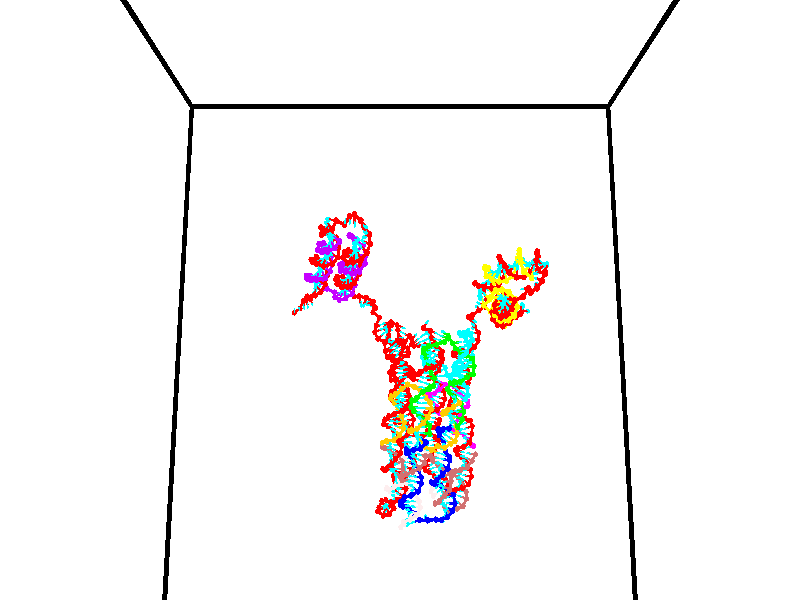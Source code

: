 // switches for output
#declare DRAW_BASES = 1; // possible values are 0, 1; only relevant for DNA ribbons
#declare DRAW_BASES_TYPE = 3; // possible values are 1, 2, 3; only relevant for DNA ribbons
#declare DRAW_FOG = 0; // set to 1 to enable fog

#include "colors.inc"

#include "transforms.inc"
background { rgb <1, 1, 1>}

#default {
   normal{
       ripples 0.25
       frequency 0.20
       turbulence 0.2
       lambda 5
   }
	finish {
		phong 0.1
		phong_size 40.
	}
}

// original window dimensions: 1024x640


// camera settings

camera {
	sky <0, 0.179814, -0.983701>
	up <0, 0.179814, -0.983701>
	right 1.6 * <1, 0, 0>
	location <35, 94.9851, 44.8844>
	look_at <35, 29.7336, 32.9568>
	direction <0, -65.2515, -11.9276>
	angle 67.0682
}


# declare cpy_camera_pos = <35, 94.9851, 44.8844>;
# if (DRAW_FOG = 1)
fog {
	fog_type 2
	up vnormalize(cpy_camera_pos)
	color rgbt<1,1,1,0.3>
	distance 1e-5
	fog_alt 3e-3
	fog_offset 56
}
# end


// LIGHTS

# declare lum = 6;
global_settings {
	ambient_light rgb lum * <0.05, 0.05, 0.05>
	max_trace_level 15
}# declare cpy_direct_light_amount = 0.25;
light_source
{	1000 * <-1, -1.16352, -0.803886>,
	rgb lum * cpy_direct_light_amount
	parallel
}

light_source
{	1000 * <1, 1.16352, 0.803886>,
	rgb lum * cpy_direct_light_amount
	parallel
}

// strand 0

// nucleotide -1

// particle -1
sphere {
	<24.313272, 34.703293, 34.947807> 0.250000
	pigment { color rgbt <1,0,0,0> }
	no_shadow
}
cylinder {
	<24.377584, 35.094925, 34.897938>,  <24.416172, 35.329906, 34.868015>, 0.100000
	pigment { color rgbt <1,0,0,0> }
	no_shadow
}
cylinder {
	<24.377584, 35.094925, 34.897938>,  <24.313272, 34.703293, 34.947807>, 0.100000
	pigment { color rgbt <1,0,0,0> }
	no_shadow
}

// particle -1
sphere {
	<24.377584, 35.094925, 34.897938> 0.100000
	pigment { color rgbt <1,0,0,0> }
	no_shadow
}
sphere {
	0, 1
	scale<0.080000,0.200000,0.300000>
	matrix <0.984367, -0.168270, -0.052012,
		-0.071904, -0.114365, -0.990833,
		0.160780, 0.979084, -0.124676,
		24.425817, 35.388649, 34.860535>
	pigment { color rgbt <0,1,1,0> }
	no_shadow
}
cylinder {
	<24.886221, 34.774986, 34.603199>,  <24.313272, 34.703293, 34.947807>, 0.130000
	pigment { color rgbt <1,0,0,0> }
	no_shadow
}

// nucleotide -1

// particle -1
sphere {
	<24.886221, 34.774986, 34.603199> 0.250000
	pigment { color rgbt <1,0,0,0> }
	no_shadow
}
cylinder {
	<24.914860, 35.163879, 34.692322>,  <24.932043, 35.397213, 34.745796>, 0.100000
	pigment { color rgbt <1,0,0,0> }
	no_shadow
}
cylinder {
	<24.914860, 35.163879, 34.692322>,  <24.886221, 34.774986, 34.603199>, 0.100000
	pigment { color rgbt <1,0,0,0> }
	no_shadow
}

// particle -1
sphere {
	<24.914860, 35.163879, 34.692322> 0.100000
	pigment { color rgbt <1,0,0,0> }
	no_shadow
}
sphere {
	0, 1
	scale<0.080000,0.200000,0.300000>
	matrix <0.975187, -0.021317, -0.220354,
		-0.209485, 0.233056, -0.949632,
		0.071598, 0.972230, 0.222807,
		24.936338, 35.455547, 34.759163>
	pigment { color rgbt <0,1,1,0> }
	no_shadow
}
cylinder {
	<25.259983, 34.993279, 34.014397>,  <24.886221, 34.774986, 34.603199>, 0.130000
	pigment { color rgbt <1,0,0,0> }
	no_shadow
}

// nucleotide -1

// particle -1
sphere {
	<25.259983, 34.993279, 34.014397> 0.250000
	pigment { color rgbt <1,0,0,0> }
	no_shadow
}
cylinder {
	<25.321829, 35.199677, 34.351406>,  <25.358936, 35.323513, 34.553612>, 0.100000
	pigment { color rgbt <1,0,0,0> }
	no_shadow
}
cylinder {
	<25.321829, 35.199677, 34.351406>,  <25.259983, 34.993279, 34.014397>, 0.100000
	pigment { color rgbt <1,0,0,0> }
	no_shadow
}

// particle -1
sphere {
	<25.321829, 35.199677, 34.351406> 0.100000
	pigment { color rgbt <1,0,0,0> }
	no_shadow
}
sphere {
	0, 1
	scale<0.080000,0.200000,0.300000>
	matrix <0.979183, 0.033485, -0.200197,
		-0.131512, 0.855940, -0.500072,
		0.154612, 0.515990, 0.842526,
		25.368212, 35.354473, 34.604164>
	pigment { color rgbt <0,1,1,0> }
	no_shadow
}
cylinder {
	<25.657862, 35.575077, 33.801338>,  <25.259983, 34.993279, 34.014397>, 0.130000
	pigment { color rgbt <1,0,0,0> }
	no_shadow
}

// nucleotide -1

// particle -1
sphere {
	<25.657862, 35.575077, 33.801338> 0.250000
	pigment { color rgbt <1,0,0,0> }
	no_shadow
}
cylinder {
	<25.708799, 35.484562, 34.187618>,  <25.739363, 35.430252, 34.419388>, 0.100000
	pigment { color rgbt <1,0,0,0> }
	no_shadow
}
cylinder {
	<25.708799, 35.484562, 34.187618>,  <25.657862, 35.575077, 33.801338>, 0.100000
	pigment { color rgbt <1,0,0,0> }
	no_shadow
}

// particle -1
sphere {
	<25.708799, 35.484562, 34.187618> 0.100000
	pigment { color rgbt <1,0,0,0> }
	no_shadow
}
sphere {
	0, 1
	scale<0.080000,0.200000,0.300000>
	matrix <0.991848, 0.024560, -0.125036,
		0.004577, 0.973750, 0.227572,
		0.127343, -0.226289, 0.965700,
		25.747002, 35.416676, 34.477329>
	pigment { color rgbt <0,1,1,0> }
	no_shadow
}
cylinder {
	<26.129934, 36.184303, 34.045177>,  <25.657862, 35.575077, 33.801338>, 0.130000
	pigment { color rgbt <1,0,0,0> }
	no_shadow
}

// nucleotide -1

// particle -1
sphere {
	<26.129934, 36.184303, 34.045177> 0.250000
	pigment { color rgbt <1,0,0,0> }
	no_shadow
}
cylinder {
	<26.167273, 35.819305, 34.204494>,  <26.189674, 35.600307, 34.300087>, 0.100000
	pigment { color rgbt <1,0,0,0> }
	no_shadow
}
cylinder {
	<26.167273, 35.819305, 34.204494>,  <26.129934, 36.184303, 34.045177>, 0.100000
	pigment { color rgbt <1,0,0,0> }
	no_shadow
}

// particle -1
sphere {
	<26.167273, 35.819305, 34.204494> 0.100000
	pigment { color rgbt <1,0,0,0> }
	no_shadow
}
sphere {
	0, 1
	scale<0.080000,0.200000,0.300000>
	matrix <0.935818, -0.056161, -0.347982,
		0.339900, 0.405215, 0.848687,
		0.093344, -0.912495, 0.398296,
		26.195276, 35.545555, 34.323982>
	pigment { color rgbt <0,1,1,0> }
	no_shadow
}
cylinder {
	<25.920681, 36.841576, 33.957436>,  <26.129934, 36.184303, 34.045177>, 0.130000
	pigment { color rgbt <1,0,0,0> }
	no_shadow
}

// nucleotide -1

// particle -1
sphere {
	<25.920681, 36.841576, 33.957436> 0.250000
	pigment { color rgbt <1,0,0,0> }
	no_shadow
}
cylinder {
	<26.307987, 36.796913, 33.867992>,  <26.540371, 36.770115, 33.814327>, 0.100000
	pigment { color rgbt <1,0,0,0> }
	no_shadow
}
cylinder {
	<26.307987, 36.796913, 33.867992>,  <25.920681, 36.841576, 33.957436>, 0.100000
	pigment { color rgbt <1,0,0,0> }
	no_shadow
}

// particle -1
sphere {
	<26.307987, 36.796913, 33.867992> 0.100000
	pigment { color rgbt <1,0,0,0> }
	no_shadow
}
sphere {
	0, 1
	scale<0.080000,0.200000,0.300000>
	matrix <-0.059241, 0.766629, -0.639352,
		0.242810, 0.632308, 0.735684,
		0.968263, -0.111658, -0.223604,
		26.598467, 36.763416, 33.800911>
	pigment { color rgbt <0,1,1,0> }
	no_shadow
}
cylinder {
	<26.253241, 37.469170, 34.194355>,  <25.920681, 36.841576, 33.957436>, 0.130000
	pigment { color rgbt <1,0,0,0> }
	no_shadow
}

// nucleotide -1

// particle -1
sphere {
	<26.253241, 37.469170, 34.194355> 0.250000
	pigment { color rgbt <1,0,0,0> }
	no_shadow
}
cylinder {
	<26.465174, 37.298355, 33.901257>,  <26.592335, 37.195866, 33.725399>, 0.100000
	pigment { color rgbt <1,0,0,0> }
	no_shadow
}
cylinder {
	<26.465174, 37.298355, 33.901257>,  <26.253241, 37.469170, 34.194355>, 0.100000
	pigment { color rgbt <1,0,0,0> }
	no_shadow
}

// particle -1
sphere {
	<26.465174, 37.298355, 33.901257> 0.100000
	pigment { color rgbt <1,0,0,0> }
	no_shadow
}
sphere {
	0, 1
	scale<0.080000,0.200000,0.300000>
	matrix <-0.139766, 0.808202, -0.572079,
		0.836506, 0.405519, 0.368527,
		0.529834, -0.427040, -0.732744,
		26.624125, 37.170242, 33.681435>
	pigment { color rgbt <0,1,1,0> }
	no_shadow
}
cylinder {
	<26.830719, 37.781544, 34.054871>,  <26.253241, 37.469170, 34.194355>, 0.130000
	pigment { color rgbt <1,0,0,0> }
	no_shadow
}

// nucleotide -1

// particle -1
sphere {
	<26.830719, 37.781544, 34.054871> 0.250000
	pigment { color rgbt <1,0,0,0> }
	no_shadow
}
cylinder {
	<26.808521, 37.591179, 33.703773>,  <26.795202, 37.476959, 33.493114>, 0.100000
	pigment { color rgbt <1,0,0,0> }
	no_shadow
}
cylinder {
	<26.808521, 37.591179, 33.703773>,  <26.830719, 37.781544, 34.054871>, 0.100000
	pigment { color rgbt <1,0,0,0> }
	no_shadow
}

// particle -1
sphere {
	<26.808521, 37.591179, 33.703773> 0.100000
	pigment { color rgbt <1,0,0,0> }
	no_shadow
}
sphere {
	0, 1
	scale<0.080000,0.200000,0.300000>
	matrix <0.130470, 0.868100, -0.478936,
		0.989898, -0.141096, 0.013918,
		-0.055494, -0.475913, -0.877740,
		26.791874, 37.448406, 33.440453>
	pigment { color rgbt <0,1,1,0> }
	no_shadow
}
cylinder {
	<27.391571, 37.982807, 33.803886>,  <26.830719, 37.781544, 34.054871>, 0.130000
	pigment { color rgbt <1,0,0,0> }
	no_shadow
}

// nucleotide -1

// particle -1
sphere {
	<27.391571, 37.982807, 33.803886> 0.250000
	pigment { color rgbt <1,0,0,0> }
	no_shadow
}
cylinder {
	<27.143250, 37.877811, 33.508400>,  <26.994257, 37.814816, 33.331108>, 0.100000
	pigment { color rgbt <1,0,0,0> }
	no_shadow
}
cylinder {
	<27.143250, 37.877811, 33.508400>,  <27.391571, 37.982807, 33.803886>, 0.100000
	pigment { color rgbt <1,0,0,0> }
	no_shadow
}

// particle -1
sphere {
	<27.143250, 37.877811, 33.508400> 0.100000
	pigment { color rgbt <1,0,0,0> }
	no_shadow
}
sphere {
	0, 1
	scale<0.080000,0.200000,0.300000>
	matrix <0.233534, 0.837585, -0.493875,
		0.748375, -0.479115, -0.458676,
		-0.620803, -0.262488, -0.738718,
		26.957008, 37.799065, 33.286785>
	pigment { color rgbt <0,1,1,0> }
	no_shadow
}
cylinder {
	<27.820316, 38.110340, 33.214176>,  <27.391571, 37.982807, 33.803886>, 0.130000
	pigment { color rgbt <1,0,0,0> }
	no_shadow
}

// nucleotide -1

// particle -1
sphere {
	<27.820316, 38.110340, 33.214176> 0.250000
	pigment { color rgbt <1,0,0,0> }
	no_shadow
}
cylinder {
	<27.446991, 38.082031, 33.073368>,  <27.222996, 38.065048, 32.988884>, 0.100000
	pigment { color rgbt <1,0,0,0> }
	no_shadow
}
cylinder {
	<27.446991, 38.082031, 33.073368>,  <27.820316, 38.110340, 33.214176>, 0.100000
	pigment { color rgbt <1,0,0,0> }
	no_shadow
}

// particle -1
sphere {
	<27.446991, 38.082031, 33.073368> 0.100000
	pigment { color rgbt <1,0,0,0> }
	no_shadow
}
sphere {
	0, 1
	scale<0.080000,0.200000,0.300000>
	matrix <0.102983, 0.886440, -0.451242,
		0.343980, -0.457402, -0.820037,
		-0.933313, -0.070768, -0.352022,
		27.166998, 38.060802, 32.967762>
	pigment { color rgbt <0,1,1,0> }
	no_shadow
}
cylinder {
	<27.979975, 38.029465, 32.478222>,  <27.820316, 38.110340, 33.214176>, 0.130000
	pigment { color rgbt <1,0,0,0> }
	no_shadow
}

// nucleotide -1

// particle -1
sphere {
	<27.979975, 38.029465, 32.478222> 0.250000
	pigment { color rgbt <1,0,0,0> }
	no_shadow
}
cylinder {
	<27.597834, 38.136990, 32.527279>,  <27.368549, 38.201504, 32.556713>, 0.100000
	pigment { color rgbt <1,0,0,0> }
	no_shadow
}
cylinder {
	<27.597834, 38.136990, 32.527279>,  <27.979975, 38.029465, 32.478222>, 0.100000
	pigment { color rgbt <1,0,0,0> }
	no_shadow
}

// particle -1
sphere {
	<27.597834, 38.136990, 32.527279> 0.100000
	pigment { color rgbt <1,0,0,0> }
	no_shadow
}
sphere {
	0, 1
	scale<0.080000,0.200000,0.300000>
	matrix <0.142412, 0.782614, -0.605999,
		-0.258884, -0.561477, -0.785954,
		-0.955352, 0.268813, 0.122645,
		27.311228, 38.217632, 32.564072>
	pigment { color rgbt <0,1,1,0> }
	no_shadow
}
cylinder {
	<27.773867, 38.172508, 31.807079>,  <27.979975, 38.029465, 32.478222>, 0.130000
	pigment { color rgbt <1,0,0,0> }
	no_shadow
}

// nucleotide -1

// particle -1
sphere {
	<27.773867, 38.172508, 31.807079> 0.250000
	pigment { color rgbt <1,0,0,0> }
	no_shadow
}
cylinder {
	<27.525976, 38.348938, 32.066738>,  <27.377243, 38.454796, 32.222534>, 0.100000
	pigment { color rgbt <1,0,0,0> }
	no_shadow
}
cylinder {
	<27.525976, 38.348938, 32.066738>,  <27.773867, 38.172508, 31.807079>, 0.100000
	pigment { color rgbt <1,0,0,0> }
	no_shadow
}

// particle -1
sphere {
	<27.525976, 38.348938, 32.066738> 0.100000
	pigment { color rgbt <1,0,0,0> }
	no_shadow
}
sphere {
	0, 1
	scale<0.080000,0.200000,0.300000>
	matrix <0.044235, 0.845447, -0.532225,
		-0.783572, -0.301117, -0.543455,
		-0.619724, 0.441076, 0.649149,
		27.340059, 38.481262, 32.261482>
	pigment { color rgbt <0,1,1,0> }
	no_shadow
}
cylinder {
	<27.422735, 38.532288, 31.370214>,  <27.773867, 38.172508, 31.807079>, 0.130000
	pigment { color rgbt <1,0,0,0> }
	no_shadow
}

// nucleotide -1

// particle -1
sphere {
	<27.422735, 38.532288, 31.370214> 0.250000
	pigment { color rgbt <1,0,0,0> }
	no_shadow
}
cylinder {
	<27.372244, 38.690407, 31.734150>,  <27.341949, 38.785278, 31.952511>, 0.100000
	pigment { color rgbt <1,0,0,0> }
	no_shadow
}
cylinder {
	<27.372244, 38.690407, 31.734150>,  <27.422735, 38.532288, 31.370214>, 0.100000
	pigment { color rgbt <1,0,0,0> }
	no_shadow
}

// particle -1
sphere {
	<27.372244, 38.690407, 31.734150> 0.100000
	pigment { color rgbt <1,0,0,0> }
	no_shadow
}
sphere {
	0, 1
	scale<0.080000,0.200000,0.300000>
	matrix <0.074912, 0.918354, -0.388605,
		-0.989168, 0.019105, -0.145536,
		-0.126230, 0.395298, 0.909838,
		27.334375, 38.808998, 32.007103>
	pigment { color rgbt <0,1,1,0> }
	no_shadow
}
cylinder {
	<27.040762, 39.084850, 31.171625>,  <27.422735, 38.532288, 31.370214>, 0.130000
	pigment { color rgbt <1,0,0,0> }
	no_shadow
}

// nucleotide -1

// particle -1
sphere {
	<27.040762, 39.084850, 31.171625> 0.250000
	pigment { color rgbt <1,0,0,0> }
	no_shadow
}
cylinder {
	<27.184689, 39.157944, 31.537607>,  <27.271044, 39.201797, 31.757196>, 0.100000
	pigment { color rgbt <1,0,0,0> }
	no_shadow
}
cylinder {
	<27.184689, 39.157944, 31.537607>,  <27.040762, 39.084850, 31.171625>, 0.100000
	pigment { color rgbt <1,0,0,0> }
	no_shadow
}

// particle -1
sphere {
	<27.184689, 39.157944, 31.537607> 0.100000
	pigment { color rgbt <1,0,0,0> }
	no_shadow
}
sphere {
	0, 1
	scale<0.080000,0.200000,0.300000>
	matrix <0.172524, 0.950694, -0.257714,
		-0.916933, 0.250582, 0.310551,
		0.359817, 0.182729, 0.914955,
		27.292633, 39.212761, 31.812094>
	pigment { color rgbt <0,1,1,0> }
	no_shadow
}
cylinder {
	<26.643248, 39.707813, 31.572557>,  <27.040762, 39.084850, 31.171625>, 0.130000
	pigment { color rgbt <1,0,0,0> }
	no_shadow
}

// nucleotide -1

// particle -1
sphere {
	<26.643248, 39.707813, 31.572557> 0.250000
	pigment { color rgbt <1,0,0,0> }
	no_shadow
}
cylinder {
	<27.014193, 39.651382, 31.711176>,  <27.236759, 39.617523, 31.794346>, 0.100000
	pigment { color rgbt <1,0,0,0> }
	no_shadow
}
cylinder {
	<27.014193, 39.651382, 31.711176>,  <26.643248, 39.707813, 31.572557>, 0.100000
	pigment { color rgbt <1,0,0,0> }
	no_shadow
}

// particle -1
sphere {
	<27.014193, 39.651382, 31.711176> 0.100000
	pigment { color rgbt <1,0,0,0> }
	no_shadow
}
sphere {
	0, 1
	scale<0.080000,0.200000,0.300000>
	matrix <0.211015, 0.962047, -0.173027,
		-0.308982, 0.233585, 0.921937,
		0.927363, -0.141081, 0.346545,
		27.292402, 39.609058, 31.815140>
	pigment { color rgbt <0,1,1,0> }
	no_shadow
}
cylinder {
	<26.849335, 40.345745, 31.885782>,  <26.643248, 39.707813, 31.572557>, 0.130000
	pigment { color rgbt <1,0,0,0> }
	no_shadow
}

// nucleotide -1

// particle -1
sphere {
	<26.849335, 40.345745, 31.885782> 0.250000
	pigment { color rgbt <1,0,0,0> }
	no_shadow
}
cylinder {
	<27.198259, 40.151051, 31.867155>,  <27.407614, 40.034233, 31.855978>, 0.100000
	pigment { color rgbt <1,0,0,0> }
	no_shadow
}
cylinder {
	<27.198259, 40.151051, 31.867155>,  <26.849335, 40.345745, 31.885782>, 0.100000
	pigment { color rgbt <1,0,0,0> }
	no_shadow
}

// particle -1
sphere {
	<27.198259, 40.151051, 31.867155> 0.100000
	pigment { color rgbt <1,0,0,0> }
	no_shadow
}
sphere {
	0, 1
	scale<0.080000,0.200000,0.300000>
	matrix <0.466161, 0.856605, -0.221183,
		0.147549, 0.171231, 0.974120,
		0.872309, -0.486732, -0.046570,
		27.459951, 40.005032, 31.853184>
	pigment { color rgbt <0,1,1,0> }
	no_shadow
}
cylinder {
	<27.268896, 40.824451, 32.159962>,  <26.849335, 40.345745, 31.885782>, 0.130000
	pigment { color rgbt <1,0,0,0> }
	no_shadow
}

// nucleotide -1

// particle -1
sphere {
	<27.268896, 40.824451, 32.159962> 0.250000
	pigment { color rgbt <1,0,0,0> }
	no_shadow
}
cylinder {
	<27.521072, 40.585835, 31.961292>,  <27.672379, 40.442665, 31.842091>, 0.100000
	pigment { color rgbt <1,0,0,0> }
	no_shadow
}
cylinder {
	<27.521072, 40.585835, 31.961292>,  <27.268896, 40.824451, 32.159962>, 0.100000
	pigment { color rgbt <1,0,0,0> }
	no_shadow
}

// particle -1
sphere {
	<27.521072, 40.585835, 31.961292> 0.100000
	pigment { color rgbt <1,0,0,0> }
	no_shadow
}
sphere {
	0, 1
	scale<0.080000,0.200000,0.300000>
	matrix <0.562066, 0.792125, -0.237949,
		0.535374, -0.129151, 0.834682,
		0.630441, -0.596539, -0.496675,
		27.710205, 40.406872, 31.812290>
	pigment { color rgbt <0,1,1,0> }
	no_shadow
}
cylinder {
	<27.991119, 41.054016, 32.378429>,  <27.268896, 40.824451, 32.159962>, 0.130000
	pigment { color rgbt <1,0,0,0> }
	no_shadow
}

// nucleotide -1

// particle -1
sphere {
	<27.991119, 41.054016, 32.378429> 0.250000
	pigment { color rgbt <1,0,0,0> }
	no_shadow
}
cylinder {
	<28.030321, 40.837807, 32.044189>,  <28.053843, 40.708080, 31.843645>, 0.100000
	pigment { color rgbt <1,0,0,0> }
	no_shadow
}
cylinder {
	<28.030321, 40.837807, 32.044189>,  <27.991119, 41.054016, 32.378429>, 0.100000
	pigment { color rgbt <1,0,0,0> }
	no_shadow
}

// particle -1
sphere {
	<28.030321, 40.837807, 32.044189> 0.100000
	pigment { color rgbt <1,0,0,0> }
	no_shadow
}
sphere {
	0, 1
	scale<0.080000,0.200000,0.300000>
	matrix <0.582789, 0.711782, -0.392075,
		0.806692, -0.448555, 0.384767,
		0.098003, -0.540522, -0.835603,
		28.059723, 40.675652, 31.793509>
	pigment { color rgbt <0,1,1,0> }
	no_shadow
}
cylinder {
	<28.798939, 40.997055, 32.226227>,  <27.991119, 41.054016, 32.378429>, 0.130000
	pigment { color rgbt <1,0,0,0> }
	no_shadow
}

// nucleotide -1

// particle -1
sphere {
	<28.798939, 40.997055, 32.226227> 0.250000
	pigment { color rgbt <1,0,0,0> }
	no_shadow
}
cylinder {
	<28.585295, 40.917797, 31.897482>,  <28.457108, 40.870243, 31.700233>, 0.100000
	pigment { color rgbt <1,0,0,0> }
	no_shadow
}
cylinder {
	<28.585295, 40.917797, 31.897482>,  <28.798939, 40.997055, 32.226227>, 0.100000
	pigment { color rgbt <1,0,0,0> }
	no_shadow
}

// particle -1
sphere {
	<28.585295, 40.917797, 31.897482> 0.100000
	pigment { color rgbt <1,0,0,0> }
	no_shadow
}
sphere {
	0, 1
	scale<0.080000,0.200000,0.300000>
	matrix <0.462837, 0.744985, -0.480395,
		0.707465, -0.636974, -0.306197,
		-0.534111, -0.198144, -0.821866,
		28.425060, 40.858353, 31.650923>
	pigment { color rgbt <0,1,1,0> }
	no_shadow
}
cylinder {
	<29.298576, 40.876404, 31.649780>,  <28.798939, 40.997055, 32.226227>, 0.130000
	pigment { color rgbt <1,0,0,0> }
	no_shadow
}

// nucleotide -1

// particle -1
sphere {
	<29.298576, 40.876404, 31.649780> 0.250000
	pigment { color rgbt <1,0,0,0> }
	no_shadow
}
cylinder {
	<28.935692, 40.997486, 31.532928>,  <28.717960, 41.070133, 31.462818>, 0.100000
	pigment { color rgbt <1,0,0,0> }
	no_shadow
}
cylinder {
	<28.935692, 40.997486, 31.532928>,  <29.298576, 40.876404, 31.649780>, 0.100000
	pigment { color rgbt <1,0,0,0> }
	no_shadow
}

// particle -1
sphere {
	<28.935692, 40.997486, 31.532928> 0.100000
	pigment { color rgbt <1,0,0,0> }
	no_shadow
}
sphere {
	0, 1
	scale<0.080000,0.200000,0.300000>
	matrix <0.420241, 0.683723, -0.596591,
		0.019145, -0.663998, -0.747488,
		-0.907210, 0.302703, -0.292130,
		28.663528, 41.088299, 31.445290>
	pigment { color rgbt <0,1,1,0> }
	no_shadow
}
cylinder {
	<29.363659, 41.087097, 30.915808>,  <29.298576, 40.876404, 31.649780>, 0.130000
	pigment { color rgbt <1,0,0,0> }
	no_shadow
}

// nucleotide -1

// particle -1
sphere {
	<29.363659, 41.087097, 30.915808> 0.250000
	pigment { color rgbt <1,0,0,0> }
	no_shadow
}
cylinder {
	<29.001997, 41.239815, 30.992481>,  <28.785000, 41.331444, 31.038486>, 0.100000
	pigment { color rgbt <1,0,0,0> }
	no_shadow
}
cylinder {
	<29.001997, 41.239815, 30.992481>,  <29.363659, 41.087097, 30.915808>, 0.100000
	pigment { color rgbt <1,0,0,0> }
	no_shadow
}

// particle -1
sphere {
	<29.001997, 41.239815, 30.992481> 0.100000
	pigment { color rgbt <1,0,0,0> }
	no_shadow
}
sphere {
	0, 1
	scale<0.080000,0.200000,0.300000>
	matrix <0.140556, 0.689562, -0.710456,
		-0.403423, -0.615419, -0.677133,
		-0.904154, 0.381790, 0.191685,
		28.730751, 41.354351, 31.049986>
	pigment { color rgbt <0,1,1,0> }
	no_shadow
}
cylinder {
	<29.168036, 41.342491, 30.233244>,  <29.363659, 41.087097, 30.915808>, 0.130000
	pigment { color rgbt <1,0,0,0> }
	no_shadow
}

// nucleotide -1

// particle -1
sphere {
	<29.168036, 41.342491, 30.233244> 0.250000
	pigment { color rgbt <1,0,0,0> }
	no_shadow
}
cylinder {
	<28.937355, 41.518188, 30.508774>,  <28.798946, 41.623608, 30.674091>, 0.100000
	pigment { color rgbt <1,0,0,0> }
	no_shadow
}
cylinder {
	<28.937355, 41.518188, 30.508774>,  <29.168036, 41.342491, 30.233244>, 0.100000
	pigment { color rgbt <1,0,0,0> }
	no_shadow
}

// particle -1
sphere {
	<28.937355, 41.518188, 30.508774> 0.100000
	pigment { color rgbt <1,0,0,0> }
	no_shadow
}
sphere {
	0, 1
	scale<0.080000,0.200000,0.300000>
	matrix <0.182829, 0.891170, -0.415198,
		-0.796233, -0.113509, -0.594246,
		-0.576703, 0.439240, 0.688827,
		28.764343, 41.649960, 30.715422>
	pigment { color rgbt <0,1,1,0> }
	no_shadow
}
cylinder {
	<28.685852, 41.651031, 29.884161>,  <29.168036, 41.342491, 30.233244>, 0.130000
	pigment { color rgbt <1,0,0,0> }
	no_shadow
}

// nucleotide -1

// particle -1
sphere {
	<28.685852, 41.651031, 29.884161> 0.250000
	pigment { color rgbt <1,0,0,0> }
	no_shadow
}
cylinder {
	<28.700478, 41.863613, 30.222679>,  <28.709253, 41.991161, 30.425791>, 0.100000
	pigment { color rgbt <1,0,0,0> }
	no_shadow
}
cylinder {
	<28.700478, 41.863613, 30.222679>,  <28.685852, 41.651031, 29.884161>, 0.100000
	pigment { color rgbt <1,0,0,0> }
	no_shadow
}

// particle -1
sphere {
	<28.700478, 41.863613, 30.222679> 0.100000
	pigment { color rgbt <1,0,0,0> }
	no_shadow
}
sphere {
	0, 1
	scale<0.080000,0.200000,0.300000>
	matrix <-0.092768, 0.845011, -0.526640,
		-0.995016, -0.059255, 0.080198,
		0.036562, 0.531455, 0.846297,
		28.711447, 42.023048, 30.476568>
	pigment { color rgbt <0,1,1,0> }
	no_shadow
}
cylinder {
	<28.149204, 42.170799, 29.814823>,  <28.685852, 41.651031, 29.884161>, 0.130000
	pigment { color rgbt <1,0,0,0> }
	no_shadow
}

// nucleotide -1

// particle -1
sphere {
	<28.149204, 42.170799, 29.814823> 0.250000
	pigment { color rgbt <1,0,0,0> }
	no_shadow
}
cylinder {
	<28.388056, 42.298374, 30.109230>,  <28.531366, 42.374920, 30.285873>, 0.100000
	pigment { color rgbt <1,0,0,0> }
	no_shadow
}
cylinder {
	<28.388056, 42.298374, 30.109230>,  <28.149204, 42.170799, 29.814823>, 0.100000
	pigment { color rgbt <1,0,0,0> }
	no_shadow
}

// particle -1
sphere {
	<28.388056, 42.298374, 30.109230> 0.100000
	pigment { color rgbt <1,0,0,0> }
	no_shadow
}
sphere {
	0, 1
	scale<0.080000,0.200000,0.300000>
	matrix <-0.129871, 0.943891, -0.303649,
		-0.791563, 0.085730, 0.605044,
		0.597128, 0.318935, 0.736015,
		28.567194, 42.394054, 30.330034>
	pigment { color rgbt <0,1,1,0> }
	no_shadow
}
cylinder {
	<27.955938, 42.902615, 29.884018>,  <28.149204, 42.170799, 29.814823>, 0.130000
	pigment { color rgbt <1,0,0,0> }
	no_shadow
}

// nucleotide -1

// particle -1
sphere {
	<27.955938, 42.902615, 29.884018> 0.250000
	pigment { color rgbt <1,0,0,0> }
	no_shadow
}
cylinder {
	<28.319103, 42.866840, 30.047823>,  <28.537003, 42.845375, 30.146105>, 0.100000
	pigment { color rgbt <1,0,0,0> }
	no_shadow
}
cylinder {
	<28.319103, 42.866840, 30.047823>,  <27.955938, 42.902615, 29.884018>, 0.100000
	pigment { color rgbt <1,0,0,0> }
	no_shadow
}

// particle -1
sphere {
	<28.319103, 42.866840, 30.047823> 0.100000
	pigment { color rgbt <1,0,0,0> }
	no_shadow
}
sphere {
	0, 1
	scale<0.080000,0.200000,0.300000>
	matrix <0.145525, 0.983457, -0.107862,
		-0.393089, 0.157523, 0.905907,
		0.907912, -0.089433, 0.409510,
		28.591476, 42.840012, 30.170675>
	pigment { color rgbt <0,1,1,0> }
	no_shadow
}
cylinder {
	<28.066275, 43.327477, 30.546322>,  <27.955938, 42.902615, 29.884018>, 0.130000
	pigment { color rgbt <1,0,0,0> }
	no_shadow
}

// nucleotide -1

// particle -1
sphere {
	<28.066275, 43.327477, 30.546322> 0.250000
	pigment { color rgbt <1,0,0,0> }
	no_shadow
}
cylinder {
	<28.384895, 43.284061, 30.308422>,  <28.576067, 43.258011, 30.165682>, 0.100000
	pigment { color rgbt <1,0,0,0> }
	no_shadow
}
cylinder {
	<28.384895, 43.284061, 30.308422>,  <28.066275, 43.327477, 30.546322>, 0.100000
	pigment { color rgbt <1,0,0,0> }
	no_shadow
}

// particle -1
sphere {
	<28.384895, 43.284061, 30.308422> 0.100000
	pigment { color rgbt <1,0,0,0> }
	no_shadow
}
sphere {
	0, 1
	scale<0.080000,0.200000,0.300000>
	matrix <0.027425, 0.989227, -0.143802,
		0.603951, 0.098234, 0.790945,
		0.796550, -0.108541, -0.594750,
		28.623859, 43.251499, 30.129997>
	pigment { color rgbt <0,1,1,0> }
	no_shadow
}
cylinder {
	<28.354939, 44.010262, 30.581562>,  <28.066275, 43.327477, 30.546322>, 0.130000
	pigment { color rgbt <1,0,0,0> }
	no_shadow
}

// nucleotide -1

// particle -1
sphere {
	<28.354939, 44.010262, 30.581562> 0.250000
	pigment { color rgbt <1,0,0,0> }
	no_shadow
}
cylinder {
	<28.525272, 43.824089, 30.271196>,  <28.627472, 43.712387, 30.084976>, 0.100000
	pigment { color rgbt <1,0,0,0> }
	no_shadow
}
cylinder {
	<28.525272, 43.824089, 30.271196>,  <28.354939, 44.010262, 30.581562>, 0.100000
	pigment { color rgbt <1,0,0,0> }
	no_shadow
}

// particle -1
sphere {
	<28.525272, 43.824089, 30.271196> 0.100000
	pigment { color rgbt <1,0,0,0> }
	no_shadow
}
sphere {
	0, 1
	scale<0.080000,0.200000,0.300000>
	matrix <0.107808, 0.877542, -0.467224,
		0.898356, 0.115309, 0.423864,
		0.425833, -0.465429, -0.775913,
		28.653023, 43.684460, 30.038422>
	pigment { color rgbt <0,1,1,0> }
	no_shadow
}
cylinder {
	<29.108900, 44.222603, 30.365290>,  <28.354939, 44.010262, 30.581562>, 0.130000
	pigment { color rgbt <1,0,0,0> }
	no_shadow
}

// nucleotide -1

// particle -1
sphere {
	<29.108900, 44.222603, 30.365290> 0.250000
	pigment { color rgbt <1,0,0,0> }
	no_shadow
}
cylinder {
	<28.828947, 44.119949, 30.098665>,  <28.660975, 44.058357, 29.938690>, 0.100000
	pigment { color rgbt <1,0,0,0> }
	no_shadow
}
cylinder {
	<28.828947, 44.119949, 30.098665>,  <29.108900, 44.222603, 30.365290>, 0.100000
	pigment { color rgbt <1,0,0,0> }
	no_shadow
}

// particle -1
sphere {
	<28.828947, 44.119949, 30.098665> 0.100000
	pigment { color rgbt <1,0,0,0> }
	no_shadow
}
sphere {
	0, 1
	scale<0.080000,0.200000,0.300000>
	matrix <0.146120, 0.862038, -0.485324,
		0.699152, -0.437067, -0.565826,
		-0.699883, -0.256637, -0.666560,
		28.618982, 44.042957, 29.898697>
	pigment { color rgbt <0,1,1,0> }
	no_shadow
}
cylinder {
	<29.451658, 44.316261, 29.773630>,  <29.108900, 44.222603, 30.365290>, 0.130000
	pigment { color rgbt <1,0,0,0> }
	no_shadow
}

// nucleotide -1

// particle -1
sphere {
	<29.451658, 44.316261, 29.773630> 0.250000
	pigment { color rgbt <1,0,0,0> }
	no_shadow
}
cylinder {
	<29.055843, 44.346310, 29.724361>,  <28.818354, 44.364338, 29.694801>, 0.100000
	pigment { color rgbt <1,0,0,0> }
	no_shadow
}
cylinder {
	<29.055843, 44.346310, 29.724361>,  <29.451658, 44.316261, 29.773630>, 0.100000
	pigment { color rgbt <1,0,0,0> }
	no_shadow
}

// particle -1
sphere {
	<29.055843, 44.346310, 29.724361> 0.100000
	pigment { color rgbt <1,0,0,0> }
	no_shadow
}
sphere {
	0, 1
	scale<0.080000,0.200000,0.300000>
	matrix <0.119650, 0.904338, -0.409702,
		0.080611, -0.420153, -0.903865,
		-0.989538, 0.075121, -0.123171,
		28.758982, 44.368847, 29.687410>
	pigment { color rgbt <0,1,1,0> }
	no_shadow
}
cylinder {
	<30.183569, 44.393375, 30.080061>,  <29.451658, 44.316261, 29.773630>, 0.130000
	pigment { color rgbt <1,0,0,0> }
	no_shadow
}

// nucleotide -1

// particle -1
sphere {
	<30.183569, 44.393375, 30.080061> 0.250000
	pigment { color rgbt <1,0,0,0> }
	no_shadow
}
cylinder {
	<30.253754, 44.785824, 30.047512>,  <30.295864, 45.021294, 30.027983>, 0.100000
	pigment { color rgbt <1,0,0,0> }
	no_shadow
}
cylinder {
	<30.253754, 44.785824, 30.047512>,  <30.183569, 44.393375, 30.080061>, 0.100000
	pigment { color rgbt <1,0,0,0> }
	no_shadow
}

// particle -1
sphere {
	<30.253754, 44.785824, 30.047512> 0.100000
	pigment { color rgbt <1,0,0,0> }
	no_shadow
}
sphere {
	0, 1
	scale<0.080000,0.200000,0.300000>
	matrix <0.979071, -0.165245, 0.118802,
		0.103112, -0.100515, -0.989578,
		0.175464, 0.981117, -0.081373,
		30.306393, 45.080158, 30.023100>
	pigment { color rgbt <0,1,1,0> }
	no_shadow
}
cylinder {
	<30.605116, 44.520962, 29.496275>,  <30.183569, 44.393375, 30.080061>, 0.130000
	pigment { color rgbt <1,0,0,0> }
	no_shadow
}

// nucleotide -1

// particle -1
sphere {
	<30.605116, 44.520962, 29.496275> 0.250000
	pigment { color rgbt <1,0,0,0> }
	no_shadow
}
cylinder {
	<30.643448, 44.757053, 29.816885>,  <30.666447, 44.898708, 30.009251>, 0.100000
	pigment { color rgbt <1,0,0,0> }
	no_shadow
}
cylinder {
	<30.643448, 44.757053, 29.816885>,  <30.605116, 44.520962, 29.496275>, 0.100000
	pigment { color rgbt <1,0,0,0> }
	no_shadow
}

// particle -1
sphere {
	<30.643448, 44.757053, 29.816885> 0.100000
	pigment { color rgbt <1,0,0,0> }
	no_shadow
}
sphere {
	0, 1
	scale<0.080000,0.200000,0.300000>
	matrix <0.965528, -0.250898, 0.069318,
		0.242016, 0.767254, -0.593927,
		0.095831, 0.590229, 0.801527,
		30.672197, 44.934124, 30.057343>
	pigment { color rgbt <0,1,1,0> }
	no_shadow
}
cylinder {
	<31.088604, 45.169983, 29.572599>,  <30.605116, 44.520962, 29.496275>, 0.130000
	pigment { color rgbt <1,0,0,0> }
	no_shadow
}

// nucleotide -1

// particle -1
sphere {
	<31.088604, 45.169983, 29.572599> 0.250000
	pigment { color rgbt <1,0,0,0> }
	no_shadow
}
cylinder {
	<31.099066, 45.053471, 29.955111>,  <31.105343, 44.983562, 30.184618>, 0.100000
	pigment { color rgbt <1,0,0,0> }
	no_shadow
}
cylinder {
	<31.099066, 45.053471, 29.955111>,  <31.088604, 45.169983, 29.572599>, 0.100000
	pigment { color rgbt <1,0,0,0> }
	no_shadow
}

// particle -1
sphere {
	<31.099066, 45.053471, 29.955111> 0.100000
	pigment { color rgbt <1,0,0,0> }
	no_shadow
}
sphere {
	0, 1
	scale<0.080000,0.200000,0.300000>
	matrix <0.970937, -0.220252, -0.093646,
		0.237900, 0.930937, 0.277056,
		0.026157, -0.291283, 0.956279,
		31.106913, 44.966087, 30.241995>
	pigment { color rgbt <0,1,1,0> }
	no_shadow
}
cylinder {
	<31.611254, 44.823456, 29.898560>,  <31.088604, 45.169983, 29.572599>, 0.130000
	pigment { color rgbt <1,0,0,0> }
	no_shadow
}

// nucleotide -1

// particle -1
sphere {
	<31.611254, 44.823456, 29.898560> 0.250000
	pigment { color rgbt <1,0,0,0> }
	no_shadow
}
cylinder {
	<31.849073, 44.968269, 30.185738>,  <31.991764, 45.055157, 30.358044>, 0.100000
	pigment { color rgbt <1,0,0,0> }
	no_shadow
}
cylinder {
	<31.849073, 44.968269, 30.185738>,  <31.611254, 44.823456, 29.898560>, 0.100000
	pigment { color rgbt <1,0,0,0> }
	no_shadow
}

// particle -1
sphere {
	<31.849073, 44.968269, 30.185738> 0.100000
	pigment { color rgbt <1,0,0,0> }
	no_shadow
}
sphere {
	0, 1
	scale<0.080000,0.200000,0.300000>
	matrix <-0.229495, -0.779347, 0.583053,
		0.770614, -0.511417, -0.380273,
		0.594547, 0.362038, 0.717943,
		32.027439, 45.076881, 30.401121>
	pigment { color rgbt <0,1,1,0> }
	no_shadow
}
cylinder {
	<31.883192, 44.343410, 30.242170>,  <31.611254, 44.823456, 29.898560>, 0.130000
	pigment { color rgbt <1,0,0,0> }
	no_shadow
}

// nucleotide -1

// particle -1
sphere {
	<31.883192, 44.343410, 30.242170> 0.250000
	pigment { color rgbt <1,0,0,0> }
	no_shadow
}
cylinder {
	<31.962517, 44.593353, 30.544224>,  <32.010113, 44.743320, 30.725456>, 0.100000
	pigment { color rgbt <1,0,0,0> }
	no_shadow
}
cylinder {
	<31.962517, 44.593353, 30.544224>,  <31.883192, 44.343410, 30.242170>, 0.100000
	pigment { color rgbt <1,0,0,0> }
	no_shadow
}

// particle -1
sphere {
	<31.962517, 44.593353, 30.544224> 0.100000
	pigment { color rgbt <1,0,0,0> }
	no_shadow
}
sphere {
	0, 1
	scale<0.080000,0.200000,0.300000>
	matrix <-0.213400, -0.724426, 0.655490,
		0.956625, -0.291138, -0.010319,
		0.198314, 0.624856, 0.755133,
		32.022011, 44.780811, 30.770763>
	pigment { color rgbt <0,1,1,0> }
	no_shadow
}
cylinder {
	<32.322262, 43.930592, 30.691572>,  <31.883192, 44.343410, 30.242170>, 0.130000
	pigment { color rgbt <1,0,0,0> }
	no_shadow
}

// nucleotide -1

// particle -1
sphere {
	<32.322262, 43.930592, 30.691572> 0.250000
	pigment { color rgbt <1,0,0,0> }
	no_shadow
}
cylinder {
	<32.097256, 44.200760, 30.882315>,  <31.962254, 44.362862, 30.996759>, 0.100000
	pigment { color rgbt <1,0,0,0> }
	no_shadow
}
cylinder {
	<32.097256, 44.200760, 30.882315>,  <32.322262, 43.930592, 30.691572>, 0.100000
	pigment { color rgbt <1,0,0,0> }
	no_shadow
}

// particle -1
sphere {
	<32.097256, 44.200760, 30.882315> 0.100000
	pigment { color rgbt <1,0,0,0> }
	no_shadow
}
sphere {
	0, 1
	scale<0.080000,0.200000,0.300000>
	matrix <-0.255963, -0.690683, 0.676342,
		0.786170, 0.258394, 0.561400,
		-0.562512, 0.675418, 0.476855,
		31.928503, 44.403385, 31.025372>
	pigment { color rgbt <0,1,1,0> }
	no_shadow
}
cylinder {
	<32.380146, 43.689770, 31.357904>,  <32.322262, 43.930592, 30.691572>, 0.130000
	pigment { color rgbt <1,0,0,0> }
	no_shadow
}

// nucleotide -1

// particle -1
sphere {
	<32.380146, 43.689770, 31.357904> 0.250000
	pigment { color rgbt <1,0,0,0> }
	no_shadow
}
cylinder {
	<32.051369, 43.912716, 31.311007>,  <31.854101, 44.046482, 31.282867>, 0.100000
	pigment { color rgbt <1,0,0,0> }
	no_shadow
}
cylinder {
	<32.051369, 43.912716, 31.311007>,  <32.380146, 43.689770, 31.357904>, 0.100000
	pigment { color rgbt <1,0,0,0> }
	no_shadow
}

// particle -1
sphere {
	<32.051369, 43.912716, 31.311007> 0.100000
	pigment { color rgbt <1,0,0,0> }
	no_shadow
}
sphere {
	0, 1
	scale<0.080000,0.200000,0.300000>
	matrix <-0.519999, -0.650353, 0.553752,
		0.232391, 0.516123, 0.824386,
		-0.821946, 0.557367, -0.117247,
		31.804785, 44.079926, 31.275833>
	pigment { color rgbt <0,1,1,0> }
	no_shadow
}
cylinder {
	<32.110146, 43.692863, 32.009274>,  <32.380146, 43.689770, 31.357904>, 0.130000
	pigment { color rgbt <1,0,0,0> }
	no_shadow
}

// nucleotide -1

// particle -1
sphere {
	<32.110146, 43.692863, 32.009274> 0.250000
	pigment { color rgbt <1,0,0,0> }
	no_shadow
}
cylinder {
	<31.809597, 43.781734, 31.760733>,  <31.629269, 43.835056, 31.611609>, 0.100000
	pigment { color rgbt <1,0,0,0> }
	no_shadow
}
cylinder {
	<31.809597, 43.781734, 31.760733>,  <32.110146, 43.692863, 32.009274>, 0.100000
	pigment { color rgbt <1,0,0,0> }
	no_shadow
}

// particle -1
sphere {
	<31.809597, 43.781734, 31.760733> 0.100000
	pigment { color rgbt <1,0,0,0> }
	no_shadow
}
sphere {
	0, 1
	scale<0.080000,0.200000,0.300000>
	matrix <-0.599838, -0.622401, 0.502803,
		-0.275019, 0.750502, 0.600925,
		-0.751371, 0.222177, -0.621352,
		31.584187, 43.848389, 31.574327>
	pigment { color rgbt <0,1,1,0> }
	no_shadow
}
cylinder {
	<31.577127, 43.573418, 32.497623>,  <32.110146, 43.692863, 32.009274>, 0.130000
	pigment { color rgbt <1,0,0,0> }
	no_shadow
}

// nucleotide -1

// particle -1
sphere {
	<31.577127, 43.573418, 32.497623> 0.250000
	pigment { color rgbt <1,0,0,0> }
	no_shadow
}
cylinder {
	<31.386871, 43.567520, 32.145817>,  <31.272718, 43.563980, 31.934732>, 0.100000
	pigment { color rgbt <1,0,0,0> }
	no_shadow
}
cylinder {
	<31.386871, 43.567520, 32.145817>,  <31.577127, 43.573418, 32.497623>, 0.100000
	pigment { color rgbt <1,0,0,0> }
	no_shadow
}

// particle -1
sphere {
	<31.386871, 43.567520, 32.145817> 0.100000
	pigment { color rgbt <1,0,0,0> }
	no_shadow
}
sphere {
	0, 1
	scale<0.080000,0.200000,0.300000>
	matrix <-0.526690, -0.796046, 0.298176,
		-0.704532, 0.605057, 0.370865,
		-0.475639, -0.014744, -0.879517,
		31.244181, 43.563099, 31.881962>
	pigment { color rgbt <0,1,1,0> }
	no_shadow
}
cylinder {
	<30.870968, 43.485199, 32.676456>,  <31.577127, 43.573418, 32.497623>, 0.130000
	pigment { color rgbt <1,0,0,0> }
	no_shadow
}

// nucleotide -1

// particle -1
sphere {
	<30.870968, 43.485199, 32.676456> 0.250000
	pigment { color rgbt <1,0,0,0> }
	no_shadow
}
cylinder {
	<30.928638, 43.355282, 32.302563>,  <30.963240, 43.277332, 32.078228>, 0.100000
	pigment { color rgbt <1,0,0,0> }
	no_shadow
}
cylinder {
	<30.928638, 43.355282, 32.302563>,  <30.870968, 43.485199, 32.676456>, 0.100000
	pigment { color rgbt <1,0,0,0> }
	no_shadow
}

// particle -1
sphere {
	<30.928638, 43.355282, 32.302563> 0.100000
	pigment { color rgbt <1,0,0,0> }
	no_shadow
}
sphere {
	0, 1
	scale<0.080000,0.200000,0.300000>
	matrix <-0.417507, -0.876375, 0.240114,
		-0.897163, 0.355639, -0.261954,
		0.144176, -0.324789, -0.934733,
		30.971891, 43.257847, 32.022144>
	pigment { color rgbt <0,1,1,0> }
	no_shadow
}
cylinder {
	<30.349329, 42.970604, 32.618637>,  <30.870968, 43.485199, 32.676456>, 0.130000
	pigment { color rgbt <1,0,0,0> }
	no_shadow
}

// nucleotide -1

// particle -1
sphere {
	<30.349329, 42.970604, 32.618637> 0.250000
	pigment { color rgbt <1,0,0,0> }
	no_shadow
}
cylinder {
	<30.594406, 42.904297, 32.309540>,  <30.741453, 42.864513, 32.124081>, 0.100000
	pigment { color rgbt <1,0,0,0> }
	no_shadow
}
cylinder {
	<30.594406, 42.904297, 32.309540>,  <30.349329, 42.970604, 32.618637>, 0.100000
	pigment { color rgbt <1,0,0,0> }
	no_shadow
}

// particle -1
sphere {
	<30.594406, 42.904297, 32.309540> 0.100000
	pigment { color rgbt <1,0,0,0> }
	no_shadow
}
sphere {
	0, 1
	scale<0.080000,0.200000,0.300000>
	matrix <-0.210916, -0.976590, 0.042264,
		-0.761658, 0.137089, -0.633311,
		0.612692, -0.165766, -0.772742,
		30.778214, 42.854568, 32.077717>
	pigment { color rgbt <0,1,1,0> }
	no_shadow
}
cylinder {
	<29.965429, 42.597572, 32.079880>,  <30.349329, 42.970604, 32.618637>, 0.130000
	pigment { color rgbt <1,0,0,0> }
	no_shadow
}

// nucleotide -1

// particle -1
sphere {
	<29.965429, 42.597572, 32.079880> 0.250000
	pigment { color rgbt <1,0,0,0> }
	no_shadow
}
cylinder {
	<30.345865, 42.497482, 32.007420>,  <30.574127, 42.437428, 31.963943>, 0.100000
	pigment { color rgbt <1,0,0,0> }
	no_shadow
}
cylinder {
	<30.345865, 42.497482, 32.007420>,  <29.965429, 42.597572, 32.079880>, 0.100000
	pigment { color rgbt <1,0,0,0> }
	no_shadow
}

// particle -1
sphere {
	<30.345865, 42.497482, 32.007420> 0.100000
	pigment { color rgbt <1,0,0,0> }
	no_shadow
}
sphere {
	0, 1
	scale<0.080000,0.200000,0.300000>
	matrix <-0.252207, -0.967594, 0.012392,
		-0.178382, 0.033902, -0.983377,
		0.951089, -0.250225, -0.181152,
		30.631191, 42.422413, 31.953074>
	pigment { color rgbt <0,1,1,0> }
	no_shadow
}
cylinder {
	<30.010115, 42.018703, 31.555229>,  <29.965429, 42.597572, 32.079880>, 0.130000
	pigment { color rgbt <1,0,0,0> }
	no_shadow
}

// nucleotide -1

// particle -1
sphere {
	<30.010115, 42.018703, 31.555229> 0.250000
	pigment { color rgbt <1,0,0,0> }
	no_shadow
}
cylinder {
	<30.369820, 41.994350, 31.728489>,  <30.585642, 41.979740, 31.832445>, 0.100000
	pigment { color rgbt <1,0,0,0> }
	no_shadow
}
cylinder {
	<30.369820, 41.994350, 31.728489>,  <30.010115, 42.018703, 31.555229>, 0.100000
	pigment { color rgbt <1,0,0,0> }
	no_shadow
}

// particle -1
sphere {
	<30.369820, 41.994350, 31.728489> 0.100000
	pigment { color rgbt <1,0,0,0> }
	no_shadow
}
sphere {
	0, 1
	scale<0.080000,0.200000,0.300000>
	matrix <-0.132144, -0.981808, 0.136347,
		0.416970, -0.179851, -0.890949,
		0.899263, -0.060881, 0.433151,
		30.639599, 41.976086, 31.858435>
	pigment { color rgbt <0,1,1,0> }
	no_shadow
}
cylinder {
	<30.277205, 41.527935, 31.276644>,  <30.010115, 42.018703, 31.555229>, 0.130000
	pigment { color rgbt <1,0,0,0> }
	no_shadow
}

// nucleotide -1

// particle -1
sphere {
	<30.277205, 41.527935, 31.276644> 0.250000
	pigment { color rgbt <1,0,0,0> }
	no_shadow
}
cylinder {
	<30.468058, 41.568344, 31.625845>,  <30.582569, 41.592590, 31.835365>, 0.100000
	pigment { color rgbt <1,0,0,0> }
	no_shadow
}
cylinder {
	<30.468058, 41.568344, 31.625845>,  <30.277205, 41.527935, 31.276644>, 0.100000
	pigment { color rgbt <1,0,0,0> }
	no_shadow
}

// particle -1
sphere {
	<30.468058, 41.568344, 31.625845> 0.100000
	pigment { color rgbt <1,0,0,0> }
	no_shadow
}
sphere {
	0, 1
	scale<0.080000,0.200000,0.300000>
	matrix <-0.146519, -0.970325, 0.192358,
		0.866531, -0.219692, -0.448174,
		0.477134, 0.101019, 0.873005,
		30.611198, 41.598648, 31.887747>
	pigment { color rgbt <0,1,1,0> }
	no_shadow
}
cylinder {
	<30.583090, 40.858055, 31.252344>,  <30.277205, 41.527935, 31.276644>, 0.130000
	pigment { color rgbt <1,0,0,0> }
	no_shadow
}

// nucleotide -1

// particle -1
sphere {
	<30.583090, 40.858055, 31.252344> 0.250000
	pigment { color rgbt <1,0,0,0> }
	no_shadow
}
cylinder {
	<30.614283, 41.006447, 31.622488>,  <30.632999, 41.095482, 31.844574>, 0.100000
	pigment { color rgbt <1,0,0,0> }
	no_shadow
}
cylinder {
	<30.614283, 41.006447, 31.622488>,  <30.583090, 40.858055, 31.252344>, 0.100000
	pigment { color rgbt <1,0,0,0> }
	no_shadow
}

// particle -1
sphere {
	<30.614283, 41.006447, 31.622488> 0.100000
	pigment { color rgbt <1,0,0,0> }
	no_shadow
}
sphere {
	0, 1
	scale<0.080000,0.200000,0.300000>
	matrix <-0.307184, -0.874087, 0.376311,
		0.948449, -0.313603, 0.045794,
		0.077984, 0.370979, 0.925361,
		30.637678, 41.117741, 31.900097>
	pigment { color rgbt <0,1,1,0> }
	no_shadow
}
cylinder {
	<30.968218, 40.322910, 31.534073>,  <30.583090, 40.858055, 31.252344>, 0.130000
	pigment { color rgbt <1,0,0,0> }
	no_shadow
}

// nucleotide -1

// particle -1
sphere {
	<30.968218, 40.322910, 31.534073> 0.250000
	pigment { color rgbt <1,0,0,0> }
	no_shadow
}
cylinder {
	<30.804295, 40.539227, 31.827904>,  <30.705940, 40.669014, 32.004204>, 0.100000
	pigment { color rgbt <1,0,0,0> }
	no_shadow
}
cylinder {
	<30.804295, 40.539227, 31.827904>,  <30.968218, 40.322910, 31.534073>, 0.100000
	pigment { color rgbt <1,0,0,0> }
	no_shadow
}

// particle -1
sphere {
	<30.804295, 40.539227, 31.827904> 0.100000
	pigment { color rgbt <1,0,0,0> }
	no_shadow
}
sphere {
	0, 1
	scale<0.080000,0.200000,0.300000>
	matrix <-0.258939, -0.841147, 0.474786,
		0.874648, 0.004360, 0.484739,
		-0.409807, 0.540788, 0.734579,
		30.681353, 40.701462, 32.048279>
	pigment { color rgbt <0,1,1,0> }
	no_shadow
}
cylinder {
	<31.271568, 40.123131, 32.106945>,  <30.968218, 40.322910, 31.534073>, 0.130000
	pigment { color rgbt <1,0,0,0> }
	no_shadow
}

// nucleotide -1

// particle -1
sphere {
	<31.271568, 40.123131, 32.106945> 0.250000
	pigment { color rgbt <1,0,0,0> }
	no_shadow
}
cylinder {
	<30.916895, 40.274296, 32.213505>,  <30.704090, 40.364994, 32.277443>, 0.100000
	pigment { color rgbt <1,0,0,0> }
	no_shadow
}
cylinder {
	<30.916895, 40.274296, 32.213505>,  <31.271568, 40.123131, 32.106945>, 0.100000
	pigment { color rgbt <1,0,0,0> }
	no_shadow
}

// particle -1
sphere {
	<30.916895, 40.274296, 32.213505> 0.100000
	pigment { color rgbt <1,0,0,0> }
	no_shadow
}
sphere {
	0, 1
	scale<0.080000,0.200000,0.300000>
	matrix <-0.184690, -0.817684, 0.545236,
		0.423886, 0.434251, 0.794825,
		-0.886685, 0.377914, 0.266403,
		30.650888, 40.387669, 32.293427>
	pigment { color rgbt <0,1,1,0> }
	no_shadow
}
cylinder {
	<31.198471, 39.959637, 32.788982>,  <31.271568, 40.123131, 32.106945>, 0.130000
	pigment { color rgbt <1,0,0,0> }
	no_shadow
}

// nucleotide -1

// particle -1
sphere {
	<31.198471, 39.959637, 32.788982> 0.250000
	pigment { color rgbt <1,0,0,0> }
	no_shadow
}
cylinder {
	<30.823391, 40.028263, 32.668129>,  <30.598343, 40.069439, 32.595615>, 0.100000
	pigment { color rgbt <1,0,0,0> }
	no_shadow
}
cylinder {
	<30.823391, 40.028263, 32.668129>,  <31.198471, 39.959637, 32.788982>, 0.100000
	pigment { color rgbt <1,0,0,0> }
	no_shadow
}

// particle -1
sphere {
	<30.823391, 40.028263, 32.668129> 0.100000
	pigment { color rgbt <1,0,0,0> }
	no_shadow
}
sphere {
	0, 1
	scale<0.080000,0.200000,0.300000>
	matrix <-0.311117, -0.801747, 0.510302,
		-0.154687, 0.572510, 0.805174,
		-0.937698, 0.171566, -0.302137,
		30.542082, 40.079735, 32.577488>
	pigment { color rgbt <0,1,1,0> }
	no_shadow
}
cylinder {
	<30.777412, 39.872723, 33.466942>,  <31.198471, 39.959637, 32.788982>, 0.130000
	pigment { color rgbt <1,0,0,0> }
	no_shadow
}

// nucleotide -1

// particle -1
sphere {
	<30.777412, 39.872723, 33.466942> 0.250000
	pigment { color rgbt <1,0,0,0> }
	no_shadow
}
cylinder {
	<30.537895, 39.814690, 33.151882>,  <30.394184, 39.779869, 32.962845>, 0.100000
	pigment { color rgbt <1,0,0,0> }
	no_shadow
}
cylinder {
	<30.537895, 39.814690, 33.151882>,  <30.777412, 39.872723, 33.466942>, 0.100000
	pigment { color rgbt <1,0,0,0> }
	no_shadow
}

// particle -1
sphere {
	<30.537895, 39.814690, 33.151882> 0.100000
	pigment { color rgbt <1,0,0,0> }
	no_shadow
}
sphere {
	0, 1
	scale<0.080000,0.200000,0.300000>
	matrix <-0.274121, -0.886933, 0.371762,
		-0.752532, 0.438521, 0.491320,
		-0.598793, -0.145082, -0.787653,
		30.358257, 39.771164, 32.915585>
	pigment { color rgbt <0,1,1,0> }
	no_shadow
}
cylinder {
	<30.095003, 39.766014, 33.740543>,  <30.777412, 39.872723, 33.466942>, 0.130000
	pigment { color rgbt <1,0,0,0> }
	no_shadow
}

// nucleotide -1

// particle -1
sphere {
	<30.095003, 39.766014, 33.740543> 0.250000
	pigment { color rgbt <1,0,0,0> }
	no_shadow
}
cylinder {
	<30.099205, 39.609516, 33.372452>,  <30.101727, 39.515617, 33.151596>, 0.100000
	pigment { color rgbt <1,0,0,0> }
	no_shadow
}
cylinder {
	<30.099205, 39.609516, 33.372452>,  <30.095003, 39.766014, 33.740543>, 0.100000
	pigment { color rgbt <1,0,0,0> }
	no_shadow
}

// particle -1
sphere {
	<30.099205, 39.609516, 33.372452> 0.100000
	pigment { color rgbt <1,0,0,0> }
	no_shadow
}
sphere {
	0, 1
	scale<0.080000,0.200000,0.300000>
	matrix <-0.249320, -0.892238, 0.376498,
		-0.968364, 0.225477, -0.106916,
		0.010503, -0.391244, -0.920227,
		30.102356, 39.492142, 33.096382>
	pigment { color rgbt <0,1,1,0> }
	no_shadow
}
cylinder {
	<29.512888, 39.373802, 33.708038>,  <30.095003, 39.766014, 33.740543>, 0.130000
	pigment { color rgbt <1,0,0,0> }
	no_shadow
}

// nucleotide -1

// particle -1
sphere {
	<29.512888, 39.373802, 33.708038> 0.250000
	pigment { color rgbt <1,0,0,0> }
	no_shadow
}
cylinder {
	<29.718977, 39.240692, 33.392113>,  <29.842630, 39.160828, 33.202557>, 0.100000
	pigment { color rgbt <1,0,0,0> }
	no_shadow
}
cylinder {
	<29.718977, 39.240692, 33.392113>,  <29.512888, 39.373802, 33.708038>, 0.100000
	pigment { color rgbt <1,0,0,0> }
	no_shadow
}

// particle -1
sphere {
	<29.718977, 39.240692, 33.392113> 0.100000
	pigment { color rgbt <1,0,0,0> }
	no_shadow
}
sphere {
	0, 1
	scale<0.080000,0.200000,0.300000>
	matrix <-0.441246, -0.893020, 0.088419,
		-0.734744, 0.302948, -0.606938,
		0.515222, -0.332774, -0.789815,
		29.873543, 39.140862, 33.155167>
	pigment { color rgbt <0,1,1,0> }
	no_shadow
}
cylinder {
	<29.042076, 39.058872, 33.365246>,  <29.512888, 39.373802, 33.708038>, 0.130000
	pigment { color rgbt <1,0,0,0> }
	no_shadow
}

// nucleotide -1

// particle -1
sphere {
	<29.042076, 39.058872, 33.365246> 0.250000
	pigment { color rgbt <1,0,0,0> }
	no_shadow
}
cylinder {
	<29.377565, 38.892063, 33.225170>,  <29.578859, 38.791977, 33.141125>, 0.100000
	pigment { color rgbt <1,0,0,0> }
	no_shadow
}
cylinder {
	<29.377565, 38.892063, 33.225170>,  <29.042076, 39.058872, 33.365246>, 0.100000
	pigment { color rgbt <1,0,0,0> }
	no_shadow
}

// particle -1
sphere {
	<29.377565, 38.892063, 33.225170> 0.100000
	pigment { color rgbt <1,0,0,0> }
	no_shadow
}
sphere {
	0, 1
	scale<0.080000,0.200000,0.300000>
	matrix <-0.391439, -0.908760, 0.144674,
		-0.378574, 0.015738, -0.925437,
		0.838723, -0.417022, -0.350194,
		29.629183, 38.766956, 33.120113>
	pigment { color rgbt <0,1,1,0> }
	no_shadow
}
cylinder {
	<28.863356, 38.563889, 32.923679>,  <29.042076, 39.058872, 33.365246>, 0.130000
	pigment { color rgbt <1,0,0,0> }
	no_shadow
}

// nucleotide -1

// particle -1
sphere {
	<28.863356, 38.563889, 32.923679> 0.250000
	pigment { color rgbt <1,0,0,0> }
	no_shadow
}
cylinder {
	<29.237247, 38.432156, 32.977070>,  <29.461582, 38.353115, 33.009102>, 0.100000
	pigment { color rgbt <1,0,0,0> }
	no_shadow
}
cylinder {
	<29.237247, 38.432156, 32.977070>,  <28.863356, 38.563889, 32.923679>, 0.100000
	pigment { color rgbt <1,0,0,0> }
	no_shadow
}

// particle -1
sphere {
	<29.237247, 38.432156, 32.977070> 0.100000
	pigment { color rgbt <1,0,0,0> }
	no_shadow
}
sphere {
	0, 1
	scale<0.080000,0.200000,0.300000>
	matrix <-0.341091, -0.936866, 0.077062,
		0.099668, -0.117559, -0.988052,
		0.934732, -0.329335, 0.133474,
		29.517668, 38.333355, 33.017113>
	pigment { color rgbt <0,1,1,0> }
	no_shadow
}
cylinder {
	<28.909668, 37.994274, 32.579330>,  <28.863356, 38.563889, 32.923679>, 0.130000
	pigment { color rgbt <1,0,0,0> }
	no_shadow
}

// nucleotide -1

// particle -1
sphere {
	<28.909668, 37.994274, 32.579330> 0.250000
	pigment { color rgbt <1,0,0,0> }
	no_shadow
}
cylinder {
	<29.201294, 37.967487, 32.851795>,  <29.376268, 37.951416, 33.015274>, 0.100000
	pigment { color rgbt <1,0,0,0> }
	no_shadow
}
cylinder {
	<29.201294, 37.967487, 32.851795>,  <28.909668, 37.994274, 32.579330>, 0.100000
	pigment { color rgbt <1,0,0,0> }
	no_shadow
}

// particle -1
sphere {
	<29.201294, 37.967487, 32.851795> 0.100000
	pigment { color rgbt <1,0,0,0> }
	no_shadow
}
sphere {
	0, 1
	scale<0.080000,0.200000,0.300000>
	matrix <-0.170547, -0.981586, 0.086035,
		0.662858, -0.178896, -0.727059,
		0.729063, -0.066969, 0.681163,
		29.420013, 37.947395, 33.056145>
	pigment { color rgbt <0,1,1,0> }
	no_shadow
}
cylinder {
	<29.401165, 37.383335, 32.419933>,  <28.909668, 37.994274, 32.579330>, 0.130000
	pigment { color rgbt <1,0,0,0> }
	no_shadow
}

// nucleotide -1

// particle -1
sphere {
	<29.401165, 37.383335, 32.419933> 0.250000
	pigment { color rgbt <1,0,0,0> }
	no_shadow
}
cylinder {
	<29.459024, 37.436867, 32.812092>,  <29.493740, 37.468987, 33.047386>, 0.100000
	pigment { color rgbt <1,0,0,0> }
	no_shadow
}
cylinder {
	<29.459024, 37.436867, 32.812092>,  <29.401165, 37.383335, 32.419933>, 0.100000
	pigment { color rgbt <1,0,0,0> }
	no_shadow
}

// particle -1
sphere {
	<29.459024, 37.436867, 32.812092> 0.100000
	pigment { color rgbt <1,0,0,0> }
	no_shadow
}
sphere {
	0, 1
	scale<0.080000,0.200000,0.300000>
	matrix <0.094389, -0.988160, 0.120959,
		0.984971, 0.075042, -0.155567,
		0.144648, 0.133825, 0.980392,
		29.502419, 37.477013, 33.106209>
	pigment { color rgbt <0,1,1,0> }
	no_shadow
}
cylinder {
	<29.943180, 36.996670, 32.629826>,  <29.401165, 37.383335, 32.419933>, 0.130000
	pigment { color rgbt <1,0,0,0> }
	no_shadow
}

// nucleotide -1

// particle -1
sphere {
	<29.943180, 36.996670, 32.629826> 0.250000
	pigment { color rgbt <1,0,0,0> }
	no_shadow
}
cylinder {
	<29.786354, 37.078773, 32.988525>,  <29.692259, 37.128036, 33.203743>, 0.100000
	pigment { color rgbt <1,0,0,0> }
	no_shadow
}
cylinder {
	<29.786354, 37.078773, 32.988525>,  <29.943180, 36.996670, 32.629826>, 0.100000
	pigment { color rgbt <1,0,0,0> }
	no_shadow
}

// particle -1
sphere {
	<29.786354, 37.078773, 32.988525> 0.100000
	pigment { color rgbt <1,0,0,0> }
	no_shadow
}
sphere {
	0, 1
	scale<0.080000,0.200000,0.300000>
	matrix <0.256641, -0.911684, 0.320885,
		0.883413, 0.355950, 0.304763,
		-0.392067, 0.205259, 0.896745,
		29.668734, 37.140350, 33.257549>
	pigment { color rgbt <0,1,1,0> }
	no_shadow
}
cylinder {
	<30.380617, 36.703430, 33.162109>,  <29.943180, 36.996670, 32.629826>, 0.130000
	pigment { color rgbt <1,0,0,0> }
	no_shadow
}

// nucleotide -1

// particle -1
sphere {
	<30.380617, 36.703430, 33.162109> 0.250000
	pigment { color rgbt <1,0,0,0> }
	no_shadow
}
cylinder {
	<30.022360, 36.762009, 33.330097>,  <29.807405, 36.797153, 33.430889>, 0.100000
	pigment { color rgbt <1,0,0,0> }
	no_shadow
}
cylinder {
	<30.022360, 36.762009, 33.330097>,  <30.380617, 36.703430, 33.162109>, 0.100000
	pigment { color rgbt <1,0,0,0> }
	no_shadow
}

// particle -1
sphere {
	<30.022360, 36.762009, 33.330097> 0.100000
	pigment { color rgbt <1,0,0,0> }
	no_shadow
}
sphere {
	0, 1
	scale<0.080000,0.200000,0.300000>
	matrix <-0.015632, -0.954022, 0.299329,
		0.444498, 0.261527, 0.856753,
		-0.895644, 0.146444, 0.419972,
		29.753666, 36.805943, 33.456089>
	pigment { color rgbt <0,1,1,0> }
	no_shadow
}
cylinder {
	<30.456366, 36.349419, 33.869034>,  <30.380617, 36.703430, 33.162109>, 0.130000
	pigment { color rgbt <1,0,0,0> }
	no_shadow
}

// nucleotide -1

// particle -1
sphere {
	<30.456366, 36.349419, 33.869034> 0.250000
	pigment { color rgbt <1,0,0,0> }
	no_shadow
}
cylinder {
	<30.064333, 36.383099, 33.797089>,  <29.829113, 36.403305, 33.753922>, 0.100000
	pigment { color rgbt <1,0,0,0> }
	no_shadow
}
cylinder {
	<30.064333, 36.383099, 33.797089>,  <30.456366, 36.349419, 33.869034>, 0.100000
	pigment { color rgbt <1,0,0,0> }
	no_shadow
}

// particle -1
sphere {
	<30.064333, 36.383099, 33.797089> 0.100000
	pigment { color rgbt <1,0,0,0> }
	no_shadow
}
sphere {
	0, 1
	scale<0.080000,0.200000,0.300000>
	matrix <-0.124917, -0.965442, 0.228731,
		-0.154386, 0.246642, 0.956730,
		-0.980082, 0.084199, -0.179861,
		29.770308, 36.408360, 33.743130>
	pigment { color rgbt <0,1,1,0> }
	no_shadow
}
cylinder {
	<30.975479, 36.790928, 33.952423>,  <30.456366, 36.349419, 33.869034>, 0.130000
	pigment { color rgbt <1,0,0,0> }
	no_shadow
}

// nucleotide -1

// particle -1
sphere {
	<30.975479, 36.790928, 33.952423> 0.250000
	pigment { color rgbt <1,0,0,0> }
	no_shadow
}
cylinder {
	<31.096342, 36.860062, 34.327408>,  <31.168859, 36.901543, 34.552399>, 0.100000
	pigment { color rgbt <1,0,0,0> }
	no_shadow
}
cylinder {
	<31.096342, 36.860062, 34.327408>,  <30.975479, 36.790928, 33.952423>, 0.100000
	pigment { color rgbt <1,0,0,0> }
	no_shadow
}

// particle -1
sphere {
	<31.096342, 36.860062, 34.327408> 0.100000
	pigment { color rgbt <1,0,0,0> }
	no_shadow
}
sphere {
	0, 1
	scale<0.080000,0.200000,0.300000>
	matrix <0.751771, -0.647877, -0.122867,
		0.586123, 0.741880, -0.325691,
		0.302160, 0.172830, 0.937459,
		31.186991, 36.911911, 34.608646>
	pigment { color rgbt <0,1,1,0> }
	no_shadow
}
cylinder {
	<31.692261, 37.080688, 34.099442>,  <30.975479, 36.790928, 33.952423>, 0.130000
	pigment { color rgbt <1,0,0,0> }
	no_shadow
}

// nucleotide -1

// particle -1
sphere {
	<31.692261, 37.080688, 34.099442> 0.250000
	pigment { color rgbt <1,0,0,0> }
	no_shadow
}
cylinder {
	<31.556326, 36.840504, 34.388981>,  <31.474766, 36.696392, 34.562706>, 0.100000
	pigment { color rgbt <1,0,0,0> }
	no_shadow
}
cylinder {
	<31.556326, 36.840504, 34.388981>,  <31.692261, 37.080688, 34.099442>, 0.100000
	pigment { color rgbt <1,0,0,0> }
	no_shadow
}

// particle -1
sphere {
	<31.556326, 36.840504, 34.388981> 0.100000
	pigment { color rgbt <1,0,0,0> }
	no_shadow
}
sphere {
	0, 1
	scale<0.080000,0.200000,0.300000>
	matrix <0.756177, -0.632081, -0.169323,
		0.559203, 0.489815, 0.668859,
		-0.339837, -0.600461, 0.723849,
		31.454374, 36.660366, 34.606136>
	pigment { color rgbt <0,1,1,0> }
	no_shadow
}
cylinder {
	<32.367783, 36.763237, 34.377804>,  <31.692261, 37.080688, 34.099442>, 0.130000
	pigment { color rgbt <1,0,0,0> }
	no_shadow
}

// nucleotide -1

// particle -1
sphere {
	<32.367783, 36.763237, 34.377804> 0.250000
	pigment { color rgbt <1,0,0,0> }
	no_shadow
}
cylinder {
	<32.041309, 36.538586, 34.432076>,  <31.845425, 36.403793, 34.464638>, 0.100000
	pigment { color rgbt <1,0,0,0> }
	no_shadow
}
cylinder {
	<32.041309, 36.538586, 34.432076>,  <32.367783, 36.763237, 34.377804>, 0.100000
	pigment { color rgbt <1,0,0,0> }
	no_shadow
}

// particle -1
sphere {
	<32.041309, 36.538586, 34.432076> 0.100000
	pigment { color rgbt <1,0,0,0> }
	no_shadow
}
sphere {
	0, 1
	scale<0.080000,0.200000,0.300000>
	matrix <0.499403, -0.803832, -0.323189,
		0.290579, -0.196022, 0.936557,
		-0.816186, -0.561632, 0.135683,
		31.796453, 36.370094, 34.472782>
	pigment { color rgbt <0,1,1,0> }
	no_shadow
}
cylinder {
	<32.611153, 36.240768, 34.798279>,  <32.367783, 36.763237, 34.377804>, 0.130000
	pigment { color rgbt <1,0,0,0> }
	no_shadow
}

// nucleotide -1

// particle -1
sphere {
	<32.611153, 36.240768, 34.798279> 0.250000
	pigment { color rgbt <1,0,0,0> }
	no_shadow
}
cylinder {
	<32.279076, 36.135559, 34.601669>,  <32.079830, 36.072433, 34.483704>, 0.100000
	pigment { color rgbt <1,0,0,0> }
	no_shadow
}
cylinder {
	<32.279076, 36.135559, 34.601669>,  <32.611153, 36.240768, 34.798279>, 0.100000
	pigment { color rgbt <1,0,0,0> }
	no_shadow
}

// particle -1
sphere {
	<32.279076, 36.135559, 34.601669> 0.100000
	pigment { color rgbt <1,0,0,0> }
	no_shadow
}
sphere {
	0, 1
	scale<0.080000,0.200000,0.300000>
	matrix <0.456004, -0.827595, -0.327333,
		-0.320685, -0.495886, 0.807006,
		-0.830194, -0.263027, -0.491523,
		32.030018, 36.056652, 34.454212>
	pigment { color rgbt <0,1,1,0> }
	no_shadow
}
cylinder {
	<32.307774, 35.617489, 35.061771>,  <32.611153, 36.240768, 34.798279>, 0.130000
	pigment { color rgbt <1,0,0,0> }
	no_shadow
}

// nucleotide -1

// particle -1
sphere {
	<32.307774, 35.617489, 35.061771> 0.250000
	pigment { color rgbt <1,0,0,0> }
	no_shadow
}
cylinder {
	<32.264233, 35.674809, 34.668301>,  <32.238110, 35.709202, 34.432217>, 0.100000
	pigment { color rgbt <1,0,0,0> }
	no_shadow
}
cylinder {
	<32.264233, 35.674809, 34.668301>,  <32.307774, 35.617489, 35.061771>, 0.100000
	pigment { color rgbt <1,0,0,0> }
	no_shadow
}

// particle -1
sphere {
	<32.264233, 35.674809, 34.668301> 0.100000
	pigment { color rgbt <1,0,0,0> }
	no_shadow
}
sphere {
	0, 1
	scale<0.080000,0.200000,0.300000>
	matrix <0.545399, -0.818704, -0.179618,
		-0.831078, -0.556047, 0.010962,
		-0.108851, 0.143298, -0.983675,
		32.231579, 35.717796, 34.373199>
	pigment { color rgbt <0,1,1,0> }
	no_shadow
}
cylinder {
	<32.940830, 35.440426, 35.491276>,  <32.307774, 35.617489, 35.061771>, 0.130000
	pigment { color rgbt <1,0,0,0> }
	no_shadow
}

// nucleotide -1

// particle -1
sphere {
	<32.940830, 35.440426, 35.491276> 0.250000
	pigment { color rgbt <1,0,0,0> }
	no_shadow
}
cylinder {
	<32.881649, 35.056355, 35.586079>,  <32.846138, 34.825912, 35.642960>, 0.100000
	pigment { color rgbt <1,0,0,0> }
	no_shadow
}
cylinder {
	<32.881649, 35.056355, 35.586079>,  <32.940830, 35.440426, 35.491276>, 0.100000
	pigment { color rgbt <1,0,0,0> }
	no_shadow
}

// particle -1
sphere {
	<32.881649, 35.056355, 35.586079> 0.100000
	pigment { color rgbt <1,0,0,0> }
	no_shadow
}
sphere {
	0, 1
	scale<0.080000,0.200000,0.300000>
	matrix <0.372477, 0.167903, 0.912726,
		-0.916171, 0.223324, 0.332801,
		-0.147955, -0.960174, 0.237011,
		32.837261, 34.768303, 35.657181>
	pigment { color rgbt <0,1,1,0> }
	no_shadow
}
cylinder {
	<32.612564, 35.354919, 36.138023>,  <32.940830, 35.440426, 35.491276>, 0.130000
	pigment { color rgbt <1,0,0,0> }
	no_shadow
}

// nucleotide -1

// particle -1
sphere {
	<32.612564, 35.354919, 36.138023> 0.250000
	pigment { color rgbt <1,0,0,0> }
	no_shadow
}
cylinder {
	<32.800621, 35.006348, 36.082047>,  <32.913456, 34.797207, 36.048458>, 0.100000
	pigment { color rgbt <1,0,0,0> }
	no_shadow
}
cylinder {
	<32.800621, 35.006348, 36.082047>,  <32.612564, 35.354919, 36.138023>, 0.100000
	pigment { color rgbt <1,0,0,0> }
	no_shadow
}

// particle -1
sphere {
	<32.800621, 35.006348, 36.082047> 0.100000
	pigment { color rgbt <1,0,0,0> }
	no_shadow
}
sphere {
	0, 1
	scale<0.080000,0.200000,0.300000>
	matrix <0.406429, 0.073010, 0.910761,
		-0.783443, -0.485063, 0.388498,
		0.470141, -0.871426, -0.139945,
		32.941662, 34.744919, 36.040062>
	pigment { color rgbt <0,1,1,0> }
	no_shadow
}
cylinder {
	<32.476875, 34.950623, 36.652817>,  <32.612564, 35.354919, 36.138023>, 0.130000
	pigment { color rgbt <1,0,0,0> }
	no_shadow
}

// nucleotide -1

// particle -1
sphere {
	<32.476875, 34.950623, 36.652817> 0.250000
	pigment { color rgbt <1,0,0,0> }
	no_shadow
}
cylinder {
	<32.823589, 34.820408, 36.501713>,  <33.031616, 34.742279, 36.411049>, 0.100000
	pigment { color rgbt <1,0,0,0> }
	no_shadow
}
cylinder {
	<32.823589, 34.820408, 36.501713>,  <32.476875, 34.950623, 36.652817>, 0.100000
	pigment { color rgbt <1,0,0,0> }
	no_shadow
}

// particle -1
sphere {
	<32.823589, 34.820408, 36.501713> 0.100000
	pigment { color rgbt <1,0,0,0> }
	no_shadow
}
sphere {
	0, 1
	scale<0.080000,0.200000,0.300000>
	matrix <0.448657, 0.178396, 0.875718,
		-0.217689, -0.928547, 0.300687,
		0.866786, -0.325539, -0.377764,
		33.083626, 34.722748, 36.388382>
	pigment { color rgbt <0,1,1,0> }
	no_shadow
}
cylinder {
	<32.765381, 34.427551, 37.125473>,  <32.476875, 34.950623, 36.652817>, 0.130000
	pigment { color rgbt <1,0,0,0> }
	no_shadow
}

// nucleotide -1

// particle -1
sphere {
	<32.765381, 34.427551, 37.125473> 0.250000
	pigment { color rgbt <1,0,0,0> }
	no_shadow
}
cylinder {
	<33.076702, 34.570072, 36.918667>,  <33.263493, 34.655582, 36.794582>, 0.100000
	pigment { color rgbt <1,0,0,0> }
	no_shadow
}
cylinder {
	<33.076702, 34.570072, 36.918667>,  <32.765381, 34.427551, 37.125473>, 0.100000
	pigment { color rgbt <1,0,0,0> }
	no_shadow
}

// particle -1
sphere {
	<33.076702, 34.570072, 36.918667> 0.100000
	pigment { color rgbt <1,0,0,0> }
	no_shadow
}
sphere {
	0, 1
	scale<0.080000,0.200000,0.300000>
	matrix <0.456521, 0.244217, 0.855539,
		0.431091, -0.901892, 0.027416,
		0.778299, 0.356299, -0.517012,
		33.310192, 34.676960, 36.763561>
	pigment { color rgbt <0,1,1,0> }
	no_shadow
}
cylinder {
	<33.419231, 34.101711, 37.369007>,  <32.765381, 34.427551, 37.125473>, 0.130000
	pigment { color rgbt <1,0,0,0> }
	no_shadow
}

// nucleotide -1

// particle -1
sphere {
	<33.419231, 34.101711, 37.369007> 0.250000
	pigment { color rgbt <1,0,0,0> }
	no_shadow
}
cylinder {
	<33.530750, 34.434891, 37.177814>,  <33.597660, 34.634800, 37.063099>, 0.100000
	pigment { color rgbt <1,0,0,0> }
	no_shadow
}
cylinder {
	<33.530750, 34.434891, 37.177814>,  <33.419231, 34.101711, 37.369007>, 0.100000
	pigment { color rgbt <1,0,0,0> }
	no_shadow
}

// particle -1
sphere {
	<33.530750, 34.434891, 37.177814> 0.100000
	pigment { color rgbt <1,0,0,0> }
	no_shadow
}
sphere {
	0, 1
	scale<0.080000,0.200000,0.300000>
	matrix <0.641341, 0.208976, 0.738248,
		0.714810, -0.512371, -0.475943,
		0.278797, 0.832949, -0.477983,
		33.614388, 34.684776, 37.034420>
	pigment { color rgbt <0,1,1,0> }
	no_shadow
}
cylinder {
	<34.076431, 33.998394, 37.387447>,  <33.419231, 34.101711, 37.369007>, 0.130000
	pigment { color rgbt <1,0,0,0> }
	no_shadow
}

// nucleotide -1

// particle -1
sphere {
	<34.076431, 33.998394, 37.387447> 0.250000
	pigment { color rgbt <1,0,0,0> }
	no_shadow
}
cylinder {
	<34.014301, 34.381351, 37.290070>,  <33.977024, 34.611126, 37.231644>, 0.100000
	pigment { color rgbt <1,0,0,0> }
	no_shadow
}
cylinder {
	<34.014301, 34.381351, 37.290070>,  <34.076431, 33.998394, 37.387447>, 0.100000
	pigment { color rgbt <1,0,0,0> }
	no_shadow
}

// particle -1
sphere {
	<34.014301, 34.381351, 37.290070> 0.100000
	pigment { color rgbt <1,0,0,0> }
	no_shadow
}
sphere {
	0, 1
	scale<0.080000,0.200000,0.300000>
	matrix <0.664285, 0.283625, 0.691580,
		0.731163, -0.054292, -0.680039,
		-0.155329, 0.957397, -0.243441,
		33.967701, 34.668571, 37.217037>
	pigment { color rgbt <0,1,1,0> }
	no_shadow
}
cylinder {
	<34.666431, 34.221542, 37.282051>,  <34.076431, 33.998394, 37.387447>, 0.130000
	pigment { color rgbt <1,0,0,0> }
	no_shadow
}

// nucleotide -1

// particle -1
sphere {
	<34.666431, 34.221542, 37.282051> 0.250000
	pigment { color rgbt <1,0,0,0> }
	no_shadow
}
cylinder {
	<34.432453, 34.536449, 37.360073>,  <34.292065, 34.725395, 37.406887>, 0.100000
	pigment { color rgbt <1,0,0,0> }
	no_shadow
}
cylinder {
	<34.432453, 34.536449, 37.360073>,  <34.666431, 34.221542, 37.282051>, 0.100000
	pigment { color rgbt <1,0,0,0> }
	no_shadow
}

// particle -1
sphere {
	<34.432453, 34.536449, 37.360073> 0.100000
	pigment { color rgbt <1,0,0,0> }
	no_shadow
}
sphere {
	0, 1
	scale<0.080000,0.200000,0.300000>
	matrix <0.643671, 0.304272, 0.702215,
		0.493482, 0.536309, -0.684725,
		-0.584947, 0.787268, 0.195054,
		34.256969, 34.772629, 37.418591>
	pigment { color rgbt <0,1,1,0> }
	no_shadow
}
cylinder {
	<35.105644, 34.745335, 37.356430>,  <34.666431, 34.221542, 37.282051>, 0.130000
	pigment { color rgbt <1,0,0,0> }
	no_shadow
}

// nucleotide -1

// particle -1
sphere {
	<35.105644, 34.745335, 37.356430> 0.250000
	pigment { color rgbt <1,0,0,0> }
	no_shadow
}
cylinder {
	<34.784206, 34.869759, 37.559399>,  <34.591343, 34.944412, 37.681179>, 0.100000
	pigment { color rgbt <1,0,0,0> }
	no_shadow
}
cylinder {
	<34.784206, 34.869759, 37.559399>,  <35.105644, 34.745335, 37.356430>, 0.100000
	pigment { color rgbt <1,0,0,0> }
	no_shadow
}

// particle -1
sphere {
	<34.784206, 34.869759, 37.559399> 0.100000
	pigment { color rgbt <1,0,0,0> }
	no_shadow
}
sphere {
	0, 1
	scale<0.080000,0.200000,0.300000>
	matrix <0.593673, 0.358418, 0.720478,
		0.042247, 0.880213, -0.472694,
		-0.803596, 0.311064, 0.507417,
		34.543129, 34.963078, 37.711624>
	pigment { color rgbt <0,1,1,0> }
	no_shadow
}
cylinder {
	<35.273643, 35.440384, 37.495365>,  <35.105644, 34.745335, 37.356430>, 0.130000
	pigment { color rgbt <1,0,0,0> }
	no_shadow
}

// nucleotide -1

// particle -1
sphere {
	<35.273643, 35.440384, 37.495365> 0.250000
	pigment { color rgbt <1,0,0,0> }
	no_shadow
}
cylinder {
	<34.972794, 35.361328, 37.746841>,  <34.792286, 35.313892, 37.897728>, 0.100000
	pigment { color rgbt <1,0,0,0> }
	no_shadow
}
cylinder {
	<34.972794, 35.361328, 37.746841>,  <35.273643, 35.440384, 37.495365>, 0.100000
	pigment { color rgbt <1,0,0,0> }
	no_shadow
}

// particle -1
sphere {
	<34.972794, 35.361328, 37.746841> 0.100000
	pigment { color rgbt <1,0,0,0> }
	no_shadow
}
sphere {
	0, 1
	scale<0.080000,0.200000,0.300000>
	matrix <0.551066, 0.334587, 0.764446,
		-0.361439, 0.921406, -0.142736,
		-0.752123, -0.197644, 0.628688,
		34.747158, 35.302036, 37.935448>
	pigment { color rgbt <0,1,1,0> }
	no_shadow
}
cylinder {
	<35.360973, 35.993401, 38.028786>,  <35.273643, 35.440384, 37.495365>, 0.130000
	pigment { color rgbt <1,0,0,0> }
	no_shadow
}

// nucleotide -1

// particle -1
sphere {
	<35.360973, 35.993401, 38.028786> 0.250000
	pigment { color rgbt <1,0,0,0> }
	no_shadow
}
cylinder {
	<35.144543, 35.708336, 38.207378>,  <35.014683, 35.537296, 38.314533>, 0.100000
	pigment { color rgbt <1,0,0,0> }
	no_shadow
}
cylinder {
	<35.144543, 35.708336, 38.207378>,  <35.360973, 35.993401, 38.028786>, 0.100000
	pigment { color rgbt <1,0,0,0> }
	no_shadow
}

// particle -1
sphere {
	<35.144543, 35.708336, 38.207378> 0.100000
	pigment { color rgbt <1,0,0,0> }
	no_shadow
}
sphere {
	0, 1
	scale<0.080000,0.200000,0.300000>
	matrix <0.485723, 0.168566, 0.857706,
		-0.686517, 0.680952, 0.254950,
		-0.541080, -0.712664, 0.446477,
		34.982220, 35.494537, 38.341320>
	pigment { color rgbt <0,1,1,0> }
	no_shadow
}
cylinder {
	<35.098362, 36.268787, 38.650848>,  <35.360973, 35.993401, 38.028786>, 0.130000
	pigment { color rgbt <1,0,0,0> }
	no_shadow
}

// nucleotide -1

// particle -1
sphere {
	<35.098362, 36.268787, 38.650848> 0.250000
	pigment { color rgbt <1,0,0,0> }
	no_shadow
}
cylinder {
	<35.063568, 35.874580, 38.709072>,  <35.042690, 35.638058, 38.744007>, 0.100000
	pigment { color rgbt <1,0,0,0> }
	no_shadow
}
cylinder {
	<35.063568, 35.874580, 38.709072>,  <35.098362, 36.268787, 38.650848>, 0.100000
	pigment { color rgbt <1,0,0,0> }
	no_shadow
}

// particle -1
sphere {
	<35.063568, 35.874580, 38.709072> 0.100000
	pigment { color rgbt <1,0,0,0> }
	no_shadow
}
sphere {
	0, 1
	scale<0.080000,0.200000,0.300000>
	matrix <0.343641, 0.107458, 0.932933,
		-0.935064, 0.131169, 0.329317,
		-0.086984, -0.985519, 0.145555,
		35.037472, 35.578926, 38.752739>
	pigment { color rgbt <0,1,1,0> }
	no_shadow
}
cylinder {
	<34.777290, 36.267117, 39.275284>,  <35.098362, 36.268787, 38.650848>, 0.130000
	pigment { color rgbt <1,0,0,0> }
	no_shadow
}

// nucleotide -1

// particle -1
sphere {
	<34.777290, 36.267117, 39.275284> 0.250000
	pigment { color rgbt <1,0,0,0> }
	no_shadow
}
cylinder {
	<34.906349, 35.890018, 39.241493>,  <34.983784, 35.663761, 39.221218>, 0.100000
	pigment { color rgbt <1,0,0,0> }
	no_shadow
}
cylinder {
	<34.906349, 35.890018, 39.241493>,  <34.777290, 36.267117, 39.275284>, 0.100000
	pigment { color rgbt <1,0,0,0> }
	no_shadow
}

// particle -1
sphere {
	<34.906349, 35.890018, 39.241493> 0.100000
	pigment { color rgbt <1,0,0,0> }
	no_shadow
}
sphere {
	0, 1
	scale<0.080000,0.200000,0.300000>
	matrix <0.174394, -0.028516, 0.984263,
		-0.930315, -0.332303, 0.155207,
		0.322647, -0.942742, -0.084481,
		35.003143, 35.607197, 39.216148>
	pigment { color rgbt <0,1,1,0> }
	no_shadow
}
cylinder {
	<34.392857, 35.855553, 39.668007>,  <34.777290, 36.267117, 39.275284>, 0.130000
	pigment { color rgbt <1,0,0,0> }
	no_shadow
}

// nucleotide -1

// particle -1
sphere {
	<34.392857, 35.855553, 39.668007> 0.250000
	pigment { color rgbt <1,0,0,0> }
	no_shadow
}
cylinder {
	<34.742153, 35.660866, 39.658527>,  <34.951729, 35.544056, 39.652840>, 0.100000
	pigment { color rgbt <1,0,0,0> }
	no_shadow
}
cylinder {
	<34.742153, 35.660866, 39.658527>,  <34.392857, 35.855553, 39.668007>, 0.100000
	pigment { color rgbt <1,0,0,0> }
	no_shadow
}

// particle -1
sphere {
	<34.742153, 35.660866, 39.658527> 0.100000
	pigment { color rgbt <1,0,0,0> }
	no_shadow
}
sphere {
	0, 1
	scale<0.080000,0.200000,0.300000>
	matrix <-0.033056, -0.107690, 0.993635,
		-0.486169, -0.866898, -0.110127,
		0.873239, -0.486715, -0.023700,
		35.004124, 35.514851, 39.651417>
	pigment { color rgbt <0,1,1,0> }
	no_shadow
}
cylinder {
	<34.260769, 35.261211, 40.138081>,  <34.392857, 35.855553, 39.668007>, 0.130000
	pigment { color rgbt <1,0,0,0> }
	no_shadow
}

// nucleotide -1

// particle -1
sphere {
	<34.260769, 35.261211, 40.138081> 0.250000
	pigment { color rgbt <1,0,0,0> }
	no_shadow
}
cylinder {
	<34.658409, 35.255844, 40.095020>,  <34.896992, 35.252625, 40.069183>, 0.100000
	pigment { color rgbt <1,0,0,0> }
	no_shadow
}
cylinder {
	<34.658409, 35.255844, 40.095020>,  <34.260769, 35.261211, 40.138081>, 0.100000
	pigment { color rgbt <1,0,0,0> }
	no_shadow
}

// particle -1
sphere {
	<34.658409, 35.255844, 40.095020> 0.100000
	pigment { color rgbt <1,0,0,0> }
	no_shadow
}
sphere {
	0, 1
	scale<0.080000,0.200000,0.300000>
	matrix <0.105805, -0.099194, 0.989427,
		-0.023953, -0.994978, -0.097189,
		0.994098, -0.013417, -0.107650,
		34.956638, 35.251820, 40.062725>
	pigment { color rgbt <0,1,1,0> }
	no_shadow
}
cylinder {
	<34.506527, 34.678898, 40.456467>,  <34.260769, 35.261211, 40.138081>, 0.130000
	pigment { color rgbt <1,0,0,0> }
	no_shadow
}

// nucleotide -1

// particle -1
sphere {
	<34.506527, 34.678898, 40.456467> 0.250000
	pigment { color rgbt <1,0,0,0> }
	no_shadow
}
cylinder {
	<34.835888, 34.905613, 40.445461>,  <35.033504, 35.041641, 40.438858>, 0.100000
	pigment { color rgbt <1,0,0,0> }
	no_shadow
}
cylinder {
	<34.835888, 34.905613, 40.445461>,  <34.506527, 34.678898, 40.456467>, 0.100000
	pigment { color rgbt <1,0,0,0> }
	no_shadow
}

// particle -1
sphere {
	<34.835888, 34.905613, 40.445461> 0.100000
	pigment { color rgbt <1,0,0,0> }
	no_shadow
}
sphere {
	0, 1
	scale<0.080000,0.200000,0.300000>
	matrix <0.192443, -0.233301, 0.953172,
		0.533826, -0.790141, -0.301175,
		0.823405, 0.566787, -0.027515,
		35.082909, 35.075649, 40.437206>
	pigment { color rgbt <0,1,1,0> }
	no_shadow
}
cylinder {
	<35.059185, 34.280807, 40.781311>,  <34.506527, 34.678898, 40.456467>, 0.130000
	pigment { color rgbt <1,0,0,0> }
	no_shadow
}

// nucleotide -1

// particle -1
sphere {
	<35.059185, 34.280807, 40.781311> 0.250000
	pigment { color rgbt <1,0,0,0> }
	no_shadow
}
cylinder {
	<35.209042, 34.648533, 40.829479>,  <35.298954, 34.869167, 40.858379>, 0.100000
	pigment { color rgbt <1,0,0,0> }
	no_shadow
}
cylinder {
	<35.209042, 34.648533, 40.829479>,  <35.059185, 34.280807, 40.781311>, 0.100000
	pigment { color rgbt <1,0,0,0> }
	no_shadow
}

// particle -1
sphere {
	<35.209042, 34.648533, 40.829479> 0.100000
	pigment { color rgbt <1,0,0,0> }
	no_shadow
}
sphere {
	0, 1
	scale<0.080000,0.200000,0.300000>
	matrix <0.182815, -0.200574, 0.962470,
		0.908968, -0.338567, -0.243208,
		0.374642, 0.919316, 0.120420,
		35.321434, 34.924328, 40.865604>
	pigment { color rgbt <0,1,1,0> }
	no_shadow
}
cylinder {
	<35.570873, 34.197178, 41.291340>,  <35.059185, 34.280807, 40.781311>, 0.130000
	pigment { color rgbt <1,0,0,0> }
	no_shadow
}

// nucleotide -1

// particle -1
sphere {
	<35.570873, 34.197178, 41.291340> 0.250000
	pigment { color rgbt <1,0,0,0> }
	no_shadow
}
cylinder {
	<35.483093, 34.586906, 41.311478>,  <35.430424, 34.820744, 41.323559>, 0.100000
	pigment { color rgbt <1,0,0,0> }
	no_shadow
}
cylinder {
	<35.483093, 34.586906, 41.311478>,  <35.570873, 34.197178, 41.291340>, 0.100000
	pigment { color rgbt <1,0,0,0> }
	no_shadow
}

// particle -1
sphere {
	<35.483093, 34.586906, 41.311478> 0.100000
	pigment { color rgbt <1,0,0,0> }
	no_shadow
}
sphere {
	0, 1
	scale<0.080000,0.200000,0.300000>
	matrix <-0.090420, -0.071691, 0.993320,
		0.971424, 0.213433, 0.103831,
		-0.219451, 0.974324, 0.050344,
		35.417259, 34.879204, 41.326580>
	pigment { color rgbt <0,1,1,0> }
	no_shadow
}
cylinder {
	<35.875343, 34.357738, 41.819454>,  <35.570873, 34.197178, 41.291340>, 0.130000
	pigment { color rgbt <1,0,0,0> }
	no_shadow
}

// nucleotide -1

// particle -1
sphere {
	<35.875343, 34.357738, 41.819454> 0.250000
	pigment { color rgbt <1,0,0,0> }
	no_shadow
}
cylinder {
	<35.620907, 34.664692, 41.787151>,  <35.468246, 34.848862, 41.767769>, 0.100000
	pigment { color rgbt <1,0,0,0> }
	no_shadow
}
cylinder {
	<35.620907, 34.664692, 41.787151>,  <35.875343, 34.357738, 41.819454>, 0.100000
	pigment { color rgbt <1,0,0,0> }
	no_shadow
}

// particle -1
sphere {
	<35.620907, 34.664692, 41.787151> 0.100000
	pigment { color rgbt <1,0,0,0> }
	no_shadow
}
sphere {
	0, 1
	scale<0.080000,0.200000,0.300000>
	matrix <-0.176497, -0.042808, 0.983370,
		0.751161, 0.639763, 0.162669,
		-0.636087, 0.767379, -0.080760,
		35.430080, 34.894905, 41.762924>
	pigment { color rgbt <0,1,1,0> }
	no_shadow
}
cylinder {
	<36.014545, 34.749630, 42.385761>,  <35.875343, 34.357738, 41.819454>, 0.130000
	pigment { color rgbt <1,0,0,0> }
	no_shadow
}

// nucleotide -1

// particle -1
sphere {
	<36.014545, 34.749630, 42.385761> 0.250000
	pigment { color rgbt <1,0,0,0> }
	no_shadow
}
cylinder {
	<35.636276, 34.842476, 42.294704>,  <35.409313, 34.898182, 42.240070>, 0.100000
	pigment { color rgbt <1,0,0,0> }
	no_shadow
}
cylinder {
	<35.636276, 34.842476, 42.294704>,  <36.014545, 34.749630, 42.385761>, 0.100000
	pigment { color rgbt <1,0,0,0> }
	no_shadow
}

// particle -1
sphere {
	<35.636276, 34.842476, 42.294704> 0.100000
	pigment { color rgbt <1,0,0,0> }
	no_shadow
}
sphere {
	0, 1
	scale<0.080000,0.200000,0.300000>
	matrix <-0.226720, 0.031028, 0.973466,
		0.233017, 0.972194, 0.023282,
		-0.945675, 0.232112, -0.227646,
		35.352573, 34.912109, 42.226410>
	pigment { color rgbt <0,1,1,0> }
	no_shadow
}
cylinder {
	<35.820065, 35.210258, 42.874863>,  <36.014545, 34.749630, 42.385761>, 0.130000
	pigment { color rgbt <1,0,0,0> }
	no_shadow
}

// nucleotide -1

// particle -1
sphere {
	<35.820065, 35.210258, 42.874863> 0.250000
	pigment { color rgbt <1,0,0,0> }
	no_shadow
}
cylinder {
	<35.484356, 35.041977, 42.737099>,  <35.282928, 34.941006, 42.654438>, 0.100000
	pigment { color rgbt <1,0,0,0> }
	no_shadow
}
cylinder {
	<35.484356, 35.041977, 42.737099>,  <35.820065, 35.210258, 42.874863>, 0.100000
	pigment { color rgbt <1,0,0,0> }
	no_shadow
}

// particle -1
sphere {
	<35.484356, 35.041977, 42.737099> 0.100000
	pigment { color rgbt <1,0,0,0> }
	no_shadow
}
sphere {
	0, 1
	scale<0.080000,0.200000,0.300000>
	matrix <-0.392294, 0.029964, 0.919352,
		-0.376459, 0.906701, -0.190189,
		-0.839276, -0.420708, -0.344414,
		35.232574, 34.915764, 42.633774>
	pigment { color rgbt <0,1,1,0> }
	no_shadow
}
cylinder {
	<35.254982, 35.661167, 43.180927>,  <35.820065, 35.210258, 42.874863>, 0.130000
	pigment { color rgbt <1,0,0,0> }
	no_shadow
}

// nucleotide -1

// particle -1
sphere {
	<35.254982, 35.661167, 43.180927> 0.250000
	pigment { color rgbt <1,0,0,0> }
	no_shadow
}
cylinder {
	<35.082176, 35.321457, 43.059536>,  <34.978493, 35.117630, 42.986702>, 0.100000
	pigment { color rgbt <1,0,0,0> }
	no_shadow
}
cylinder {
	<35.082176, 35.321457, 43.059536>,  <35.254982, 35.661167, 43.180927>, 0.100000
	pigment { color rgbt <1,0,0,0> }
	no_shadow
}

// particle -1
sphere {
	<35.082176, 35.321457, 43.059536> 0.100000
	pigment { color rgbt <1,0,0,0> }
	no_shadow
}
sphere {
	0, 1
	scale<0.080000,0.200000,0.300000>
	matrix <-0.390241, -0.127335, 0.911865,
		-0.813066, 0.512367, -0.276411,
		-0.432013, -0.849274, -0.303479,
		34.952572, 35.066673, 42.968491>
	pigment { color rgbt <0,1,1,0> }
	no_shadow
}
cylinder {
	<34.497692, 35.713047, 43.391918>,  <35.254982, 35.661167, 43.180927>, 0.130000
	pigment { color rgbt <1,0,0,0> }
	no_shadow
}

// nucleotide -1

// particle -1
sphere {
	<34.497692, 35.713047, 43.391918> 0.250000
	pigment { color rgbt <1,0,0,0> }
	no_shadow
}
cylinder {
	<34.567329, 35.321712, 43.347126>,  <34.609112, 35.086910, 43.320251>, 0.100000
	pigment { color rgbt <1,0,0,0> }
	no_shadow
}
cylinder {
	<34.567329, 35.321712, 43.347126>,  <34.497692, 35.713047, 43.391918>, 0.100000
	pigment { color rgbt <1,0,0,0> }
	no_shadow
}

// particle -1
sphere {
	<34.567329, 35.321712, 43.347126> 0.100000
	pigment { color rgbt <1,0,0,0> }
	no_shadow
}
sphere {
	0, 1
	scale<0.080000,0.200000,0.300000>
	matrix <-0.454997, -0.180769, 0.871952,
		-0.873309, -0.100854, -0.476613,
		0.174097, -0.978341, -0.111979,
		34.619560, 35.028210, 43.313534>
	pigment { color rgbt <0,1,1,0> }
	no_shadow
}
cylinder {
	<33.906189, 35.486092, 43.588963>,  <34.497692, 35.713047, 43.391918>, 0.130000
	pigment { color rgbt <1,0,0,0> }
	no_shadow
}

// nucleotide -1

// particle -1
sphere {
	<33.906189, 35.486092, 43.588963> 0.250000
	pigment { color rgbt <1,0,0,0> }
	no_shadow
}
cylinder {
	<34.159134, 35.177433, 43.616333>,  <34.310902, 34.992237, 43.632755>, 0.100000
	pigment { color rgbt <1,0,0,0> }
	no_shadow
}
cylinder {
	<34.159134, 35.177433, 43.616333>,  <33.906189, 35.486092, 43.588963>, 0.100000
	pigment { color rgbt <1,0,0,0> }
	no_shadow
}

// particle -1
sphere {
	<34.159134, 35.177433, 43.616333> 0.100000
	pigment { color rgbt <1,0,0,0> }
	no_shadow
}
sphere {
	0, 1
	scale<0.080000,0.200000,0.300000>
	matrix <-0.477468, -0.318676, 0.818822,
		-0.610033, -0.550466, -0.569954,
		0.632365, -0.771643, 0.068427,
		34.348843, 34.945942, 43.636860>
	pigment { color rgbt <0,1,1,0> }
	no_shadow
}
cylinder {
	<33.516579, 34.853756, 43.848732>,  <33.906189, 35.486092, 43.588963>, 0.130000
	pigment { color rgbt <1,0,0,0> }
	no_shadow
}

// nucleotide -1

// particle -1
sphere {
	<33.516579, 34.853756, 43.848732> 0.250000
	pigment { color rgbt <1,0,0,0> }
	no_shadow
}
cylinder {
	<33.903503, 34.764843, 43.897568>,  <34.135658, 34.711494, 43.926868>, 0.100000
	pigment { color rgbt <1,0,0,0> }
	no_shadow
}
cylinder {
	<33.903503, 34.764843, 43.897568>,  <33.516579, 34.853756, 43.848732>, 0.100000
	pigment { color rgbt <1,0,0,0> }
	no_shadow
}

// particle -1
sphere {
	<33.903503, 34.764843, 43.897568> 0.100000
	pigment { color rgbt <1,0,0,0> }
	no_shadow
}
sphere {
	0, 1
	scale<0.080000,0.200000,0.300000>
	matrix <-0.196558, -0.352922, 0.914774,
		-0.160244, -0.908867, -0.385075,
		0.967309, -0.222277, 0.122091,
		34.193695, 34.698158, 43.934196>
	pigment { color rgbt <0,1,1,0> }
	no_shadow
}
cylinder {
	<33.375633, 34.230778, 44.214523>,  <33.516579, 34.853756, 43.848732>, 0.130000
	pigment { color rgbt <1,0,0,0> }
	no_shadow
}

// nucleotide -1

// particle -1
sphere {
	<33.375633, 34.230778, 44.214523> 0.250000
	pigment { color rgbt <1,0,0,0> }
	no_shadow
}
cylinder {
	<33.762344, 34.322872, 44.258930>,  <33.994373, 34.378128, 44.285576>, 0.100000
	pigment { color rgbt <1,0,0,0> }
	no_shadow
}
cylinder {
	<33.762344, 34.322872, 44.258930>,  <33.375633, 34.230778, 44.214523>, 0.100000
	pigment { color rgbt <1,0,0,0> }
	no_shadow
}

// particle -1
sphere {
	<33.762344, 34.322872, 44.258930> 0.100000
	pigment { color rgbt <1,0,0,0> }
	no_shadow
}
sphere {
	0, 1
	scale<0.080000,0.200000,0.300000>
	matrix <-0.051618, -0.249519, 0.966993,
		0.250340, -0.940601, -0.229345,
		0.966781, 0.230239, 0.111016,
		34.052380, 34.391945, 44.292236>
	pigment { color rgbt <0,1,1,0> }
	no_shadow
}
cylinder {
	<33.800987, 33.659401, 44.376732>,  <33.375633, 34.230778, 44.214523>, 0.130000
	pigment { color rgbt <1,0,0,0> }
	no_shadow
}

// nucleotide -1

// particle -1
sphere {
	<33.800987, 33.659401, 44.376732> 0.250000
	pigment { color rgbt <1,0,0,0> }
	no_shadow
}
cylinder {
	<34.045219, 33.949203, 44.504662>,  <34.191757, 34.123085, 44.581417>, 0.100000
	pigment { color rgbt <1,0,0,0> }
	no_shadow
}
cylinder {
	<34.045219, 33.949203, 44.504662>,  <33.800987, 33.659401, 44.376732>, 0.100000
	pigment { color rgbt <1,0,0,0> }
	no_shadow
}

// particle -1
sphere {
	<34.045219, 33.949203, 44.504662> 0.100000
	pigment { color rgbt <1,0,0,0> }
	no_shadow
}
sphere {
	0, 1
	scale<0.080000,0.200000,0.300000>
	matrix <0.061675, -0.446112, 0.892849,
		0.789552, -0.525428, -0.317070,
		0.610577, 0.724506, 0.319823,
		34.228394, 34.166553, 44.600609>
	pigment { color rgbt <0,1,1,0> }
	no_shadow
}
cylinder {
	<34.393482, 33.384491, 44.773697>,  <33.800987, 33.659401, 44.376732>, 0.130000
	pigment { color rgbt <1,0,0,0> }
	no_shadow
}

// nucleotide -1

// particle -1
sphere {
	<34.393482, 33.384491, 44.773697> 0.250000
	pigment { color rgbt <1,0,0,0> }
	no_shadow
}
cylinder {
	<34.410637, 33.757473, 44.917194>,  <34.420929, 33.981262, 45.003292>, 0.100000
	pigment { color rgbt <1,0,0,0> }
	no_shadow
}
cylinder {
	<34.410637, 33.757473, 44.917194>,  <34.393482, 33.384491, 44.773697>, 0.100000
	pigment { color rgbt <1,0,0,0> }
	no_shadow
}

// particle -1
sphere {
	<34.410637, 33.757473, 44.917194> 0.100000
	pigment { color rgbt <1,0,0,0> }
	no_shadow
}
sphere {
	0, 1
	scale<0.080000,0.200000,0.300000>
	matrix <0.010603, -0.359476, 0.933094,
		0.999024, -0.036211, -0.025303,
		0.042884, 0.932452, 0.358741,
		34.423504, 34.037209, 45.024818>
	pigment { color rgbt <0,1,1,0> }
	no_shadow
}
cylinder {
	<34.986012, 33.511280, 45.263371>,  <34.393482, 33.384491, 44.773697>, 0.130000
	pigment { color rgbt <1,0,0,0> }
	no_shadow
}

// nucleotide -1

// particle -1
sphere {
	<34.986012, 33.511280, 45.263371> 0.250000
	pigment { color rgbt <1,0,0,0> }
	no_shadow
}
cylinder {
	<34.687546, 33.762943, 45.350464>,  <34.508469, 33.913940, 45.402721>, 0.100000
	pigment { color rgbt <1,0,0,0> }
	no_shadow
}
cylinder {
	<34.687546, 33.762943, 45.350464>,  <34.986012, 33.511280, 45.263371>, 0.100000
	pigment { color rgbt <1,0,0,0> }
	no_shadow
}

// particle -1
sphere {
	<34.687546, 33.762943, 45.350464> 0.100000
	pigment { color rgbt <1,0,0,0> }
	no_shadow
}
sphere {
	0, 1
	scale<0.080000,0.200000,0.300000>
	matrix <0.069714, -0.251408, 0.965367,
		0.662105, 0.735499, 0.143730,
		-0.746161, 0.629155, 0.217733,
		34.463696, 33.951691, 45.415783>
	pigment { color rgbt <0,1,1,0> }
	no_shadow
}
cylinder {
	<35.176563, 33.636642, 45.964809>,  <34.986012, 33.511280, 45.263371>, 0.130000
	pigment { color rgbt <1,0,0,0> }
	no_shadow
}

// nucleotide -1

// particle -1
sphere {
	<35.176563, 33.636642, 45.964809> 0.250000
	pigment { color rgbt <1,0,0,0> }
	no_shadow
}
cylinder {
	<34.812737, 33.798279, 45.926014>,  <34.594440, 33.895260, 45.902737>, 0.100000
	pigment { color rgbt <1,0,0,0> }
	no_shadow
}
cylinder {
	<34.812737, 33.798279, 45.926014>,  <35.176563, 33.636642, 45.964809>, 0.100000
	pigment { color rgbt <1,0,0,0> }
	no_shadow
}

// particle -1
sphere {
	<34.812737, 33.798279, 45.926014> 0.100000
	pigment { color rgbt <1,0,0,0> }
	no_shadow
}
sphere {
	0, 1
	scale<0.080000,0.200000,0.300000>
	matrix <-0.205413, -0.234288, 0.950218,
		0.361248, 0.884207, 0.296105,
		-0.909563, 0.404088, -0.096991,
		34.539867, 33.919506, 45.896915>
	pigment { color rgbt <0,1,1,0> }
	no_shadow
}
cylinder {
	<35.054108, 33.978436, 46.541061>,  <35.176563, 33.636642, 45.964809>, 0.130000
	pigment { color rgbt <1,0,0,0> }
	no_shadow
}

// nucleotide -1

// particle -1
sphere {
	<35.054108, 33.978436, 46.541061> 0.250000
	pigment { color rgbt <1,0,0,0> }
	no_shadow
}
cylinder {
	<34.680668, 33.952896, 46.400028>,  <34.456604, 33.937572, 46.315407>, 0.100000
	pigment { color rgbt <1,0,0,0> }
	no_shadow
}
cylinder {
	<34.680668, 33.952896, 46.400028>,  <35.054108, 33.978436, 46.541061>, 0.100000
	pigment { color rgbt <1,0,0,0> }
	no_shadow
}

// particle -1
sphere {
	<34.680668, 33.952896, 46.400028> 0.100000
	pigment { color rgbt <1,0,0,0> }
	no_shadow
}
sphere {
	0, 1
	scale<0.080000,0.200000,0.300000>
	matrix <-0.325823, -0.258213, 0.909486,
		-0.149108, 0.963976, 0.220265,
		-0.933599, -0.063844, -0.352587,
		34.400589, 33.933743, 46.294250>
	pigment { color rgbt <0,1,1,0> }
	no_shadow
}
cylinder {
	<34.592457, 34.426517, 47.018639>,  <35.054108, 33.978436, 46.541061>, 0.130000
	pigment { color rgbt <1,0,0,0> }
	no_shadow
}

// nucleotide -1

// particle -1
sphere {
	<34.592457, 34.426517, 47.018639> 0.250000
	pigment { color rgbt <1,0,0,0> }
	no_shadow
}
cylinder {
	<34.400654, 34.121849, 46.844311>,  <34.285572, 33.939049, 46.739716>, 0.100000
	pigment { color rgbt <1,0,0,0> }
	no_shadow
}
cylinder {
	<34.400654, 34.121849, 46.844311>,  <34.592457, 34.426517, 47.018639>, 0.100000
	pigment { color rgbt <1,0,0,0> }
	no_shadow
}

// particle -1
sphere {
	<34.400654, 34.121849, 46.844311> 0.100000
	pigment { color rgbt <1,0,0,0> }
	no_shadow
}
sphere {
	0, 1
	scale<0.080000,0.200000,0.300000>
	matrix <-0.043182, -0.475557, 0.878625,
		-0.876477, 0.440123, 0.195140,
		-0.479503, -0.761668, -0.435820,
		34.256802, 33.893349, 46.713566>
	pigment { color rgbt <0,1,1,0> }
	no_shadow
}
cylinder {
	<34.137993, 34.251606, 47.520359>,  <34.592457, 34.426517, 47.018639>, 0.130000
	pigment { color rgbt <1,0,0,0> }
	no_shadow
}

// nucleotide -1

// particle -1
sphere {
	<34.137993, 34.251606, 47.520359> 0.250000
	pigment { color rgbt <1,0,0,0> }
	no_shadow
}
cylinder {
	<34.135765, 33.928566, 47.284477>,  <34.134426, 33.734741, 47.142948>, 0.100000
	pigment { color rgbt <1,0,0,0> }
	no_shadow
}
cylinder {
	<34.135765, 33.928566, 47.284477>,  <34.137993, 34.251606, 47.520359>, 0.100000
	pigment { color rgbt <1,0,0,0> }
	no_shadow
}

// particle -1
sphere {
	<34.135765, 33.928566, 47.284477> 0.100000
	pigment { color rgbt <1,0,0,0> }
	no_shadow
}
sphere {
	0, 1
	scale<0.080000,0.200000,0.300000>
	matrix <-0.035476, -0.589184, 0.807219,
		-0.999355, 0.025420, -0.025366,
		-0.005574, -0.807599, -0.589706,
		34.134094, 33.686287, 47.107567>
	pigment { color rgbt <0,1,1,0> }
	no_shadow
}
cylinder {
	<33.606976, 33.810925, 47.882454>,  <34.137993, 34.251606, 47.520359>, 0.130000
	pigment { color rgbt <1,0,0,0> }
	no_shadow
}

// nucleotide -1

// particle -1
sphere {
	<33.606976, 33.810925, 47.882454> 0.250000
	pigment { color rgbt <1,0,0,0> }
	no_shadow
}
cylinder {
	<33.832901, 33.586975, 47.639957>,  <33.968456, 33.452606, 47.494461>, 0.100000
	pigment { color rgbt <1,0,0,0> }
	no_shadow
}
cylinder {
	<33.832901, 33.586975, 47.639957>,  <33.606976, 33.810925, 47.882454>, 0.100000
	pigment { color rgbt <1,0,0,0> }
	no_shadow
}

// particle -1
sphere {
	<33.832901, 33.586975, 47.639957> 0.100000
	pigment { color rgbt <1,0,0,0> }
	no_shadow
}
sphere {
	0, 1
	scale<0.080000,0.200000,0.300000>
	matrix <0.163661, -0.644050, 0.747271,
		-0.808830, -0.521283, -0.272135,
		0.564808, -0.559878, -0.606241,
		34.002342, 33.419010, 47.458084>
	pigment { color rgbt <0,1,1,0> }
	no_shadow
}
cylinder {
	<33.275993, 33.051804, 47.868866>,  <33.606976, 33.810925, 47.882454>, 0.130000
	pigment { color rgbt <1,0,0,0> }
	no_shadow
}

// nucleotide -1

// particle -1
sphere {
	<33.275993, 33.051804, 47.868866> 0.250000
	pigment { color rgbt <1,0,0,0> }
	no_shadow
}
cylinder {
	<33.662819, 33.051167, 47.767056>,  <33.894913, 33.050785, 47.705971>, 0.100000
	pigment { color rgbt <1,0,0,0> }
	no_shadow
}
cylinder {
	<33.662819, 33.051167, 47.767056>,  <33.275993, 33.051804, 47.868866>, 0.100000
	pigment { color rgbt <1,0,0,0> }
	no_shadow
}

// particle -1
sphere {
	<33.662819, 33.051167, 47.767056> 0.100000
	pigment { color rgbt <1,0,0,0> }
	no_shadow
}
sphere {
	0, 1
	scale<0.080000,0.200000,0.300000>
	matrix <0.166389, -0.752771, 0.636907,
		-0.192617, -0.658280, -0.727713,
		0.967064, -0.001596, -0.254527,
		33.952938, 33.050686, 47.690697>
	pigment { color rgbt <0,1,1,0> }
	no_shadow
}
cylinder {
	<33.458313, 32.381660, 48.037430>,  <33.275993, 33.051804, 47.868866>, 0.130000
	pigment { color rgbt <1,0,0,0> }
	no_shadow
}

// nucleotide -1

// particle -1
sphere {
	<33.458313, 32.381660, 48.037430> 0.250000
	pigment { color rgbt <1,0,0,0> }
	no_shadow
}
cylinder {
	<33.829002, 32.521847, 47.983242>,  <34.051418, 32.605957, 47.950729>, 0.100000
	pigment { color rgbt <1,0,0,0> }
	no_shadow
}
cylinder {
	<33.829002, 32.521847, 47.983242>,  <33.458313, 32.381660, 48.037430>, 0.100000
	pigment { color rgbt <1,0,0,0> }
	no_shadow
}

// particle -1
sphere {
	<33.829002, 32.521847, 47.983242> 0.100000
	pigment { color rgbt <1,0,0,0> }
	no_shadow
}
sphere {
	0, 1
	scale<0.080000,0.200000,0.300000>
	matrix <0.366964, -0.766789, 0.526661,
		0.080699, -0.537784, -0.839212,
		0.926728, 0.350462, -0.135468,
		34.107021, 32.626984, 47.942600>
	pigment { color rgbt <0,1,1,0> }
	no_shadow
}
cylinder {
	<33.867573, 31.848188, 47.694389>,  <33.458313, 32.381660, 48.037430>, 0.130000
	pigment { color rgbt <1,0,0,0> }
	no_shadow
}

// nucleotide -1

// particle -1
sphere {
	<33.867573, 31.848188, 47.694389> 0.250000
	pigment { color rgbt <1,0,0,0> }
	no_shadow
}
cylinder {
	<34.109756, 32.096169, 47.894020>,  <34.255066, 32.244957, 48.013798>, 0.100000
	pigment { color rgbt <1,0,0,0> }
	no_shadow
}
cylinder {
	<34.109756, 32.096169, 47.894020>,  <33.867573, 31.848188, 47.694389>, 0.100000
	pigment { color rgbt <1,0,0,0> }
	no_shadow
}

// particle -1
sphere {
	<34.109756, 32.096169, 47.894020> 0.100000
	pigment { color rgbt <1,0,0,0> }
	no_shadow
}
sphere {
	0, 1
	scale<0.080000,0.200000,0.300000>
	matrix <0.342999, -0.769115, 0.539272,
		0.718169, -0.155326, -0.678312,
		0.605463, 0.619948, 0.499078,
		34.291397, 32.282154, 48.043743>
	pigment { color rgbt <0,1,1,0> }
	no_shadow
}
cylinder {
	<34.331642, 31.371473, 47.991413>,  <33.867573, 31.848188, 47.694389>, 0.130000
	pigment { color rgbt <1,0,0,0> }
	no_shadow
}

// nucleotide -1

// particle -1
sphere {
	<34.331642, 31.371473, 47.991413> 0.250000
	pigment { color rgbt <1,0,0,0> }
	no_shadow
}
cylinder {
	<34.458824, 31.698629, 48.183228>,  <34.535133, 31.894924, 48.298317>, 0.100000
	pigment { color rgbt <1,0,0,0> }
	no_shadow
}
cylinder {
	<34.458824, 31.698629, 48.183228>,  <34.331642, 31.371473, 47.991413>, 0.100000
	pigment { color rgbt <1,0,0,0> }
	no_shadow
}

// particle -1
sphere {
	<34.458824, 31.698629, 48.183228> 0.100000
	pigment { color rgbt <1,0,0,0> }
	no_shadow
}
sphere {
	0, 1
	scale<0.080000,0.200000,0.300000>
	matrix <0.413572, -0.574775, 0.706110,
		0.853147, -0.026192, -0.521013,
		0.317960, 0.817892, 0.479535,
		34.554211, 31.943996, 48.327087>
	pigment { color rgbt <0,1,1,0> }
	no_shadow
}
cylinder {
	<34.920620, 31.106333, 48.380802>,  <34.331642, 31.371473, 47.991413>, 0.130000
	pigment { color rgbt <1,0,0,0> }
	no_shadow
}

// nucleotide -1

// particle -1
sphere {
	<34.920620, 31.106333, 48.380802> 0.250000
	pigment { color rgbt <1,0,0,0> }
	no_shadow
}
cylinder {
	<34.829567, 31.440226, 48.581364>,  <34.774937, 31.640562, 48.701702>, 0.100000
	pigment { color rgbt <1,0,0,0> }
	no_shadow
}
cylinder {
	<34.829567, 31.440226, 48.581364>,  <34.920620, 31.106333, 48.380802>, 0.100000
	pigment { color rgbt <1,0,0,0> }
	no_shadow
}

// particle -1
sphere {
	<34.829567, 31.440226, 48.581364> 0.100000
	pigment { color rgbt <1,0,0,0> }
	no_shadow
}
sphere {
	0, 1
	scale<0.080000,0.200000,0.300000>
	matrix <0.255853, -0.445558, 0.857914,
		0.939533, 0.323574, -0.112146,
		-0.227631, 0.834732, 0.501404,
		34.761276, 31.690645, 48.731785>
	pigment { color rgbt <0,1,1,0> }
	no_shadow
}
cylinder {
	<35.379936, 31.160887, 48.919353>,  <34.920620, 31.106333, 48.380802>, 0.130000
	pigment { color rgbt <1,0,0,0> }
	no_shadow
}

// nucleotide -1

// particle -1
sphere {
	<35.379936, 31.160887, 48.919353> 0.250000
	pigment { color rgbt <1,0,0,0> }
	no_shadow
}
cylinder {
	<35.082611, 31.400024, 49.039394>,  <34.904217, 31.543507, 49.111420>, 0.100000
	pigment { color rgbt <1,0,0,0> }
	no_shadow
}
cylinder {
	<35.082611, 31.400024, 49.039394>,  <35.379936, 31.160887, 48.919353>, 0.100000
	pigment { color rgbt <1,0,0,0> }
	no_shadow
}

// particle -1
sphere {
	<35.082611, 31.400024, 49.039394> 0.100000
	pigment { color rgbt <1,0,0,0> }
	no_shadow
}
sphere {
	0, 1
	scale<0.080000,0.200000,0.300000>
	matrix <0.081370, -0.364489, 0.927646,
		0.663975, 0.713952, 0.222283,
		-0.743314, 0.597846, 0.300106,
		34.859615, 31.579378, 49.129425>
	pigment { color rgbt <0,1,1,0> }
	no_shadow
}
cylinder {
	<35.631405, 31.407803, 49.588249>,  <35.379936, 31.160887, 48.919353>, 0.130000
	pigment { color rgbt <1,0,0,0> }
	no_shadow
}

// nucleotide -1

// particle -1
sphere {
	<35.631405, 31.407803, 49.588249> 0.250000
	pigment { color rgbt <1,0,0,0> }
	no_shadow
}
cylinder {
	<35.234695, 31.458389, 49.580315>,  <34.996670, 31.488741, 49.575554>, 0.100000
	pigment { color rgbt <1,0,0,0> }
	no_shadow
}
cylinder {
	<35.234695, 31.458389, 49.580315>,  <35.631405, 31.407803, 49.588249>, 0.100000
	pigment { color rgbt <1,0,0,0> }
	no_shadow
}

// particle -1
sphere {
	<35.234695, 31.458389, 49.580315> 0.100000
	pigment { color rgbt <1,0,0,0> }
	no_shadow
}
sphere {
	0, 1
	scale<0.080000,0.200000,0.300000>
	matrix <-0.062810, -0.345679, 0.936248,
		0.111547, 0.929791, 0.350778,
		-0.991772, 0.126468, -0.019840,
		34.937164, 31.496330, 49.574364>
	pigment { color rgbt <0,1,1,0> }
	no_shadow
}
cylinder {
	<35.398720, 31.923336, 50.183228>,  <35.631405, 31.407803, 49.588249>, 0.130000
	pigment { color rgbt <1,0,0,0> }
	no_shadow
}

// nucleotide -1

// particle -1
sphere {
	<35.398720, 31.923336, 50.183228> 0.250000
	pigment { color rgbt <1,0,0,0> }
	no_shadow
}
cylinder {
	<35.069527, 31.719656, 50.082500>,  <34.872009, 31.597448, 50.022064>, 0.100000
	pigment { color rgbt <1,0,0,0> }
	no_shadow
}
cylinder {
	<35.069527, 31.719656, 50.082500>,  <35.398720, 31.923336, 50.183228>, 0.100000
	pigment { color rgbt <1,0,0,0> }
	no_shadow
}

// particle -1
sphere {
	<35.069527, 31.719656, 50.082500> 0.100000
	pigment { color rgbt <1,0,0,0> }
	no_shadow
}
sphere {
	0, 1
	scale<0.080000,0.200000,0.300000>
	matrix <-0.202511, -0.151175, 0.967541,
		-0.530738, 0.847268, 0.021297,
		-0.822986, -0.509198, -0.251815,
		34.822632, 31.566896, 50.006954>
	pigment { color rgbt <0,1,1,0> }
	no_shadow
}
cylinder {
	<34.807625, 32.202591, 50.481159>,  <35.398720, 31.923336, 50.183228>, 0.130000
	pigment { color rgbt <1,0,0,0> }
	no_shadow
}

// nucleotide -1

// particle -1
sphere {
	<34.807625, 32.202591, 50.481159> 0.250000
	pigment { color rgbt <1,0,0,0> }
	no_shadow
}
cylinder {
	<34.631920, 31.855608, 50.387726>,  <34.526497, 31.647419, 50.331665>, 0.100000
	pigment { color rgbt <1,0,0,0> }
	no_shadow
}
cylinder {
	<34.631920, 31.855608, 50.387726>,  <34.807625, 32.202591, 50.481159>, 0.100000
	pigment { color rgbt <1,0,0,0> }
	no_shadow
}

// particle -1
sphere {
	<34.631920, 31.855608, 50.387726> 0.100000
	pigment { color rgbt <1,0,0,0> }
	no_shadow
}
sphere {
	0, 1
	scale<0.080000,0.200000,0.300000>
	matrix <-0.422678, -0.029871, 0.905787,
		-0.792710, 0.496614, -0.353533,
		-0.439267, -0.867457, -0.233587,
		34.500141, 31.595371, 50.317650>
	pigment { color rgbt <0,1,1,0> }
	no_shadow
}
cylinder {
	<34.059326, 32.272980, 50.642101>,  <34.807625, 32.202591, 50.481159>, 0.130000
	pigment { color rgbt <1,0,0,0> }
	no_shadow
}

// nucleotide -1

// particle -1
sphere {
	<34.059326, 32.272980, 50.642101> 0.250000
	pigment { color rgbt <1,0,0,0> }
	no_shadow
}
cylinder {
	<34.202034, 31.899988, 50.664742>,  <34.287659, 31.676193, 50.678326>, 0.100000
	pigment { color rgbt <1,0,0,0> }
	no_shadow
}
cylinder {
	<34.202034, 31.899988, 50.664742>,  <34.059326, 32.272980, 50.642101>, 0.100000
	pigment { color rgbt <1,0,0,0> }
	no_shadow
}

// particle -1
sphere {
	<34.202034, 31.899988, 50.664742> 0.100000
	pigment { color rgbt <1,0,0,0> }
	no_shadow
}
sphere {
	0, 1
	scale<0.080000,0.200000,0.300000>
	matrix <-0.353317, -0.078598, 0.932196,
		-0.864803, -0.352575, -0.357502,
		0.356768, -0.932477, 0.056598,
		34.309063, 31.620245, 50.681721>
	pigment { color rgbt <0,1,1,0> }
	no_shadow
}
cylinder {
	<34.403542, 32.653717, 51.070938>,  <34.059326, 32.272980, 50.642101>, 0.130000
	pigment { color rgbt <1,0,0,0> }
	no_shadow
}

// nucleotide -1

// particle -1
sphere {
	<34.403542, 32.653717, 51.070938> 0.250000
	pigment { color rgbt <1,0,0,0> }
	no_shadow
}
cylinder {
	<34.015221, 32.669415, 50.976273>,  <33.782230, 32.678833, 50.919472>, 0.100000
	pigment { color rgbt <1,0,0,0> }
	no_shadow
}
cylinder {
	<34.015221, 32.669415, 50.976273>,  <34.403542, 32.653717, 51.070938>, 0.100000
	pigment { color rgbt <1,0,0,0> }
	no_shadow
}

// particle -1
sphere {
	<34.015221, 32.669415, 50.976273> 0.100000
	pigment { color rgbt <1,0,0,0> }
	no_shadow
}
sphere {
	0, 1
	scale<0.080000,0.200000,0.300000>
	matrix <-0.090900, -0.973145, 0.211486,
		-0.222011, 0.226823, 0.948294,
		-0.970798, 0.039248, -0.236668,
		33.723980, 32.681190, 50.905273>
	pigment { color rgbt <0,1,1,0> }
	no_shadow
}
cylinder {
	<33.930473, 32.462589, 51.596123>,  <34.403542, 32.653717, 51.070938>, 0.130000
	pigment { color rgbt <1,0,0,0> }
	no_shadow
}

// nucleotide -1

// particle -1
sphere {
	<33.930473, 32.462589, 51.596123> 0.250000
	pigment { color rgbt <1,0,0,0> }
	no_shadow
}
cylinder {
	<33.747574, 32.372707, 51.251930>,  <33.637833, 32.318779, 51.045414>, 0.100000
	pigment { color rgbt <1,0,0,0> }
	no_shadow
}
cylinder {
	<33.747574, 32.372707, 51.251930>,  <33.930473, 32.462589, 51.596123>, 0.100000
	pigment { color rgbt <1,0,0,0> }
	no_shadow
}

// particle -1
sphere {
	<33.747574, 32.372707, 51.251930> 0.100000
	pigment { color rgbt <1,0,0,0> }
	no_shadow
}
sphere {
	0, 1
	scale<0.080000,0.200000,0.300000>
	matrix <-0.047206, -0.960056, 0.275796,
		-0.888084, 0.166728, 0.428379,
		-0.457251, -0.224708, -0.860481,
		33.610397, 32.305294, 50.993786>
	pigment { color rgbt <0,1,1,0> }
	no_shadow
}
cylinder {
	<33.306782, 32.055874, 51.733864>,  <33.930473, 32.462589, 51.596123>, 0.130000
	pigment { color rgbt <1,0,0,0> }
	no_shadow
}

// nucleotide -1

// particle -1
sphere {
	<33.306782, 32.055874, 51.733864> 0.250000
	pigment { color rgbt <1,0,0,0> }
	no_shadow
}
cylinder {
	<33.441044, 31.959478, 51.369610>,  <33.521603, 31.901640, 51.151058>, 0.100000
	pigment { color rgbt <1,0,0,0> }
	no_shadow
}
cylinder {
	<33.441044, 31.959478, 51.369610>,  <33.306782, 32.055874, 51.733864>, 0.100000
	pigment { color rgbt <1,0,0,0> }
	no_shadow
}

// particle -1
sphere {
	<33.441044, 31.959478, 51.369610> 0.100000
	pigment { color rgbt <1,0,0,0> }
	no_shadow
}
sphere {
	0, 1
	scale<0.080000,0.200000,0.300000>
	matrix <-0.154670, -0.967700, 0.199082,
		-0.929200, 0.074026, -0.362088,
		0.335655, -0.240991, -0.910636,
		33.541740, 31.887180, 51.096420>
	pigment { color rgbt <0,1,1,0> }
	no_shadow
}
cylinder {
	<32.743599, 31.622873, 51.426575>,  <33.306782, 32.055874, 51.733864>, 0.130000
	pigment { color rgbt <1,0,0,0> }
	no_shadow
}

// nucleotide -1

// particle -1
sphere {
	<32.743599, 31.622873, 51.426575> 0.250000
	pigment { color rgbt <1,0,0,0> }
	no_shadow
}
cylinder {
	<33.108627, 31.559263, 51.275883>,  <33.327644, 31.521097, 51.185467>, 0.100000
	pigment { color rgbt <1,0,0,0> }
	no_shadow
}
cylinder {
	<33.108627, 31.559263, 51.275883>,  <32.743599, 31.622873, 51.426575>, 0.100000
	pigment { color rgbt <1,0,0,0> }
	no_shadow
}

// particle -1
sphere {
	<33.108627, 31.559263, 51.275883> 0.100000
	pigment { color rgbt <1,0,0,0> }
	no_shadow
}
sphere {
	0, 1
	scale<0.080000,0.200000,0.300000>
	matrix <-0.036481, -0.949271, 0.312337,
		-0.407285, -0.271287, -0.872080,
		0.912572, -0.159025, -0.376727,
		33.382401, 31.511557, 51.162865>
	pigment { color rgbt <0,1,1,0> }
	no_shadow
}
cylinder {
	<32.833241, 30.841097, 51.205124>,  <32.743599, 31.622873, 51.426575>, 0.130000
	pigment { color rgbt <1,0,0,0> }
	no_shadow
}

// nucleotide -1

// particle -1
sphere {
	<32.833241, 30.841097, 51.205124> 0.250000
	pigment { color rgbt <1,0,0,0> }
	no_shadow
}
cylinder {
	<33.210308, 30.974041, 51.217216>,  <33.436550, 31.053808, 51.224472>, 0.100000
	pigment { color rgbt <1,0,0,0> }
	no_shadow
}
cylinder {
	<33.210308, 30.974041, 51.217216>,  <32.833241, 30.841097, 51.205124>, 0.100000
	pigment { color rgbt <1,0,0,0> }
	no_shadow
}

// particle -1
sphere {
	<33.210308, 30.974041, 51.217216> 0.100000
	pigment { color rgbt <1,0,0,0> }
	no_shadow
}
sphere {
	0, 1
	scale<0.080000,0.200000,0.300000>
	matrix <0.308060, -0.901412, 0.304228,
		0.128362, -0.277474, -0.952119,
		0.942667, 0.332361, 0.030228,
		33.493107, 31.073750, 51.226284>
	pigment { color rgbt <0,1,1,0> }
	no_shadow
}
cylinder {
	<33.122658, 30.562696, 50.667210>,  <32.833241, 30.841097, 51.205124>, 0.130000
	pigment { color rgbt <1,0,0,0> }
	no_shadow
}

// nucleotide -1

// particle -1
sphere {
	<33.122658, 30.562696, 50.667210> 0.250000
	pigment { color rgbt <1,0,0,0> }
	no_shadow
}
cylinder {
	<33.311596, 30.653061, 51.007999>,  <33.424961, 30.707279, 51.212471>, 0.100000
	pigment { color rgbt <1,0,0,0> }
	no_shadow
}
cylinder {
	<33.311596, 30.653061, 51.007999>,  <33.122658, 30.562696, 50.667210>, 0.100000
	pigment { color rgbt <1,0,0,0> }
	no_shadow
}

// particle -1
sphere {
	<33.311596, 30.653061, 51.007999> 0.100000
	pigment { color rgbt <1,0,0,0> }
	no_shadow
}
sphere {
	0, 1
	scale<0.080000,0.200000,0.300000>
	matrix <0.056204, -0.972349, 0.226670,
		0.879619, -0.059183, -0.471983,
		0.472347, 0.225910, 0.851970,
		33.453300, 30.720835, 51.263592>
	pigment { color rgbt <0,1,1,0> }
	no_shadow
}
cylinder {
	<33.519932, 30.000210, 50.643295>,  <33.122658, 30.562696, 50.667210>, 0.130000
	pigment { color rgbt <1,0,0,0> }
	no_shadow
}

// nucleotide -1

// particle -1
sphere {
	<33.519932, 30.000210, 50.643295> 0.250000
	pigment { color rgbt <1,0,0,0> }
	no_shadow
}
cylinder {
	<33.481560, 30.170507, 51.003193>,  <33.458534, 30.272686, 51.219131>, 0.100000
	pigment { color rgbt <1,0,0,0> }
	no_shadow
}
cylinder {
	<33.481560, 30.170507, 51.003193>,  <33.519932, 30.000210, 50.643295>, 0.100000
	pigment { color rgbt <1,0,0,0> }
	no_shadow
}

// particle -1
sphere {
	<33.481560, 30.170507, 51.003193> 0.100000
	pigment { color rgbt <1,0,0,0> }
	no_shadow
}
sphere {
	0, 1
	scale<0.080000,0.200000,0.300000>
	matrix <-0.141844, -0.900535, 0.410995,
		0.985230, -0.088195, 0.146779,
		-0.095932, 0.425744, 0.899744,
		33.452782, 30.298231, 51.273117>
	pigment { color rgbt <0,1,1,0> }
	no_shadow
}
cylinder {
	<34.164276, 29.802406, 51.102211>,  <33.519932, 30.000210, 50.643295>, 0.130000
	pigment { color rgbt <1,0,0,0> }
	no_shadow
}

// nucleotide -1

// particle -1
sphere {
	<34.164276, 29.802406, 51.102211> 0.250000
	pigment { color rgbt <1,0,0,0> }
	no_shadow
}
cylinder {
	<33.834499, 29.858955, 51.321411>,  <33.636631, 29.892885, 51.452930>, 0.100000
	pigment { color rgbt <1,0,0,0> }
	no_shadow
}
cylinder {
	<33.834499, 29.858955, 51.321411>,  <34.164276, 29.802406, 51.102211>, 0.100000
	pigment { color rgbt <1,0,0,0> }
	no_shadow
}

// particle -1
sphere {
	<33.834499, 29.858955, 51.321411> 0.100000
	pigment { color rgbt <1,0,0,0> }
	no_shadow
}
sphere {
	0, 1
	scale<0.080000,0.200000,0.300000>
	matrix <0.087077, -0.925079, 0.369658,
		0.559204, 0.352481, 0.750365,
		-0.824445, 0.141374, 0.548000,
		33.587166, 29.901367, 51.485809>
	pigment { color rgbt <0,1,1,0> }
	no_shadow
}
cylinder {
	<34.306274, 29.077728, 50.960423>,  <34.164276, 29.802406, 51.102211>, 0.130000
	pigment { color rgbt <1,0,0,0> }
	no_shadow
}

// nucleotide -1

// particle -1
sphere {
	<34.306274, 29.077728, 50.960423> 0.250000
	pigment { color rgbt <1,0,0,0> }
	no_shadow
}
cylinder {
	<34.158768, 28.713581, 50.885330>,  <34.070263, 28.495092, 50.840275>, 0.100000
	pigment { color rgbt <1,0,0,0> }
	no_shadow
}
cylinder {
	<34.158768, 28.713581, 50.885330>,  <34.306274, 29.077728, 50.960423>, 0.100000
	pigment { color rgbt <1,0,0,0> }
	no_shadow
}

// particle -1
sphere {
	<34.158768, 28.713581, 50.885330> 0.100000
	pigment { color rgbt <1,0,0,0> }
	no_shadow
}
sphere {
	0, 1
	scale<0.080000,0.200000,0.300000>
	matrix <0.356322, 0.048090, -0.933125,
		0.858513, -0.411001, 0.306649,
		-0.368768, -0.910366, -0.187735,
		34.048138, 28.440472, 50.829010>
	pigment { color rgbt <0,1,1,0> }
	no_shadow
}
cylinder {
	<34.910675, 28.502459, 50.793606>,  <34.306274, 29.077728, 50.960423>, 0.130000
	pigment { color rgbt <1,0,0,0> }
	no_shadow
}

// nucleotide -1

// particle -1
sphere {
	<34.910675, 28.502459, 50.793606> 0.250000
	pigment { color rgbt <1,0,0,0> }
	no_shadow
}
cylinder {
	<34.547630, 28.478682, 50.627377>,  <34.329803, 28.464415, 50.527637>, 0.100000
	pigment { color rgbt <1,0,0,0> }
	no_shadow
}
cylinder {
	<34.547630, 28.478682, 50.627377>,  <34.910675, 28.502459, 50.793606>, 0.100000
	pigment { color rgbt <1,0,0,0> }
	no_shadow
}

// particle -1
sphere {
	<34.547630, 28.478682, 50.627377> 0.100000
	pigment { color rgbt <1,0,0,0> }
	no_shadow
}
sphere {
	0, 1
	scale<0.080000,0.200000,0.300000>
	matrix <0.417341, -0.020624, -0.908516,
		0.045437, -0.998019, 0.043528,
		-0.907614, -0.059446, -0.415577,
		34.275345, 28.460848, 50.502705>
	pigment { color rgbt <0,1,1,0> }
	no_shadow
}
cylinder {
	<34.745274, 27.861734, 50.393536>,  <34.910675, 28.502459, 50.793606>, 0.130000
	pigment { color rgbt <1,0,0,0> }
	no_shadow
}

// nucleotide -1

// particle -1
sphere {
	<34.745274, 27.861734, 50.393536> 0.250000
	pigment { color rgbt <1,0,0,0> }
	no_shadow
}
cylinder {
	<34.568596, 28.188934, 50.246140>,  <34.462589, 28.385254, 50.157700>, 0.100000
	pigment { color rgbt <1,0,0,0> }
	no_shadow
}
cylinder {
	<34.568596, 28.188934, 50.246140>,  <34.745274, 27.861734, 50.393536>, 0.100000
	pigment { color rgbt <1,0,0,0> }
	no_shadow
}

// particle -1
sphere {
	<34.568596, 28.188934, 50.246140> 0.100000
	pigment { color rgbt <1,0,0,0> }
	no_shadow
}
sphere {
	0, 1
	scale<0.080000,0.200000,0.300000>
	matrix <0.456376, -0.148762, -0.877263,
		-0.772419, -0.555649, -0.307609,
		-0.441690, 0.818000, -0.368492,
		34.436089, 28.434334, 50.135593>
	pigment { color rgbt <0,1,1,0> }
	no_shadow
}
cylinder {
	<34.409840, 27.792501, 49.728397>,  <34.745274, 27.861734, 50.393536>, 0.130000
	pigment { color rgbt <1,0,0,0> }
	no_shadow
}

// nucleotide -1

// particle -1
sphere {
	<34.409840, 27.792501, 49.728397> 0.250000
	pigment { color rgbt <1,0,0,0> }
	no_shadow
}
cylinder {
	<34.550751, 28.162628, 49.784527>,  <34.635296, 28.384705, 49.818207>, 0.100000
	pigment { color rgbt <1,0,0,0> }
	no_shadow
}
cylinder {
	<34.550751, 28.162628, 49.784527>,  <34.409840, 27.792501, 49.728397>, 0.100000
	pigment { color rgbt <1,0,0,0> }
	no_shadow
}

// particle -1
sphere {
	<34.550751, 28.162628, 49.784527> 0.100000
	pigment { color rgbt <1,0,0,0> }
	no_shadow
}
sphere {
	0, 1
	scale<0.080000,0.200000,0.300000>
	matrix <0.396359, -0.011676, -0.918021,
		-0.847821, 0.379019, -0.370870,
		0.352278, 0.925315, 0.140328,
		34.656433, 28.440224, 49.826626>
	pigment { color rgbt <0,1,1,0> }
	no_shadow
}
cylinder {
	<34.386837, 28.105211, 49.063591>,  <34.409840, 27.792501, 49.728397>, 0.130000
	pigment { color rgbt <1,0,0,0> }
	no_shadow
}

// nucleotide -1

// particle -1
sphere {
	<34.386837, 28.105211, 49.063591> 0.250000
	pigment { color rgbt <1,0,0,0> }
	no_shadow
}
cylinder {
	<34.626610, 28.340240, 49.281006>,  <34.770473, 28.481258, 49.411457>, 0.100000
	pigment { color rgbt <1,0,0,0> }
	no_shadow
}
cylinder {
	<34.626610, 28.340240, 49.281006>,  <34.386837, 28.105211, 49.063591>, 0.100000
	pigment { color rgbt <1,0,0,0> }
	no_shadow
}

// particle -1
sphere {
	<34.626610, 28.340240, 49.281006> 0.100000
	pigment { color rgbt <1,0,0,0> }
	no_shadow
}
sphere {
	0, 1
	scale<0.080000,0.200000,0.300000>
	matrix <0.408844, 0.359037, -0.839010,
		-0.688131, 0.725155, -0.025006,
		0.599435, 0.587573, 0.543540,
		34.806438, 28.516512, 49.444069>
	pigment { color rgbt <0,1,1,0> }
	no_shadow
}
cylinder {
	<34.264549, 28.735476, 48.727810>,  <34.386837, 28.105211, 49.063591>, 0.130000
	pigment { color rgbt <1,0,0,0> }
	no_shadow
}

// nucleotide -1

// particle -1
sphere {
	<34.264549, 28.735476, 48.727810> 0.250000
	pigment { color rgbt <1,0,0,0> }
	no_shadow
}
cylinder {
	<34.602001, 28.793810, 48.934505>,  <34.804474, 28.828810, 49.058521>, 0.100000
	pigment { color rgbt <1,0,0,0> }
	no_shadow
}
cylinder {
	<34.602001, 28.793810, 48.934505>,  <34.264549, 28.735476, 48.727810>, 0.100000
	pigment { color rgbt <1,0,0,0> }
	no_shadow
}

// particle -1
sphere {
	<34.602001, 28.793810, 48.934505> 0.100000
	pigment { color rgbt <1,0,0,0> }
	no_shadow
}
sphere {
	0, 1
	scale<0.080000,0.200000,0.300000>
	matrix <0.393512, 0.486815, -0.779846,
		-0.365283, 0.861245, 0.353306,
		0.843633, 0.145834, 0.516735,
		34.855091, 28.837561, 49.089527>
	pigment { color rgbt <0,1,1,0> }
	no_shadow
}
cylinder {
	<34.485340, 29.528646, 48.667027>,  <34.264549, 28.735476, 48.727810>, 0.130000
	pigment { color rgbt <1,0,0,0> }
	no_shadow
}

// nucleotide -1

// particle -1
sphere {
	<34.485340, 29.528646, 48.667027> 0.250000
	pigment { color rgbt <1,0,0,0> }
	no_shadow
}
cylinder {
	<34.794788, 29.287760, 48.745869>,  <34.980457, 29.143229, 48.793175>, 0.100000
	pigment { color rgbt <1,0,0,0> }
	no_shadow
}
cylinder {
	<34.794788, 29.287760, 48.745869>,  <34.485340, 29.528646, 48.667027>, 0.100000
	pigment { color rgbt <1,0,0,0> }
	no_shadow
}

// particle -1
sphere {
	<34.794788, 29.287760, 48.745869> 0.100000
	pigment { color rgbt <1,0,0,0> }
	no_shadow
}
sphere {
	0, 1
	scale<0.080000,0.200000,0.300000>
	matrix <0.492897, 0.376436, -0.784442,
		0.398204, 0.704013, 0.588048,
		0.773619, -0.602215, 0.197107,
		35.026875, 29.107096, 48.805000>
	pigment { color rgbt <0,1,1,0> }
	no_shadow
}
cylinder {
	<35.063580, 29.944895, 48.766376>,  <34.485340, 29.528646, 48.667027>, 0.130000
	pigment { color rgbt <1,0,0,0> }
	no_shadow
}

// nucleotide -1

// particle -1
sphere {
	<35.063580, 29.944895, 48.766376> 0.250000
	pigment { color rgbt <1,0,0,0> }
	no_shadow
}
cylinder {
	<35.200745, 29.586418, 48.653774>,  <35.283043, 29.371332, 48.586212>, 0.100000
	pigment { color rgbt <1,0,0,0> }
	no_shadow
}
cylinder {
	<35.200745, 29.586418, 48.653774>,  <35.063580, 29.944895, 48.766376>, 0.100000
	pigment { color rgbt <1,0,0,0> }
	no_shadow
}

// particle -1
sphere {
	<35.200745, 29.586418, 48.653774> 0.100000
	pigment { color rgbt <1,0,0,0> }
	no_shadow
}
sphere {
	0, 1
	scale<0.080000,0.200000,0.300000>
	matrix <0.453251, 0.420341, -0.786051,
		0.822784, 0.141954, 0.550342,
		0.342915, -0.896193, -0.281509,
		35.303619, 29.317560, 48.569321>
	pigment { color rgbt <0,1,1,0> }
	no_shadow
}
cylinder {
	<35.718521, 30.085472, 48.554783>,  <35.063580, 29.944895, 48.766376>, 0.130000
	pigment { color rgbt <1,0,0,0> }
	no_shadow
}

// nucleotide -1

// particle -1
sphere {
	<35.718521, 30.085472, 48.554783> 0.250000
	pigment { color rgbt <1,0,0,0> }
	no_shadow
}
cylinder {
	<35.623013, 29.728640, 48.401329>,  <35.565708, 29.514540, 48.309258>, 0.100000
	pigment { color rgbt <1,0,0,0> }
	no_shadow
}
cylinder {
	<35.623013, 29.728640, 48.401329>,  <35.718521, 30.085472, 48.554783>, 0.100000
	pigment { color rgbt <1,0,0,0> }
	no_shadow
}

// particle -1
sphere {
	<35.623013, 29.728640, 48.401329> 0.100000
	pigment { color rgbt <1,0,0,0> }
	no_shadow
}
sphere {
	0, 1
	scale<0.080000,0.200000,0.300000>
	matrix <0.421662, 0.260626, -0.868490,
		0.874750, -0.369138, 0.313926,
		-0.238775, -0.892083, -0.383634,
		35.551380, 29.461016, 48.286240>
	pigment { color rgbt <0,1,1,0> }
	no_shadow
}
cylinder {
	<36.213184, 30.005234, 48.084114>,  <35.718521, 30.085472, 48.554783>, 0.130000
	pigment { color rgbt <1,0,0,0> }
	no_shadow
}

// nucleotide -1

// particle -1
sphere {
	<36.213184, 30.005234, 48.084114> 0.250000
	pigment { color rgbt <1,0,0,0> }
	no_shadow
}
cylinder {
	<35.935001, 29.737930, 47.978458>,  <35.768089, 29.577549, 47.915066>, 0.100000
	pigment { color rgbt <1,0,0,0> }
	no_shadow
}
cylinder {
	<35.935001, 29.737930, 47.978458>,  <36.213184, 30.005234, 48.084114>, 0.100000
	pigment { color rgbt <1,0,0,0> }
	no_shadow
}

// particle -1
sphere {
	<35.935001, 29.737930, 47.978458> 0.100000
	pigment { color rgbt <1,0,0,0> }
	no_shadow
}
sphere {
	0, 1
	scale<0.080000,0.200000,0.300000>
	matrix <0.225479, 0.146071, -0.963235,
		0.682272, -0.729448, 0.049092,
		-0.695459, -0.668258, -0.264135,
		35.726364, 29.537453, 47.899220>
	pigment { color rgbt <0,1,1,0> }
	no_shadow
}
cylinder {
	<36.601364, 29.624569, 47.536320>,  <36.213184, 30.005234, 48.084114>, 0.130000
	pigment { color rgbt <1,0,0,0> }
	no_shadow
}

// nucleotide -1

// particle -1
sphere {
	<36.601364, 29.624569, 47.536320> 0.250000
	pigment { color rgbt <1,0,0,0> }
	no_shadow
}
cylinder {
	<36.203941, 29.586855, 47.511143>,  <35.965488, 29.564226, 47.496037>, 0.100000
	pigment { color rgbt <1,0,0,0> }
	no_shadow
}
cylinder {
	<36.203941, 29.586855, 47.511143>,  <36.601364, 29.624569, 47.536320>, 0.100000
	pigment { color rgbt <1,0,0,0> }
	no_shadow
}

// particle -1
sphere {
	<36.203941, 29.586855, 47.511143> 0.100000
	pigment { color rgbt <1,0,0,0> }
	no_shadow
}
sphere {
	0, 1
	scale<0.080000,0.200000,0.300000>
	matrix <0.068565, -0.057633, -0.995981,
		0.090279, -0.993876, 0.063726,
		-0.993553, -0.094285, -0.062942,
		35.905876, 29.558571, 47.492260>
	pigment { color rgbt <0,1,1,0> }
	no_shadow
}
cylinder {
	<36.537338, 29.245001, 46.878384>,  <36.601364, 29.624569, 47.536320>, 0.130000
	pigment { color rgbt <1,0,0,0> }
	no_shadow
}

// nucleotide -1

// particle -1
sphere {
	<36.537338, 29.245001, 46.878384> 0.250000
	pigment { color rgbt <1,0,0,0> }
	no_shadow
}
cylinder {
	<36.188271, 29.415482, 46.973713>,  <35.978828, 29.517771, 47.030910>, 0.100000
	pigment { color rgbt <1,0,0,0> }
	no_shadow
}
cylinder {
	<36.188271, 29.415482, 46.973713>,  <36.537338, 29.245001, 46.878384>, 0.100000
	pigment { color rgbt <1,0,0,0> }
	no_shadow
}

// particle -1
sphere {
	<36.188271, 29.415482, 46.973713> 0.100000
	pigment { color rgbt <1,0,0,0> }
	no_shadow
}
sphere {
	0, 1
	scale<0.080000,0.200000,0.300000>
	matrix <-0.121941, 0.282387, -0.951519,
		-0.472840, -0.859423, -0.194459,
		-0.872670, 0.426204, 0.238323,
		35.926468, 29.543343, 47.045208>
	pigment { color rgbt <0,1,1,0> }
	no_shadow
}
cylinder {
	<36.050560, 28.984457, 46.419483>,  <36.537338, 29.245001, 46.878384>, 0.130000
	pigment { color rgbt <1,0,0,0> }
	no_shadow
}

// nucleotide -1

// particle -1
sphere {
	<36.050560, 28.984457, 46.419483> 0.250000
	pigment { color rgbt <1,0,0,0> }
	no_shadow
}
cylinder {
	<35.905228, 29.338312, 46.536381>,  <35.818027, 29.550625, 46.606518>, 0.100000
	pigment { color rgbt <1,0,0,0> }
	no_shadow
}
cylinder {
	<35.905228, 29.338312, 46.536381>,  <36.050560, 28.984457, 46.419483>, 0.100000
	pigment { color rgbt <1,0,0,0> }
	no_shadow
}

// particle -1
sphere {
	<35.905228, 29.338312, 46.536381> 0.100000
	pigment { color rgbt <1,0,0,0> }
	no_shadow
}
sphere {
	0, 1
	scale<0.080000,0.200000,0.300000>
	matrix <-0.179393, 0.241382, -0.953705,
		-0.914228, -0.398932, 0.070998,
		-0.363326, 0.884640, 0.292244,
		35.796230, 29.603704, 46.624054>
	pigment { color rgbt <0,1,1,0> }
	no_shadow
}
cylinder {
	<35.649876, 29.134983, 45.913837>,  <36.050560, 28.984457, 46.419483>, 0.130000
	pigment { color rgbt <1,0,0,0> }
	no_shadow
}

// nucleotide -1

// particle -1
sphere {
	<35.649876, 29.134983, 45.913837> 0.250000
	pigment { color rgbt <1,0,0,0> }
	no_shadow
}
cylinder {
	<35.682644, 29.501097, 46.071594>,  <35.702305, 29.720764, 46.166248>, 0.100000
	pigment { color rgbt <1,0,0,0> }
	no_shadow
}
cylinder {
	<35.682644, 29.501097, 46.071594>,  <35.649876, 29.134983, 45.913837>, 0.100000
	pigment { color rgbt <1,0,0,0> }
	no_shadow
}

// particle -1
sphere {
	<35.682644, 29.501097, 46.071594> 0.100000
	pigment { color rgbt <1,0,0,0> }
	no_shadow
}
sphere {
	0, 1
	scale<0.080000,0.200000,0.300000>
	matrix <-0.223273, 0.402517, -0.887767,
		-0.971307, -0.015328, 0.237334,
		0.081923, 0.915284, 0.394390,
		35.707222, 29.775682, 46.189911>
	pigment { color rgbt <0,1,1,0> }
	no_shadow
}
cylinder {
	<35.032372, 29.724052, 45.783592>,  <35.649876, 29.134983, 45.913837>, 0.130000
	pigment { color rgbt <1,0,0,0> }
	no_shadow
}

// nucleotide -1

// particle -1
sphere {
	<35.032372, 29.724052, 45.783592> 0.250000
	pigment { color rgbt <1,0,0,0> }
	no_shadow
}
cylinder {
	<35.312374, 29.988764, 45.890953>,  <35.480377, 30.147591, 45.955368>, 0.100000
	pigment { color rgbt <1,0,0,0> }
	no_shadow
}
cylinder {
	<35.312374, 29.988764, 45.890953>,  <35.032372, 29.724052, 45.783592>, 0.100000
	pigment { color rgbt <1,0,0,0> }
	no_shadow
}

// particle -1
sphere {
	<35.312374, 29.988764, 45.890953> 0.100000
	pigment { color rgbt <1,0,0,0> }
	no_shadow
}
sphere {
	0, 1
	scale<0.080000,0.200000,0.300000>
	matrix <-0.219158, 0.556775, -0.801231,
		-0.679675, 0.502046, 0.534781,
		0.700008, 0.661779, 0.268399,
		35.522377, 30.187298, 45.971474>
	pigment { color rgbt <0,1,1,0> }
	no_shadow
}
cylinder {
	<34.844917, 30.347506, 45.681458>,  <35.032372, 29.724052, 45.783592>, 0.130000
	pigment { color rgbt <1,0,0,0> }
	no_shadow
}

// nucleotide -1

// particle -1
sphere {
	<34.844917, 30.347506, 45.681458> 0.250000
	pigment { color rgbt <1,0,0,0> }
	no_shadow
}
cylinder {
	<35.234245, 30.438519, 45.693325>,  <35.467842, 30.493126, 45.700443>, 0.100000
	pigment { color rgbt <1,0,0,0> }
	no_shadow
}
cylinder {
	<35.234245, 30.438519, 45.693325>,  <34.844917, 30.347506, 45.681458>, 0.100000
	pigment { color rgbt <1,0,0,0> }
	no_shadow
}

// particle -1
sphere {
	<35.234245, 30.438519, 45.693325> 0.100000
	pigment { color rgbt <1,0,0,0> }
	no_shadow
}
sphere {
	0, 1
	scale<0.080000,0.200000,0.300000>
	matrix <-0.078849, 0.453069, -0.887982,
		-0.215485, 0.861950, 0.458921,
		0.973319, 0.227532, 0.029666,
		35.526241, 30.506779, 45.702225>
	pigment { color rgbt <0,1,1,0> }
	no_shadow
}
cylinder {
	<34.897011, 31.102686, 45.600082>,  <34.844917, 30.347506, 45.681458>, 0.130000
	pigment { color rgbt <1,0,0,0> }
	no_shadow
}

// nucleotide -1

// particle -1
sphere {
	<34.897011, 31.102686, 45.600082> 0.250000
	pigment { color rgbt <1,0,0,0> }
	no_shadow
}
cylinder {
	<35.238747, 30.926600, 45.489586>,  <35.443790, 30.820948, 45.423286>, 0.100000
	pigment { color rgbt <1,0,0,0> }
	no_shadow
}
cylinder {
	<35.238747, 30.926600, 45.489586>,  <34.897011, 31.102686, 45.600082>, 0.100000
	pigment { color rgbt <1,0,0,0> }
	no_shadow
}

// particle -1
sphere {
	<35.238747, 30.926600, 45.489586> 0.100000
	pigment { color rgbt <1,0,0,0> }
	no_shadow
}
sphere {
	0, 1
	scale<0.080000,0.200000,0.300000>
	matrix <-0.016811, 0.507847, -0.861283,
		0.519439, 0.740474, 0.426475,
		0.854342, -0.440215, -0.276244,
		35.495049, 30.794535, 45.406712>
	pigment { color rgbt <0,1,1,0> }
	no_shadow
}
cylinder {
	<35.207031, 31.684481, 45.423668>,  <34.897011, 31.102686, 45.600082>, 0.130000
	pigment { color rgbt <1,0,0,0> }
	no_shadow
}

// nucleotide -1

// particle -1
sphere {
	<35.207031, 31.684481, 45.423668> 0.250000
	pigment { color rgbt <1,0,0,0> }
	no_shadow
}
cylinder {
	<35.408642, 31.385878, 45.249920>,  <35.529610, 31.206717, 45.145672>, 0.100000
	pigment { color rgbt <1,0,0,0> }
	no_shadow
}
cylinder {
	<35.408642, 31.385878, 45.249920>,  <35.207031, 31.684481, 45.423668>, 0.100000
	pigment { color rgbt <1,0,0,0> }
	no_shadow
}

// particle -1
sphere {
	<35.408642, 31.385878, 45.249920> 0.100000
	pigment { color rgbt <1,0,0,0> }
	no_shadow
}
sphere {
	0, 1
	scale<0.080000,0.200000,0.300000>
	matrix <-0.040728, 0.481827, -0.875319,
		0.862726, 0.458878, 0.212451,
		0.504029, -0.746508, -0.434374,
		35.559849, 31.161924, 45.119606>
	pigment { color rgbt <0,1,1,0> }
	no_shadow
}
cylinder {
	<35.737820, 31.970755, 45.081070>,  <35.207031, 31.684481, 45.423668>, 0.130000
	pigment { color rgbt <1,0,0,0> }
	no_shadow
}

// nucleotide -1

// particle -1
sphere {
	<35.737820, 31.970755, 45.081070> 0.250000
	pigment { color rgbt <1,0,0,0> }
	no_shadow
}
cylinder {
	<35.705803, 31.623953, 44.884338>,  <35.686592, 31.415873, 44.766300>, 0.100000
	pigment { color rgbt <1,0,0,0> }
	no_shadow
}
cylinder {
	<35.705803, 31.623953, 44.884338>,  <35.737820, 31.970755, 45.081070>, 0.100000
	pigment { color rgbt <1,0,0,0> }
	no_shadow
}

// particle -1
sphere {
	<35.705803, 31.623953, 44.884338> 0.100000
	pigment { color rgbt <1,0,0,0> }
	no_shadow
}
sphere {
	0, 1
	scale<0.080000,0.200000,0.300000>
	matrix <-0.015549, 0.494440, -0.869073,
		0.996670, -0.061918, -0.053058,
		-0.080046, -0.867004, -0.491830,
		35.681789, 31.363852, 44.736790>
	pigment { color rgbt <0,1,1,0> }
	no_shadow
}
cylinder {
	<36.223034, 31.979422, 44.514076>,  <35.737820, 31.970755, 45.081070>, 0.130000
	pigment { color rgbt <1,0,0,0> }
	no_shadow
}

// nucleotide -1

// particle -1
sphere {
	<36.223034, 31.979422, 44.514076> 0.250000
	pigment { color rgbt <1,0,0,0> }
	no_shadow
}
cylinder {
	<35.940281, 31.710814, 44.425190>,  <35.770630, 31.549648, 44.371857>, 0.100000
	pigment { color rgbt <1,0,0,0> }
	no_shadow
}
cylinder {
	<35.940281, 31.710814, 44.425190>,  <36.223034, 31.979422, 44.514076>, 0.100000
	pigment { color rgbt <1,0,0,0> }
	no_shadow
}

// particle -1
sphere {
	<35.940281, 31.710814, 44.425190> 0.100000
	pigment { color rgbt <1,0,0,0> }
	no_shadow
}
sphere {
	0, 1
	scale<0.080000,0.200000,0.300000>
	matrix <-0.140584, 0.441273, -0.886292,
		0.693221, -0.595263, -0.406332,
		-0.706881, -0.671521, -0.222215,
		35.728218, 31.509357, 44.358524>
	pigment { color rgbt <0,1,1,0> }
	no_shadow
}
cylinder {
	<36.402863, 31.795101, 43.777008>,  <36.223034, 31.979422, 44.514076>, 0.130000
	pigment { color rgbt <1,0,0,0> }
	no_shadow
}

// nucleotide -1

// particle -1
sphere {
	<36.402863, 31.795101, 43.777008> 0.250000
	pigment { color rgbt <1,0,0,0> }
	no_shadow
}
cylinder {
	<36.021870, 31.687284, 43.833759>,  <35.793274, 31.622595, 43.867809>, 0.100000
	pigment { color rgbt <1,0,0,0> }
	no_shadow
}
cylinder {
	<36.021870, 31.687284, 43.833759>,  <36.402863, 31.795101, 43.777008>, 0.100000
	pigment { color rgbt <1,0,0,0> }
	no_shadow
}

// particle -1
sphere {
	<36.021870, 31.687284, 43.833759> 0.100000
	pigment { color rgbt <1,0,0,0> }
	no_shadow
}
sphere {
	0, 1
	scale<0.080000,0.200000,0.300000>
	matrix <-0.220616, 0.289308, -0.931467,
		0.210022, -0.918504, -0.335025,
		-0.952481, -0.269540, 0.141875,
		35.736126, 31.606422, 43.876324>
	pigment { color rgbt <0,1,1,0> }
	no_shadow
}
cylinder {
	<36.192387, 31.402691, 43.221989>,  <36.402863, 31.795101, 43.777008>, 0.130000
	pigment { color rgbt <1,0,0,0> }
	no_shadow
}

// nucleotide -1

// particle -1
sphere {
	<36.192387, 31.402691, 43.221989> 0.250000
	pigment { color rgbt <1,0,0,0> }
	no_shadow
}
cylinder {
	<35.858765, 31.559629, 43.377129>,  <35.658592, 31.653791, 43.470211>, 0.100000
	pigment { color rgbt <1,0,0,0> }
	no_shadow
}
cylinder {
	<35.858765, 31.559629, 43.377129>,  <36.192387, 31.402691, 43.221989>, 0.100000
	pigment { color rgbt <1,0,0,0> }
	no_shadow
}

// particle -1
sphere {
	<35.858765, 31.559629, 43.377129> 0.100000
	pigment { color rgbt <1,0,0,0> }
	no_shadow
}
sphere {
	0, 1
	scale<0.080000,0.200000,0.300000>
	matrix <-0.255141, 0.349003, -0.901721,
		-0.489145, -0.851036, -0.190983,
		-0.834051, 0.392345, 0.387847,
		35.608551, 31.677334, 43.493484>
	pigment { color rgbt <0,1,1,0> }
	no_shadow
}
cylinder {
	<35.799793, 31.247173, 42.681381>,  <36.192387, 31.402691, 43.221989>, 0.130000
	pigment { color rgbt <1,0,0,0> }
	no_shadow
}

// nucleotide -1

// particle -1
sphere {
	<35.799793, 31.247173, 42.681381> 0.250000
	pigment { color rgbt <1,0,0,0> }
	no_shadow
}
cylinder {
	<35.593185, 31.498119, 42.914490>,  <35.469219, 31.648687, 43.054356>, 0.100000
	pigment { color rgbt <1,0,0,0> }
	no_shadow
}
cylinder {
	<35.593185, 31.498119, 42.914490>,  <35.799793, 31.247173, 42.681381>, 0.100000
	pigment { color rgbt <1,0,0,0> }
	no_shadow
}

// particle -1
sphere {
	<35.593185, 31.498119, 42.914490> 0.100000
	pigment { color rgbt <1,0,0,0> }
	no_shadow
}
sphere {
	0, 1
	scale<0.080000,0.200000,0.300000>
	matrix <-0.466341, 0.364693, -0.805931,
		-0.718145, -0.688049, 0.104195,
		-0.516521, 0.627365, 0.582768,
		35.438229, 31.686329, 43.089321>
	pigment { color rgbt <0,1,1,0> }
	no_shadow
}
cylinder {
	<35.111931, 31.190834, 42.416031>,  <35.799793, 31.247173, 42.681381>, 0.130000
	pigment { color rgbt <1,0,0,0> }
	no_shadow
}

// nucleotide -1

// particle -1
sphere {
	<35.111931, 31.190834, 42.416031> 0.250000
	pigment { color rgbt <1,0,0,0> }
	no_shadow
}
cylinder {
	<35.109283, 31.525238, 42.635502>,  <35.107697, 31.725880, 42.767185>, 0.100000
	pigment { color rgbt <1,0,0,0> }
	no_shadow
}
cylinder {
	<35.109283, 31.525238, 42.635502>,  <35.111931, 31.190834, 42.416031>, 0.100000
	pigment { color rgbt <1,0,0,0> }
	no_shadow
}

// particle -1
sphere {
	<35.109283, 31.525238, 42.635502> 0.100000
	pigment { color rgbt <1,0,0,0> }
	no_shadow
}
sphere {
	0, 1
	scale<0.080000,0.200000,0.300000>
	matrix <-0.471070, 0.481388, -0.739161,
		-0.882071, -0.263357, 0.390632,
		-0.006618, 0.836008, 0.548678,
		35.107300, 31.776041, 42.800106>
	pigment { color rgbt <0,1,1,0> }
	no_shadow
}
cylinder {
	<34.479271, 31.433781, 42.404469>,  <35.111931, 31.190834, 42.416031>, 0.130000
	pigment { color rgbt <1,0,0,0> }
	no_shadow
}

// nucleotide -1

// particle -1
sphere {
	<34.479271, 31.433781, 42.404469> 0.250000
	pigment { color rgbt <1,0,0,0> }
	no_shadow
}
cylinder {
	<34.711128, 31.752481, 42.472816>,  <34.850243, 31.943703, 42.513824>, 0.100000
	pigment { color rgbt <1,0,0,0> }
	no_shadow
}
cylinder {
	<34.711128, 31.752481, 42.472816>,  <34.479271, 31.433781, 42.404469>, 0.100000
	pigment { color rgbt <1,0,0,0> }
	no_shadow
}

// particle -1
sphere {
	<34.711128, 31.752481, 42.472816> 0.100000
	pigment { color rgbt <1,0,0,0> }
	no_shadow
}
sphere {
	0, 1
	scale<0.080000,0.200000,0.300000>
	matrix <-0.262194, 0.380897, -0.886664,
		-0.771535, 0.469149, 0.429689,
		0.579645, 0.796754, 0.170868,
		34.885021, 31.991508, 42.524078>
	pigment { color rgbt <0,1,1,0> }
	no_shadow
}
cylinder {
	<34.199368, 31.871798, 42.133156>,  <34.479271, 31.433781, 42.404469>, 0.130000
	pigment { color rgbt <1,0,0,0> }
	no_shadow
}

// nucleotide -1

// particle -1
sphere {
	<34.199368, 31.871798, 42.133156> 0.250000
	pigment { color rgbt <1,0,0,0> }
	no_shadow
}
cylinder {
	<34.536896, 32.082989, 42.171551>,  <34.739410, 32.209702, 42.194588>, 0.100000
	pigment { color rgbt <1,0,0,0> }
	no_shadow
}
cylinder {
	<34.536896, 32.082989, 42.171551>,  <34.199368, 31.871798, 42.133156>, 0.100000
	pigment { color rgbt <1,0,0,0> }
	no_shadow
}

// particle -1
sphere {
	<34.536896, 32.082989, 42.171551> 0.100000
	pigment { color rgbt <1,0,0,0> }
	no_shadow
}
sphere {
	0, 1
	scale<0.080000,0.200000,0.300000>
	matrix <-0.160548, 0.419061, -0.893651,
		-0.512051, 0.738668, 0.438376,
		0.843817, 0.527976, 0.095989,
		34.790039, 32.241383, 42.200348>
	pigment { color rgbt <0,1,1,0> }
	no_shadow
}
cylinder {
	<34.035591, 32.501221, 41.808151>,  <34.199368, 31.871798, 42.133156>, 0.130000
	pigment { color rgbt <1,0,0,0> }
	no_shadow
}

// nucleotide -1

// particle -1
sphere {
	<34.035591, 32.501221, 41.808151> 0.250000
	pigment { color rgbt <1,0,0,0> }
	no_shadow
}
cylinder {
	<34.433422, 32.460094, 41.814377>,  <34.672119, 32.435417, 41.818111>, 0.100000
	pigment { color rgbt <1,0,0,0> }
	no_shadow
}
cylinder {
	<34.433422, 32.460094, 41.814377>,  <34.035591, 32.501221, 41.808151>, 0.100000
	pigment { color rgbt <1,0,0,0> }
	no_shadow
}

// particle -1
sphere {
	<34.433422, 32.460094, 41.814377> 0.100000
	pigment { color rgbt <1,0,0,0> }
	no_shadow
}
sphere {
	0, 1
	scale<0.080000,0.200000,0.300000>
	matrix <0.055652, 0.399871, -0.914880,
		0.087843, 0.910786, 0.403425,
		0.994579, -0.102818, 0.015561,
		34.731796, 32.429249, 41.819046>
	pigment { color rgbt <0,1,1,0> }
	no_shadow
}
cylinder {
	<34.125011, 33.101891, 41.487293>,  <34.035591, 32.501221, 41.808151>, 0.130000
	pigment { color rgbt <1,0,0,0> }
	no_shadow
}

// nucleotide -1

// particle -1
sphere {
	<34.125011, 33.101891, 41.487293> 0.250000
	pigment { color rgbt <1,0,0,0> }
	no_shadow
}
cylinder {
	<34.438129, 32.855709, 41.450508>,  <34.625999, 32.708000, 41.428436>, 0.100000
	pigment { color rgbt <1,0,0,0> }
	no_shadow
}
cylinder {
	<34.438129, 32.855709, 41.450508>,  <34.125011, 33.101891, 41.487293>, 0.100000
	pigment { color rgbt <1,0,0,0> }
	no_shadow
}

// particle -1
sphere {
	<34.438129, 32.855709, 41.450508> 0.100000
	pigment { color rgbt <1,0,0,0> }
	no_shadow
}
sphere {
	0, 1
	scale<0.080000,0.200000,0.300000>
	matrix <0.001455, 0.149587, -0.988747,
		0.622281, 0.773851, 0.117991,
		0.782793, -0.615450, -0.091959,
		34.672966, 32.671074, 41.422920>
	pigment { color rgbt <0,1,1,0> }
	no_shadow
}
cylinder {
	<34.660267, 33.472095, 41.083935>,  <34.125011, 33.101891, 41.487293>, 0.130000
	pigment { color rgbt <1,0,0,0> }
	no_shadow
}

// nucleotide -1

// particle -1
sphere {
	<34.660267, 33.472095, 41.083935> 0.250000
	pigment { color rgbt <1,0,0,0> }
	no_shadow
}
cylinder {
	<34.788635, 33.095264, 41.044937>,  <34.865658, 32.869167, 41.021538>, 0.100000
	pigment { color rgbt <1,0,0,0> }
	no_shadow
}
cylinder {
	<34.788635, 33.095264, 41.044937>,  <34.660267, 33.472095, 41.083935>, 0.100000
	pigment { color rgbt <1,0,0,0> }
	no_shadow
}

// particle -1
sphere {
	<34.788635, 33.095264, 41.044937> 0.100000
	pigment { color rgbt <1,0,0,0> }
	no_shadow
}
sphere {
	0, 1
	scale<0.080000,0.200000,0.300000>
	matrix <0.034736, 0.114580, -0.992806,
		0.946469, 0.315226, 0.069495,
		0.320921, -0.942074, -0.097496,
		34.884911, 32.812641, 41.015690>
	pigment { color rgbt <0,1,1,0> }
	no_shadow
}
cylinder {
	<35.180225, 33.571117, 40.650883>,  <34.660267, 33.472095, 41.083935>, 0.130000
	pigment { color rgbt <1,0,0,0> }
	no_shadow
}

// nucleotide -1

// particle -1
sphere {
	<35.180225, 33.571117, 40.650883> 0.250000
	pigment { color rgbt <1,0,0,0> }
	no_shadow
}
cylinder {
	<35.071701, 33.186138, 40.647060>,  <35.006588, 32.955151, 40.644768>, 0.100000
	pigment { color rgbt <1,0,0,0> }
	no_shadow
}
cylinder {
	<35.071701, 33.186138, 40.647060>,  <35.180225, 33.571117, 40.650883>, 0.100000
	pigment { color rgbt <1,0,0,0> }
	no_shadow
}

// particle -1
sphere {
	<35.071701, 33.186138, 40.647060> 0.100000
	pigment { color rgbt <1,0,0,0> }
	no_shadow
}
sphere {
	0, 1
	scale<0.080000,0.200000,0.300000>
	matrix <0.045815, -0.002999, -0.998945,
		0.961401, -0.271463, 0.044908,
		-0.271311, -0.962444, -0.009553,
		34.990307, 32.897404, 40.644196>
	pigment { color rgbt <0,1,1,0> }
	no_shadow
}
cylinder {
	<35.644821, 33.297646, 40.102737>,  <35.180225, 33.571117, 40.650883>, 0.130000
	pigment { color rgbt <1,0,0,0> }
	no_shadow
}

// nucleotide -1

// particle -1
sphere {
	<35.644821, 33.297646, 40.102737> 0.250000
	pigment { color rgbt <1,0,0,0> }
	no_shadow
}
cylinder {
	<35.369328, 33.014183, 40.163986>,  <35.204029, 32.844105, 40.200737>, 0.100000
	pigment { color rgbt <1,0,0,0> }
	no_shadow
}
cylinder {
	<35.369328, 33.014183, 40.163986>,  <35.644821, 33.297646, 40.102737>, 0.100000
	pigment { color rgbt <1,0,0,0> }
	no_shadow
}

// particle -1
sphere {
	<35.369328, 33.014183, 40.163986> 0.100000
	pigment { color rgbt <1,0,0,0> }
	no_shadow
}
sphere {
	0, 1
	scale<0.080000,0.200000,0.300000>
	matrix <0.109634, -0.310574, -0.944206,
		0.716672, -0.633524, 0.291597,
		-0.688739, -0.708655, 0.153124,
		35.162704, 32.801586, 40.209923>
	pigment { color rgbt <0,1,1,0> }
	no_shadow
}
cylinder {
	<35.910587, 32.615887, 39.882221>,  <35.644821, 33.297646, 40.102737>, 0.130000
	pigment { color rgbt <1,0,0,0> }
	no_shadow
}

// nucleotide -1

// particle -1
sphere {
	<35.910587, 32.615887, 39.882221> 0.250000
	pigment { color rgbt <1,0,0,0> }
	no_shadow
}
cylinder {
	<35.511402, 32.637184, 39.868172>,  <35.271893, 32.649963, 39.859741>, 0.100000
	pigment { color rgbt <1,0,0,0> }
	no_shadow
}
cylinder {
	<35.511402, 32.637184, 39.868172>,  <35.910587, 32.615887, 39.882221>, 0.100000
	pigment { color rgbt <1,0,0,0> }
	no_shadow
}

// particle -1
sphere {
	<35.511402, 32.637184, 39.868172> 0.100000
	pigment { color rgbt <1,0,0,0> }
	no_shadow
}
sphere {
	0, 1
	scale<0.080000,0.200000,0.300000>
	matrix <0.024244, -0.192647, -0.980968,
		-0.058990, -0.979823, 0.190964,
		-0.997964, 0.053238, -0.035119,
		35.212013, 32.653156, 39.857635>
	pigment { color rgbt <0,1,1,0> }
	no_shadow
}
cylinder {
	<35.637291, 31.966900, 39.578129>,  <35.910587, 32.615887, 39.882221>, 0.130000
	pigment { color rgbt <1,0,0,0> }
	no_shadow
}

// nucleotide -1

// particle -1
sphere {
	<35.637291, 31.966900, 39.578129> 0.250000
	pigment { color rgbt <1,0,0,0> }
	no_shadow
}
cylinder {
	<35.328590, 32.215233, 39.523033>,  <35.143372, 32.364231, 39.489975>, 0.100000
	pigment { color rgbt <1,0,0,0> }
	no_shadow
}
cylinder {
	<35.328590, 32.215233, 39.523033>,  <35.637291, 31.966900, 39.578129>, 0.100000
	pigment { color rgbt <1,0,0,0> }
	no_shadow
}

// particle -1
sphere {
	<35.328590, 32.215233, 39.523033> 0.100000
	pigment { color rgbt <1,0,0,0> }
	no_shadow
}
sphere {
	0, 1
	scale<0.080000,0.200000,0.300000>
	matrix <-0.044122, -0.268350, -0.962310,
		-0.634397, -0.736583, 0.234491,
		-0.771747, 0.620833, -0.137740,
		35.097065, 32.401482, 39.481712>
	pigment { color rgbt <0,1,1,0> }
	no_shadow
}
cylinder {
	<35.158218, 31.578920, 39.163345>,  <35.637291, 31.966900, 39.578129>, 0.130000
	pigment { color rgbt <1,0,0,0> }
	no_shadow
}

// nucleotide -1

// particle -1
sphere {
	<35.158218, 31.578920, 39.163345> 0.250000
	pigment { color rgbt <1,0,0,0> }
	no_shadow
}
cylinder {
	<35.071308, 31.965538, 39.108818>,  <35.019161, 32.197510, 39.076103>, 0.100000
	pigment { color rgbt <1,0,0,0> }
	no_shadow
}
cylinder {
	<35.071308, 31.965538, 39.108818>,  <35.158218, 31.578920, 39.163345>, 0.100000
	pigment { color rgbt <1,0,0,0> }
	no_shadow
}

// particle -1
sphere {
	<35.071308, 31.965538, 39.108818> 0.100000
	pigment { color rgbt <1,0,0,0> }
	no_shadow
}
sphere {
	0, 1
	scale<0.080000,0.200000,0.300000>
	matrix <-0.032381, -0.146712, -0.988649,
		-0.975573, -0.210395, 0.063174,
		-0.217275, 0.966545, -0.136315,
		35.006126, 32.255501, 39.067924>
	pigment { color rgbt <0,1,1,0> }
	no_shadow
}
cylinder {
	<34.674763, 31.603720, 38.695770>,  <35.158218, 31.578920, 39.163345>, 0.130000
	pigment { color rgbt <1,0,0,0> }
	no_shadow
}

// nucleotide -1

// particle -1
sphere {
	<34.674763, 31.603720, 38.695770> 0.250000
	pigment { color rgbt <1,0,0,0> }
	no_shadow
}
cylinder {
	<34.798042, 31.982237, 38.656689>,  <34.872009, 32.209347, 38.633240>, 0.100000
	pigment { color rgbt <1,0,0,0> }
	no_shadow
}
cylinder {
	<34.798042, 31.982237, 38.656689>,  <34.674763, 31.603720, 38.695770>, 0.100000
	pigment { color rgbt <1,0,0,0> }
	no_shadow
}

// particle -1
sphere {
	<34.798042, 31.982237, 38.656689> 0.100000
	pigment { color rgbt <1,0,0,0> }
	no_shadow
}
sphere {
	0, 1
	scale<0.080000,0.200000,0.300000>
	matrix <-0.093755, -0.071989, -0.992989,
		-0.946692, 0.315196, 0.066533,
		0.308196, 0.946292, -0.097702,
		34.890503, 32.266125, 38.627377>
	pigment { color rgbt <0,1,1,0> }
	no_shadow
}
cylinder {
	<34.123970, 31.995522, 38.328476>,  <34.674763, 31.603720, 38.695770>, 0.130000
	pigment { color rgbt <1,0,0,0> }
	no_shadow
}

// nucleotide -1

// particle -1
sphere {
	<34.123970, 31.995522, 38.328476> 0.250000
	pigment { color rgbt <1,0,0,0> }
	no_shadow
}
cylinder {
	<34.453491, 32.222130, 38.320400>,  <34.651203, 32.358093, 38.315556>, 0.100000
	pigment { color rgbt <1,0,0,0> }
	no_shadow
}
cylinder {
	<34.453491, 32.222130, 38.320400>,  <34.123970, 31.995522, 38.328476>, 0.100000
	pigment { color rgbt <1,0,0,0> }
	no_shadow
}

// particle -1
sphere {
	<34.453491, 32.222130, 38.320400> 0.100000
	pigment { color rgbt <1,0,0,0> }
	no_shadow
}
sphere {
	0, 1
	scale<0.080000,0.200000,0.300000>
	matrix <-0.124919, 0.146687, -0.981263,
		-0.552943, 0.810888, 0.191610,
		0.823801, 0.566519, -0.020186,
		34.700630, 32.392086, 38.314346>
	pigment { color rgbt <0,1,1,0> }
	no_shadow
}
cylinder {
	<33.924835, 32.444248, 37.816910>,  <34.123970, 31.995522, 38.328476>, 0.130000
	pigment { color rgbt <1,0,0,0> }
	no_shadow
}

// nucleotide -1

// particle -1
sphere {
	<33.924835, 32.444248, 37.816910> 0.250000
	pigment { color rgbt <1,0,0,0> }
	no_shadow
}
cylinder {
	<34.316166, 32.493855, 37.883244>,  <34.550964, 32.523621, 37.923046>, 0.100000
	pigment { color rgbt <1,0,0,0> }
	no_shadow
}
cylinder {
	<34.316166, 32.493855, 37.883244>,  <33.924835, 32.444248, 37.816910>, 0.100000
	pigment { color rgbt <1,0,0,0> }
	no_shadow
}

// particle -1
sphere {
	<34.316166, 32.493855, 37.883244> 0.100000
	pigment { color rgbt <1,0,0,0> }
	no_shadow
}
sphere {
	0, 1
	scale<0.080000,0.200000,0.300000>
	matrix <0.132953, 0.237816, -0.962168,
		-0.158767, 0.963360, 0.216172,
		0.978323, 0.124020, 0.165839,
		34.609661, 32.531059, 37.932995>
	pigment { color rgbt <0,1,1,0> }
	no_shadow
}
cylinder {
	<34.193119, 32.964123, 37.417236>,  <33.924835, 32.444248, 37.816910>, 0.130000
	pigment { color rgbt <1,0,0,0> }
	no_shadow
}

// nucleotide -1

// particle -1
sphere {
	<34.193119, 32.964123, 37.417236> 0.250000
	pigment { color rgbt <1,0,0,0> }
	no_shadow
}
cylinder {
	<34.533237, 32.772514, 37.504452>,  <34.737309, 32.657547, 37.556782>, 0.100000
	pigment { color rgbt <1,0,0,0> }
	no_shadow
}
cylinder {
	<34.533237, 32.772514, 37.504452>,  <34.193119, 32.964123, 37.417236>, 0.100000
	pigment { color rgbt <1,0,0,0> }
	no_shadow
}

// particle -1
sphere {
	<34.533237, 32.772514, 37.504452> 0.100000
	pigment { color rgbt <1,0,0,0> }
	no_shadow
}
sphere {
	0, 1
	scale<0.080000,0.200000,0.300000>
	matrix <0.333307, 0.169491, -0.927458,
		0.407321, 0.861283, 0.303779,
		0.850292, -0.479025, 0.218035,
		34.788326, 32.628807, 37.569862>
	pigment { color rgbt <0,1,1,0> }
	no_shadow
}
cylinder {
	<34.717110, 33.435833, 37.315304>,  <34.193119, 32.964123, 37.417236>, 0.130000
	pigment { color rgbt <1,0,0,0> }
	no_shadow
}

// nucleotide -1

// particle -1
sphere {
	<34.717110, 33.435833, 37.315304> 0.250000
	pigment { color rgbt <1,0,0,0> }
	no_shadow
}
cylinder {
	<34.884201, 33.074585, 37.275555>,  <34.984455, 32.857834, 37.251705>, 0.100000
	pigment { color rgbt <1,0,0,0> }
	no_shadow
}
cylinder {
	<34.884201, 33.074585, 37.275555>,  <34.717110, 33.435833, 37.315304>, 0.100000
	pigment { color rgbt <1,0,0,0> }
	no_shadow
}

// particle -1
sphere {
	<34.884201, 33.074585, 37.275555> 0.100000
	pigment { color rgbt <1,0,0,0> }
	no_shadow
}
sphere {
	0, 1
	scale<0.080000,0.200000,0.300000>
	matrix <0.371790, 0.269704, -0.888275,
		0.829021, 0.334112, 0.448434,
		0.417728, -0.903122, -0.099370,
		35.009518, 32.803650, 37.245743>
	pigment { color rgbt <0,1,1,0> }
	no_shadow
}
cylinder {
	<35.525932, 33.503548, 37.262817>,  <34.717110, 33.435833, 37.315304>, 0.130000
	pigment { color rgbt <1,0,0,0> }
	no_shadow
}

// nucleotide -1

// particle -1
sphere {
	<35.525932, 33.503548, 37.262817> 0.250000
	pigment { color rgbt <1,0,0,0> }
	no_shadow
}
cylinder {
	<35.397308, 33.173107, 37.077709>,  <35.320133, 32.974842, 36.966644>, 0.100000
	pigment { color rgbt <1,0,0,0> }
	no_shadow
}
cylinder {
	<35.397308, 33.173107, 37.077709>,  <35.525932, 33.503548, 37.262817>, 0.100000
	pigment { color rgbt <1,0,0,0> }
	no_shadow
}

// particle -1
sphere {
	<35.397308, 33.173107, 37.077709> 0.100000
	pigment { color rgbt <1,0,0,0> }
	no_shadow
}
sphere {
	0, 1
	scale<0.080000,0.200000,0.300000>
	matrix <0.391054, 0.329237, -0.859465,
		0.862367, -0.457334, 0.217183,
		-0.321558, -0.826104, -0.462766,
		35.300842, 32.925278, 36.938881>
	pigment { color rgbt <0,1,1,0> }
	no_shadow
}
cylinder {
	<35.966240, 33.558842, 36.780560>,  <35.525932, 33.503548, 37.262817>, 0.130000
	pigment { color rgbt <1,0,0,0> }
	no_shadow
}

// nucleotide -1

// particle -1
sphere {
	<35.966240, 33.558842, 36.780560> 0.250000
	pigment { color rgbt <1,0,0,0> }
	no_shadow
}
cylinder {
	<35.700153, 33.287979, 36.654732>,  <35.540501, 33.125462, 36.579235>, 0.100000
	pigment { color rgbt <1,0,0,0> }
	no_shadow
}
cylinder {
	<35.700153, 33.287979, 36.654732>,  <35.966240, 33.558842, 36.780560>, 0.100000
	pigment { color rgbt <1,0,0,0> }
	no_shadow
}

// particle -1
sphere {
	<35.700153, 33.287979, 36.654732> 0.100000
	pigment { color rgbt <1,0,0,0> }
	no_shadow
}
sphere {
	0, 1
	scale<0.080000,0.200000,0.300000>
	matrix <0.298837, 0.144630, -0.943281,
		0.684242, -0.721489, 0.106149,
		-0.665214, -0.677153, -0.314570,
		35.500587, 33.084835, 36.560360>
	pigment { color rgbt <0,1,1,0> }
	no_shadow
}
cylinder {
	<36.200951, 34.144699, 37.134983>,  <35.966240, 33.558842, 36.780560>, 0.130000
	pigment { color rgbt <1,0,0,0> }
	no_shadow
}

// nucleotide -1

// particle -1
sphere {
	<36.200951, 34.144699, 37.134983> 0.250000
	pigment { color rgbt <1,0,0,0> }
	no_shadow
}
cylinder {
	<36.405102, 33.883656, 36.910980>,  <36.527592, 33.727028, 36.776577>, 0.100000
	pigment { color rgbt <1,0,0,0> }
	no_shadow
}
cylinder {
	<36.405102, 33.883656, 36.910980>,  <36.200951, 34.144699, 37.134983>, 0.100000
	pigment { color rgbt <1,0,0,0> }
	no_shadow
}

// particle -1
sphere {
	<36.405102, 33.883656, 36.910980> 0.100000
	pigment { color rgbt <1,0,0,0> }
	no_shadow
}
sphere {
	0, 1
	scale<0.080000,0.200000,0.300000>
	matrix <0.404535, -0.392455, 0.826033,
		-0.758857, -0.648134, 0.063703,
		0.510380, -0.652611, -0.560010,
		36.558216, 33.687874, 36.742977>
	pigment { color rgbt <0,1,1,0> }
	no_shadow
}
cylinder {
	<36.195076, 33.518997, 37.482994>,  <36.200951, 34.144699, 37.134983>, 0.130000
	pigment { color rgbt <1,0,0,0> }
	no_shadow
}

// nucleotide -1

// particle -1
sphere {
	<36.195076, 33.518997, 37.482994> 0.250000
	pigment { color rgbt <1,0,0,0> }
	no_shadow
}
cylinder {
	<36.526325, 33.502754, 37.259361>,  <36.725075, 33.493008, 37.125183>, 0.100000
	pigment { color rgbt <1,0,0,0> }
	no_shadow
}
cylinder {
	<36.526325, 33.502754, 37.259361>,  <36.195076, 33.518997, 37.482994>, 0.100000
	pigment { color rgbt <1,0,0,0> }
	no_shadow
}

// particle -1
sphere {
	<36.526325, 33.502754, 37.259361> 0.100000
	pigment { color rgbt <1,0,0,0> }
	no_shadow
}
sphere {
	0, 1
	scale<0.080000,0.200000,0.300000>
	matrix <0.505570, -0.376678, 0.776217,
		-0.242110, -0.925454, -0.291407,
		0.828120, -0.040604, -0.559079,
		36.774761, 33.490574, 37.091637>
	pigment { color rgbt <0,1,1,0> }
	no_shadow
}
cylinder {
	<36.450191, 32.879078, 37.573212>,  <36.195076, 33.518997, 37.482994>, 0.130000
	pigment { color rgbt <1,0,0,0> }
	no_shadow
}

// nucleotide -1

// particle -1
sphere {
	<36.450191, 32.879078, 37.573212> 0.250000
	pigment { color rgbt <1,0,0,0> }
	no_shadow
}
cylinder {
	<36.767464, 33.076893, 37.431057>,  <36.957829, 33.195580, 37.345764>, 0.100000
	pigment { color rgbt <1,0,0,0> }
	no_shadow
}
cylinder {
	<36.767464, 33.076893, 37.431057>,  <36.450191, 32.879078, 37.573212>, 0.100000
	pigment { color rgbt <1,0,0,0> }
	no_shadow
}

// particle -1
sphere {
	<36.767464, 33.076893, 37.431057> 0.100000
	pigment { color rgbt <1,0,0,0> }
	no_shadow
}
sphere {
	0, 1
	scale<0.080000,0.200000,0.300000>
	matrix <0.573959, -0.412009, 0.707686,
		0.203552, -0.765301, -0.610639,
		0.793182, 0.494533, -0.355387,
		37.005417, 33.225254, 37.324440>
	pigment { color rgbt <0,1,1,0> }
	no_shadow
}
cylinder {
	<36.926067, 32.372227, 37.461681>,  <36.450191, 32.879078, 37.573212>, 0.130000
	pigment { color rgbt <1,0,0,0> }
	no_shadow
}

// nucleotide -1

// particle -1
sphere {
	<36.926067, 32.372227, 37.461681> 0.250000
	pigment { color rgbt <1,0,0,0> }
	no_shadow
}
cylinder {
	<37.128559, 32.712513, 37.518261>,  <37.250053, 32.916683, 37.552208>, 0.100000
	pigment { color rgbt <1,0,0,0> }
	no_shadow
}
cylinder {
	<37.128559, 32.712513, 37.518261>,  <36.926067, 32.372227, 37.461681>, 0.100000
	pigment { color rgbt <1,0,0,0> }
	no_shadow
}

// particle -1
sphere {
	<37.128559, 32.712513, 37.518261> 0.100000
	pigment { color rgbt <1,0,0,0> }
	no_shadow
}
sphere {
	0, 1
	scale<0.080000,0.200000,0.300000>
	matrix <0.647120, -0.483140, 0.589755,
		0.570055, -0.207017, -0.795098,
		0.506233, 0.850717, 0.141452,
		37.280430, 32.967728, 37.560696>
	pigment { color rgbt <0,1,1,0> }
	no_shadow
}
cylinder {
	<37.613964, 32.195179, 37.391880>,  <36.926067, 32.372227, 37.461681>, 0.130000
	pigment { color rgbt <1,0,0,0> }
	no_shadow
}

// nucleotide -1

// particle -1
sphere {
	<37.613964, 32.195179, 37.391880> 0.250000
	pigment { color rgbt <1,0,0,0> }
	no_shadow
}
cylinder {
	<37.644234, 32.555359, 37.563210>,  <37.662395, 32.771469, 37.666008>, 0.100000
	pigment { color rgbt <1,0,0,0> }
	no_shadow
}
cylinder {
	<37.644234, 32.555359, 37.563210>,  <37.613964, 32.195179, 37.391880>, 0.100000
	pigment { color rgbt <1,0,0,0> }
	no_shadow
}

// particle -1
sphere {
	<37.644234, 32.555359, 37.563210> 0.100000
	pigment { color rgbt <1,0,0,0> }
	no_shadow
}
sphere {
	0, 1
	scale<0.080000,0.200000,0.300000>
	matrix <0.721172, -0.346068, 0.600123,
		0.688610, 0.263482, -0.675569,
		0.075671, 0.900452, 0.428322,
		37.666935, 32.825493, 37.691708>
	pigment { color rgbt <0,1,1,0> }
	no_shadow
}
cylinder {
	<38.321560, 32.311279, 37.385277>,  <37.613964, 32.195179, 37.391880>, 0.130000
	pigment { color rgbt <1,0,0,0> }
	no_shadow
}

// nucleotide -1

// particle -1
sphere {
	<38.321560, 32.311279, 37.385277> 0.250000
	pigment { color rgbt <1,0,0,0> }
	no_shadow
}
cylinder {
	<38.180264, 32.544563, 37.677876>,  <38.095486, 32.684532, 37.853436>, 0.100000
	pigment { color rgbt <1,0,0,0> }
	no_shadow
}
cylinder {
	<38.180264, 32.544563, 37.677876>,  <38.321560, 32.311279, 37.385277>, 0.100000
	pigment { color rgbt <1,0,0,0> }
	no_shadow
}

// particle -1
sphere {
	<38.180264, 32.544563, 37.677876> 0.100000
	pigment { color rgbt <1,0,0,0> }
	no_shadow
}
sphere {
	0, 1
	scale<0.080000,0.200000,0.300000>
	matrix <0.795807, -0.223760, 0.562692,
		0.491848, 0.780895, -0.385083,
		-0.353237, 0.583211, 0.731497,
		38.074291, 32.719528, 37.897324>
	pigment { color rgbt <0,1,1,0> }
	no_shadow
}
cylinder {
	<38.851093, 32.593868, 37.725437>,  <38.321560, 32.311279, 37.385277>, 0.130000
	pigment { color rgbt <1,0,0,0> }
	no_shadow
}

// nucleotide -1

// particle -1
sphere {
	<38.851093, 32.593868, 37.725437> 0.250000
	pigment { color rgbt <1,0,0,0> }
	no_shadow
}
cylinder {
	<38.546799, 32.610558, 37.984524>,  <38.364220, 32.620571, 38.139977>, 0.100000
	pigment { color rgbt <1,0,0,0> }
	no_shadow
}
cylinder {
	<38.546799, 32.610558, 37.984524>,  <38.851093, 32.593868, 37.725437>, 0.100000
	pigment { color rgbt <1,0,0,0> }
	no_shadow
}

// particle -1
sphere {
	<38.546799, 32.610558, 37.984524> 0.100000
	pigment { color rgbt <1,0,0,0> }
	no_shadow
}
sphere {
	0, 1
	scale<0.080000,0.200000,0.300000>
	matrix <0.607593, -0.305192, 0.733272,
		0.228271, 0.951376, 0.206822,
		-0.760738, 0.041721, 0.647716,
		38.318577, 32.623074, 38.178837>
	pigment { color rgbt <0,1,1,0> }
	no_shadow
}
cylinder {
	<39.199757, 32.886051, 38.180740>,  <38.851093, 32.593868, 37.725437>, 0.130000
	pigment { color rgbt <1,0,0,0> }
	no_shadow
}

// nucleotide -1

// particle -1
sphere {
	<39.199757, 32.886051, 38.180740> 0.250000
	pigment { color rgbt <1,0,0,0> }
	no_shadow
}
cylinder {
	<38.861305, 32.732353, 38.328480>,  <38.658234, 32.640133, 38.417122>, 0.100000
	pigment { color rgbt <1,0,0,0> }
	no_shadow
}
cylinder {
	<38.861305, 32.732353, 38.328480>,  <39.199757, 32.886051, 38.180740>, 0.100000
	pigment { color rgbt <1,0,0,0> }
	no_shadow
}

// particle -1
sphere {
	<38.861305, 32.732353, 38.328480> 0.100000
	pigment { color rgbt <1,0,0,0> }
	no_shadow
}
sphere {
	0, 1
	scale<0.080000,0.200000,0.300000>
	matrix <0.498784, -0.326672, 0.802808,
		-0.187824, 0.863503, 0.468065,
		-0.846131, -0.384249, 0.369344,
		38.607468, 32.617077, 38.439281>
	pigment { color rgbt <0,1,1,0> }
	no_shadow
}
cylinder {
	<39.290035, 32.903431, 38.917862>,  <39.199757, 32.886051, 38.180740>, 0.130000
	pigment { color rgbt <1,0,0,0> }
	no_shadow
}

// nucleotide -1

// particle -1
sphere {
	<39.290035, 32.903431, 38.917862> 0.250000
	pigment { color rgbt <1,0,0,0> }
	no_shadow
}
cylinder {
	<38.989124, 32.640163, 38.905888>,  <38.808578, 32.482201, 38.898701>, 0.100000
	pigment { color rgbt <1,0,0,0> }
	no_shadow
}
cylinder {
	<38.989124, 32.640163, 38.905888>,  <39.290035, 32.903431, 38.917862>, 0.100000
	pigment { color rgbt <1,0,0,0> }
	no_shadow
}

// particle -1
sphere {
	<38.989124, 32.640163, 38.905888> 0.100000
	pigment { color rgbt <1,0,0,0> }
	no_shadow
}
sphere {
	0, 1
	scale<0.080000,0.200000,0.300000>
	matrix <0.342691, -0.429689, 0.835422,
		-0.562715, 0.618205, 0.548793,
		-0.752273, -0.658171, -0.029940,
		38.763443, 32.442711, 38.896904>
	pigment { color rgbt <0,1,1,0> }
	no_shadow
}
cylinder {
	<39.012840, 32.877869, 39.657108>,  <39.290035, 32.903431, 38.917862>, 0.130000
	pigment { color rgbt <1,0,0,0> }
	no_shadow
}

// nucleotide -1

// particle -1
sphere {
	<39.012840, 32.877869, 39.657108> 0.250000
	pigment { color rgbt <1,0,0,0> }
	no_shadow
}
cylinder {
	<38.887283, 32.543743, 39.476562>,  <38.811947, 32.343269, 39.368237>, 0.100000
	pigment { color rgbt <1,0,0,0> }
	no_shadow
}
cylinder {
	<38.887283, 32.543743, 39.476562>,  <39.012840, 32.877869, 39.657108>, 0.100000
	pigment { color rgbt <1,0,0,0> }
	no_shadow
}

// particle -1
sphere {
	<38.887283, 32.543743, 39.476562> 0.100000
	pigment { color rgbt <1,0,0,0> }
	no_shadow
}
sphere {
	0, 1
	scale<0.080000,0.200000,0.300000>
	matrix <0.114515, -0.505225, 0.855356,
		-0.942527, 0.216804, 0.254243,
		-0.313895, -0.835310, -0.451361,
		38.793114, 32.293152, 39.341156>
	pigment { color rgbt <0,1,1,0> }
	no_shadow
}
cylinder {
	<38.469250, 32.529613, 40.156120>,  <39.012840, 32.877869, 39.657108>, 0.130000
	pigment { color rgbt <1,0,0,0> }
	no_shadow
}

// nucleotide -1

// particle -1
sphere {
	<38.469250, 32.529613, 40.156120> 0.250000
	pigment { color rgbt <1,0,0,0> }
	no_shadow
}
cylinder {
	<38.620304, 32.256680, 39.905743>,  <38.710938, 32.092918, 39.755516>, 0.100000
	pigment { color rgbt <1,0,0,0> }
	no_shadow
}
cylinder {
	<38.620304, 32.256680, 39.905743>,  <38.469250, 32.529613, 40.156120>, 0.100000
	pigment { color rgbt <1,0,0,0> }
	no_shadow
}

// particle -1
sphere {
	<38.620304, 32.256680, 39.905743> 0.100000
	pigment { color rgbt <1,0,0,0> }
	no_shadow
}
sphere {
	0, 1
	scale<0.080000,0.200000,0.300000>
	matrix <0.132278, -0.629308, 0.765816,
		-0.916455, -0.372001, -0.147393,
		0.377640, -0.682339, -0.625940,
		38.733597, 32.051979, 39.717960>
	pigment { color rgbt <0,1,1,0> }
	no_shadow
}
cylinder {
	<38.091347, 31.969387, 40.259064>,  <38.469250, 32.529613, 40.156120>, 0.130000
	pigment { color rgbt <1,0,0,0> }
	no_shadow
}

// nucleotide -1

// particle -1
sphere {
	<38.091347, 31.969387, 40.259064> 0.250000
	pigment { color rgbt <1,0,0,0> }
	no_shadow
}
cylinder {
	<38.443237, 31.876474, 40.093113>,  <38.654373, 31.820726, 39.993542>, 0.100000
	pigment { color rgbt <1,0,0,0> }
	no_shadow
}
cylinder {
	<38.443237, 31.876474, 40.093113>,  <38.091347, 31.969387, 40.259064>, 0.100000
	pigment { color rgbt <1,0,0,0> }
	no_shadow
}

// particle -1
sphere {
	<38.443237, 31.876474, 40.093113> 0.100000
	pigment { color rgbt <1,0,0,0> }
	no_shadow
}
sphere {
	0, 1
	scale<0.080000,0.200000,0.300000>
	matrix <0.138909, -0.708931, 0.691463,
		-0.454736, -0.665929, -0.591399,
		0.879726, -0.232283, -0.414880,
		38.707153, 31.806789, 39.968647>
	pigment { color rgbt <0,1,1,0> }
	no_shadow
}
cylinder {
	<37.998741, 31.231565, 40.179661>,  <38.091347, 31.969387, 40.259064>, 0.130000
	pigment { color rgbt <1,0,0,0> }
	no_shadow
}

// nucleotide -1

// particle -1
sphere {
	<37.998741, 31.231565, 40.179661> 0.250000
	pigment { color rgbt <1,0,0,0> }
	no_shadow
}
cylinder {
	<38.393959, 31.253771, 40.122131>,  <38.631088, 31.267094, 40.087612>, 0.100000
	pigment { color rgbt <1,0,0,0> }
	no_shadow
}
cylinder {
	<38.393959, 31.253771, 40.122131>,  <37.998741, 31.231565, 40.179661>, 0.100000
	pigment { color rgbt <1,0,0,0> }
	no_shadow
}

// particle -1
sphere {
	<38.393959, 31.253771, 40.122131> 0.100000
	pigment { color rgbt <1,0,0,0> }
	no_shadow
}
sphere {
	0, 1
	scale<0.080000,0.200000,0.300000>
	matrix <0.141728, -0.694198, 0.705692,
		-0.060665, -0.717640, -0.693767,
		0.988045, 0.055516, -0.143824,
		38.690372, 31.270426, 40.078983>
	pigment { color rgbt <0,1,1,0> }
	no_shadow
}
cylinder {
	<38.248161, 30.583773, 40.029873>,  <37.998741, 31.231565, 40.179661>, 0.130000
	pigment { color rgbt <1,0,0,0> }
	no_shadow
}

// nucleotide -1

// particle -1
sphere {
	<38.248161, 30.583773, 40.029873> 0.250000
	pigment { color rgbt <1,0,0,0> }
	no_shadow
}
cylinder {
	<38.565948, 30.781225, 40.171379>,  <38.756622, 30.899696, 40.256283>, 0.100000
	pigment { color rgbt <1,0,0,0> }
	no_shadow
}
cylinder {
	<38.565948, 30.781225, 40.171379>,  <38.248161, 30.583773, 40.029873>, 0.100000
	pigment { color rgbt <1,0,0,0> }
	no_shadow
}

// particle -1
sphere {
	<38.565948, 30.781225, 40.171379> 0.100000
	pigment { color rgbt <1,0,0,0> }
	no_shadow
}
sphere {
	0, 1
	scale<0.080000,0.200000,0.300000>
	matrix <0.022565, -0.606105, 0.795064,
		0.606888, -0.623669, -0.492669,
		0.794467, 0.493632, 0.353765,
		38.804287, 30.929316, 40.277508>
	pigment { color rgbt <0,1,1,0> }
	no_shadow
}
cylinder {
	<38.745754, 30.055172, 40.390759>,  <38.248161, 30.583773, 40.029873>, 0.130000
	pigment { color rgbt <1,0,0,0> }
	no_shadow
}

// nucleotide -1

// particle -1
sphere {
	<38.745754, 30.055172, 40.390759> 0.250000
	pigment { color rgbt <1,0,0,0> }
	no_shadow
}
cylinder {
	<38.855541, 30.405893, 40.548687>,  <38.921413, 30.616325, 40.643444>, 0.100000
	pigment { color rgbt <1,0,0,0> }
	no_shadow
}
cylinder {
	<38.855541, 30.405893, 40.548687>,  <38.745754, 30.055172, 40.390759>, 0.100000
	pigment { color rgbt <1,0,0,0> }
	no_shadow
}

// particle -1
sphere {
	<38.855541, 30.405893, 40.548687> 0.100000
	pigment { color rgbt <1,0,0,0> }
	no_shadow
}
sphere {
	0, 1
	scale<0.080000,0.200000,0.300000>
	matrix <0.074340, -0.428706, 0.900381,
		0.958718, -0.217776, -0.182848,
		0.274470, 0.876804, 0.394818,
		38.937881, 30.668934, 40.667133>
	pigment { color rgbt <0,1,1,0> }
	no_shadow
}
cylinder {
	<39.318584, 29.854856, 40.682167>,  <38.745754, 30.055172, 40.390759>, 0.130000
	pigment { color rgbt <1,0,0,0> }
	no_shadow
}

// nucleotide -1

// particle -1
sphere {
	<39.318584, 29.854856, 40.682167> 0.250000
	pigment { color rgbt <1,0,0,0> }
	no_shadow
}
cylinder {
	<39.162811, 30.186171, 40.843304>,  <39.069347, 30.384960, 40.939987>, 0.100000
	pigment { color rgbt <1,0,0,0> }
	no_shadow
}
cylinder {
	<39.162811, 30.186171, 40.843304>,  <39.318584, 29.854856, 40.682167>, 0.100000
	pigment { color rgbt <1,0,0,0> }
	no_shadow
}

// particle -1
sphere {
	<39.162811, 30.186171, 40.843304> 0.100000
	pigment { color rgbt <1,0,0,0> }
	no_shadow
}
sphere {
	0, 1
	scale<0.080000,0.200000,0.300000>
	matrix <0.210966, -0.345526, 0.914388,
		0.896567, 0.441081, -0.040181,
		-0.389436, 0.828287, 0.402840,
		39.045979, 30.434656, 40.964157>
	pigment { color rgbt <0,1,1,0> }
	no_shadow
}
cylinder {
	<39.747181, 29.952057, 41.248623>,  <39.318584, 29.854856, 40.682167>, 0.130000
	pigment { color rgbt <1,0,0,0> }
	no_shadow
}

// nucleotide -1

// particle -1
sphere {
	<39.747181, 29.952057, 41.248623> 0.250000
	pigment { color rgbt <1,0,0,0> }
	no_shadow
}
cylinder {
	<39.411308, 30.163084, 41.300175>,  <39.209785, 30.289700, 41.331108>, 0.100000
	pigment { color rgbt <1,0,0,0> }
	no_shadow
}
cylinder {
	<39.411308, 30.163084, 41.300175>,  <39.747181, 29.952057, 41.248623>, 0.100000
	pigment { color rgbt <1,0,0,0> }
	no_shadow
}

// particle -1
sphere {
	<39.411308, 30.163084, 41.300175> 0.100000
	pigment { color rgbt <1,0,0,0> }
	no_shadow
}
sphere {
	0, 1
	scale<0.080000,0.200000,0.300000>
	matrix <-0.122357, -0.414993, 0.901560,
		0.529119, 0.741252, 0.413012,
		-0.839680, 0.527567, 0.128883,
		39.159405, 30.321354, 41.338840>
	pigment { color rgbt <0,1,1,0> }
	no_shadow
}
cylinder {
	<39.786598, 30.267033, 41.993938>,  <39.747181, 29.952057, 41.248623>, 0.130000
	pigment { color rgbt <1,0,0,0> }
	no_shadow
}

// nucleotide -1

// particle -1
sphere {
	<39.786598, 30.267033, 41.993938> 0.250000
	pigment { color rgbt <1,0,0,0> }
	no_shadow
}
cylinder {
	<39.398277, 30.274126, 41.898247>,  <39.165283, 30.278381, 41.840832>, 0.100000
	pigment { color rgbt <1,0,0,0> }
	no_shadow
}
cylinder {
	<39.398277, 30.274126, 41.898247>,  <39.786598, 30.267033, 41.993938>, 0.100000
	pigment { color rgbt <1,0,0,0> }
	no_shadow
}

// particle -1
sphere {
	<39.398277, 30.274126, 41.898247> 0.100000
	pigment { color rgbt <1,0,0,0> }
	no_shadow
}
sphere {
	0, 1
	scale<0.080000,0.200000,0.300000>
	matrix <-0.239880, -0.076023, 0.967821,
		-0.001024, 0.996948, 0.078057,
		-0.970802, 0.017734, -0.239225,
		39.107037, 30.279446, 41.826481>
	pigment { color rgbt <0,1,1,0> }
	no_shadow
}
cylinder {
	<39.475040, 30.668385, 42.522900>,  <39.786598, 30.267033, 41.993938>, 0.130000
	pigment { color rgbt <1,0,0,0> }
	no_shadow
}

// nucleotide -1

// particle -1
sphere {
	<39.475040, 30.668385, 42.522900> 0.250000
	pigment { color rgbt <1,0,0,0> }
	no_shadow
}
cylinder {
	<39.188557, 30.453348, 42.344894>,  <39.016666, 30.324326, 42.238091>, 0.100000
	pigment { color rgbt <1,0,0,0> }
	no_shadow
}
cylinder {
	<39.188557, 30.453348, 42.344894>,  <39.475040, 30.668385, 42.522900>, 0.100000
	pigment { color rgbt <1,0,0,0> }
	no_shadow
}

// particle -1
sphere {
	<39.188557, 30.453348, 42.344894> 0.100000
	pigment { color rgbt <1,0,0,0> }
	no_shadow
}
sphere {
	0, 1
	scale<0.080000,0.200000,0.300000>
	matrix <-0.473558, -0.094028, 0.875730,
		-0.512628, 0.837947, -0.187237,
		-0.716209, -0.537591, -0.445017,
		38.973694, 30.292070, 42.211388>
	pigment { color rgbt <0,1,1,0> }
	no_shadow
}
cylinder {
	<38.906296, 30.856142, 42.965603>,  <39.475040, 30.668385, 42.522900>, 0.130000
	pigment { color rgbt <1,0,0,0> }
	no_shadow
}

// nucleotide -1

// particle -1
sphere {
	<38.906296, 30.856142, 42.965603> 0.250000
	pigment { color rgbt <1,0,0,0> }
	no_shadow
}
cylinder {
	<38.801254, 30.520321, 42.775364>,  <38.738232, 30.318829, 42.661221>, 0.100000
	pigment { color rgbt <1,0,0,0> }
	no_shadow
}
cylinder {
	<38.801254, 30.520321, 42.775364>,  <38.906296, 30.856142, 42.965603>, 0.100000
	pigment { color rgbt <1,0,0,0> }
	no_shadow
}

// particle -1
sphere {
	<38.801254, 30.520321, 42.775364> 0.100000
	pigment { color rgbt <1,0,0,0> }
	no_shadow
}
sphere {
	0, 1
	scale<0.080000,0.200000,0.300000>
	matrix <-0.646546, -0.212780, 0.732600,
		-0.716254, 0.499878, -0.486932,
		-0.262602, -0.839551, -0.475598,
		38.722473, 30.268456, 42.632683>
	pigment { color rgbt <0,1,1,0> }
	no_shadow
}
cylinder {
	<38.200863, 30.791210, 43.107811>,  <38.906296, 30.856142, 42.965603>, 0.130000
	pigment { color rgbt <1,0,0,0> }
	no_shadow
}

// nucleotide -1

// particle -1
sphere {
	<38.200863, 30.791210, 43.107811> 0.250000
	pigment { color rgbt <1,0,0,0> }
	no_shadow
}
cylinder {
	<38.324062, 30.424805, 43.005009>,  <38.397984, 30.204962, 42.943325>, 0.100000
	pigment { color rgbt <1,0,0,0> }
	no_shadow
}
cylinder {
	<38.324062, 30.424805, 43.005009>,  <38.200863, 30.791210, 43.107811>, 0.100000
	pigment { color rgbt <1,0,0,0> }
	no_shadow
}

// particle -1
sphere {
	<38.324062, 30.424805, 43.005009> 0.100000
	pigment { color rgbt <1,0,0,0> }
	no_shadow
}
sphere {
	0, 1
	scale<0.080000,0.200000,0.300000>
	matrix <-0.478840, -0.382687, 0.790103,
		-0.822100, -0.120285, -0.556492,
		0.307999, -0.916015, -0.257010,
		38.416462, 30.150000, 42.927906>
	pigment { color rgbt <0,1,1,0> }
	no_shadow
}
cylinder {
	<37.625107, 30.332130, 43.228989>,  <38.200863, 30.791210, 43.107811>, 0.130000
	pigment { color rgbt <1,0,0,0> }
	no_shadow
}

// nucleotide -1

// particle -1
sphere {
	<37.625107, 30.332130, 43.228989> 0.250000
	pigment { color rgbt <1,0,0,0> }
	no_shadow
}
cylinder {
	<37.939655, 30.086910, 43.198536>,  <38.128384, 29.939779, 43.180264>, 0.100000
	pigment { color rgbt <1,0,0,0> }
	no_shadow
}
cylinder {
	<37.939655, 30.086910, 43.198536>,  <37.625107, 30.332130, 43.228989>, 0.100000
	pigment { color rgbt <1,0,0,0> }
	no_shadow
}

// particle -1
sphere {
	<37.939655, 30.086910, 43.198536> 0.100000
	pigment { color rgbt <1,0,0,0> }
	no_shadow
}
sphere {
	0, 1
	scale<0.080000,0.200000,0.300000>
	matrix <-0.200453, -0.369794, 0.907232,
		-0.584331, -0.698158, -0.413682,
		0.786369, -0.613048, -0.076135,
		38.175568, 29.902996, 43.175697>
	pigment { color rgbt <0,1,1,0> }
	no_shadow
}
cylinder {
	<37.285225, 29.735491, 43.447727>,  <37.625107, 30.332130, 43.228989>, 0.130000
	pigment { color rgbt <1,0,0,0> }
	no_shadow
}

// nucleotide -1

// particle -1
sphere {
	<37.285225, 29.735491, 43.447727> 0.250000
	pigment { color rgbt <1,0,0,0> }
	no_shadow
}
cylinder {
	<37.682930, 29.723005, 43.488659>,  <37.921551, 29.715513, 43.513218>, 0.100000
	pigment { color rgbt <1,0,0,0> }
	no_shadow
}
cylinder {
	<37.682930, 29.723005, 43.488659>,  <37.285225, 29.735491, 43.447727>, 0.100000
	pigment { color rgbt <1,0,0,0> }
	no_shadow
}

// particle -1
sphere {
	<37.682930, 29.723005, 43.488659> 0.100000
	pigment { color rgbt <1,0,0,0> }
	no_shadow
}
sphere {
	0, 1
	scale<0.080000,0.200000,0.300000>
	matrix <-0.106657, -0.213877, 0.971020,
		-0.008422, -0.976362, -0.215979,
		0.994260, -0.031213, 0.102334,
		37.981209, 29.713640, 43.519360>
	pigment { color rgbt <0,1,1,0> }
	no_shadow
}
cylinder {
	<37.442406, 29.147982, 43.880856>,  <37.285225, 29.735491, 43.447727>, 0.130000
	pigment { color rgbt <1,0,0,0> }
	no_shadow
}

// nucleotide -1

// particle -1
sphere {
	<37.442406, 29.147982, 43.880856> 0.250000
	pigment { color rgbt <1,0,0,0> }
	no_shadow
}
cylinder {
	<37.769020, 29.375525, 43.920189>,  <37.964989, 29.512051, 43.943790>, 0.100000
	pigment { color rgbt <1,0,0,0> }
	no_shadow
}
cylinder {
	<37.769020, 29.375525, 43.920189>,  <37.442406, 29.147982, 43.880856>, 0.100000
	pigment { color rgbt <1,0,0,0> }
	no_shadow
}

// particle -1
sphere {
	<37.769020, 29.375525, 43.920189> 0.100000
	pigment { color rgbt <1,0,0,0> }
	no_shadow
}
sphere {
	0, 1
	scale<0.080000,0.200000,0.300000>
	matrix <0.029902, -0.211785, 0.976859,
		0.576517, -0.794701, -0.189940,
		0.816538, 0.568856, 0.098335,
		38.013981, 29.546181, 43.949688>
	pigment { color rgbt <0,1,1,0> }
	no_shadow
}
cylinder {
	<38.163467, 28.837677, 44.252026>,  <37.442406, 29.147982, 43.880856>, 0.130000
	pigment { color rgbt <1,0,0,0> }
	no_shadow
}

// nucleotide -1

// particle -1
sphere {
	<38.163467, 28.837677, 44.252026> 0.250000
	pigment { color rgbt <1,0,0,0> }
	no_shadow
}
cylinder {
	<38.136196, 29.229712, 44.326626>,  <38.119835, 29.464931, 44.371387>, 0.100000
	pigment { color rgbt <1,0,0,0> }
	no_shadow
}
cylinder {
	<38.136196, 29.229712, 44.326626>,  <38.163467, 28.837677, 44.252026>, 0.100000
	pigment { color rgbt <1,0,0,0> }
	no_shadow
}

// particle -1
sphere {
	<38.136196, 29.229712, 44.326626> 0.100000
	pigment { color rgbt <1,0,0,0> }
	no_shadow
}
sphere {
	0, 1
	scale<0.080000,0.200000,0.300000>
	matrix <0.126186, -0.176964, 0.976095,
		0.989661, 0.090081, -0.111608,
		-0.068177, 0.980086, 0.186502,
		38.115742, 29.523737, 44.382576>
	pigment { color rgbt <0,1,1,0> }
	no_shadow
}
cylinder {
	<38.197643, 28.805086, 44.939354>,  <38.163467, 28.837677, 44.252026>, 0.130000
	pigment { color rgbt <1,0,0,0> }
	no_shadow
}

// nucleotide -1

// particle -1
sphere {
	<38.197643, 28.805086, 44.939354> 0.250000
	pigment { color rgbt <1,0,0,0> }
	no_shadow
}
cylinder {
	<38.190506, 29.199615, 44.873814>,  <38.186222, 29.436333, 44.834492>, 0.100000
	pigment { color rgbt <1,0,0,0> }
	no_shadow
}
cylinder {
	<38.190506, 29.199615, 44.873814>,  <38.197643, 28.805086, 44.939354>, 0.100000
	pigment { color rgbt <1,0,0,0> }
	no_shadow
}

// particle -1
sphere {
	<38.190506, 29.199615, 44.873814> 0.100000
	pigment { color rgbt <1,0,0,0> }
	no_shadow
}
sphere {
	0, 1
	scale<0.080000,0.200000,0.300000>
	matrix <0.173812, 0.164440, 0.970953,
		0.984617, -0.011154, -0.174369,
		-0.017843, 0.986324, -0.163849,
		38.185154, 29.495512, 44.824657>
	pigment { color rgbt <0,1,1,0> }
	no_shadow
}
cylinder {
	<38.751278, 29.025082, 45.270973>,  <38.197643, 28.805086, 44.939354>, 0.130000
	pigment { color rgbt <1,0,0,0> }
	no_shadow
}

// nucleotide -1

// particle -1
sphere {
	<38.751278, 29.025082, 45.270973> 0.250000
	pigment { color rgbt <1,0,0,0> }
	no_shadow
}
cylinder {
	<38.489445, 29.325171, 45.233688>,  <38.332344, 29.505224, 45.211319>, 0.100000
	pigment { color rgbt <1,0,0,0> }
	no_shadow
}
cylinder {
	<38.489445, 29.325171, 45.233688>,  <38.751278, 29.025082, 45.270973>, 0.100000
	pigment { color rgbt <1,0,0,0> }
	no_shadow
}

// particle -1
sphere {
	<38.489445, 29.325171, 45.233688> 0.100000
	pigment { color rgbt <1,0,0,0> }
	no_shadow
}
sphere {
	0, 1
	scale<0.080000,0.200000,0.300000>
	matrix <0.112827, 0.218865, 0.969210,
		0.747522, 0.623913, -0.227910,
		-0.654584, 0.750220, -0.093212,
		38.293068, 29.550236, 45.205723>
	pigment { color rgbt <0,1,1,0> }
	no_shadow
}
cylinder {
	<39.105148, 29.569717, 45.586937>,  <38.751278, 29.025082, 45.270973>, 0.130000
	pigment { color rgbt <1,0,0,0> }
	no_shadow
}

// nucleotide -1

// particle -1
sphere {
	<39.105148, 29.569717, 45.586937> 0.250000
	pigment { color rgbt <1,0,0,0> }
	no_shadow
}
cylinder {
	<38.714050, 29.653631, 45.585659>,  <38.479393, 29.703979, 45.584892>, 0.100000
	pigment { color rgbt <1,0,0,0> }
	no_shadow
}
cylinder {
	<38.714050, 29.653631, 45.585659>,  <39.105148, 29.569717, 45.586937>, 0.100000
	pigment { color rgbt <1,0,0,0> }
	no_shadow
}

// particle -1
sphere {
	<38.714050, 29.653631, 45.585659> 0.100000
	pigment { color rgbt <1,0,0,0> }
	no_shadow
}
sphere {
	0, 1
	scale<0.080000,0.200000,0.300000>
	matrix <0.040957, 0.205772, 0.977742,
		0.205772, 0.955849, -0.209785,
		-0.977742, 0.209785, -0.003193,
		38.420727, 29.716566, 45.584702>
	pigment { color rgbt <0,1,1,0> }
	no_shadow
}
cylinder {
	<39.046722, 30.176298, 45.953690>,  <39.105148, 29.569717, 45.586937>, 0.130000
	pigment { color rgbt <1,0,0,0> }
	no_shadow
}

// nucleotide -1

// particle -1
sphere {
	<39.046722, 30.176298, 45.953690> 0.250000
	pigment { color rgbt <1,0,0,0> }
	no_shadow
}
cylinder {
	<38.681618, 30.016933, 45.989777>,  <38.462555, 29.921314, 46.011429>, 0.100000
	pigment { color rgbt <1,0,0,0> }
	no_shadow
}
cylinder {
	<38.681618, 30.016933, 45.989777>,  <39.046722, 30.176298, 45.953690>, 0.100000
	pigment { color rgbt <1,0,0,0> }
	no_shadow
}

// particle -1
sphere {
	<38.681618, 30.016933, 45.989777> 0.100000
	pigment { color rgbt <1,0,0,0> }
	no_shadow
}
sphere {
	0, 1
	scale<0.080000,0.200000,0.300000>
	matrix <0.003179, 0.213908, 0.976849,
		-0.408485, 0.891915, -0.193980,
		-0.912760, -0.398411, 0.090213,
		38.407791, 29.897409, 46.016842>
	pigment { color rgbt <0,1,1,0> }
	no_shadow
}
cylinder {
	<38.659389, 30.609352, 46.374092>,  <39.046722, 30.176298, 45.953690>, 0.130000
	pigment { color rgbt <1,0,0,0> }
	no_shadow
}

// nucleotide -1

// particle -1
sphere {
	<38.659389, 30.609352, 46.374092> 0.250000
	pigment { color rgbt <1,0,0,0> }
	no_shadow
}
cylinder {
	<38.458210, 30.265234, 46.407421>,  <38.337502, 30.058764, 46.427418>, 0.100000
	pigment { color rgbt <1,0,0,0> }
	no_shadow
}
cylinder {
	<38.458210, 30.265234, 46.407421>,  <38.659389, 30.609352, 46.374092>, 0.100000
	pigment { color rgbt <1,0,0,0> }
	no_shadow
}

// particle -1
sphere {
	<38.458210, 30.265234, 46.407421> 0.100000
	pigment { color rgbt <1,0,0,0> }
	no_shadow
}
sphere {
	0, 1
	scale<0.080000,0.200000,0.300000>
	matrix <-0.055334, 0.128248, 0.990197,
		-0.862546, 0.493404, -0.112105,
		-0.502944, -0.860294, 0.083318,
		38.307327, 30.007145, 46.432415>
	pigment { color rgbt <0,1,1,0> }
	no_shadow
}
cylinder {
	<38.258373, 30.754963, 46.930851>,  <38.659389, 30.609352, 46.374092>, 0.130000
	pigment { color rgbt <1,0,0,0> }
	no_shadow
}

// nucleotide -1

// particle -1
sphere {
	<38.258373, 30.754963, 46.930851> 0.250000
	pigment { color rgbt <1,0,0,0> }
	no_shadow
}
cylinder {
	<38.230427, 30.356400, 46.911709>,  <38.213661, 30.117262, 46.900223>, 0.100000
	pigment { color rgbt <1,0,0,0> }
	no_shadow
}
cylinder {
	<38.230427, 30.356400, 46.911709>,  <38.258373, 30.754963, 46.930851>, 0.100000
	pigment { color rgbt <1,0,0,0> }
	no_shadow
}

// particle -1
sphere {
	<38.230427, 30.356400, 46.911709> 0.100000
	pigment { color rgbt <1,0,0,0> }
	no_shadow
}
sphere {
	0, 1
	scale<0.080000,0.200000,0.300000>
	matrix <0.105521, -0.055087, 0.992890,
		-0.991960, 0.064317, 0.108990,
		-0.069864, -0.996408, -0.047857,
		38.209469, 30.057478, 46.897350>
	pigment { color rgbt <0,1,1,0> }
	no_shadow
}
cylinder {
	<37.682381, 30.488657, 47.500423>,  <38.258373, 30.754963, 46.930851>, 0.130000
	pigment { color rgbt <1,0,0,0> }
	no_shadow
}

// nucleotide -1

// particle -1
sphere {
	<37.682381, 30.488657, 47.500423> 0.250000
	pigment { color rgbt <1,0,0,0> }
	no_shadow
}
cylinder {
	<37.950001, 30.220446, 47.372192>,  <38.110573, 30.059519, 47.295254>, 0.100000
	pigment { color rgbt <1,0,0,0> }
	no_shadow
}
cylinder {
	<37.950001, 30.220446, 47.372192>,  <37.682381, 30.488657, 47.500423>, 0.100000
	pigment { color rgbt <1,0,0,0> }
	no_shadow
}

// particle -1
sphere {
	<37.950001, 30.220446, 47.372192> 0.100000
	pigment { color rgbt <1,0,0,0> }
	no_shadow
}
sphere {
	0, 1
	scale<0.080000,0.200000,0.300000>
	matrix <0.240946, -0.212351, 0.947023,
		-0.703079, -0.710845, 0.019488,
		0.669048, -0.670527, -0.320575,
		38.150715, 30.019287, 47.276020>
	pigment { color rgbt <0,1,1,0> }
	no_shadow
}
cylinder {
	<37.572788, 29.934395, 47.911495>,  <37.682381, 30.488657, 47.500423>, 0.130000
	pigment { color rgbt <1,0,0,0> }
	no_shadow
}

// nucleotide -1

// particle -1
sphere {
	<37.572788, 29.934395, 47.911495> 0.250000
	pigment { color rgbt <1,0,0,0> }
	no_shadow
}
cylinder {
	<37.940552, 29.842524, 47.783787>,  <38.161209, 29.787401, 47.707161>, 0.100000
	pigment { color rgbt <1,0,0,0> }
	no_shadow
}
cylinder {
	<37.940552, 29.842524, 47.783787>,  <37.572788, 29.934395, 47.911495>, 0.100000
	pigment { color rgbt <1,0,0,0> }
	no_shadow
}

// particle -1
sphere {
	<37.940552, 29.842524, 47.783787> 0.100000
	pigment { color rgbt <1,0,0,0> }
	no_shadow
}
sphere {
	0, 1
	scale<0.080000,0.200000,0.300000>
	matrix <0.257252, -0.262863, 0.929906,
		-0.297510, -0.937096, -0.182591,
		0.919407, -0.229684, -0.319274,
		38.216373, 29.773621, 47.688004>
	pigment { color rgbt <0,1,1,0> }
	no_shadow
}
cylinder {
	<37.667526, 29.318356, 48.189896>,  <37.572788, 29.934395, 47.911495>, 0.130000
	pigment { color rgbt <1,0,0,0> }
	no_shadow
}

// nucleotide -1

// particle -1
sphere {
	<37.667526, 29.318356, 48.189896> 0.250000
	pigment { color rgbt <1,0,0,0> }
	no_shadow
}
cylinder {
	<38.040852, 29.428930, 48.098244>,  <38.264847, 29.495275, 48.043251>, 0.100000
	pigment { color rgbt <1,0,0,0> }
	no_shadow
}
cylinder {
	<38.040852, 29.428930, 48.098244>,  <37.667526, 29.318356, 48.189896>, 0.100000
	pigment { color rgbt <1,0,0,0> }
	no_shadow
}

// particle -1
sphere {
	<38.040852, 29.428930, 48.098244> 0.100000
	pigment { color rgbt <1,0,0,0> }
	no_shadow
}
sphere {
	0, 1
	scale<0.080000,0.200000,0.300000>
	matrix <0.289320, -0.201087, 0.935873,
		0.212634, -0.939759, -0.267656,
		0.933317, 0.276436, -0.229133,
		38.320847, 29.511862, 48.029503>
	pigment { color rgbt <0,1,1,0> }
	no_shadow
}
cylinder {
	<38.123562, 28.686602, 48.344372>,  <37.667526, 29.318356, 48.189896>, 0.130000
	pigment { color rgbt <1,0,0,0> }
	no_shadow
}

// nucleotide -1

// particle -1
sphere {
	<38.123562, 28.686602, 48.344372> 0.250000
	pigment { color rgbt <1,0,0,0> }
	no_shadow
}
cylinder {
	<38.349583, 29.016598, 48.348438>,  <38.485195, 29.214596, 48.350880>, 0.100000
	pigment { color rgbt <1,0,0,0> }
	no_shadow
}
cylinder {
	<38.349583, 29.016598, 48.348438>,  <38.123562, 28.686602, 48.344372>, 0.100000
	pigment { color rgbt <1,0,0,0> }
	no_shadow
}

// particle -1
sphere {
	<38.349583, 29.016598, 48.348438> 0.100000
	pigment { color rgbt <1,0,0,0> }
	no_shadow
}
sphere {
	0, 1
	scale<0.080000,0.200000,0.300000>
	matrix <0.287664, -0.208551, 0.934749,
		0.773280, -0.525259, -0.355163,
		0.565055, 0.824990, 0.010170,
		38.519100, 29.264095, 48.351490>
	pigment { color rgbt <0,1,1,0> }
	no_shadow
}
cylinder {
	<38.660675, 28.498531, 48.702446>,  <38.123562, 28.686602, 48.344372>, 0.130000
	pigment { color rgbt <1,0,0,0> }
	no_shadow
}

// nucleotide -1

// particle -1
sphere {
	<38.660675, 28.498531, 48.702446> 0.250000
	pigment { color rgbt <1,0,0,0> }
	no_shadow
}
cylinder {
	<38.735439, 28.891314, 48.713932>,  <38.780300, 29.126984, 48.720821>, 0.100000
	pigment { color rgbt <1,0,0,0> }
	no_shadow
}
cylinder {
	<38.735439, 28.891314, 48.713932>,  <38.660675, 28.498531, 48.702446>, 0.100000
	pigment { color rgbt <1,0,0,0> }
	no_shadow
}

// particle -1
sphere {
	<38.735439, 28.891314, 48.713932> 0.100000
	pigment { color rgbt <1,0,0,0> }
	no_shadow
}
sphere {
	0, 1
	scale<0.080000,0.200000,0.300000>
	matrix <0.385084, -0.100124, 0.917434,
		0.903755, -0.160424, -0.396851,
		0.186913, 0.981957, 0.028711,
		38.791512, 29.185900, 48.722546>
	pigment { color rgbt <0,1,1,0> }
	no_shadow
}
cylinder {
	<39.365578, 28.564592, 48.857994>,  <38.660675, 28.498531, 48.702446>, 0.130000
	pigment { color rgbt <1,0,0,0> }
	no_shadow
}

// nucleotide -1

// particle -1
sphere {
	<39.365578, 28.564592, 48.857994> 0.250000
	pigment { color rgbt <1,0,0,0> }
	no_shadow
}
cylinder {
	<39.206242, 28.920843, 48.945728>,  <39.110638, 29.134594, 48.998371>, 0.100000
	pigment { color rgbt <1,0,0,0> }
	no_shadow
}
cylinder {
	<39.206242, 28.920843, 48.945728>,  <39.365578, 28.564592, 48.857994>, 0.100000
	pigment { color rgbt <1,0,0,0> }
	no_shadow
}

// particle -1
sphere {
	<39.206242, 28.920843, 48.945728> 0.100000
	pigment { color rgbt <1,0,0,0> }
	no_shadow
}
sphere {
	0, 1
	scale<0.080000,0.200000,0.300000>
	matrix <0.450699, -0.018216, 0.892490,
		0.798870, 0.454373, -0.394147,
		-0.398343, 0.890625, 0.219338,
		39.086739, 29.188030, 49.011528>
	pigment { color rgbt <0,1,1,0> }
	no_shadow
}
cylinder {
	<39.897820, 28.975117, 49.057598>,  <39.365578, 28.564592, 48.857994>, 0.130000
	pigment { color rgbt <1,0,0,0> }
	no_shadow
}

// nucleotide -1

// particle -1
sphere {
	<39.897820, 28.975117, 49.057598> 0.250000
	pigment { color rgbt <1,0,0,0> }
	no_shadow
}
cylinder {
	<39.566860, 29.111298, 49.236263>,  <39.368286, 29.193007, 49.343460>, 0.100000
	pigment { color rgbt <1,0,0,0> }
	no_shadow
}
cylinder {
	<39.566860, 29.111298, 49.236263>,  <39.897820, 28.975117, 49.057598>, 0.100000
	pigment { color rgbt <1,0,0,0> }
	no_shadow
}

// particle -1
sphere {
	<39.566860, 29.111298, 49.236263> 0.100000
	pigment { color rgbt <1,0,0,0> }
	no_shadow
}
sphere {
	0, 1
	scale<0.080000,0.200000,0.300000>
	matrix <0.503799, 0.098474, 0.858189,
		0.248186, 0.935091, -0.252996,
		-0.827399, 0.340450, 0.446659,
		39.318642, 29.213432, 49.370262>
	pigment { color rgbt <0,1,1,0> }
	no_shadow
}
cylinder {
	<40.126789, 29.585716, 49.439060>,  <39.897820, 28.975117, 49.057598>, 0.130000
	pigment { color rgbt <1,0,0,0> }
	no_shadow
}

// nucleotide -1

// particle -1
sphere {
	<40.126789, 29.585716, 49.439060> 0.250000
	pigment { color rgbt <1,0,0,0> }
	no_shadow
}
cylinder {
	<39.799500, 29.405319, 49.581669>,  <39.603127, 29.297081, 49.667233>, 0.100000
	pigment { color rgbt <1,0,0,0> }
	no_shadow
}
cylinder {
	<39.799500, 29.405319, 49.581669>,  <40.126789, 29.585716, 49.439060>, 0.100000
	pigment { color rgbt <1,0,0,0> }
	no_shadow
}

// particle -1
sphere {
	<39.799500, 29.405319, 49.581669> 0.100000
	pigment { color rgbt <1,0,0,0> }
	no_shadow
}
sphere {
	0, 1
	scale<0.080000,0.200000,0.300000>
	matrix <0.434818, -0.079805, 0.896975,
		-0.376079, 0.888952, 0.261399,
		-0.818228, -0.450994, 0.356520,
		39.554031, 29.270021, 49.688625>
	pigment { color rgbt <0,1,1,0> }
	no_shadow
}
cylinder {
	<40.056664, 29.838017, 50.194099>,  <40.126789, 29.585716, 49.439060>, 0.130000
	pigment { color rgbt <1,0,0,0> }
	no_shadow
}

// nucleotide -1

// particle -1
sphere {
	<40.056664, 29.838017, 50.194099> 0.250000
	pigment { color rgbt <1,0,0,0> }
	no_shadow
}
cylinder {
	<40.337864, 30.071709, 50.356316>,  <40.506584, 30.211924, 50.453644>, 0.100000
	pigment { color rgbt <1,0,0,0> }
	no_shadow
}
cylinder {
	<40.337864, 30.071709, 50.356316>,  <40.056664, 29.838017, 50.194099>, 0.100000
	pigment { color rgbt <1,0,0,0> }
	no_shadow
}

// particle -1
sphere {
	<40.337864, 30.071709, 50.356316> 0.100000
	pigment { color rgbt <1,0,0,0> }
	no_shadow
}
sphere {
	0, 1
	scale<0.080000,0.200000,0.300000>
	matrix <0.338836, 0.226207, -0.913247,
		-0.625284, 0.779425, -0.038936,
		0.703000, 0.584232, 0.405541,
		40.548763, 30.246979, 50.477978>
	pigment { color rgbt <0,1,1,0> }
	no_shadow
}
cylinder {
	<39.956184, 30.425571, 49.839157>,  <40.056664, 29.838017, 50.194099>, 0.130000
	pigment { color rgbt <1,0,0,0> }
	no_shadow
}

// nucleotide -1

// particle -1
sphere {
	<39.956184, 30.425571, 49.839157> 0.250000
	pigment { color rgbt <1,0,0,0> }
	no_shadow
}
cylinder {
	<40.331867, 30.412228, 49.975853>,  <40.557278, 30.404221, 50.057869>, 0.100000
	pigment { color rgbt <1,0,0,0> }
	no_shadow
}
cylinder {
	<40.331867, 30.412228, 49.975853>,  <39.956184, 30.425571, 49.839157>, 0.100000
	pigment { color rgbt <1,0,0,0> }
	no_shadow
}

// particle -1
sphere {
	<40.331867, 30.412228, 49.975853> 0.100000
	pigment { color rgbt <1,0,0,0> }
	no_shadow
}
sphere {
	0, 1
	scale<0.080000,0.200000,0.300000>
	matrix <0.329093, 0.371386, -0.868199,
		-0.097954, 0.927879, 0.359785,
		0.939203, -0.033359, 0.341737,
		40.613628, 30.402220, 50.078373>
	pigment { color rgbt <0,1,1,0> }
	no_shadow
}
cylinder {
	<40.134159, 31.080856, 49.688442>,  <39.956184, 30.425571, 49.839157>, 0.130000
	pigment { color rgbt <1,0,0,0> }
	no_shadow
}

// nucleotide -1

// particle -1
sphere {
	<40.134159, 31.080856, 49.688442> 0.250000
	pigment { color rgbt <1,0,0,0> }
	no_shadow
}
cylinder {
	<40.457287, 30.855076, 49.756348>,  <40.651165, 30.719608, 49.797092>, 0.100000
	pigment { color rgbt <1,0,0,0> }
	no_shadow
}
cylinder {
	<40.457287, 30.855076, 49.756348>,  <40.134159, 31.080856, 49.688442>, 0.100000
	pigment { color rgbt <1,0,0,0> }
	no_shadow
}

// particle -1
sphere {
	<40.457287, 30.855076, 49.756348> 0.100000
	pigment { color rgbt <1,0,0,0> }
	no_shadow
}
sphere {
	0, 1
	scale<0.080000,0.200000,0.300000>
	matrix <0.410592, 0.332239, -0.849136,
		0.422892, 0.755654, 0.500149,
		0.807822, -0.564450, 0.169764,
		40.699635, 30.685741, 49.807278>
	pigment { color rgbt <0,1,1,0> }
	no_shadow
}
cylinder {
	<40.623577, 31.572905, 49.692753>,  <40.134159, 31.080856, 49.688442>, 0.130000
	pigment { color rgbt <1,0,0,0> }
	no_shadow
}

// nucleotide -1

// particle -1
sphere {
	<40.623577, 31.572905, 49.692753> 0.250000
	pigment { color rgbt <1,0,0,0> }
	no_shadow
}
cylinder {
	<40.803581, 31.224564, 49.613647>,  <40.911583, 31.015558, 49.566185>, 0.100000
	pigment { color rgbt <1,0,0,0> }
	no_shadow
}
cylinder {
	<40.803581, 31.224564, 49.613647>,  <40.623577, 31.572905, 49.692753>, 0.100000
	pigment { color rgbt <1,0,0,0> }
	no_shadow
}

// particle -1
sphere {
	<40.803581, 31.224564, 49.613647> 0.100000
	pigment { color rgbt <1,0,0,0> }
	no_shadow
}
sphere {
	0, 1
	scale<0.080000,0.200000,0.300000>
	matrix <0.329696, 0.367819, -0.869489,
		0.829937, 0.326075, 0.452637,
		0.450006, -0.870853, -0.197761,
		40.938583, 30.963308, 49.554317>
	pigment { color rgbt <0,1,1,0> }
	no_shadow
}
cylinder {
	<41.367626, 31.648823, 49.550163>,  <40.623577, 31.572905, 49.692753>, 0.130000
	pigment { color rgbt <1,0,0,0> }
	no_shadow
}

// nucleotide -1

// particle -1
sphere {
	<41.367626, 31.648823, 49.550163> 0.250000
	pigment { color rgbt <1,0,0,0> }
	no_shadow
}
cylinder {
	<41.297611, 31.291468, 49.384647>,  <41.255604, 31.077055, 49.285339>, 0.100000
	pigment { color rgbt <1,0,0,0> }
	no_shadow
}
cylinder {
	<41.297611, 31.291468, 49.384647>,  <41.367626, 31.648823, 49.550163>, 0.100000
	pigment { color rgbt <1,0,0,0> }
	no_shadow
}

// particle -1
sphere {
	<41.297611, 31.291468, 49.384647> 0.100000
	pigment { color rgbt <1,0,0,0> }
	no_shadow
}
sphere {
	0, 1
	scale<0.080000,0.200000,0.300000>
	matrix <0.457472, 0.298357, -0.837677,
		0.871827, -0.335922, 0.356476,
		-0.175037, -0.893386, -0.413791,
		41.245098, 31.023451, 49.260509>
	pigment { color rgbt <0,1,1,0> }
	no_shadow
}
cylinder {
	<41.986664, 31.469061, 49.245354>,  <41.367626, 31.648823, 49.550163>, 0.130000
	pigment { color rgbt <1,0,0,0> }
	no_shadow
}

// nucleotide -1

// particle -1
sphere {
	<41.986664, 31.469061, 49.245354> 0.250000
	pigment { color rgbt <1,0,0,0> }
	no_shadow
}
cylinder {
	<41.734272, 31.220736, 49.059254>,  <41.582836, 31.071741, 48.947594>, 0.100000
	pigment { color rgbt <1,0,0,0> }
	no_shadow
}
cylinder {
	<41.734272, 31.220736, 49.059254>,  <41.986664, 31.469061, 49.245354>, 0.100000
	pigment { color rgbt <1,0,0,0> }
	no_shadow
}

// particle -1
sphere {
	<41.734272, 31.220736, 49.059254> 0.100000
	pigment { color rgbt <1,0,0,0> }
	no_shadow
}
sphere {
	0, 1
	scale<0.080000,0.200000,0.300000>
	matrix <0.382090, 0.273250, -0.882803,
		0.675187, -0.734796, 0.064793,
		-0.630975, -0.620814, -0.465253,
		41.544979, 31.034491, 48.919678>
	pigment { color rgbt <0,1,1,0> }
	no_shadow
}
cylinder {
	<42.359943, 31.050541, 48.616032>,  <41.986664, 31.469061, 49.245354>, 0.130000
	pigment { color rgbt <1,0,0,0> }
	no_shadow
}

// nucleotide -1

// particle -1
sphere {
	<42.359943, 31.050541, 48.616032> 0.250000
	pigment { color rgbt <1,0,0,0> }
	no_shadow
}
cylinder {
	<41.963715, 31.068975, 48.564430>,  <41.725979, 31.080036, 48.533470>, 0.100000
	pigment { color rgbt <1,0,0,0> }
	no_shadow
}
cylinder {
	<41.963715, 31.068975, 48.564430>,  <42.359943, 31.050541, 48.616032>, 0.100000
	pigment { color rgbt <1,0,0,0> }
	no_shadow
}

// particle -1
sphere {
	<41.963715, 31.068975, 48.564430> 0.100000
	pigment { color rgbt <1,0,0,0> }
	no_shadow
}
sphere {
	0, 1
	scale<0.080000,0.200000,0.300000>
	matrix <0.124508, -0.089776, -0.988149,
		-0.057116, -0.994895, 0.083192,
		-0.990574, 0.046082, -0.129000,
		41.666542, 31.082802, 48.525730>
	pigment { color rgbt <0,1,1,0> }
	no_shadow
}
cylinder {
	<42.307076, 30.613728, 48.050175>,  <42.359943, 31.050541, 48.616032>, 0.130000
	pigment { color rgbt <1,0,0,0> }
	no_shadow
}

// nucleotide -1

// particle -1
sphere {
	<42.307076, 30.613728, 48.050175> 0.250000
	pigment { color rgbt <1,0,0,0> }
	no_shadow
}
cylinder {
	<41.963051, 30.816801, 48.070408>,  <41.756638, 30.938644, 48.082550>, 0.100000
	pigment { color rgbt <1,0,0,0> }
	no_shadow
}
cylinder {
	<41.963051, 30.816801, 48.070408>,  <42.307076, 30.613728, 48.050175>, 0.100000
	pigment { color rgbt <1,0,0,0> }
	no_shadow
}

// particle -1
sphere {
	<41.963051, 30.816801, 48.070408> 0.100000
	pigment { color rgbt <1,0,0,0> }
	no_shadow
}
sphere {
	0, 1
	scale<0.080000,0.200000,0.300000>
	matrix <0.054868, 0.190614, -0.980130,
		-0.507239, -0.840192, -0.191794,
		-0.860057, 0.507684, 0.050587,
		41.705032, 30.969107, 48.085583>
	pigment { color rgbt <0,1,1,0> }
	no_shadow
}
cylinder {
	<41.947392, 30.396490, 47.449295>,  <42.307076, 30.613728, 48.050175>, 0.130000
	pigment { color rgbt <1,0,0,0> }
	no_shadow
}

// nucleotide -1

// particle -1
sphere {
	<41.947392, 30.396490, 47.449295> 0.250000
	pigment { color rgbt <1,0,0,0> }
	no_shadow
}
cylinder {
	<41.762383, 30.730932, 47.567280>,  <41.651379, 30.931599, 47.638069>, 0.100000
	pigment { color rgbt <1,0,0,0> }
	no_shadow
}
cylinder {
	<41.762383, 30.730932, 47.567280>,  <41.947392, 30.396490, 47.449295>, 0.100000
	pigment { color rgbt <1,0,0,0> }
	no_shadow
}

// particle -1
sphere {
	<41.762383, 30.730932, 47.567280> 0.100000
	pigment { color rgbt <1,0,0,0> }
	no_shadow
}
sphere {
	0, 1
	scale<0.080000,0.200000,0.300000>
	matrix <-0.058372, 0.303246, -0.951123,
		-0.884685, -0.457131, -0.091452,
		-0.462520, 0.836106, 0.294961,
		41.623627, 30.981764, 47.655769>
	pigment { color rgbt <0,1,1,0> }
	no_shadow
}
cylinder {
	<41.439335, 30.524628, 47.025993>,  <41.947392, 30.396490, 47.449295>, 0.130000
	pigment { color rgbt <1,0,0,0> }
	no_shadow
}

// nucleotide -1

// particle -1
sphere {
	<41.439335, 30.524628, 47.025993> 0.250000
	pigment { color rgbt <1,0,0,0> }
	no_shadow
}
cylinder {
	<41.513523, 30.893013, 47.163067>,  <41.558037, 31.114044, 47.245312>, 0.100000
	pigment { color rgbt <1,0,0,0> }
	no_shadow
}
cylinder {
	<41.513523, 30.893013, 47.163067>,  <41.439335, 30.524628, 47.025993>, 0.100000
	pigment { color rgbt <1,0,0,0> }
	no_shadow
}

// particle -1
sphere {
	<41.513523, 30.893013, 47.163067> 0.100000
	pigment { color rgbt <1,0,0,0> }
	no_shadow
}
sphere {
	0, 1
	scale<0.080000,0.200000,0.300000>
	matrix <-0.001040, 0.348914, -0.937154,
		-0.982648, 0.173462, 0.065672,
		0.185474, 0.920961, 0.342680,
		41.569164, 31.169302, 47.265869>
	pigment { color rgbt <0,1,1,0> }
	no_shadow
}
cylinder {
	<40.956551, 30.969505, 46.720306>,  <41.439335, 30.524628, 47.025993>, 0.130000
	pigment { color rgbt <1,0,0,0> }
	no_shadow
}

// nucleotide -1

// particle -1
sphere {
	<40.956551, 30.969505, 46.720306> 0.250000
	pigment { color rgbt <1,0,0,0> }
	no_shadow
}
cylinder {
	<41.241924, 31.231476, 46.819973>,  <41.413147, 31.388659, 46.879772>, 0.100000
	pigment { color rgbt <1,0,0,0> }
	no_shadow
}
cylinder {
	<41.241924, 31.231476, 46.819973>,  <40.956551, 30.969505, 46.720306>, 0.100000
	pigment { color rgbt <1,0,0,0> }
	no_shadow
}

// particle -1
sphere {
	<41.241924, 31.231476, 46.819973> 0.100000
	pigment { color rgbt <1,0,0,0> }
	no_shadow
}
sphere {
	0, 1
	scale<0.080000,0.200000,0.300000>
	matrix <-0.088352, 0.436825, -0.895197,
		-0.695134, 0.616647, 0.369508,
		0.713431, 0.654928, 0.249170,
		41.455952, 31.427954, 46.894726>
	pigment { color rgbt <0,1,1,0> }
	no_shadow
}
cylinder {
	<40.712727, 31.596798, 46.376183>,  <40.956551, 30.969505, 46.720306>, 0.130000
	pigment { color rgbt <1,0,0,0> }
	no_shadow
}

// nucleotide -1

// particle -1
sphere {
	<40.712727, 31.596798, 46.376183> 0.250000
	pigment { color rgbt <1,0,0,0> }
	no_shadow
}
cylinder {
	<41.097610, 31.666466, 46.459911>,  <41.328541, 31.708267, 46.510151>, 0.100000
	pigment { color rgbt <1,0,0,0> }
	no_shadow
}
cylinder {
	<41.097610, 31.666466, 46.459911>,  <40.712727, 31.596798, 46.376183>, 0.100000
	pigment { color rgbt <1,0,0,0> }
	no_shadow
}

// particle -1
sphere {
	<41.097610, 31.666466, 46.459911> 0.100000
	pigment { color rgbt <1,0,0,0> }
	no_shadow
}
sphere {
	0, 1
	scale<0.080000,0.200000,0.300000>
	matrix <0.135934, 0.358855, -0.923442,
		-0.235955, 0.916999, 0.321617,
		0.962210, 0.174172, 0.209325,
		41.386272, 31.718718, 46.522709>
	pigment { color rgbt <0,1,1,0> }
	no_shadow
}
cylinder {
	<40.872566, 32.330891, 46.181751>,  <40.712727, 31.596798, 46.376183>, 0.130000
	pigment { color rgbt <1,0,0,0> }
	no_shadow
}

// nucleotide -1

// particle -1
sphere {
	<40.872566, 32.330891, 46.181751> 0.250000
	pigment { color rgbt <1,0,0,0> }
	no_shadow
}
cylinder {
	<41.205505, 32.109196, 46.182846>,  <41.405270, 31.976177, 46.183502>, 0.100000
	pigment { color rgbt <1,0,0,0> }
	no_shadow
}
cylinder {
	<41.205505, 32.109196, 46.182846>,  <40.872566, 32.330891, 46.181751>, 0.100000
	pigment { color rgbt <1,0,0,0> }
	no_shadow
}

// particle -1
sphere {
	<41.205505, 32.109196, 46.182846> 0.100000
	pigment { color rgbt <1,0,0,0> }
	no_shadow
}
sphere {
	0, 1
	scale<0.080000,0.200000,0.300000>
	matrix <0.251131, 0.372739, -0.893308,
		0.494089, 0.744233, 0.449437,
		0.832352, -0.554241, 0.002734,
		41.455212, 31.942923, 46.183666>
	pigment { color rgbt <0,1,1,0> }
	no_shadow
}
cylinder {
	<41.412773, 32.792038, 46.080551>,  <40.872566, 32.330891, 46.181751>, 0.130000
	pigment { color rgbt <1,0,0,0> }
	no_shadow
}

// nucleotide -1

// particle -1
sphere {
	<41.412773, 32.792038, 46.080551> 0.250000
	pigment { color rgbt <1,0,0,0> }
	no_shadow
}
cylinder {
	<41.529156, 32.422352, 45.981621>,  <41.598988, 32.200539, 45.922264>, 0.100000
	pigment { color rgbt <1,0,0,0> }
	no_shadow
}
cylinder {
	<41.529156, 32.422352, 45.981621>,  <41.412773, 32.792038, 46.080551>, 0.100000
	pigment { color rgbt <1,0,0,0> }
	no_shadow
}

// particle -1
sphere {
	<41.529156, 32.422352, 45.981621> 0.100000
	pigment { color rgbt <1,0,0,0> }
	no_shadow
}
sphere {
	0, 1
	scale<0.080000,0.200000,0.300000>
	matrix <0.288266, 0.331186, -0.898453,
		0.912274, 0.190119, 0.362782,
		0.290961, -0.924214, -0.247327,
		41.616444, 32.145088, 45.907421>
	pigment { color rgbt <0,1,1,0> }
	no_shadow
}
cylinder {
	<42.061634, 32.887554, 45.728352>,  <41.412773, 32.792038, 46.080551>, 0.130000
	pigment { color rgbt <1,0,0,0> }
	no_shadow
}

// nucleotide -1

// particle -1
sphere {
	<42.061634, 32.887554, 45.728352> 0.250000
	pigment { color rgbt <1,0,0,0> }
	no_shadow
}
cylinder {
	<41.913399, 32.547138, 45.579544>,  <41.824459, 32.342888, 45.490261>, 0.100000
	pigment { color rgbt <1,0,0,0> }
	no_shadow
}
cylinder {
	<41.913399, 32.547138, 45.579544>,  <42.061634, 32.887554, 45.728352>, 0.100000
	pigment { color rgbt <1,0,0,0> }
	no_shadow
}

// particle -1
sphere {
	<41.913399, 32.547138, 45.579544> 0.100000
	pigment { color rgbt <1,0,0,0> }
	no_shadow
}
sphere {
	0, 1
	scale<0.080000,0.200000,0.300000>
	matrix <0.181282, 0.326560, -0.927629,
		0.910934, -0.411209, 0.033259,
		-0.370588, -0.851038, -0.372019,
		41.802223, 32.291828, 45.467937>
	pigment { color rgbt <0,1,1,0> }
	no_shadow
}
cylinder {
	<42.258110, 32.910542, 45.012173>,  <42.061634, 32.887554, 45.728352>, 0.130000
	pigment { color rgbt <1,0,0,0> }
	no_shadow
}

// nucleotide -1

// particle -1
sphere {
	<42.258110, 32.910542, 45.012173> 0.250000
	pigment { color rgbt <1,0,0,0> }
	no_shadow
}
cylinder {
	<41.985401, 32.618073, 45.002586>,  <41.821777, 32.442593, 44.996834>, 0.100000
	pigment { color rgbt <1,0,0,0> }
	no_shadow
}
cylinder {
	<41.985401, 32.618073, 45.002586>,  <42.258110, 32.910542, 45.012173>, 0.100000
	pigment { color rgbt <1,0,0,0> }
	no_shadow
}

// particle -1
sphere {
	<41.985401, 32.618073, 45.002586> 0.100000
	pigment { color rgbt <1,0,0,0> }
	no_shadow
}
sphere {
	0, 1
	scale<0.080000,0.200000,0.300000>
	matrix <-0.217425, 0.233803, -0.947661,
		0.698507, -0.640878, -0.318376,
		-0.681772, -0.731172, -0.023970,
		41.780869, 32.398720, 44.995396>
	pigment { color rgbt <0,1,1,0> }
	no_shadow
}
cylinder {
	<42.342800, 32.659893, 44.372654>,  <42.258110, 32.910542, 45.012173>, 0.130000
	pigment { color rgbt <1,0,0,0> }
	no_shadow
}

// nucleotide -1

// particle -1
sphere {
	<42.342800, 32.659893, 44.372654> 0.250000
	pigment { color rgbt <1,0,0,0> }
	no_shadow
}
cylinder {
	<41.995956, 32.488049, 44.473495>,  <41.787849, 32.384941, 44.534000>, 0.100000
	pigment { color rgbt <1,0,0,0> }
	no_shadow
}
cylinder {
	<41.995956, 32.488049, 44.473495>,  <42.342800, 32.659893, 44.372654>, 0.100000
	pigment { color rgbt <1,0,0,0> }
	no_shadow
}

// particle -1
sphere {
	<41.995956, 32.488049, 44.473495> 0.100000
	pigment { color rgbt <1,0,0,0> }
	no_shadow
}
sphere {
	0, 1
	scale<0.080000,0.200000,0.300000>
	matrix <-0.352743, 0.172243, -0.919731,
		0.351704, -0.886434, -0.300896,
		-0.867108, -0.429612, 0.252105,
		41.735825, 32.359165, 44.549126>
	pigment { color rgbt <0,1,1,0> }
	no_shadow
}
cylinder {
	<42.244099, 32.088089, 43.895565>,  <42.342800, 32.659893, 44.372654>, 0.130000
	pigment { color rgbt <1,0,0,0> }
	no_shadow
}

// nucleotide -1

// particle -1
sphere {
	<42.244099, 32.088089, 43.895565> 0.250000
	pigment { color rgbt <1,0,0,0> }
	no_shadow
}
cylinder {
	<41.880863, 32.198509, 44.021534>,  <41.662922, 32.264763, 44.097115>, 0.100000
	pigment { color rgbt <1,0,0,0> }
	no_shadow
}
cylinder {
	<41.880863, 32.198509, 44.021534>,  <42.244099, 32.088089, 43.895565>, 0.100000
	pigment { color rgbt <1,0,0,0> }
	no_shadow
}

// particle -1
sphere {
	<41.880863, 32.198509, 44.021534> 0.100000
	pigment { color rgbt <1,0,0,0> }
	no_shadow
}
sphere {
	0, 1
	scale<0.080000,0.200000,0.300000>
	matrix <-0.316004, 0.041779, -0.947838,
		-0.274813, -0.960233, 0.049296,
		-0.908086, 0.276056, 0.314919,
		41.608437, 32.281326, 44.116009>
	pigment { color rgbt <0,1,1,0> }
	no_shadow
}
cylinder {
	<41.724892, 31.559082, 43.705872>,  <42.244099, 32.088089, 43.895565>, 0.130000
	pigment { color rgbt <1,0,0,0> }
	no_shadow
}

// nucleotide -1

// particle -1
sphere {
	<41.724892, 31.559082, 43.705872> 0.250000
	pigment { color rgbt <1,0,0,0> }
	no_shadow
}
cylinder {
	<41.545593, 31.914333, 43.746471>,  <41.438015, 32.127483, 43.770832>, 0.100000
	pigment { color rgbt <1,0,0,0> }
	no_shadow
}
cylinder {
	<41.545593, 31.914333, 43.746471>,  <41.724892, 31.559082, 43.705872>, 0.100000
	pigment { color rgbt <1,0,0,0> }
	no_shadow
}

// particle -1
sphere {
	<41.545593, 31.914333, 43.746471> 0.100000
	pigment { color rgbt <1,0,0,0> }
	no_shadow
}
sphere {
	0, 1
	scale<0.080000,0.200000,0.300000>
	matrix <-0.337601, -0.063060, -0.939175,
		-0.827708, -0.455247, 0.328099,
		-0.448247, 0.888129, 0.101497,
		41.411118, 32.180771, 43.776920>
	pigment { color rgbt <0,1,1,0> }
	no_shadow
}
cylinder {
	<41.058907, 31.421438, 43.392136>,  <41.724892, 31.559082, 43.705872>, 0.130000
	pigment { color rgbt <1,0,0,0> }
	no_shadow
}

// nucleotide -1

// particle -1
sphere {
	<41.058907, 31.421438, 43.392136> 0.250000
	pigment { color rgbt <1,0,0,0> }
	no_shadow
}
cylinder {
	<41.060349, 31.820694, 43.416470>,  <41.061214, 32.060249, 43.431068>, 0.100000
	pigment { color rgbt <1,0,0,0> }
	no_shadow
}
cylinder {
	<41.060349, 31.820694, 43.416470>,  <41.058907, 31.421438, 43.392136>, 0.100000
	pigment { color rgbt <1,0,0,0> }
	no_shadow
}

// particle -1
sphere {
	<41.060349, 31.820694, 43.416470> 0.100000
	pigment { color rgbt <1,0,0,0> }
	no_shadow
}
sphere {
	0, 1
	scale<0.080000,0.200000,0.300000>
	matrix <-0.259863, 0.059681, -0.963800,
		-0.965639, -0.012332, 0.259595,
		0.003607, 0.998142, 0.060835,
		41.061432, 32.120136, 43.434719>
	pigment { color rgbt <0,1,1,0> }
	no_shadow
}
cylinder {
	<40.402245, 31.668108, 43.203144>,  <41.058907, 31.421438, 43.392136>, 0.130000
	pigment { color rgbt <1,0,0,0> }
	no_shadow
}

// nucleotide -1

// particle -1
sphere {
	<40.402245, 31.668108, 43.203144> 0.250000
	pigment { color rgbt <1,0,0,0> }
	no_shadow
}
cylinder {
	<40.637096, 31.981127, 43.120296>,  <40.778008, 32.168938, 43.070587>, 0.100000
	pigment { color rgbt <1,0,0,0> }
	no_shadow
}
cylinder {
	<40.637096, 31.981127, 43.120296>,  <40.402245, 31.668108, 43.203144>, 0.100000
	pigment { color rgbt <1,0,0,0> }
	no_shadow
}

// particle -1
sphere {
	<40.637096, 31.981127, 43.120296> 0.100000
	pigment { color rgbt <1,0,0,0> }
	no_shadow
}
sphere {
	0, 1
	scale<0.080000,0.200000,0.300000>
	matrix <-0.421287, 0.076905, -0.903661,
		-0.691230, 0.617821, 0.374831,
		0.587128, 0.782549, -0.207120,
		40.813236, 32.215893, 43.058159>
	pigment { color rgbt <0,1,1,0> }
	no_shadow
}
cylinder {
	<40.112343, 32.051582, 42.605579>,  <40.402245, 31.668108, 43.203144>, 0.130000
	pigment { color rgbt <1,0,0,0> }
	no_shadow
}

// nucleotide -1

// particle -1
sphere {
	<40.112343, 32.051582, 42.605579> 0.250000
	pigment { color rgbt <1,0,0,0> }
	no_shadow
}
cylinder {
	<40.471165, 32.228329, 42.602978>,  <40.686459, 32.334377, 42.601418>, 0.100000
	pigment { color rgbt <1,0,0,0> }
	no_shadow
}
cylinder {
	<40.471165, 32.228329, 42.602978>,  <40.112343, 32.051582, 42.605579>, 0.100000
	pigment { color rgbt <1,0,0,0> }
	no_shadow
}

// particle -1
sphere {
	<40.471165, 32.228329, 42.602978> 0.100000
	pigment { color rgbt <1,0,0,0> }
	no_shadow
}
sphere {
	0, 1
	scale<0.080000,0.200000,0.300000>
	matrix <-0.057949, 0.103020, -0.992990,
		-0.438099, 0.891146, 0.118020,
		0.897057, 0.441867, -0.006508,
		40.740280, 32.360889, 42.601025>
	pigment { color rgbt <0,1,1,0> }
	no_shadow
}
cylinder {
	<40.107853, 32.814007, 42.328411>,  <40.112343, 32.051582, 42.605579>, 0.130000
	pigment { color rgbt <1,0,0,0> }
	no_shadow
}

// nucleotide -1

// particle -1
sphere {
	<40.107853, 32.814007, 42.328411> 0.250000
	pigment { color rgbt <1,0,0,0> }
	no_shadow
}
cylinder {
	<40.473209, 32.664696, 42.263443>,  <40.692421, 32.575108, 42.224461>, 0.100000
	pigment { color rgbt <1,0,0,0> }
	no_shadow
}
cylinder {
	<40.473209, 32.664696, 42.263443>,  <40.107853, 32.814007, 42.328411>, 0.100000
	pigment { color rgbt <1,0,0,0> }
	no_shadow
}

// particle -1
sphere {
	<40.473209, 32.664696, 42.263443> 0.100000
	pigment { color rgbt <1,0,0,0> }
	no_shadow
}
sphere {
	0, 1
	scale<0.080000,0.200000,0.300000>
	matrix <-0.101770, 0.176939, -0.978946,
		0.394162, 0.910688, 0.123626,
		0.913389, -0.373282, -0.162424,
		40.747227, 32.552711, 42.214714>
	pigment { color rgbt <0,1,1,0> }
	no_shadow
}
cylinder {
	<40.333649, 33.208981, 41.693787>,  <40.107853, 32.814007, 42.328411>, 0.130000
	pigment { color rgbt <1,0,0,0> }
	no_shadow
}

// nucleotide -1

// particle -1
sphere {
	<40.333649, 33.208981, 41.693787> 0.250000
	pigment { color rgbt <1,0,0,0> }
	no_shadow
}
cylinder {
	<40.604107, 32.916874, 41.732853>,  <40.766380, 32.741611, 41.756294>, 0.100000
	pigment { color rgbt <1,0,0,0> }
	no_shadow
}
cylinder {
	<40.604107, 32.916874, 41.732853>,  <40.333649, 33.208981, 41.693787>, 0.100000
	pigment { color rgbt <1,0,0,0> }
	no_shadow
}

// particle -1
sphere {
	<40.604107, 32.916874, 41.732853> 0.100000
	pigment { color rgbt <1,0,0,0> }
	no_shadow
}
sphere {
	0, 1
	scale<0.080000,0.200000,0.300000>
	matrix <0.153448, 0.009926, -0.988107,
		0.720611, 0.683091, 0.118770,
		0.676146, -0.730266, 0.097666,
		40.806950, 32.697796, 41.762154>
	pigment { color rgbt <0,1,1,0> }
	no_shadow
}
cylinder {
	<40.876762, 33.418232, 41.220592>,  <40.333649, 33.208981, 41.693787>, 0.130000
	pigment { color rgbt <1,0,0,0> }
	no_shadow
}

// nucleotide -1

// particle -1
sphere {
	<40.876762, 33.418232, 41.220592> 0.250000
	pigment { color rgbt <1,0,0,0> }
	no_shadow
}
cylinder {
	<40.932549, 33.025955, 41.275425>,  <40.966019, 32.790588, 41.308323>, 0.100000
	pigment { color rgbt <1,0,0,0> }
	no_shadow
}
cylinder {
	<40.932549, 33.025955, 41.275425>,  <40.876762, 33.418232, 41.220592>, 0.100000
	pigment { color rgbt <1,0,0,0> }
	no_shadow
}

// particle -1
sphere {
	<40.932549, 33.025955, 41.275425> 0.100000
	pigment { color rgbt <1,0,0,0> }
	no_shadow
}
sphere {
	0, 1
	scale<0.080000,0.200000,0.300000>
	matrix <0.365478, -0.077680, -0.927573,
		0.920313, 0.179464, 0.347588,
		0.139465, -0.980693, 0.137080,
		40.974388, 32.731747, 41.316547>
	pigment { color rgbt <0,1,1,0> }
	no_shadow
}
cylinder {
	<41.581692, 33.298748, 41.034954>,  <40.876762, 33.418232, 41.220592>, 0.130000
	pigment { color rgbt <1,0,0,0> }
	no_shadow
}

// nucleotide -1

// particle -1
sphere {
	<41.581692, 33.298748, 41.034954> 0.250000
	pigment { color rgbt <1,0,0,0> }
	no_shadow
}
cylinder {
	<41.382267, 32.955029, 40.989285>,  <41.262611, 32.748795, 40.961884>, 0.100000
	pigment { color rgbt <1,0,0,0> }
	no_shadow
}
cylinder {
	<41.382267, 32.955029, 40.989285>,  <41.581692, 33.298748, 41.034954>, 0.100000
	pigment { color rgbt <1,0,0,0> }
	no_shadow
}

// particle -1
sphere {
	<41.382267, 32.955029, 40.989285> 0.100000
	pigment { color rgbt <1,0,0,0> }
	no_shadow
}
sphere {
	0, 1
	scale<0.080000,0.200000,0.300000>
	matrix <0.337710, -0.071237, -0.938551,
		0.798367, -0.506481, 0.325711,
		-0.498561, -0.859304, -0.114170,
		41.232700, 32.697239, 40.955032>
	pigment { color rgbt <0,1,1,0> }
	no_shadow
}
cylinder {
	<41.990467, 32.866539, 40.743164>,  <41.581692, 33.298748, 41.034954>, 0.130000
	pigment { color rgbt <1,0,0,0> }
	no_shadow
}

// nucleotide -1

// particle -1
sphere {
	<41.990467, 32.866539, 40.743164> 0.250000
	pigment { color rgbt <1,0,0,0> }
	no_shadow
}
cylinder {
	<41.629612, 32.716103, 40.658585>,  <41.413101, 32.625839, 40.607838>, 0.100000
	pigment { color rgbt <1,0,0,0> }
	no_shadow
}
cylinder {
	<41.629612, 32.716103, 40.658585>,  <41.990467, 32.866539, 40.743164>, 0.100000
	pigment { color rgbt <1,0,0,0> }
	no_shadow
}

// particle -1
sphere {
	<41.629612, 32.716103, 40.658585> 0.100000
	pigment { color rgbt <1,0,0,0> }
	no_shadow
}
sphere {
	0, 1
	scale<0.080000,0.200000,0.300000>
	matrix <0.241707, -0.034565, -0.969733,
		0.357398, -0.925938, 0.122086,
		-0.902133, -0.376090, -0.211452,
		41.358971, 32.603275, 40.595150>
	pigment { color rgbt <0,1,1,0> }
	no_shadow
}
cylinder {
	<42.190784, 32.301960, 40.337051>,  <41.990467, 32.866539, 40.743164>, 0.130000
	pigment { color rgbt <1,0,0,0> }
	no_shadow
}

// nucleotide -1

// particle -1
sphere {
	<42.190784, 32.301960, 40.337051> 0.250000
	pigment { color rgbt <1,0,0,0> }
	no_shadow
}
cylinder {
	<41.808025, 32.393982, 40.266155>,  <41.578369, 32.449196, 40.223618>, 0.100000
	pigment { color rgbt <1,0,0,0> }
	no_shadow
}
cylinder {
	<41.808025, 32.393982, 40.266155>,  <42.190784, 32.301960, 40.337051>, 0.100000
	pigment { color rgbt <1,0,0,0> }
	no_shadow
}

// particle -1
sphere {
	<41.808025, 32.393982, 40.266155> 0.100000
	pigment { color rgbt <1,0,0,0> }
	no_shadow
}
sphere {
	0, 1
	scale<0.080000,0.200000,0.300000>
	matrix <0.171372, -0.045414, -0.984159,
		-0.234459, -0.972118, 0.004032,
		-0.956902, 0.230054, -0.177241,
		41.520954, 32.462997, 40.212982>
	pigment { color rgbt <0,1,1,0> }
	no_shadow
}
cylinder {
	<42.071407, 31.970798, 39.656147>,  <42.190784, 32.301960, 40.337051>, 0.130000
	pigment { color rgbt <1,0,0,0> }
	no_shadow
}

// nucleotide -1

// particle -1
sphere {
	<42.071407, 31.970798, 39.656147> 0.250000
	pigment { color rgbt <1,0,0,0> }
	no_shadow
}
cylinder {
	<41.752640, 32.208809, 39.697853>,  <41.561378, 32.351616, 39.722878>, 0.100000
	pigment { color rgbt <1,0,0,0> }
	no_shadow
}
cylinder {
	<41.752640, 32.208809, 39.697853>,  <42.071407, 31.970798, 39.656147>, 0.100000
	pigment { color rgbt <1,0,0,0> }
	no_shadow
}

// particle -1
sphere {
	<41.752640, 32.208809, 39.697853> 0.100000
	pigment { color rgbt <1,0,0,0> }
	no_shadow
}
sphere {
	0, 1
	scale<0.080000,0.200000,0.300000>
	matrix <0.155215, 0.368488, -0.916583,
		-0.583809, -0.714256, -0.386011,
		-0.796916, 0.595025, 0.104263,
		41.513565, 32.387318, 39.729134>
	pigment { color rgbt <0,1,1,0> }
	no_shadow
}
cylinder {
	<41.600021, 31.862288, 39.141014>,  <42.071407, 31.970798, 39.656147>, 0.130000
	pigment { color rgbt <1,0,0,0> }
	no_shadow
}

// nucleotide -1

// particle -1
sphere {
	<41.600021, 31.862288, 39.141014> 0.250000
	pigment { color rgbt <1,0,0,0> }
	no_shadow
}
cylinder {
	<41.496330, 32.233814, 39.246918>,  <41.434116, 32.456730, 39.310459>, 0.100000
	pigment { color rgbt <1,0,0,0> }
	no_shadow
}
cylinder {
	<41.496330, 32.233814, 39.246918>,  <41.600021, 31.862288, 39.141014>, 0.100000
	pigment { color rgbt <1,0,0,0> }
	no_shadow
}

// particle -1
sphere {
	<41.496330, 32.233814, 39.246918> 0.100000
	pigment { color rgbt <1,0,0,0> }
	no_shadow
}
sphere {
	0, 1
	scale<0.080000,0.200000,0.300000>
	matrix <-0.040864, 0.263333, -0.963839,
		-0.964951, -0.260674, -0.030308,
		-0.259229, 0.928819, 0.264756,
		41.418560, 32.512459, 39.326344>
	pigment { color rgbt <0,1,1,0> }
	no_shadow
}
cylinder {
	<41.187881, 32.074650, 38.566910>,  <41.600021, 31.862288, 39.141014>, 0.130000
	pigment { color rgbt <1,0,0,0> }
	no_shadow
}

// nucleotide -1

// particle -1
sphere {
	<41.187881, 32.074650, 38.566910> 0.250000
	pigment { color rgbt <1,0,0,0> }
	no_shadow
}
cylinder {
	<41.243450, 32.426880, 38.748142>,  <41.276791, 32.638218, 38.856880>, 0.100000
	pigment { color rgbt <1,0,0,0> }
	no_shadow
}
cylinder {
	<41.243450, 32.426880, 38.748142>,  <41.187881, 32.074650, 38.566910>, 0.100000
	pigment { color rgbt <1,0,0,0> }
	no_shadow
}

// particle -1
sphere {
	<41.243450, 32.426880, 38.748142> 0.100000
	pigment { color rgbt <1,0,0,0> }
	no_shadow
}
sphere {
	0, 1
	scale<0.080000,0.200000,0.300000>
	matrix <-0.014514, 0.459277, -0.888174,
		-0.990197, 0.116813, 0.076586,
		0.138924, 0.880579, 0.453080,
		41.285126, 32.691055, 38.884068>
	pigment { color rgbt <0,1,1,0> }
	no_shadow
}
cylinder {
	<40.563648, 32.588131, 38.340492>,  <41.187881, 32.074650, 38.566910>, 0.130000
	pigment { color rgbt <1,0,0,0> }
	no_shadow
}

// nucleotide -1

// particle -1
sphere {
	<40.563648, 32.588131, 38.340492> 0.250000
	pigment { color rgbt <1,0,0,0> }
	no_shadow
}
cylinder {
	<40.892273, 32.771038, 38.476692>,  <41.089447, 32.880783, 38.558411>, 0.100000
	pigment { color rgbt <1,0,0,0> }
	no_shadow
}
cylinder {
	<40.892273, 32.771038, 38.476692>,  <40.563648, 32.588131, 38.340492>, 0.100000
	pigment { color rgbt <1,0,0,0> }
	no_shadow
}

// particle -1
sphere {
	<40.892273, 32.771038, 38.476692> 0.100000
	pigment { color rgbt <1,0,0,0> }
	no_shadow
}
sphere {
	0, 1
	scale<0.080000,0.200000,0.300000>
	matrix <0.013078, 0.581968, -0.813107,
		-0.569970, 0.672470, 0.472142,
		0.821562, 0.457271, 0.340499,
		41.138741, 32.908218, 38.578842>
	pigment { color rgbt <0,1,1,0> }
	no_shadow
}
cylinder {
	<40.479847, 33.288822, 38.210571>,  <40.563648, 32.588131, 38.340492>, 0.130000
	pigment { color rgbt <1,0,0,0> }
	no_shadow
}

// nucleotide -1

// particle -1
sphere {
	<40.479847, 33.288822, 38.210571> 0.250000
	pigment { color rgbt <1,0,0,0> }
	no_shadow
}
cylinder {
	<40.874664, 33.258297, 38.267036>,  <41.111553, 33.239983, 38.300915>, 0.100000
	pigment { color rgbt <1,0,0,0> }
	no_shadow
}
cylinder {
	<40.874664, 33.258297, 38.267036>,  <40.479847, 33.288822, 38.210571>, 0.100000
	pigment { color rgbt <1,0,0,0> }
	no_shadow
}

// particle -1
sphere {
	<40.874664, 33.258297, 38.267036> 0.100000
	pigment { color rgbt <1,0,0,0> }
	no_shadow
}
sphere {
	0, 1
	scale<0.080000,0.200000,0.300000>
	matrix <0.156382, 0.654759, -0.739483,
		-0.035994, 0.751975, 0.658207,
		0.987041, -0.076315, 0.141163,
		41.170776, 33.235401, 38.309387>
	pigment { color rgbt <0,1,1,0> }
	no_shadow
}
cylinder {
	<40.651409, 33.887722, 38.199871>,  <40.479847, 33.288822, 38.210571>, 0.130000
	pigment { color rgbt <1,0,0,0> }
	no_shadow
}

// nucleotide -1

// particle -1
sphere {
	<40.651409, 33.887722, 38.199871> 0.250000
	pigment { color rgbt <1,0,0,0> }
	no_shadow
}
cylinder {
	<40.998291, 33.701786, 38.128456>,  <41.206421, 33.590225, 38.085606>, 0.100000
	pigment { color rgbt <1,0,0,0> }
	no_shadow
}
cylinder {
	<40.998291, 33.701786, 38.128456>,  <40.651409, 33.887722, 38.199871>, 0.100000
	pigment { color rgbt <1,0,0,0> }
	no_shadow
}

// particle -1
sphere {
	<40.998291, 33.701786, 38.128456> 0.100000
	pigment { color rgbt <1,0,0,0> }
	no_shadow
}
sphere {
	0, 1
	scale<0.080000,0.200000,0.300000>
	matrix <0.187749, 0.637321, -0.747377,
		0.461196, 0.614610, 0.639963,
		0.867207, -0.464840, -0.178538,
		41.258453, 33.562336, 38.074894>
	pigment { color rgbt <0,1,1,0> }
	no_shadow
}
cylinder {
	<41.151554, 34.445366, 38.102123>,  <40.651409, 33.887722, 38.199871>, 0.130000
	pigment { color rgbt <1,0,0,0> }
	no_shadow
}

// nucleotide -1

// particle -1
sphere {
	<41.151554, 34.445366, 38.102123> 0.250000
	pigment { color rgbt <1,0,0,0> }
	no_shadow
}
cylinder {
	<41.324001, 34.128292, 37.929707>,  <41.427467, 33.938049, 37.826256>, 0.100000
	pigment { color rgbt <1,0,0,0> }
	no_shadow
}
cylinder {
	<41.324001, 34.128292, 37.929707>,  <41.151554, 34.445366, 38.102123>, 0.100000
	pigment { color rgbt <1,0,0,0> }
	no_shadow
}

// particle -1
sphere {
	<41.324001, 34.128292, 37.929707> 0.100000
	pigment { color rgbt <1,0,0,0> }
	no_shadow
}
sphere {
	0, 1
	scale<0.080000,0.200000,0.300000>
	matrix <0.277460, 0.571033, -0.772617,
		0.858578, 0.213490, 0.466118,
		0.431115, -0.792681, -0.431041,
		41.453335, 33.890488, 37.800396>
	pigment { color rgbt <0,1,1,0> }
	no_shadow
}
cylinder {
	<41.896687, 34.555588, 38.174343>,  <41.151554, 34.445366, 38.102123>, 0.130000
	pigment { color rgbt <1,0,0,0> }
	no_shadow
}

// nucleotide -1

// particle -1
sphere {
	<41.896687, 34.555588, 38.174343> 0.250000
	pigment { color rgbt <1,0,0,0> }
	no_shadow
}
cylinder {
	<41.850395, 34.297451, 37.872314>,  <41.822620, 34.142567, 37.691097>, 0.100000
	pigment { color rgbt <1,0,0,0> }
	no_shadow
}
cylinder {
	<41.850395, 34.297451, 37.872314>,  <41.896687, 34.555588, 38.174343>, 0.100000
	pigment { color rgbt <1,0,0,0> }
	no_shadow
}

// particle -1
sphere {
	<41.850395, 34.297451, 37.872314> 0.100000
	pigment { color rgbt <1,0,0,0> }
	no_shadow
}
sphere {
	0, 1
	scale<0.080000,0.200000,0.300000>
	matrix <0.487838, 0.625251, -0.609159,
		0.865228, -0.438854, 0.242462,
		-0.115732, -0.645344, -0.755074,
		41.815674, 34.103848, 37.645794>
	pigment { color rgbt <0,1,1,0> }
	no_shadow
}
cylinder {
	<42.525574, 34.520664, 37.840672>,  <41.896687, 34.555588, 38.174343>, 0.130000
	pigment { color rgbt <1,0,0,0> }
	no_shadow
}

// nucleotide -1

// particle -1
sphere {
	<42.525574, 34.520664, 37.840672> 0.250000
	pigment { color rgbt <1,0,0,0> }
	no_shadow
}
cylinder {
	<42.265293, 34.380547, 37.571190>,  <42.109123, 34.296478, 37.409500>, 0.100000
	pigment { color rgbt <1,0,0,0> }
	no_shadow
}
cylinder {
	<42.265293, 34.380547, 37.571190>,  <42.525574, 34.520664, 37.840672>, 0.100000
	pigment { color rgbt <1,0,0,0> }
	no_shadow
}

// particle -1
sphere {
	<42.265293, 34.380547, 37.571190> 0.100000
	pigment { color rgbt <1,0,0,0> }
	no_shadow
}
sphere {
	0, 1
	scale<0.080000,0.200000,0.300000>
	matrix <0.476051, 0.503027, -0.721345,
		0.591575, -0.790100, -0.160564,
		-0.650703, -0.350293, -0.673706,
		42.070084, 34.275459, 37.369080>
	pigment { color rgbt <0,1,1,0> }
	no_shadow
}
cylinder {
	<42.850468, 34.640343, 37.325832>,  <42.525574, 34.520664, 37.840672>, 0.130000
	pigment { color rgbt <1,0,0,0> }
	no_shadow
}

// nucleotide -1

// particle -1
sphere {
	<42.850468, 34.640343, 37.325832> 0.250000
	pigment { color rgbt <1,0,0,0> }
	no_shadow
}
cylinder {
	<42.490330, 34.581871, 37.161880>,  <42.274246, 34.546787, 37.063507>, 0.100000
	pigment { color rgbt <1,0,0,0> }
	no_shadow
}
cylinder {
	<42.490330, 34.581871, 37.161880>,  <42.850468, 34.640343, 37.325832>, 0.100000
	pigment { color rgbt <1,0,0,0> }
	no_shadow
}

// particle -1
sphere {
	<42.490330, 34.581871, 37.161880> 0.100000
	pigment { color rgbt <1,0,0,0> }
	no_shadow
}
sphere {
	0, 1
	scale<0.080000,0.200000,0.300000>
	matrix <0.251653, 0.593534, -0.764453,
		0.355025, -0.791423, -0.497601,
		-0.900349, -0.146177, -0.409883,
		42.220226, 34.538017, 37.038914>
	pigment { color rgbt <0,1,1,0> }
	no_shadow
}
cylinder {
	<42.942871, 34.474422, 36.628475>,  <42.850468, 34.640343, 37.325832>, 0.130000
	pigment { color rgbt <1,0,0,0> }
	no_shadow
}

// nucleotide -1

// particle -1
sphere {
	<42.942871, 34.474422, 36.628475> 0.250000
	pigment { color rgbt <1,0,0,0> }
	no_shadow
}
cylinder {
	<42.565544, 34.606236, 36.644245>,  <42.339146, 34.685322, 36.653706>, 0.100000
	pigment { color rgbt <1,0,0,0> }
	no_shadow
}
cylinder {
	<42.565544, 34.606236, 36.644245>,  <42.942871, 34.474422, 36.628475>, 0.100000
	pigment { color rgbt <1,0,0,0> }
	no_shadow
}

// particle -1
sphere {
	<42.565544, 34.606236, 36.644245> 0.100000
	pigment { color rgbt <1,0,0,0> }
	no_shadow
}
sphere {
	0, 1
	scale<0.080000,0.200000,0.300000>
	matrix <0.169387, 0.580204, -0.796663,
		-0.285401, -0.744830, -0.603137,
		-0.943321, 0.329532, 0.039427,
		42.282547, 34.705093, 36.656075>
	pigment { color rgbt <0,1,1,0> }
	no_shadow
}
cylinder {
	<42.534962, 34.289070, 36.033386>,  <42.942871, 34.474422, 36.628475>, 0.130000
	pigment { color rgbt <1,0,0,0> }
	no_shadow
}

// nucleotide -1

// particle -1
sphere {
	<42.534962, 34.289070, 36.033386> 0.250000
	pigment { color rgbt <1,0,0,0> }
	no_shadow
}
cylinder {
	<42.397873, 34.630486, 36.190365>,  <42.315620, 34.835335, 36.284550>, 0.100000
	pigment { color rgbt <1,0,0,0> }
	no_shadow
}
cylinder {
	<42.397873, 34.630486, 36.190365>,  <42.534962, 34.289070, 36.033386>, 0.100000
	pigment { color rgbt <1,0,0,0> }
	no_shadow
}

// particle -1
sphere {
	<42.397873, 34.630486, 36.190365> 0.100000
	pigment { color rgbt <1,0,0,0> }
	no_shadow
}
sphere {
	0, 1
	scale<0.080000,0.200000,0.300000>
	matrix <0.274608, 0.490521, -0.827031,
		-0.898404, -0.175676, -0.402503,
		-0.342726, 0.853538, 0.392444,
		42.295055, 34.886547, 36.308098>
	pigment { color rgbt <0,1,1,0> }
	no_shadow
}
cylinder {
	<42.214199, 34.676239, 35.529613>,  <42.534962, 34.289070, 36.033386>, 0.130000
	pigment { color rgbt <1,0,0,0> }
	no_shadow
}

// nucleotide -1

// particle -1
sphere {
	<42.214199, 34.676239, 35.529613> 0.250000
	pigment { color rgbt <1,0,0,0> }
	no_shadow
}
cylinder {
	<42.274132, 34.955120, 35.810028>,  <42.310093, 35.122448, 35.978279>, 0.100000
	pigment { color rgbt <1,0,0,0> }
	no_shadow
}
cylinder {
	<42.274132, 34.955120, 35.810028>,  <42.214199, 34.676239, 35.529613>, 0.100000
	pigment { color rgbt <1,0,0,0> }
	no_shadow
}

// particle -1
sphere {
	<42.274132, 34.955120, 35.810028> 0.100000
	pigment { color rgbt <1,0,0,0> }
	no_shadow
}
sphere {
	0, 1
	scale<0.080000,0.200000,0.300000>
	matrix <0.295373, 0.645100, -0.704699,
		-0.943559, 0.312657, -0.109275,
		0.149836, 0.697203, 0.701041,
		42.319084, 35.164280, 36.020340>
	pigment { color rgbt <0,1,1,0> }
	no_shadow
}
cylinder {
	<41.855568, 35.320557, 35.405144>,  <42.214199, 34.676239, 35.529613>, 0.130000
	pigment { color rgbt <1,0,0,0> }
	no_shadow
}

// nucleotide -1

// particle -1
sphere {
	<41.855568, 35.320557, 35.405144> 0.250000
	pigment { color rgbt <1,0,0,0> }
	no_shadow
}
cylinder {
	<42.184513, 35.407478, 35.615479>,  <42.381878, 35.459633, 35.741680>, 0.100000
	pigment { color rgbt <1,0,0,0> }
	no_shadow
}
cylinder {
	<42.184513, 35.407478, 35.615479>,  <41.855568, 35.320557, 35.405144>, 0.100000
	pigment { color rgbt <1,0,0,0> }
	no_shadow
}

// particle -1
sphere {
	<42.184513, 35.407478, 35.615479> 0.100000
	pigment { color rgbt <1,0,0,0> }
	no_shadow
}
sphere {
	0, 1
	scale<0.080000,0.200000,0.300000>
	matrix <0.264828, 0.671785, -0.691788,
		-0.503580, 0.708154, 0.494900,
		0.822358, 0.217307, 0.525837,
		42.431221, 35.472672, 35.773228>
	pigment { color rgbt <0,1,1,0> }
	no_shadow
}
cylinder {
	<42.219215, 35.807365, 35.298786>,  <41.855568, 35.320557, 35.405144>, 0.130000
	pigment { color rgbt <1,0,0,0> }
	no_shadow
}

// nucleotide -1

// particle -1
sphere {
	<42.219215, 35.807365, 35.298786> 0.250000
	pigment { color rgbt <1,0,0,0> }
	no_shadow
}
cylinder {
	<42.494350, 35.588680, 35.107796>,  <42.659431, 35.457470, 34.993202>, 0.100000
	pigment { color rgbt <1,0,0,0> }
	no_shadow
}
cylinder {
	<42.494350, 35.588680, 35.107796>,  <42.219215, 35.807365, 35.298786>, 0.100000
	pigment { color rgbt <1,0,0,0> }
	no_shadow
}

// particle -1
sphere {
	<42.494350, 35.588680, 35.107796> 0.100000
	pigment { color rgbt <1,0,0,0> }
	no_shadow
}
sphere {
	0, 1
	scale<0.080000,0.200000,0.300000>
	matrix <-0.143868, 0.542068, -0.827927,
		0.711465, 0.638173, 0.294199,
		0.687837, -0.546715, -0.477476,
		42.700703, 35.424667, 34.964554>
	pigment { color rgbt <0,1,1,0> }
	no_shadow
}
cylinder {
	<42.782707, 36.159004, 35.005081>,  <42.219215, 35.807365, 35.298786>, 0.130000
	pigment { color rgbt <1,0,0,0> }
	no_shadow
}

// nucleotide -1

// particle -1
sphere {
	<42.782707, 36.159004, 35.005081> 0.250000
	pigment { color rgbt <1,0,0,0> }
	no_shadow
}
cylinder {
	<42.729191, 35.838070, 34.772408>,  <42.697083, 35.645508, 34.632805>, 0.100000
	pigment { color rgbt <1,0,0,0> }
	no_shadow
}
cylinder {
	<42.729191, 35.838070, 34.772408>,  <42.782707, 36.159004, 35.005081>, 0.100000
	pigment { color rgbt <1,0,0,0> }
	no_shadow
}

// particle -1
sphere {
	<42.729191, 35.838070, 34.772408> 0.100000
	pigment { color rgbt <1,0,0,0> }
	no_shadow
}
sphere {
	0, 1
	scale<0.080000,0.200000,0.300000>
	matrix <0.067003, 0.578292, -0.813074,
		0.988742, -0.147754, -0.023610,
		-0.133788, -0.802339, -0.581681,
		42.689053, 35.597366, 34.597904>
	pigment { color rgbt <0,1,1,0> }
	no_shadow
}
cylinder {
	<43.407299, 36.104805, 34.689548>,  <42.782707, 36.159004, 35.005081>, 0.130000
	pigment { color rgbt <1,0,0,0> }
	no_shadow
}

// nucleotide -1

// particle -1
sphere {
	<43.407299, 36.104805, 34.689548> 0.250000
	pigment { color rgbt <1,0,0,0> }
	no_shadow
}
cylinder {
	<43.091629, 35.958439, 34.492245>,  <42.902225, 35.870621, 34.373863>, 0.100000
	pigment { color rgbt <1,0,0,0> }
	no_shadow
}
cylinder {
	<43.091629, 35.958439, 34.492245>,  <43.407299, 36.104805, 34.689548>, 0.100000
	pigment { color rgbt <1,0,0,0> }
	no_shadow
}

// particle -1
sphere {
	<43.091629, 35.958439, 34.492245> 0.100000
	pigment { color rgbt <1,0,0,0> }
	no_shadow
}
sphere {
	0, 1
	scale<0.080000,0.200000,0.300000>
	matrix <0.188508, 0.620050, -0.761579,
		0.584517, -0.694005, -0.420353,
		-0.789180, -0.365915, -0.493255,
		42.854874, 35.848663, 34.344269>
	pigment { color rgbt <0,1,1,0> }
	no_shadow
}
cylinder {
	<43.668858, 35.820408, 34.041759>,  <43.407299, 36.104805, 34.689548>, 0.130000
	pigment { color rgbt <1,0,0,0> }
	no_shadow
}

// nucleotide -1

// particle -1
sphere {
	<43.668858, 35.820408, 34.041759> 0.250000
	pigment { color rgbt <1,0,0,0> }
	no_shadow
}
cylinder {
	<43.296547, 35.963642, 34.071262>,  <43.073162, 36.049583, 34.088963>, 0.100000
	pigment { color rgbt <1,0,0,0> }
	no_shadow
}
cylinder {
	<43.296547, 35.963642, 34.071262>,  <43.668858, 35.820408, 34.041759>, 0.100000
	pigment { color rgbt <1,0,0,0> }
	no_shadow
}

// particle -1
sphere {
	<43.296547, 35.963642, 34.071262> 0.100000
	pigment { color rgbt <1,0,0,0> }
	no_shadow
}
sphere {
	0, 1
	scale<0.080000,0.200000,0.300000>
	matrix <0.235246, 0.741026, -0.628920,
		-0.279862, -0.568029, -0.773964,
		-0.930772, 0.358083, 0.073759,
		43.017315, 36.071068, 34.093391>
	pigment { color rgbt <0,1,1,0> }
	no_shadow
}
cylinder {
	<43.306606, 35.969131, 33.347839>,  <43.668858, 35.820408, 34.041759>, 0.130000
	pigment { color rgbt <1,0,0,0> }
	no_shadow
}

// nucleotide -1

// particle -1
sphere {
	<43.306606, 35.969131, 33.347839> 0.250000
	pigment { color rgbt <1,0,0,0> }
	no_shadow
}
cylinder {
	<43.063194, 36.154114, 33.605778>,  <42.917149, 36.265102, 33.760540>, 0.100000
	pigment { color rgbt <1,0,0,0> }
	no_shadow
}
cylinder {
	<43.063194, 36.154114, 33.605778>,  <43.306606, 35.969131, 33.347839>, 0.100000
	pigment { color rgbt <1,0,0,0> }
	no_shadow
}

// particle -1
sphere {
	<43.063194, 36.154114, 33.605778> 0.100000
	pigment { color rgbt <1,0,0,0> }
	no_shadow
}
sphere {
	0, 1
	scale<0.080000,0.200000,0.300000>
	matrix <0.115921, 0.855718, -0.504290,
		-0.785020, -0.232123, -0.574337,
		-0.608527, 0.462455, 0.644848,
		42.880634, 36.292850, 33.799232>
	pigment { color rgbt <0,1,1,0> }
	no_shadow
}
cylinder {
	<42.807709, 36.357132, 33.000854>,  <43.306606, 35.969131, 33.347839>, 0.130000
	pigment { color rgbt <1,0,0,0> }
	no_shadow
}

// nucleotide -1

// particle -1
sphere {
	<42.807709, 36.357132, 33.000854> 0.250000
	pigment { color rgbt <1,0,0,0> }
	no_shadow
}
cylinder {
	<42.847092, 36.539280, 33.354790>,  <42.870720, 36.648571, 33.567150>, 0.100000
	pigment { color rgbt <1,0,0,0> }
	no_shadow
}
cylinder {
	<42.847092, 36.539280, 33.354790>,  <42.807709, 36.357132, 33.000854>, 0.100000
	pigment { color rgbt <1,0,0,0> }
	no_shadow
}

// particle -1
sphere {
	<42.847092, 36.539280, 33.354790> 0.100000
	pigment { color rgbt <1,0,0,0> }
	no_shadow
}
sphere {
	0, 1
	scale<0.080000,0.200000,0.300000>
	matrix <0.311753, 0.830288, -0.461987,
		-0.945048, 0.321338, -0.060214,
		0.098459, 0.455372, 0.884840,
		42.876629, 36.675892, 33.620243>
	pigment { color rgbt <0,1,1,0> }
	no_shadow
}
cylinder {
	<42.405193, 36.887211, 32.865757>,  <42.807709, 36.357132, 33.000854>, 0.130000
	pigment { color rgbt <1,0,0,0> }
	no_shadow
}

// nucleotide -1

// particle -1
sphere {
	<42.405193, 36.887211, 32.865757> 0.250000
	pigment { color rgbt <1,0,0,0> }
	no_shadow
}
cylinder {
	<42.647362, 36.983109, 33.169331>,  <42.792664, 37.040649, 33.351475>, 0.100000
	pigment { color rgbt <1,0,0,0> }
	no_shadow
}
cylinder {
	<42.647362, 36.983109, 33.169331>,  <42.405193, 36.887211, 32.865757>, 0.100000
	pigment { color rgbt <1,0,0,0> }
	no_shadow
}

// particle -1
sphere {
	<42.647362, 36.983109, 33.169331> 0.100000
	pigment { color rgbt <1,0,0,0> }
	no_shadow
}
sphere {
	0, 1
	scale<0.080000,0.200000,0.300000>
	matrix <0.255656, 0.844440, -0.470702,
		-0.753726, 0.479001, 0.449951,
		0.605424, 0.239748, 0.758936,
		42.828987, 37.055035, 33.397011>
	pigment { color rgbt <0,1,1,0> }
	no_shadow
}
cylinder {
	<42.241882, 37.535301, 33.020050>,  <42.405193, 36.887211, 32.865757>, 0.130000
	pigment { color rgbt <1,0,0,0> }
	no_shadow
}

// nucleotide -1

// particle -1
sphere {
	<42.241882, 37.535301, 33.020050> 0.250000
	pigment { color rgbt <1,0,0,0> }
	no_shadow
}
cylinder {
	<42.616383, 37.487370, 33.152161>,  <42.841084, 37.458611, 33.231426>, 0.100000
	pigment { color rgbt <1,0,0,0> }
	no_shadow
}
cylinder {
	<42.616383, 37.487370, 33.152161>,  <42.241882, 37.535301, 33.020050>, 0.100000
	pigment { color rgbt <1,0,0,0> }
	no_shadow
}

// particle -1
sphere {
	<42.616383, 37.487370, 33.152161> 0.100000
	pigment { color rgbt <1,0,0,0> }
	no_shadow
}
sphere {
	0, 1
	scale<0.080000,0.200000,0.300000>
	matrix <0.261827, 0.864802, -0.428443,
		-0.234286, 0.487604, 0.841043,
		0.936246, -0.119830, 0.330279,
		42.897255, 37.451420, 33.251244>
	pigment { color rgbt <0,1,1,0> }
	no_shadow
}
cylinder {
	<42.497871, 38.229435, 33.373753>,  <42.241882, 37.535301, 33.020050>, 0.130000
	pigment { color rgbt <1,0,0,0> }
	no_shadow
}

// nucleotide -1

// particle -1
sphere {
	<42.497871, 38.229435, 33.373753> 0.250000
	pigment { color rgbt <1,0,0,0> }
	no_shadow
}
cylinder {
	<42.829529, 38.033741, 33.265549>,  <43.028522, 37.916325, 33.200626>, 0.100000
	pigment { color rgbt <1,0,0,0> }
	no_shadow
}
cylinder {
	<42.829529, 38.033741, 33.265549>,  <42.497871, 38.229435, 33.373753>, 0.100000
	pigment { color rgbt <1,0,0,0> }
	no_shadow
}

// particle -1
sphere {
	<42.829529, 38.033741, 33.265549> 0.100000
	pigment { color rgbt <1,0,0,0> }
	no_shadow
}
sphere {
	0, 1
	scale<0.080000,0.200000,0.300000>
	matrix <0.419188, 0.864234, -0.278172,
		0.369877, 0.117248, 0.921653,
		0.829139, -0.489236, -0.270512,
		43.078270, 37.886971, 33.184395>
	pigment { color rgbt <0,1,1,0> }
	no_shadow
}
cylinder {
	<43.010872, 38.682014, 33.528969>,  <42.497871, 38.229435, 33.373753>, 0.130000
	pigment { color rgbt <1,0,0,0> }
	no_shadow
}

// nucleotide -1

// particle -1
sphere {
	<43.010872, 38.682014, 33.528969> 0.250000
	pigment { color rgbt <1,0,0,0> }
	no_shadow
}
cylinder {
	<43.198143, 38.426014, 33.285259>,  <43.310505, 38.272415, 33.139034>, 0.100000
	pigment { color rgbt <1,0,0,0> }
	no_shadow
}
cylinder {
	<43.198143, 38.426014, 33.285259>,  <43.010872, 38.682014, 33.528969>, 0.100000
	pigment { color rgbt <1,0,0,0> }
	no_shadow
}

// particle -1
sphere {
	<43.198143, 38.426014, 33.285259> 0.100000
	pigment { color rgbt <1,0,0,0> }
	no_shadow
}
sphere {
	0, 1
	scale<0.080000,0.200000,0.300000>
	matrix <0.496195, 0.760945, -0.418036,
		0.731163, -0.106600, 0.673822,
		0.468178, -0.640000, -0.609269,
		43.338596, 38.234013, 33.102478>
	pigment { color rgbt <0,1,1,0> }
	no_shadow
}
cylinder {
	<43.703075, 38.752136, 33.678082>,  <43.010872, 38.682014, 33.528969>, 0.130000
	pigment { color rgbt <1,0,0,0> }
	no_shadow
}

// nucleotide -1

// particle -1
sphere {
	<43.703075, 38.752136, 33.678082> 0.250000
	pigment { color rgbt <1,0,0,0> }
	no_shadow
}
cylinder {
	<43.675484, 38.603714, 33.307663>,  <43.658928, 38.514660, 33.085411>, 0.100000
	pigment { color rgbt <1,0,0,0> }
	no_shadow
}
cylinder {
	<43.675484, 38.603714, 33.307663>,  <43.703075, 38.752136, 33.678082>, 0.100000
	pigment { color rgbt <1,0,0,0> }
	no_shadow
}

// particle -1
sphere {
	<43.675484, 38.603714, 33.307663> 0.100000
	pigment { color rgbt <1,0,0,0> }
	no_shadow
}
sphere {
	0, 1
	scale<0.080000,0.200000,0.300000>
	matrix <0.614204, 0.715676, -0.332509,
		0.786127, -0.591717, 0.178538,
		-0.068976, -0.371053, -0.926047,
		43.654793, 38.492397, 33.029850>
	pigment { color rgbt <0,1,1,0> }
	no_shadow
}
cylinder {
	<44.422626, 38.564655, 33.459446>,  <43.703075, 38.752136, 33.678082>, 0.130000
	pigment { color rgbt <1,0,0,0> }
	no_shadow
}

// nucleotide -1

// particle -1
sphere {
	<44.422626, 38.564655, 33.459446> 0.250000
	pigment { color rgbt <1,0,0,0> }
	no_shadow
}
cylinder {
	<44.185856, 38.623375, 33.142441>,  <44.043793, 38.658607, 32.952236>, 0.100000
	pigment { color rgbt <1,0,0,0> }
	no_shadow
}
cylinder {
	<44.185856, 38.623375, 33.142441>,  <44.422626, 38.564655, 33.459446>, 0.100000
	pigment { color rgbt <1,0,0,0> }
	no_shadow
}

// particle -1
sphere {
	<44.185856, 38.623375, 33.142441> 0.100000
	pigment { color rgbt <1,0,0,0> }
	no_shadow
}
sphere {
	0, 1
	scale<0.080000,0.200000,0.300000>
	matrix <0.621984, 0.708547, -0.333313,
		0.512604, -0.690227, -0.510709,
		-0.591923, 0.146795, -0.792514,
		44.008278, 38.667412, 32.904686>
	pigment { color rgbt <0,1,1,0> }
	no_shadow
}
cylinder {
	<44.830807, 38.778057, 32.920696>,  <44.422626, 38.564655, 33.459446>, 0.130000
	pigment { color rgbt <1,0,0,0> }
	no_shadow
}

// nucleotide -1

// particle -1
sphere {
	<44.830807, 38.778057, 32.920696> 0.250000
	pigment { color rgbt <1,0,0,0> }
	no_shadow
}
cylinder {
	<44.462780, 38.867123, 32.791767>,  <44.241962, 38.920563, 32.714409>, 0.100000
	pigment { color rgbt <1,0,0,0> }
	no_shadow
}
cylinder {
	<44.462780, 38.867123, 32.791767>,  <44.830807, 38.778057, 32.920696>, 0.100000
	pigment { color rgbt <1,0,0,0> }
	no_shadow
}

// particle -1
sphere {
	<44.462780, 38.867123, 32.791767> 0.100000
	pigment { color rgbt <1,0,0,0> }
	no_shadow
}
sphere {
	0, 1
	scale<0.080000,0.200000,0.300000>
	matrix <0.338615, 0.865761, -0.368509,
		0.197004, -0.448198, -0.871956,
		-0.920070, 0.222660, -0.322325,
		44.186760, 38.933922, 32.695068>
	pigment { color rgbt <0,1,1,0> }
	no_shadow
}
cylinder {
	<44.912918, 39.136040, 32.328358>,  <44.830807, 38.778057, 32.920696>, 0.130000
	pigment { color rgbt <1,0,0,0> }
	no_shadow
}

// nucleotide -1

// particle -1
sphere {
	<44.912918, 39.136040, 32.328358> 0.250000
	pigment { color rgbt <1,0,0,0> }
	no_shadow
}
cylinder {
	<44.534607, 39.230320, 32.417747>,  <44.307621, 39.286888, 32.471382>, 0.100000
	pigment { color rgbt <1,0,0,0> }
	no_shadow
}
cylinder {
	<44.534607, 39.230320, 32.417747>,  <44.912918, 39.136040, 32.328358>, 0.100000
	pigment { color rgbt <1,0,0,0> }
	no_shadow
}

// particle -1
sphere {
	<44.534607, 39.230320, 32.417747> 0.100000
	pigment { color rgbt <1,0,0,0> }
	no_shadow
}
sphere {
	0, 1
	scale<0.080000,0.200000,0.300000>
	matrix <0.117670, 0.889939, -0.440638,
		-0.302742, -0.390451, -0.869422,
		-0.945781, 0.235705, 0.223478,
		44.250874, 39.301033, 32.484791>
	pigment { color rgbt <0,1,1,0> }
	no_shadow
}
cylinder {
	<44.689968, 39.354439, 31.739876>,  <44.912918, 39.136040, 32.328358>, 0.130000
	pigment { color rgbt <1,0,0,0> }
	no_shadow
}

// nucleotide -1

// particle -1
sphere {
	<44.689968, 39.354439, 31.739876> 0.250000
	pigment { color rgbt <1,0,0,0> }
	no_shadow
}
cylinder {
	<44.487793, 39.497883, 32.053802>,  <44.366489, 39.583950, 32.242157>, 0.100000
	pigment { color rgbt <1,0,0,0> }
	no_shadow
}
cylinder {
	<44.487793, 39.497883, 32.053802>,  <44.689968, 39.354439, 31.739876>, 0.100000
	pigment { color rgbt <1,0,0,0> }
	no_shadow
}

// particle -1
sphere {
	<44.487793, 39.497883, 32.053802> 0.100000
	pigment { color rgbt <1,0,0,0> }
	no_shadow
}
sphere {
	0, 1
	scale<0.080000,0.200000,0.300000>
	matrix <0.187173, 0.933457, -0.305981,
		-0.842319, -0.007757, -0.538923,
		-0.505435, 0.358606, 0.784817,
		44.336163, 39.605465, 32.289246>
	pigment { color rgbt <0,1,1,0> }
	no_shadow
}
cylinder {
	<44.322517, 39.982788, 31.437687>,  <44.689968, 39.354439, 31.739876>, 0.130000
	pigment { color rgbt <1,0,0,0> }
	no_shadow
}

// nucleotide -1

// particle -1
sphere {
	<44.322517, 39.982788, 31.437687> 0.250000
	pigment { color rgbt <1,0,0,0> }
	no_shadow
}
cylinder {
	<44.291313, 40.030529, 31.833601>,  <44.272591, 40.059174, 32.071148>, 0.100000
	pigment { color rgbt <1,0,0,0> }
	no_shadow
}
cylinder {
	<44.291313, 40.030529, 31.833601>,  <44.322517, 39.982788, 31.437687>, 0.100000
	pigment { color rgbt <1,0,0,0> }
	no_shadow
}

// particle -1
sphere {
	<44.291313, 40.030529, 31.833601> 0.100000
	pigment { color rgbt <1,0,0,0> }
	no_shadow
}
sphere {
	0, 1
	scale<0.080000,0.200000,0.300000>
	matrix <0.344166, 0.934997, -0.085617,
		-0.935663, 0.333971, -0.114014,
		-0.078009, 0.119349, 0.989783,
		44.267910, 40.066334, 32.130535>
	pigment { color rgbt <0,1,1,0> }
	no_shadow
}
cylinder {
	<44.169521, 40.606194, 31.579311>,  <44.322517, 39.982788, 31.437687>, 0.130000
	pigment { color rgbt <1,0,0,0> }
	no_shadow
}

// nucleotide -1

// particle -1
sphere {
	<44.169521, 40.606194, 31.579311> 0.250000
	pigment { color rgbt <1,0,0,0> }
	no_shadow
}
cylinder {
	<44.332642, 40.509647, 31.931549>,  <44.430511, 40.451721, 32.142891>, 0.100000
	pigment { color rgbt <1,0,0,0> }
	no_shadow
}
cylinder {
	<44.332642, 40.509647, 31.931549>,  <44.169521, 40.606194, 31.579311>, 0.100000
	pigment { color rgbt <1,0,0,0> }
	no_shadow
}

// particle -1
sphere {
	<44.332642, 40.509647, 31.931549> 0.100000
	pigment { color rgbt <1,0,0,0> }
	no_shadow
}
sphere {
	0, 1
	scale<0.080000,0.200000,0.300000>
	matrix <0.458597, 0.888102, 0.031051,
		-0.789551, 0.391174, 0.472855,
		0.407797, -0.241366, 0.880593,
		44.454979, 40.437237, 32.195728>
	pigment { color rgbt <0,1,1,0> }
	no_shadow
}
cylinder {
	<44.217594, 41.188923, 31.973175>,  <44.169521, 40.606194, 31.579311>, 0.130000
	pigment { color rgbt <1,0,0,0> }
	no_shadow
}

// nucleotide -1

// particle -1
sphere {
	<44.217594, 41.188923, 31.973175> 0.250000
	pigment { color rgbt <1,0,0,0> }
	no_shadow
}
cylinder {
	<44.469707, 40.958603, 32.181480>,  <44.620975, 40.820412, 32.306465>, 0.100000
	pigment { color rgbt <1,0,0,0> }
	no_shadow
}
cylinder {
	<44.469707, 40.958603, 32.181480>,  <44.217594, 41.188923, 31.973175>, 0.100000
	pigment { color rgbt <1,0,0,0> }
	no_shadow
}

// particle -1
sphere {
	<44.469707, 40.958603, 32.181480> 0.100000
	pigment { color rgbt <1,0,0,0> }
	no_shadow
}
sphere {
	0, 1
	scale<0.080000,0.200000,0.300000>
	matrix <0.595968, 0.788726, 0.150775,
		-0.497557, 0.215328, 0.840280,
		0.630285, -0.575800, 0.520765,
		44.658794, 40.785862, 32.337711>
	pigment { color rgbt <0,1,1,0> }
	no_shadow
}
cylinder {
	<44.469608, 41.645607, 32.490826>,  <44.217594, 41.188923, 31.973175>, 0.130000
	pigment { color rgbt <1,0,0,0> }
	no_shadow
}

// nucleotide -1

// particle -1
sphere {
	<44.469608, 41.645607, 32.490826> 0.250000
	pigment { color rgbt <1,0,0,0> }
	no_shadow
}
cylinder {
	<44.736778, 41.348289, 32.475914>,  <44.897079, 41.169899, 32.466969>, 0.100000
	pigment { color rgbt <1,0,0,0> }
	no_shadow
}
cylinder {
	<44.736778, 41.348289, 32.475914>,  <44.469608, 41.645607, 32.490826>, 0.100000
	pigment { color rgbt <1,0,0,0> }
	no_shadow
}

// particle -1
sphere {
	<44.736778, 41.348289, 32.475914> 0.100000
	pigment { color rgbt <1,0,0,0> }
	no_shadow
}
sphere {
	0, 1
	scale<0.080000,0.200000,0.300000>
	matrix <0.733060, 0.648435, 0.205316,
		-0.128439, -0.164462, 0.977986,
		0.667927, -0.743293, -0.037276,
		44.937157, 41.125301, 32.464729>
	pigment { color rgbt <0,1,1,0> }
	no_shadow
}
cylinder {
	<44.854477, 41.768570, 33.076527>,  <44.469608, 41.645607, 32.490826>, 0.130000
	pigment { color rgbt <1,0,0,0> }
	no_shadow
}

// nucleotide -1

// particle -1
sphere {
	<44.854477, 41.768570, 33.076527> 0.250000
	pigment { color rgbt <1,0,0,0> }
	no_shadow
}
cylinder {
	<45.063347, 41.562405, 32.804737>,  <45.188671, 41.438705, 32.641663>, 0.100000
	pigment { color rgbt <1,0,0,0> }
	no_shadow
}
cylinder {
	<45.063347, 41.562405, 32.804737>,  <44.854477, 41.768570, 33.076527>, 0.100000
	pigment { color rgbt <1,0,0,0> }
	no_shadow
}

// particle -1
sphere {
	<45.063347, 41.562405, 32.804737> 0.100000
	pigment { color rgbt <1,0,0,0> }
	no_shadow
}
sphere {
	0, 1
	scale<0.080000,0.200000,0.300000>
	matrix <0.787274, 0.597657, 0.151674,
		0.327916, -0.614131, 0.717854,
		0.522178, -0.515412, -0.679471,
		45.220001, 41.407780, 32.600895>
	pigment { color rgbt <0,1,1,0> }
	no_shadow
}
cylinder {
	<45.523212, 41.652859, 33.400913>,  <44.854477, 41.768570, 33.076527>, 0.130000
	pigment { color rgbt <1,0,0,0> }
	no_shadow
}

// nucleotide -1

// particle -1
sphere {
	<45.523212, 41.652859, 33.400913> 0.250000
	pigment { color rgbt <1,0,0,0> }
	no_shadow
}
cylinder {
	<45.590519, 41.614067, 33.008530>,  <45.630901, 41.590794, 32.773098>, 0.100000
	pigment { color rgbt <1,0,0,0> }
	no_shadow
}
cylinder {
	<45.590519, 41.614067, 33.008530>,  <45.523212, 41.652859, 33.400913>, 0.100000
	pigment { color rgbt <1,0,0,0> }
	no_shadow
}

// particle -1
sphere {
	<45.590519, 41.614067, 33.008530> 0.100000
	pigment { color rgbt <1,0,0,0> }
	no_shadow
}
sphere {
	0, 1
	scale<0.080000,0.200000,0.300000>
	matrix <0.812099, 0.577702, 0.082186,
		0.558733, -0.810466, 0.175960,
		0.168262, -0.096977, -0.980960,
		45.640999, 41.584972, 32.714241>
	pigment { color rgbt <0,1,1,0> }
	no_shadow
}
cylinder {
	<46.206669, 41.602272, 33.347054>,  <45.523212, 41.652859, 33.400913>, 0.130000
	pigment { color rgbt <1,0,0,0> }
	no_shadow
}

// nucleotide -1

// particle -1
sphere {
	<46.206669, 41.602272, 33.347054> 0.250000
	pigment { color rgbt <1,0,0,0> }
	no_shadow
}
cylinder {
	<46.106373, 41.702732, 32.973091>,  <46.046196, 41.763008, 32.748714>, 0.100000
	pigment { color rgbt <1,0,0,0> }
	no_shadow
}
cylinder {
	<46.106373, 41.702732, 32.973091>,  <46.206669, 41.602272, 33.347054>, 0.100000
	pigment { color rgbt <1,0,0,0> }
	no_shadow
}

// particle -1
sphere {
	<46.106373, 41.702732, 32.973091> 0.100000
	pigment { color rgbt <1,0,0,0> }
	no_shadow
}
sphere {
	0, 1
	scale<0.080000,0.200000,0.300000>
	matrix <0.712492, 0.701676, -0.002594,
		0.655351, -0.666765, -0.354881,
		-0.250741, 0.251150, -0.934908,
		46.031151, 41.778076, 32.692619>
	pigment { color rgbt <0,1,1,0> }
	no_shadow
}
cylinder {
	<46.809536, 41.592476, 32.967457>,  <46.206669, 41.602272, 33.347054>, 0.130000
	pigment { color rgbt <1,0,0,0> }
	no_shadow
}

// nucleotide -1

// particle -1
sphere {
	<46.809536, 41.592476, 32.967457> 0.250000
	pigment { color rgbt <1,0,0,0> }
	no_shadow
}
cylinder {
	<46.572887, 41.836613, 32.756752>,  <46.430901, 41.983093, 32.630329>, 0.100000
	pigment { color rgbt <1,0,0,0> }
	no_shadow
}
cylinder {
	<46.572887, 41.836613, 32.756752>,  <46.809536, 41.592476, 32.967457>, 0.100000
	pigment { color rgbt <1,0,0,0> }
	no_shadow
}

// particle -1
sphere {
	<46.572887, 41.836613, 32.756752> 0.100000
	pigment { color rgbt <1,0,0,0> }
	no_shadow
}
sphere {
	0, 1
	scale<0.080000,0.200000,0.300000>
	matrix <0.712270, 0.701782, 0.013164,
		0.377703, -0.367406, -0.849914,
		-0.591617, 0.610341, -0.526757,
		46.395401, 42.019714, 32.598724>
	pigment { color rgbt <0,1,1,0> }
	no_shadow
}
cylinder {
	<47.181526, 41.979088, 32.440613>,  <46.809536, 41.592476, 32.967457>, 0.130000
	pigment { color rgbt <1,0,0,0> }
	no_shadow
}

// nucleotide -1

// particle -1
sphere {
	<47.181526, 41.979088, 32.440613> 0.250000
	pigment { color rgbt <1,0,0,0> }
	no_shadow
}
cylinder {
	<46.857933, 42.206696, 32.499630>,  <46.663776, 42.343258, 32.535038>, 0.100000
	pigment { color rgbt <1,0,0,0> }
	no_shadow
}
cylinder {
	<46.857933, 42.206696, 32.499630>,  <47.181526, 41.979088, 32.440613>, 0.100000
	pigment { color rgbt <1,0,0,0> }
	no_shadow
}

// particle -1
sphere {
	<46.857933, 42.206696, 32.499630> 0.100000
	pigment { color rgbt <1,0,0,0> }
	no_shadow
}
sphere {
	0, 1
	scale<0.080000,0.200000,0.300000>
	matrix <0.578967, 0.814703, 0.032489,
		-0.101715, 0.111705, -0.988522,
		-0.808982, 0.569017, 0.147541,
		46.615238, 42.377399, 32.543892>
	pigment { color rgbt <0,1,1,0> }
	no_shadow
}
cylinder {
	<47.338505, 42.524319, 32.013367>,  <47.181526, 41.979088, 32.440613>, 0.130000
	pigment { color rgbt <1,0,0,0> }
	no_shadow
}

// nucleotide -1

// particle -1
sphere {
	<47.338505, 42.524319, 32.013367> 0.250000
	pigment { color rgbt <1,0,0,0> }
	no_shadow
}
cylinder {
	<47.046230, 42.645931, 32.257877>,  <46.870865, 42.718899, 32.404583>, 0.100000
	pigment { color rgbt <1,0,0,0> }
	no_shadow
}
cylinder {
	<47.046230, 42.645931, 32.257877>,  <47.338505, 42.524319, 32.013367>, 0.100000
	pigment { color rgbt <1,0,0,0> }
	no_shadow
}

// particle -1
sphere {
	<47.046230, 42.645931, 32.257877> 0.100000
	pigment { color rgbt <1,0,0,0> }
	no_shadow
}
sphere {
	0, 1
	scale<0.080000,0.200000,0.300000>
	matrix <0.502207, 0.845893, 0.179589,
		-0.462476, 0.438212, -0.770770,
		-0.730687, 0.304031, 0.611278,
		46.827023, 42.737141, 32.441261>
	pigment { color rgbt <0,1,1,0> }
	no_shadow
}
cylinder {
	<47.123440, 43.215008, 31.807142>,  <47.338505, 42.524319, 32.013367>, 0.130000
	pigment { color rgbt <1,0,0,0> }
	no_shadow
}

// nucleotide -1

// particle -1
sphere {
	<47.123440, 43.215008, 31.807142> 0.250000
	pigment { color rgbt <1,0,0,0> }
	no_shadow
}
cylinder {
	<47.043152, 43.167027, 32.196053>,  <46.994980, 43.138237, 32.429398>, 0.100000
	pigment { color rgbt <1,0,0,0> }
	no_shadow
}
cylinder {
	<47.043152, 43.167027, 32.196053>,  <47.123440, 43.215008, 31.807142>, 0.100000
	pigment { color rgbt <1,0,0,0> }
	no_shadow
}

// particle -1
sphere {
	<47.043152, 43.167027, 32.196053> 0.100000
	pigment { color rgbt <1,0,0,0> }
	no_shadow
}
sphere {
	0, 1
	scale<0.080000,0.200000,0.300000>
	matrix <0.557227, 0.802304, 0.214023,
		-0.805734, 0.584738, -0.094200,
		-0.200725, -0.119954, 0.972276,
		46.982933, 43.131039, 32.487736>
	pigment { color rgbt <0,1,1,0> }
	no_shadow
}
cylinder {
	<46.916649, 43.854504, 32.081959>,  <47.123440, 43.215008, 31.807142>, 0.130000
	pigment { color rgbt <1,0,0,0> }
	no_shadow
}

// nucleotide -1

// particle -1
sphere {
	<46.916649, 43.854504, 32.081959> 0.250000
	pigment { color rgbt <1,0,0,0> }
	no_shadow
}
cylinder {
	<47.052383, 43.649097, 32.397209>,  <47.133823, 43.525852, 32.586361>, 0.100000
	pigment { color rgbt <1,0,0,0> }
	no_shadow
}
cylinder {
	<47.052383, 43.649097, 32.397209>,  <46.916649, 43.854504, 32.081959>, 0.100000
	pigment { color rgbt <1,0,0,0> }
	no_shadow
}

// particle -1
sphere {
	<47.052383, 43.649097, 32.397209> 0.100000
	pigment { color rgbt <1,0,0,0> }
	no_shadow
}
sphere {
	0, 1
	scale<0.080000,0.200000,0.300000>
	matrix <0.491465, 0.811182, 0.316931,
		-0.802067, 0.279792, 0.527641,
		0.339338, -0.513517, 0.788131,
		47.154186, 43.495041, 32.633648>
	pigment { color rgbt <0,1,1,0> }
	no_shadow
}
cylinder {
	<46.788986, 44.175369, 32.683319>,  <46.916649, 43.854504, 32.081959>, 0.130000
	pigment { color rgbt <1,0,0,0> }
	no_shadow
}

// nucleotide -1

// particle -1
sphere {
	<46.788986, 44.175369, 32.683319> 0.250000
	pigment { color rgbt <1,0,0,0> }
	no_shadow
}
cylinder {
	<47.097141, 43.948498, 32.799801>,  <47.282036, 43.812374, 32.869690>, 0.100000
	pigment { color rgbt <1,0,0,0> }
	no_shadow
}
cylinder {
	<47.097141, 43.948498, 32.799801>,  <46.788986, 44.175369, 32.683319>, 0.100000
	pigment { color rgbt <1,0,0,0> }
	no_shadow
}

// particle -1
sphere {
	<47.097141, 43.948498, 32.799801> 0.100000
	pigment { color rgbt <1,0,0,0> }
	no_shadow
}
sphere {
	0, 1
	scale<0.080000,0.200000,0.300000>
	matrix <0.455070, 0.809065, 0.371920,
		-0.446552, -0.154005, 0.881405,
		0.770391, -0.567182, 0.291207,
		47.328259, 43.778343, 32.887161>
	pigment { color rgbt <0,1,1,0> }
	no_shadow
}
cylinder {
	<46.858410, 44.146568, 33.470371>,  <46.788986, 44.175369, 32.683319>, 0.130000
	pigment { color rgbt <1,0,0,0> }
	no_shadow
}

// nucleotide -1

// particle -1
sphere {
	<46.858410, 44.146568, 33.470371> 0.250000
	pigment { color rgbt <1,0,0,0> }
	no_shadow
}
cylinder {
	<47.168236, 44.116657, 33.219151>,  <47.354134, 44.098713, 33.068417>, 0.100000
	pigment { color rgbt <1,0,0,0> }
	no_shadow
}
cylinder {
	<47.168236, 44.116657, 33.219151>,  <46.858410, 44.146568, 33.470371>, 0.100000
	pigment { color rgbt <1,0,0,0> }
	no_shadow
}

// particle -1
sphere {
	<47.168236, 44.116657, 33.219151> 0.100000
	pigment { color rgbt <1,0,0,0> }
	no_shadow
}
sphere {
	0, 1
	scale<0.080000,0.200000,0.300000>
	matrix <0.250641, 0.947979, 0.196248,
		0.580710, -0.309424, 0.753015,
		0.774567, -0.074773, -0.628056,
		47.400604, 44.094227, 33.030735>
	pigment { color rgbt <0,1,1,0> }
	no_shadow
}
cylinder {
	<47.442013, 44.481010, 33.764282>,  <46.858410, 44.146568, 33.470371>, 0.130000
	pigment { color rgbt <1,0,0,0> }
	no_shadow
}

// nucleotide -1

// particle -1
sphere {
	<47.442013, 44.481010, 33.764282> 0.250000
	pigment { color rgbt <1,0,0,0> }
	no_shadow
}
cylinder {
	<47.533123, 44.476761, 33.374821>,  <47.587791, 44.474213, 33.141144>, 0.100000
	pigment { color rgbt <1,0,0,0> }
	no_shadow
}
cylinder {
	<47.533123, 44.476761, 33.374821>,  <47.442013, 44.481010, 33.764282>, 0.100000
	pigment { color rgbt <1,0,0,0> }
	no_shadow
}

// particle -1
sphere {
	<47.533123, 44.476761, 33.374821> 0.100000
	pigment { color rgbt <1,0,0,0> }
	no_shadow
}
sphere {
	0, 1
	scale<0.080000,0.200000,0.300000>
	matrix <0.344817, 0.936022, 0.070455,
		0.910614, -0.351781, 0.216868,
		0.227778, -0.010622, -0.973655,
		47.601456, 44.473576, 33.082726>
	pigment { color rgbt <0,1,1,0> }
	no_shadow
}
cylinder {
	<47.221531, 45.211517, 33.777012>,  <47.442013, 44.481010, 33.764282>, 0.130000
	pigment { color rgbt <1,0,0,0> }
	no_shadow
}

// nucleotide -1

// particle -1
sphere {
	<47.221531, 45.211517, 33.777012> 0.250000
	pigment { color rgbt <1,0,0,0> }
	no_shadow
}
cylinder {
	<46.843941, 45.081020, 33.796917>,  <46.617386, 45.002724, 33.808861>, 0.100000
	pigment { color rgbt <1,0,0,0> }
	no_shadow
}
cylinder {
	<46.843941, 45.081020, 33.796917>,  <47.221531, 45.211517, 33.777012>, 0.100000
	pigment { color rgbt <1,0,0,0> }
	no_shadow
}

// particle -1
sphere {
	<46.843941, 45.081020, 33.796917> 0.100000
	pigment { color rgbt <1,0,0,0> }
	no_shadow
}
sphere {
	0, 1
	scale<0.080000,0.200000,0.300000>
	matrix <0.250054, -0.608673, 0.752988,
		-0.215367, 0.723245, 0.656150,
		-0.943976, -0.326241, 0.049762,
		46.560749, 44.983147, 33.811844>
	pigment { color rgbt <0,1,1,0> }
	no_shadow
}
cylinder {
	<46.920979, 45.335293, 34.452862>,  <47.221531, 45.211517, 33.777012>, 0.130000
	pigment { color rgbt <1,0,0,0> }
	no_shadow
}

// nucleotide -1

// particle -1
sphere {
	<46.920979, 45.335293, 34.452862> 0.250000
	pigment { color rgbt <1,0,0,0> }
	no_shadow
}
cylinder {
	<46.734081, 45.024822, 34.283516>,  <46.621944, 44.838539, 34.181908>, 0.100000
	pigment { color rgbt <1,0,0,0> }
	no_shadow
}
cylinder {
	<46.734081, 45.024822, 34.283516>,  <46.920979, 45.335293, 34.452862>, 0.100000
	pigment { color rgbt <1,0,0,0> }
	no_shadow
}

// particle -1
sphere {
	<46.734081, 45.024822, 34.283516> 0.100000
	pigment { color rgbt <1,0,0,0> }
	no_shadow
}
sphere {
	0, 1
	scale<0.080000,0.200000,0.300000>
	matrix <0.136663, -0.536495, 0.832764,
		-0.873503, 0.331245, 0.356748,
		-0.467243, -0.776176, -0.423361,
		46.593910, 44.791969, 34.156509>
	pigment { color rgbt <0,1,1,0> }
	no_shadow
}
cylinder {
	<46.536911, 45.114208, 34.921673>,  <46.920979, 45.335293, 34.452862>, 0.130000
	pigment { color rgbt <1,0,0,0> }
	no_shadow
}

// nucleotide -1

// particle -1
sphere {
	<46.536911, 45.114208, 34.921673> 0.250000
	pigment { color rgbt <1,0,0,0> }
	no_shadow
}
cylinder {
	<46.570919, 44.791050, 34.688408>,  <46.591324, 44.597157, 34.548450>, 0.100000
	pigment { color rgbt <1,0,0,0> }
	no_shadow
}
cylinder {
	<46.570919, 44.791050, 34.688408>,  <46.536911, 45.114208, 34.921673>, 0.100000
	pigment { color rgbt <1,0,0,0> }
	no_shadow
}

// particle -1
sphere {
	<46.570919, 44.791050, 34.688408> 0.100000
	pigment { color rgbt <1,0,0,0> }
	no_shadow
}
sphere {
	0, 1
	scale<0.080000,0.200000,0.300000>
	matrix <0.275968, -0.543289, 0.792893,
		-0.957399, -0.228348, 0.176761,
		0.085023, -0.807895, -0.583161,
		46.596424, 44.548683, 34.513458>
	pigment { color rgbt <0,1,1,0> }
	no_shadow
}
cylinder {
	<46.137257, 44.490559, 35.108158>,  <46.536911, 45.114208, 34.921673>, 0.130000
	pigment { color rgbt <1,0,0,0> }
	no_shadow
}

// nucleotide -1

// particle -1
sphere {
	<46.137257, 44.490559, 35.108158> 0.250000
	pigment { color rgbt <1,0,0,0> }
	no_shadow
}
cylinder {
	<46.467312, 44.354443, 34.927780>,  <46.665344, 44.272774, 34.819553>, 0.100000
	pigment { color rgbt <1,0,0,0> }
	no_shadow
}
cylinder {
	<46.467312, 44.354443, 34.927780>,  <46.137257, 44.490559, 35.108158>, 0.100000
	pigment { color rgbt <1,0,0,0> }
	no_shadow
}

// particle -1
sphere {
	<46.467312, 44.354443, 34.927780> 0.100000
	pigment { color rgbt <1,0,0,0> }
	no_shadow
}
sphere {
	0, 1
	scale<0.080000,0.200000,0.300000>
	matrix <0.154833, -0.631437, 0.759812,
		-0.543298, -0.696771, -0.468335,
		0.825139, -0.340291, -0.450941,
		46.714851, 44.252354, 34.792496>
	pigment { color rgbt <0,1,1,0> }
	no_shadow
}
cylinder {
	<45.809204, 45.214924, 34.968098>,  <46.137257, 44.490559, 35.108158>, 0.130000
	pigment { color rgbt <1,0,0,0> }
	no_shadow
}

// nucleotide -1

// particle -1
sphere {
	<45.809204, 45.214924, 34.968098> 0.250000
	pigment { color rgbt <1,0,0,0> }
	no_shadow
}
cylinder {
	<45.600166, 44.877258, 34.920284>,  <45.474743, 44.674660, 34.891598>, 0.100000
	pigment { color rgbt <1,0,0,0> }
	no_shadow
}
cylinder {
	<45.600166, 44.877258, 34.920284>,  <45.809204, 45.214924, 34.968098>, 0.100000
	pigment { color rgbt <1,0,0,0> }
	no_shadow
}

// particle -1
sphere {
	<45.600166, 44.877258, 34.920284> 0.100000
	pigment { color rgbt <1,0,0,0> }
	no_shadow
}
sphere {
	0, 1
	scale<0.080000,0.200000,0.300000>
	matrix <0.217342, -0.267468, 0.938735,
		-0.824416, 0.464596, 0.323249,
		-0.522591, -0.844163, -0.119529,
		45.443390, 44.624008, 34.884426>
	pigment { color rgbt <0,1,1,0> }
	no_shadow
}
cylinder {
	<45.374039, 45.057789, 35.536823>,  <45.809204, 45.214924, 34.968098>, 0.130000
	pigment { color rgbt <1,0,0,0> }
	no_shadow
}

// nucleotide -1

// particle -1
sphere {
	<45.374039, 45.057789, 35.536823> 0.250000
	pigment { color rgbt <1,0,0,0> }
	no_shadow
}
cylinder {
	<45.491371, 44.706791, 35.385056>,  <45.561771, 44.496193, 35.293995>, 0.100000
	pigment { color rgbt <1,0,0,0> }
	no_shadow
}
cylinder {
	<45.491371, 44.706791, 35.385056>,  <45.374039, 45.057789, 35.536823>, 0.100000
	pigment { color rgbt <1,0,0,0> }
	no_shadow
}

// particle -1
sphere {
	<45.491371, 44.706791, 35.385056> 0.100000
	pigment { color rgbt <1,0,0,0> }
	no_shadow
}
sphere {
	0, 1
	scale<0.080000,0.200000,0.300000>
	matrix <0.283876, -0.299025, 0.911043,
		-0.912891, -0.374947, 0.161386,
		0.293334, -0.877496, -0.379415,
		45.579372, 44.443542, 35.271233>
	pigment { color rgbt <0,1,1,0> }
	no_shadow
}
cylinder {
	<44.649010, 44.957870, 35.775974>,  <45.374039, 45.057789, 35.536823>, 0.130000
	pigment { color rgbt <1,0,0,0> }
	no_shadow
}

// nucleotide -1

// particle -1
sphere {
	<44.649010, 44.957870, 35.775974> 0.250000
	pigment { color rgbt <1,0,0,0> }
	no_shadow
}
cylinder {
	<44.275036, 44.840569, 35.696075>,  <44.050652, 44.770187, 35.648136>, 0.100000
	pigment { color rgbt <1,0,0,0> }
	no_shadow
}
cylinder {
	<44.275036, 44.840569, 35.696075>,  <44.649010, 44.957870, 35.775974>, 0.100000
	pigment { color rgbt <1,0,0,0> }
	no_shadow
}

// particle -1
sphere {
	<44.275036, 44.840569, 35.696075> 0.100000
	pigment { color rgbt <1,0,0,0> }
	no_shadow
}
sphere {
	0, 1
	scale<0.080000,0.200000,0.300000>
	matrix <0.242475, -0.939045, 0.243723,
		-0.259047, 0.179431, 0.949052,
		-0.934934, -0.293257, -0.199749,
		43.994556, 44.752590, 35.636150>
	pigment { color rgbt <0,1,1,0> }
	no_shadow
}
cylinder {
	<44.463287, 44.515663, 36.284821>,  <44.649010, 44.957870, 35.775974>, 0.130000
	pigment { color rgbt <1,0,0,0> }
	no_shadow
}

// nucleotide -1

// particle -1
sphere {
	<44.463287, 44.515663, 36.284821> 0.250000
	pigment { color rgbt <1,0,0,0> }
	no_shadow
}
cylinder {
	<44.184113, 44.427773, 36.012173>,  <44.016605, 44.375038, 35.848583>, 0.100000
	pigment { color rgbt <1,0,0,0> }
	no_shadow
}
cylinder {
	<44.184113, 44.427773, 36.012173>,  <44.463287, 44.515663, 36.284821>, 0.100000
	pigment { color rgbt <1,0,0,0> }
	no_shadow
}

// particle -1
sphere {
	<44.184113, 44.427773, 36.012173> 0.100000
	pigment { color rgbt <1,0,0,0> }
	no_shadow
}
sphere {
	0, 1
	scale<0.080000,0.200000,0.300000>
	matrix <0.070230, -0.968182, 0.240189,
		-0.712705, 0.119767, 0.691164,
		-0.697939, -0.219724, -0.681617,
		43.974731, 44.361855, 35.807686>
	pigment { color rgbt <0,1,1,0> }
	no_shadow
}
cylinder {
	<44.052158, 44.079762, 36.669113>,  <44.463287, 44.515663, 36.284821>, 0.130000
	pigment { color rgbt <1,0,0,0> }
	no_shadow
}

// nucleotide -1

// particle -1
sphere {
	<44.052158, 44.079762, 36.669113> 0.250000
	pigment { color rgbt <1,0,0,0> }
	no_shadow
}
cylinder {
	<44.028149, 44.009476, 36.276070>,  <44.013744, 43.967304, 36.040245>, 0.100000
	pigment { color rgbt <1,0,0,0> }
	no_shadow
}
cylinder {
	<44.028149, 44.009476, 36.276070>,  <44.052158, 44.079762, 36.669113>, 0.100000
	pigment { color rgbt <1,0,0,0> }
	no_shadow
}

// particle -1
sphere {
	<44.028149, 44.009476, 36.276070> 0.100000
	pigment { color rgbt <1,0,0,0> }
	no_shadow
}
sphere {
	0, 1
	scale<0.080000,0.200000,0.300000>
	matrix <0.194073, -0.967654, 0.161183,
		-0.979149, -0.181024, 0.092181,
		-0.060021, -0.175712, -0.982610,
		44.010143, 43.956760, 35.981285>
	pigment { color rgbt <0,1,1,0> }
	no_shadow
}
cylinder {
	<43.705112, 43.360748, 36.711193>,  <44.052158, 44.079762, 36.669113>, 0.130000
	pigment { color rgbt <1,0,0,0> }
	no_shadow
}

// nucleotide -1

// particle -1
sphere {
	<43.705112, 43.360748, 36.711193> 0.250000
	pigment { color rgbt <1,0,0,0> }
	no_shadow
}
cylinder {
	<43.848038, 43.402355, 36.339924>,  <43.933792, 43.427319, 36.117161>, 0.100000
	pigment { color rgbt <1,0,0,0> }
	no_shadow
}
cylinder {
	<43.848038, 43.402355, 36.339924>,  <43.705112, 43.360748, 36.711193>, 0.100000
	pigment { color rgbt <1,0,0,0> }
	no_shadow
}

// particle -1
sphere {
	<43.848038, 43.402355, 36.339924> 0.100000
	pigment { color rgbt <1,0,0,0> }
	no_shadow
}
sphere {
	0, 1
	scale<0.080000,0.200000,0.300000>
	matrix <0.231357, -0.972664, -0.019942,
		-0.904875, -0.207614, -0.371613,
		0.357315, 0.104020, -0.928173,
		43.955231, 43.433559, 36.061470>
	pigment { color rgbt <0,1,1,0> }
	no_shadow
}
cylinder {
	<43.311615, 42.960583, 36.195583>,  <43.705112, 43.360748, 36.711193>, 0.130000
	pigment { color rgbt <1,0,0,0> }
	no_shadow
}

// nucleotide -1

// particle -1
sphere {
	<43.311615, 42.960583, 36.195583> 0.250000
	pigment { color rgbt <1,0,0,0> }
	no_shadow
}
cylinder {
	<43.658554, 43.015724, 36.004295>,  <43.866718, 43.048809, 35.889523>, 0.100000
	pigment { color rgbt <1,0,0,0> }
	no_shadow
}
cylinder {
	<43.658554, 43.015724, 36.004295>,  <43.311615, 42.960583, 36.195583>, 0.100000
	pigment { color rgbt <1,0,0,0> }
	no_shadow
}

// particle -1
sphere {
	<43.658554, 43.015724, 36.004295> 0.100000
	pigment { color rgbt <1,0,0,0> }
	no_shadow
}
sphere {
	0, 1
	scale<0.080000,0.200000,0.300000>
	matrix <0.068218, -0.984734, -0.160140,
		-0.492998, 0.106275, -0.863516,
		0.867352, 0.137856, -0.478222,
		43.918758, 43.057079, 35.860828>
	pigment { color rgbt <0,1,1,0> }
	no_shadow
}
cylinder {
	<43.375793, 42.473083, 35.625595>,  <43.311615, 42.960583, 36.195583>, 0.130000
	pigment { color rgbt <1,0,0,0> }
	no_shadow
}

// nucleotide -1

// particle -1
sphere {
	<43.375793, 42.473083, 35.625595> 0.250000
	pigment { color rgbt <1,0,0,0> }
	no_shadow
}
cylinder {
	<43.761547, 42.572556, 35.661648>,  <43.993000, 42.632240, 35.683277>, 0.100000
	pigment { color rgbt <1,0,0,0> }
	no_shadow
}
cylinder {
	<43.761547, 42.572556, 35.661648>,  <43.375793, 42.473083, 35.625595>, 0.100000
	pigment { color rgbt <1,0,0,0> }
	no_shadow
}

// particle -1
sphere {
	<43.761547, 42.572556, 35.661648> 0.100000
	pigment { color rgbt <1,0,0,0> }
	no_shadow
}
sphere {
	0, 1
	scale<0.080000,0.200000,0.300000>
	matrix <0.256997, -0.961551, -0.096810,
		0.062589, 0.116525, -0.991214,
		0.964383, 0.248680, 0.090129,
		44.050861, 42.647160, 35.688686>
	pigment { color rgbt <0,1,1,0> }
	no_shadow
}
cylinder {
	<43.719067, 42.206646, 34.972878>,  <43.375793, 42.473083, 35.625595>, 0.130000
	pigment { color rgbt <1,0,0,0> }
	no_shadow
}

// nucleotide -1

// particle -1
sphere {
	<43.719067, 42.206646, 34.972878> 0.250000
	pigment { color rgbt <1,0,0,0> }
	no_shadow
}
cylinder {
	<43.969177, 42.244358, 35.282753>,  <44.119244, 42.266987, 35.468678>, 0.100000
	pigment { color rgbt <1,0,0,0> }
	no_shadow
}
cylinder {
	<43.969177, 42.244358, 35.282753>,  <43.719067, 42.206646, 34.972878>, 0.100000
	pigment { color rgbt <1,0,0,0> }
	no_shadow
}

// particle -1
sphere {
	<43.969177, 42.244358, 35.282753> 0.100000
	pigment { color rgbt <1,0,0,0> }
	no_shadow
}
sphere {
	0, 1
	scale<0.080000,0.200000,0.300000>
	matrix <0.338791, -0.927049, -0.160628,
		0.703026, 0.362894, -0.611607,
		0.625280, 0.094282, 0.774685,
		44.156761, 42.272644, 35.515160>
	pigment { color rgbt <0,1,1,0> }
	no_shadow
}
cylinder {
	<44.256348, 41.799679, 34.764782>,  <43.719067, 42.206646, 34.972878>, 0.130000
	pigment { color rgbt <1,0,0,0> }
	no_shadow
}

// nucleotide -1

// particle -1
sphere {
	<44.256348, 41.799679, 34.764782> 0.250000
	pigment { color rgbt <1,0,0,0> }
	no_shadow
}
cylinder {
	<44.320786, 41.858536, 35.155144>,  <44.359447, 41.893848, 35.389362>, 0.100000
	pigment { color rgbt <1,0,0,0> }
	no_shadow
}
cylinder {
	<44.320786, 41.858536, 35.155144>,  <44.256348, 41.799679, 34.764782>, 0.100000
	pigment { color rgbt <1,0,0,0> }
	no_shadow
}

// particle -1
sphere {
	<44.320786, 41.858536, 35.155144> 0.100000
	pigment { color rgbt <1,0,0,0> }
	no_shadow
}
sphere {
	0, 1
	scale<0.080000,0.200000,0.300000>
	matrix <0.258549, -0.960582, 0.102149,
		0.952471, 0.235864, -0.192789,
		0.161097, 0.147139, 0.975909,
		44.369114, 41.902676, 35.447918>
	pigment { color rgbt <0,1,1,0> }
	no_shadow
}
cylinder {
	<44.896149, 41.470924, 34.899719>,  <44.256348, 41.799679, 34.764782>, 0.130000
	pigment { color rgbt <1,0,0,0> }
	no_shadow
}

// nucleotide -1

// particle -1
sphere {
	<44.896149, 41.470924, 34.899719> 0.250000
	pigment { color rgbt <1,0,0,0> }
	no_shadow
}
cylinder {
	<44.702320, 41.504070, 35.248047>,  <44.586021, 41.523956, 35.457043>, 0.100000
	pigment { color rgbt <1,0,0,0> }
	no_shadow
}
cylinder {
	<44.702320, 41.504070, 35.248047>,  <44.896149, 41.470924, 34.899719>, 0.100000
	pigment { color rgbt <1,0,0,0> }
	no_shadow
}

// particle -1
sphere {
	<44.702320, 41.504070, 35.248047> 0.100000
	pigment { color rgbt <1,0,0,0> }
	no_shadow
}
sphere {
	0, 1
	scale<0.080000,0.200000,0.300000>
	matrix <0.112619, -0.981309, 0.156043,
		0.867471, 0.173685, 0.466185,
		-0.484574, 0.082862, 0.870817,
		44.556950, 41.528927, 35.509293>
	pigment { color rgbt <0,1,1,0> }
	no_shadow
}
cylinder {
	<45.305008, 40.998352, 35.433086>,  <44.896149, 41.470924, 34.899719>, 0.130000
	pigment { color rgbt <1,0,0,0> }
	no_shadow
}

// nucleotide -1

// particle -1
sphere {
	<45.305008, 40.998352, 35.433086> 0.250000
	pigment { color rgbt <1,0,0,0> }
	no_shadow
}
cylinder {
	<44.939606, 41.061695, 35.582981>,  <44.720364, 41.099701, 35.672916>, 0.100000
	pigment { color rgbt <1,0,0,0> }
	no_shadow
}
cylinder {
	<44.939606, 41.061695, 35.582981>,  <45.305008, 40.998352, 35.433086>, 0.100000
	pigment { color rgbt <1,0,0,0> }
	no_shadow
}

// particle -1
sphere {
	<44.939606, 41.061695, 35.582981> 0.100000
	pigment { color rgbt <1,0,0,0> }
	no_shadow
}
sphere {
	0, 1
	scale<0.080000,0.200000,0.300000>
	matrix <-0.041126, -0.952354, 0.302209,
		0.404738, 0.260659, 0.876496,
		-0.913508, 0.158362, 0.374734,
		44.665554, 41.109203, 35.695400>
	pigment { color rgbt <0,1,1,0> }
	no_shadow
}
cylinder {
	<45.347431, 40.889503, 36.235222>,  <45.305008, 40.998352, 35.433086>, 0.130000
	pigment { color rgbt <1,0,0,0> }
	no_shadow
}

// nucleotide -1

// particle -1
sphere {
	<45.347431, 40.889503, 36.235222> 0.250000
	pigment { color rgbt <1,0,0,0> }
	no_shadow
}
cylinder {
	<44.976730, 40.827770, 36.098213>,  <44.754311, 40.790730, 36.016010>, 0.100000
	pigment { color rgbt <1,0,0,0> }
	no_shadow
}
cylinder {
	<44.976730, 40.827770, 36.098213>,  <45.347431, 40.889503, 36.235222>, 0.100000
	pigment { color rgbt <1,0,0,0> }
	no_shadow
}

// particle -1
sphere {
	<44.976730, 40.827770, 36.098213> 0.100000
	pigment { color rgbt <1,0,0,0> }
	no_shadow
}
sphere {
	0, 1
	scale<0.080000,0.200000,0.300000>
	matrix <0.095013, -0.978368, 0.183760,
		-0.363471, 0.137756, 0.921364,
		-0.926748, -0.154333, -0.342520,
		44.698708, 40.781471, 35.995457>
	pigment { color rgbt <0,1,1,0> }
	no_shadow
}
cylinder {
	<44.958191, 40.450550, 36.711117>,  <45.347431, 40.889503, 36.235222>, 0.130000
	pigment { color rgbt <1,0,0,0> }
	no_shadow
}

// nucleotide -1

// particle -1
sphere {
	<44.958191, 40.450550, 36.711117> 0.250000
	pigment { color rgbt <1,0,0,0> }
	no_shadow
}
cylinder {
	<44.728924, 40.437103, 36.383617>,  <44.591362, 40.429035, 36.187119>, 0.100000
	pigment { color rgbt <1,0,0,0> }
	no_shadow
}
cylinder {
	<44.728924, 40.437103, 36.383617>,  <44.958191, 40.450550, 36.711117>, 0.100000
	pigment { color rgbt <1,0,0,0> }
	no_shadow
}

// particle -1
sphere {
	<44.728924, 40.437103, 36.383617> 0.100000
	pigment { color rgbt <1,0,0,0> }
	no_shadow
}
sphere {
	0, 1
	scale<0.080000,0.200000,0.300000>
	matrix <-0.003130, -0.999061, 0.043215,
		-0.819432, 0.027332, 0.572525,
		-0.573169, -0.033620, -0.818747,
		44.556973, 40.427017, 36.137993>
	pigment { color rgbt <0,1,1,0> }
	no_shadow
}
cylinder {
	<44.463631, 39.991924, 36.879807>,  <44.958191, 40.450550, 36.711117>, 0.130000
	pigment { color rgbt <1,0,0,0> }
	no_shadow
}

// nucleotide -1

// particle -1
sphere {
	<44.463631, 39.991924, 36.879807> 0.250000
	pigment { color rgbt <1,0,0,0> }
	no_shadow
}
cylinder {
	<44.485611, 40.002586, 36.480553>,  <44.498798, 40.008984, 36.241001>, 0.100000
	pigment { color rgbt <1,0,0,0> }
	no_shadow
}
cylinder {
	<44.485611, 40.002586, 36.480553>,  <44.463631, 39.991924, 36.879807>, 0.100000
	pigment { color rgbt <1,0,0,0> }
	no_shadow
}

// particle -1
sphere {
	<44.485611, 40.002586, 36.480553> 0.100000
	pigment { color rgbt <1,0,0,0> }
	no_shadow
}
sphere {
	0, 1
	scale<0.080000,0.200000,0.300000>
	matrix <0.180406, -0.983457, -0.016332,
		-0.982056, -0.179172, -0.058851,
		0.054951, 0.026656, -0.998133,
		44.502098, 40.010582, 36.181114>
	pigment { color rgbt <0,1,1,0> }
	no_shadow
}
cylinder {
	<44.047478, 39.390236, 36.694298>,  <44.463631, 39.991924, 36.879807>, 0.130000
	pigment { color rgbt <1,0,0,0> }
	no_shadow
}

// nucleotide -1

// particle -1
sphere {
	<44.047478, 39.390236, 36.694298> 0.250000
	pigment { color rgbt <1,0,0,0> }
	no_shadow
}
cylinder {
	<44.227364, 39.473858, 36.346954>,  <44.335297, 39.524033, 36.138546>, 0.100000
	pigment { color rgbt <1,0,0,0> }
	no_shadow
}
cylinder {
	<44.227364, 39.473858, 36.346954>,  <44.047478, 39.390236, 36.694298>, 0.100000
	pigment { color rgbt <1,0,0,0> }
	no_shadow
}

// particle -1
sphere {
	<44.227364, 39.473858, 36.346954> 0.100000
	pigment { color rgbt <1,0,0,0> }
	no_shadow
}
sphere {
	0, 1
	scale<0.080000,0.200000,0.300000>
	matrix <0.184771, -0.972967, -0.138547,
		-0.873850, -0.098140, -0.476187,
		0.449718, 0.209055, -0.868361,
		44.362278, 39.536575, 36.086445>
	pigment { color rgbt <0,1,1,0> }
	no_shadow
}
cylinder {
	<43.698338, 39.087173, 36.193695>,  <44.047478, 39.390236, 36.694298>, 0.130000
	pigment { color rgbt <1,0,0,0> }
	no_shadow
}

// nucleotide -1

// particle -1
sphere {
	<43.698338, 39.087173, 36.193695> 0.250000
	pigment { color rgbt <1,0,0,0> }
	no_shadow
}
cylinder {
	<44.078453, 39.132999, 36.077885>,  <44.306522, 39.160496, 36.008396>, 0.100000
	pigment { color rgbt <1,0,0,0> }
	no_shadow
}
cylinder {
	<44.078453, 39.132999, 36.077885>,  <43.698338, 39.087173, 36.193695>, 0.100000
	pigment { color rgbt <1,0,0,0> }
	no_shadow
}

// particle -1
sphere {
	<44.078453, 39.132999, 36.077885> 0.100000
	pigment { color rgbt <1,0,0,0> }
	no_shadow
}
sphere {
	0, 1
	scale<0.080000,0.200000,0.300000>
	matrix <0.110210, -0.993413, -0.031367,
		-0.291217, -0.002101, -0.956655,
		0.950287, 0.114567, -0.289530,
		44.363541, 39.167370, 35.991024>
	pigment { color rgbt <0,1,1,0> }
	no_shadow
}
cylinder {
	<43.686710, 38.763092, 35.581688>,  <43.698338, 39.087173, 36.193695>, 0.130000
	pigment { color rgbt <1,0,0,0> }
	no_shadow
}

// nucleotide -1

// particle -1
sphere {
	<43.686710, 38.763092, 35.581688> 0.250000
	pigment { color rgbt <1,0,0,0> }
	no_shadow
}
cylinder {
	<44.080429, 38.779343, 35.650410>,  <44.316658, 38.789093, 35.691643>, 0.100000
	pigment { color rgbt <1,0,0,0> }
	no_shadow
}
cylinder {
	<44.080429, 38.779343, 35.650410>,  <43.686710, 38.763092, 35.581688>, 0.100000
	pigment { color rgbt <1,0,0,0> }
	no_shadow
}

// particle -1
sphere {
	<44.080429, 38.779343, 35.650410> 0.100000
	pigment { color rgbt <1,0,0,0> }
	no_shadow
}
sphere {
	0, 1
	scale<0.080000,0.200000,0.300000>
	matrix <0.074135, -0.978320, -0.193378,
		0.160223, 0.203077, -0.965965,
		0.984293, 0.040628, 0.171804,
		44.375717, 38.791531, 35.701950>
	pigment { color rgbt <0,1,1,0> }
	no_shadow
}
cylinder {
	<43.977318, 38.480556, 34.974827>,  <43.686710, 38.763092, 35.581688>, 0.130000
	pigment { color rgbt <1,0,0,0> }
	no_shadow
}

// nucleotide -1

// particle -1
sphere {
	<43.977318, 38.480556, 34.974827> 0.250000
	pigment { color rgbt <1,0,0,0> }
	no_shadow
}
cylinder {
	<44.256252, 38.434830, 35.257854>,  <44.423615, 38.407394, 35.427670>, 0.100000
	pigment { color rgbt <1,0,0,0> }
	no_shadow
}
cylinder {
	<44.256252, 38.434830, 35.257854>,  <43.977318, 38.480556, 34.974827>, 0.100000
	pigment { color rgbt <1,0,0,0> }
	no_shadow
}

// particle -1
sphere {
	<44.256252, 38.434830, 35.257854> 0.100000
	pigment { color rgbt <1,0,0,0> }
	no_shadow
}
sphere {
	0, 1
	scale<0.080000,0.200000,0.300000>
	matrix <0.228608, -0.900163, -0.370736,
		0.679309, 0.420283, -0.601582,
		0.697336, -0.114317, 0.707569,
		44.465454, 38.400536, 35.470123>
	pigment { color rgbt <0,1,1,0> }
	no_shadow
}
cylinder {
	<44.541103, 38.176029, 34.620918>,  <43.977318, 38.480556, 34.974827>, 0.130000
	pigment { color rgbt <1,0,0,0> }
	no_shadow
}

// nucleotide -1

// particle -1
sphere {
	<44.541103, 38.176029, 34.620918> 0.250000
	pigment { color rgbt <1,0,0,0> }
	no_shadow
}
cylinder {
	<44.622452, 38.102112, 35.005520>,  <44.671261, 38.057762, 35.236282>, 0.100000
	pigment { color rgbt <1,0,0,0> }
	no_shadow
}
cylinder {
	<44.622452, 38.102112, 35.005520>,  <44.541103, 38.176029, 34.620918>, 0.100000
	pigment { color rgbt <1,0,0,0> }
	no_shadow
}

// particle -1
sphere {
	<44.622452, 38.102112, 35.005520> 0.100000
	pigment { color rgbt <1,0,0,0> }
	no_shadow
}
sphere {
	0, 1
	scale<0.080000,0.200000,0.300000>
	matrix <0.372723, -0.893475, -0.250559,
		0.905382, 0.409332, -0.112833,
		0.203376, -0.184796, 0.961503,
		44.683464, 38.046673, 35.293972>
	pigment { color rgbt <0,1,1,0> }
	no_shadow
}
cylinder {
	<45.223267, 37.971439, 34.597691>,  <44.541103, 38.176029, 34.620918>, 0.130000
	pigment { color rgbt <1,0,0,0> }
	no_shadow
}

// nucleotide -1

// particle -1
sphere {
	<45.223267, 37.971439, 34.597691> 0.250000
	pigment { color rgbt <1,0,0,0> }
	no_shadow
}
cylinder {
	<45.076542, 37.845428, 34.947823>,  <44.988506, 37.769821, 35.157902>, 0.100000
	pigment { color rgbt <1,0,0,0> }
	no_shadow
}
cylinder {
	<45.076542, 37.845428, 34.947823>,  <45.223267, 37.971439, 34.597691>, 0.100000
	pigment { color rgbt <1,0,0,0> }
	no_shadow
}

// particle -1
sphere {
	<45.076542, 37.845428, 34.947823> 0.100000
	pigment { color rgbt <1,0,0,0> }
	no_shadow
}
sphere {
	0, 1
	scale<0.080000,0.200000,0.300000>
	matrix <0.282696, -0.934170, -0.217739,
		0.886301, 0.167583, 0.431724,
		-0.366814, -0.315029, 0.875331,
		44.966499, 37.750919, 35.210423>
	pigment { color rgbt <0,1,1,0> }
	no_shadow
}
cylinder {
	<45.652596, 37.485600, 34.784611>,  <45.223267, 37.971439, 34.597691>, 0.130000
	pigment { color rgbt <1,0,0,0> }
	no_shadow
}

// nucleotide -1

// particle -1
sphere {
	<45.652596, 37.485600, 34.784611> 0.250000
	pigment { color rgbt <1,0,0,0> }
	no_shadow
}
cylinder {
	<45.350723, 37.378700, 35.024288>,  <45.169601, 37.314560, 35.168095>, 0.100000
	pigment { color rgbt <1,0,0,0> }
	no_shadow
}
cylinder {
	<45.350723, 37.378700, 35.024288>,  <45.652596, 37.485600, 34.784611>, 0.100000
	pigment { color rgbt <1,0,0,0> }
	no_shadow
}

// particle -1
sphere {
	<45.350723, 37.378700, 35.024288> 0.100000
	pigment { color rgbt <1,0,0,0> }
	no_shadow
}
sphere {
	0, 1
	scale<0.080000,0.200000,0.300000>
	matrix <0.182615, -0.962753, -0.199396,
		0.630166, -0.041059, 0.775374,
		-0.754680, -0.267248, 0.599196,
		45.124321, 37.298527, 35.204048>
	pigment { color rgbt <0,1,1,0> }
	no_shadow
}
cylinder {
	<45.818909, 36.862556, 35.132244>,  <45.652596, 37.485600, 34.784611>, 0.130000
	pigment { color rgbt <1,0,0,0> }
	no_shadow
}

// nucleotide -1

// particle -1
sphere {
	<45.818909, 36.862556, 35.132244> 0.250000
	pigment { color rgbt <1,0,0,0> }
	no_shadow
}
cylinder {
	<45.419044, 36.870609, 35.138748>,  <45.179127, 36.875443, 35.142651>, 0.100000
	pigment { color rgbt <1,0,0,0> }
	no_shadow
}
cylinder {
	<45.419044, 36.870609, 35.138748>,  <45.818909, 36.862556, 35.132244>, 0.100000
	pigment { color rgbt <1,0,0,0> }
	no_shadow
}

// particle -1
sphere {
	<45.419044, 36.870609, 35.138748> 0.100000
	pigment { color rgbt <1,0,0,0> }
	no_shadow
}
sphere {
	0, 1
	scale<0.080000,0.200000,0.300000>
	matrix <-0.023778, -0.962573, -0.269978,
		0.010213, -0.270274, 0.962729,
		-0.999665, 0.020134, 0.016257,
		45.119144, 36.876648, 35.143623>
	pigment { color rgbt <0,1,1,0> }
	no_shadow
}
cylinder {
	<46.348850, 36.668228, 35.633793>,  <45.818909, 36.862556, 35.132244>, 0.130000
	pigment { color rgbt <1,0,0,0> }
	no_shadow
}

// nucleotide -1

// particle -1
sphere {
	<46.348850, 36.668228, 35.633793> 0.250000
	pigment { color rgbt <1,0,0,0> }
	no_shadow
}
cylinder {
	<46.374813, 36.545017, 35.254128>,  <46.390392, 36.471092, 35.026329>, 0.100000
	pigment { color rgbt <1,0,0,0> }
	no_shadow
}
cylinder {
	<46.374813, 36.545017, 35.254128>,  <46.348850, 36.668228, 35.633793>, 0.100000
	pigment { color rgbt <1,0,0,0> }
	no_shadow
}

// particle -1
sphere {
	<46.374813, 36.545017, 35.254128> 0.100000
	pigment { color rgbt <1,0,0,0> }
	no_shadow
}
sphere {
	0, 1
	scale<0.080000,0.200000,0.300000>
	matrix <-0.171000, -0.940531, 0.293529,
		-0.983131, 0.143255, -0.113720,
		0.064908, -0.308023, -0.949162,
		46.394287, 36.452610, 34.969379>
	pigment { color rgbt <0,1,1,0> }
	no_shadow
}
cylinder {
	<46.861256, 36.434170, 35.357758>,  <46.348850, 36.668228, 35.633793>, 0.130000
	pigment { color rgbt <1,0,0,0> }
	no_shadow
}

// nucleotide -1

// particle -1
sphere {
	<46.861256, 36.434170, 35.357758> 0.250000
	pigment { color rgbt <1,0,0,0> }
	no_shadow
}
cylinder {
	<46.912086, 36.467297, 34.962387>,  <46.942585, 36.487171, 34.725163>, 0.100000
	pigment { color rgbt <1,0,0,0> }
	no_shadow
}
cylinder {
	<46.912086, 36.467297, 34.962387>,  <46.861256, 36.434170, 35.357758>, 0.100000
	pigment { color rgbt <1,0,0,0> }
	no_shadow
}

// particle -1
sphere {
	<46.912086, 36.467297, 34.962387> 0.100000
	pigment { color rgbt <1,0,0,0> }
	no_shadow
}
sphere {
	0, 1
	scale<0.080000,0.200000,0.300000>
	matrix <0.722272, -0.690724, 0.034986,
		-0.679835, -0.718361, -0.147588,
		0.127076, 0.082814, -0.988430,
		46.950211, 36.492142, 34.665859>
	pigment { color rgbt <0,1,1,0> }
	no_shadow
}
cylinder {
	<46.848846, 35.722126, 35.183514>,  <46.861256, 36.434170, 35.357758>, 0.130000
	pigment { color rgbt <1,0,0,0> }
	no_shadow
}

// nucleotide -1

// particle -1
sphere {
	<46.848846, 35.722126, 35.183514> 0.250000
	pigment { color rgbt <1,0,0,0> }
	no_shadow
}
cylinder {
	<47.027699, 35.930367, 34.892570>,  <47.135010, 36.055313, 34.718006>, 0.100000
	pigment { color rgbt <1,0,0,0> }
	no_shadow
}
cylinder {
	<47.027699, 35.930367, 34.892570>,  <46.848846, 35.722126, 35.183514>, 0.100000
	pigment { color rgbt <1,0,0,0> }
	no_shadow
}

// particle -1
sphere {
	<47.027699, 35.930367, 34.892570> 0.100000
	pigment { color rgbt <1,0,0,0> }
	no_shadow
}
sphere {
	0, 1
	scale<0.080000,0.200000,0.300000>
	matrix <0.644785, -0.751190, -0.141297,
		-0.619943, -0.405811, -0.671556,
		0.447127, 0.520606, -0.727356,
		47.161835, 36.086548, 34.674362>
	pigment { color rgbt <0,1,1,0> }
	no_shadow
}
cylinder {
	<47.294994, 35.117111, 34.882011>,  <46.848846, 35.722126, 35.183514>, 0.130000
	pigment { color rgbt <1,0,0,0> }
	no_shadow
}

// nucleotide -1

// particle -1
sphere {
	<47.294994, 35.117111, 34.882011> 0.250000
	pigment { color rgbt <1,0,0,0> }
	no_shadow
}
cylinder {
	<47.645622, 34.925873, 34.859940>,  <47.855999, 34.811131, 34.846695>, 0.100000
	pigment { color rgbt <1,0,0,0> }
	no_shadow
}
cylinder {
	<47.645622, 34.925873, 34.859940>,  <47.294994, 35.117111, 34.882011>, 0.100000
	pigment { color rgbt <1,0,0,0> }
	no_shadow
}

// particle -1
sphere {
	<47.645622, 34.925873, 34.859940> 0.100000
	pigment { color rgbt <1,0,0,0> }
	no_shadow
}
sphere {
	0, 1
	scale<0.080000,0.200000,0.300000>
	matrix <-0.454887, -0.785613, -0.419392,
		0.157162, 0.392727, -0.906127,
		0.876571, -0.478098, -0.055178,
		47.908592, 34.782444, 34.843388>
	pigment { color rgbt <0,1,1,0> }
	no_shadow
}
// strand 1

// nucleotide -1

// particle -1
sphere {
	<37.857708, 36.183430, 45.005798> 0.250000
	pigment { color rgbt <0,1,0,0> }
	no_shadow
}
cylinder {
	<37.460827, 36.156013, 44.964176>,  <37.222698, 36.139565, 44.939201>, 0.100000
	pigment { color rgbt <0,1,0,0> }
	no_shadow
}
cylinder {
	<37.460827, 36.156013, 44.964176>,  <37.857708, 36.183430, 45.005798>, 0.100000
	pigment { color rgbt <0,1,0,0> }
	no_shadow
}

// particle -1
sphere {
	<37.460827, 36.156013, 44.964176> 0.100000
	pigment { color rgbt <0,1,0,0> }
	no_shadow
}
sphere {
	0, 1
	scale<0.080000,0.200000,0.300000>
	matrix <0.063351, 0.441647, -0.894949,
		0.107297, -0.894567, -0.433864,
		-0.992207, -0.068539, -0.104059,
		37.163166, 36.135452, 44.932957>
	pigment { color rgbt <0,1,1,0> }
	no_shadow
}
cylinder {
	<37.866470, 35.977356, 44.354816>,  <37.857708, 36.183430, 45.005798>, 0.130000
	pigment { color rgbt <0,1,0,0> }
	no_shadow
}

// nucleotide -1

// particle -1
sphere {
	<37.866470, 35.977356, 44.354816> 0.250000
	pigment { color rgbt <0,1,0,0> }
	no_shadow
}
cylinder {
	<37.483925, 36.079624, 44.411381>,  <37.254398, 36.140984, 44.445320>, 0.100000
	pigment { color rgbt <0,1,0,0> }
	no_shadow
}
cylinder {
	<37.483925, 36.079624, 44.411381>,  <37.866470, 35.977356, 44.354816>, 0.100000
	pigment { color rgbt <0,1,0,0> }
	no_shadow
}

// particle -1
sphere {
	<37.483925, 36.079624, 44.411381> 0.100000
	pigment { color rgbt <0,1,0,0> }
	no_shadow
}
sphere {
	0, 1
	scale<0.080000,0.200000,0.300000>
	matrix <0.004022, 0.495476, -0.868612,
		-0.292143, -0.830143, -0.474885,
		-0.956366, 0.255669, 0.141411,
		37.197014, 36.156326, 44.453804>
	pigment { color rgbt <0,1,1,0> }
	no_shadow
}
cylinder {
	<37.444489, 35.642921, 43.898327>,  <37.866470, 35.977356, 44.354816>, 0.130000
	pigment { color rgbt <0,1,0,0> }
	no_shadow
}

// nucleotide -1

// particle -1
sphere {
	<37.444489, 35.642921, 43.898327> 0.250000
	pigment { color rgbt <0,1,0,0> }
	no_shadow
}
cylinder {
	<37.272236, 35.990067, 43.997414>,  <37.168884, 36.198353, 44.056866>, 0.100000
	pigment { color rgbt <0,1,0,0> }
	no_shadow
}
cylinder {
	<37.272236, 35.990067, 43.997414>,  <37.444489, 35.642921, 43.898327>, 0.100000
	pigment { color rgbt <0,1,0,0> }
	no_shadow
}

// particle -1
sphere {
	<37.272236, 35.990067, 43.997414> 0.100000
	pigment { color rgbt <0,1,0,0> }
	no_shadow
}
sphere {
	0, 1
	scale<0.080000,0.200000,0.300000>
	matrix <-0.017834, 0.266230, -0.963744,
		-0.902351, -0.419438, -0.099169,
		-0.430633, 0.867867, 0.247713,
		37.143047, 36.250427, 44.071728>
	pigment { color rgbt <0,1,1,0> }
	no_shadow
}
cylinder {
	<36.792412, 35.722496, 43.485023>,  <37.444489, 35.642921, 43.898327>, 0.130000
	pigment { color rgbt <0,1,0,0> }
	no_shadow
}

// nucleotide -1

// particle -1
sphere {
	<36.792412, 35.722496, 43.485023> 0.250000
	pigment { color rgbt <0,1,0,0> }
	no_shadow
}
cylinder {
	<36.830105, 36.102741, 43.603317>,  <36.852722, 36.330887, 43.674294>, 0.100000
	pigment { color rgbt <0,1,0,0> }
	no_shadow
}
cylinder {
	<36.830105, 36.102741, 43.603317>,  <36.792412, 35.722496, 43.485023>, 0.100000
	pigment { color rgbt <0,1,0,0> }
	no_shadow
}

// particle -1
sphere {
	<36.830105, 36.102741, 43.603317> 0.100000
	pigment { color rgbt <0,1,0,0> }
	no_shadow
}
sphere {
	0, 1
	scale<0.080000,0.200000,0.300000>
	matrix <-0.181112, 0.308471, -0.933833,
		-0.978937, 0.034440, 0.201237,
		0.094237, 0.950610, 0.295736,
		36.858376, 36.387924, 43.692039>
	pigment { color rgbt <0,1,1,0> }
	no_shadow
}
cylinder {
	<36.284042, 36.079121, 43.159039>,  <36.792412, 35.722496, 43.485023>, 0.130000
	pigment { color rgbt <0,1,0,0> }
	no_shadow
}

// nucleotide -1

// particle -1
sphere {
	<36.284042, 36.079121, 43.159039> 0.250000
	pigment { color rgbt <0,1,0,0> }
	no_shadow
}
cylinder {
	<36.561356, 36.350220, 43.257023>,  <36.727745, 36.512878, 43.315815>, 0.100000
	pigment { color rgbt <0,1,0,0> }
	no_shadow
}
cylinder {
	<36.561356, 36.350220, 43.257023>,  <36.284042, 36.079121, 43.159039>, 0.100000
	pigment { color rgbt <0,1,0,0> }
	no_shadow
}

// particle -1
sphere {
	<36.561356, 36.350220, 43.257023> 0.100000
	pigment { color rgbt <0,1,0,0> }
	no_shadow
}
sphere {
	0, 1
	scale<0.080000,0.200000,0.300000>
	matrix <-0.018415, 0.356461, -0.934129,
		-0.720427, 0.643108, 0.259611,
		0.693287, 0.677752, 0.244961,
		36.769341, 36.553547, 43.330509>
	pigment { color rgbt <0,1,1,0> }
	no_shadow
}
cylinder {
	<36.049145, 36.697121, 42.901985>,  <36.284042, 36.079121, 43.159039>, 0.130000
	pigment { color rgbt <0,1,0,0> }
	no_shadow
}

// nucleotide -1

// particle -1
sphere {
	<36.049145, 36.697121, 42.901985> 0.250000
	pigment { color rgbt <0,1,0,0> }
	no_shadow
}
cylinder {
	<36.434593, 36.799953, 42.931244>,  <36.665863, 36.861652, 42.948799>, 0.100000
	pigment { color rgbt <0,1,0,0> }
	no_shadow
}
cylinder {
	<36.434593, 36.799953, 42.931244>,  <36.049145, 36.697121, 42.901985>, 0.100000
	pigment { color rgbt <0,1,0,0> }
	no_shadow
}

// particle -1
sphere {
	<36.434593, 36.799953, 42.931244> 0.100000
	pigment { color rgbt <0,1,0,0> }
	no_shadow
}
sphere {
	0, 1
	scale<0.080000,0.200000,0.300000>
	matrix <0.005688, 0.253896, -0.967215,
		-0.267228, 0.932440, 0.243196,
		0.963617, 0.257084, 0.073151,
		36.723679, 36.877079, 42.953190>
	pigment { color rgbt <0,1,1,0> }
	no_shadow
}
cylinder {
	<36.113625, 37.246849, 42.406921>,  <36.049145, 36.697121, 42.901985>, 0.130000
	pigment { color rgbt <0,1,0,0> }
	no_shadow
}

// nucleotide -1

// particle -1
sphere {
	<36.113625, 37.246849, 42.406921> 0.250000
	pigment { color rgbt <0,1,0,0> }
	no_shadow
}
cylinder {
	<36.491600, 37.153557, 42.498745>,  <36.718384, 37.097580, 42.553841>, 0.100000
	pigment { color rgbt <0,1,0,0> }
	no_shadow
}
cylinder {
	<36.491600, 37.153557, 42.498745>,  <36.113625, 37.246849, 42.406921>, 0.100000
	pigment { color rgbt <0,1,0,0> }
	no_shadow
}

// particle -1
sphere {
	<36.491600, 37.153557, 42.498745> 0.100000
	pigment { color rgbt <0,1,0,0> }
	no_shadow
}
sphere {
	0, 1
	scale<0.080000,0.200000,0.300000>
	matrix <0.299136, 0.331107, -0.894922,
		0.132717, 0.914314, 0.382644,
		0.944936, -0.233234, 0.229561,
		36.775082, 37.083588, 42.567612>
	pigment { color rgbt <0,1,1,0> }
	no_shadow
}
cylinder {
	<36.525505, 37.843647, 42.251450>,  <36.113625, 37.246849, 42.406921>, 0.130000
	pigment { color rgbt <0,1,0,0> }
	no_shadow
}

// nucleotide -1

// particle -1
sphere {
	<36.525505, 37.843647, 42.251450> 0.250000
	pigment { color rgbt <0,1,0,0> }
	no_shadow
}
cylinder {
	<36.741005, 37.507294, 42.230820>,  <36.870304, 37.305481, 42.218441>, 0.100000
	pigment { color rgbt <0,1,0,0> }
	no_shadow
}
cylinder {
	<36.741005, 37.507294, 42.230820>,  <36.525505, 37.843647, 42.251450>, 0.100000
	pigment { color rgbt <0,1,0,0> }
	no_shadow
}

// particle -1
sphere {
	<36.741005, 37.507294, 42.230820> 0.100000
	pigment { color rgbt <0,1,0,0> }
	no_shadow
}
sphere {
	0, 1
	scale<0.080000,0.200000,0.300000>
	matrix <0.240205, 0.211997, -0.947290,
		0.807496, 0.497964, 0.316199,
		0.538750, -0.840886, -0.051573,
		36.902630, 37.255028, 42.215347>
	pigment { color rgbt <0,1,1,0> }
	no_shadow
}
cylinder {
	<37.116199, 38.000790, 41.793983>,  <36.525505, 37.843647, 42.251450>, 0.130000
	pigment { color rgbt <0,1,0,0> }
	no_shadow
}

// nucleotide -1

// particle -1
sphere {
	<37.116199, 38.000790, 41.793983> 0.250000
	pigment { color rgbt <0,1,0,0> }
	no_shadow
}
cylinder {
	<37.101273, 37.601166, 41.785213>,  <37.092316, 37.361389, 41.779953>, 0.100000
	pigment { color rgbt <0,1,0,0> }
	no_shadow
}
cylinder {
	<37.101273, 37.601166, 41.785213>,  <37.116199, 38.000790, 41.793983>, 0.100000
	pigment { color rgbt <0,1,0,0> }
	no_shadow
}

// particle -1
sphere {
	<37.101273, 37.601166, 41.785213> 0.100000
	pigment { color rgbt <0,1,0,0> }
	no_shadow
}
sphere {
	0, 1
	scale<0.080000,0.200000,0.300000>
	matrix <0.376393, 0.006272, -0.926439,
		0.925708, -0.042829, 0.375806,
		-0.037322, -0.999063, -0.021926,
		37.090076, 37.301449, 41.778637>
	pigment { color rgbt <0,1,1,0> }
	no_shadow
}
cylinder {
	<37.753681, 37.737656, 41.523170>,  <37.116199, 38.000790, 41.793983>, 0.130000
	pigment { color rgbt <0,1,0,0> }
	no_shadow
}

// nucleotide -1

// particle -1
sphere {
	<37.753681, 37.737656, 41.523170> 0.250000
	pigment { color rgbt <0,1,0,0> }
	no_shadow
}
cylinder {
	<37.513691, 37.422291, 41.468853>,  <37.369698, 37.233070, 41.436264>, 0.100000
	pigment { color rgbt <0,1,0,0> }
	no_shadow
}
cylinder {
	<37.513691, 37.422291, 41.468853>,  <37.753681, 37.737656, 41.523170>, 0.100000
	pigment { color rgbt <0,1,0,0> }
	no_shadow
}

// particle -1
sphere {
	<37.513691, 37.422291, 41.468853> 0.100000
	pigment { color rgbt <0,1,0,0> }
	no_shadow
}
sphere {
	0, 1
	scale<0.080000,0.200000,0.300000>
	matrix <0.249414, -0.023059, -0.968122,
		0.760147, -0.614717, 0.210475,
		-0.599974, -0.788411, -0.135790,
		37.333698, 37.185768, 41.428116>
	pigment { color rgbt <0,1,1,0> }
	no_shadow
}
cylinder {
	<38.191097, 37.140087, 41.253731>,  <37.753681, 37.737656, 41.523170>, 0.130000
	pigment { color rgbt <0,1,0,0> }
	no_shadow
}

// nucleotide -1

// particle -1
sphere {
	<38.191097, 37.140087, 41.253731> 0.250000
	pigment { color rgbt <0,1,0,0> }
	no_shadow
}
cylinder {
	<37.811184, 37.085335, 41.141186>,  <37.583237, 37.052483, 41.073658>, 0.100000
	pigment { color rgbt <0,1,0,0> }
	no_shadow
}
cylinder {
	<37.811184, 37.085335, 41.141186>,  <38.191097, 37.140087, 41.253731>, 0.100000
	pigment { color rgbt <0,1,0,0> }
	no_shadow
}

// particle -1
sphere {
	<37.811184, 37.085335, 41.141186> 0.100000
	pigment { color rgbt <0,1,0,0> }
	no_shadow
}
sphere {
	0, 1
	scale<0.080000,0.200000,0.300000>
	matrix <0.296379, -0.105278, -0.949250,
		0.100316, -0.984977, 0.140562,
		-0.949788, -0.136884, -0.281365,
		37.526249, 37.044270, 41.056778>
	pigment { color rgbt <0,1,1,0> }
	no_shadow
}
cylinder {
	<38.309887, 36.854843, 40.634544>,  <38.191097, 37.140087, 41.253731>, 0.130000
	pigment { color rgbt <0,1,0,0> }
	no_shadow
}

// nucleotide -1

// particle -1
sphere {
	<38.309887, 36.854843, 40.634544> 0.250000
	pigment { color rgbt <0,1,0,0> }
	no_shadow
}
cylinder {
	<37.919659, 36.942238, 40.625397>,  <37.685520, 36.994675, 40.619907>, 0.100000
	pigment { color rgbt <0,1,0,0> }
	no_shadow
}
cylinder {
	<37.919659, 36.942238, 40.625397>,  <38.309887, 36.854843, 40.634544>, 0.100000
	pigment { color rgbt <0,1,0,0> }
	no_shadow
}

// particle -1
sphere {
	<37.919659, 36.942238, 40.625397> 0.100000
	pigment { color rgbt <0,1,0,0> }
	no_shadow
}
sphere {
	0, 1
	scale<0.080000,0.200000,0.300000>
	matrix <0.029666, 0.027875, -0.999171,
		-0.217668, -0.975442, -0.033676,
		-0.975572, 0.218487, -0.022870,
		37.626987, 37.007782, 40.618534>
	pigment { color rgbt <0,1,1,0> }
	no_shadow
}
cylinder {
	<38.000965, 36.352066, 40.158707>,  <38.309887, 36.854843, 40.634544>, 0.130000
	pigment { color rgbt <0,1,0,0> }
	no_shadow
}

// nucleotide -1

// particle -1
sphere {
	<38.000965, 36.352066, 40.158707> 0.250000
	pigment { color rgbt <0,1,0,0> }
	no_shadow
}
cylinder {
	<37.782711, 36.687241, 40.163521>,  <37.651760, 36.888344, 40.166409>, 0.100000
	pigment { color rgbt <0,1,0,0> }
	no_shadow
}
cylinder {
	<37.782711, 36.687241, 40.163521>,  <38.000965, 36.352066, 40.158707>, 0.100000
	pigment { color rgbt <0,1,0,0> }
	no_shadow
}

// particle -1
sphere {
	<37.782711, 36.687241, 40.163521> 0.100000
	pigment { color rgbt <0,1,0,0> }
	no_shadow
}
sphere {
	0, 1
	scale<0.080000,0.200000,0.300000>
	matrix <0.255211, 0.179834, -0.950014,
		-0.798217, -0.515288, -0.311974,
		-0.545635, 0.837936, 0.012040,
		37.619022, 36.938622, 40.167133>
	pigment { color rgbt <0,1,1,0> }
	no_shadow
}
cylinder {
	<37.745777, 36.383659, 39.530407>,  <38.000965, 36.352066, 40.158707>, 0.130000
	pigment { color rgbt <0,1,0,0> }
	no_shadow
}

// nucleotide -1

// particle -1
sphere {
	<37.745777, 36.383659, 39.530407> 0.250000
	pigment { color rgbt <0,1,0,0> }
	no_shadow
}
cylinder {
	<37.689957, 36.765636, 39.635181>,  <37.656464, 36.994823, 39.698044>, 0.100000
	pigment { color rgbt <0,1,0,0> }
	no_shadow
}
cylinder {
	<37.689957, 36.765636, 39.635181>,  <37.745777, 36.383659, 39.530407>, 0.100000
	pigment { color rgbt <0,1,0,0> }
	no_shadow
}

// particle -1
sphere {
	<37.689957, 36.765636, 39.635181> 0.100000
	pigment { color rgbt <0,1,0,0> }
	no_shadow
}
sphere {
	0, 1
	scale<0.080000,0.200000,0.300000>
	matrix <0.369455, 0.295634, -0.880967,
		-0.918710, -0.026166, -0.394064,
		-0.139550, 0.954943, 0.261934,
		37.648090, 37.052120, 39.713760>
	pigment { color rgbt <0,1,1,0> }
	no_shadow
}
cylinder {
	<37.526196, 36.627422, 38.921440>,  <37.745777, 36.383659, 39.530407>, 0.130000
	pigment { color rgbt <0,1,0,0> }
	no_shadow
}

// nucleotide -1

// particle -1
sphere {
	<37.526196, 36.627422, 38.921440> 0.250000
	pigment { color rgbt <0,1,0,0> }
	no_shadow
}
cylinder {
	<37.616222, 36.960754, 39.123390>,  <37.670238, 37.160755, 39.244560>, 0.100000
	pigment { color rgbt <0,1,0,0> }
	no_shadow
}
cylinder {
	<37.616222, 36.960754, 39.123390>,  <37.526196, 36.627422, 38.921440>, 0.100000
	pigment { color rgbt <0,1,0,0> }
	no_shadow
}

// particle -1
sphere {
	<37.616222, 36.960754, 39.123390> 0.100000
	pigment { color rgbt <0,1,0,0> }
	no_shadow
}
sphere {
	0, 1
	scale<0.080000,0.200000,0.300000>
	matrix <0.138811, 0.485462, -0.863167,
		-0.964405, 0.264353, -0.006414,
		0.225067, 0.833333, 0.504877,
		37.683743, 37.210754, 39.274853>
	pigment { color rgbt <0,1,1,0> }
	no_shadow
}
cylinder {
	<37.229645, 37.203369, 38.577805>,  <37.526196, 36.627422, 38.921440>, 0.130000
	pigment { color rgbt <0,1,0,0> }
	no_shadow
}

// nucleotide -1

// particle -1
sphere {
	<37.229645, 37.203369, 38.577805> 0.250000
	pigment { color rgbt <0,1,0,0> }
	no_shadow
}
cylinder {
	<37.538681, 37.368195, 38.771011>,  <37.724102, 37.467091, 38.886936>, 0.100000
	pigment { color rgbt <0,1,0,0> }
	no_shadow
}
cylinder {
	<37.538681, 37.368195, 38.771011>,  <37.229645, 37.203369, 38.577805>, 0.100000
	pigment { color rgbt <0,1,0,0> }
	no_shadow
}

// particle -1
sphere {
	<37.538681, 37.368195, 38.771011> 0.100000
	pigment { color rgbt <0,1,0,0> }
	no_shadow
}
sphere {
	0, 1
	scale<0.080000,0.200000,0.300000>
	matrix <0.301960, 0.430739, -0.850461,
		-0.558499, 0.802911, 0.208358,
		0.772592, 0.412066, 0.483014,
		37.770458, 37.491814, 38.915916>
	pigment { color rgbt <0,1,1,0> }
	no_shadow
}
cylinder {
	<37.278854, 37.942249, 38.385731>,  <37.229645, 37.203369, 38.577805>, 0.130000
	pigment { color rgbt <0,1,0,0> }
	no_shadow
}

// nucleotide -1

// particle -1
sphere {
	<37.278854, 37.942249, 38.385731> 0.250000
	pigment { color rgbt <0,1,0,0> }
	no_shadow
}
cylinder {
	<37.640427, 37.831413, 38.516041>,  <37.857368, 37.764912, 38.594227>, 0.100000
	pigment { color rgbt <0,1,0,0> }
	no_shadow
}
cylinder {
	<37.640427, 37.831413, 38.516041>,  <37.278854, 37.942249, 38.385731>, 0.100000
	pigment { color rgbt <0,1,0,0> }
	no_shadow
}

// particle -1
sphere {
	<37.640427, 37.831413, 38.516041> 0.100000
	pigment { color rgbt <0,1,0,0> }
	no_shadow
}
sphere {
	0, 1
	scale<0.080000,0.200000,0.300000>
	matrix <0.398026, 0.266332, -0.877863,
		0.156482, 0.923195, 0.351034,
		0.903930, -0.277091, 0.325779,
		37.911606, 37.748287, 38.613773>
	pigment { color rgbt <0,1,1,0> }
	no_shadow
}
cylinder {
	<37.697250, 38.494236, 38.215878>,  <37.278854, 37.942249, 38.385731>, 0.130000
	pigment { color rgbt <0,1,0,0> }
	no_shadow
}

// nucleotide -1

// particle -1
sphere {
	<37.697250, 38.494236, 38.215878> 0.250000
	pigment { color rgbt <0,1,0,0> }
	no_shadow
}
cylinder {
	<37.928051, 38.172504, 38.272629>,  <38.066532, 37.979465, 38.306679>, 0.100000
	pigment { color rgbt <0,1,0,0> }
	no_shadow
}
cylinder {
	<37.928051, 38.172504, 38.272629>,  <37.697250, 38.494236, 38.215878>, 0.100000
	pigment { color rgbt <0,1,0,0> }
	no_shadow
}

// particle -1
sphere {
	<37.928051, 38.172504, 38.272629> 0.100000
	pigment { color rgbt <0,1,0,0> }
	no_shadow
}
sphere {
	0, 1
	scale<0.080000,0.200000,0.300000>
	matrix <0.465583, 0.181195, -0.866257,
		0.671048, 0.565883, 0.479031,
		0.576998, -0.804329, 0.141875,
		38.101151, 37.931206, 38.315193>
	pigment { color rgbt <0,1,1,0> }
	no_shadow
}
cylinder {
	<38.434174, 38.689323, 38.130878>,  <37.697250, 38.494236, 38.215878>, 0.130000
	pigment { color rgbt <0,1,0,0> }
	no_shadow
}

// nucleotide -1

// particle -1
sphere {
	<38.434174, 38.689323, 38.130878> 0.250000
	pigment { color rgbt <0,1,0,0> }
	no_shadow
}
cylinder {
	<38.448704, 38.293507, 38.075039>,  <38.457424, 38.056015, 38.041534>, 0.100000
	pigment { color rgbt <0,1,0,0> }
	no_shadow
}
cylinder {
	<38.448704, 38.293507, 38.075039>,  <38.434174, 38.689323, 38.130878>, 0.100000
	pigment { color rgbt <0,1,0,0> }
	no_shadow
}

// particle -1
sphere {
	<38.448704, 38.293507, 38.075039> 0.100000
	pigment { color rgbt <0,1,0,0> }
	no_shadow
}
sphere {
	0, 1
	scale<0.080000,0.200000,0.300000>
	matrix <0.451258, 0.140886, -0.881202,
		0.891654, -0.030983, 0.451657,
		0.036330, -0.989541, -0.139603,
		38.459602, 37.996643, 38.033157>
	pigment { color rgbt <0,1,1,0> }
	no_shadow
}
cylinder {
	<39.196121, 38.476566, 37.918869>,  <38.434174, 38.689323, 38.130878>, 0.130000
	pigment { color rgbt <0,1,0,0> }
	no_shadow
}

// nucleotide -1

// particle -1
sphere {
	<39.196121, 38.476566, 37.918869> 0.250000
	pigment { color rgbt <0,1,0,0> }
	no_shadow
}
cylinder {
	<38.954266, 38.179073, 37.804832>,  <38.809155, 38.000576, 37.736412>, 0.100000
	pigment { color rgbt <0,1,0,0> }
	no_shadow
}
cylinder {
	<38.954266, 38.179073, 37.804832>,  <39.196121, 38.476566, 37.918869>, 0.100000
	pigment { color rgbt <0,1,0,0> }
	no_shadow
}

// particle -1
sphere {
	<38.954266, 38.179073, 37.804832> 0.100000
	pigment { color rgbt <0,1,0,0> }
	no_shadow
}
sphere {
	0, 1
	scale<0.080000,0.200000,0.300000>
	matrix <0.500032, -0.075825, -0.862681,
		0.619987, -0.664162, 0.417737,
		-0.604635, -0.743733, -0.285091,
		38.772877, 37.955952, 37.719303>
	pigment { color rgbt <0,1,1,0> }
	no_shadow
}
cylinder {
	<39.591824, 38.059177, 37.565170>,  <39.196121, 38.476566, 37.918869>, 0.130000
	pigment { color rgbt <0,1,0,0> }
	no_shadow
}

// nucleotide -1

// particle -1
sphere {
	<39.591824, 38.059177, 37.565170> 0.250000
	pigment { color rgbt <0,1,0,0> }
	no_shadow
}
cylinder {
	<39.232742, 37.933441, 37.441677>,  <39.017292, 37.858002, 37.367580>, 0.100000
	pigment { color rgbt <0,1,0,0> }
	no_shadow
}
cylinder {
	<39.232742, 37.933441, 37.441677>,  <39.591824, 38.059177, 37.565170>, 0.100000
	pigment { color rgbt <0,1,0,0> }
	no_shadow
}

// particle -1
sphere {
	<39.232742, 37.933441, 37.441677> 0.100000
	pigment { color rgbt <0,1,0,0> }
	no_shadow
}
sphere {
	0, 1
	scale<0.080000,0.200000,0.300000>
	matrix <0.351762, -0.089388, -0.931812,
		0.265306, -0.945094, 0.190816,
		-0.897706, -0.314337, -0.308733,
		38.963432, 37.839142, 37.349056>
	pigment { color rgbt <0,1,1,0> }
	no_shadow
}
cylinder {
	<39.630978, 37.346352, 37.291172>,  <39.591824, 38.059177, 37.565170>, 0.130000
	pigment { color rgbt <0,1,0,0> }
	no_shadow
}

// nucleotide -1

// particle -1
sphere {
	<39.630978, 37.346352, 37.291172> 0.250000
	pigment { color rgbt <0,1,0,0> }
	no_shadow
}
cylinder {
	<39.343742, 37.574429, 37.131557>,  <39.171402, 37.711273, 37.035789>, 0.100000
	pigment { color rgbt <0,1,0,0> }
	no_shadow
}
cylinder {
	<39.343742, 37.574429, 37.131557>,  <39.630978, 37.346352, 37.291172>, 0.100000
	pigment { color rgbt <0,1,0,0> }
	no_shadow
}

// particle -1
sphere {
	<39.343742, 37.574429, 37.131557> 0.100000
	pigment { color rgbt <0,1,0,0> }
	no_shadow
}
sphere {
	0, 1
	scale<0.080000,0.200000,0.300000>
	matrix <0.231072, -0.345501, -0.909524,
		-0.656469, -0.745327, 0.116346,
		-0.718090, 0.570190, -0.399035,
		39.128315, 37.745487, 37.011848>
	pigment { color rgbt <0,1,1,0> }
	no_shadow
}
cylinder {
	<40.066143, 36.965397, 37.825752>,  <39.630978, 37.346352, 37.291172>, 0.130000
	pigment { color rgbt <0,1,0,0> }
	no_shadow
}

// nucleotide -1

// particle -1
sphere {
	<40.066143, 36.965397, 37.825752> 0.250000
	pigment { color rgbt <0,1,0,0> }
	no_shadow
}
cylinder {
	<40.452232, 37.063969, 37.790836>,  <40.683887, 37.123112, 37.769886>, 0.100000
	pigment { color rgbt <0,1,0,0> }
	no_shadow
}
cylinder {
	<40.452232, 37.063969, 37.790836>,  <40.066143, 36.965397, 37.825752>, 0.100000
	pigment { color rgbt <0,1,0,0> }
	no_shadow
}

// particle -1
sphere {
	<40.452232, 37.063969, 37.790836> 0.100000
	pigment { color rgbt <0,1,0,0> }
	no_shadow
}
sphere {
	0, 1
	scale<0.080000,0.200000,0.300000>
	matrix <0.119482, -0.118842, 0.985698,
		0.232532, -0.961847, -0.144153,
		0.965222, 0.246430, -0.087289,
		40.741798, 37.137897, 37.764648>
	pigment { color rgbt <0,1,1,0> }
	no_shadow
}
cylinder {
	<40.371075, 36.538193, 38.187237>,  <40.066143, 36.965397, 37.825752>, 0.130000
	pigment { color rgbt <0,1,0,0> }
	no_shadow
}

// nucleotide -1

// particle -1
sphere {
	<40.371075, 36.538193, 38.187237> 0.250000
	pigment { color rgbt <0,1,0,0> }
	no_shadow
}
cylinder {
	<40.688923, 36.779907, 38.163860>,  <40.879631, 36.924934, 38.149834>, 0.100000
	pigment { color rgbt <0,1,0,0> }
	no_shadow
}
cylinder {
	<40.688923, 36.779907, 38.163860>,  <40.371075, 36.538193, 38.187237>, 0.100000
	pigment { color rgbt <0,1,0,0> }
	no_shadow
}

// particle -1
sphere {
	<40.688923, 36.779907, 38.163860> 0.100000
	pigment { color rgbt <0,1,0,0> }
	no_shadow
}
sphere {
	0, 1
	scale<0.080000,0.200000,0.300000>
	matrix <0.300940, -0.308457, 0.902380,
		0.527266, -0.734640, -0.426960,
		0.794623, 0.604284, -0.058443,
		40.927311, 36.961193, 38.146328>
	pigment { color rgbt <0,1,1,0> }
	no_shadow
}
cylinder {
	<40.865097, 36.154182, 38.399410>,  <40.371075, 36.538193, 38.187237>, 0.130000
	pigment { color rgbt <0,1,0,0> }
	no_shadow
}

// nucleotide -1

// particle -1
sphere {
	<40.865097, 36.154182, 38.399410> 0.250000
	pigment { color rgbt <0,1,0,0> }
	no_shadow
}
cylinder {
	<40.965290, 36.540012, 38.432510>,  <41.025406, 36.771511, 38.452370>, 0.100000
	pigment { color rgbt <0,1,0,0> }
	no_shadow
}
cylinder {
	<40.965290, 36.540012, 38.432510>,  <40.865097, 36.154182, 38.399410>, 0.100000
	pigment { color rgbt <0,1,0,0> }
	no_shadow
}

// particle -1
sphere {
	<40.965290, 36.540012, 38.432510> 0.100000
	pigment { color rgbt <0,1,0,0> }
	no_shadow
}
sphere {
	0, 1
	scale<0.080000,0.200000,0.300000>
	matrix <0.253736, -0.147897, 0.955900,
		0.934278, -0.218442, -0.281794,
		0.250485, 0.964577, 0.082750,
		41.040436, 36.829384, 38.457336>
	pigment { color rgbt <0,1,1,0> }
	no_shadow
}
cylinder {
	<41.481339, 36.117256, 38.722290>,  <40.865097, 36.154182, 38.399410>, 0.130000
	pigment { color rgbt <0,1,0,0> }
	no_shadow
}

// nucleotide -1

// particle -1
sphere {
	<41.481339, 36.117256, 38.722290> 0.250000
	pigment { color rgbt <0,1,0,0> }
	no_shadow
}
cylinder {
	<41.350132, 36.487354, 38.798527>,  <41.271408, 36.709412, 38.844269>, 0.100000
	pigment { color rgbt <0,1,0,0> }
	no_shadow
}
cylinder {
	<41.350132, 36.487354, 38.798527>,  <41.481339, 36.117256, 38.722290>, 0.100000
	pigment { color rgbt <0,1,0,0> }
	no_shadow
}

// particle -1
sphere {
	<41.350132, 36.487354, 38.798527> 0.100000
	pigment { color rgbt <0,1,0,0> }
	no_shadow
}
sphere {
	0, 1
	scale<0.080000,0.200000,0.300000>
	matrix <0.325641, -0.078646, 0.942217,
		0.886771, 0.371129, -0.275500,
		-0.328017, 0.925245, 0.190596,
		41.251728, 36.764927, 38.855705>
	pigment { color rgbt <0,1,1,0> }
	no_shadow
}
cylinder {
	<42.065910, 36.551842, 39.030987>,  <41.481339, 36.117256, 38.722290>, 0.130000
	pigment { color rgbt <0,1,0,0> }
	no_shadow
}

// nucleotide -1

// particle -1
sphere {
	<42.065910, 36.551842, 39.030987> 0.250000
	pigment { color rgbt <0,1,0,0> }
	no_shadow
}
cylinder {
	<41.698341, 36.677582, 39.126289>,  <41.477802, 36.753025, 39.183472>, 0.100000
	pigment { color rgbt <0,1,0,0> }
	no_shadow
}
cylinder {
	<41.698341, 36.677582, 39.126289>,  <42.065910, 36.551842, 39.030987>, 0.100000
	pigment { color rgbt <0,1,0,0> }
	no_shadow
}

// particle -1
sphere {
	<41.698341, 36.677582, 39.126289> 0.100000
	pigment { color rgbt <0,1,0,0> }
	no_shadow
}
sphere {
	0, 1
	scale<0.080000,0.200000,0.300000>
	matrix <0.195431, -0.161849, 0.967270,
		0.342625, 0.935408, 0.087292,
		-0.918920, 0.314352, 0.238261,
		41.422665, 36.771889, 39.197769>
	pigment { color rgbt <0,1,1,0> }
	no_shadow
}
cylinder {
	<42.151169, 36.677952, 39.647892>,  <42.065910, 36.551842, 39.030987>, 0.130000
	pigment { color rgbt <0,1,0,0> }
	no_shadow
}

// nucleotide -1

// particle -1
sphere {
	<42.151169, 36.677952, 39.647892> 0.250000
	pigment { color rgbt <0,1,0,0> }
	no_shadow
}
cylinder {
	<41.754429, 36.727406, 39.660240>,  <41.516384, 36.757080, 39.667648>, 0.100000
	pigment { color rgbt <0,1,0,0> }
	no_shadow
}
cylinder {
	<41.754429, 36.727406, 39.660240>,  <42.151169, 36.677952, 39.647892>, 0.100000
	pigment { color rgbt <0,1,0,0> }
	no_shadow
}

// particle -1
sphere {
	<41.754429, 36.727406, 39.660240> 0.100000
	pigment { color rgbt <0,1,0,0> }
	no_shadow
}
sphere {
	0, 1
	scale<0.080000,0.200000,0.300000>
	matrix <-0.002046, -0.257696, 0.966224,
		0.127417, 0.958283, 0.255848,
		-0.991847, 0.123637, 0.030874,
		41.456875, 36.764496, 39.669502>
	pigment { color rgbt <0,1,1,0> }
	no_shadow
}
cylinder {
	<42.011623, 36.964378, 40.309212>,  <42.151169, 36.677952, 39.647892>, 0.130000
	pigment { color rgbt <0,1,0,0> }
	no_shadow
}

// nucleotide -1

// particle -1
sphere {
	<42.011623, 36.964378, 40.309212> 0.250000
	pigment { color rgbt <0,1,0,0> }
	no_shadow
}
cylinder {
	<41.653454, 36.820820, 40.203835>,  <41.438553, 36.734684, 40.140606>, 0.100000
	pigment { color rgbt <0,1,0,0> }
	no_shadow
}
cylinder {
	<41.653454, 36.820820, 40.203835>,  <42.011623, 36.964378, 40.309212>, 0.100000
	pigment { color rgbt <0,1,0,0> }
	no_shadow
}

// particle -1
sphere {
	<41.653454, 36.820820, 40.203835> 0.100000
	pigment { color rgbt <0,1,0,0> }
	no_shadow
}
sphere {
	0, 1
	scale<0.080000,0.200000,0.300000>
	matrix <-0.197083, -0.211064, 0.957398,
		-0.399207, 0.909202, 0.118261,
		-0.895428, -0.358893, -0.263447,
		41.384827, 36.713154, 40.124802>
	pigment { color rgbt <0,1,1,0> }
	no_shadow
}
cylinder {
	<41.407608, 37.302773, 40.582558>,  <42.011623, 36.964378, 40.309212>, 0.130000
	pigment { color rgbt <0,1,0,0> }
	no_shadow
}

// nucleotide -1

// particle -1
sphere {
	<41.407608, 37.302773, 40.582558> 0.250000
	pigment { color rgbt <0,1,0,0> }
	no_shadow
}
cylinder {
	<41.274780, 36.931332, 40.516304>,  <41.195084, 36.708469, 40.476551>, 0.100000
	pigment { color rgbt <0,1,0,0> }
	no_shadow
}
cylinder {
	<41.274780, 36.931332, 40.516304>,  <41.407608, 37.302773, 40.582558>, 0.100000
	pigment { color rgbt <0,1,0,0> }
	no_shadow
}

// particle -1
sphere {
	<41.274780, 36.931332, 40.516304> 0.100000
	pigment { color rgbt <0,1,0,0> }
	no_shadow
}
sphere {
	0, 1
	scale<0.080000,0.200000,0.300000>
	matrix <-0.465398, 0.008561, 0.885060,
		-0.820447, 0.370989, -0.435010,
		-0.332072, -0.928598, -0.165634,
		41.175159, 36.652752, 40.466614>
	pigment { color rgbt <0,1,1,0> }
	no_shadow
}
cylinder {
	<40.730568, 37.255623, 40.934338>,  <41.407608, 37.302773, 40.582558>, 0.130000
	pigment { color rgbt <0,1,0,0> }
	no_shadow
}

// nucleotide -1

// particle -1
sphere {
	<40.730568, 37.255623, 40.934338> 0.250000
	pigment { color rgbt <0,1,0,0> }
	no_shadow
}
cylinder {
	<40.828392, 36.873898, 40.865662>,  <40.887089, 36.644863, 40.824455>, 0.100000
	pigment { color rgbt <0,1,0,0> }
	no_shadow
}
cylinder {
	<40.828392, 36.873898, 40.865662>,  <40.730568, 37.255623, 40.934338>, 0.100000
	pigment { color rgbt <0,1,0,0> }
	no_shadow
}

// particle -1
sphere {
	<40.828392, 36.873898, 40.865662> 0.100000
	pigment { color rgbt <0,1,0,0> }
	no_shadow
}
sphere {
	0, 1
	scale<0.080000,0.200000,0.300000>
	matrix <-0.532453, -0.280155, 0.798753,
		-0.810359, -0.103930, -0.576643,
		0.244564, -0.954312, -0.171688,
		40.901760, 36.587605, 40.814156>
	pigment { color rgbt <0,1,1,0> }
	no_shadow
}
cylinder {
	<40.185383, 36.961258, 40.928040>,  <40.730568, 37.255623, 40.934338>, 0.130000
	pigment { color rgbt <0,1,0,0> }
	no_shadow
}

// nucleotide -1

// particle -1
sphere {
	<40.185383, 36.961258, 40.928040> 0.250000
	pigment { color rgbt <0,1,0,0> }
	no_shadow
}
cylinder {
	<40.465439, 36.693226, 41.026665>,  <40.633472, 36.532406, 41.085842>, 0.100000
	pigment { color rgbt <0,1,0,0> }
	no_shadow
}
cylinder {
	<40.465439, 36.693226, 41.026665>,  <40.185383, 36.961258, 40.928040>, 0.100000
	pigment { color rgbt <0,1,0,0> }
	no_shadow
}

// particle -1
sphere {
	<40.465439, 36.693226, 41.026665> 0.100000
	pigment { color rgbt <0,1,0,0> }
	no_shadow
}
sphere {
	0, 1
	scale<0.080000,0.200000,0.300000>
	matrix <-0.541392, -0.273081, 0.795186,
		-0.465503, -0.690235, -0.553971,
		0.700144, -0.670077, 0.246568,
		40.675484, 36.492203, 41.100636>
	pigment { color rgbt <0,1,1,0> }
	no_shadow
}
cylinder {
	<39.855614, 36.224888, 40.988693>,  <40.185383, 36.961258, 40.928040>, 0.130000
	pigment { color rgbt <0,1,0,0> }
	no_shadow
}

// nucleotide -1

// particle -1
sphere {
	<39.855614, 36.224888, 40.988693> 0.250000
	pigment { color rgbt <0,1,0,0> }
	no_shadow
}
cylinder {
	<40.186642, 36.224216, 41.213238>,  <40.385258, 36.223812, 41.347965>, 0.100000
	pigment { color rgbt <0,1,0,0> }
	no_shadow
}
cylinder {
	<40.186642, 36.224216, 41.213238>,  <39.855614, 36.224888, 40.988693>, 0.100000
	pigment { color rgbt <0,1,0,0> }
	no_shadow
}

// particle -1
sphere {
	<40.186642, 36.224216, 41.213238> 0.100000
	pigment { color rgbt <0,1,0,0> }
	no_shadow
}
sphere {
	0, 1
	scale<0.080000,0.200000,0.300000>
	matrix <-0.511520, -0.414184, 0.752860,
		0.231241, -0.910192, -0.343626,
		0.827572, -0.001679, 0.561358,
		40.434914, 36.223713, 41.381645>
	pigment { color rgbt <0,1,1,0> }
	no_shadow
}
cylinder {
	<39.632076, 35.704556, 41.418884>,  <39.855614, 36.224888, 40.988693>, 0.130000
	pigment { color rgbt <0,1,0,0> }
	no_shadow
}

// nucleotide -1

// particle -1
sphere {
	<39.632076, 35.704556, 41.418884> 0.250000
	pigment { color rgbt <0,1,0,0> }
	no_shadow
}
cylinder {
	<39.965073, 35.864964, 41.571804>,  <40.164871, 35.961208, 41.663555>, 0.100000
	pigment { color rgbt <0,1,0,0> }
	no_shadow
}
cylinder {
	<39.965073, 35.864964, 41.571804>,  <39.632076, 35.704556, 41.418884>, 0.100000
	pigment { color rgbt <0,1,0,0> }
	no_shadow
}

// particle -1
sphere {
	<39.965073, 35.864964, 41.571804> 0.100000
	pigment { color rgbt <0,1,0,0> }
	no_shadow
}
sphere {
	0, 1
	scale<0.080000,0.200000,0.300000>
	matrix <-0.218987, -0.395667, 0.891904,
		0.508932, -0.826216, -0.241570,
		0.832486, 0.401017, 0.382298,
		40.214817, 35.985268, 41.686493>
	pigment { color rgbt <0,1,1,0> }
	no_shadow
}
cylinder {
	<39.916691, 35.195557, 41.701839>,  <39.632076, 35.704556, 41.418884>, 0.130000
	pigment { color rgbt <0,1,0,0> }
	no_shadow
}

// nucleotide -1

// particle -1
sphere {
	<39.916691, 35.195557, 41.701839> 0.250000
	pigment { color rgbt <0,1,0,0> }
	no_shadow
}
cylinder {
	<40.092731, 35.505604, 41.883167>,  <40.198357, 35.691631, 41.991962>, 0.100000
	pigment { color rgbt <0,1,0,0> }
	no_shadow
}
cylinder {
	<40.092731, 35.505604, 41.883167>,  <39.916691, 35.195557, 41.701839>, 0.100000
	pigment { color rgbt <0,1,0,0> }
	no_shadow
}

// particle -1
sphere {
	<40.092731, 35.505604, 41.883167> 0.100000
	pigment { color rgbt <0,1,0,0> }
	no_shadow
}
sphere {
	0, 1
	scale<0.080000,0.200000,0.300000>
	matrix <0.173016, -0.568578, 0.804229,
		0.881123, -0.275509, -0.384339,
		0.440099, 0.775122, 0.453320,
		40.224762, 35.738140, 42.019165>
	pigment { color rgbt <0,1,1,0> }
	no_shadow
}
cylinder {
	<40.396976, 34.975563, 42.062088>,  <39.916691, 35.195557, 41.701839>, 0.130000
	pigment { color rgbt <0,1,0,0> }
	no_shadow
}

// nucleotide -1

// particle -1
sphere {
	<40.396976, 34.975563, 42.062088> 0.250000
	pigment { color rgbt <0,1,0,0> }
	no_shadow
}
cylinder {
	<40.365276, 35.327675, 42.249207>,  <40.346256, 35.538940, 42.361477>, 0.100000
	pigment { color rgbt <0,1,0,0> }
	no_shadow
}
cylinder {
	<40.365276, 35.327675, 42.249207>,  <40.396976, 34.975563, 42.062088>, 0.100000
	pigment { color rgbt <0,1,0,0> }
	no_shadow
}

// particle -1
sphere {
	<40.365276, 35.327675, 42.249207> 0.100000
	pigment { color rgbt <0,1,0,0> }
	no_shadow
}
sphere {
	0, 1
	scale<0.080000,0.200000,0.300000>
	matrix <-0.044399, -0.471926, 0.880520,
		0.995866, 0.049011, 0.076483,
		-0.079249, 0.880275, 0.467799,
		40.341503, 35.591759, 42.389545>
	pigment { color rgbt <0,1,1,0> }
	no_shadow
}
cylinder {
	<41.001423, 35.062290, 42.593468>,  <40.396976, 34.975563, 42.062088>, 0.130000
	pigment { color rgbt <0,1,0,0> }
	no_shadow
}

// nucleotide -1

// particle -1
sphere {
	<41.001423, 35.062290, 42.593468> 0.250000
	pigment { color rgbt <0,1,0,0> }
	no_shadow
}
cylinder {
	<40.696602, 35.297394, 42.702141>,  <40.513710, 35.438457, 42.767345>, 0.100000
	pigment { color rgbt <0,1,0,0> }
	no_shadow
}
cylinder {
	<40.696602, 35.297394, 42.702141>,  <41.001423, 35.062290, 42.593468>, 0.100000
	pigment { color rgbt <0,1,0,0> }
	no_shadow
}

// particle -1
sphere {
	<40.696602, 35.297394, 42.702141> 0.100000
	pigment { color rgbt <0,1,0,0> }
	no_shadow
}
sphere {
	0, 1
	scale<0.080000,0.200000,0.300000>
	matrix <0.066654, -0.346141, 0.935812,
		0.644076, 0.731246, 0.224600,
		-0.762052, 0.587764, 0.271682,
		40.467987, 35.473724, 42.783646>
	pigment { color rgbt <0,1,1,0> }
	no_shadow
}
cylinder {
	<41.223961, 35.438499, 43.227669>,  <41.001423, 35.062290, 42.593468>, 0.130000
	pigment { color rgbt <0,1,0,0> }
	no_shadow
}

// nucleotide -1

// particle -1
sphere {
	<41.223961, 35.438499, 43.227669> 0.250000
	pigment { color rgbt <0,1,0,0> }
	no_shadow
}
cylinder {
	<40.824715, 35.460075, 43.215988>,  <40.585167, 35.473022, 43.208981>, 0.100000
	pigment { color rgbt <0,1,0,0> }
	no_shadow
}
cylinder {
	<40.824715, 35.460075, 43.215988>,  <41.223961, 35.438499, 43.227669>, 0.100000
	pigment { color rgbt <0,1,0,0> }
	no_shadow
}

// particle -1
sphere {
	<40.824715, 35.460075, 43.215988> 0.100000
	pigment { color rgbt <0,1,0,0> }
	no_shadow
}
sphere {
	0, 1
	scale<0.080000,0.200000,0.300000>
	matrix <-0.042494, -0.264683, 0.963399,
		0.044238, 0.962826, 0.266477,
		-0.998117, 0.053942, -0.029205,
		40.525280, 35.476257, 43.207226>
	pigment { color rgbt <0,1,1,0> }
	no_shadow
}
cylinder {
	<41.026268, 35.720631, 43.867981>,  <41.223961, 35.438499, 43.227669>, 0.130000
	pigment { color rgbt <0,1,0,0> }
	no_shadow
}

// nucleotide -1

// particle -1
sphere {
	<41.026268, 35.720631, 43.867981> 0.250000
	pigment { color rgbt <0,1,0,0> }
	no_shadow
}
cylinder {
	<40.670284, 35.589012, 43.741688>,  <40.456692, 35.510040, 43.665913>, 0.100000
	pigment { color rgbt <0,1,0,0> }
	no_shadow
}
cylinder {
	<40.670284, 35.589012, 43.741688>,  <41.026268, 35.720631, 43.867981>, 0.100000
	pigment { color rgbt <0,1,0,0> }
	no_shadow
}

// particle -1
sphere {
	<40.670284, 35.589012, 43.741688> 0.100000
	pigment { color rgbt <0,1,0,0> }
	no_shadow
}
sphere {
	0, 1
	scale<0.080000,0.200000,0.300000>
	matrix <-0.181132, -0.380343, 0.906935,
		-0.418515, 0.864330, 0.278890,
		-0.889964, -0.329050, -0.315737,
		40.403294, 35.490295, 43.646965>
	pigment { color rgbt <0,1,1,0> }
	no_shadow
}
cylinder {
	<40.585320, 35.847157, 44.459801>,  <41.026268, 35.720631, 43.867981>, 0.130000
	pigment { color rgbt <0,1,0,0> }
	no_shadow
}

// nucleotide -1

// particle -1
sphere {
	<40.585320, 35.847157, 44.459801> 0.250000
	pigment { color rgbt <0,1,0,0> }
	no_shadow
}
cylinder {
	<40.416553, 35.575375, 44.219692>,  <40.315296, 35.412304, 44.075626>, 0.100000
	pigment { color rgbt <0,1,0,0> }
	no_shadow
}
cylinder {
	<40.416553, 35.575375, 44.219692>,  <40.585320, 35.847157, 44.459801>, 0.100000
	pigment { color rgbt <0,1,0,0> }
	no_shadow
}

// particle -1
sphere {
	<40.416553, 35.575375, 44.219692> 0.100000
	pigment { color rgbt <0,1,0,0> }
	no_shadow
}
sphere {
	0, 1
	scale<0.080000,0.200000,0.300000>
	matrix <-0.152855, -0.599304, 0.785793,
		-0.893659, 0.423290, 0.148995,
		-0.421911, -0.679456, -0.600275,
		40.289982, 35.371536, 44.039608>
	pigment { color rgbt <0,1,1,0> }
	no_shadow
}
// strand 2

// nucleotide -1

// particle -1
sphere {
	<39.745457, 35.807701, 44.589718> 0.250000
	pigment { color rgbt <0,0,1,0> }
	no_shadow
}
cylinder {
	<39.864746, 35.462196, 44.427242>,  <39.936317, 35.254894, 44.329758>, 0.100000
	pigment { color rgbt <0,0,1,0> }
	no_shadow
}
cylinder {
	<39.864746, 35.462196, 44.427242>,  <39.745457, 35.807701, 44.589718>, 0.100000
	pigment { color rgbt <0,0,1,0> }
	no_shadow
}

// particle -1
sphere {
	<39.864746, 35.462196, 44.427242> 0.100000
	pigment { color rgbt <0,0,1,0> }
	no_shadow
}
sphere {
	0, 1
	scale<0.080000,0.200000,0.300000>
	matrix <-0.496006, -0.503819, 0.707209,
		-0.815501, -0.009433, -0.578678,
		0.298221, -0.863757, -0.406186,
		39.954212, 35.203068, 44.305386>
	pigment { color rgbt <0,1,1,0> }
	no_shadow
}
cylinder {
	<39.193462, 35.478760, 44.609592>,  <39.745457, 35.807701, 44.589718>, 0.130000
	pigment { color rgbt <0,0,1,0> }
	no_shadow
}

// nucleotide -1

// particle -1
sphere {
	<39.193462, 35.478760, 44.609592> 0.250000
	pigment { color rgbt <0,0,1,0> }
	no_shadow
}
cylinder {
	<39.462109, 35.187263, 44.556129>,  <39.623295, 35.012363, 44.524052>, 0.100000
	pigment { color rgbt <0,0,1,0> }
	no_shadow
}
cylinder {
	<39.462109, 35.187263, 44.556129>,  <39.193462, 35.478760, 44.609592>, 0.100000
	pigment { color rgbt <0,0,1,0> }
	no_shadow
}

// particle -1
sphere {
	<39.462109, 35.187263, 44.556129> 0.100000
	pigment { color rgbt <0,0,1,0> }
	no_shadow
}
sphere {
	0, 1
	scale<0.080000,0.200000,0.300000>
	matrix <-0.479346, -0.564943, 0.671616,
		-0.564943, -0.387002, -0.728745,
		-0.671616, 0.728745, 0.133653,
		39.663593, 34.968639, 44.516033>
	pigment { color rgbt <0,1,1,0> }
	no_shadow
}
cylinder {
	<38.759693, 34.867928, 44.610104>,  <39.193462, 35.478760, 44.609592>, 0.130000
	pigment { color rgbt <0,0,1,0> }
	no_shadow
}

// nucleotide -1

// particle -1
sphere {
	<38.759693, 34.867928, 44.610104> 0.250000
	pigment { color rgbt <0,0,1,0> }
	no_shadow
}
cylinder {
	<39.135414, 34.755981, 44.689499>,  <39.360847, 34.688816, 44.737137>, 0.100000
	pigment { color rgbt <0,0,1,0> }
	no_shadow
}
cylinder {
	<39.135414, 34.755981, 44.689499>,  <38.759693, 34.867928, 44.610104>, 0.100000
	pigment { color rgbt <0,0,1,0> }
	no_shadow
}

// particle -1
sphere {
	<39.135414, 34.755981, 44.689499> 0.100000
	pigment { color rgbt <0,0,1,0> }
	no_shadow
}
sphere {
	0, 1
	scale<0.080000,0.200000,0.300000>
	matrix <-0.329999, -0.578561, 0.745901,
		-0.093914, -0.766123, -0.635796,
		0.939298, -0.279862, 0.198485,
		39.417202, 34.672024, 44.749043>
	pigment { color rgbt <0,1,1,0> }
	no_shadow
}
cylinder {
	<38.757523, 34.145561, 44.685795>,  <38.759693, 34.867928, 44.610104>, 0.130000
	pigment { color rgbt <0,0,1,0> }
	no_shadow
}

// nucleotide -1

// particle -1
sphere {
	<38.757523, 34.145561, 44.685795> 0.250000
	pigment { color rgbt <0,0,1,0> }
	no_shadow
}
cylinder {
	<39.097507, 34.250519, 44.868538>,  <39.301498, 34.313496, 44.978184>, 0.100000
	pigment { color rgbt <0,0,1,0> }
	no_shadow
}
cylinder {
	<39.097507, 34.250519, 44.868538>,  <38.757523, 34.145561, 44.685795>, 0.100000
	pigment { color rgbt <0,0,1,0> }
	no_shadow
}

// particle -1
sphere {
	<39.097507, 34.250519, 44.868538> 0.100000
	pigment { color rgbt <0,0,1,0> }
	no_shadow
}
sphere {
	0, 1
	scale<0.080000,0.200000,0.300000>
	matrix <-0.341589, -0.385718, 0.857052,
		0.401106, -0.884516, -0.238212,
		0.849959, 0.262398, 0.456855,
		39.352497, 34.329239, 45.005596>
	pigment { color rgbt <0,1,1,0> }
	no_shadow
}
cylinder {
	<38.924454, 33.621834, 45.132763>,  <38.757523, 34.145561, 44.685795>, 0.130000
	pigment { color rgbt <0,0,1,0> }
	no_shadow
}

// nucleotide -1

// particle -1
sphere {
	<38.924454, 33.621834, 45.132763> 0.250000
	pigment { color rgbt <0,0,1,0> }
	no_shadow
}
cylinder {
	<39.150818, 33.912109, 45.289291>,  <39.286636, 34.086273, 45.383209>, 0.100000
	pigment { color rgbt <0,0,1,0> }
	no_shadow
}
cylinder {
	<39.150818, 33.912109, 45.289291>,  <38.924454, 33.621834, 45.132763>, 0.100000
	pigment { color rgbt <0,0,1,0> }
	no_shadow
}

// particle -1
sphere {
	<39.150818, 33.912109, 45.289291> 0.100000
	pigment { color rgbt <0,0,1,0> }
	no_shadow
}
sphere {
	0, 1
	scale<0.080000,0.200000,0.300000>
	matrix <-0.300160, -0.260715, 0.917569,
		0.767888, -0.636717, 0.070281,
		0.565908, 0.725685, 0.391317,
		39.320591, 34.129814, 45.406685>
	pigment { color rgbt <0,1,1,0> }
	no_shadow
}
cylinder {
	<39.403481, 33.288113, 45.696762>,  <38.924454, 33.621834, 45.132763>, 0.130000
	pigment { color rgbt <0,0,1,0> }
	no_shadow
}

// nucleotide -1

// particle -1
sphere {
	<39.403481, 33.288113, 45.696762> 0.250000
	pigment { color rgbt <0,0,1,0> }
	no_shadow
}
cylinder {
	<39.369038, 33.679157, 45.773560>,  <39.348370, 33.913784, 45.819637>, 0.100000
	pigment { color rgbt <0,0,1,0> }
	no_shadow
}
cylinder {
	<39.369038, 33.679157, 45.773560>,  <39.403481, 33.288113, 45.696762>, 0.100000
	pigment { color rgbt <0,0,1,0> }
	no_shadow
}

// particle -1
sphere {
	<39.369038, 33.679157, 45.773560> 0.100000
	pigment { color rgbt <0,0,1,0> }
	no_shadow
}
sphere {
	0, 1
	scale<0.080000,0.200000,0.300000>
	matrix <-0.253415, -0.207866, 0.944761,
		0.963517, 0.032698, 0.265641,
		-0.086110, 0.977611, 0.191996,
		39.343204, 33.972439, 45.831158>
	pigment { color rgbt <0,1,1,0> }
	no_shadow
}
cylinder {
	<39.554295, 33.297108, 46.421406>,  <39.403481, 33.288113, 45.696762>, 0.130000
	pigment { color rgbt <0,0,1,0> }
	no_shadow
}

// nucleotide -1

// particle -1
sphere {
	<39.554295, 33.297108, 46.421406> 0.250000
	pigment { color rgbt <0,0,1,0> }
	no_shadow
}
cylinder {
	<39.424358, 33.669373, 46.354061>,  <39.346397, 33.892731, 46.313656>, 0.100000
	pigment { color rgbt <0,0,1,0> }
	no_shadow
}
cylinder {
	<39.424358, 33.669373, 46.354061>,  <39.554295, 33.297108, 46.421406>, 0.100000
	pigment { color rgbt <0,0,1,0> }
	no_shadow
}

// particle -1
sphere {
	<39.424358, 33.669373, 46.354061> 0.100000
	pigment { color rgbt <0,0,1,0> }
	no_shadow
}
sphere {
	0, 1
	scale<0.080000,0.200000,0.300000>
	matrix <-0.286262, 0.072915, 0.955373,
		0.901407, 0.358536, 0.242728,
		-0.324837, 0.930664, -0.168361,
		39.326908, 33.948570, 46.303555>
	pigment { color rgbt <0,1,1,0> }
	no_shadow
}
cylinder {
	<39.906364, 33.815853, 46.857090>,  <39.554295, 33.297108, 46.421406>, 0.130000
	pigment { color rgbt <0,0,1,0> }
	no_shadow
}

// nucleotide -1

// particle -1
sphere {
	<39.906364, 33.815853, 46.857090> 0.250000
	pigment { color rgbt <0,0,1,0> }
	no_shadow
}
cylinder {
	<39.557289, 33.986172, 46.761501>,  <39.347843, 34.088364, 46.704147>, 0.100000
	pigment { color rgbt <0,0,1,0> }
	no_shadow
}
cylinder {
	<39.557289, 33.986172, 46.761501>,  <39.906364, 33.815853, 46.857090>, 0.100000
	pigment { color rgbt <0,0,1,0> }
	no_shadow
}

// particle -1
sphere {
	<39.557289, 33.986172, 46.761501> 0.100000
	pigment { color rgbt <0,0,1,0> }
	no_shadow
}
sphere {
	0, 1
	scale<0.080000,0.200000,0.300000>
	matrix <-0.217532, 0.099129, 0.971006,
		0.437141, 0.899372, 0.006116,
		-0.872690, 0.425797, -0.238976,
		39.295483, 34.113911, 46.689808>
	pigment { color rgbt <0,1,1,0> }
	no_shadow
}
cylinder {
	<39.855976, 34.585514, 47.127617>,  <39.906364, 33.815853, 46.857090>, 0.130000
	pigment { color rgbt <0,0,1,0> }
	no_shadow
}

// nucleotide -1

// particle -1
sphere {
	<39.855976, 34.585514, 47.127617> 0.250000
	pigment { color rgbt <0,0,1,0> }
	no_shadow
}
cylinder {
	<39.483349, 34.447910, 47.080566>,  <39.259773, 34.365349, 47.052338>, 0.100000
	pigment { color rgbt <0,0,1,0> }
	no_shadow
}
cylinder {
	<39.483349, 34.447910, 47.080566>,  <39.855976, 34.585514, 47.127617>, 0.100000
	pigment { color rgbt <0,0,1,0> }
	no_shadow
}

// particle -1
sphere {
	<39.483349, 34.447910, 47.080566> 0.100000
	pigment { color rgbt <0,0,1,0> }
	no_shadow
}
sphere {
	0, 1
	scale<0.080000,0.200000,0.300000>
	matrix <-0.167743, 0.119650, 0.978543,
		-0.322552, 0.931312, -0.169167,
		-0.931570, -0.344008, -0.117627,
		39.203876, 34.344707, 47.045277>
	pigment { color rgbt <0,1,1,0> }
	no_shadow
}
cylinder {
	<39.670750, 34.775982, 47.772072>,  <39.855976, 34.585514, 47.127617>, 0.130000
	pigment { color rgbt <0,0,1,0> }
	no_shadow
}

// nucleotide -1

// particle -1
sphere {
	<39.670750, 34.775982, 47.772072> 0.250000
	pigment { color rgbt <0,0,1,0> }
	no_shadow
}
cylinder {
	<39.364189, 34.567677, 47.621639>,  <39.180252, 34.442696, 47.531380>, 0.100000
	pigment { color rgbt <0,0,1,0> }
	no_shadow
}
cylinder {
	<39.364189, 34.567677, 47.621639>,  <39.670750, 34.775982, 47.772072>, 0.100000
	pigment { color rgbt <0,0,1,0> }
	no_shadow
}

// particle -1
sphere {
	<39.364189, 34.567677, 47.621639> 0.100000
	pigment { color rgbt <0,0,1,0> }
	no_shadow
}
sphere {
	0, 1
	scale<0.080000,0.200000,0.300000>
	matrix <-0.183102, -0.384079, 0.904962,
		-0.615715, 0.762425, 0.199005,
		-0.766399, -0.520761, -0.376085,
		39.134270, 34.411449, 47.508812>
	pigment { color rgbt <0,1,1,0> }
	no_shadow
}
cylinder {
	<39.132202, 34.886051, 48.230312>,  <39.670750, 34.775982, 47.772072>, 0.130000
	pigment { color rgbt <0,0,1,0> }
	no_shadow
}

// nucleotide -1

// particle -1
sphere {
	<39.132202, 34.886051, 48.230312> 0.250000
	pigment { color rgbt <0,0,1,0> }
	no_shadow
}
cylinder {
	<39.036461, 34.532127, 48.070396>,  <38.979015, 34.319775, 47.974449>, 0.100000
	pigment { color rgbt <0,0,1,0> }
	no_shadow
}
cylinder {
	<39.036461, 34.532127, 48.070396>,  <39.132202, 34.886051, 48.230312>, 0.100000
	pigment { color rgbt <0,0,1,0> }
	no_shadow
}

// particle -1
sphere {
	<39.036461, 34.532127, 48.070396> 0.100000
	pigment { color rgbt <0,0,1,0> }
	no_shadow
}
sphere {
	0, 1
	scale<0.080000,0.200000,0.300000>
	matrix <-0.134132, -0.377674, 0.916172,
		-0.961623, 0.272911, -0.028284,
		-0.239351, -0.884806, -0.399787,
		38.964657, 34.266685, 47.950462>
	pigment { color rgbt <0,1,1,0> }
	no_shadow
}
cylinder {
	<38.565559, 34.660839, 48.696465>,  <39.132202, 34.886051, 48.230312>, 0.130000
	pigment { color rgbt <0,0,1,0> }
	no_shadow
}

// nucleotide -1

// particle -1
sphere {
	<38.565559, 34.660839, 48.696465> 0.250000
	pigment { color rgbt <0,0,1,0> }
	no_shadow
}
cylinder {
	<38.747990, 34.359554, 48.506866>,  <38.857449, 34.178783, 48.393108>, 0.100000
	pigment { color rgbt <0,0,1,0> }
	no_shadow
}
cylinder {
	<38.747990, 34.359554, 48.506866>,  <38.565559, 34.660839, 48.696465>, 0.100000
	pigment { color rgbt <0,0,1,0> }
	no_shadow
}

// particle -1
sphere {
	<38.747990, 34.359554, 48.506866> 0.100000
	pigment { color rgbt <0,0,1,0> }
	no_shadow
}
sphere {
	0, 1
	scale<0.080000,0.200000,0.300000>
	matrix <0.042535, -0.513554, 0.857003,
		-0.888923, -0.411021, -0.202182,
		0.456077, -0.753210, -0.473993,
		38.884811, 34.133591, 48.364670>
	pigment { color rgbt <0,1,1,0> }
	no_shadow
}
cylinder {
	<38.194725, 34.120308, 48.924088>,  <38.565559, 34.660839, 48.696465>, 0.130000
	pigment { color rgbt <0,0,1,0> }
	no_shadow
}

// nucleotide -1

// particle -1
sphere {
	<38.194725, 34.120308, 48.924088> 0.250000
	pigment { color rgbt <0,0,1,0> }
	no_shadow
}
cylinder {
	<38.534824, 33.980728, 48.766445>,  <38.738884, 33.896980, 48.671860>, 0.100000
	pigment { color rgbt <0,0,1,0> }
	no_shadow
}
cylinder {
	<38.534824, 33.980728, 48.766445>,  <38.194725, 34.120308, 48.924088>, 0.100000
	pigment { color rgbt <0,0,1,0> }
	no_shadow
}

// particle -1
sphere {
	<38.534824, 33.980728, 48.766445> 0.100000
	pigment { color rgbt <0,0,1,0> }
	no_shadow
}
sphere {
	0, 1
	scale<0.080000,0.200000,0.300000>
	matrix <0.093822, -0.636247, 0.765759,
		-0.517957, -0.688059, -0.508227,
		0.850246, -0.348947, -0.394104,
		38.789898, 33.876045, 48.648212>
	pigment { color rgbt <0,1,1,0> }
	no_shadow
}
cylinder {
	<38.116489, 33.393562, 48.943230>,  <38.194725, 34.120308, 48.924088>, 0.130000
	pigment { color rgbt <0,0,1,0> }
	no_shadow
}

// nucleotide -1

// particle -1
sphere {
	<38.116489, 33.393562, 48.943230> 0.250000
	pigment { color rgbt <0,0,1,0> }
	no_shadow
}
cylinder {
	<38.504898, 33.486156, 48.919449>,  <38.737942, 33.541714, 48.905178>, 0.100000
	pigment { color rgbt <0,0,1,0> }
	no_shadow
}
cylinder {
	<38.504898, 33.486156, 48.919449>,  <38.116489, 33.393562, 48.943230>, 0.100000
	pigment { color rgbt <0,0,1,0> }
	no_shadow
}

// particle -1
sphere {
	<38.504898, 33.486156, 48.919449> 0.100000
	pigment { color rgbt <0,0,1,0> }
	no_shadow
}
sphere {
	0, 1
	scale<0.080000,0.200000,0.300000>
	matrix <0.189055, -0.591759, 0.783632,
		0.146218, -0.772162, -0.618374,
		0.971020, 0.231488, -0.059455,
		38.796204, 33.555603, 48.901611>
	pigment { color rgbt <0,1,1,0> }
	no_shadow
}
cylinder {
	<38.475677, 32.767681, 49.143745>,  <38.116489, 33.393562, 48.943230>, 0.130000
	pigment { color rgbt <0,0,1,0> }
	no_shadow
}

// nucleotide -1

// particle -1
sphere {
	<38.475677, 32.767681, 49.143745> 0.250000
	pigment { color rgbt <0,0,1,0> }
	no_shadow
}
cylinder {
	<38.763638, 33.043312, 49.177013>,  <38.936413, 33.208691, 49.196976>, 0.100000
	pigment { color rgbt <0,0,1,0> }
	no_shadow
}
cylinder {
	<38.763638, 33.043312, 49.177013>,  <38.475677, 32.767681, 49.143745>, 0.100000
	pigment { color rgbt <0,0,1,0> }
	no_shadow
}

// particle -1
sphere {
	<38.763638, 33.043312, 49.177013> 0.100000
	pigment { color rgbt <0,0,1,0> }
	no_shadow
}
sphere {
	0, 1
	scale<0.080000,0.200000,0.300000>
	matrix <0.340479, -0.455022, 0.822818,
		0.604829, -0.564028, -0.562186,
		0.719900, 0.689077, 0.083171,
		38.979607, 33.250034, 49.201965>
	pigment { color rgbt <0,1,1,0> }
	no_shadow
}
cylinder {
	<39.138241, 32.472130, 49.296703>,  <38.475677, 32.767681, 49.143745>, 0.130000
	pigment { color rgbt <0,0,1,0> }
	no_shadow
}

// nucleotide -1

// particle -1
sphere {
	<39.138241, 32.472130, 49.296703> 0.250000
	pigment { color rgbt <0,0,1,0> }
	no_shadow
}
cylinder {
	<39.163380, 32.846012, 49.436634>,  <39.178463, 33.070343, 49.520592>, 0.100000
	pigment { color rgbt <0,0,1,0> }
	no_shadow
}
cylinder {
	<39.163380, 32.846012, 49.436634>,  <39.138241, 32.472130, 49.296703>, 0.100000
	pigment { color rgbt <0,0,1,0> }
	no_shadow
}

// particle -1
sphere {
	<39.163380, 32.846012, 49.436634> 0.100000
	pigment { color rgbt <0,0,1,0> }
	no_shadow
}
sphere {
	0, 1
	scale<0.080000,0.200000,0.300000>
	matrix <0.489729, -0.334297, 0.805240,
		0.869607, 0.120711, -0.478762,
		0.062847, 0.934706, 0.349822,
		39.182236, 33.126423, 49.541580>
	pigment { color rgbt <0,1,1,0> }
	no_shadow
}
cylinder {
	<39.888977, 32.503685, 49.664822>,  <39.138241, 32.472130, 49.296703>, 0.130000
	pigment { color rgbt <0,0,1,0> }
	no_shadow
}

// nucleotide -1

// particle -1
sphere {
	<39.888977, 32.503685, 49.664822> 0.250000
	pigment { color rgbt <0,0,1,0> }
	no_shadow
}
cylinder {
	<39.666298, 32.815979, 49.778339>,  <39.532688, 33.003353, 49.846451>, 0.100000
	pigment { color rgbt <0,0,1,0> }
	no_shadow
}
cylinder {
	<39.666298, 32.815979, 49.778339>,  <39.888977, 32.503685, 49.664822>, 0.100000
	pigment { color rgbt <0,0,1,0> }
	no_shadow
}

// particle -1
sphere {
	<39.666298, 32.815979, 49.778339> 0.100000
	pigment { color rgbt <0,0,1,0> }
	no_shadow
}
sphere {
	0, 1
	scale<0.080000,0.200000,0.300000>
	matrix <0.277949, -0.146882, 0.949300,
		0.782834, 0.607357, -0.135235,
		-0.556700, 0.780733, 0.283798,
		39.499287, 33.050198, 49.863480>
	pigment { color rgbt <0,1,1,0> }
	no_shadow
}
cylinder {
	<40.349953, 33.005440, 49.968456>,  <39.888977, 32.503685, 49.664822>, 0.130000
	pigment { color rgbt <0,0,1,0> }
	no_shadow
}

// nucleotide -1

// particle -1
sphere {
	<40.349953, 33.005440, 49.968456> 0.250000
	pigment { color rgbt <0,0,1,0> }
	no_shadow
}
cylinder {
	<39.971336, 33.043625, 50.091713>,  <39.744167, 33.066536, 50.165668>, 0.100000
	pigment { color rgbt <0,0,1,0> }
	no_shadow
}
cylinder {
	<39.971336, 33.043625, 50.091713>,  <40.349953, 33.005440, 49.968456>, 0.100000
	pigment { color rgbt <0,0,1,0> }
	no_shadow
}

// particle -1
sphere {
	<39.971336, 33.043625, 50.091713> 0.100000
	pigment { color rgbt <0,0,1,0> }
	no_shadow
}
sphere {
	0, 1
	scale<0.080000,0.200000,0.300000>
	matrix <0.311719, 0.024742, 0.949852,
		0.083056, 0.995125, -0.053178,
		-0.946537, 0.095467, 0.308144,
		39.687374, 33.072266, 50.184155>
	pigment { color rgbt <0,1,1,0> }
	no_shadow
}
cylinder {
	<40.419315, 33.460678, 50.625614>,  <40.349953, 33.005440, 49.968456>, 0.130000
	pigment { color rgbt <0,0,1,0> }
	no_shadow
}

// nucleotide -1

// particle -1
sphere {
	<40.419315, 33.460678, 50.625614> 0.250000
	pigment { color rgbt <0,0,1,0> }
	no_shadow
}
cylinder {
	<40.061634, 33.281719, 50.631664>,  <39.847023, 33.174343, 50.635296>, 0.100000
	pigment { color rgbt <0,0,1,0> }
	no_shadow
}
cylinder {
	<40.061634, 33.281719, 50.631664>,  <40.419315, 33.460678, 50.625614>, 0.100000
	pigment { color rgbt <0,0,1,0> }
	no_shadow
}

// particle -1
sphere {
	<40.061634, 33.281719, 50.631664> 0.100000
	pigment { color rgbt <0,0,1,0> }
	no_shadow
}
sphere {
	0, 1
	scale<0.080000,0.200000,0.300000>
	matrix <0.032364, -0.030912, 0.998998,
		-0.446481, 0.893801, 0.042121,
		-0.894208, -0.447397, 0.015125,
		39.793373, 33.147499, 50.636200>
	pigment { color rgbt <0,1,1,0> }
	no_shadow
}
cylinder {
	<40.160046, 33.616642, 51.218430>,  <40.419315, 33.460678, 50.625614>, 0.130000
	pigment { color rgbt <0,0,1,0> }
	no_shadow
}

// nucleotide -1

// particle -1
sphere {
	<40.160046, 33.616642, 51.218430> 0.250000
	pigment { color rgbt <0,0,1,0> }
	no_shadow
}
cylinder {
	<39.917767, 33.315399, 51.115696>,  <39.772400, 33.134655, 51.054058>, 0.100000
	pigment { color rgbt <0,0,1,0> }
	no_shadow
}
cylinder {
	<39.917767, 33.315399, 51.115696>,  <40.160046, 33.616642, 51.218430>, 0.100000
	pigment { color rgbt <0,0,1,0> }
	no_shadow
}

// particle -1
sphere {
	<39.917767, 33.315399, 51.115696> 0.100000
	pigment { color rgbt <0,0,1,0> }
	no_shadow
}
sphere {
	0, 1
	scale<0.080000,0.200000,0.300000>
	matrix <0.022254, -0.338685, 0.940637,
		-0.795382, 0.564027, 0.221901,
		-0.605699, -0.753104, -0.256832,
		39.736057, 33.089466, 51.038647>
	pigment { color rgbt <0,1,1,0> }
	no_shadow
}
cylinder {
	<39.673203, 33.671986, 51.671879>,  <40.160046, 33.616642, 51.218430>, 0.130000
	pigment { color rgbt <0,0,1,0> }
	no_shadow
}

// nucleotide -1

// particle -1
sphere {
	<39.673203, 33.671986, 51.671879> 0.250000
	pigment { color rgbt <0,0,1,0> }
	no_shadow
}
cylinder {
	<39.614582, 33.299858, 51.537399>,  <39.579411, 33.076580, 51.456711>, 0.100000
	pigment { color rgbt <0,0,1,0> }
	no_shadow
}
cylinder {
	<39.614582, 33.299858, 51.537399>,  <39.673203, 33.671986, 51.671879>, 0.100000
	pigment { color rgbt <0,0,1,0> }
	no_shadow
}

// particle -1
sphere {
	<39.614582, 33.299858, 51.537399> 0.100000
	pigment { color rgbt <0,0,1,0> }
	no_shadow
}
sphere {
	0, 1
	scale<0.080000,0.200000,0.300000>
	matrix <-0.238729, -0.296557, 0.924696,
		-0.959964, 0.215775, -0.178633,
		-0.146551, -0.930320, -0.336196,
		39.570618, 33.020763, 51.436539>
	pigment { color rgbt <0,1,1,0> }
	no_shadow
}
cylinder {
	<39.056831, 33.488148, 51.947289>,  <39.673203, 33.671986, 51.671879>, 0.130000
	pigment { color rgbt <0,0,1,0> }
	no_shadow
}

// nucleotide -1

// particle -1
sphere {
	<39.056831, 33.488148, 51.947289> 0.250000
	pigment { color rgbt <0,0,1,0> }
	no_shadow
}
cylinder {
	<39.221832, 33.134209, 51.860672>,  <39.320831, 32.921844, 51.808704>, 0.100000
	pigment { color rgbt <0,0,1,0> }
	no_shadow
}
cylinder {
	<39.221832, 33.134209, 51.860672>,  <39.056831, 33.488148, 51.947289>, 0.100000
	pigment { color rgbt <0,0,1,0> }
	no_shadow
}

// particle -1
sphere {
	<39.221832, 33.134209, 51.860672> 0.100000
	pigment { color rgbt <0,0,1,0> }
	no_shadow
}
sphere {
	0, 1
	scale<0.080000,0.200000,0.300000>
	matrix <-0.190368, -0.316188, 0.929401,
		-0.890844, -0.342157, -0.298874,
		0.412501, -0.884847, -0.216538,
		39.345581, 32.868755, 51.795712>
	pigment { color rgbt <0,1,1,0> }
	no_shadow
}
cylinder {
	<38.550350, 32.855198, 51.974430>,  <39.056831, 33.488148, 51.947289>, 0.130000
	pigment { color rgbt <0,0,1,0> }
	no_shadow
}

// nucleotide -1

// particle -1
sphere {
	<38.550350, 32.855198, 51.974430> 0.250000
	pigment { color rgbt <0,0,1,0> }
	no_shadow
}
cylinder {
	<38.930882, 32.757298, 52.049343>,  <39.159199, 32.698559, 52.094292>, 0.100000
	pigment { color rgbt <0,0,1,0> }
	no_shadow
}
cylinder {
	<38.930882, 32.757298, 52.049343>,  <38.550350, 32.855198, 51.974430>, 0.100000
	pigment { color rgbt <0,0,1,0> }
	no_shadow
}

// particle -1
sphere {
	<38.930882, 32.757298, 52.049343> 0.100000
	pigment { color rgbt <0,0,1,0> }
	no_shadow
}
sphere {
	0, 1
	scale<0.080000,0.200000,0.300000>
	matrix <-0.255082, -0.284308, 0.924176,
		-0.172945, -0.926967, -0.332901,
		0.951327, -0.244749, 0.187283,
		39.216278, 32.683872, 52.105526>
	pigment { color rgbt <0,1,1,0> }
	no_shadow
}
cylinder {
	<37.740906, 33.003578, 52.016029>,  <38.550350, 32.855198, 51.974430>, 0.130000
	pigment { color rgbt <0,0,1,0> }
	no_shadow
}

// nucleotide -1

// particle -1
sphere {
	<37.740906, 33.003578, 52.016029> 0.250000
	pigment { color rgbt <0,0,1,0> }
	no_shadow
}
cylinder {
	<37.624184, 32.640503, 51.895393>,  <37.554150, 32.422657, 51.823009>, 0.100000
	pigment { color rgbt <0,0,1,0> }
	no_shadow
}
cylinder {
	<37.624184, 32.640503, 51.895393>,  <37.740906, 33.003578, 52.016029>, 0.100000
	pigment { color rgbt <0,0,1,0> }
	no_shadow
}

// particle -1
sphere {
	<37.624184, 32.640503, 51.895393> 0.100000
	pigment { color rgbt <0,0,1,0> }
	no_shadow
}
sphere {
	0, 1
	scale<0.080000,0.200000,0.300000>
	matrix <-0.872942, 0.381605, -0.303891,
		0.390925, 0.174593, -0.903712,
		-0.291803, -0.907686, -0.301589,
		37.536644, 32.368198, 51.804916>
	pigment { color rgbt <0,1,1,0> }
	no_shadow
}
cylinder {
	<36.949673, 33.008965, 51.986198>,  <37.740906, 33.003578, 52.016029>, 0.130000
	pigment { color rgbt <0,0,1,0> }
	no_shadow
}

// nucleotide -1

// particle -1
sphere {
	<36.949673, 33.008965, 51.986198> 0.250000
	pigment { color rgbt <0,0,1,0> }
	no_shadow
}
cylinder {
	<36.566628, 33.064156, 52.087349>,  <36.336800, 33.097271, 52.148041>, 0.100000
	pigment { color rgbt <0,0,1,0> }
	no_shadow
}
cylinder {
	<36.566628, 33.064156, 52.087349>,  <36.949673, 33.008965, 51.986198>, 0.100000
	pigment { color rgbt <0,0,1,0> }
	no_shadow
}

// particle -1
sphere {
	<36.566628, 33.064156, 52.087349> 0.100000
	pigment { color rgbt <0,0,1,0> }
	no_shadow
}
sphere {
	0, 1
	scale<0.080000,0.200000,0.300000>
	matrix <-0.229943, 0.162662, -0.959514,
		-0.173530, -0.976986, -0.124038,
		-0.957608, 0.137982, 0.252878,
		36.279346, 33.105549, 52.163212>
	pigment { color rgbt <0,1,1,0> }
	no_shadow
}
cylinder {
	<36.590229, 32.569855, 51.537781>,  <36.949673, 33.008965, 51.986198>, 0.130000
	pigment { color rgbt <0,0,1,0> }
	no_shadow
}

// nucleotide -1

// particle -1
sphere {
	<36.590229, 32.569855, 51.537781> 0.250000
	pigment { color rgbt <0,0,1,0> }
	no_shadow
}
cylinder {
	<36.343399, 32.855892, 51.669144>,  <36.195301, 33.027515, 51.747963>, 0.100000
	pigment { color rgbt <0,0,1,0> }
	no_shadow
}
cylinder {
	<36.343399, 32.855892, 51.669144>,  <36.590229, 32.569855, 51.537781>, 0.100000
	pigment { color rgbt <0,0,1,0> }
	no_shadow
}

// particle -1
sphere {
	<36.343399, 32.855892, 51.669144> 0.100000
	pigment { color rgbt <0,0,1,0> }
	no_shadow
}
sphere {
	0, 1
	scale<0.080000,0.200000,0.300000>
	matrix <-0.157734, 0.296470, -0.941926,
		-0.770933, -0.633042, -0.070149,
		-0.617076, 0.715097, 0.328411,
		36.158276, 33.070423, 51.767666>
	pigment { color rgbt <0,1,1,0> }
	no_shadow
}
cylinder {
	<35.946239, 32.472286, 51.197025>,  <36.590229, 32.569855, 51.537781>, 0.130000
	pigment { color rgbt <0,0,1,0> }
	no_shadow
}

// nucleotide -1

// particle -1
sphere {
	<35.946239, 32.472286, 51.197025> 0.250000
	pigment { color rgbt <0,0,1,0> }
	no_shadow
}
cylinder {
	<35.926582, 32.851326, 51.323292>,  <35.914787, 33.078751, 51.399052>, 0.100000
	pigment { color rgbt <0,0,1,0> }
	no_shadow
}
cylinder {
	<35.926582, 32.851326, 51.323292>,  <35.946239, 32.472286, 51.197025>, 0.100000
	pigment { color rgbt <0,0,1,0> }
	no_shadow
}

// particle -1
sphere {
	<35.926582, 32.851326, 51.323292> 0.100000
	pigment { color rgbt <0,0,1,0> }
	no_shadow
}
sphere {
	0, 1
	scale<0.080000,0.200000,0.300000>
	matrix <-0.124255, 0.307792, -0.943305,
		-0.991032, -0.085583, 0.102616,
		-0.049147, 0.947597, 0.315666,
		35.911839, 33.135605, 51.417992>
	pigment { color rgbt <0,1,1,0> }
	no_shadow
}
cylinder {
	<35.315659, 32.815281, 50.934956>,  <35.946239, 32.472286, 51.197025>, 0.130000
	pigment { color rgbt <0,0,1,0> }
	no_shadow
}

// nucleotide -1

// particle -1
sphere {
	<35.315659, 32.815281, 50.934956> 0.250000
	pigment { color rgbt <0,0,1,0> }
	no_shadow
}
cylinder {
	<35.556568, 33.119759, 51.031158>,  <35.701115, 33.302444, 51.088882>, 0.100000
	pigment { color rgbt <0,0,1,0> }
	no_shadow
}
cylinder {
	<35.556568, 33.119759, 51.031158>,  <35.315659, 32.815281, 50.934956>, 0.100000
	pigment { color rgbt <0,0,1,0> }
	no_shadow
}

// particle -1
sphere {
	<35.556568, 33.119759, 51.031158> 0.100000
	pigment { color rgbt <0,0,1,0> }
	no_shadow
}
sphere {
	0, 1
	scale<0.080000,0.200000,0.300000>
	matrix <-0.065876, 0.347644, -0.935309,
		-0.795567, 0.547468, 0.259522,
		0.602274, 0.761197, 0.240509,
		35.737251, 33.348118, 51.103310>
	pigment { color rgbt <0,1,1,0> }
	no_shadow
}
cylinder {
	<35.012665, 33.496304, 50.709705>,  <35.315659, 32.815281, 50.934956>, 0.130000
	pigment { color rgbt <0,0,1,0> }
	no_shadow
}

// nucleotide -1

// particle -1
sphere {
	<35.012665, 33.496304, 50.709705> 0.250000
	pigment { color rgbt <0,0,1,0> }
	no_shadow
}
cylinder {
	<35.405655, 33.555630, 50.754852>,  <35.641449, 33.591225, 50.781940>, 0.100000
	pigment { color rgbt <0,0,1,0> }
	no_shadow
}
cylinder {
	<35.405655, 33.555630, 50.754852>,  <35.012665, 33.496304, 50.709705>, 0.100000
	pigment { color rgbt <0,0,1,0> }
	no_shadow
}

// particle -1
sphere {
	<35.405655, 33.555630, 50.754852> 0.100000
	pigment { color rgbt <0,0,1,0> }
	no_shadow
}
sphere {
	0, 1
	scale<0.080000,0.200000,0.300000>
	matrix <0.047180, 0.387933, -0.920479,
		-0.180303, 0.909676, 0.374139,
		0.982479, 0.148313, 0.112864,
		35.700397, 33.600124, 50.788712>
	pigment { color rgbt <0,1,1,0> }
	no_shadow
}
cylinder {
	<35.070412, 34.128258, 50.425346>,  <35.012665, 33.496304, 50.709705>, 0.130000
	pigment { color rgbt <0,0,1,0> }
	no_shadow
}

// nucleotide -1

// particle -1
sphere {
	<35.070412, 34.128258, 50.425346> 0.250000
	pigment { color rgbt <0,0,1,0> }
	no_shadow
}
cylinder {
	<35.438988, 33.972904, 50.429371>,  <35.660133, 33.879692, 50.431786>, 0.100000
	pigment { color rgbt <0,0,1,0> }
	no_shadow
}
cylinder {
	<35.438988, 33.972904, 50.429371>,  <35.070412, 34.128258, 50.425346>, 0.100000
	pigment { color rgbt <0,0,1,0> }
	no_shadow
}

// particle -1
sphere {
	<35.438988, 33.972904, 50.429371> 0.100000
	pigment { color rgbt <0,0,1,0> }
	no_shadow
}
sphere {
	0, 1
	scale<0.080000,0.200000,0.300000>
	matrix <0.163560, 0.364299, -0.916807,
		0.352406, 0.846431, 0.399205,
		0.921444, -0.388382, 0.010061,
		35.715420, 33.856388, 50.432388>
	pigment { color rgbt <0,1,1,0> }
	no_shadow
}
cylinder {
	<35.456455, 34.585979, 50.006279>,  <35.070412, 34.128258, 50.425346>, 0.130000
	pigment { color rgbt <0,0,1,0> }
	no_shadow
}

// nucleotide -1

// particle -1
sphere {
	<35.456455, 34.585979, 50.006279> 0.250000
	pigment { color rgbt <0,0,1,0> }
	no_shadow
}
cylinder {
	<35.716396, 34.284298, 50.043957>,  <35.872360, 34.103291, 50.066563>, 0.100000
	pigment { color rgbt <0,0,1,0> }
	no_shadow
}
cylinder {
	<35.716396, 34.284298, 50.043957>,  <35.456455, 34.585979, 50.006279>, 0.100000
	pigment { color rgbt <0,0,1,0> }
	no_shadow
}

// particle -1
sphere {
	<35.716396, 34.284298, 50.043957> 0.100000
	pigment { color rgbt <0,0,1,0> }
	no_shadow
}
sphere {
	0, 1
	scale<0.080000,0.200000,0.300000>
	matrix <0.384739, 0.219538, -0.896537,
		0.655493, 0.618853, 0.432839,
		0.649849, -0.754204, 0.094191,
		35.911350, 34.058037, 50.072212>
	pigment { color rgbt <0,1,1,0> }
	no_shadow
}
cylinder {
	<36.066231, 34.825924, 49.886223>,  <35.456455, 34.585979, 50.006279>, 0.130000
	pigment { color rgbt <0,0,1,0> }
	no_shadow
}

// nucleotide -1

// particle -1
sphere {
	<36.066231, 34.825924, 49.886223> 0.250000
	pigment { color rgbt <0,0,1,0> }
	no_shadow
}
cylinder {
	<36.134693, 34.443840, 49.789654>,  <36.175770, 34.214592, 49.731712>, 0.100000
	pigment { color rgbt <0,0,1,0> }
	no_shadow
}
cylinder {
	<36.134693, 34.443840, 49.789654>,  <36.066231, 34.825924, 49.886223>, 0.100000
	pigment { color rgbt <0,0,1,0> }
	no_shadow
}

// particle -1
sphere {
	<36.134693, 34.443840, 49.789654> 0.100000
	pigment { color rgbt <0,0,1,0> }
	no_shadow
}
sphere {
	0, 1
	scale<0.080000,0.200000,0.300000>
	matrix <0.178111, 0.270999, -0.945958,
		0.969011, 0.118908, 0.216516,
		0.171158, -0.955207, -0.241422,
		36.186039, 34.157276, 49.717228>
	pigment { color rgbt <0,1,1,0> }
	no_shadow
}
cylinder {
	<36.757626, 34.791069, 49.584591>,  <36.066231, 34.825924, 49.886223>, 0.130000
	pigment { color rgbt <0,0,1,0> }
	no_shadow
}

// nucleotide -1

// particle -1
sphere {
	<36.757626, 34.791069, 49.584591> 0.250000
	pigment { color rgbt <0,0,1,0> }
	no_shadow
}
cylinder {
	<36.506306, 34.521832, 49.428547>,  <36.355515, 34.360287, 49.334919>, 0.100000
	pigment { color rgbt <0,0,1,0> }
	no_shadow
}
cylinder {
	<36.506306, 34.521832, 49.428547>,  <36.757626, 34.791069, 49.584591>, 0.100000
	pigment { color rgbt <0,0,1,0> }
	no_shadow
}

// particle -1
sphere {
	<36.506306, 34.521832, 49.428547> 0.100000
	pigment { color rgbt <0,0,1,0> }
	no_shadow
}
sphere {
	0, 1
	scale<0.080000,0.200000,0.300000>
	matrix <0.371832, 0.180650, -0.910553,
		0.683363, -0.717153, 0.136777,
		-0.628297, -0.673096, -0.390110,
		36.317818, 34.319904, 49.311516>
	pigment { color rgbt <0,1,1,0> }
	no_shadow
}
cylinder {
	<37.066219, 34.584721, 48.970135>,  <36.757626, 34.791069, 49.584591>, 0.130000
	pigment { color rgbt <0,0,1,0> }
	no_shadow
}

// nucleotide -1

// particle -1
sphere {
	<37.066219, 34.584721, 48.970135> 0.250000
	pigment { color rgbt <0,0,1,0> }
	no_shadow
}
cylinder {
	<36.709122, 34.424057, 48.888477>,  <36.494862, 34.327660, 48.839481>, 0.100000
	pigment { color rgbt <0,0,1,0> }
	no_shadow
}
cylinder {
	<36.709122, 34.424057, 48.888477>,  <37.066219, 34.584721, 48.970135>, 0.100000
	pigment { color rgbt <0,0,1,0> }
	no_shadow
}

// particle -1
sphere {
	<36.709122, 34.424057, 48.888477> 0.100000
	pigment { color rgbt <0,0,1,0> }
	no_shadow
}
sphere {
	0, 1
	scale<0.080000,0.200000,0.300000>
	matrix <0.152253, 0.157500, -0.975711,
		0.424053, -0.902145, -0.079454,
		-0.892747, -0.401657, -0.204143,
		36.441296, 34.303558, 48.827236>
	pigment { color rgbt <0,1,1,0> }
	no_shadow
}
cylinder {
	<37.099533, 33.908138, 48.508438>,  <37.066219, 34.584721, 48.970135>, 0.130000
	pigment { color rgbt <0,0,1,0> }
	no_shadow
}

// nucleotide -1

// particle -1
sphere {
	<37.099533, 33.908138, 48.508438> 0.250000
	pigment { color rgbt <0,0,1,0> }
	no_shadow
}
cylinder {
	<36.729969, 34.056244, 48.469868>,  <36.508232, 34.145107, 48.446728>, 0.100000
	pigment { color rgbt <0,0,1,0> }
	no_shadow
}
cylinder {
	<36.729969, 34.056244, 48.469868>,  <37.099533, 33.908138, 48.508438>, 0.100000
	pigment { color rgbt <0,0,1,0> }
	no_shadow
}

// particle -1
sphere {
	<36.729969, 34.056244, 48.469868> 0.100000
	pigment { color rgbt <0,0,1,0> }
	no_shadow
}
sphere {
	0, 1
	scale<0.080000,0.200000,0.300000>
	matrix <0.151736, 0.123225, -0.980710,
		-0.351240, -0.920717, -0.170031,
		-0.923908, 0.370264, -0.096424,
		36.452797, 34.167324, 48.440941>
	pigment { color rgbt <0,1,1,0> }
	no_shadow
}
cylinder {
	<36.806564, 33.640572, 47.867794>,  <37.099533, 33.908138, 48.508438>, 0.130000
	pigment { color rgbt <0,0,1,0> }
	no_shadow
}

// nucleotide -1

// particle -1
sphere {
	<36.806564, 33.640572, 47.867794> 0.250000
	pigment { color rgbt <0,0,1,0> }
	no_shadow
}
cylinder {
	<36.570332, 33.958851, 47.921585>,  <36.428593, 34.149818, 47.953857>, 0.100000
	pigment { color rgbt <0,0,1,0> }
	no_shadow
}
cylinder {
	<36.570332, 33.958851, 47.921585>,  <36.806564, 33.640572, 47.867794>, 0.100000
	pigment { color rgbt <0,0,1,0> }
	no_shadow
}

// particle -1
sphere {
	<36.570332, 33.958851, 47.921585> 0.100000
	pigment { color rgbt <0,0,1,0> }
	no_shadow
}
sphere {
	0, 1
	scale<0.080000,0.200000,0.300000>
	matrix <0.123968, 0.254116, -0.959196,
		-0.797400, -0.549811, -0.248717,
		-0.590580, 0.795696, 0.134474,
		36.393158, 34.197559, 47.961926>
	pigment { color rgbt <0,1,1,0> }
	no_shadow
}
cylinder {
	<36.313770, 33.582554, 47.376133>,  <36.806564, 33.640572, 47.867794>, 0.130000
	pigment { color rgbt <0,0,1,0> }
	no_shadow
}

// nucleotide -1

// particle -1
sphere {
	<36.313770, 33.582554, 47.376133> 0.250000
	pigment { color rgbt <0,0,1,0> }
	no_shadow
}
cylinder {
	<36.365417, 33.962624, 47.489624>,  <36.396408, 34.190666, 47.557716>, 0.100000
	pigment { color rgbt <0,0,1,0> }
	no_shadow
}
cylinder {
	<36.365417, 33.962624, 47.489624>,  <36.313770, 33.582554, 47.376133>, 0.100000
	pigment { color rgbt <0,0,1,0> }
	no_shadow
}

// particle -1
sphere {
	<36.365417, 33.962624, 47.489624> 0.100000
	pigment { color rgbt <0,0,1,0> }
	no_shadow
}
sphere {
	0, 1
	scale<0.080000,0.200000,0.300000>
	matrix <0.150519, 0.264024, -0.952699,
		-0.980139, 0.165719, -0.108928,
		0.129121, 0.950173, 0.283724,
		36.404152, 34.247677, 47.574741>
	pigment { color rgbt <0,1,1,0> }
	no_shadow
}
cylinder {
	<36.004822, 33.945309, 46.804577>,  <36.313770, 33.582554, 47.376133>, 0.130000
	pigment { color rgbt <0,0,1,0> }
	no_shadow
}

// nucleotide -1

// particle -1
sphere {
	<36.004822, 33.945309, 46.804577> 0.250000
	pigment { color rgbt <0,0,1,0> }
	no_shadow
}
cylinder {
	<36.157040, 34.253712, 47.008823>,  <36.248371, 34.438755, 47.131371>, 0.100000
	pigment { color rgbt <0,0,1,0> }
	no_shadow
}
cylinder {
	<36.157040, 34.253712, 47.008823>,  <36.004822, 33.945309, 46.804577>, 0.100000
	pigment { color rgbt <0,0,1,0> }
	no_shadow
}

// particle -1
sphere {
	<36.157040, 34.253712, 47.008823> 0.100000
	pigment { color rgbt <0,0,1,0> }
	no_shadow
}
sphere {
	0, 1
	scale<0.080000,0.200000,0.300000>
	matrix <0.120189, 0.506238, -0.853978,
		-0.916917, 0.386350, 0.099981,
		0.380548, 0.771010, 0.510613,
		36.271206, 34.485016, 47.162006>
	pigment { color rgbt <0,1,1,0> }
	no_shadow
}
cylinder {
	<35.619053, 34.639103, 46.543629>,  <36.004822, 33.945309, 46.804577>, 0.130000
	pigment { color rgbt <0,0,1,0> }
	no_shadow
}

// nucleotide -1

// particle -1
sphere {
	<35.619053, 34.639103, 46.543629> 0.250000
	pigment { color rgbt <0,0,1,0> }
	no_shadow
}
cylinder {
	<35.984787, 34.720592, 46.683624>,  <36.204227, 34.769485, 46.767624>, 0.100000
	pigment { color rgbt <0,0,1,0> }
	no_shadow
}
cylinder {
	<35.984787, 34.720592, 46.683624>,  <35.619053, 34.639103, 46.543629>, 0.100000
	pigment { color rgbt <0,0,1,0> }
	no_shadow
}

// particle -1
sphere {
	<35.984787, 34.720592, 46.683624> 0.100000
	pigment { color rgbt <0,0,1,0> }
	no_shadow
}
sphere {
	0, 1
	scale<0.080000,0.200000,0.300000>
	matrix <0.212517, 0.494298, -0.842915,
		-0.344725, 0.845083, 0.408656,
		0.914331, 0.203727, 0.349991,
		36.259087, 34.781712, 46.788620>
	pigment { color rgbt <0,1,1,0> }
	no_shadow
}
cylinder {
	<35.602444, 35.167244, 46.237984>,  <35.619053, 34.639103, 46.543629>, 0.130000
	pigment { color rgbt <0,0,1,0> }
	no_shadow
}

// nucleotide -1

// particle -1
sphere {
	<35.602444, 35.167244, 46.237984> 0.250000
	pigment { color rgbt <0,0,1,0> }
	no_shadow
}
cylinder {
	<35.970634, 35.101040, 46.379593>,  <36.191547, 35.061317, 46.464558>, 0.100000
	pigment { color rgbt <0,0,1,0> }
	no_shadow
}
cylinder {
	<35.970634, 35.101040, 46.379593>,  <35.602444, 35.167244, 46.237984>, 0.100000
	pigment { color rgbt <0,0,1,0> }
	no_shadow
}

// particle -1
sphere {
	<35.970634, 35.101040, 46.379593> 0.100000
	pigment { color rgbt <0,0,1,0> }
	no_shadow
}
sphere {
	0, 1
	scale<0.080000,0.200000,0.300000>
	matrix <0.375262, 0.627258, -0.682442,
		-0.109112, 0.761021, 0.639485,
		0.920474, -0.165511, 0.354024,
		36.246777, 35.051388, 46.485802>
	pigment { color rgbt <0,1,1,0> }
	no_shadow
}
cylinder {
	<35.804825, 35.798847, 46.386299>,  <35.602444, 35.167244, 46.237984>, 0.130000
	pigment { color rgbt <0,0,1,0> }
	no_shadow
}

// nucleotide -1

// particle -1
sphere {
	<35.804825, 35.798847, 46.386299> 0.250000
	pigment { color rgbt <0,0,1,0> }
	no_shadow
}
cylinder {
	<36.129826, 35.576408, 46.316322>,  <36.324825, 35.442947, 46.274334>, 0.100000
	pigment { color rgbt <0,0,1,0> }
	no_shadow
}
cylinder {
	<36.129826, 35.576408, 46.316322>,  <35.804825, 35.798847, 46.386299>, 0.100000
	pigment { color rgbt <0,0,1,0> }
	no_shadow
}

// particle -1
sphere {
	<36.129826, 35.576408, 46.316322> 0.100000
	pigment { color rgbt <0,0,1,0> }
	no_shadow
}
sphere {
	0, 1
	scale<0.080000,0.200000,0.300000>
	matrix <0.264278, 0.618843, -0.739723,
		0.519619, 0.554790, 0.649772,
		0.812498, -0.556095, -0.174944,
		36.373573, 35.409580, 46.263840>
	pigment { color rgbt <0,1,1,0> }
	no_shadow
}
cylinder {
	<36.300022, 36.277458, 46.266190>,  <35.804825, 35.798847, 46.386299>, 0.130000
	pigment { color rgbt <0,0,1,0> }
	no_shadow
}

// nucleotide -1

// particle -1
sphere {
	<36.300022, 36.277458, 46.266190> 0.250000
	pigment { color rgbt <0,0,1,0> }
	no_shadow
}
cylinder {
	<36.447052, 35.947380, 46.094635>,  <36.535271, 35.749332, 45.991703>, 0.100000
	pigment { color rgbt <0,0,1,0> }
	no_shadow
}
cylinder {
	<36.447052, 35.947380, 46.094635>,  <36.300022, 36.277458, 46.266190>, 0.100000
	pigment { color rgbt <0,0,1,0> }
	no_shadow
}

// particle -1
sphere {
	<36.447052, 35.947380, 46.094635> 0.100000
	pigment { color rgbt <0,0,1,0> }
	no_shadow
}
sphere {
	0, 1
	scale<0.080000,0.200000,0.300000>
	matrix <0.433956, 0.560076, -0.705689,
		0.822539, 0.073276, 0.563968,
		0.367576, -0.825194, -0.428886,
		36.557323, 35.699821, 45.965969>
	pigment { color rgbt <0,1,1,0> }
	no_shadow
}
cylinder {
	<36.962021, 36.442638, 46.159351>,  <36.300022, 36.277458, 46.266190>, 0.130000
	pigment { color rgbt <0,0,1,0> }
	no_shadow
}

// nucleotide -1

// particle -1
sphere {
	<36.962021, 36.442638, 46.159351> 0.250000
	pigment { color rgbt <0,0,1,0> }
	no_shadow
}
cylinder {
	<36.884701, 36.148125, 45.899963>,  <36.838310, 35.971416, 45.744331>, 0.100000
	pigment { color rgbt <0,0,1,0> }
	no_shadow
}
cylinder {
	<36.884701, 36.148125, 45.899963>,  <36.962021, 36.442638, 46.159351>, 0.100000
	pigment { color rgbt <0,0,1,0> }
	no_shadow
}

// particle -1
sphere {
	<36.884701, 36.148125, 45.899963> 0.100000
	pigment { color rgbt <0,0,1,0> }
	no_shadow
}
sphere {
	0, 1
	scale<0.080000,0.200000,0.300000>
	matrix <0.358888, 0.562075, -0.745165,
		0.913146, -0.376769, 0.155596,
		-0.193299, -0.736286, -0.648474,
		36.826710, 35.927238, 45.705421>
	pigment { color rgbt <0,1,1,0> }
	no_shadow
}
cylinder {
	<37.481686, 36.420849, 45.681210>,  <36.962021, 36.442638, 46.159351>, 0.130000
	pigment { color rgbt <0,0,1,0> }
	no_shadow
}

// nucleotide -1

// particle -1
sphere {
	<37.481686, 36.420849, 45.681210> 0.250000
	pigment { color rgbt <0,0,1,0> }
	no_shadow
}
cylinder {
	<37.216911, 36.208817, 45.469223>,  <37.058048, 36.081596, 45.342033>, 0.100000
	pigment { color rgbt <0,0,1,0> }
	no_shadow
}
cylinder {
	<37.216911, 36.208817, 45.469223>,  <37.481686, 36.420849, 45.681210>, 0.100000
	pigment { color rgbt <0,0,1,0> }
	no_shadow
}

// particle -1
sphere {
	<37.216911, 36.208817, 45.469223> 0.100000
	pigment { color rgbt <0,0,1,0> }
	no_shadow
}
sphere {
	0, 1
	scale<0.080000,0.200000,0.300000>
	matrix <0.271245, 0.489719, -0.828614,
		0.698763, -0.692238, -0.180381,
		-0.661934, -0.530077, -0.529964,
		37.018330, 36.049793, 45.310234>
	pigment { color rgbt <0,1,1,0> }
	no_shadow
}
// strand 3

// nucleotide -1

// particle -1
sphere {
	<46.600216, 42.990910, 33.728451> 0.250000
	pigment { color rgbt <1,1,0,0> }
	no_shadow
}
cylinder {
	<46.704399, 43.049221, 33.346684>,  <46.766911, 43.084206, 33.117622>, 0.100000
	pigment { color rgbt <1,1,0,0> }
	no_shadow
}
cylinder {
	<46.704399, 43.049221, 33.346684>,  <46.600216, 42.990910, 33.728451>, 0.100000
	pigment { color rgbt <1,1,0,0> }
	no_shadow
}

// particle -1
sphere {
	<46.704399, 43.049221, 33.346684> 0.100000
	pigment { color rgbt <1,1,0,0> }
	no_shadow
}
sphere {
	0, 1
	scale<0.080000,0.200000,0.300000>
	matrix <-0.889503, -0.348159, -0.295923,
		-0.375426, 0.926032, 0.038985,
		0.260461, 0.145774, -0.954416,
		46.782536, 43.092953, 33.060360>
	pigment { color rgbt <0,1,1,0> }
	no_shadow
}
cylinder {
	<45.907417, 43.114693, 33.293480>,  <46.600216, 42.990910, 33.728451>, 0.130000
	pigment { color rgbt <1,1,0,0> }
	no_shadow
}

// nucleotide -1

// particle -1
sphere {
	<45.907417, 43.114693, 33.293480> 0.250000
	pigment { color rgbt <1,1,0,0> }
	no_shadow
}
cylinder {
	<46.190430, 42.985100, 33.042267>,  <46.360237, 42.907345, 32.891537>, 0.100000
	pigment { color rgbt <1,1,0,0> }
	no_shadow
}
cylinder {
	<46.190430, 42.985100, 33.042267>,  <45.907417, 43.114693, 33.293480>, 0.100000
	pigment { color rgbt <1,1,0,0> }
	no_shadow
}

// particle -1
sphere {
	<46.190430, 42.985100, 33.042267> 0.100000
	pigment { color rgbt <1,1,0,0> }
	no_shadow
}
sphere {
	0, 1
	scale<0.080000,0.200000,0.300000>
	matrix <-0.672988, -0.580050, -0.458943,
		-0.215601, 0.747379, -0.628443,
		0.707533, -0.323987, -0.628036,
		46.402691, 42.887905, 32.853855>
	pigment { color rgbt <0,1,1,0> }
	no_shadow
}
cylinder {
	<45.592926, 43.108356, 32.551537>,  <45.907417, 43.114693, 33.293480>, 0.130000
	pigment { color rgbt <1,1,0,0> }
	no_shadow
}

// nucleotide -1

// particle -1
sphere {
	<45.592926, 43.108356, 32.551537> 0.250000
	pigment { color rgbt <1,1,0,0> }
	no_shadow
}
cylinder {
	<45.916916, 42.874290, 32.567154>,  <46.111309, 42.733852, 32.576523>, 0.100000
	pigment { color rgbt <1,1,0,0> }
	no_shadow
}
cylinder {
	<45.916916, 42.874290, 32.567154>,  <45.592926, 43.108356, 32.551537>, 0.100000
	pigment { color rgbt <1,1,0,0> }
	no_shadow
}

// particle -1
sphere {
	<45.916916, 42.874290, 32.567154> 0.100000
	pigment { color rgbt <1,1,0,0> }
	no_shadow
}
sphere {
	0, 1
	scale<0.080000,0.200000,0.300000>
	matrix <-0.522542, -0.750314, -0.404942,
		0.266249, 0.307594, -0.913508,
		0.809976, -0.585162, 0.039039,
		46.159908, 42.698742, 32.578865>
	pigment { color rgbt <0,1,1,0> }
	no_shadow
}
cylinder {
	<45.589611, 42.824173, 31.895750>,  <45.592926, 43.108356, 32.551537>, 0.130000
	pigment { color rgbt <1,1,0,0> }
	no_shadow
}

// nucleotide -1

// particle -1
sphere {
	<45.589611, 42.824173, 31.895750> 0.250000
	pigment { color rgbt <1,1,0,0> }
	no_shadow
}
cylinder {
	<45.831528, 42.599869, 32.121944>,  <45.976677, 42.465286, 32.257660>, 0.100000
	pigment { color rgbt <1,1,0,0> }
	no_shadow
}
cylinder {
	<45.831528, 42.599869, 32.121944>,  <45.589611, 42.824173, 31.895750>, 0.100000
	pigment { color rgbt <1,1,0,0> }
	no_shadow
}

// particle -1
sphere {
	<45.831528, 42.599869, 32.121944> 0.100000
	pigment { color rgbt <1,1,0,0> }
	no_shadow
}
sphere {
	0, 1
	scale<0.080000,0.200000,0.300000>
	matrix <-0.399531, -0.827887, -0.393673,
		0.688916, 0.012161, -0.724739,
		0.604789, -0.560763, 0.565486,
		46.012966, 42.431641, 32.291592>
	pigment { color rgbt <0,1,1,0> }
	no_shadow
}
cylinder {
	<45.752377, 42.150928, 31.436813>,  <45.589611, 42.824173, 31.895750>, 0.130000
	pigment { color rgbt <1,1,0,0> }
	no_shadow
}

// nucleotide -1

// particle -1
sphere {
	<45.752377, 42.150928, 31.436813> 0.250000
	pigment { color rgbt <1,1,0,0> }
	no_shadow
}
cylinder {
	<45.829067, 42.054176, 31.817284>,  <45.875084, 41.996124, 32.045567>, 0.100000
	pigment { color rgbt <1,1,0,0> }
	no_shadow
}
cylinder {
	<45.829067, 42.054176, 31.817284>,  <45.752377, 42.150928, 31.436813>, 0.100000
	pigment { color rgbt <1,1,0,0> }
	no_shadow
}

// particle -1
sphere {
	<45.829067, 42.054176, 31.817284> 0.100000
	pigment { color rgbt <1,1,0,0> }
	no_shadow
}
sphere {
	0, 1
	scale<0.080000,0.200000,0.300000>
	matrix <-0.490620, -0.862993, -0.120558,
		0.850018, -0.443551, -0.284132,
		0.191730, -0.241877, 0.951175,
		45.886585, 41.981613, 32.102634>
	pigment { color rgbt <0,1,1,0> }
	no_shadow
}
cylinder {
	<45.889484, 41.442730, 31.459650>,  <45.752377, 42.150928, 31.436813>, 0.130000
	pigment { color rgbt <1,1,0,0> }
	no_shadow
}

// nucleotide -1

// particle -1
sphere {
	<45.889484, 41.442730, 31.459650> 0.250000
	pigment { color rgbt <1,1,0,0> }
	no_shadow
}
cylinder {
	<45.829979, 41.454700, 31.855019>,  <45.794273, 41.461884, 32.092239>, 0.100000
	pigment { color rgbt <1,1,0,0> }
	no_shadow
}
cylinder {
	<45.829979, 41.454700, 31.855019>,  <45.889484, 41.442730, 31.459650>, 0.100000
	pigment { color rgbt <1,1,0,0> }
	no_shadow
}

// particle -1
sphere {
	<45.829979, 41.454700, 31.855019> 0.100000
	pigment { color rgbt <1,1,0,0> }
	no_shadow
}
sphere {
	0, 1
	scale<0.080000,0.200000,0.300000>
	matrix <-0.581853, -0.810848, -0.063025,
		0.799572, -0.584491, 0.138041,
		-0.148768, 0.029927, 0.988419,
		45.785347, 41.463680, 32.151543>
	pigment { color rgbt <0,1,1,0> }
	no_shadow
}
cylinder {
	<45.843575, 40.728477, 31.741001>,  <45.889484, 41.442730, 31.459650>, 0.130000
	pigment { color rgbt <1,1,0,0> }
	no_shadow
}

// nucleotide -1

// particle -1
sphere {
	<45.843575, 40.728477, 31.741001> 0.250000
	pigment { color rgbt <1,1,0,0> }
	no_shadow
}
cylinder {
	<45.669235, 40.932156, 32.037853>,  <45.564632, 41.054363, 32.215965>, 0.100000
	pigment { color rgbt <1,1,0,0> }
	no_shadow
}
cylinder {
	<45.669235, 40.932156, 32.037853>,  <45.843575, 40.728477, 31.741001>, 0.100000
	pigment { color rgbt <1,1,0,0> }
	no_shadow
}

// particle -1
sphere {
	<45.669235, 40.932156, 32.037853> 0.100000
	pigment { color rgbt <1,1,0,0> }
	no_shadow
}
sphere {
	0, 1
	scale<0.080000,0.200000,0.300000>
	matrix <-0.646418, -0.750848, 0.135538,
		0.626244, -0.420654, 0.656406,
		-0.435847, 0.509192, 0.742133,
		45.538483, 41.084915, 32.260494>
	pigment { color rgbt <0,1,1,0> }
	no_shadow
}
cylinder {
	<45.822323, 40.262787, 32.314571>,  <45.843575, 40.728477, 31.741001>, 0.130000
	pigment { color rgbt <1,1,0,0> }
	no_shadow
}

// nucleotide -1

// particle -1
sphere {
	<45.822323, 40.262787, 32.314571> 0.250000
	pigment { color rgbt <1,1,0,0> }
	no_shadow
}
cylinder {
	<45.538445, 40.538029, 32.375031>,  <45.368118, 40.703175, 32.411304>, 0.100000
	pigment { color rgbt <1,1,0,0> }
	no_shadow
}
cylinder {
	<45.538445, 40.538029, 32.375031>,  <45.822323, 40.262787, 32.314571>, 0.100000
	pigment { color rgbt <1,1,0,0> }
	no_shadow
}

// particle -1
sphere {
	<45.538445, 40.538029, 32.375031> 0.100000
	pigment { color rgbt <1,1,0,0> }
	no_shadow
}
sphere {
	0, 1
	scale<0.080000,0.200000,0.300000>
	matrix <-0.632363, -0.716759, 0.293893,
		0.310564, 0.112995, 0.943813,
		-0.709695, 0.688105, 0.151146,
		45.325535, 40.744461, 32.420376>
	pigment { color rgbt <0,1,1,0> }
	no_shadow
}
cylinder {
	<45.511654, 40.040039, 32.916428>,  <45.822323, 40.262787, 32.314571>, 0.130000
	pigment { color rgbt <1,1,0,0> }
	no_shadow
}

// nucleotide -1

// particle -1
sphere {
	<45.511654, 40.040039, 32.916428> 0.250000
	pigment { color rgbt <1,1,0,0> }
	no_shadow
}
cylinder {
	<45.251446, 40.289230, 32.742661>,  <45.095322, 40.438744, 32.638401>, 0.100000
	pigment { color rgbt <1,1,0,0> }
	no_shadow
}
cylinder {
	<45.251446, 40.289230, 32.742661>,  <45.511654, 40.040039, 32.916428>, 0.100000
	pigment { color rgbt <1,1,0,0> }
	no_shadow
}

// particle -1
sphere {
	<45.251446, 40.289230, 32.742661> 0.100000
	pigment { color rgbt <1,1,0,0> }
	no_shadow
}
sphere {
	0, 1
	scale<0.080000,0.200000,0.300000>
	matrix <-0.735758, -0.658790, 0.157021,
		-0.188371, 0.421774, 0.886918,
		-0.650520, 0.622978, -0.434421,
		45.056290, 40.476124, 32.612335>
	pigment { color rgbt <0,1,1,0> }
	no_shadow
}
cylinder {
	<44.925411, 40.053234, 33.322586>,  <45.511654, 40.040039, 32.916428>, 0.130000
	pigment { color rgbt <1,1,0,0> }
	no_shadow
}

// nucleotide -1

// particle -1
sphere {
	<44.925411, 40.053234, 33.322586> 0.250000
	pigment { color rgbt <1,1,0,0> }
	no_shadow
}
cylinder {
	<44.798512, 40.178680, 32.964592>,  <44.722370, 40.253948, 32.749798>, 0.100000
	pigment { color rgbt <1,1,0,0> }
	no_shadow
}
cylinder {
	<44.798512, 40.178680, 32.964592>,  <44.925411, 40.053234, 33.322586>, 0.100000
	pigment { color rgbt <1,1,0,0> }
	no_shadow
}

// particle -1
sphere {
	<44.798512, 40.178680, 32.964592> 0.100000
	pigment { color rgbt <1,1,0,0> }
	no_shadow
}
sphere {
	0, 1
	scale<0.080000,0.200000,0.300000>
	matrix <-0.767982, -0.638637, 0.048442,
		-0.556377, 0.702699, 0.443463,
		-0.317252, 0.313620, -0.894983,
		44.703335, 40.272766, 32.696098>
	pigment { color rgbt <0,1,1,0> }
	no_shadow
}
cylinder {
	<44.187389, 40.211700, 33.434528>,  <44.925411, 40.053234, 33.322586>, 0.130000
	pigment { color rgbt <1,1,0,0> }
	no_shadow
}

// nucleotide -1

// particle -1
sphere {
	<44.187389, 40.211700, 33.434528> 0.250000
	pigment { color rgbt <1,1,0,0> }
	no_shadow
}
cylinder {
	<44.223347, 40.156757, 33.039955>,  <44.244923, 40.123791, 32.803211>, 0.100000
	pigment { color rgbt <1,1,0,0> }
	no_shadow
}
cylinder {
	<44.223347, 40.156757, 33.039955>,  <44.187389, 40.211700, 33.434528>, 0.100000
	pigment { color rgbt <1,1,0,0> }
	no_shadow
}

// particle -1
sphere {
	<44.223347, 40.156757, 33.039955> 0.100000
	pigment { color rgbt <1,1,0,0> }
	no_shadow
}
sphere {
	0, 1
	scale<0.080000,0.200000,0.300000>
	matrix <-0.651060, -0.757621, 0.046165,
		-0.753684, 0.638078, -0.157533,
		0.089893, -0.137357, -0.986434,
		44.250313, 40.115551, 32.744026>
	pigment { color rgbt <0,1,1,0> }
	no_shadow
}
cylinder {
	<43.533375, 40.031250, 33.206551>,  <44.187389, 40.211700, 33.434528>, 0.130000
	pigment { color rgbt <1,1,0,0> }
	no_shadow
}

// nucleotide -1

// particle -1
sphere {
	<43.533375, 40.031250, 33.206551> 0.250000
	pigment { color rgbt <1,1,0,0> }
	no_shadow
}
cylinder {
	<43.759575, 39.918476, 32.896526>,  <43.895294, 39.850811, 32.710510>, 0.100000
	pigment { color rgbt <1,1,0,0> }
	no_shadow
}
cylinder {
	<43.759575, 39.918476, 32.896526>,  <43.533375, 40.031250, 33.206551>, 0.100000
	pigment { color rgbt <1,1,0,0> }
	no_shadow
}

// particle -1
sphere {
	<43.759575, 39.918476, 32.896526> 0.100000
	pigment { color rgbt <1,1,0,0> }
	no_shadow
}
sphere {
	0, 1
	scale<0.080000,0.200000,0.300000>
	matrix <-0.400119, -0.915541, 0.041095,
		-0.721186, 0.286877, -0.630548,
		0.565504, -0.281931, -0.775061,
		43.929226, 39.833897, 32.664009>
	pigment { color rgbt <0,1,1,0> }
	no_shadow
}
cylinder {
	<43.075382, 39.661274, 32.878315>,  <43.533375, 40.031250, 33.206551>, 0.130000
	pigment { color rgbt <1,1,0,0> }
	no_shadow
}

// nucleotide -1

// particle -1
sphere {
	<43.075382, 39.661274, 32.878315> 0.250000
	pigment { color rgbt <1,1,0,0> }
	no_shadow
}
cylinder {
	<43.431076, 39.548264, 32.734402>,  <43.644493, 39.480457, 32.648056>, 0.100000
	pigment { color rgbt <1,1,0,0> }
	no_shadow
}
cylinder {
	<43.431076, 39.548264, 32.734402>,  <43.075382, 39.661274, 32.878315>, 0.100000
	pigment { color rgbt <1,1,0,0> }
	no_shadow
}

// particle -1
sphere {
	<43.431076, 39.548264, 32.734402> 0.100000
	pigment { color rgbt <1,1,0,0> }
	no_shadow
}
sphere {
	0, 1
	scale<0.080000,0.200000,0.300000>
	matrix <-0.367433, -0.909622, -0.193857,
		-0.272495, 0.304579, -0.912676,
		0.889235, -0.282523, -0.359780,
		43.697845, 39.463509, 32.626469>
	pigment { color rgbt <0,1,1,0> }
	no_shadow
}
cylinder {
	<43.008224, 39.315456, 32.192497>,  <43.075382, 39.661274, 32.878315>, 0.130000
	pigment { color rgbt <1,1,0,0> }
	no_shadow
}

// nucleotide -1

// particle -1
sphere {
	<43.008224, 39.315456, 32.192497> 0.250000
	pigment { color rgbt <1,1,0,0> }
	no_shadow
}
cylinder {
	<43.365276, 39.202446, 32.333012>,  <43.579506, 39.134640, 32.417320>, 0.100000
	pigment { color rgbt <1,1,0,0> }
	no_shadow
}
cylinder {
	<43.365276, 39.202446, 32.333012>,  <43.008224, 39.315456, 32.192497>, 0.100000
	pigment { color rgbt <1,1,0,0> }
	no_shadow
}

// particle -1
sphere {
	<43.365276, 39.202446, 32.333012> 0.100000
	pigment { color rgbt <1,1,0,0> }
	no_shadow
}
sphere {
	0, 1
	scale<0.080000,0.200000,0.300000>
	matrix <-0.276182, -0.958612, -0.069187,
		0.356290, -0.035259, -0.933710,
		0.892626, -0.282524, 0.351282,
		43.633064, 39.117687, 32.438396>
	pigment { color rgbt <0,1,1,0> }
	no_shadow
}
cylinder {
	<43.138504, 38.658699, 31.912239>,  <43.008224, 39.315456, 32.192497>, 0.130000
	pigment { color rgbt <1,1,0,0> }
	no_shadow
}

// nucleotide -1

// particle -1
sphere {
	<43.138504, 38.658699, 31.912239> 0.250000
	pigment { color rgbt <1,1,0,0> }
	no_shadow
}
cylinder {
	<43.410301, 38.673588, 32.205334>,  <43.573380, 38.682522, 32.381191>, 0.100000
	pigment { color rgbt <1,1,0,0> }
	no_shadow
}
cylinder {
	<43.410301, 38.673588, 32.205334>,  <43.138504, 38.658699, 31.912239>, 0.100000
	pigment { color rgbt <1,1,0,0> }
	no_shadow
}

// particle -1
sphere {
	<43.410301, 38.673588, 32.205334> 0.100000
	pigment { color rgbt <1,1,0,0> }
	no_shadow
}
sphere {
	0, 1
	scale<0.080000,0.200000,0.300000>
	matrix <-0.098773, -0.984980, 0.141630,
		0.727004, -0.168611, -0.665609,
		0.679492, 0.037221, 0.732738,
		43.614147, 38.684753, 32.425156>
	pigment { color rgbt <0,1,1,0> }
	no_shadow
}
cylinder {
	<43.549091, 37.984409, 31.859837>,  <43.138504, 38.658699, 31.912239>, 0.130000
	pigment { color rgbt <1,1,0,0> }
	no_shadow
}

// nucleotide -1

// particle -1
sphere {
	<43.549091, 37.984409, 31.859837> 0.250000
	pigment { color rgbt <1,1,0,0> }
	no_shadow
}
cylinder {
	<43.585300, 38.138729, 32.227089>,  <43.607025, 38.231319, 32.447441>, 0.100000
	pigment { color rgbt <1,1,0,0> }
	no_shadow
}
cylinder {
	<43.585300, 38.138729, 32.227089>,  <43.549091, 37.984409, 31.859837>, 0.100000
	pigment { color rgbt <1,1,0,0> }
	no_shadow
}

// particle -1
sphere {
	<43.585300, 38.138729, 32.227089> 0.100000
	pigment { color rgbt <1,1,0,0> }
	no_shadow
}
sphere {
	0, 1
	scale<0.080000,0.200000,0.300000>
	matrix <-0.142830, -0.907357, 0.395353,
		0.985599, -0.166925, -0.027034,
		0.090523, 0.385798, 0.918131,
		43.612457, 38.254467, 32.502529>
	pigment { color rgbt <0,1,1,0> }
	no_shadow
}
cylinder {
	<44.009365, 37.487339, 32.271923>,  <43.549091, 37.984409, 31.859837>, 0.130000
	pigment { color rgbt <1,1,0,0> }
	no_shadow
}

// nucleotide -1

// particle -1
sphere {
	<44.009365, 37.487339, 32.271923> 0.250000
	pigment { color rgbt <1,1,0,0> }
	no_shadow
}
cylinder {
	<43.819599, 37.715492, 32.540131>,  <43.705742, 37.852383, 32.701054>, 0.100000
	pigment { color rgbt <1,1,0,0> }
	no_shadow
}
cylinder {
	<43.819599, 37.715492, 32.540131>,  <44.009365, 37.487339, 32.271923>, 0.100000
	pigment { color rgbt <1,1,0,0> }
	no_shadow
}

// particle -1
sphere {
	<43.819599, 37.715492, 32.540131> 0.100000
	pigment { color rgbt <1,1,0,0> }
	no_shadow
}
sphere {
	0, 1
	scale<0.080000,0.200000,0.300000>
	matrix <-0.224117, -0.814852, 0.534591,
		0.851296, 0.103341, 0.514408,
		-0.474412, 0.570383, 0.670520,
		43.677277, 37.886608, 32.741287>
	pigment { color rgbt <0,1,1,0> }
	no_shadow
}
cylinder {
	<44.142742, 37.245239, 32.918758>,  <44.009365, 37.487339, 32.271923>, 0.130000
	pigment { color rgbt <1,1,0,0> }
	no_shadow
}

// nucleotide -1

// particle -1
sphere {
	<44.142742, 37.245239, 32.918758> 0.250000
	pigment { color rgbt <1,1,0,0> }
	no_shadow
}
cylinder {
	<43.788883, 37.427498, 32.958321>,  <43.576569, 37.536854, 32.982059>, 0.100000
	pigment { color rgbt <1,1,0,0> }
	no_shadow
}
cylinder {
	<43.788883, 37.427498, 32.958321>,  <44.142742, 37.245239, 32.918758>, 0.100000
	pigment { color rgbt <1,1,0,0> }
	no_shadow
}

// particle -1
sphere {
	<43.788883, 37.427498, 32.958321> 0.100000
	pigment { color rgbt <1,1,0,0> }
	no_shadow
}
sphere {
	0, 1
	scale<0.080000,0.200000,0.300000>
	matrix <-0.306565, -0.728252, 0.612917,
		0.351304, 0.511895, 0.783932,
		-0.884649, 0.455646, 0.098908,
		43.523487, 37.564190, 32.987991>
	pigment { color rgbt <0,1,1,0> }
	no_shadow
}
cylinder {
	<44.049725, 37.276608, 33.681515>,  <44.142742, 37.245239, 32.918758>, 0.130000
	pigment { color rgbt <1,1,0,0> }
	no_shadow
}

// nucleotide -1

// particle -1
sphere {
	<44.049725, 37.276608, 33.681515> 0.250000
	pigment { color rgbt <1,1,0,0> }
	no_shadow
}
cylinder {
	<43.682194, 37.356445, 33.545330>,  <43.461674, 37.404350, 33.463619>, 0.100000
	pigment { color rgbt <1,1,0,0> }
	no_shadow
}
cylinder {
	<43.682194, 37.356445, 33.545330>,  <44.049725, 37.276608, 33.681515>, 0.100000
	pigment { color rgbt <1,1,0,0> }
	no_shadow
}

// particle -1
sphere {
	<43.682194, 37.356445, 33.545330> 0.100000
	pigment { color rgbt <1,1,0,0> }
	no_shadow
}
sphere {
	0, 1
	scale<0.080000,0.200000,0.300000>
	matrix <-0.392874, -0.544449, 0.741098,
		-0.037442, 0.814700, 0.578673,
		-0.918830, 0.199597, -0.340460,
		43.406544, 37.416325, 33.443192>
	pigment { color rgbt <0,1,1,0> }
	no_shadow
}
cylinder {
	<43.721447, 37.337471, 34.301022>,  <44.049725, 37.276608, 33.681515>, 0.130000
	pigment { color rgbt <1,1,0,0> }
	no_shadow
}

// nucleotide -1

// particle -1
sphere {
	<43.721447, 37.337471, 34.301022> 0.250000
	pigment { color rgbt <1,1,0,0> }
	no_shadow
}
cylinder {
	<43.438690, 37.272575, 34.025635>,  <43.269035, 37.233639, 33.860401>, 0.100000
	pigment { color rgbt <1,1,0,0> }
	no_shadow
}
cylinder {
	<43.438690, 37.272575, 34.025635>,  <43.721447, 37.337471, 34.301022>, 0.100000
	pigment { color rgbt <1,1,0,0> }
	no_shadow
}

// particle -1
sphere {
	<43.438690, 37.272575, 34.025635> 0.100000
	pigment { color rgbt <1,1,0,0> }
	no_shadow
}
sphere {
	0, 1
	scale<0.080000,0.200000,0.300000>
	matrix <-0.508567, -0.559900, 0.654119,
		-0.491597, 0.812521, 0.313277,
		-0.706889, -0.162241, -0.688466,
		43.226624, 37.223904, 33.819096>
	pigment { color rgbt <0,1,1,0> }
	no_shadow
}
cylinder {
	<43.142460, 37.177296, 34.765114>,  <43.721447, 37.337471, 34.301022>, 0.130000
	pigment { color rgbt <1,1,0,0> }
	no_shadow
}

// nucleotide -1

// particle -1
sphere {
	<43.142460, 37.177296, 34.765114> 0.250000
	pigment { color rgbt <1,1,0,0> }
	no_shadow
}
cylinder {
	<43.060219, 37.026566, 34.403843>,  <43.010876, 36.936127, 34.187080>, 0.100000
	pigment { color rgbt <1,1,0,0> }
	no_shadow
}
cylinder {
	<43.060219, 37.026566, 34.403843>,  <43.142460, 37.177296, 34.765114>, 0.100000
	pigment { color rgbt <1,1,0,0> }
	no_shadow
}

// particle -1
sphere {
	<43.060219, 37.026566, 34.403843> 0.100000
	pigment { color rgbt <1,1,0,0> }
	no_shadow
}
sphere {
	0, 1
	scale<0.080000,0.200000,0.300000>
	matrix <-0.454952, -0.780302, 0.429124,
		-0.866456, 0.499132, -0.011004,
		-0.205603, -0.376824, -0.903179,
		42.998539, 36.913517, 34.132889>
	pigment { color rgbt <0,1,1,0> }
	no_shadow
}
cylinder {
	<43.809067, 36.892052, 35.211891>,  <43.142460, 37.177296, 34.765114>, 0.130000
	pigment { color rgbt <1,1,0,0> }
	no_shadow
}

// nucleotide -1

// particle -1
sphere {
	<43.809067, 36.892052, 35.211891> 0.250000
	pigment { color rgbt <1,1,0,0> }
	no_shadow
}
cylinder {
	<44.208824, 36.881710, 35.221256>,  <44.448677, 36.875507, 35.226875>, 0.100000
	pigment { color rgbt <1,1,0,0> }
	no_shadow
}
cylinder {
	<44.208824, 36.881710, 35.221256>,  <43.809067, 36.892052, 35.211891>, 0.100000
	pigment { color rgbt <1,1,0,0> }
	no_shadow
}

// particle -1
sphere {
	<44.208824, 36.881710, 35.221256> 0.100000
	pigment { color rgbt <1,1,0,0> }
	no_shadow
}
sphere {
	0, 1
	scale<0.080000,0.200000,0.300000>
	matrix <0.011885, 0.883536, 0.468213,
		-0.032789, -0.467649, 0.883306,
		0.999391, -0.025850, 0.023412,
		44.508640, 36.873955, 35.228279>
	pigment { color rgbt <0,1,1,0> }
	no_shadow
}
cylinder {
	<44.021790, 36.953163, 35.819111>,  <43.809067, 36.892052, 35.211891>, 0.130000
	pigment { color rgbt <1,1,0,0> }
	no_shadow
}

// nucleotide -1

// particle -1
sphere {
	<44.021790, 36.953163, 35.819111> 0.250000
	pigment { color rgbt <1,1,0,0> }
	no_shadow
}
cylinder {
	<44.351154, 37.075455, 35.627895>,  <44.548775, 37.148830, 35.513165>, 0.100000
	pigment { color rgbt <1,1,0,0> }
	no_shadow
}
cylinder {
	<44.351154, 37.075455, 35.627895>,  <44.021790, 36.953163, 35.819111>, 0.100000
	pigment { color rgbt <1,1,0,0> }
	no_shadow
}

// particle -1
sphere {
	<44.351154, 37.075455, 35.627895> 0.100000
	pigment { color rgbt <1,1,0,0> }
	no_shadow
}
sphere {
	0, 1
	scale<0.080000,0.200000,0.300000>
	matrix <-0.068261, 0.889694, 0.451425,
		0.563323, -0.339077, 0.753454,
		0.823412, 0.305730, -0.478040,
		44.598179, 37.167175, 35.484482>
	pigment { color rgbt <0,1,1,0> }
	no_shadow
}
cylinder {
	<44.519402, 37.390190, 36.317413>,  <44.021790, 36.953163, 35.819111>, 0.130000
	pigment { color rgbt <1,1,0,0> }
	no_shadow
}

// nucleotide -1

// particle -1
sphere {
	<44.519402, 37.390190, 36.317413> 0.250000
	pigment { color rgbt <1,1,0,0> }
	no_shadow
}
cylinder {
	<44.632008, 37.496868, 35.948711>,  <44.699570, 37.560875, 35.727489>, 0.100000
	pigment { color rgbt <1,1,0,0> }
	no_shadow
}
cylinder {
	<44.632008, 37.496868, 35.948711>,  <44.519402, 37.390190, 36.317413>, 0.100000
	pigment { color rgbt <1,1,0,0> }
	no_shadow
}

// particle -1
sphere {
	<44.632008, 37.496868, 35.948711> 0.100000
	pigment { color rgbt <1,1,0,0> }
	no_shadow
}
sphere {
	0, 1
	scale<0.080000,0.200000,0.300000>
	matrix <0.032070, 0.957449, 0.286816,
		0.959019, -0.110306, 0.260989,
		0.281521, 0.266692, -0.921749,
		44.716461, 37.576878, 35.672188>
	pigment { color rgbt <0,1,1,0> }
	no_shadow
}
cylinder {
	<45.006069, 37.845558, 36.515602>,  <44.519402, 37.390190, 36.317413>, 0.130000
	pigment { color rgbt <1,1,0,0> }
	no_shadow
}

// nucleotide -1

// particle -1
sphere {
	<45.006069, 37.845558, 36.515602> 0.250000
	pigment { color rgbt <1,1,0,0> }
	no_shadow
}
cylinder {
	<44.896778, 37.913609, 36.136887>,  <44.831203, 37.954437, 35.909657>, 0.100000
	pigment { color rgbt <1,1,0,0> }
	no_shadow
}
cylinder {
	<44.896778, 37.913609, 36.136887>,  <45.006069, 37.845558, 36.515602>, 0.100000
	pigment { color rgbt <1,1,0,0> }
	no_shadow
}

// particle -1
sphere {
	<44.896778, 37.913609, 36.136887> 0.100000
	pigment { color rgbt <1,1,0,0> }
	no_shadow
}
sphere {
	0, 1
	scale<0.080000,0.200000,0.300000>
	matrix <0.092387, 0.984329, 0.150206,
		0.957501, -0.046429, -0.284667,
		-0.273232, 0.170122, -0.946786,
		44.814808, 37.964645, 35.852852>
	pigment { color rgbt <0,1,1,0> }
	no_shadow
}
cylinder {
	<45.437675, 38.323025, 36.331867>,  <45.006069, 37.845558, 36.515602>, 0.130000
	pigment { color rgbt <1,1,0,0> }
	no_shadow
}

// nucleotide -1

// particle -1
sphere {
	<45.437675, 38.323025, 36.331867> 0.250000
	pigment { color rgbt <1,1,0,0> }
	no_shadow
}
cylinder {
	<45.135090, 38.356987, 36.072468>,  <44.953537, 38.377365, 35.916828>, 0.100000
	pigment { color rgbt <1,1,0,0> }
	no_shadow
}
cylinder {
	<45.135090, 38.356987, 36.072468>,  <45.437675, 38.323025, 36.331867>, 0.100000
	pigment { color rgbt <1,1,0,0> }
	no_shadow
}

// particle -1
sphere {
	<45.135090, 38.356987, 36.072468> 0.100000
	pigment { color rgbt <1,1,0,0> }
	no_shadow
}
sphere {
	0, 1
	scale<0.080000,0.200000,0.300000>
	matrix <-0.025693, 0.986914, 0.159188,
		0.653529, 0.137082, -0.744384,
		-0.756465, 0.084908, -0.648499,
		44.908150, 38.382458, 35.877918>
	pigment { color rgbt <0,1,1,0> }
	no_shadow
}
cylinder {
	<45.649635, 38.863190, 35.966949>,  <45.437675, 38.323025, 36.331867>, 0.130000
	pigment { color rgbt <1,1,0,0> }
	no_shadow
}

// nucleotide -1

// particle -1
sphere {
	<45.649635, 38.863190, 35.966949> 0.250000
	pigment { color rgbt <1,1,0,0> }
	no_shadow
}
cylinder {
	<45.260315, 38.840038, 35.878109>,  <45.026722, 38.826145, 35.824806>, 0.100000
	pigment { color rgbt <1,1,0,0> }
	no_shadow
}
cylinder {
	<45.260315, 38.840038, 35.878109>,  <45.649635, 38.863190, 35.966949>, 0.100000
	pigment { color rgbt <1,1,0,0> }
	no_shadow
}

// particle -1
sphere {
	<45.260315, 38.840038, 35.878109> 0.100000
	pigment { color rgbt <1,1,0,0> }
	no_shadow
}
sphere {
	0, 1
	scale<0.080000,0.200000,0.300000>
	matrix <-0.046110, 0.997261, -0.057828,
		0.224839, -0.046044, -0.973308,
		-0.973304, -0.057882, -0.222100,
		44.968323, 38.822674, 35.811478>
	pigment { color rgbt <0,1,1,0> }
	no_shadow
}
cylinder {
	<45.534134, 39.344006, 35.455589>,  <45.649635, 38.863190, 35.966949>, 0.130000
	pigment { color rgbt <1,1,0,0> }
	no_shadow
}

// nucleotide -1

// particle -1
sphere {
	<45.534134, 39.344006, 35.455589> 0.250000
	pigment { color rgbt <1,1,0,0> }
	no_shadow
}
cylinder {
	<45.182442, 39.275105, 35.633251>,  <44.971424, 39.233765, 35.739849>, 0.100000
	pigment { color rgbt <1,1,0,0> }
	no_shadow
}
cylinder {
	<45.182442, 39.275105, 35.633251>,  <45.534134, 39.344006, 35.455589>, 0.100000
	pigment { color rgbt <1,1,0,0> }
	no_shadow
}

// particle -1
sphere {
	<45.182442, 39.275105, 35.633251> 0.100000
	pigment { color rgbt <1,1,0,0> }
	no_shadow
}
sphere {
	0, 1
	scale<0.080000,0.200000,0.300000>
	matrix <-0.227384, 0.971025, -0.073537,
		-0.418622, -0.165650, -0.892926,
		-0.879234, -0.172252, 0.444158,
		44.918671, 39.223431, 35.766499>
	pigment { color rgbt <0,1,1,0> }
	no_shadow
}
cylinder {
	<45.133484, 39.911282, 35.048592>,  <45.534134, 39.344006, 35.455589>, 0.130000
	pigment { color rgbt <1,1,0,0> }
	no_shadow
}

// nucleotide -1

// particle -1
sphere {
	<45.133484, 39.911282, 35.048592> 0.250000
	pigment { color rgbt <1,1,0,0> }
	no_shadow
}
cylinder {
	<44.880070, 39.781513, 35.329556>,  <44.728020, 39.703651, 35.498135>, 0.100000
	pigment { color rgbt <1,1,0,0> }
	no_shadow
}
cylinder {
	<44.880070, 39.781513, 35.329556>,  <45.133484, 39.911282, 35.048592>, 0.100000
	pigment { color rgbt <1,1,0,0> }
	no_shadow
}

// particle -1
sphere {
	<44.880070, 39.781513, 35.329556> 0.100000
	pigment { color rgbt <1,1,0,0> }
	no_shadow
}
sphere {
	0, 1
	scale<0.080000,0.200000,0.300000>
	matrix <-0.453009, 0.891500, 0.003164,
		-0.627224, -0.316193, -0.711766,
		-0.633539, -0.324422, 0.702409,
		44.690006, 39.684185, 35.540279>
	pigment { color rgbt <0,1,1,0> }
	no_shadow
}
cylinder {
	<44.454063, 40.104710, 34.882282>,  <45.133484, 39.911282, 35.048592>, 0.130000
	pigment { color rgbt <1,1,0,0> }
	no_shadow
}

// nucleotide -1

// particle -1
sphere {
	<44.454063, 40.104710, 34.882282> 0.250000
	pigment { color rgbt <1,1,0,0> }
	no_shadow
}
cylinder {
	<44.443306, 40.061050, 35.279747>,  <44.436852, 40.034855, 35.518227>, 0.100000
	pigment { color rgbt <1,1,0,0> }
	no_shadow
}
cylinder {
	<44.443306, 40.061050, 35.279747>,  <44.454063, 40.104710, 34.882282>, 0.100000
	pigment { color rgbt <1,1,0,0> }
	no_shadow
}

// particle -1
sphere {
	<44.443306, 40.061050, 35.279747> 0.100000
	pigment { color rgbt <1,1,0,0> }
	no_shadow
}
sphere {
	0, 1
	scale<0.080000,0.200000,0.300000>
	matrix <-0.368365, 0.925153, 0.091651,
		-0.929292, -0.363565, -0.065085,
		-0.026892, -0.109145, 0.993662,
		44.435238, 40.028305, 35.577847>
	pigment { color rgbt <0,1,1,0> }
	no_shadow
}
cylinder {
	<43.752319, 40.349701, 35.084846>,  <44.454063, 40.104710, 34.882282>, 0.130000
	pigment { color rgbt <1,1,0,0> }
	no_shadow
}

// nucleotide -1

// particle -1
sphere {
	<43.752319, 40.349701, 35.084846> 0.250000
	pigment { color rgbt <1,1,0,0> }
	no_shadow
}
cylinder {
	<44.002651, 40.363068, 35.396545>,  <44.152851, 40.371090, 35.583565>, 0.100000
	pigment { color rgbt <1,1,0,0> }
	no_shadow
}
cylinder {
	<44.002651, 40.363068, 35.396545>,  <43.752319, 40.349701, 35.084846>, 0.100000
	pigment { color rgbt <1,1,0,0> }
	no_shadow
}

// particle -1
sphere {
	<44.002651, 40.363068, 35.396545> 0.100000
	pigment { color rgbt <1,1,0,0> }
	no_shadow
}
sphere {
	0, 1
	scale<0.080000,0.200000,0.300000>
	matrix <-0.254676, 0.953077, 0.163660,
		-0.737211, -0.300878, 0.604973,
		0.625828, 0.033420, 0.779245,
		44.190399, 40.373093, 35.630318>
	pigment { color rgbt <0,1,1,0> }
	no_shadow
}
cylinder {
	<43.501396, 40.822601, 35.487312>,  <43.752319, 40.349701, 35.084846>, 0.130000
	pigment { color rgbt <1,1,0,0> }
	no_shadow
}

// nucleotide -1

// particle -1
sphere {
	<43.501396, 40.822601, 35.487312> 0.250000
	pigment { color rgbt <1,1,0,0> }
	no_shadow
}
cylinder {
	<43.857559, 40.813129, 35.669136>,  <44.071255, 40.807446, 35.778229>, 0.100000
	pigment { color rgbt <1,1,0,0> }
	no_shadow
}
cylinder {
	<43.857559, 40.813129, 35.669136>,  <43.501396, 40.822601, 35.487312>, 0.100000
	pigment { color rgbt <1,1,0,0> }
	no_shadow
}

// particle -1
sphere {
	<43.857559, 40.813129, 35.669136> 0.100000
	pigment { color rgbt <1,1,0,0> }
	no_shadow
}
sphere {
	0, 1
	scale<0.080000,0.200000,0.300000>
	matrix <-0.043771, 0.989565, 0.137281,
		-0.453063, -0.142131, 0.880075,
		0.890403, -0.023675, 0.454557,
		44.124680, 40.806026, 35.805504>
	pigment { color rgbt <0,1,1,0> }
	no_shadow
}
cylinder {
	<43.510353, 41.231030, 36.202801>,  <43.501396, 40.822601, 35.487312>, 0.130000
	pigment { color rgbt <1,1,0,0> }
	no_shadow
}

// nucleotide -1

// particle -1
sphere {
	<43.510353, 41.231030, 36.202801> 0.250000
	pigment { color rgbt <1,1,0,0> }
	no_shadow
}
cylinder {
	<43.868999, 41.211575, 36.026749>,  <44.084187, 41.199902, 35.921120>, 0.100000
	pigment { color rgbt <1,1,0,0> }
	no_shadow
}
cylinder {
	<43.868999, 41.211575, 36.026749>,  <43.510353, 41.231030, 36.202801>, 0.100000
	pigment { color rgbt <1,1,0,0> }
	no_shadow
}

// particle -1
sphere {
	<43.868999, 41.211575, 36.026749> 0.100000
	pigment { color rgbt <1,1,0,0> }
	no_shadow
}
sphere {
	0, 1
	scale<0.080000,0.200000,0.300000>
	matrix <0.067682, 0.997323, 0.027664,
		0.437604, -0.054593, 0.897509,
		0.896617, -0.048639, -0.440128,
		44.137985, 41.196983, 35.894711>
	pigment { color rgbt <0,1,1,0> }
	no_shadow
}
cylinder {
	<43.972057, 41.581383, 36.701069>,  <43.510353, 41.231030, 36.202801>, 0.130000
	pigment { color rgbt <1,1,0,0> }
	no_shadow
}

// nucleotide -1

// particle -1
sphere {
	<43.972057, 41.581383, 36.701069> 0.250000
	pigment { color rgbt <1,1,0,0> }
	no_shadow
}
cylinder {
	<44.123737, 41.579224, 36.330948>,  <44.214745, 41.577930, 36.108875>, 0.100000
	pigment { color rgbt <1,1,0,0> }
	no_shadow
}
cylinder {
	<44.123737, 41.579224, 36.330948>,  <43.972057, 41.581383, 36.701069>, 0.100000
	pigment { color rgbt <1,1,0,0> }
	no_shadow
}

// particle -1
sphere {
	<44.123737, 41.579224, 36.330948> 0.100000
	pigment { color rgbt <1,1,0,0> }
	no_shadow
}
sphere {
	0, 1
	scale<0.080000,0.200000,0.300000>
	matrix <0.264774, 0.958803, 0.102918,
		0.886624, -0.284021, 0.365005,
		0.379199, -0.005395, -0.925299,
		44.237495, 41.577606, 36.053356>
	pigment { color rgbt <0,1,1,0> }
	no_shadow
}
cylinder {
	<44.643471, 41.919033, 36.709526>,  <43.972057, 41.581383, 36.701069>, 0.130000
	pigment { color rgbt <1,1,0,0> }
	no_shadow
}

// nucleotide -1

// particle -1
sphere {
	<44.643471, 41.919033, 36.709526> 0.250000
	pigment { color rgbt <1,1,0,0> }
	no_shadow
}
cylinder {
	<44.499115, 41.933689, 36.336769>,  <44.412502, 41.942482, 36.113117>, 0.100000
	pigment { color rgbt <1,1,0,0> }
	no_shadow
}
cylinder {
	<44.499115, 41.933689, 36.336769>,  <44.643471, 41.919033, 36.709526>, 0.100000
	pigment { color rgbt <1,1,0,0> }
	no_shadow
}

// particle -1
sphere {
	<44.499115, 41.933689, 36.336769> 0.100000
	pigment { color rgbt <1,1,0,0> }
	no_shadow
}
sphere {
	0, 1
	scale<0.080000,0.200000,0.300000>
	matrix <0.140535, 0.989954, -0.015505,
		0.921960, -0.136559, -0.362410,
		-0.360886, 0.036636, -0.931890,
		44.390850, 41.944679, 36.057201>
	pigment { color rgbt <0,1,1,0> }
	no_shadow
}
cylinder {
	<45.074921, 42.381016, 36.432621>,  <44.643471, 41.919033, 36.709526>, 0.130000
	pigment { color rgbt <1,1,0,0> }
	no_shadow
}

// nucleotide -1

// particle -1
sphere {
	<45.074921, 42.381016, 36.432621> 0.250000
	pigment { color rgbt <1,1,0,0> }
	no_shadow
}
cylinder {
	<44.803871, 42.325340, 36.143776>,  <44.641239, 42.291935, 35.970470>, 0.100000
	pigment { color rgbt <1,1,0,0> }
	no_shadow
}
cylinder {
	<44.803871, 42.325340, 36.143776>,  <45.074921, 42.381016, 36.432621>, 0.100000
	pigment { color rgbt <1,1,0,0> }
	no_shadow
}

// particle -1
sphere {
	<44.803871, 42.325340, 36.143776> 0.100000
	pigment { color rgbt <1,1,0,0> }
	no_shadow
}
sphere {
	0, 1
	scale<0.080000,0.200000,0.300000>
	matrix <0.132447, 0.942770, -0.306012,
		0.723380, -0.303004, -0.620411,
		-0.677627, -0.139192, -0.722113,
		44.600582, 42.283581, 35.927143>
	pigment { color rgbt <0,1,1,0> }
	no_shadow
}
cylinder {
	<45.263023, 42.848801, 35.892979>,  <45.074921, 42.381016, 36.432621>, 0.130000
	pigment { color rgbt <1,1,0,0> }
	no_shadow
}

// nucleotide -1

// particle -1
sphere {
	<45.263023, 42.848801, 35.892979> 0.250000
	pigment { color rgbt <1,1,0,0> }
	no_shadow
}
cylinder {
	<44.868958, 42.791172, 35.855690>,  <44.632519, 42.756596, 35.833317>, 0.100000
	pigment { color rgbt <1,1,0,0> }
	no_shadow
}
cylinder {
	<44.868958, 42.791172, 35.855690>,  <45.263023, 42.848801, 35.892979>, 0.100000
	pigment { color rgbt <1,1,0,0> }
	no_shadow
}

// particle -1
sphere {
	<44.868958, 42.791172, 35.855690> 0.100000
	pigment { color rgbt <1,1,0,0> }
	no_shadow
}
sphere {
	0, 1
	scale<0.080000,0.200000,0.300000>
	matrix <-0.125611, 0.975569, -0.180241,
		0.116908, -0.165858, -0.979195,
		-0.985167, -0.144069, -0.093218,
		44.573406, 42.747952, 35.827724>
	pigment { color rgbt <0,1,1,0> }
	no_shadow
}
cylinder {
	<45.068241, 43.343922, 35.397617>,  <45.263023, 42.848801, 35.892979>, 0.130000
	pigment { color rgbt <1,1,0,0> }
	no_shadow
}

// nucleotide -1

// particle -1
sphere {
	<45.068241, 43.343922, 35.397617> 0.250000
	pigment { color rgbt <1,1,0,0> }
	no_shadow
}
cylinder {
	<44.709522, 43.241951, 35.542267>,  <44.494289, 43.180771, 35.629055>, 0.100000
	pigment { color rgbt <1,1,0,0> }
	no_shadow
}
cylinder {
	<44.709522, 43.241951, 35.542267>,  <45.068241, 43.343922, 35.397617>, 0.100000
	pigment { color rgbt <1,1,0,0> }
	no_shadow
}

// particle -1
sphere {
	<44.709522, 43.241951, 35.542267> 0.100000
	pigment { color rgbt <1,1,0,0> }
	no_shadow
}
sphere {
	0, 1
	scale<0.080000,0.200000,0.300000>
	matrix <-0.339823, 0.920263, -0.194001,
		-0.283331, -0.296867, -0.911918,
		-0.896797, -0.254924, 0.361621,
		44.440483, 43.165474, 35.650753>
	pigment { color rgbt <0,1,1,0> }
	no_shadow
}
cylinder {
	<44.473492, 43.436008, 34.881893>,  <45.068241, 43.343922, 35.397617>, 0.130000
	pigment { color rgbt <1,1,0,0> }
	no_shadow
}

// nucleotide -1

// particle -1
sphere {
	<44.473492, 43.436008, 34.881893> 0.250000
	pigment { color rgbt <1,1,0,0> }
	no_shadow
}
cylinder {
	<44.306854, 43.460812, 35.244682>,  <44.206871, 43.475693, 35.462357>, 0.100000
	pigment { color rgbt <1,1,0,0> }
	no_shadow
}
cylinder {
	<44.306854, 43.460812, 35.244682>,  <44.473492, 43.436008, 34.881893>, 0.100000
	pigment { color rgbt <1,1,0,0> }
	no_shadow
}

// particle -1
sphere {
	<44.306854, 43.460812, 35.244682> 0.100000
	pigment { color rgbt <1,1,0,0> }
	no_shadow
}
sphere {
	0, 1
	scale<0.080000,0.200000,0.300000>
	matrix <-0.318456, 0.924501, -0.209484,
		-0.851489, -0.376102, -0.365395,
		-0.416595, 0.062011, 0.906975,
		44.181877, 43.479416, 35.516773>
	pigment { color rgbt <0,1,1,0> }
	no_shadow
}
cylinder {
	<43.839046, 43.634109, 34.735920>,  <44.473492, 43.436008, 34.881893>, 0.130000
	pigment { color rgbt <1,1,0,0> }
	no_shadow
}

// nucleotide -1

// particle -1
sphere {
	<43.839046, 43.634109, 34.735920> 0.250000
	pigment { color rgbt <1,1,0,0> }
	no_shadow
}
cylinder {
	<43.907291, 43.742504, 35.114857>,  <43.948238, 43.807541, 35.342220>, 0.100000
	pigment { color rgbt <1,1,0,0> }
	no_shadow
}
cylinder {
	<43.907291, 43.742504, 35.114857>,  <43.839046, 43.634109, 34.735920>, 0.100000
	pigment { color rgbt <1,1,0,0> }
	no_shadow
}

// particle -1
sphere {
	<43.907291, 43.742504, 35.114857> 0.100000
	pigment { color rgbt <1,1,0,0> }
	no_shadow
}
sphere {
	0, 1
	scale<0.080000,0.200000,0.300000>
	matrix <-0.462546, 0.870948, -0.165834,
		-0.870025, -0.409897, 0.273935,
		0.170608, 0.270987, 0.947343,
		43.958473, 43.823799, 35.399059>
	pigment { color rgbt <0,1,1,0> }
	no_shadow
}
cylinder {
	<43.229408, 43.958683, 34.852272>,  <43.839046, 43.634109, 34.735920>, 0.130000
	pigment { color rgbt <1,1,0,0> }
	no_shadow
}

// nucleotide -1

// particle -1
sphere {
	<43.229408, 43.958683, 34.852272> 0.250000
	pigment { color rgbt <1,1,0,0> }
	no_shadow
}
cylinder {
	<43.456348, 44.090302, 35.154224>,  <43.592510, 44.169273, 35.335396>, 0.100000
	pigment { color rgbt <1,1,0,0> }
	no_shadow
}
cylinder {
	<43.456348, 44.090302, 35.154224>,  <43.229408, 43.958683, 34.852272>, 0.100000
	pigment { color rgbt <1,1,0,0> }
	no_shadow
}

// particle -1
sphere {
	<43.456348, 44.090302, 35.154224> 0.100000
	pigment { color rgbt <1,1,0,0> }
	no_shadow
}
sphere {
	0, 1
	scale<0.080000,0.200000,0.300000>
	matrix <-0.432386, 0.899197, -0.066986,
		-0.700827, -0.288395, 0.652434,
		0.567348, 0.329049, 0.754880,
		43.626553, 44.189014, 35.380688>
	pigment { color rgbt <0,1,1,0> }
	no_shadow
}
cylinder {
	<42.780434, 44.316689, 35.403255>,  <43.229408, 43.958683, 34.852272>, 0.130000
	pigment { color rgbt <1,1,0,0> }
	no_shadow
}

// nucleotide -1

// particle -1
sphere {
	<42.780434, 44.316689, 35.403255> 0.250000
	pigment { color rgbt <1,1,0,0> }
	no_shadow
}
cylinder {
	<43.158638, 44.437038, 35.453041>,  <43.385559, 44.509247, 35.482914>, 0.100000
	pigment { color rgbt <1,1,0,0> }
	no_shadow
}
cylinder {
	<43.158638, 44.437038, 35.453041>,  <42.780434, 44.316689, 35.403255>, 0.100000
	pigment { color rgbt <1,1,0,0> }
	no_shadow
}

// particle -1
sphere {
	<43.158638, 44.437038, 35.453041> 0.100000
	pigment { color rgbt <1,1,0,0> }
	no_shadow
}
sphere {
	0, 1
	scale<0.080000,0.200000,0.300000>
	matrix <-0.296114, 0.953536, -0.055544,
		-0.135396, 0.015661, 0.990668,
		0.945507, 0.300871, 0.124468,
		43.442291, 44.527298, 35.490383>
	pigment { color rgbt <0,1,1,0> }
	no_shadow
}
// strand 4

// nucleotide -1

// particle -1
sphere {
	<41.296326, 36.576687, 42.261528> 0.250000
	pigment { color rgbt <0,1,1,0> }
	no_shadow
}
cylinder {
	<40.969582, 36.406212, 42.106041>,  <40.773533, 36.303928, 42.012749>, 0.100000
	pigment { color rgbt <0,1,1,0> }
	no_shadow
}
cylinder {
	<40.969582, 36.406212, 42.106041>,  <41.296326, 36.576687, 42.261528>, 0.100000
	pigment { color rgbt <0,1,1,0> }
	no_shadow
}

// particle -1
sphere {
	<40.969582, 36.406212, 42.106041> 0.100000
	pigment { color rgbt <0,1,1,0> }
	no_shadow
}
sphere {
	0, 1
	scale<0.080000,0.200000,0.300000>
	matrix <0.387242, 0.094285, -0.917145,
		0.427524, -0.899709, 0.088019,
		-0.816864, -0.426186, -0.388713,
		40.724522, 36.278355, 41.989426>
	pigment { color rgbt <0,1,1,0> }
	no_shadow
}
cylinder {
	<41.589771, 36.077194, 41.935719>,  <41.296326, 36.576687, 42.261528>, 0.130000
	pigment { color rgbt <0,1,1,0> }
	no_shadow
}

// nucleotide -1

// particle -1
sphere {
	<41.589771, 36.077194, 41.935719> 0.250000
	pigment { color rgbt <0,1,1,0> }
	no_shadow
}
cylinder {
	<41.228378, 36.138634, 41.775650>,  <41.011543, 36.175495, 41.679611>, 0.100000
	pigment { color rgbt <0,1,1,0> }
	no_shadow
}
cylinder {
	<41.228378, 36.138634, 41.775650>,  <41.589771, 36.077194, 41.935719>, 0.100000
	pigment { color rgbt <0,1,1,0> }
	no_shadow
}

// particle -1
sphere {
	<41.228378, 36.138634, 41.775650> 0.100000
	pigment { color rgbt <0,1,1,0> }
	no_shadow
}
sphere {
	0, 1
	scale<0.080000,0.200000,0.300000>
	matrix <0.387184, -0.108073, -0.915647,
		-0.183888, -0.982206, 0.038172,
		-0.903479, 0.153597, -0.400167,
		40.957336, 36.184711, 41.655602>
	pigment { color rgbt <0,1,1,0> }
	no_shadow
}
cylinder {
	<41.558823, 35.632000, 41.297050>,  <41.589771, 36.077194, 41.935719>, 0.130000
	pigment { color rgbt <0,1,1,0> }
	no_shadow
}

// nucleotide -1

// particle -1
sphere {
	<41.558823, 35.632000, 41.297050> 0.250000
	pigment { color rgbt <0,1,1,0> }
	no_shadow
}
cylinder {
	<41.298988, 35.934303, 41.263905>,  <41.143085, 36.115685, 41.244019>, 0.100000
	pigment { color rgbt <0,1,1,0> }
	no_shadow
}
cylinder {
	<41.298988, 35.934303, 41.263905>,  <41.558823, 35.632000, 41.297050>, 0.100000
	pigment { color rgbt <0,1,1,0> }
	no_shadow
}

// particle -1
sphere {
	<41.298988, 35.934303, 41.263905> 0.100000
	pigment { color rgbt <0,1,1,0> }
	no_shadow
}
sphere {
	0, 1
	scale<0.080000,0.200000,0.300000>
	matrix <0.175863, 0.043326, -0.983461,
		-0.739666, -0.653419, -0.161054,
		-0.649590, 0.755755, -0.082866,
		41.104111, 36.161030, 41.239044>
	pigment { color rgbt <0,1,1,0> }
	no_shadow
}
cylinder {
	<41.165039, 35.286640, 40.784916>,  <41.558823, 35.632000, 41.297050>, 0.130000
	pigment { color rgbt <0,1,1,0> }
	no_shadow
}

// nucleotide -1

// particle -1
sphere {
	<41.165039, 35.286640, 40.784916> 0.250000
	pigment { color rgbt <0,1,1,0> }
	no_shadow
}
cylinder {
	<41.111782, 35.683006, 40.792553>,  <41.079826, 35.920826, 40.797134>, 0.100000
	pigment { color rgbt <0,1,1,0> }
	no_shadow
}
cylinder {
	<41.111782, 35.683006, 40.792553>,  <41.165039, 35.286640, 40.784916>, 0.100000
	pigment { color rgbt <0,1,1,0> }
	no_shadow
}

// particle -1
sphere {
	<41.111782, 35.683006, 40.792553> 0.100000
	pigment { color rgbt <0,1,1,0> }
	no_shadow
}
sphere {
	0, 1
	scale<0.080000,0.200000,0.300000>
	matrix <0.047296, 0.025590, -0.998553,
		-0.989967, -0.132049, -0.050274,
		-0.133145, 0.990913, 0.019088,
		41.071838, 35.980282, 40.798279>
	pigment { color rgbt <0,1,1,0> }
	no_shadow
}
cylinder {
	<40.654526, 35.541637, 40.194038>,  <41.165039, 35.286640, 40.784916>, 0.130000
	pigment { color rgbt <0,1,1,0> }
	no_shadow
}

// nucleotide -1

// particle -1
sphere {
	<40.654526, 35.541637, 40.194038> 0.250000
	pigment { color rgbt <0,1,1,0> }
	no_shadow
}
cylinder {
	<40.830906, 35.890949, 40.276936>,  <40.936733, 36.100536, 40.326672>, 0.100000
	pigment { color rgbt <0,1,1,0> }
	no_shadow
}
cylinder {
	<40.830906, 35.890949, 40.276936>,  <40.654526, 35.541637, 40.194038>, 0.100000
	pigment { color rgbt <0,1,1,0> }
	no_shadow
}

// particle -1
sphere {
	<40.830906, 35.890949, 40.276936> 0.100000
	pigment { color rgbt <0,1,1,0> }
	no_shadow
}
sphere {
	0, 1
	scale<0.080000,0.200000,0.300000>
	matrix <-0.052231, 0.255477, -0.965403,
		-0.896009, 0.414874, 0.158265,
		0.440954, 0.873276, 0.207240,
		40.963192, 36.152931, 40.339108>
	pigment { color rgbt <0,1,1,0> }
	no_shadow
}
cylinder {
	<40.314182, 36.011036, 39.751579>,  <40.654526, 35.541637, 40.194038>, 0.130000
	pigment { color rgbt <0,1,1,0> }
	no_shadow
}

// nucleotide -1

// particle -1
sphere {
	<40.314182, 36.011036, 39.751579> 0.250000
	pigment { color rgbt <0,1,1,0> }
	no_shadow
}
cylinder {
	<40.635784, 36.229511, 39.845600>,  <40.828747, 36.360596, 39.902012>, 0.100000
	pigment { color rgbt <0,1,1,0> }
	no_shadow
}
cylinder {
	<40.635784, 36.229511, 39.845600>,  <40.314182, 36.011036, 39.751579>, 0.100000
	pigment { color rgbt <0,1,1,0> }
	no_shadow
}

// particle -1
sphere {
	<40.635784, 36.229511, 39.845600> 0.100000
	pigment { color rgbt <0,1,1,0> }
	no_shadow
}
sphere {
	0, 1
	scale<0.080000,0.200000,0.300000>
	matrix <-0.076092, 0.486561, -0.870326,
		-0.589731, 0.681863, 0.432759,
		0.804007, 0.546188, 0.235056,
		40.876987, 36.393368, 39.916119>
	pigment { color rgbt <0,1,1,0> }
	no_shadow
}
cylinder {
	<40.197411, 36.710445, 39.699978>,  <40.314182, 36.011036, 39.751579>, 0.130000
	pigment { color rgbt <0,1,1,0> }
	no_shadow
}

// nucleotide -1

// particle -1
sphere {
	<40.197411, 36.710445, 39.699978> 0.250000
	pigment { color rgbt <0,1,1,0> }
	no_shadow
}
cylinder {
	<40.595154, 36.723518, 39.659599>,  <40.833797, 36.731361, 39.635372>, 0.100000
	pigment { color rgbt <0,1,1,0> }
	no_shadow
}
cylinder {
	<40.595154, 36.723518, 39.659599>,  <40.197411, 36.710445, 39.699978>, 0.100000
	pigment { color rgbt <0,1,1,0> }
	no_shadow
}

// particle -1
sphere {
	<40.595154, 36.723518, 39.659599> 0.100000
	pigment { color rgbt <0,1,1,0> }
	no_shadow
}
sphere {
	0, 1
	scale<0.080000,0.200000,0.300000>
	matrix <-0.102989, 0.526310, -0.844033,
		0.025545, 0.849664, 0.526705,
		0.994355, 0.032684, -0.100951,
		40.893459, 36.733322, 39.629314>
	pigment { color rgbt <0,1,1,0> }
	no_shadow
}
cylinder {
	<40.300106, 37.425987, 39.528687>,  <40.197411, 36.710445, 39.699978>, 0.130000
	pigment { color rgbt <0,1,1,0> }
	no_shadow
}

// nucleotide -1

// particle -1
sphere {
	<40.300106, 37.425987, 39.528687> 0.250000
	pigment { color rgbt <0,1,1,0> }
	no_shadow
}
cylinder {
	<40.630291, 37.225098, 39.425629>,  <40.828403, 37.104565, 39.363792>, 0.100000
	pigment { color rgbt <0,1,1,0> }
	no_shadow
}
cylinder {
	<40.630291, 37.225098, 39.425629>,  <40.300106, 37.425987, 39.528687>, 0.100000
	pigment { color rgbt <0,1,1,0> }
	no_shadow
}

// particle -1
sphere {
	<40.630291, 37.225098, 39.425629> 0.100000
	pigment { color rgbt <0,1,1,0> }
	no_shadow
}
sphere {
	0, 1
	scale<0.080000,0.200000,0.300000>
	matrix <-0.005552, 0.449201, -0.893413,
		0.564429, 0.738910, 0.368010,
		0.825463, -0.502225, -0.257645,
		40.877930, 37.074429, 39.348335>
	pigment { color rgbt <0,1,1,0> }
	no_shadow
}
cylinder {
	<40.693150, 37.927692, 39.085812>,  <40.300106, 37.425987, 39.528687>, 0.130000
	pigment { color rgbt <0,1,1,0> }
	no_shadow
}

// nucleotide -1

// particle -1
sphere {
	<40.693150, 37.927692, 39.085812> 0.250000
	pigment { color rgbt <0,1,1,0> }
	no_shadow
}
cylinder {
	<40.854706, 37.566959, 39.024391>,  <40.951641, 37.350521, 38.987537>, 0.100000
	pigment { color rgbt <0,1,1,0> }
	no_shadow
}
cylinder {
	<40.854706, 37.566959, 39.024391>,  <40.693150, 37.927692, 39.085812>, 0.100000
	pigment { color rgbt <0,1,1,0> }
	no_shadow
}

// particle -1
sphere {
	<40.854706, 37.566959, 39.024391> 0.100000
	pigment { color rgbt <0,1,1,0> }
	no_shadow
}
sphere {
	0, 1
	scale<0.080000,0.200000,0.300000>
	matrix <0.011890, 0.173013, -0.984848,
		0.914731, 0.395944, 0.080601,
		0.403889, -0.901829, -0.153553,
		40.975872, 37.296410, 38.978325>
	pigment { color rgbt <0,1,1,0> }
	no_shadow
}
cylinder {
	<41.288769, 38.137466, 38.650127>,  <40.693150, 37.927692, 39.085812>, 0.130000
	pigment { color rgbt <0,1,1,0> }
	no_shadow
}

// nucleotide -1

// particle -1
sphere {
	<41.288769, 38.137466, 38.650127> 0.250000
	pigment { color rgbt <0,1,1,0> }
	no_shadow
}
cylinder {
	<41.224564, 37.748894, 38.580204>,  <41.186039, 37.515751, 38.538250>, 0.100000
	pigment { color rgbt <0,1,1,0> }
	no_shadow
}
cylinder {
	<41.224564, 37.748894, 38.580204>,  <41.288769, 38.137466, 38.650127>, 0.100000
	pigment { color rgbt <0,1,1,0> }
	no_shadow
}

// particle -1
sphere {
	<41.224564, 37.748894, 38.580204> 0.100000
	pigment { color rgbt <0,1,1,0> }
	no_shadow
}
sphere {
	0, 1
	scale<0.080000,0.200000,0.300000>
	matrix <0.129344, 0.154873, -0.979431,
		0.978522, -0.179825, 0.100789,
		-0.160517, -0.971431, -0.174805,
		41.176407, 37.457466, 38.527763>
	pigment { color rgbt <0,1,1,0> }
	no_shadow
}
cylinder {
	<41.599758, 38.082634, 38.110241>,  <41.288769, 38.137466, 38.650127>, 0.130000
	pigment { color rgbt <0,1,1,0> }
	no_shadow
}

// nucleotide -1

// particle -1
sphere {
	<41.599758, 38.082634, 38.110241> 0.250000
	pigment { color rgbt <0,1,1,0> }
	no_shadow
}
cylinder {
	<41.412350, 37.729370, 38.119358>,  <41.299904, 37.517410, 38.124828>, 0.100000
	pigment { color rgbt <0,1,1,0> }
	no_shadow
}
cylinder {
	<41.412350, 37.729370, 38.119358>,  <41.599758, 38.082634, 38.110241>, 0.100000
	pigment { color rgbt <0,1,1,0> }
	no_shadow
}

// particle -1
sphere {
	<41.412350, 37.729370, 38.119358> 0.100000
	pigment { color rgbt <0,1,1,0> }
	no_shadow
}
sphere {
	0, 1
	scale<0.080000,0.200000,0.300000>
	matrix <0.007342, -0.029695, -0.999532,
		0.883424, -0.468130, 0.020397,
		-0.468516, -0.883161, 0.022796,
		41.271793, 37.464420, 38.126198>
	pigment { color rgbt <0,1,1,0> }
	no_shadow
}
cylinder {
	<41.953789, 37.549206, 37.642776>,  <41.599758, 38.082634, 38.110241>, 0.130000
	pigment { color rgbt <0,1,1,0> }
	no_shadow
}

// nucleotide -1

// particle -1
sphere {
	<41.953789, 37.549206, 37.642776> 0.250000
	pigment { color rgbt <0,1,1,0> }
	no_shadow
}
cylinder {
	<41.570145, 37.446575, 37.690559>,  <41.339958, 37.384998, 37.719227>, 0.100000
	pigment { color rgbt <0,1,1,0> }
	no_shadow
}
cylinder {
	<41.570145, 37.446575, 37.690559>,  <41.953789, 37.549206, 37.642776>, 0.100000
	pigment { color rgbt <0,1,1,0> }
	no_shadow
}

// particle -1
sphere {
	<41.570145, 37.446575, 37.690559> 0.100000
	pigment { color rgbt <0,1,1,0> }
	no_shadow
}
sphere {
	0, 1
	scale<0.080000,0.200000,0.300000>
	matrix <-0.098477, -0.093155, -0.990770,
		0.265334, -0.962025, 0.064080,
		-0.959114, -0.256574, 0.119454,
		41.282410, 37.369602, 37.726395>
	pigment { color rgbt <0,1,1,0> }
	no_shadow
}
cylinder {
	<41.856426, 36.916840, 37.169781>,  <41.953789, 37.549206, 37.642776>, 0.130000
	pigment { color rgbt <0,1,1,0> }
	no_shadow
}

// nucleotide -1

// particle -1
sphere {
	<41.856426, 36.916840, 37.169781> 0.250000
	pigment { color rgbt <0,1,1,0> }
	no_shadow
}
cylinder {
	<41.504719, 37.079319, 37.269283>,  <41.293694, 37.176807, 37.328983>, 0.100000
	pigment { color rgbt <0,1,1,0> }
	no_shadow
}
cylinder {
	<41.504719, 37.079319, 37.269283>,  <41.856426, 36.916840, 37.169781>, 0.100000
	pigment { color rgbt <0,1,1,0> }
	no_shadow
}

// particle -1
sphere {
	<41.504719, 37.079319, 37.269283> 0.100000
	pigment { color rgbt <0,1,1,0> }
	no_shadow
}
sphere {
	0, 1
	scale<0.080000,0.200000,0.300000>
	matrix <-0.302293, -0.072283, -0.950471,
		-0.368101, -0.910921, 0.186348,
		-0.879273, 0.406200, 0.248758,
		41.240936, 37.201180, 37.343910>
	pigment { color rgbt <0,1,1,0> }
	no_shadow
}
cylinder {
	<41.256653, 36.472733, 36.889381>,  <41.856426, 36.916840, 37.169781>, 0.130000
	pigment { color rgbt <0,1,1,0> }
	no_shadow
}

// nucleotide -1

// particle -1
sphere {
	<41.256653, 36.472733, 36.889381> 0.250000
	pigment { color rgbt <0,1,1,0> }
	no_shadow
}
cylinder {
	<41.164303, 36.858234, 36.942852>,  <41.108894, 37.089535, 36.974934>, 0.100000
	pigment { color rgbt <0,1,1,0> }
	no_shadow
}
cylinder {
	<41.164303, 36.858234, 36.942852>,  <41.256653, 36.472733, 36.889381>, 0.100000
	pigment { color rgbt <0,1,1,0> }
	no_shadow
}

// particle -1
sphere {
	<41.164303, 36.858234, 36.942852> 0.100000
	pigment { color rgbt <0,1,1,0> }
	no_shadow
}
sphere {
	0, 1
	scale<0.080000,0.200000,0.300000>
	matrix <-0.238940, 0.077020, -0.967975,
		-0.943189, -0.255421, 0.212498,
		-0.230874, 0.963758, 0.133675,
		41.095039, 37.147362, 36.982956>
	pigment { color rgbt <0,1,1,0> }
	no_shadow
}
cylinder {
	<41.544933, 35.774395, 36.942352>,  <41.256653, 36.472733, 36.889381>, 0.130000
	pigment { color rgbt <0,1,1,0> }
	no_shadow
}

// nucleotide -1

// particle -1
sphere {
	<41.544933, 35.774395, 36.942352> 0.250000
	pigment { color rgbt <0,1,1,0> }
	no_shadow
}
cylinder {
	<41.704605, 35.504417, 36.694126>,  <41.800407, 35.342430, 36.545189>, 0.100000
	pigment { color rgbt <0,1,1,0> }
	no_shadow
}
cylinder {
	<41.704605, 35.504417, 36.694126>,  <41.544933, 35.774395, 36.942352>, 0.100000
	pigment { color rgbt <0,1,1,0> }
	no_shadow
}

// particle -1
sphere {
	<41.704605, 35.504417, 36.694126> 0.100000
	pigment { color rgbt <0,1,1,0> }
	no_shadow
}
sphere {
	0, 1
	scale<0.080000,0.200000,0.300000>
	matrix <-0.221049, -0.727712, 0.649286,
		-0.889827, -0.122006, -0.439684,
		0.399180, -0.674944, -0.620569,
		41.824360, 35.301933, 36.507957>
	pigment { color rgbt <0,1,1,0> }
	no_shadow
}
cylinder {
	<41.109108, 35.133930, 36.948170>,  <41.544933, 35.774395, 36.942352>, 0.130000
	pigment { color rgbt <0,1,1,0> }
	no_shadow
}

// nucleotide -1

// particle -1
sphere {
	<41.109108, 35.133930, 36.948170> 0.250000
	pigment { color rgbt <0,1,1,0> }
	no_shadow
}
cylinder {
	<41.474239, 35.011509, 36.840042>,  <41.693317, 34.938057, 36.775166>, 0.100000
	pigment { color rgbt <0,1,1,0> }
	no_shadow
}
cylinder {
	<41.474239, 35.011509, 36.840042>,  <41.109108, 35.133930, 36.948170>, 0.100000
	pigment { color rgbt <0,1,1,0> }
	no_shadow
}

// particle -1
sphere {
	<41.474239, 35.011509, 36.840042> 0.100000
	pigment { color rgbt <0,1,1,0> }
	no_shadow
}
sphere {
	0, 1
	scale<0.080000,0.200000,0.300000>
	matrix <-0.173089, -0.889597, 0.422679,
		-0.369837, -0.339044, -0.865026,
		0.912831, -0.306049, -0.270321,
		41.748089, 34.919693, 36.758945>
	pigment { color rgbt <0,1,1,0> }
	no_shadow
}
cylinder {
	<40.970650, 34.520828, 36.676414>,  <41.109108, 35.133930, 36.948170>, 0.130000
	pigment { color rgbt <0,1,1,0> }
	no_shadow
}

// nucleotide -1

// particle -1
sphere {
	<40.970650, 34.520828, 36.676414> 0.250000
	pigment { color rgbt <0,1,1,0> }
	no_shadow
}
cylinder {
	<41.358532, 34.532310, 36.773441>,  <41.591263, 34.539200, 36.831657>, 0.100000
	pigment { color rgbt <0,1,1,0> }
	no_shadow
}
cylinder {
	<41.358532, 34.532310, 36.773441>,  <40.970650, 34.520828, 36.676414>, 0.100000
	pigment { color rgbt <0,1,1,0> }
	no_shadow
}

// particle -1
sphere {
	<41.358532, 34.532310, 36.773441> 0.100000
	pigment { color rgbt <0,1,1,0> }
	no_shadow
}
sphere {
	0, 1
	scale<0.080000,0.200000,0.300000>
	matrix <-0.080304, -0.900405, 0.427578,
		0.230680, -0.434106, -0.870826,
		0.969710, 0.028702, 0.242566,
		41.649445, 34.540920, 36.846210>
	pigment { color rgbt <0,1,1,0> }
	no_shadow
}
cylinder {
	<41.155857, 33.822746, 36.584846>,  <40.970650, 34.520828, 36.676414>, 0.130000
	pigment { color rgbt <0,1,1,0> }
	no_shadow
}

// nucleotide -1

// particle -1
sphere {
	<41.155857, 33.822746, 36.584846> 0.250000
	pigment { color rgbt <0,1,1,0> }
	no_shadow
}
cylinder {
	<41.445518, 33.981945, 36.810127>,  <41.619316, 34.077465, 36.945293>, 0.100000
	pigment { color rgbt <0,1,1,0> }
	no_shadow
}
cylinder {
	<41.445518, 33.981945, 36.810127>,  <41.155857, 33.822746, 36.584846>, 0.100000
	pigment { color rgbt <0,1,1,0> }
	no_shadow
}

// particle -1
sphere {
	<41.445518, 33.981945, 36.810127> 0.100000
	pigment { color rgbt <0,1,1,0> }
	no_shadow
}
sphere {
	0, 1
	scale<0.080000,0.200000,0.300000>
	matrix <0.097276, -0.867446, 0.487929,
		0.682742, -0.298551, -0.666882,
		0.724156, 0.398001, 0.563200,
		41.662766, 34.101345, 36.979088>
	pigment { color rgbt <0,1,1,0> }
	no_shadow
}
cylinder {
	<41.635838, 33.226231, 36.720901>,  <41.155857, 33.822746, 36.584846>, 0.130000
	pigment { color rgbt <0,1,1,0> }
	no_shadow
}

// nucleotide -1

// particle -1
sphere {
	<41.635838, 33.226231, 36.720901> 0.250000
	pigment { color rgbt <0,1,1,0> }
	no_shadow
}
cylinder {
	<41.704475, 33.486591, 37.016708>,  <41.745659, 33.642807, 37.194191>, 0.100000
	pigment { color rgbt <0,1,1,0> }
	no_shadow
}
cylinder {
	<41.704475, 33.486591, 37.016708>,  <41.635838, 33.226231, 36.720901>, 0.100000
	pigment { color rgbt <0,1,1,0> }
	no_shadow
}

// particle -1
sphere {
	<41.704475, 33.486591, 37.016708> 0.100000
	pigment { color rgbt <0,1,1,0> }
	no_shadow
}
sphere {
	0, 1
	scale<0.080000,0.200000,0.300000>
	matrix <0.083460, -0.757554, 0.647415,
		0.981627, -0.049371, -0.184314,
		0.171592, 0.650903, 0.739515,
		41.755955, 33.681862, 37.238564>
	pigment { color rgbt <0,1,1,0> }
	no_shadow
}
cylinder {
	<42.093796, 32.886166, 37.253502>,  <41.635838, 33.226231, 36.720901>, 0.130000
	pigment { color rgbt <0,1,1,0> }
	no_shadow
}

// nucleotide -1

// particle -1
sphere {
	<42.093796, 32.886166, 37.253502> 0.250000
	pigment { color rgbt <0,1,1,0> }
	no_shadow
}
cylinder {
	<41.912655, 33.191738, 37.437389>,  <41.803970, 33.375080, 37.547722>, 0.100000
	pigment { color rgbt <0,1,1,0> }
	no_shadow
}
cylinder {
	<41.912655, 33.191738, 37.437389>,  <42.093796, 32.886166, 37.253502>, 0.100000
	pigment { color rgbt <0,1,1,0> }
	no_shadow
}

// particle -1
sphere {
	<41.912655, 33.191738, 37.437389> 0.100000
	pigment { color rgbt <0,1,1,0> }
	no_shadow
}
sphere {
	0, 1
	scale<0.080000,0.200000,0.300000>
	matrix <-0.067059, -0.543341, 0.836829,
		0.889062, 0.348129, 0.297280,
		-0.452849, 0.763928, 0.459719,
		41.776802, 33.420918, 37.575306>
	pigment { color rgbt <0,1,1,0> }
	no_shadow
}
cylinder {
	<42.388023, 32.964581, 37.888439>,  <42.093796, 32.886166, 37.253502>, 0.130000
	pigment { color rgbt <0,1,1,0> }
	no_shadow
}

// nucleotide -1

// particle -1
sphere {
	<42.388023, 32.964581, 37.888439> 0.250000
	pigment { color rgbt <0,1,1,0> }
	no_shadow
}
cylinder {
	<42.042892, 33.161575, 37.934013>,  <41.835812, 33.279770, 37.961357>, 0.100000
	pigment { color rgbt <0,1,1,0> }
	no_shadow
}
cylinder {
	<42.042892, 33.161575, 37.934013>,  <42.388023, 32.964581, 37.888439>, 0.100000
	pigment { color rgbt <0,1,1,0> }
	no_shadow
}

// particle -1
sphere {
	<42.042892, 33.161575, 37.934013> 0.100000
	pigment { color rgbt <0,1,1,0> }
	no_shadow
}
sphere {
	0, 1
	scale<0.080000,0.200000,0.300000>
	matrix <-0.094423, -0.378448, 0.920794,
		0.496594, 0.783732, 0.373039,
		-0.862832, 0.492484, 0.113933,
		41.784042, 33.309322, 37.968193>
	pigment { color rgbt <0,1,1,0> }
	no_shadow
}
cylinder {
	<42.436249, 33.402351, 38.461838>,  <42.388023, 32.964581, 37.888439>, 0.130000
	pigment { color rgbt <0,1,1,0> }
	no_shadow
}

// nucleotide -1

// particle -1
sphere {
	<42.436249, 33.402351, 38.461838> 0.250000
	pigment { color rgbt <0,1,1,0> }
	no_shadow
}
cylinder {
	<42.049442, 33.314453, 38.410316>,  <41.817360, 33.261715, 38.379402>, 0.100000
	pigment { color rgbt <0,1,1,0> }
	no_shadow
}
cylinder {
	<42.049442, 33.314453, 38.410316>,  <42.436249, 33.402351, 38.461838>, 0.100000
	pigment { color rgbt <0,1,1,0> }
	no_shadow
}

// particle -1
sphere {
	<42.049442, 33.314453, 38.410316> 0.100000
	pigment { color rgbt <0,1,1,0> }
	no_shadow
}
sphere {
	0, 1
	scale<0.080000,0.200000,0.300000>
	matrix <-0.065125, -0.275574, 0.959071,
		-0.246248, 0.935826, 0.252174,
		-0.967016, -0.219747, -0.128806,
		41.759338, 33.248528, 38.371674>
	pigment { color rgbt <0,1,1,0> }
	no_shadow
}
cylinder {
	<42.139217, 33.752415, 38.976353>,  <42.436249, 33.402351, 38.461838>, 0.130000
	pigment { color rgbt <0,1,1,0> }
	no_shadow
}

// nucleotide -1

// particle -1
sphere {
	<42.139217, 33.752415, 38.976353> 0.250000
	pigment { color rgbt <0,1,1,0> }
	no_shadow
}
cylinder {
	<41.856049, 33.492767, 38.865002>,  <41.686146, 33.336979, 38.798191>, 0.100000
	pigment { color rgbt <0,1,1,0> }
	no_shadow
}
cylinder {
	<41.856049, 33.492767, 38.865002>,  <42.139217, 33.752415, 38.976353>, 0.100000
	pigment { color rgbt <0,1,1,0> }
	no_shadow
}

// particle -1
sphere {
	<41.856049, 33.492767, 38.865002> 0.100000
	pigment { color rgbt <0,1,1,0> }
	no_shadow
}
sphere {
	0, 1
	scale<0.080000,0.200000,0.300000>
	matrix <-0.142259, -0.255014, 0.956415,
		-0.691816, 0.716669, 0.088188,
		-0.707922, -0.649118, -0.278375,
		41.643673, 33.298031, 38.781490>
	pigment { color rgbt <0,1,1,0> }
	no_shadow
}
cylinder {
	<41.614254, 33.831432, 39.426041>,  <42.139217, 33.752415, 38.976353>, 0.130000
	pigment { color rgbt <0,1,1,0> }
	no_shadow
}

// nucleotide -1

// particle -1
sphere {
	<41.614254, 33.831432, 39.426041> 0.250000
	pigment { color rgbt <0,1,1,0> }
	no_shadow
}
cylinder {
	<41.518787, 33.479473, 39.261692>,  <41.461510, 33.268295, 39.163082>, 0.100000
	pigment { color rgbt <0,1,1,0> }
	no_shadow
}
cylinder {
	<41.518787, 33.479473, 39.261692>,  <41.614254, 33.831432, 39.426041>, 0.100000
	pigment { color rgbt <0,1,1,0> }
	no_shadow
}

// particle -1
sphere {
	<41.518787, 33.479473, 39.261692> 0.100000
	pigment { color rgbt <0,1,1,0> }
	no_shadow
}
sphere {
	0, 1
	scale<0.080000,0.200000,0.300000>
	matrix <-0.395665, -0.298274, 0.868609,
		-0.886842, 0.369872, -0.276959,
		-0.238665, -0.879902, -0.410867,
		41.447189, 33.215504, 39.138432>
	pigment { color rgbt <0,1,1,0> }
	no_shadow
}
cylinder {
	<41.052799, 33.653221, 39.806896>,  <41.614254, 33.831432, 39.426041>, 0.130000
	pigment { color rgbt <0,1,1,0> }
	no_shadow
}

// nucleotide -1

// particle -1
sphere {
	<41.052799, 33.653221, 39.806896> 0.250000
	pigment { color rgbt <0,1,1,0> }
	no_shadow
}
cylinder {
	<41.145008, 33.306068, 39.630878>,  <41.200333, 33.097775, 39.525269>, 0.100000
	pigment { color rgbt <0,1,1,0> }
	no_shadow
}
cylinder {
	<41.145008, 33.306068, 39.630878>,  <41.052799, 33.653221, 39.806896>, 0.100000
	pigment { color rgbt <0,1,1,0> }
	no_shadow
}

// particle -1
sphere {
	<41.145008, 33.306068, 39.630878> 0.100000
	pigment { color rgbt <0,1,1,0> }
	no_shadow
}
sphere {
	0, 1
	scale<0.080000,0.200000,0.300000>
	matrix <-0.362111, -0.496254, 0.789055,
		-0.903181, -0.022550, -0.428667,
		0.230521, -0.867884, -0.440042,
		41.214165, 33.045704, 39.498867>
	pigment { color rgbt <0,1,1,0> }
	no_shadow
}
cylinder {
	<40.495594, 33.216873, 39.907906>,  <41.052799, 33.653221, 39.806896>, 0.130000
	pigment { color rgbt <0,1,1,0> }
	no_shadow
}

// nucleotide -1

// particle -1
sphere {
	<40.495594, 33.216873, 39.907906> 0.250000
	pigment { color rgbt <0,1,1,0> }
	no_shadow
}
cylinder {
	<40.806694, 32.970127, 39.859612>,  <40.993355, 32.822079, 39.830635>, 0.100000
	pigment { color rgbt <0,1,1,0> }
	no_shadow
}
cylinder {
	<40.806694, 32.970127, 39.859612>,  <40.495594, 33.216873, 39.907906>, 0.100000
	pigment { color rgbt <0,1,1,0> }
	no_shadow
}

// particle -1
sphere {
	<40.806694, 32.970127, 39.859612> 0.100000
	pigment { color rgbt <0,1,1,0> }
	no_shadow
}
sphere {
	0, 1
	scale<0.080000,0.200000,0.300000>
	matrix <-0.230800, -0.458925, 0.857974,
		-0.584668, -0.639422, -0.499302,
		0.777750, -0.616869, -0.120740,
		41.040020, 32.785069, 39.823391>
	pigment { color rgbt <0,1,1,0> }
	no_shadow
}
cylinder {
	<40.228836, 32.685081, 40.084003>,  <40.495594, 33.216873, 39.907906>, 0.130000
	pigment { color rgbt <0,1,1,0> }
	no_shadow
}

// nucleotide -1

// particle -1
sphere {
	<40.228836, 32.685081, 40.084003> 0.250000
	pigment { color rgbt <0,1,1,0> }
	no_shadow
}
cylinder {
	<40.623043, 32.618881, 40.098827>,  <40.859566, 32.579163, 40.107723>, 0.100000
	pigment { color rgbt <0,1,1,0> }
	no_shadow
}
cylinder {
	<40.623043, 32.618881, 40.098827>,  <40.228836, 32.685081, 40.084003>, 0.100000
	pigment { color rgbt <0,1,1,0> }
	no_shadow
}

// particle -1
sphere {
	<40.623043, 32.618881, 40.098827> 0.100000
	pigment { color rgbt <0,1,1,0> }
	no_shadow
}
sphere {
	0, 1
	scale<0.080000,0.200000,0.300000>
	matrix <-0.120765, -0.531362, 0.838493,
		-0.119073, -0.830822, -0.543650,
		0.985514, -0.165496, 0.037064,
		40.918697, 32.569233, 40.109947>
	pigment { color rgbt <0,1,1,0> }
	no_shadow
}
cylinder {
	<40.254978, 32.040382, 40.271172>,  <40.228836, 32.685081, 40.084003>, 0.130000
	pigment { color rgbt <0,1,1,0> }
	no_shadow
}

// nucleotide -1

// particle -1
sphere {
	<40.254978, 32.040382, 40.271172> 0.250000
	pigment { color rgbt <0,1,1,0> }
	no_shadow
}
cylinder {
	<40.592163, 32.224506, 40.382549>,  <40.794476, 32.334980, 40.449375>, 0.100000
	pigment { color rgbt <0,1,1,0> }
	no_shadow
}
cylinder {
	<40.592163, 32.224506, 40.382549>,  <40.254978, 32.040382, 40.271172>, 0.100000
	pigment { color rgbt <0,1,1,0> }
	no_shadow
}

// particle -1
sphere {
	<40.592163, 32.224506, 40.382549> 0.100000
	pigment { color rgbt <0,1,1,0> }
	no_shadow
}
sphere {
	0, 1
	scale<0.080000,0.200000,0.300000>
	matrix <-0.158685, -0.281805, 0.946258,
		0.514036, -0.841846, -0.164507,
		0.842963, 0.460306, 0.278446,
		40.845051, 32.362598, 40.466084>
	pigment { color rgbt <0,1,1,0> }
	no_shadow
}
cylinder {
	<39.976665, 31.453917, 39.965134>,  <40.254978, 32.040382, 40.271172>, 0.130000
	pigment { color rgbt <0,1,1,0> }
	no_shadow
}

// nucleotide -1

// particle -1
sphere {
	<39.976665, 31.453917, 39.965134> 0.250000
	pigment { color rgbt <0,1,1,0> }
	no_shadow
}
cylinder {
	<39.581787, 31.400072, 39.999367>,  <39.344860, 31.367765, 40.019909>, 0.100000
	pigment { color rgbt <0,1,1,0> }
	no_shadow
}
cylinder {
	<39.581787, 31.400072, 39.999367>,  <39.976665, 31.453917, 39.965134>, 0.100000
	pigment { color rgbt <0,1,1,0> }
	no_shadow
}

// particle -1
sphere {
	<39.581787, 31.400072, 39.999367> 0.100000
	pigment { color rgbt <0,1,1,0> }
	no_shadow
}
sphere {
	0, 1
	scale<0.080000,0.200000,0.300000>
	matrix <-0.138770, 0.460128, -0.876941,
		0.078665, -0.877589, -0.472916,
		-0.987195, -0.134611, 0.085587,
		39.285629, 31.359688, 40.025043>
	pigment { color rgbt <0,1,1,0> }
	no_shadow
}
cylinder {
	<39.778553, 31.254358, 39.304478>,  <39.976665, 31.453917, 39.965134>, 0.130000
	pigment { color rgbt <0,1,1,0> }
	no_shadow
}

// nucleotide -1

// particle -1
sphere {
	<39.778553, 31.254358, 39.304478> 0.250000
	pigment { color rgbt <0,1,1,0> }
	no_shadow
}
cylinder {
	<39.450619, 31.373524, 39.500076>,  <39.253857, 31.445023, 39.617435>, 0.100000
	pigment { color rgbt <0,1,1,0> }
	no_shadow
}
cylinder {
	<39.450619, 31.373524, 39.500076>,  <39.778553, 31.254358, 39.304478>, 0.100000
	pigment { color rgbt <0,1,1,0> }
	no_shadow
}

// particle -1
sphere {
	<39.450619, 31.373524, 39.500076> 0.100000
	pigment { color rgbt <0,1,1,0> }
	no_shadow
}
sphere {
	0, 1
	scale<0.080000,0.200000,0.300000>
	matrix <-0.339311, 0.435132, -0.833983,
		-0.461232, -0.849651, -0.255652,
		-0.819837, 0.297914, 0.488993,
		39.204666, 31.462898, 39.646774>
	pigment { color rgbt <0,1,1,0> }
	no_shadow
}
cylinder {
	<39.236870, 31.173456, 38.886230>,  <39.778553, 31.254358, 39.304478>, 0.130000
	pigment { color rgbt <0,1,1,0> }
	no_shadow
}

// nucleotide -1

// particle -1
sphere {
	<39.236870, 31.173456, 38.886230> 0.250000
	pigment { color rgbt <0,1,1,0> }
	no_shadow
}
cylinder {
	<39.093979, 31.452057, 39.135155>,  <39.008244, 31.619217, 39.284508>, 0.100000
	pigment { color rgbt <0,1,1,0> }
	no_shadow
}
cylinder {
	<39.093979, 31.452057, 39.135155>,  <39.236870, 31.173456, 38.886230>, 0.100000
	pigment { color rgbt <0,1,1,0> }
	no_shadow
}

// particle -1
sphere {
	<39.093979, 31.452057, 39.135155> 0.100000
	pigment { color rgbt <0,1,1,0> }
	no_shadow
}
sphere {
	0, 1
	scale<0.080000,0.200000,0.300000>
	matrix <-0.499179, 0.420769, -0.757479,
		-0.789435, -0.581238, 0.197369,
		-0.357229, 0.696503, 0.622311,
		38.986809, 31.661007, 39.321850>
	pigment { color rgbt <0,1,1,0> }
	no_shadow
}
cylinder {
	<38.375946, 31.174753, 38.844799>,  <39.236870, 31.173456, 38.886230>, 0.130000
	pigment { color rgbt <0,1,1,0> }
	no_shadow
}

// nucleotide -1

// particle -1
sphere {
	<38.375946, 31.174753, 38.844799> 0.250000
	pigment { color rgbt <0,1,1,0> }
	no_shadow
}
cylinder {
	<38.522766, 31.525887, 38.967880>,  <38.610859, 31.736567, 39.041729>, 0.100000
	pigment { color rgbt <0,1,1,0> }
	no_shadow
}
cylinder {
	<38.522766, 31.525887, 38.967880>,  <38.375946, 31.174753, 38.844799>, 0.100000
	pigment { color rgbt <0,1,1,0> }
	no_shadow
}

// particle -1
sphere {
	<38.522766, 31.525887, 38.967880> 0.100000
	pigment { color rgbt <0,1,1,0> }
	no_shadow
}
sphere {
	0, 1
	scale<0.080000,0.200000,0.300000>
	matrix <-0.579665, 0.474564, -0.662403,
		-0.727506, 0.064769, 0.683038,
		0.367048, 0.877835, 0.307704,
		38.632881, 31.789236, 39.060192>
	pigment { color rgbt <0,1,1,0> }
	no_shadow
}
cylinder {
	<37.813168, 31.625055, 38.813534>,  <38.375946, 31.174753, 38.844799>, 0.130000
	pigment { color rgbt <0,1,1,0> }
	no_shadow
}

// nucleotide -1

// particle -1
sphere {
	<37.813168, 31.625055, 38.813534> 0.250000
	pigment { color rgbt <0,1,1,0> }
	no_shadow
}
cylinder {
	<38.114864, 31.886129, 38.842140>,  <38.295883, 32.042774, 38.859306>, 0.100000
	pigment { color rgbt <0,1,1,0> }
	no_shadow
}
cylinder {
	<38.114864, 31.886129, 38.842140>,  <37.813168, 31.625055, 38.813534>, 0.100000
	pigment { color rgbt <0,1,1,0> }
	no_shadow
}

// particle -1
sphere {
	<38.114864, 31.886129, 38.842140> 0.100000
	pigment { color rgbt <0,1,1,0> }
	no_shadow
}
sphere {
	0, 1
	scale<0.080000,0.200000,0.300000>
	matrix <-0.516579, 0.657111, -0.548955,
		-0.405293, 0.377100, 0.832787,
		0.754244, 0.652687, 0.071520,
		38.341137, 32.081936, 38.863598>
	pigment { color rgbt <0,1,1,0> }
	no_shadow
}
cylinder {
	<37.582481, 32.179710, 39.144093>,  <37.813168, 31.625055, 38.813534>, 0.130000
	pigment { color rgbt <0,1,1,0> }
	no_shadow
}

// nucleotide -1

// particle -1
sphere {
	<37.582481, 32.179710, 39.144093> 0.250000
	pigment { color rgbt <0,1,1,0> }
	no_shadow
}
cylinder {
	<37.886120, 32.321972, 38.925995>,  <38.068302, 32.407330, 38.795135>, 0.100000
	pigment { color rgbt <0,1,1,0> }
	no_shadow
}
cylinder {
	<37.886120, 32.321972, 38.925995>,  <37.582481, 32.179710, 39.144093>, 0.100000
	pigment { color rgbt <0,1,1,0> }
	no_shadow
}

// particle -1
sphere {
	<37.886120, 32.321972, 38.925995> 0.100000
	pigment { color rgbt <0,1,1,0> }
	no_shadow
}
sphere {
	0, 1
	scale<0.080000,0.200000,0.300000>
	matrix <-0.634399, 0.591999, -0.497066,
		0.145998, 0.723219, 0.675010,
		0.759093, 0.355655, -0.545240,
		38.113850, 32.428669, 38.762424>
	pigment { color rgbt <0,1,1,0> }
	no_shadow
}
cylinder {
	<37.511829, 32.931313, 39.158428>,  <37.582481, 32.179710, 39.144093>, 0.130000
	pigment { color rgbt <0,1,1,0> }
	no_shadow
}

// nucleotide -1

// particle -1
sphere {
	<37.511829, 32.931313, 39.158428> 0.250000
	pigment { color rgbt <0,1,1,0> }
	no_shadow
}
cylinder {
	<37.721256, 32.809044, 38.840324>,  <37.846912, 32.735683, 38.649464>, 0.100000
	pigment { color rgbt <0,1,1,0> }
	no_shadow
}
cylinder {
	<37.721256, 32.809044, 38.840324>,  <37.511829, 32.931313, 39.158428>, 0.100000
	pigment { color rgbt <0,1,1,0> }
	no_shadow
}

// particle -1
sphere {
	<37.721256, 32.809044, 38.840324> 0.100000
	pigment { color rgbt <0,1,1,0> }
	no_shadow
}
sphere {
	0, 1
	scale<0.080000,0.200000,0.300000>
	matrix <-0.483286, 0.662162, -0.572692,
		0.701646, 0.684183, 0.198962,
		0.523571, -0.305671, -0.795260,
		37.878326, 32.717342, 38.601746>
	pigment { color rgbt <0,1,1,0> }
	no_shadow
}
cylinder {
	<37.279335, 33.327721, 38.596363>,  <37.511829, 32.931313, 39.158428>, 0.130000
	pigment { color rgbt <0,1,1,0> }
	no_shadow
}

// nucleotide -1

// particle -1
sphere {
	<37.279335, 33.327721, 38.596363> 0.250000
	pigment { color rgbt <0,1,1,0> }
	no_shadow
}
cylinder {
	<37.576595, 33.152569, 38.393982>,  <37.754951, 33.047478, 38.272552>, 0.100000
	pigment { color rgbt <0,1,1,0> }
	no_shadow
}
cylinder {
	<37.576595, 33.152569, 38.393982>,  <37.279335, 33.327721, 38.596363>, 0.100000
	pigment { color rgbt <0,1,1,0> }
	no_shadow
}

// particle -1
sphere {
	<37.576595, 33.152569, 38.393982> 0.100000
	pigment { color rgbt <0,1,1,0> }
	no_shadow
}
sphere {
	0, 1
	scale<0.080000,0.200000,0.300000>
	matrix <-0.117850, 0.658662, -0.743152,
		0.658662, 0.611902, 0.437882,
		0.743152, -0.437882, -0.505949,
		37.799541, 33.021206, 38.242199>
	pigment { color rgbt <0,1,1,0> }
	no_shadow
}
cylinder {
	<37.891472, 33.817375, 38.402397>,  <37.279335, 33.327721, 38.596363>, 0.130000
	pigment { color rgbt <0,1,1,0> }
	no_shadow
}

// nucleotide -1

// particle -1
sphere {
	<37.891472, 33.817375, 38.402397> 0.250000
	pigment { color rgbt <0,1,1,0> }
	no_shadow
}
cylinder {
	<37.824677, 33.518215, 38.145412>,  <37.784599, 33.338718, 37.991222>, 0.100000
	pigment { color rgbt <0,1,1,0> }
	no_shadow
}
cylinder {
	<37.824677, 33.518215, 38.145412>,  <37.891472, 33.817375, 38.402397>, 0.100000
	pigment { color rgbt <0,1,1,0> }
	no_shadow
}

// particle -1
sphere {
	<37.824677, 33.518215, 38.145412> 0.100000
	pigment { color rgbt <0,1,1,0> }
	no_shadow
}
sphere {
	0, 1
	scale<0.080000,0.200000,0.300000>
	matrix <-0.159417, 0.663519, -0.730977,
		0.972986, -0.019645, -0.230028,
		-0.166989, -0.747901, -0.642463,
		37.774582, 33.293846, 37.952675>
	pigment { color rgbt <0,1,1,0> }
	no_shadow
}
cylinder {
	<38.017181, 34.039650, 37.675678>,  <37.891472, 33.817375, 38.402397>, 0.130000
	pigment { color rgbt <0,1,1,0> }
	no_shadow
}

// nucleotide -1

// particle -1
sphere {
	<38.017181, 34.039650, 37.675678> 0.250000
	pigment { color rgbt <0,1,1,0> }
	no_shadow
}
cylinder {
	<37.799210, 33.709583, 37.616135>,  <37.668427, 33.511543, 37.580410>, 0.100000
	pigment { color rgbt <0,1,1,0> }
	no_shadow
}
cylinder {
	<37.799210, 33.709583, 37.616135>,  <38.017181, 34.039650, 37.675678>, 0.100000
	pigment { color rgbt <0,1,1,0> }
	no_shadow
}

// particle -1
sphere {
	<37.799210, 33.709583, 37.616135> 0.100000
	pigment { color rgbt <0,1,1,0> }
	no_shadow
}
sphere {
	0, 1
	scale<0.080000,0.200000,0.300000>
	matrix <-0.368793, 0.395307, -0.841263,
		0.753024, -0.403529, -0.519729,
		-0.544927, -0.825164, -0.148857,
		37.635731, 33.462032, 37.571476>
	pigment { color rgbt <0,1,1,0> }
	no_shadow
}
cylinder {
	<38.080120, 33.708317, 36.962738>,  <38.017181, 34.039650, 37.675678>, 0.130000
	pigment { color rgbt <0,1,1,0> }
	no_shadow
}

// nucleotide -1

// particle -1
sphere {
	<38.080120, 33.708317, 36.962738> 0.250000
	pigment { color rgbt <0,1,1,0> }
	no_shadow
}
cylinder {
	<37.722668, 33.578129, 37.086342>,  <37.508198, 33.500015, 37.160503>, 0.100000
	pigment { color rgbt <0,1,1,0> }
	no_shadow
}
cylinder {
	<37.722668, 33.578129, 37.086342>,  <38.080120, 33.708317, 36.962738>, 0.100000
	pigment { color rgbt <0,1,1,0> }
	no_shadow
}

// particle -1
sphere {
	<37.722668, 33.578129, 37.086342> 0.100000
	pigment { color rgbt <0,1,1,0> }
	no_shadow
}
sphere {
	0, 1
	scale<0.080000,0.200000,0.300000>
	matrix <-0.391040, 0.226779, -0.891997,
		0.220233, -0.917958, -0.329926,
		-0.893636, -0.325462, 0.309014,
		37.454578, 33.480488, 37.179047>
	pigment { color rgbt <0,1,1,0> }
	no_shadow
}
cylinder {
	<37.823452, 33.260242, 36.400585>,  <38.080120, 33.708317, 36.962738>, 0.130000
	pigment { color rgbt <0,1,1,0> }
	no_shadow
}

// nucleotide -1

// particle -1
sphere {
	<37.823452, 33.260242, 36.400585> 0.250000
	pigment { color rgbt <0,1,1,0> }
	no_shadow
}
cylinder {
	<37.498001, 33.347507, 36.616142>,  <37.302731, 33.399864, 36.745476>, 0.100000
	pigment { color rgbt <0,1,1,0> }
	no_shadow
}
cylinder {
	<37.498001, 33.347507, 36.616142>,  <37.823452, 33.260242, 36.400585>, 0.100000
	pigment { color rgbt <0,1,1,0> }
	no_shadow
}

// particle -1
sphere {
	<37.498001, 33.347507, 36.616142> 0.100000
	pigment { color rgbt <0,1,1,0> }
	no_shadow
}
sphere {
	0, 1
	scale<0.080000,0.200000,0.300000>
	matrix <-0.510617, 0.175050, -0.841800,
		-0.277982, -0.960085, -0.031029,
		-0.813631, 0.218161, 0.538897,
		37.253910, 33.412956, 36.777813>
	pigment { color rgbt <0,1,1,0> }
	no_shadow
}
// strand 5

// nucleotide -1

// particle -1
sphere {
	<39.232533, 29.139076, 43.196182> 0.250000
	pigment { color rgbt <1,0,1,0> }
	no_shadow
}
cylinder {
	<38.895161, 29.353819, 43.187984>,  <38.692738, 29.482664, 43.183067>, 0.100000
	pigment { color rgbt <1,0,1,0> }
	no_shadow
}
cylinder {
	<38.895161, 29.353819, 43.187984>,  <39.232533, 29.139076, 43.196182>, 0.100000
	pigment { color rgbt <1,0,1,0> }
	no_shadow
}

// particle -1
sphere {
	<38.895161, 29.353819, 43.187984> 0.100000
	pigment { color rgbt <1,0,1,0> }
	no_shadow
}
sphere {
	0, 1
	scale<0.080000,0.200000,0.300000>
	matrix <0.163802, 0.220633, -0.961504,
		-0.511667, -0.814314, -0.274025,
		-0.843425, 0.536856, -0.020496,
		38.642132, 29.514875, 43.181835>
	pigment { color rgbt <0,1,1,0> }
	no_shadow
}
cylinder {
	<38.936363, 28.993326, 42.574516>,  <39.232533, 29.139076, 43.196182>, 0.130000
	pigment { color rgbt <1,0,1,0> }
	no_shadow
}

// nucleotide -1

// particle -1
sphere {
	<38.936363, 28.993326, 42.574516> 0.250000
	pigment { color rgbt <1,0,1,0> }
	no_shadow
}
cylinder {
	<38.734505, 29.322523, 42.678837>,  <38.613388, 29.520041, 42.741428>, 0.100000
	pigment { color rgbt <1,0,1,0> }
	no_shadow
}
cylinder {
	<38.734505, 29.322523, 42.678837>,  <38.936363, 28.993326, 42.574516>, 0.100000
	pigment { color rgbt <1,0,1,0> }
	no_shadow
}

// particle -1
sphere {
	<38.734505, 29.322523, 42.678837> 0.100000
	pigment { color rgbt <1,0,1,0> }
	no_shadow
}
sphere {
	0, 1
	scale<0.080000,0.200000,0.300000>
	matrix <0.303832, 0.452068, -0.838643,
		-0.808095, -0.343980, -0.478185,
		-0.504648, 0.822990, 0.260801,
		38.583111, 29.569420, 42.757076>
	pigment { color rgbt <0,1,1,0> }
	no_shadow
}
cylinder {
	<38.399673, 29.168596, 41.975559>,  <38.936363, 28.993326, 42.574516>, 0.130000
	pigment { color rgbt <1,0,1,0> }
	no_shadow
}

// nucleotide -1

// particle -1
sphere {
	<38.399673, 29.168596, 41.975559> 0.250000
	pigment { color rgbt <1,0,1,0> }
	no_shadow
}
cylinder {
	<38.479469, 29.491310, 42.198017>,  <38.527348, 29.684938, 42.331493>, 0.100000
	pigment { color rgbt <1,0,1,0> }
	no_shadow
}
cylinder {
	<38.479469, 29.491310, 42.198017>,  <38.399673, 29.168596, 41.975559>, 0.100000
	pigment { color rgbt <1,0,1,0> }
	no_shadow
}

// particle -1
sphere {
	<38.479469, 29.491310, 42.198017> 0.100000
	pigment { color rgbt <1,0,1,0> }
	no_shadow
}
sphere {
	0, 1
	scale<0.080000,0.200000,0.300000>
	matrix <0.236831, 0.511031, -0.826292,
		-0.950849, 0.296550, -0.089126,
		0.199491, 0.806787, 0.556146,
		38.539318, 29.733347, 42.364861>
	pigment { color rgbt <0,1,1,0> }
	no_shadow
}
cylinder {
	<37.971207, 29.654644, 41.639030>,  <38.399673, 29.168596, 41.975559>, 0.130000
	pigment { color rgbt <1,0,1,0> }
	no_shadow
}

// nucleotide -1

// particle -1
sphere {
	<37.971207, 29.654644, 41.639030> 0.250000
	pigment { color rgbt <1,0,1,0> }
	no_shadow
}
cylinder {
	<38.250141, 29.865574, 41.833206>,  <38.417503, 29.992132, 41.949711>, 0.100000
	pigment { color rgbt <1,0,1,0> }
	no_shadow
}
cylinder {
	<38.250141, 29.865574, 41.833206>,  <37.971207, 29.654644, 41.639030>, 0.100000
	pigment { color rgbt <1,0,1,0> }
	no_shadow
}

// particle -1
sphere {
	<38.250141, 29.865574, 41.833206> 0.100000
	pigment { color rgbt <1,0,1,0> }
	no_shadow
}
sphere {
	0, 1
	scale<0.080000,0.200000,0.300000>
	matrix <0.143025, 0.561282, -0.815173,
		-0.702329, 0.637879, 0.315982,
		0.697337, 0.527326, 0.485437,
		38.459343, 30.023771, 41.978836>
	pigment { color rgbt <0,1,1,0> }
	no_shadow
}
cylinder {
	<37.842335, 30.382301, 41.567490>,  <37.971207, 29.654644, 41.639030>, 0.130000
	pigment { color rgbt <1,0,1,0> }
	no_shadow
}

// nucleotide -1

// particle -1
sphere {
	<37.842335, 30.382301, 41.567490> 0.250000
	pigment { color rgbt <1,0,1,0> }
	no_shadow
}
cylinder {
	<38.234200, 30.347267, 41.639698>,  <38.469318, 30.326246, 41.683022>, 0.100000
	pigment { color rgbt <1,0,1,0> }
	no_shadow
}
cylinder {
	<38.234200, 30.347267, 41.639698>,  <37.842335, 30.382301, 41.567490>, 0.100000
	pigment { color rgbt <1,0,1,0> }
	no_shadow
}

// particle -1
sphere {
	<38.234200, 30.347267, 41.639698> 0.100000
	pigment { color rgbt <1,0,1,0> }
	no_shadow
}
sphere {
	0, 1
	scale<0.080000,0.200000,0.300000>
	matrix <0.197804, 0.572445, -0.795726,
		-0.033641, 0.815251, 0.578129,
		0.979664, -0.087587, 0.180517,
		38.528099, 30.320992, 41.693851>
	pigment { color rgbt <0,1,1,0> }
	no_shadow
}
cylinder {
	<38.153805, 31.066351, 41.605789>,  <37.842335, 30.382301, 41.567490>, 0.130000
	pigment { color rgbt <1,0,1,0> }
	no_shadow
}

// nucleotide -1

// particle -1
sphere {
	<38.153805, 31.066351, 41.605789> 0.250000
	pigment { color rgbt <1,0,1,0> }
	no_shadow
}
cylinder {
	<38.474941, 30.842804, 41.522736>,  <38.667625, 30.708675, 41.472904>, 0.100000
	pigment { color rgbt <1,0,1,0> }
	no_shadow
}
cylinder {
	<38.474941, 30.842804, 41.522736>,  <38.153805, 31.066351, 41.605789>, 0.100000
	pigment { color rgbt <1,0,1,0> }
	no_shadow
}

// particle -1
sphere {
	<38.474941, 30.842804, 41.522736> 0.100000
	pigment { color rgbt <1,0,1,0> }
	no_shadow
}
sphere {
	0, 1
	scale<0.080000,0.200000,0.300000>
	matrix <0.178473, 0.557582, -0.810710,
		0.568848, 0.613818, 0.547394,
		0.802845, -0.558866, -0.207629,
		38.715794, 30.675144, 41.460445>
	pigment { color rgbt <0,1,1,0> }
	no_shadow
}
cylinder {
	<38.609730, 31.566732, 41.551041>,  <38.153805, 31.066351, 41.605789>, 0.130000
	pigment { color rgbt <1,0,1,0> }
	no_shadow
}

// nucleotide -1

// particle -1
sphere {
	<38.609730, 31.566732, 41.551041> 0.250000
	pigment { color rgbt <1,0,1,0> }
	no_shadow
}
cylinder {
	<38.757545, 31.241623, 41.370892>,  <38.846237, 31.046556, 41.262802>, 0.100000
	pigment { color rgbt <1,0,1,0> }
	no_shadow
}
cylinder {
	<38.757545, 31.241623, 41.370892>,  <38.609730, 31.566732, 41.551041>, 0.100000
	pigment { color rgbt <1,0,1,0> }
	no_shadow
}

// particle -1
sphere {
	<38.757545, 31.241623, 41.370892> 0.100000
	pigment { color rgbt <1,0,1,0> }
	no_shadow
}
sphere {
	0, 1
	scale<0.080000,0.200000,0.300000>
	matrix <0.236331, 0.550954, -0.800373,
		0.898657, 0.189336, 0.395685,
		0.369544, -0.812774, -0.450373,
		38.868408, 30.997791, 41.235779>
	pigment { color rgbt <0,1,1,0> }
	no_shadow
}
cylinder {
	<39.129566, 31.823530, 41.207073>,  <38.609730, 31.566732, 41.551041>, 0.130000
	pigment { color rgbt <1,0,1,0> }
	no_shadow
}

// nucleotide -1

// particle -1
sphere {
	<39.129566, 31.823530, 41.207073> 0.250000
	pigment { color rgbt <1,0,1,0> }
	no_shadow
}
cylinder {
	<39.085861, 31.465412, 41.034325>,  <39.059639, 31.250542, 40.930676>, 0.100000
	pigment { color rgbt <1,0,1,0> }
	no_shadow
}
cylinder {
	<39.085861, 31.465412, 41.034325>,  <39.129566, 31.823530, 41.207073>, 0.100000
	pigment { color rgbt <1,0,1,0> }
	no_shadow
}

// particle -1
sphere {
	<39.085861, 31.465412, 41.034325> 0.100000
	pigment { color rgbt <1,0,1,0> }
	no_shadow
}
sphere {
	0, 1
	scale<0.080000,0.200000,0.300000>
	matrix <0.236880, 0.398500, -0.886051,
		0.965375, -0.199115, 0.168535,
		-0.109265, -0.895294, -0.431868,
		39.053082, 31.196823, 40.904766>
	pigment { color rgbt <0,1,1,0> }
	no_shadow
}
cylinder {
	<39.754173, 31.636667, 40.787785>,  <39.129566, 31.823530, 41.207073>, 0.130000
	pigment { color rgbt <1,0,1,0> }
	no_shadow
}

// nucleotide -1

// particle -1
sphere {
	<39.754173, 31.636667, 40.787785> 0.250000
	pigment { color rgbt <1,0,1,0> }
	no_shadow
}
cylinder {
	<39.455532, 31.415691, 40.639515>,  <39.276348, 31.283106, 40.550552>, 0.100000
	pigment { color rgbt <1,0,1,0> }
	no_shadow
}
cylinder {
	<39.455532, 31.415691, 40.639515>,  <39.754173, 31.636667, 40.787785>, 0.100000
	pigment { color rgbt <1,0,1,0> }
	no_shadow
}

// particle -1
sphere {
	<39.455532, 31.415691, 40.639515> 0.100000
	pigment { color rgbt <1,0,1,0> }
	no_shadow
}
sphere {
	0, 1
	scale<0.080000,0.200000,0.300000>
	matrix <0.059530, 0.499465, -0.864286,
		0.662606, -0.667341, -0.340013,
		-0.746599, -0.552440, -0.370675,
		39.231552, 31.249960, 40.528313>
	pigment { color rgbt <0,1,1,0> }
	no_shadow
}
cylinder {
	<40.597069, 31.576191, 40.906975>,  <39.754173, 31.636667, 40.787785>, 0.130000
	pigment { color rgbt <1,0,1,0> }
	no_shadow
}

// nucleotide -1

// particle -1
sphere {
	<40.597069, 31.576191, 40.906975> 0.250000
	pigment { color rgbt <1,0,1,0> }
	no_shadow
}
cylinder {
	<40.770077, 31.935986, 40.931793>,  <40.873882, 32.151863, 40.946686>, 0.100000
	pigment { color rgbt <1,0,1,0> }
	no_shadow
}
cylinder {
	<40.770077, 31.935986, 40.931793>,  <40.597069, 31.576191, 40.906975>, 0.100000
	pigment { color rgbt <1,0,1,0> }
	no_shadow
}

// particle -1
sphere {
	<40.770077, 31.935986, 40.931793> 0.100000
	pigment { color rgbt <1,0,1,0> }
	no_shadow
}
sphere {
	0, 1
	scale<0.080000,0.200000,0.300000>
	matrix <-0.136854, -0.002528, 0.990588,
		0.891179, -0.436937, 0.122006,
		0.432516, 0.899488, 0.062049,
		40.899834, 32.205833, 40.950409>
	pigment { color rgbt <0,1,1,0> }
	no_shadow
}
cylinder {
	<41.110020, 31.450844, 41.451393>,  <40.597069, 31.576191, 40.906975>, 0.130000
	pigment { color rgbt <1,0,1,0> }
	no_shadow
}

// nucleotide -1

// particle -1
sphere {
	<41.110020, 31.450844, 41.451393> 0.250000
	pigment { color rgbt <1,0,1,0> }
	no_shadow
}
cylinder {
	<41.086510, 31.847830, 41.408382>,  <41.072403, 32.086021, 41.382576>, 0.100000
	pigment { color rgbt <1,0,1,0> }
	no_shadow
}
cylinder {
	<41.086510, 31.847830, 41.408382>,  <41.110020, 31.450844, 41.451393>, 0.100000
	pigment { color rgbt <1,0,1,0> }
	no_shadow
}

// particle -1
sphere {
	<41.086510, 31.847830, 41.408382> 0.100000
	pigment { color rgbt <1,0,1,0> }
	no_shadow
}
sphere {
	0, 1
	scale<0.080000,0.200000,0.300000>
	matrix <0.168890, 0.116046, 0.978780,
		0.983881, 0.039368, -0.174438,
		-0.058775, 0.992463, -0.107526,
		41.068878, 32.145569, 41.376125>
	pigment { color rgbt <0,1,1,0> }
	no_shadow
}
cylinder {
	<41.630314, 31.694294, 41.917980>,  <41.110020, 31.450844, 41.451393>, 0.130000
	pigment { color rgbt <1,0,1,0> }
	no_shadow
}

// nucleotide -1

// particle -1
sphere {
	<41.630314, 31.694294, 41.917980> 0.250000
	pigment { color rgbt <1,0,1,0> }
	no_shadow
}
cylinder {
	<41.393539, 32.013283, 41.871250>,  <41.251472, 32.204674, 41.843212>, 0.100000
	pigment { color rgbt <1,0,1,0> }
	no_shadow
}
cylinder {
	<41.393539, 32.013283, 41.871250>,  <41.630314, 31.694294, 41.917980>, 0.100000
	pigment { color rgbt <1,0,1,0> }
	no_shadow
}

// particle -1
sphere {
	<41.393539, 32.013283, 41.871250> 0.100000
	pigment { color rgbt <1,0,1,0> }
	no_shadow
}
sphere {
	0, 1
	scale<0.080000,0.200000,0.300000>
	matrix <0.070706, 0.195771, 0.978097,
		0.802874, 0.570715, -0.172271,
		-0.591941, 0.797470, -0.116827,
		41.215958, 32.252525, 41.836201>
	pigment { color rgbt <0,1,1,0> }
	no_shadow
}
cylinder {
	<41.996563, 32.202606, 42.278851>,  <41.630314, 31.694294, 41.917980>, 0.130000
	pigment { color rgbt <1,0,1,0> }
	no_shadow
}

// nucleotide -1

// particle -1
sphere {
	<41.996563, 32.202606, 42.278851> 0.250000
	pigment { color rgbt <1,0,1,0> }
	no_shadow
}
cylinder {
	<41.614628, 32.319767, 42.258888>,  <41.385468, 32.390064, 42.246910>, 0.100000
	pigment { color rgbt <1,0,1,0> }
	no_shadow
}
cylinder {
	<41.614628, 32.319767, 42.258888>,  <41.996563, 32.202606, 42.278851>, 0.100000
	pigment { color rgbt <1,0,1,0> }
	no_shadow
}

// particle -1
sphere {
	<41.614628, 32.319767, 42.258888> 0.100000
	pigment { color rgbt <1,0,1,0> }
	no_shadow
}
sphere {
	0, 1
	scale<0.080000,0.200000,0.300000>
	matrix <-0.025988, 0.084978, 0.996044,
		0.295983, 0.952359, -0.073529,
		-0.954840, 0.292901, -0.049902,
		41.328175, 32.407639, 42.243919>
	pigment { color rgbt <0,1,1,0> }
	no_shadow
}
cylinder {
	<41.938797, 32.840012, 42.671841>,  <41.996563, 32.202606, 42.278851>, 0.130000
	pigment { color rgbt <1,0,1,0> }
	no_shadow
}

// nucleotide -1

// particle -1
sphere {
	<41.938797, 32.840012, 42.671841> 0.250000
	pigment { color rgbt <1,0,1,0> }
	no_shadow
}
cylinder {
	<41.571068, 32.684509, 42.647480>,  <41.350430, 32.591206, 42.632862>, 0.100000
	pigment { color rgbt <1,0,1,0> }
	no_shadow
}
cylinder {
	<41.571068, 32.684509, 42.647480>,  <41.938797, 32.840012, 42.671841>, 0.100000
	pigment { color rgbt <1,0,1,0> }
	no_shadow
}

// particle -1
sphere {
	<41.571068, 32.684509, 42.647480> 0.100000
	pigment { color rgbt <1,0,1,0> }
	no_shadow
}
sphere {
	0, 1
	scale<0.080000,0.200000,0.300000>
	matrix <-0.153949, 0.212900, 0.964870,
		-0.362137, 0.896404, -0.255573,
		-0.919324, -0.388760, -0.060902,
		41.295269, 32.567883, 42.629208>
	pigment { color rgbt <0,1,1,0> }
	no_shadow
}
cylinder {
	<41.450241, 33.370300, 42.938007>,  <41.938797, 32.840012, 42.671841>, 0.130000
	pigment { color rgbt <1,0,1,0> }
	no_shadow
}

// nucleotide -1

// particle -1
sphere {
	<41.450241, 33.370300, 42.938007> 0.250000
	pigment { color rgbt <1,0,1,0> }
	no_shadow
}
cylinder {
	<41.265610, 33.016125, 42.959721>,  <41.154831, 32.803619, 42.972748>, 0.100000
	pigment { color rgbt <1,0,1,0> }
	no_shadow
}
cylinder {
	<41.265610, 33.016125, 42.959721>,  <41.450241, 33.370300, 42.938007>, 0.100000
	pigment { color rgbt <1,0,1,0> }
	no_shadow
}

// particle -1
sphere {
	<41.265610, 33.016125, 42.959721> 0.100000
	pigment { color rgbt <1,0,1,0> }
	no_shadow
}
sphere {
	0, 1
	scale<0.080000,0.200000,0.300000>
	matrix <-0.017138, 0.070080, 0.997394,
		-0.886935, 0.459442, -0.047522,
		-0.461575, -0.885439, 0.054282,
		41.127136, 32.750492, 42.976006>
	pigment { color rgbt <0,1,1,0> }
	no_shadow
}
cylinder {
	<41.074417, 33.424549, 43.536140>,  <41.450241, 33.370300, 42.938007>, 0.130000
	pigment { color rgbt <1,0,1,0> }
	no_shadow
}

// nucleotide -1

// particle -1
sphere {
	<41.074417, 33.424549, 43.536140> 0.250000
	pigment { color rgbt <1,0,1,0> }
	no_shadow
}
cylinder {
	<41.095287, 33.028526, 43.483875>,  <41.107807, 32.790913, 43.452515>, 0.100000
	pigment { color rgbt <1,0,1,0> }
	no_shadow
}
cylinder {
	<41.095287, 33.028526, 43.483875>,  <41.074417, 33.424549, 43.536140>, 0.100000
	pigment { color rgbt <1,0,1,0> }
	no_shadow
}

// particle -1
sphere {
	<41.095287, 33.028526, 43.483875> 0.100000
	pigment { color rgbt <1,0,1,0> }
	no_shadow
}
sphere {
	0, 1
	scale<0.080000,0.200000,0.300000>
	matrix <0.170808, -0.120070, 0.977961,
		-0.983922, -0.073341, 0.162845,
		0.052172, -0.990053, -0.130666,
		41.110939, 32.731510, 43.444675>
	pigment { color rgbt <0,1,1,0> }
	no_shadow
}
cylinder {
	<40.615158, 33.163712, 44.072651>,  <41.074417, 33.424549, 43.536140>, 0.130000
	pigment { color rgbt <1,0,1,0> }
	no_shadow
}

// nucleotide -1

// particle -1
sphere {
	<40.615158, 33.163712, 44.072651> 0.250000
	pigment { color rgbt <1,0,1,0> }
	no_shadow
}
cylinder {
	<40.860722, 32.865898, 43.967747>,  <41.008060, 32.687210, 43.904804>, 0.100000
	pigment { color rgbt <1,0,1,0> }
	no_shadow
}
cylinder {
	<40.860722, 32.865898, 43.967747>,  <40.615158, 33.163712, 44.072651>, 0.100000
	pigment { color rgbt <1,0,1,0> }
	no_shadow
}

// particle -1
sphere {
	<40.860722, 32.865898, 43.967747> 0.100000
	pigment { color rgbt <1,0,1,0> }
	no_shadow
}
sphere {
	0, 1
	scale<0.080000,0.200000,0.300000>
	matrix <0.164449, -0.204318, 0.964993,
		-0.772055, -0.635549, -0.002995,
		0.613912, -0.744534, -0.262260,
		41.044895, 32.642536, 43.889069>
	pigment { color rgbt <0,1,1,0> }
	no_shadow
}
cylinder {
	<40.438354, 32.629436, 44.608246>,  <40.615158, 33.163712, 44.072651>, 0.130000
	pigment { color rgbt <1,0,1,0> }
	no_shadow
}

// nucleotide -1

// particle -1
sphere {
	<40.438354, 32.629436, 44.608246> 0.250000
	pigment { color rgbt <1,0,1,0> }
	no_shadow
}
cylinder {
	<40.781521, 32.505543, 44.444271>,  <40.987419, 32.431206, 44.345886>, 0.100000
	pigment { color rgbt <1,0,1,0> }
	no_shadow
}
cylinder {
	<40.781521, 32.505543, 44.444271>,  <40.438354, 32.629436, 44.608246>, 0.100000
	pigment { color rgbt <1,0,1,0> }
	no_shadow
}

// particle -1
sphere {
	<40.781521, 32.505543, 44.444271> 0.100000
	pigment { color rgbt <1,0,1,0> }
	no_shadow
}
sphere {
	0, 1
	scale<0.080000,0.200000,0.300000>
	matrix <0.257205, -0.431794, 0.864523,
		-0.444789, -0.847121, -0.290773,
		0.857910, -0.309742, -0.409941,
		41.038895, 32.412624, 44.321289>
	pigment { color rgbt <0,1,1,0> }
	no_shadow
}
cylinder {
	<40.542492, 31.948286, 44.888332>,  <40.438354, 32.629436, 44.608246>, 0.130000
	pigment { color rgbt <1,0,1,0> }
	no_shadow
}

// nucleotide -1

// particle -1
sphere {
	<40.542492, 31.948286, 44.888332> 0.250000
	pigment { color rgbt <1,0,1,0> }
	no_shadow
}
cylinder {
	<40.909958, 32.059471, 44.776054>,  <41.130436, 32.126183, 44.708687>, 0.100000
	pigment { color rgbt <1,0,1,0> }
	no_shadow
}
cylinder {
	<40.909958, 32.059471, 44.776054>,  <40.542492, 31.948286, 44.888332>, 0.100000
	pigment { color rgbt <1,0,1,0> }
	no_shadow
}

// particle -1
sphere {
	<40.909958, 32.059471, 44.776054> 0.100000
	pigment { color rgbt <1,0,1,0> }
	no_shadow
}
sphere {
	0, 1
	scale<0.080000,0.200000,0.300000>
	matrix <0.387132, -0.492020, 0.779773,
		0.078638, -0.825017, -0.559610,
		0.918665, 0.277963, -0.280699,
		41.185558, 32.142860, 44.691845>
	pigment { color rgbt <0,1,1,0> }
	no_shadow
}
cylinder {
	<40.988560, 31.352871, 44.882072>,  <40.542492, 31.948286, 44.888332>, 0.130000
	pigment { color rgbt <1,0,1,0> }
	no_shadow
}

// nucleotide -1

// particle -1
sphere {
	<40.988560, 31.352871, 44.882072> 0.250000
	pigment { color rgbt <1,0,1,0> }
	no_shadow
}
cylinder {
	<41.233345, 31.667721, 44.912895>,  <41.380215, 31.856630, 44.931389>, 0.100000
	pigment { color rgbt <1,0,1,0> }
	no_shadow
}
cylinder {
	<41.233345, 31.667721, 44.912895>,  <40.988560, 31.352871, 44.882072>, 0.100000
	pigment { color rgbt <1,0,1,0> }
	no_shadow
}

// particle -1
sphere {
	<41.233345, 31.667721, 44.912895> 0.100000
	pigment { color rgbt <1,0,1,0> }
	no_shadow
}
sphere {
	0, 1
	scale<0.080000,0.200000,0.300000>
	matrix <0.259339, -0.291753, 0.920664,
		0.747160, -0.543426, -0.382674,
		0.611960, 0.787126, 0.077055,
		41.416931, 31.903858, 44.936012>
	pigment { color rgbt <0,1,1,0> }
	no_shadow
}
cylinder {
	<41.664162, 31.069305, 45.098152>,  <40.988560, 31.352871, 44.882072>, 0.130000
	pigment { color rgbt <1,0,1,0> }
	no_shadow
}

// nucleotide -1

// particle -1
sphere {
	<41.664162, 31.069305, 45.098152> 0.250000
	pigment { color rgbt <1,0,1,0> }
	no_shadow
}
cylinder {
	<41.664898, 31.450077, 45.220680>,  <41.665340, 31.678539, 45.294197>, 0.100000
	pigment { color rgbt <1,0,1,0> }
	no_shadow
}
cylinder {
	<41.664898, 31.450077, 45.220680>,  <41.664162, 31.069305, 45.098152>, 0.100000
	pigment { color rgbt <1,0,1,0> }
	no_shadow
}

// particle -1
sphere {
	<41.664898, 31.450077, 45.220680> 0.100000
	pigment { color rgbt <1,0,1,0> }
	no_shadow
}
sphere {
	0, 1
	scale<0.080000,0.200000,0.300000>
	matrix <0.383213, -0.283602, 0.879043,
		0.923658, 0.115769, -0.365313,
		0.001837, 0.951928, 0.306316,
		41.665447, 31.735655, 45.312576>
	pigment { color rgbt <0,1,1,0> }
	no_shadow
}
cylinder {
	<42.196270, 31.022598, 45.558170>,  <41.664162, 31.069305, 45.098152>, 0.130000
	pigment { color rgbt <1,0,1,0> }
	no_shadow
}

// nucleotide -1

// particle -1
sphere {
	<42.196270, 31.022598, 45.558170> 0.250000
	pigment { color rgbt <1,0,1,0> }
	no_shadow
}
cylinder {
	<42.010246, 31.360325, 45.664642>,  <41.898632, 31.562960, 45.728527>, 0.100000
	pigment { color rgbt <1,0,1,0> }
	no_shadow
}
cylinder {
	<42.010246, 31.360325, 45.664642>,  <42.196270, 31.022598, 45.558170>, 0.100000
	pigment { color rgbt <1,0,1,0> }
	no_shadow
}

// particle -1
sphere {
	<42.010246, 31.360325, 45.664642> 0.100000
	pigment { color rgbt <1,0,1,0> }
	no_shadow
}
sphere {
	0, 1
	scale<0.080000,0.200000,0.300000>
	matrix <0.217845, -0.182289, 0.958809,
		0.858060, 0.503887, -0.099155,
		-0.465057, 0.844316, 0.266184,
		41.870728, 31.613619, 45.744499>
	pigment { color rgbt <0,1,1,0> }
	no_shadow
}
cylinder {
	<42.608353, 31.371111, 46.031326>,  <42.196270, 31.022598, 45.558170>, 0.130000
	pigment { color rgbt <1,0,1,0> }
	no_shadow
}

// nucleotide -1

// particle -1
sphere {
	<42.608353, 31.371111, 46.031326> 0.250000
	pigment { color rgbt <1,0,1,0> }
	no_shadow
}
cylinder {
	<42.243332, 31.519007, 46.101227>,  <42.024319, 31.607744, 46.143166>, 0.100000
	pigment { color rgbt <1,0,1,0> }
	no_shadow
}
cylinder {
	<42.243332, 31.519007, 46.101227>,  <42.608353, 31.371111, 46.031326>, 0.100000
	pigment { color rgbt <1,0,1,0> }
	no_shadow
}

// particle -1
sphere {
	<42.243332, 31.519007, 46.101227> 0.100000
	pigment { color rgbt <1,0,1,0> }
	no_shadow
}
sphere {
	0, 1
	scale<0.080000,0.200000,0.300000>
	matrix <0.187409, -0.001715, 0.982280,
		0.363487, 0.929134, -0.067727,
		-0.912554, 0.369738, 0.174751,
		41.969566, 31.629929, 46.153652>
	pigment { color rgbt <0,1,1,0> }
	no_shadow
}
// strand 6

// nucleotide -1

// particle -1
sphere {
	<33.267117, 34.289112, 45.712414> 0.250000
	pigment { color rgbt <1,0.6,0,0> }
	no_shadow
}
cylinder {
	<33.650066, 34.188931, 45.769974>,  <33.879837, 34.128822, 45.804508>, 0.100000
	pigment { color rgbt <1,0.6,0,0> }
	no_shadow
}
cylinder {
	<33.650066, 34.188931, 45.769974>,  <33.267117, 34.289112, 45.712414>, 0.100000
	pigment { color rgbt <1,0.6,0,0> }
	no_shadow
}

// particle -1
sphere {
	<33.650066, 34.188931, 45.769974> 0.100000
	pigment { color rgbt <1,0.6,0,0> }
	no_shadow
}
sphere {
	0, 1
	scale<0.080000,0.200000,0.300000>
	matrix <0.269823, 0.597614, -0.755018,
		0.103103, 0.761662, 0.639719,
		0.957374, -0.250456, 0.143899,
		33.937279, 34.113792, 45.813145>
	pigment { color rgbt <0,1,1,0> }
	no_shadow
}
cylinder {
	<33.673733, 34.952137, 45.590096>,  <33.267117, 34.289112, 45.712414>, 0.130000
	pigment { color rgbt <1,0.6,0,0> }
	no_shadow
}

// nucleotide -1

// particle -1
sphere {
	<33.673733, 34.952137, 45.590096> 0.250000
	pigment { color rgbt <1,0.6,0,0> }
	no_shadow
}
cylinder {
	<33.936447, 34.651375, 45.567219>,  <34.094074, 34.470917, 45.553493>, 0.100000
	pigment { color rgbt <1,0.6,0,0> }
	no_shadow
}
cylinder {
	<33.936447, 34.651375, 45.567219>,  <33.673733, 34.952137, 45.590096>, 0.100000
	pigment { color rgbt <1,0.6,0,0> }
	no_shadow
}

// particle -1
sphere {
	<33.936447, 34.651375, 45.567219> 0.100000
	pigment { color rgbt <1,0.6,0,0> }
	no_shadow
}
sphere {
	0, 1
	scale<0.080000,0.200000,0.300000>
	matrix <0.277014, 0.311117, -0.909104,
		0.701354, 0.581242, 0.412625,
		0.656784, -0.751907, -0.057191,
		34.133484, 34.425804, 45.550060>
	pigment { color rgbt <0,1,1,0> }
	no_shadow
}
cylinder {
	<34.387718, 35.257191, 45.517517>,  <33.673733, 34.952137, 45.590096>, 0.130000
	pigment { color rgbt <1,0.6,0,0> }
	no_shadow
}

// nucleotide -1

// particle -1
sphere {
	<34.387718, 35.257191, 45.517517> 0.250000
	pigment { color rgbt <1,0.6,0,0> }
	no_shadow
}
cylinder {
	<34.403622, 34.888214, 45.363884>,  <34.413162, 34.666828, 45.271706>, 0.100000
	pigment { color rgbt <1,0.6,0,0> }
	no_shadow
}
cylinder {
	<34.403622, 34.888214, 45.363884>,  <34.387718, 35.257191, 45.517517>, 0.100000
	pigment { color rgbt <1,0.6,0,0> }
	no_shadow
}

// particle -1
sphere {
	<34.403622, 34.888214, 45.363884> 0.100000
	pigment { color rgbt <1,0.6,0,0> }
	no_shadow
}
sphere {
	0, 1
	scale<0.080000,0.200000,0.300000>
	matrix <0.353353, 0.372529, -0.858116,
		0.934645, -0.101600, 0.340759,
		0.039758, -0.922442, -0.384083,
		34.415550, 34.611481, 45.248657>
	pigment { color rgbt <0,1,1,0> }
	no_shadow
}
cylinder {
	<34.979935, 35.119831, 45.066208>,  <34.387718, 35.257191, 45.517517>, 0.130000
	pigment { color rgbt <1,0.6,0,0> }
	no_shadow
}

// nucleotide -1

// particle -1
sphere {
	<34.979935, 35.119831, 45.066208> 0.250000
	pigment { color rgbt <1,0.6,0,0> }
	no_shadow
}
cylinder {
	<34.746216, 34.829765, 44.920479>,  <34.605984, 34.655727, 44.833042>, 0.100000
	pigment { color rgbt <1,0.6,0,0> }
	no_shadow
}
cylinder {
	<34.746216, 34.829765, 44.920479>,  <34.979935, 35.119831, 45.066208>, 0.100000
	pigment { color rgbt <1,0.6,0,0> }
	no_shadow
}

// particle -1
sphere {
	<34.746216, 34.829765, 44.920479> 0.100000
	pigment { color rgbt <1,0.6,0,0> }
	no_shadow
}
sphere {
	0, 1
	scale<0.080000,0.200000,0.300000>
	matrix <0.235932, 0.277753, -0.931230,
		0.776487, -0.630072, 0.008799,
		-0.584298, -0.725164, -0.364326,
		34.570927, 34.612217, 44.811180>
	pigment { color rgbt <0,1,1,0> }
	no_shadow
}
cylinder {
	<35.314095, 34.752632, 44.584549>,  <34.979935, 35.119831, 45.066208>, 0.130000
	pigment { color rgbt <1,0.6,0,0> }
	no_shadow
}

// nucleotide -1

// particle -1
sphere {
	<35.314095, 34.752632, 44.584549> 0.250000
	pigment { color rgbt <1,0.6,0,0> }
	no_shadow
}
cylinder {
	<34.943356, 34.649323, 44.475552>,  <34.720913, 34.587337, 44.410152>, 0.100000
	pigment { color rgbt <1,0.6,0,0> }
	no_shadow
}
cylinder {
	<34.943356, 34.649323, 44.475552>,  <35.314095, 34.752632, 44.584549>, 0.100000
	pigment { color rgbt <1,0.6,0,0> }
	no_shadow
}

// particle -1
sphere {
	<34.943356, 34.649323, 44.475552> 0.100000
	pigment { color rgbt <1,0.6,0,0> }
	no_shadow
}
sphere {
	0, 1
	scale<0.080000,0.200000,0.300000>
	matrix <0.290131, -0.032055, -0.956450,
		0.238290, -0.965540, 0.104643,
		-0.926845, -0.258273, -0.272494,
		34.665302, 34.571842, 44.393803>
	pigment { color rgbt <0,1,1,0> }
	no_shadow
}
cylinder {
	<35.415947, 34.390167, 44.090210>,  <35.314095, 34.752632, 44.584549>, 0.130000
	pigment { color rgbt <1,0.6,0,0> }
	no_shadow
}

// nucleotide -1

// particle -1
sphere {
	<35.415947, 34.390167, 44.090210> 0.250000
	pigment { color rgbt <1,0.6,0,0> }
	no_shadow
}
cylinder {
	<35.026005, 34.466862, 44.044777>,  <34.792042, 34.512878, 44.017517>, 0.100000
	pigment { color rgbt <1,0.6,0,0> }
	no_shadow
}
cylinder {
	<35.026005, 34.466862, 44.044777>,  <35.415947, 34.390167, 44.090210>, 0.100000
	pigment { color rgbt <1,0.6,0,0> }
	no_shadow
}

// particle -1
sphere {
	<35.026005, 34.466862, 44.044777> 0.100000
	pigment { color rgbt <1,0.6,0,0> }
	no_shadow
}
sphere {
	0, 1
	scale<0.080000,0.200000,0.300000>
	matrix <0.069742, -0.221586, -0.972644,
		-0.211646, -0.956108, 0.202643,
		-0.974855, 0.191723, -0.113578,
		34.733551, 34.524384, 44.010704>
	pigment { color rgbt <0,1,1,0> }
	no_shadow
}
cylinder {
	<35.165199, 33.907616, 43.584442>,  <35.415947, 34.390167, 44.090210>, 0.130000
	pigment { color rgbt <1,0.6,0,0> }
	no_shadow
}

// nucleotide -1

// particle -1
sphere {
	<35.165199, 33.907616, 43.584442> 0.250000
	pigment { color rgbt <1,0.6,0,0> }
	no_shadow
}
cylinder {
	<34.893013, 34.200722, 43.586285>,  <34.729702, 34.376587, 43.587391>, 0.100000
	pigment { color rgbt <1,0.6,0,0> }
	no_shadow
}
cylinder {
	<34.893013, 34.200722, 43.586285>,  <35.165199, 33.907616, 43.584442>, 0.100000
	pigment { color rgbt <1,0.6,0,0> }
	no_shadow
}

// particle -1
sphere {
	<34.893013, 34.200722, 43.586285> 0.100000
	pigment { color rgbt <1,0.6,0,0> }
	no_shadow
}
sphere {
	0, 1
	scale<0.080000,0.200000,0.300000>
	matrix <-0.078370, -0.066518, -0.994703,
		-0.728579, -0.677220, 0.102690,
		-0.680464, 0.732767, 0.004610,
		34.688873, 34.420551, 43.587669>
	pigment { color rgbt <0,1,1,0> }
	no_shadow
}
cylinder {
	<34.792408, 33.777763, 43.016090>,  <35.165199, 33.907616, 43.584442>, 0.130000
	pigment { color rgbt <1,0.6,0,0> }
	no_shadow
}

// nucleotide -1

// particle -1
sphere {
	<34.792408, 33.777763, 43.016090> 0.250000
	pigment { color rgbt <1,0.6,0,0> }
	no_shadow
}
cylinder {
	<34.744392, 34.162392, 43.114864>,  <34.715584, 34.393169, 43.174129>, 0.100000
	pigment { color rgbt <1,0.6,0,0> }
	no_shadow
}
cylinder {
	<34.744392, 34.162392, 43.114864>,  <34.792408, 33.777763, 43.016090>, 0.100000
	pigment { color rgbt <1,0.6,0,0> }
	no_shadow
}

// particle -1
sphere {
	<34.744392, 34.162392, 43.114864> 0.100000
	pigment { color rgbt <1,0.6,0,0> }
	no_shadow
}
sphere {
	0, 1
	scale<0.080000,0.200000,0.300000>
	matrix <0.083831, 0.257659, -0.962592,
		-0.989224, -0.094844, -0.111537,
		-0.120035, 0.961569, 0.246932,
		34.708382, 34.450863, 43.188946>
	pigment { color rgbt <0,1,1,0> }
	no_shadow
}
cylinder {
	<34.436501, 33.960999, 42.490086>,  <34.792408, 33.777763, 43.016090>, 0.130000
	pigment { color rgbt <1,0.6,0,0> }
	no_shadow
}

// nucleotide -1

// particle -1
sphere {
	<34.436501, 33.960999, 42.490086> 0.250000
	pigment { color rgbt <1,0.6,0,0> }
	no_shadow
}
cylinder {
	<34.574772, 34.306061, 42.637783>,  <34.657734, 34.513096, 42.726402>, 0.100000
	pigment { color rgbt <1,0.6,0,0> }
	no_shadow
}
cylinder {
	<34.574772, 34.306061, 42.637783>,  <34.436501, 33.960999, 42.490086>, 0.100000
	pigment { color rgbt <1,0.6,0,0> }
	no_shadow
}

// particle -1
sphere {
	<34.574772, 34.306061, 42.637783> 0.100000
	pigment { color rgbt <1,0.6,0,0> }
	no_shadow
}
sphere {
	0, 1
	scale<0.080000,0.200000,0.300000>
	matrix <0.213473, 0.310888, -0.926163,
		-0.913750, 0.398974, -0.076687,
		0.345674, 0.862652, 0.369244,
		34.678474, 34.564857, 42.748558>
	pigment { color rgbt <0,1,1,0> }
	no_shadow
}
cylinder {
	<34.076973, 34.537201, 42.115128>,  <34.436501, 33.960999, 42.490086>, 0.130000
	pigment { color rgbt <1,0.6,0,0> }
	no_shadow
}

// nucleotide -1

// particle -1
sphere {
	<34.076973, 34.537201, 42.115128> 0.250000
	pigment { color rgbt <1,0.6,0,0> }
	no_shadow
}
cylinder {
	<34.428799, 34.640717, 42.274826>,  <34.639893, 34.702824, 42.370647>, 0.100000
	pigment { color rgbt <1,0.6,0,0> }
	no_shadow
}
cylinder {
	<34.428799, 34.640717, 42.274826>,  <34.076973, 34.537201, 42.115128>, 0.100000
	pigment { color rgbt <1,0.6,0,0> }
	no_shadow
}

// particle -1
sphere {
	<34.428799, 34.640717, 42.274826> 0.100000
	pigment { color rgbt <1,0.6,0,0> }
	no_shadow
}
sphere {
	0, 1
	scale<0.080000,0.200000,0.300000>
	matrix <0.300323, 0.348858, -0.887752,
		-0.369020, 0.900737, 0.229122,
		0.879562, 0.258787, 0.399248,
		34.692669, 34.718353, 42.394600>
	pigment { color rgbt <0,1,1,0> }
	no_shadow
}
cylinder {
	<34.137844, 35.212528, 41.979343>,  <34.076973, 34.537201, 42.115128>, 0.130000
	pigment { color rgbt <1,0.6,0,0> }
	no_shadow
}

// nucleotide -1

// particle -1
sphere {
	<34.137844, 35.212528, 41.979343> 0.250000
	pigment { color rgbt <1,0.6,0,0> }
	no_shadow
}
cylinder {
	<34.520992, 35.121300, 42.049171>,  <34.750881, 35.066563, 42.091068>, 0.100000
	pigment { color rgbt <1,0.6,0,0> }
	no_shadow
}
cylinder {
	<34.520992, 35.121300, 42.049171>,  <34.137844, 35.212528, 41.979343>, 0.100000
	pigment { color rgbt <1,0.6,0,0> }
	no_shadow
}

// particle -1
sphere {
	<34.520992, 35.121300, 42.049171> 0.100000
	pigment { color rgbt <1,0.6,0,0> }
	no_shadow
}
sphere {
	0, 1
	scale<0.080000,0.200000,0.300000>
	matrix <0.264628, 0.464602, -0.845055,
		0.111625, 0.855647, 0.505380,
		0.957869, -0.228067, 0.174567,
		34.808353, 35.052879, 42.101540>
	pigment { color rgbt <0,1,1,0> }
	no_shadow
}
cylinder {
	<34.566032, 35.845673, 41.818703>,  <34.137844, 35.212528, 41.979343>, 0.130000
	pigment { color rgbt <1,0.6,0,0> }
	no_shadow
}

// nucleotide -1

// particle -1
sphere {
	<34.566032, 35.845673, 41.818703> 0.250000
	pigment { color rgbt <1,0.6,0,0> }
	no_shadow
}
cylinder {
	<34.829723, 35.547688, 41.777813>,  <34.987938, 35.368896, 41.753281>, 0.100000
	pigment { color rgbt <1,0.6,0,0> }
	no_shadow
}
cylinder {
	<34.829723, 35.547688, 41.777813>,  <34.566032, 35.845673, 41.818703>, 0.100000
	pigment { color rgbt <1,0.6,0,0> }
	no_shadow
}

// particle -1
sphere {
	<34.829723, 35.547688, 41.777813> 0.100000
	pigment { color rgbt <1,0.6,0,0> }
	no_shadow
}
sphere {
	0, 1
	scale<0.080000,0.200000,0.300000>
	matrix <0.314219, 0.396424, -0.862620,
		0.683141, 0.536546, 0.495416,
		0.659231, -0.744960, -0.102220,
		35.027493, 35.324200, 41.747147>
	pigment { color rgbt <0,1,1,0> }
	no_shadow
}
cylinder {
	<35.168392, 36.121956, 41.451042>,  <34.566032, 35.845673, 41.818703>, 0.130000
	pigment { color rgbt <1,0.6,0,0> }
	no_shadow
}

// nucleotide -1

// particle -1
sphere {
	<35.168392, 36.121956, 41.451042> 0.250000
	pigment { color rgbt <1,0.6,0,0> }
	no_shadow
}
cylinder {
	<35.218357, 35.726334, 41.419636>,  <35.248337, 35.488960, 41.400791>, 0.100000
	pigment { color rgbt <1,0.6,0,0> }
	no_shadow
}
cylinder {
	<35.218357, 35.726334, 41.419636>,  <35.168392, 36.121956, 41.451042>, 0.100000
	pigment { color rgbt <1,0.6,0,0> }
	no_shadow
}

// particle -1
sphere {
	<35.218357, 35.726334, 41.419636> 0.100000
	pigment { color rgbt <1,0.6,0,0> }
	no_shadow
}
sphere {
	0, 1
	scale<0.080000,0.200000,0.300000>
	matrix <0.294862, 0.112570, -0.948886,
		0.947340, 0.095377, 0.305697,
		0.124914, -0.989056, -0.078519,
		35.255833, 35.429615, 41.396080>
	pigment { color rgbt <0,1,1,0> }
	no_shadow
}
cylinder {
	<35.749367, 36.125904, 41.074558>,  <35.168392, 36.121956, 41.451042>, 0.130000
	pigment { color rgbt <1,0.6,0,0> }
	no_shadow
}

// nucleotide -1

// particle -1
sphere {
	<35.749367, 36.125904, 41.074558> 0.250000
	pigment { color rgbt <1,0.6,0,0> }
	no_shadow
}
cylinder {
	<35.602673, 35.761726, 40.998035>,  <35.514656, 35.543221, 40.952122>, 0.100000
	pigment { color rgbt <1,0.6,0,0> }
	no_shadow
}
cylinder {
	<35.602673, 35.761726, 40.998035>,  <35.749367, 36.125904, 41.074558>, 0.100000
	pigment { color rgbt <1,0.6,0,0> }
	no_shadow
}

// particle -1
sphere {
	<35.602673, 35.761726, 40.998035> 0.100000
	pigment { color rgbt <1,0.6,0,0> }
	no_shadow
}
sphere {
	0, 1
	scale<0.080000,0.200000,0.300000>
	matrix <0.239809, 0.106172, -0.964997,
		0.898887, -0.399774, 0.179396,
		-0.366734, -0.910444, -0.191306,
		35.492653, 35.488594, 40.940643>
	pigment { color rgbt <0,1,1,0> }
	no_shadow
}
cylinder {
	<36.412640, 36.360397, 41.280952>,  <35.749367, 36.125904, 41.074558>, 0.130000
	pigment { color rgbt <1,0.6,0,0> }
	no_shadow
}

// nucleotide -1

// particle -1
sphere {
	<36.412640, 36.360397, 41.280952> 0.250000
	pigment { color rgbt <1,0.6,0,0> }
	no_shadow
}
cylinder {
	<36.716309, 36.618816, 41.312664>,  <36.898510, 36.773869, 41.331692>, 0.100000
	pigment { color rgbt <1,0.6,0,0> }
	no_shadow
}
cylinder {
	<36.716309, 36.618816, 41.312664>,  <36.412640, 36.360397, 41.280952>, 0.100000
	pigment { color rgbt <1,0.6,0,0> }
	no_shadow
}

// particle -1
sphere {
	<36.716309, 36.618816, 41.312664> 0.100000
	pigment { color rgbt <1,0.6,0,0> }
	no_shadow
}
sphere {
	0, 1
	scale<0.080000,0.200000,0.300000>
	matrix <0.159746, -0.303007, 0.939504,
		0.630983, -0.700581, -0.333237,
		0.759172, 0.646045, 0.079278,
		36.944061, 36.812630, 41.336449>
	pigment { color rgbt <0,1,1,0> }
	no_shadow
}
cylinder {
	<37.014004, 36.016098, 41.602016>,  <36.412640, 36.360397, 41.280952>, 0.130000
	pigment { color rgbt <1,0.6,0,0> }
	no_shadow
}

// nucleotide -1

// particle -1
sphere {
	<37.014004, 36.016098, 41.602016> 0.250000
	pigment { color rgbt <1,0.6,0,0> }
	no_shadow
}
cylinder {
	<37.035606, 36.409969, 41.668335>,  <37.048569, 36.646294, 41.708126>, 0.100000
	pigment { color rgbt <1,0.6,0,0> }
	no_shadow
}
cylinder {
	<37.035606, 36.409969, 41.668335>,  <37.014004, 36.016098, 41.602016>, 0.100000
	pigment { color rgbt <1,0.6,0,0> }
	no_shadow
}

// particle -1
sphere {
	<37.035606, 36.409969, 41.668335> 0.100000
	pigment { color rgbt <1,0.6,0,0> }
	no_shadow
}
sphere {
	0, 1
	scale<0.080000,0.200000,0.300000>
	matrix <0.330915, -0.174309, 0.927422,
		0.942114, 0.004780, -0.335259,
		0.054005, 0.984679, 0.165801,
		37.051807, 36.705372, 41.718075>
	pigment { color rgbt <0,1,1,0> }
	no_shadow
}
cylinder {
	<37.504623, 36.115585, 42.120823>,  <37.014004, 36.016098, 41.602016>, 0.130000
	pigment { color rgbt <1,0.6,0,0> }
	no_shadow
}

// nucleotide -1

// particle -1
sphere {
	<37.504623, 36.115585, 42.120823> 0.250000
	pigment { color rgbt <1,0.6,0,0> }
	no_shadow
}
cylinder {
	<37.347401, 36.483032, 42.137024>,  <37.253067, 36.703503, 42.146744>, 0.100000
	pigment { color rgbt <1,0.6,0,0> }
	no_shadow
}
cylinder {
	<37.347401, 36.483032, 42.137024>,  <37.504623, 36.115585, 42.120823>, 0.100000
	pigment { color rgbt <1,0.6,0,0> }
	no_shadow
}

// particle -1
sphere {
	<37.347401, 36.483032, 42.137024> 0.100000
	pigment { color rgbt <1,0.6,0,0> }
	no_shadow
}
sphere {
	0, 1
	scale<0.080000,0.200000,0.300000>
	matrix <0.220705, 0.051490, 0.973980,
		0.892632, 0.391774, -0.222983,
		-0.393061, 0.918620, 0.040505,
		37.229481, 36.758617, 42.149174>
	pigment { color rgbt <0,1,1,0> }
	no_shadow
}
cylinder {
	<37.944069, 36.563915, 42.576118>,  <37.504623, 36.115585, 42.120823>, 0.130000
	pigment { color rgbt <1,0.6,0,0> }
	no_shadow
}

// nucleotide -1

// particle -1
sphere {
	<37.944069, 36.563915, 42.576118> 0.250000
	pigment { color rgbt <1,0.6,0,0> }
	no_shadow
}
cylinder {
	<37.582390, 36.734722, 42.579536>,  <37.365383, 36.837208, 42.581589>, 0.100000
	pigment { color rgbt <1,0.6,0,0> }
	no_shadow
}
cylinder {
	<37.582390, 36.734722, 42.579536>,  <37.944069, 36.563915, 42.576118>, 0.100000
	pigment { color rgbt <1,0.6,0,0> }
	no_shadow
}

// particle -1
sphere {
	<37.582390, 36.734722, 42.579536> 0.100000
	pigment { color rgbt <1,0.6,0,0> }
	no_shadow
}
sphere {
	0, 1
	scale<0.080000,0.200000,0.300000>
	matrix <0.000369, -0.019229, 0.999815,
		0.427106, 0.904037, 0.017229,
		-0.904201, 0.427021, 0.008546,
		37.311131, 36.862827, 42.582100>
	pigment { color rgbt <0,1,1,0> }
	no_shadow
}
cylinder {
	<37.951923, 37.147308, 43.080147>,  <37.944069, 36.563915, 42.576118>, 0.130000
	pigment { color rgbt <1,0.6,0,0> }
	no_shadow
}

// nucleotide -1

// particle -1
sphere {
	<37.951923, 37.147308, 43.080147> 0.250000
	pigment { color rgbt <1,0.6,0,0> }
	no_shadow
}
cylinder {
	<37.560150, 37.084106, 43.029957>,  <37.325085, 37.046185, 42.999844>, 0.100000
	pigment { color rgbt <1,0.6,0,0> }
	no_shadow
}
cylinder {
	<37.560150, 37.084106, 43.029957>,  <37.951923, 37.147308, 43.080147>, 0.100000
	pigment { color rgbt <1,0.6,0,0> }
	no_shadow
}

// particle -1
sphere {
	<37.560150, 37.084106, 43.029957> 0.100000
	pigment { color rgbt <1,0.6,0,0> }
	no_shadow
}
sphere {
	0, 1
	scale<0.080000,0.200000,0.300000>
	matrix <-0.087029, -0.230230, 0.969237,
		-0.182036, 0.960223, 0.211743,
		-0.979433, -0.158008, -0.125477,
		37.266319, 37.036705, 42.992313>
	pigment { color rgbt <0,1,1,0> }
	no_shadow
}
cylinder {
	<37.645493, 37.458580, 43.701488>,  <37.951923, 37.147308, 43.080147>, 0.130000
	pigment { color rgbt <1,0.6,0,0> }
	no_shadow
}

// nucleotide -1

// particle -1
sphere {
	<37.645493, 37.458580, 43.701488> 0.250000
	pigment { color rgbt <1,0.6,0,0> }
	no_shadow
}
cylinder {
	<37.396782, 37.172485, 43.573845>,  <37.247555, 37.000828, 43.497257>, 0.100000
	pigment { color rgbt <1,0.6,0,0> }
	no_shadow
}
cylinder {
	<37.396782, 37.172485, 43.573845>,  <37.645493, 37.458580, 43.701488>, 0.100000
	pigment { color rgbt <1,0.6,0,0> }
	no_shadow
}

// particle -1
sphere {
	<37.396782, 37.172485, 43.573845> 0.100000
	pigment { color rgbt <1,0.6,0,0> }
	no_shadow
}
sphere {
	0, 1
	scale<0.080000,0.200000,0.300000>
	matrix <-0.196322, -0.252101, 0.947577,
		-0.758186, 0.651834, 0.016336,
		-0.621781, -0.715233, -0.319109,
		37.210247, 36.957916, 43.478111>
	pigment { color rgbt <0,1,1,0> }
	no_shadow
}
cylinder {
	<37.188847, 37.549530, 44.147072>,  <37.645493, 37.458580, 43.701488>, 0.130000
	pigment { color rgbt <1,0.6,0,0> }
	no_shadow
}

// nucleotide -1

// particle -1
sphere {
	<37.188847, 37.549530, 44.147072> 0.250000
	pigment { color rgbt <1,0.6,0,0> }
	no_shadow
}
cylinder {
	<37.080536, 37.193096, 44.001389>,  <37.015549, 36.979237, 43.913979>, 0.100000
	pigment { color rgbt <1,0.6,0,0> }
	no_shadow
}
cylinder {
	<37.080536, 37.193096, 44.001389>,  <37.188847, 37.549530, 44.147072>, 0.100000
	pigment { color rgbt <1,0.6,0,0> }
	no_shadow
}

// particle -1
sphere {
	<37.080536, 37.193096, 44.001389> 0.100000
	pigment { color rgbt <1,0.6,0,0> }
	no_shadow
}
sphere {
	0, 1
	scale<0.080000,0.200000,0.300000>
	matrix <-0.296507, -0.282746, 0.912216,
		-0.915839, 0.355001, -0.187650,
		-0.270780, -0.891083, -0.364210,
		36.999302, 36.925770, 43.892124>
	pigment { color rgbt <0,1,1,0> }
	no_shadow
}
cylinder {
	<36.610958, 37.306152, 44.600029>,  <37.188847, 37.549530, 44.147072>, 0.130000
	pigment { color rgbt <1,0.6,0,0> }
	no_shadow
}

// nucleotide -1

// particle -1
sphere {
	<36.610958, 37.306152, 44.600029> 0.250000
	pigment { color rgbt <1,0.6,0,0> }
	no_shadow
}
cylinder {
	<36.768520, 36.983780, 44.423252>,  <36.863056, 36.790356, 44.317184>, 0.100000
	pigment { color rgbt <1,0.6,0,0> }
	no_shadow
}
cylinder {
	<36.768520, 36.983780, 44.423252>,  <36.610958, 37.306152, 44.600029>, 0.100000
	pigment { color rgbt <1,0.6,0,0> }
	no_shadow
}

// particle -1
sphere {
	<36.768520, 36.983780, 44.423252> 0.100000
	pigment { color rgbt <1,0.6,0,0> }
	no_shadow
}
sphere {
	0, 1
	scale<0.080000,0.200000,0.300000>
	matrix <-0.160246, -0.533672, 0.830371,
		-0.905075, -0.256268, -0.339363,
		0.393905, -0.805929, -0.441947,
		36.886692, 36.742001, 44.290668>
	pigment { color rgbt <0,1,1,0> }
	no_shadow
}
cylinder {
	<36.089027, 36.743710, 44.766842>,  <36.610958, 37.306152, 44.600029>, 0.130000
	pigment { color rgbt <1,0.6,0,0> }
	no_shadow
}

// nucleotide -1

// particle -1
sphere {
	<36.089027, 36.743710, 44.766842> 0.250000
	pigment { color rgbt <1,0.6,0,0> }
	no_shadow
}
cylinder {
	<36.416801, 36.538956, 44.663689>,  <36.613464, 36.416103, 44.601795>, 0.100000
	pigment { color rgbt <1,0.6,0,0> }
	no_shadow
}
cylinder {
	<36.416801, 36.538956, 44.663689>,  <36.089027, 36.743710, 44.766842>, 0.100000
	pigment { color rgbt <1,0.6,0,0> }
	no_shadow
}

// particle -1
sphere {
	<36.416801, 36.538956, 44.663689> 0.100000
	pigment { color rgbt <1,0.6,0,0> }
	no_shadow
}
sphere {
	0, 1
	scale<0.080000,0.200000,0.300000>
	matrix <-0.154739, -0.630785, 0.760372,
		-0.551892, -0.583169, -0.596095,
		0.819433, -0.511882, -0.257886,
		36.662632, 36.385391, 44.586323>
	pigment { color rgbt <0,1,1,0> }
	no_shadow
}
cylinder {
	<35.882256, 36.061981, 44.752026>,  <36.089027, 36.743710, 44.766842>, 0.130000
	pigment { color rgbt <1,0.6,0,0> }
	no_shadow
}

// nucleotide -1

// particle -1
sphere {
	<35.882256, 36.061981, 44.752026> 0.250000
	pigment { color rgbt <1,0.6,0,0> }
	no_shadow
}
cylinder {
	<36.278339, 36.080151, 44.804817>,  <36.515991, 36.091053, 44.836491>, 0.100000
	pigment { color rgbt <1,0.6,0,0> }
	no_shadow
}
cylinder {
	<36.278339, 36.080151, 44.804817>,  <35.882256, 36.061981, 44.752026>, 0.100000
	pigment { color rgbt <1,0.6,0,0> }
	no_shadow
}

// particle -1
sphere {
	<36.278339, 36.080151, 44.804817> 0.100000
	pigment { color rgbt <1,0.6,0,0> }
	no_shadow
}
sphere {
	0, 1
	scale<0.080000,0.200000,0.300000>
	matrix <-0.088976, -0.523099, 0.847615,
		0.107543, -0.851061, -0.513936,
		0.990211, 0.045427, 0.131979,
		36.575401, 36.093781, 44.844410>
	pigment { color rgbt <0,1,1,0> }
	no_shadow
}
cylinder {
	<36.121365, 35.414181, 44.663605>,  <35.882256, 36.061981, 44.752026>, 0.130000
	pigment { color rgbt <1,0.6,0,0> }
	no_shadow
}

// nucleotide -1

// particle -1
sphere {
	<36.121365, 35.414181, 44.663605> 0.250000
	pigment { color rgbt <1,0.6,0,0> }
	no_shadow
}
cylinder {
	<36.399319, 35.613007, 44.871475>,  <36.566090, 35.732304, 44.996197>, 0.100000
	pigment { color rgbt <1,0.6,0,0> }
	no_shadow
}
cylinder {
	<36.399319, 35.613007, 44.871475>,  <36.121365, 35.414181, 44.663605>, 0.100000
	pigment { color rgbt <1,0.6,0,0> }
	no_shadow
}

// particle -1
sphere {
	<36.399319, 35.613007, 44.871475> 0.100000
	pigment { color rgbt <1,0.6,0,0> }
	no_shadow
}
sphere {
	0, 1
	scale<0.080000,0.200000,0.300000>
	matrix <0.016540, -0.733510, 0.679478,
		0.718929, -0.463564, -0.517927,
		0.694886, 0.497063, 0.519674,
		36.607784, 35.762127, 45.027378>
	pigment { color rgbt <0,1,1,0> }
	no_shadow
}
cylinder {
	<36.588230, 34.938320, 44.784466>,  <36.121365, 35.414181, 44.663605>, 0.130000
	pigment { color rgbt <1,0.6,0,0> }
	no_shadow
}

// nucleotide -1

// particle -1
sphere {
	<36.588230, 34.938320, 44.784466> 0.250000
	pigment { color rgbt <1,0.6,0,0> }
	no_shadow
}
cylinder {
	<36.643482, 35.213791, 45.069183>,  <36.676632, 35.379074, 45.240013>, 0.100000
	pigment { color rgbt <1,0.6,0,0> }
	no_shadow
}
cylinder {
	<36.643482, 35.213791, 45.069183>,  <36.588230, 34.938320, 44.784466>, 0.100000
	pigment { color rgbt <1,0.6,0,0> }
	no_shadow
}

// particle -1
sphere {
	<36.643482, 35.213791, 45.069183> 0.100000
	pigment { color rgbt <1,0.6,0,0> }
	no_shadow
}
sphere {
	0, 1
	scale<0.080000,0.200000,0.300000>
	matrix <-0.050031, -0.712911, 0.699468,
		0.989150, -0.132229, -0.064018,
		0.138129, 0.688675, 0.711791,
		36.684921, 35.420395, 45.282722>
	pigment { color rgbt <0,1,1,0> }
	no_shadow
}
cylinder {
	<36.998661, 34.623852, 45.403915>,  <36.588230, 34.938320, 44.784466>, 0.130000
	pigment { color rgbt <1,0.6,0,0> }
	no_shadow
}

// nucleotide -1

// particle -1
sphere {
	<36.998661, 34.623852, 45.403915> 0.250000
	pigment { color rgbt <1,0.6,0,0> }
	no_shadow
}
cylinder {
	<36.871689, 34.959148, 45.581268>,  <36.795506, 35.160328, 45.687679>, 0.100000
	pigment { color rgbt <1,0.6,0,0> }
	no_shadow
}
cylinder {
	<36.871689, 34.959148, 45.581268>,  <36.998661, 34.623852, 45.403915>, 0.100000
	pigment { color rgbt <1,0.6,0,0> }
	no_shadow
}

// particle -1
sphere {
	<36.871689, 34.959148, 45.581268> 0.100000
	pigment { color rgbt <1,0.6,0,0> }
	no_shadow
}
sphere {
	0, 1
	scale<0.080000,0.200000,0.300000>
	matrix <-0.114288, -0.497973, 0.859628,
		0.941370, 0.222197, 0.253872,
		-0.317428, 0.838243, 0.443383,
		36.776459, 35.210621, 45.714283>
	pigment { color rgbt <0,1,1,0> }
	no_shadow
}
cylinder {
	<37.429253, 34.726185, 46.017780>,  <36.998661, 34.623852, 45.403915>, 0.130000
	pigment { color rgbt <1,0.6,0,0> }
	no_shadow
}

// nucleotide -1

// particle -1
sphere {
	<37.429253, 34.726185, 46.017780> 0.250000
	pigment { color rgbt <1,0.6,0,0> }
	no_shadow
}
cylinder {
	<37.089775, 34.931446, 46.069000>,  <36.886089, 35.054604, 46.099731>, 0.100000
	pigment { color rgbt <1,0.6,0,0> }
	no_shadow
}
cylinder {
	<37.089775, 34.931446, 46.069000>,  <37.429253, 34.726185, 46.017780>, 0.100000
	pigment { color rgbt <1,0.6,0,0> }
	no_shadow
}

// particle -1
sphere {
	<37.089775, 34.931446, 46.069000> 0.100000
	pigment { color rgbt <1,0.6,0,0> }
	no_shadow
}
sphere {
	0, 1
	scale<0.080000,0.200000,0.300000>
	matrix <-0.121797, -0.425222, 0.896857,
		0.514676, 0.745557, 0.423382,
		-0.848690, 0.513157, 0.128045,
		36.835167, 35.085392, 46.107414>
	pigment { color rgbt <0,1,1,0> }
	no_shadow
}
cylinder {
	<38.104305, 34.512142, 46.305454>,  <37.429253, 34.726185, 46.017780>, 0.130000
	pigment { color rgbt <1,0.6,0,0> }
	no_shadow
}

// nucleotide -1

// particle -1
sphere {
	<38.104305, 34.512142, 46.305454> 0.250000
	pigment { color rgbt <1,0.6,0,0> }
	no_shadow
}
cylinder {
	<38.473675, 34.424145, 46.431240>,  <38.695297, 34.371346, 46.506710>, 0.100000
	pigment { color rgbt <1,0.6,0,0> }
	no_shadow
}
cylinder {
	<38.473675, 34.424145, 46.431240>,  <38.104305, 34.512142, 46.305454>, 0.100000
	pigment { color rgbt <1,0.6,0,0> }
	no_shadow
}

// particle -1
sphere {
	<38.473675, 34.424145, 46.431240> 0.100000
	pigment { color rgbt <1,0.6,0,0> }
	no_shadow
}
sphere {
	0, 1
	scale<0.080000,0.200000,0.300000>
	matrix <0.346749, 0.127113, -0.929305,
		0.164471, 0.967184, 0.193663,
		0.923425, -0.219996, 0.314464,
		38.750702, 34.358147, 46.525578>
	pigment { color rgbt <0,1,1,0> }
	no_shadow
}
cylinder {
	<38.650398, 34.983738, 45.969402>,  <38.104305, 34.512142, 46.305454>, 0.130000
	pigment { color rgbt <1,0.6,0,0> }
	no_shadow
}

// nucleotide -1

// particle -1
sphere {
	<38.650398, 34.983738, 45.969402> 0.250000
	pigment { color rgbt <1,0.6,0,0> }
	no_shadow
}
cylinder {
	<38.865406, 34.671730, 46.097553>,  <38.994411, 34.484524, 46.174446>, 0.100000
	pigment { color rgbt <1,0.6,0,0> }
	no_shadow
}
cylinder {
	<38.865406, 34.671730, 46.097553>,  <38.650398, 34.983738, 45.969402>, 0.100000
	pigment { color rgbt <1,0.6,0,0> }
	no_shadow
}

// particle -1
sphere {
	<38.865406, 34.671730, 46.097553> 0.100000
	pigment { color rgbt <1,0.6,0,0> }
	no_shadow
}
sphere {
	0, 1
	scale<0.080000,0.200000,0.300000>
	matrix <0.565996, 0.052098, -0.822761,
		0.625078, 0.623583, 0.469491,
		0.537519, -0.780019, 0.320380,
		39.026661, 34.437725, 46.193668>
	pigment { color rgbt <0,1,1,0> }
	no_shadow
}
cylinder {
	<39.330833, 35.241486, 46.106071>,  <38.650398, 34.983738, 45.969402>, 0.130000
	pigment { color rgbt <1,0.6,0,0> }
	no_shadow
}

// nucleotide -1

// particle -1
sphere {
	<39.330833, 35.241486, 46.106071> 0.250000
	pigment { color rgbt <1,0.6,0,0> }
	no_shadow
}
cylinder {
	<39.307751, 34.853836, 46.010185>,  <39.293900, 34.621246, 45.952652>, 0.100000
	pigment { color rgbt <1,0.6,0,0> }
	no_shadow
}
cylinder {
	<39.307751, 34.853836, 46.010185>,  <39.330833, 35.241486, 46.106071>, 0.100000
	pigment { color rgbt <1,0.6,0,0> }
	no_shadow
}

// particle -1
sphere {
	<39.307751, 34.853836, 46.010185> 0.100000
	pigment { color rgbt <1,0.6,0,0> }
	no_shadow
}
sphere {
	0, 1
	scale<0.080000,0.200000,0.300000>
	matrix <0.557447, 0.167918, -0.813054,
		0.828204, -0.180550, 0.530546,
		-0.057709, -0.969126, -0.239718,
		39.290440, 34.563099, 45.938271>
	pigment { color rgbt <0,1,1,0> }
	no_shadow
}
cylinder {
	<39.942966, 35.203938, 45.783897>,  <39.330833, 35.241486, 46.106071>, 0.130000
	pigment { color rgbt <1,0.6,0,0> }
	no_shadow
}

// nucleotide -1

// particle -1
sphere {
	<39.942966, 35.203938, 45.783897> 0.250000
	pigment { color rgbt <1,0.6,0,0> }
	no_shadow
}
cylinder {
	<39.765472, 34.858505, 45.688126>,  <39.658974, 34.651245, 45.630665>, 0.100000
	pigment { color rgbt <1,0.6,0,0> }
	no_shadow
}
cylinder {
	<39.765472, 34.858505, 45.688126>,  <39.942966, 35.203938, 45.783897>, 0.100000
	pigment { color rgbt <1,0.6,0,0> }
	no_shadow
}

// particle -1
sphere {
	<39.765472, 34.858505, 45.688126> 0.100000
	pigment { color rgbt <1,0.6,0,0> }
	no_shadow
}
sphere {
	0, 1
	scale<0.080000,0.200000,0.300000>
	matrix <0.487333, -0.008324, -0.873176,
		0.752065, -0.504142, 0.424545,
		-0.443739, -0.863581, -0.239425,
		39.632351, 34.599430, 45.616299>
	pigment { color rgbt <0,1,1,0> }
	no_shadow
}
cylinder {
	<40.394844, 34.782280, 45.592682>,  <39.942966, 35.203938, 45.783897>, 0.130000
	pigment { color rgbt <1,0.6,0,0> }
	no_shadow
}

// nucleotide -1

// particle -1
sphere {
	<40.394844, 34.782280, 45.592682> 0.250000
	pigment { color rgbt <1,0.6,0,0> }
	no_shadow
}
cylinder {
	<40.069855, 34.640442, 45.407578>,  <39.874863, 34.555340, 45.296516>, 0.100000
	pigment { color rgbt <1,0.6,0,0> }
	no_shadow
}
cylinder {
	<40.069855, 34.640442, 45.407578>,  <40.394844, 34.782280, 45.592682>, 0.100000
	pigment { color rgbt <1,0.6,0,0> }
	no_shadow
}

// particle -1
sphere {
	<40.069855, 34.640442, 45.407578> 0.100000
	pigment { color rgbt <1,0.6,0,0> }
	no_shadow
}
sphere {
	0, 1
	scale<0.080000,0.200000,0.300000>
	matrix <0.396738, 0.245328, -0.884541,
		0.427182, -0.902262, -0.058641,
		-0.812474, -0.354595, -0.462761,
		39.826111, 34.534065, 45.268749>
	pigment { color rgbt <0,1,1,0> }
	no_shadow
}
cylinder {
	<40.653904, 34.280796, 45.008545>,  <40.394844, 34.782280, 45.592682>, 0.130000
	pigment { color rgbt <1,0.6,0,0> }
	no_shadow
}

// nucleotide -1

// particle -1
sphere {
	<40.653904, 34.280796, 45.008545> 0.250000
	pigment { color rgbt <1,0.6,0,0> }
	no_shadow
}
cylinder {
	<40.286659, 34.418762, 44.930470>,  <40.066311, 34.501541, 44.883625>, 0.100000
	pigment { color rgbt <1,0.6,0,0> }
	no_shadow
}
cylinder {
	<40.286659, 34.418762, 44.930470>,  <40.653904, 34.280796, 45.008545>, 0.100000
	pigment { color rgbt <1,0.6,0,0> }
	no_shadow
}

// particle -1
sphere {
	<40.286659, 34.418762, 44.930470> 0.100000
	pigment { color rgbt <1,0.6,0,0> }
	no_shadow
}
sphere {
	0, 1
	scale<0.080000,0.200000,0.300000>
	matrix <0.268387, 0.178747, -0.946582,
		-0.291603, -0.921457, -0.256681,
		-0.918115, 0.344916, -0.195184,
		40.011223, 34.522236, 44.871914>
	pigment { color rgbt <0,1,1,0> }
	no_shadow
}
cylinder {
	<40.566383, 34.038727, 44.391483>,  <40.653904, 34.280796, 45.008545>, 0.130000
	pigment { color rgbt <1,0.6,0,0> }
	no_shadow
}

// nucleotide -1

// particle -1
sphere {
	<40.566383, 34.038727, 44.391483> 0.250000
	pigment { color rgbt <1,0.6,0,0> }
	no_shadow
}
cylinder {
	<40.302044, 34.337410, 44.421684>,  <40.143440, 34.516621, 44.439804>, 0.100000
	pigment { color rgbt <1,0.6,0,0> }
	no_shadow
}
cylinder {
	<40.302044, 34.337410, 44.421684>,  <40.566383, 34.038727, 44.391483>, 0.100000
	pigment { color rgbt <1,0.6,0,0> }
	no_shadow
}

// particle -1
sphere {
	<40.302044, 34.337410, 44.421684> 0.100000
	pigment { color rgbt <1,0.6,0,0> }
	no_shadow
}
sphere {
	0, 1
	scale<0.080000,0.200000,0.300000>
	matrix <0.168774, 0.245886, -0.954492,
		-0.731294, -0.618034, -0.288519,
		-0.660852, 0.746709, 0.075507,
		40.103790, 34.561424, 44.444336>
	pigment { color rgbt <0,1,1,0> }
	no_shadow
}
cylinder {
	<40.188972, 34.022800, 43.698315>,  <40.566383, 34.038727, 44.391483>, 0.130000
	pigment { color rgbt <1,0.6,0,0> }
	no_shadow
}

// nucleotide -1

// particle -1
sphere {
	<40.188972, 34.022800, 43.698315> 0.250000
	pigment { color rgbt <1,0.6,0,0> }
	no_shadow
}
cylinder {
	<40.120686, 34.370880, 43.883186>,  <40.079716, 34.579727, 43.994110>, 0.100000
	pigment { color rgbt <1,0.6,0,0> }
	no_shadow
}
cylinder {
	<40.120686, 34.370880, 43.883186>,  <40.188972, 34.022800, 43.698315>, 0.100000
	pigment { color rgbt <1,0.6,0,0> }
	no_shadow
}

// particle -1
sphere {
	<40.120686, 34.370880, 43.883186> 0.100000
	pigment { color rgbt <1,0.6,0,0> }
	no_shadow
}
sphere {
	0, 1
	scale<0.080000,0.200000,0.300000>
	matrix <0.197622, 0.489774, -0.849156,
		-0.965299, -0.053626, -0.255582,
		-0.170715, 0.870199, 0.462181,
		40.069469, 34.631939, 44.021839>
	pigment { color rgbt <0,1,1,0> }
	no_shadow
}
cylinder {
	<39.690529, 34.455387, 43.320995>,  <40.188972, 34.022800, 43.698315>, 0.130000
	pigment { color rgbt <1,0.6,0,0> }
	no_shadow
}

// nucleotide -1

// particle -1
sphere {
	<39.690529, 34.455387, 43.320995> 0.250000
	pigment { color rgbt <1,0.6,0,0> }
	no_shadow
}
cylinder {
	<39.861961, 34.733906, 43.551296>,  <39.964821, 34.901016, 43.689476>, 0.100000
	pigment { color rgbt <1,0.6,0,0> }
	no_shadow
}
cylinder {
	<39.861961, 34.733906, 43.551296>,  <39.690529, 34.455387, 43.320995>, 0.100000
	pigment { color rgbt <1,0.6,0,0> }
	no_shadow
}

// particle -1
sphere {
	<39.861961, 34.733906, 43.551296> 0.100000
	pigment { color rgbt <1,0.6,0,0> }
	no_shadow
}
sphere {
	0, 1
	scale<0.080000,0.200000,0.300000>
	matrix <-0.019960, 0.644381, -0.764444,
		-0.903283, 0.316135, 0.290068,
		0.428582, 0.696299, 0.575748,
		39.990536, 34.942795, 43.724022>
	pigment { color rgbt <0,1,1,0> }
	no_shadow
}
cylinder {
	<39.190571, 35.038727, 43.395336>,  <39.690529, 34.455387, 43.320995>, 0.130000
	pigment { color rgbt <1,0.6,0,0> }
	no_shadow
}

// nucleotide -1

// particle -1
sphere {
	<39.190571, 35.038727, 43.395336> 0.250000
	pigment { color rgbt <1,0.6,0,0> }
	no_shadow
}
cylinder {
	<39.566254, 35.164433, 43.450657>,  <39.791664, 35.239857, 43.483849>, 0.100000
	pigment { color rgbt <1,0.6,0,0> }
	no_shadow
}
cylinder {
	<39.566254, 35.164433, 43.450657>,  <39.190571, 35.038727, 43.395336>, 0.100000
	pigment { color rgbt <1,0.6,0,0> }
	no_shadow
}

// particle -1
sphere {
	<39.566254, 35.164433, 43.450657> 0.100000
	pigment { color rgbt <1,0.6,0,0> }
	no_shadow
}
sphere {
	0, 1
	scale<0.080000,0.200000,0.300000>
	matrix <-0.095357, 0.625713, -0.774203,
		-0.329841, 0.713950, 0.617641,
		0.939208, 0.314261, 0.138305,
		39.848015, 35.258709, 43.492149>
	pigment { color rgbt <0,1,1,0> }
	no_shadow
}
cylinder {
	<39.246475, 35.737049, 43.241070>,  <39.190571, 35.038727, 43.395336>, 0.130000
	pigment { color rgbt <1,0.6,0,0> }
	no_shadow
}

// nucleotide -1

// particle -1
sphere {
	<39.246475, 35.737049, 43.241070> 0.250000
	pigment { color rgbt <1,0.6,0,0> }
	no_shadow
}
cylinder {
	<39.632183, 35.633499, 43.218548>,  <39.863605, 35.571369, 43.205036>, 0.100000
	pigment { color rgbt <1,0.6,0,0> }
	no_shadow
}
cylinder {
	<39.632183, 35.633499, 43.218548>,  <39.246475, 35.737049, 43.241070>, 0.100000
	pigment { color rgbt <1,0.6,0,0> }
	no_shadow
}

// particle -1
sphere {
	<39.632183, 35.633499, 43.218548> 0.100000
	pigment { color rgbt <1,0.6,0,0> }
	no_shadow
}
sphere {
	0, 1
	scale<0.080000,0.200000,0.300000>
	matrix <0.112143, 0.591381, -0.798557,
		0.240024, 0.763709, 0.599281,
		0.964268, -0.258878, -0.056301,
		39.921463, 35.555836, 43.201656>
	pigment { color rgbt <0,1,1,0> }
	no_shadow
}
cylinder {
	<39.560658, 36.372944, 43.119282>,  <39.246475, 35.737049, 43.241070>, 0.130000
	pigment { color rgbt <1,0.6,0,0> }
	no_shadow
}

// nucleotide -1

// particle -1
sphere {
	<39.560658, 36.372944, 43.119282> 0.250000
	pigment { color rgbt <1,0.6,0,0> }
	no_shadow
}
cylinder {
	<39.830894, 36.095516, 43.019260>,  <39.993038, 35.929058, 42.959248>, 0.100000
	pigment { color rgbt <1,0.6,0,0> }
	no_shadow
}
cylinder {
	<39.830894, 36.095516, 43.019260>,  <39.560658, 36.372944, 43.119282>, 0.100000
	pigment { color rgbt <1,0.6,0,0> }
	no_shadow
}

// particle -1
sphere {
	<39.830894, 36.095516, 43.019260> 0.100000
	pigment { color rgbt <1,0.6,0,0> }
	no_shadow
}
sphere {
	0, 1
	scale<0.080000,0.200000,0.300000>
	matrix <0.171880, 0.477979, -0.861390,
		0.716957, 0.538973, 0.442133,
		0.675596, -0.693573, -0.250052,
		40.033573, 35.887444, 42.944244>
	pigment { color rgbt <0,1,1,0> }
	no_shadow
}
cylinder {
	<40.081165, 36.783978, 42.896252>,  <39.560658, 36.372944, 43.119282>, 0.130000
	pigment { color rgbt <1,0.6,0,0> }
	no_shadow
}

// nucleotide -1

// particle -1
sphere {
	<40.081165, 36.783978, 42.896252> 0.250000
	pigment { color rgbt <1,0.6,0,0> }
	no_shadow
}
cylinder {
	<40.124950, 36.410496, 42.759895>,  <40.151222, 36.186405, 42.678082>, 0.100000
	pigment { color rgbt <1,0.6,0,0> }
	no_shadow
}
cylinder {
	<40.124950, 36.410496, 42.759895>,  <40.081165, 36.783978, 42.896252>, 0.100000
	pigment { color rgbt <1,0.6,0,0> }
	no_shadow
}

// particle -1
sphere {
	<40.124950, 36.410496, 42.759895> 0.100000
	pigment { color rgbt <1,0.6,0,0> }
	no_shadow
}
sphere {
	0, 1
	scale<0.080000,0.200000,0.300000>
	matrix <0.243594, 0.357697, -0.901507,
		0.963680, 0.015646, 0.266601,
		0.109467, -0.933706, -0.340895,
		40.157791, 36.130383, 42.657627>
	pigment { color rgbt <0,1,1,0> }
	no_shadow
}
cylinder {
	<40.678314, 36.864391, 42.593246>,  <40.081165, 36.783978, 42.896252>, 0.130000
	pigment { color rgbt <1,0.6,0,0> }
	no_shadow
}

// nucleotide -1

// particle -1
sphere {
	<40.678314, 36.864391, 42.593246> 0.250000
	pigment { color rgbt <1,0.6,0,0> }
	no_shadow
}
cylinder {
	<40.555408, 36.518261, 42.434856>,  <40.481667, 36.310581, 42.339825>, 0.100000
	pigment { color rgbt <1,0.6,0,0> }
	no_shadow
}
cylinder {
	<40.555408, 36.518261, 42.434856>,  <40.678314, 36.864391, 42.593246>, 0.100000
	pigment { color rgbt <1,0.6,0,0> }
	no_shadow
}

// particle -1
sphere {
	<40.555408, 36.518261, 42.434856> 0.100000
	pigment { color rgbt <1,0.6,0,0> }
	no_shadow
}
sphere {
	0, 1
	scale<0.080000,0.200000,0.300000>
	matrix <0.365235, 0.276999, -0.888749,
		0.878745, -0.417704, 0.230936,
		-0.307265, -0.865330, -0.395971,
		40.463230, 36.258663, 42.316067>
	pigment { color rgbt <0,1,1,0> }
	no_shadow
}
// strand 7

// nucleotide -1

// particle -1
sphere {
	<29.592779, 42.782688, 30.917049> 0.250000
	pigment { color rgbt <0.56,0,1,0> }
	no_shadow
}
cylinder {
	<29.261227, 42.826355, 30.697582>,  <29.062296, 42.852554, 30.565903>, 0.100000
	pigment { color rgbt <0.56,0,1,0> }
	no_shadow
}
cylinder {
	<29.261227, 42.826355, 30.697582>,  <29.592779, 42.782688, 30.917049>, 0.100000
	pigment { color rgbt <0.56,0,1,0> }
	no_shadow
}

// particle -1
sphere {
	<29.261227, 42.826355, 30.697582> 0.100000
	pigment { color rgbt <0.56,0,1,0> }
	no_shadow
}
sphere {
	0, 1
	scale<0.080000,0.200000,0.300000>
	matrix <-0.372677, -0.839210, 0.396028,
		-0.417213, 0.532736, 0.736292,
		-0.828882, 0.109171, -0.548668,
		29.012562, 42.859108, 30.532982>
	pigment { color rgbt <0,1,1,0> }
	no_shadow
}
cylinder {
	<29.184702, 42.796013, 31.427443>,  <29.592779, 42.782688, 30.917049>, 0.130000
	pigment { color rgbt <0.56,0,1,0> }
	no_shadow
}

// nucleotide -1

// particle -1
sphere {
	<29.184702, 42.796013, 31.427443> 0.250000
	pigment { color rgbt <0.56,0,1,0> }
	no_shadow
}
cylinder {
	<28.979401, 42.680969, 31.103998>,  <28.856220, 42.611942, 30.909931>, 0.100000
	pigment { color rgbt <0.56,0,1,0> }
	no_shadow
}
cylinder {
	<28.979401, 42.680969, 31.103998>,  <29.184702, 42.796013, 31.427443>, 0.100000
	pigment { color rgbt <0.56,0,1,0> }
	no_shadow
}

// particle -1
sphere {
	<28.979401, 42.680969, 31.103998> 0.100000
	pigment { color rgbt <0.56,0,1,0> }
	no_shadow
}
sphere {
	0, 1
	scale<0.080000,0.200000,0.300000>
	matrix <-0.301973, -0.821412, 0.483834,
		-0.803358, 0.492508, 0.334742,
		-0.513253, -0.287609, -0.808612,
		28.825424, 42.594685, 30.861414>
	pigment { color rgbt <0,1,1,0> }
	no_shadow
}
cylinder {
	<28.532866, 42.625763, 31.676693>,  <29.184702, 42.796013, 31.427443>, 0.130000
	pigment { color rgbt <0.56,0,1,0> }
	no_shadow
}

// nucleotide -1

// particle -1
sphere {
	<28.532866, 42.625763, 31.676693> 0.250000
	pigment { color rgbt <0.56,0,1,0> }
	no_shadow
}
cylinder {
	<28.598251, 42.443226, 31.326828>,  <28.637484, 42.333702, 31.116909>, 0.100000
	pigment { color rgbt <0.56,0,1,0> }
	no_shadow
}
cylinder {
	<28.598251, 42.443226, 31.326828>,  <28.532866, 42.625763, 31.676693>, 0.100000
	pigment { color rgbt <0.56,0,1,0> }
	no_shadow
}

// particle -1
sphere {
	<28.598251, 42.443226, 31.326828> 0.100000
	pigment { color rgbt <0.56,0,1,0> }
	no_shadow
}
sphere {
	0, 1
	scale<0.080000,0.200000,0.300000>
	matrix <-0.334802, -0.859632, 0.385929,
		-0.928001, 0.229752, -0.293305,
		0.163467, -0.456342, -0.874661,
		28.647291, 42.306324, 31.064430>
	pigment { color rgbt <0,1,1,0> }
	no_shadow
}
cylinder {
	<27.969576, 42.207310, 31.567545>,  <28.532866, 42.625763, 31.676693>, 0.130000
	pigment { color rgbt <0.56,0,1,0> }
	no_shadow
}

// nucleotide -1

// particle -1
sphere {
	<27.969576, 42.207310, 31.567545> 0.250000
	pigment { color rgbt <0.56,0,1,0> }
	no_shadow
}
cylinder {
	<28.240112, 42.041946, 31.323690>,  <28.402435, 41.942730, 31.177378>, 0.100000
	pigment { color rgbt <0.56,0,1,0> }
	no_shadow
}
cylinder {
	<28.240112, 42.041946, 31.323690>,  <27.969576, 42.207310, 31.567545>, 0.100000
	pigment { color rgbt <0.56,0,1,0> }
	no_shadow
}

// particle -1
sphere {
	<28.240112, 42.041946, 31.323690> 0.100000
	pigment { color rgbt <0.56,0,1,0> }
	no_shadow
}
sphere {
	0, 1
	scale<0.080000,0.200000,0.300000>
	matrix <-0.365856, -0.906880, 0.209090,
		-0.639304, 0.081622, -0.764610,
		0.676343, -0.413409, -0.609634,
		28.443014, 41.917923, 31.140800>
	pigment { color rgbt <0,1,1,0> }
	no_shadow
}
cylinder {
	<27.525761, 41.749023, 31.310131>,  <27.969576, 42.207310, 31.567545>, 0.130000
	pigment { color rgbt <0.56,0,1,0> }
	no_shadow
}

// nucleotide -1

// particle -1
sphere {
	<27.525761, 41.749023, 31.310131> 0.250000
	pigment { color rgbt <0.56,0,1,0> }
	no_shadow
}
cylinder {
	<27.899607, 41.646519, 31.211481>,  <28.123915, 41.585018, 31.152290>, 0.100000
	pigment { color rgbt <0.56,0,1,0> }
	no_shadow
}
cylinder {
	<27.899607, 41.646519, 31.211481>,  <27.525761, 41.749023, 31.310131>, 0.100000
	pigment { color rgbt <0.56,0,1,0> }
	no_shadow
}

// particle -1
sphere {
	<27.899607, 41.646519, 31.211481> 0.100000
	pigment { color rgbt <0.56,0,1,0> }
	no_shadow
}
sphere {
	0, 1
	scale<0.080000,0.200000,0.300000>
	matrix <-0.203052, -0.953778, 0.221535,
		-0.291996, -0.156973, -0.943450,
		0.934617, -0.256257, -0.246625,
		28.179991, 41.569641, 31.137493>
	pigment { color rgbt <0,1,1,0> }
	no_shadow
}
cylinder {
	<27.571127, 41.236515, 30.699854>,  <27.525761, 41.749023, 31.310131>, 0.130000
	pigment { color rgbt <0.56,0,1,0> }
	no_shadow
}

// nucleotide -1

// particle -1
sphere {
	<27.571127, 41.236515, 30.699854> 0.250000
	pigment { color rgbt <0.56,0,1,0> }
	no_shadow
}
cylinder {
	<27.885212, 41.188766, 30.942900>,  <28.073662, 41.160118, 31.088728>, 0.100000
	pigment { color rgbt <0.56,0,1,0> }
	no_shadow
}
cylinder {
	<27.885212, 41.188766, 30.942900>,  <27.571127, 41.236515, 30.699854>, 0.100000
	pigment { color rgbt <0.56,0,1,0> }
	no_shadow
}

// particle -1
sphere {
	<27.885212, 41.188766, 30.942900> 0.100000
	pigment { color rgbt <0.56,0,1,0> }
	no_shadow
}
sphere {
	0, 1
	scale<0.080000,0.200000,0.300000>
	matrix <-0.274776, -0.946515, 0.169139,
		0.554926, -0.299767, -0.776013,
		0.785211, -0.119371, 0.607614,
		28.120775, 41.152954, 31.125183>
	pigment { color rgbt <0,1,1,0> }
	no_shadow
}
cylinder {
	<27.888062, 40.633232, 30.460814>,  <27.571127, 41.236515, 30.699854>, 0.130000
	pigment { color rgbt <0.56,0,1,0> }
	no_shadow
}

// nucleotide -1

// particle -1
sphere {
	<27.888062, 40.633232, 30.460814> 0.250000
	pigment { color rgbt <0.56,0,1,0> }
	no_shadow
}
cylinder {
	<28.006557, 40.712887, 30.834463>,  <28.077656, 40.760681, 31.058653>, 0.100000
	pigment { color rgbt <0.56,0,1,0> }
	no_shadow
}
cylinder {
	<28.006557, 40.712887, 30.834463>,  <27.888062, 40.633232, 30.460814>, 0.100000
	pigment { color rgbt <0.56,0,1,0> }
	no_shadow
}

// particle -1
sphere {
	<28.006557, 40.712887, 30.834463> 0.100000
	pigment { color rgbt <0.56,0,1,0> }
	no_shadow
}
sphere {
	0, 1
	scale<0.080000,0.200000,0.300000>
	matrix <-0.216388, -0.938598, 0.268719,
		0.930278, -0.281739, -0.234959,
		0.296241, 0.199141, 0.934122,
		28.095430, 40.772629, 31.114700>
	pigment { color rgbt <0,1,1,0> }
	no_shadow
}
cylinder {
	<28.319979, 40.105911, 30.674273>,  <27.888062, 40.633232, 30.460814>, 0.130000
	pigment { color rgbt <0.56,0,1,0> }
	no_shadow
}

// nucleotide -1

// particle -1
sphere {
	<28.319979, 40.105911, 30.674273> 0.250000
	pigment { color rgbt <0.56,0,1,0> }
	no_shadow
}
cylinder {
	<28.204622, 40.263161, 31.023508>,  <28.135408, 40.357510, 31.233049>, 0.100000
	pigment { color rgbt <0.56,0,1,0> }
	no_shadow
}
cylinder {
	<28.204622, 40.263161, 31.023508>,  <28.319979, 40.105911, 30.674273>, 0.100000
	pigment { color rgbt <0.56,0,1,0> }
	no_shadow
}

// particle -1
sphere {
	<28.204622, 40.263161, 31.023508> 0.100000
	pigment { color rgbt <0.56,0,1,0> }
	no_shadow
}
sphere {
	0, 1
	scale<0.080000,0.200000,0.300000>
	matrix <-0.131965, -0.919449, 0.370404,
		0.948376, -0.008397, 0.317038,
		-0.288389, 0.393120, 0.873091,
		28.118105, 40.381096, 31.285435>
	pigment { color rgbt <0,1,1,0> }
	no_shadow
}
cylinder {
	<28.560799, 39.611153, 31.176445>,  <28.319979, 40.105911, 30.674273>, 0.130000
	pigment { color rgbt <0.56,0,1,0> }
	no_shadow
}

// nucleotide -1

// particle -1
sphere {
	<28.560799, 39.611153, 31.176445> 0.250000
	pigment { color rgbt <0.56,0,1,0> }
	no_shadow
}
cylinder {
	<28.292494, 39.840633, 31.364466>,  <28.131512, 39.978321, 31.477278>, 0.100000
	pigment { color rgbt <0.56,0,1,0> }
	no_shadow
}
cylinder {
	<28.292494, 39.840633, 31.364466>,  <28.560799, 39.611153, 31.176445>, 0.100000
	pigment { color rgbt <0.56,0,1,0> }
	no_shadow
}

// particle -1
sphere {
	<28.292494, 39.840633, 31.364466> 0.100000
	pigment { color rgbt <0.56,0,1,0> }
	no_shadow
}
sphere {
	0, 1
	scale<0.080000,0.200000,0.300000>
	matrix <-0.391190, -0.812109, 0.432955,
		0.630118, 0.106531, 0.769157,
		-0.670762, 0.573699, 0.470050,
		28.091265, 40.012745, 31.505482>
	pigment { color rgbt <0,1,1,0> }
	no_shadow
}
cylinder {
	<28.608232, 39.393173, 31.786131>,  <28.560799, 39.611153, 31.176445>, 0.130000
	pigment { color rgbt <0.56,0,1,0> }
	no_shadow
}

// nucleotide -1

// particle -1
sphere {
	<28.608232, 39.393173, 31.786131> 0.250000
	pigment { color rgbt <0.56,0,1,0> }
	no_shadow
}
cylinder {
	<28.246809, 39.564556, 31.785089>,  <28.029955, 39.667385, 31.784464>, 0.100000
	pigment { color rgbt <0.56,0,1,0> }
	no_shadow
}
cylinder {
	<28.246809, 39.564556, 31.785089>,  <28.608232, 39.393173, 31.786131>, 0.100000
	pigment { color rgbt <0.56,0,1,0> }
	no_shadow
}

// particle -1
sphere {
	<28.246809, 39.564556, 31.785089> 0.100000
	pigment { color rgbt <0.56,0,1,0> }
	no_shadow
}
sphere {
	0, 1
	scale<0.080000,0.200000,0.300000>
	matrix <-0.362281, -0.760721, 0.538569,
		0.228774, 0.487571, 0.842578,
		-0.903557, 0.428460, -0.002604,
		27.975742, 39.693092, 31.784307>
	pigment { color rgbt <0,1,1,0> }
	no_shadow
}
cylinder {
	<28.420507, 39.336384, 32.418159>,  <28.608232, 39.393173, 31.786131>, 0.130000
	pigment { color rgbt <0.56,0,1,0> }
	no_shadow
}

// nucleotide -1

// particle -1
sphere {
	<28.420507, 39.336384, 32.418159> 0.250000
	pigment { color rgbt <0.56,0,1,0> }
	no_shadow
}
cylinder {
	<28.075464, 39.416985, 32.232555>,  <27.868439, 39.465343, 32.121193>, 0.100000
	pigment { color rgbt <0.56,0,1,0> }
	no_shadow
}
cylinder {
	<28.075464, 39.416985, 32.232555>,  <28.420507, 39.336384, 32.418159>, 0.100000
	pigment { color rgbt <0.56,0,1,0> }
	no_shadow
}

// particle -1
sphere {
	<28.075464, 39.416985, 32.232555> 0.100000
	pigment { color rgbt <0.56,0,1,0> }
	no_shadow
}
sphere {
	0, 1
	scale<0.080000,0.200000,0.300000>
	matrix <-0.470705, -0.655741, 0.590288,
		-0.185330, 0.727600, 0.660493,
		-0.862606, 0.201499, -0.464013,
		27.816683, 39.477436, 32.093353>
	pigment { color rgbt <0,1,1,0> }
	no_shadow
}
cylinder {
	<27.973282, 39.309563, 32.950901>,  <28.420507, 39.336384, 32.418159>, 0.130000
	pigment { color rgbt <0.56,0,1,0> }
	no_shadow
}

// nucleotide -1

// particle -1
sphere {
	<27.973282, 39.309563, 32.950901> 0.250000
	pigment { color rgbt <0.56,0,1,0> }
	no_shadow
}
cylinder {
	<27.755919, 39.286568, 32.615902>,  <27.625500, 39.272770, 32.414902>, 0.100000
	pigment { color rgbt <0.56,0,1,0> }
	no_shadow
}
cylinder {
	<27.755919, 39.286568, 32.615902>,  <27.973282, 39.309563, 32.950901>, 0.100000
	pigment { color rgbt <0.56,0,1,0> }
	no_shadow
}

// particle -1
sphere {
	<27.755919, 39.286568, 32.615902> 0.100000
	pigment { color rgbt <0.56,0,1,0> }
	no_shadow
}
sphere {
	0, 1
	scale<0.080000,0.200000,0.300000>
	matrix <-0.542322, -0.737478, 0.402510,
		-0.640776, 0.672920, 0.369574,
		-0.543409, -0.057491, -0.837497,
		27.592896, 39.269321, 32.364655>
	pigment { color rgbt <0,1,1,0> }
	no_shadow
}
cylinder {
	<27.158052, 39.458881, 33.116508>,  <27.973282, 39.309563, 32.950901>, 0.130000
	pigment { color rgbt <0.56,0,1,0> }
	no_shadow
}

// nucleotide -1

// particle -1
sphere {
	<27.158052, 39.458881, 33.116508> 0.250000
	pigment { color rgbt <0.56,0,1,0> }
	no_shadow
}
cylinder {
	<27.207167, 39.250809, 32.778435>,  <27.236635, 39.125965, 32.575592>, 0.100000
	pigment { color rgbt <0.56,0,1,0> }
	no_shadow
}
cylinder {
	<27.207167, 39.250809, 32.778435>,  <27.158052, 39.458881, 33.116508>, 0.100000
	pigment { color rgbt <0.56,0,1,0> }
	no_shadow
}

// particle -1
sphere {
	<27.207167, 39.250809, 32.778435> 0.100000
	pigment { color rgbt <0.56,0,1,0> }
	no_shadow
}
sphere {
	0, 1
	scale<0.080000,0.200000,0.300000>
	matrix <-0.399621, -0.805451, 0.437667,
		-0.908420, 0.284015, -0.306771,
		0.122785, -0.520177, -0.845186,
		27.244001, 39.094757, 32.524879>
	pigment { color rgbt <0,1,1,0> }
	no_shadow
}
cylinder {
	<26.584532, 39.189182, 33.103977>,  <27.158052, 39.458881, 33.116508>, 0.130000
	pigment { color rgbt <0.56,0,1,0> }
	no_shadow
}

// nucleotide -1

// particle -1
sphere {
	<26.584532, 39.189182, 33.103977> 0.250000
	pigment { color rgbt <0.56,0,1,0> }
	no_shadow
}
cylinder {
	<26.819160, 38.974522, 32.861347>,  <26.959938, 38.845726, 32.715767>, 0.100000
	pigment { color rgbt <0.56,0,1,0> }
	no_shadow
}
cylinder {
	<26.819160, 38.974522, 32.861347>,  <26.584532, 39.189182, 33.103977>, 0.100000
	pigment { color rgbt <0.56,0,1,0> }
	no_shadow
}

// particle -1
sphere {
	<26.819160, 38.974522, 32.861347> 0.100000
	pigment { color rgbt <0.56,0,1,0> }
	no_shadow
}
sphere {
	0, 1
	scale<0.080000,0.200000,0.300000>
	matrix <-0.467361, -0.835962, 0.287647,
		-0.661443, 0.114765, -0.741163,
		0.586572, -0.536653, -0.606578,
		26.995132, 38.813526, 32.679375>
	pigment { color rgbt <0,1,1,0> }
	no_shadow
}
cylinder {
	<26.095846, 38.620651, 32.851418>,  <26.584532, 39.189182, 33.103977>, 0.130000
	pigment { color rgbt <0.56,0,1,0> }
	no_shadow
}

// nucleotide -1

// particle -1
sphere {
	<26.095846, 38.620651, 32.851418> 0.250000
	pigment { color rgbt <0.56,0,1,0> }
	no_shadow
}
cylinder {
	<26.456583, 38.485596, 32.743580>,  <26.673025, 38.404560, 32.678875>, 0.100000
	pigment { color rgbt <0.56,0,1,0> }
	no_shadow
}
cylinder {
	<26.456583, 38.485596, 32.743580>,  <26.095846, 38.620651, 32.851418>, 0.100000
	pigment { color rgbt <0.56,0,1,0> }
	no_shadow
}

// particle -1
sphere {
	<26.456583, 38.485596, 32.743580> 0.100000
	pigment { color rgbt <0.56,0,1,0> }
	no_shadow
}
sphere {
	0, 1
	scale<0.080000,0.200000,0.300000>
	matrix <-0.297925, -0.937855, 0.177958,
		-0.312928, -0.080171, -0.946387,
		0.901841, -0.337641, -0.269596,
		26.727135, 38.384304, 32.662701>
	pigment { color rgbt <0,1,1,0> }
	no_shadow
}
cylinder {
	<25.940256, 37.980610, 32.472828>,  <26.095846, 38.620651, 32.851418>, 0.130000
	pigment { color rgbt <0.56,0,1,0> }
	no_shadow
}

// nucleotide -1

// particle -1
sphere {
	<25.940256, 37.980610, 32.472828> 0.250000
	pigment { color rgbt <0.56,0,1,0> }
	no_shadow
}
cylinder {
	<26.325174, 37.993984, 32.580807>,  <26.556126, 38.002007, 32.645596>, 0.100000
	pigment { color rgbt <0.56,0,1,0> }
	no_shadow
}
cylinder {
	<26.325174, 37.993984, 32.580807>,  <25.940256, 37.980610, 32.472828>, 0.100000
	pigment { color rgbt <0.56,0,1,0> }
	no_shadow
}

// particle -1
sphere {
	<26.325174, 37.993984, 32.580807> 0.100000
	pigment { color rgbt <0.56,0,1,0> }
	no_shadow
}
sphere {
	0, 1
	scale<0.080000,0.200000,0.300000>
	matrix <-0.064287, -0.936351, 0.345129,
		0.264307, -0.349470, -0.898895,
		0.962293, 0.033433, 0.269951,
		26.613863, 38.004013, 32.661793>
	pigment { color rgbt <0,1,1,0> }
	no_shadow
}
cylinder {
	<26.236511, 37.335629, 32.325493>,  <25.940256, 37.980610, 32.472828>, 0.130000
	pigment { color rgbt <0.56,0,1,0> }
	no_shadow
}

// nucleotide -1

// particle -1
sphere {
	<26.236511, 37.335629, 32.325493> 0.250000
	pigment { color rgbt <0.56,0,1,0> }
	no_shadow
}
cylinder {
	<26.489637, 37.467663, 32.605659>,  <26.641514, 37.546883, 32.773758>, 0.100000
	pigment { color rgbt <0.56,0,1,0> }
	no_shadow
}
cylinder {
	<26.489637, 37.467663, 32.605659>,  <26.236511, 37.335629, 32.325493>, 0.100000
	pigment { color rgbt <0.56,0,1,0> }
	no_shadow
}

// particle -1
sphere {
	<26.489637, 37.467663, 32.605659> 0.100000
	pigment { color rgbt <0.56,0,1,0> }
	no_shadow
}
sphere {
	0, 1
	scale<0.080000,0.200000,0.300000>
	matrix <0.164706, -0.941262, 0.294782,
		0.756580, -0.071180, -0.650015,
		0.632817, 0.330088, 0.700417,
		26.679483, 37.566689, 32.815784>
	pigment { color rgbt <0,1,1,0> }
	no_shadow
}
cylinder {
	<26.690525, 36.788593, 32.385727>,  <26.236511, 37.335629, 32.325493>, 0.130000
	pigment { color rgbt <0.56,0,1,0> }
	no_shadow
}

// nucleotide -1

// particle -1
sphere {
	<26.690525, 36.788593, 32.385727> 0.250000
	pigment { color rgbt <0.56,0,1,0> }
	no_shadow
}
cylinder {
	<26.771654, 36.999496, 32.715782>,  <26.820332, 37.126038, 32.913815>, 0.100000
	pigment { color rgbt <0.56,0,1,0> }
	no_shadow
}
cylinder {
	<26.771654, 36.999496, 32.715782>,  <26.690525, 36.788593, 32.385727>, 0.100000
	pigment { color rgbt <0.56,0,1,0> }
	no_shadow
}

// particle -1
sphere {
	<26.771654, 36.999496, 32.715782> 0.100000
	pigment { color rgbt <0.56,0,1,0> }
	no_shadow
}
sphere {
	0, 1
	scale<0.080000,0.200000,0.300000>
	matrix <0.220829, -0.845577, 0.486040,
		0.953990, 0.083635, -0.287938,
		0.202824, 0.527262, 0.825141,
		26.832500, 37.157677, 32.963326>
	pigment { color rgbt <0,1,1,0> }
	no_shadow
}
cylinder {
	<27.383732, 36.588505, 32.695595>,  <26.690525, 36.788593, 32.385727>, 0.130000
	pigment { color rgbt <0.56,0,1,0> }
	no_shadow
}

// nucleotide -1

// particle -1
sphere {
	<27.383732, 36.588505, 32.695595> 0.250000
	pigment { color rgbt <0.56,0,1,0> }
	no_shadow
}
cylinder {
	<27.153147, 36.752800, 32.978149>,  <27.014795, 36.851376, 33.147682>, 0.100000
	pigment { color rgbt <0.56,0,1,0> }
	no_shadow
}
cylinder {
	<27.153147, 36.752800, 32.978149>,  <27.383732, 36.588505, 32.695595>, 0.100000
	pigment { color rgbt <0.56,0,1,0> }
	no_shadow
}

// particle -1
sphere {
	<27.153147, 36.752800, 32.978149> 0.100000
	pigment { color rgbt <0.56,0,1,0> }
	no_shadow
}
sphere {
	0, 1
	scale<0.080000,0.200000,0.300000>
	matrix <0.266790, -0.722500, 0.637822,
		0.772342, 0.556139, 0.306916,
		-0.576464, 0.410735, 0.706389,
		26.980207, 36.876019, 33.190067>
	pigment { color rgbt <0,1,1,0> }
	no_shadow
}
cylinder {
	<27.790197, 36.619411, 33.276016>,  <27.383732, 36.588505, 32.695595>, 0.130000
	pigment { color rgbt <0.56,0,1,0> }
	no_shadow
}

// nucleotide -1

// particle -1
sphere {
	<27.790197, 36.619411, 33.276016> 0.250000
	pigment { color rgbt <0.56,0,1,0> }
	no_shadow
}
cylinder {
	<27.427345, 36.653446, 33.440880>,  <27.209635, 36.673866, 33.539799>, 0.100000
	pigment { color rgbt <0.56,0,1,0> }
	no_shadow
}
cylinder {
	<27.427345, 36.653446, 33.440880>,  <27.790197, 36.619411, 33.276016>, 0.100000
	pigment { color rgbt <0.56,0,1,0> }
	no_shadow
}

// particle -1
sphere {
	<27.427345, 36.653446, 33.440880> 0.100000
	pigment { color rgbt <0.56,0,1,0> }
	no_shadow
}
sphere {
	0, 1
	scale<0.080000,0.200000,0.300000>
	matrix <0.237347, -0.705306, 0.667989,
		0.347535, 0.703778, 0.619609,
		-0.907130, 0.085088, 0.412158,
		27.155207, 36.678974, 33.564526>
	pigment { color rgbt <0,1,1,0> }
	no_shadow
}
cylinder {
	<28.529736, 36.450863, 33.540859>,  <27.790197, 36.619411, 33.276016>, 0.130000
	pigment { color rgbt <0.56,0,1,0> }
	no_shadow
}

// nucleotide -1

// particle -1
sphere {
	<28.529736, 36.450863, 33.540859> 0.250000
	pigment { color rgbt <0.56,0,1,0> }
	no_shadow
}
cylinder {
	<28.925346, 36.439995, 33.598949>,  <29.162712, 36.433475, 33.633804>, 0.100000
	pigment { color rgbt <0.56,0,1,0> }
	no_shadow
}
cylinder {
	<28.925346, 36.439995, 33.598949>,  <28.529736, 36.450863, 33.540859>, 0.100000
	pigment { color rgbt <0.56,0,1,0> }
	no_shadow
}

// particle -1
sphere {
	<28.925346, 36.439995, 33.598949> 0.100000
	pigment { color rgbt <0.56,0,1,0> }
	no_shadow
}
sphere {
	0, 1
	scale<0.080000,0.200000,0.300000>
	matrix <0.016818, 0.997261, 0.072018,
		-0.146780, -0.068785, 0.986775,
		0.989026, -0.027166, 0.145222,
		29.222054, 36.431847, 33.642517>
	pigment { color rgbt <0,1,1,0> }
	no_shadow
}
cylinder {
	<28.629148, 36.973309, 34.040535>,  <28.529736, 36.450863, 33.540859>, 0.130000
	pigment { color rgbt <0.56,0,1,0> }
	no_shadow
}

// nucleotide -1

// particle -1
sphere {
	<28.629148, 36.973309, 34.040535> 0.250000
	pigment { color rgbt <0.56,0,1,0> }
	no_shadow
}
cylinder {
	<28.978550, 36.925251, 33.851830>,  <29.188190, 36.896416, 33.738605>, 0.100000
	pigment { color rgbt <0.56,0,1,0> }
	no_shadow
}
cylinder {
	<28.978550, 36.925251, 33.851830>,  <28.629148, 36.973309, 34.040535>, 0.100000
	pigment { color rgbt <0.56,0,1,0> }
	no_shadow
}

// particle -1
sphere {
	<28.978550, 36.925251, 33.851830> 0.100000
	pigment { color rgbt <0.56,0,1,0> }
	no_shadow
}
sphere {
	0, 1
	scale<0.080000,0.200000,0.300000>
	matrix <0.157003, 0.986812, 0.039398,
		0.460807, -0.108482, 0.880845,
		0.873503, -0.120141, -0.471762,
		29.240601, 36.889210, 33.710300>
	pigment { color rgbt <0,1,1,0> }
	no_shadow
}
cylinder {
	<29.098951, 37.425144, 34.364910>,  <28.629148, 36.973309, 34.040535>, 0.130000
	pigment { color rgbt <0.56,0,1,0> }
	no_shadow
}

// nucleotide -1

// particle -1
sphere {
	<29.098951, 37.425144, 34.364910> 0.250000
	pigment { color rgbt <0.56,0,1,0> }
	no_shadow
}
cylinder {
	<29.261129, 37.327637, 34.012505>,  <29.358437, 37.269131, 33.801060>, 0.100000
	pigment { color rgbt <0.56,0,1,0> }
	no_shadow
}
cylinder {
	<29.261129, 37.327637, 34.012505>,  <29.098951, 37.425144, 34.364910>, 0.100000
	pigment { color rgbt <0.56,0,1,0> }
	no_shadow
}

// particle -1
sphere {
	<29.261129, 37.327637, 34.012505> 0.100000
	pigment { color rgbt <0.56,0,1,0> }
	no_shadow
}
sphere {
	0, 1
	scale<0.080000,0.200000,0.300000>
	matrix <0.304089, 0.944865, -0.121492,
		0.862058, -0.218649, 0.457219,
		0.405446, -0.243768, -0.881017,
		29.382763, 37.254505, 33.748199>
	pigment { color rgbt <0,1,1,0> }
	no_shadow
}
cylinder {
	<29.777351, 37.819084, 34.297333>,  <29.098951, 37.425144, 34.364910>, 0.130000
	pigment { color rgbt <0.56,0,1,0> }
	no_shadow
}

// nucleotide -1

// particle -1
sphere {
	<29.777351, 37.819084, 34.297333> 0.250000
	pigment { color rgbt <0.56,0,1,0> }
	no_shadow
}
cylinder {
	<29.695549, 37.691280, 33.927231>,  <29.646467, 37.614597, 33.705170>, 0.100000
	pigment { color rgbt <0.56,0,1,0> }
	no_shadow
}
cylinder {
	<29.695549, 37.691280, 33.927231>,  <29.777351, 37.819084, 34.297333>, 0.100000
	pigment { color rgbt <0.56,0,1,0> }
	no_shadow
}

// particle -1
sphere {
	<29.695549, 37.691280, 33.927231> 0.100000
	pigment { color rgbt <0.56,0,1,0> }
	no_shadow
}
sphere {
	0, 1
	scale<0.080000,0.200000,0.300000>
	matrix <0.544065, 0.748676, -0.378783,
		0.813738, -0.580862, 0.020722,
		-0.204506, -0.319505, -0.925253,
		29.634197, 37.595428, 33.649654>
	pigment { color rgbt <0,1,1,0> }
	no_shadow
}
cylinder {
	<30.397135, 37.897003, 33.926445>,  <29.777351, 37.819084, 34.297333>, 0.130000
	pigment { color rgbt <0.56,0,1,0> }
	no_shadow
}

// nucleotide -1

// particle -1
sphere {
	<30.397135, 37.897003, 33.926445> 0.250000
	pigment { color rgbt <0.56,0,1,0> }
	no_shadow
}
cylinder {
	<30.125982, 37.901428, 33.632408>,  <29.963291, 37.904083, 33.455986>, 0.100000
	pigment { color rgbt <0.56,0,1,0> }
	no_shadow
}
cylinder {
	<30.125982, 37.901428, 33.632408>,  <30.397135, 37.897003, 33.926445>, 0.100000
	pigment { color rgbt <0.56,0,1,0> }
	no_shadow
}

// particle -1
sphere {
	<30.125982, 37.901428, 33.632408> 0.100000
	pigment { color rgbt <0.56,0,1,0> }
	no_shadow
}
sphere {
	0, 1
	scale<0.080000,0.200000,0.300000>
	matrix <0.465110, 0.780802, -0.417159,
		0.569342, -0.624681, -0.534437,
		-0.677881, 0.011065, -0.735089,
		29.922619, 37.904747, 33.411880>
	pigment { color rgbt <0,1,1,0> }
	no_shadow
}
cylinder {
	<30.664396, 37.859016, 33.204407>,  <30.397135, 37.897003, 33.926445>, 0.130000
	pigment { color rgbt <0.56,0,1,0> }
	no_shadow
}

// nucleotide -1

// particle -1
sphere {
	<30.664396, 37.859016, 33.204407> 0.250000
	pigment { color rgbt <0.56,0,1,0> }
	no_shadow
}
cylinder {
	<30.305391, 38.031544, 33.167656>,  <30.089989, 38.135059, 33.145607>, 0.100000
	pigment { color rgbt <0.56,0,1,0> }
	no_shadow
}
cylinder {
	<30.305391, 38.031544, 33.167656>,  <30.664396, 37.859016, 33.204407>, 0.100000
	pigment { color rgbt <0.56,0,1,0> }
	no_shadow
}

// particle -1
sphere {
	<30.305391, 38.031544, 33.167656> 0.100000
	pigment { color rgbt <0.56,0,1,0> }
	no_shadow
}
sphere {
	0, 1
	scale<0.080000,0.200000,0.300000>
	matrix <0.418700, 0.768043, -0.484562,
		-0.138437, -0.473367, -0.869919,
		-0.897511, 0.431316, -0.091873,
		30.036139, 38.160938, 33.140095>
	pigment { color rgbt <0,1,1,0> }
	no_shadow
}
cylinder {
	<30.840738, 38.346439, 32.772083>,  <30.664396, 37.859016, 33.204407>, 0.130000
	pigment { color rgbt <0.56,0,1,0> }
	no_shadow
}

// nucleotide -1

// particle -1
sphere {
	<30.840738, 38.346439, 32.772083> 0.250000
	pigment { color rgbt <0.56,0,1,0> }
	no_shadow
}
cylinder {
	<30.472553, 38.458534, 32.881050>,  <30.251642, 38.525791, 32.946430>, 0.100000
	pigment { color rgbt <0.56,0,1,0> }
	no_shadow
}
cylinder {
	<30.472553, 38.458534, 32.881050>,  <30.840738, 38.346439, 32.772083>, 0.100000
	pigment { color rgbt <0.56,0,1,0> }
	no_shadow
}

// particle -1
sphere {
	<30.472553, 38.458534, 32.881050> 0.100000
	pigment { color rgbt <0.56,0,1,0> }
	no_shadow
}
sphere {
	0, 1
	scale<0.080000,0.200000,0.300000>
	matrix <0.201089, 0.937282, -0.284721,
		-0.335124, -0.207294, -0.919087,
		-0.920465, 0.280235, 0.272421,
		30.196413, 38.542606, 32.962776>
	pigment { color rgbt <0,1,1,0> }
	no_shadow
}
cylinder {
	<30.631329, 38.726387, 32.191761>,  <30.840738, 38.346439, 32.772083>, 0.130000
	pigment { color rgbt <0.56,0,1,0> }
	no_shadow
}

// nucleotide -1

// particle -1
sphere {
	<30.631329, 38.726387, 32.191761> 0.250000
	pigment { color rgbt <0.56,0,1,0> }
	no_shadow
}
cylinder {
	<30.381794, 38.844109, 32.481373>,  <30.232073, 38.914742, 32.655140>, 0.100000
	pigment { color rgbt <0.56,0,1,0> }
	no_shadow
}
cylinder {
	<30.381794, 38.844109, 32.481373>,  <30.631329, 38.726387, 32.191761>, 0.100000
	pigment { color rgbt <0.56,0,1,0> }
	no_shadow
}

// particle -1
sphere {
	<30.381794, 38.844109, 32.481373> 0.100000
	pigment { color rgbt <0.56,0,1,0> }
	no_shadow
}
sphere {
	0, 1
	scale<0.080000,0.200000,0.300000>
	matrix <0.137251, 0.953250, -0.269215,
		-0.769407, -0.068573, -0.635067,
		-0.623838, 0.294299, 0.724026,
		30.194643, 38.932400, 32.698582>
	pigment { color rgbt <0,1,1,0> }
	no_shadow
}
cylinder {
	<30.194708, 39.182316, 31.847277>,  <30.631329, 38.726387, 32.191761>, 0.130000
	pigment { color rgbt <0.56,0,1,0> }
	no_shadow
}

// nucleotide -1

// particle -1
sphere {
	<30.194708, 39.182316, 31.847277> 0.250000
	pigment { color rgbt <0.56,0,1,0> }
	no_shadow
}
cylinder {
	<30.133364, 39.257397, 32.235348>,  <30.096558, 39.302444, 32.468189>, 0.100000
	pigment { color rgbt <0.56,0,1,0> }
	no_shadow
}
cylinder {
	<30.133364, 39.257397, 32.235348>,  <30.194708, 39.182316, 31.847277>, 0.100000
	pigment { color rgbt <0.56,0,1,0> }
	no_shadow
}

// particle -1
sphere {
	<30.133364, 39.257397, 32.235348> 0.100000
	pigment { color rgbt <0.56,0,1,0> }
	no_shadow
}
sphere {
	0, 1
	scale<0.080000,0.200000,0.300000>
	matrix <-0.000392, 0.981782, -0.190012,
		-0.988170, -0.029520, -0.150493,
		-0.153360, 0.187705, 0.970179,
		30.087355, 39.313709, 32.526402>
	pigment { color rgbt <0,1,1,0> }
	no_shadow
}
cylinder {
	<29.575424, 39.692211, 31.881866>,  <30.194708, 39.182316, 31.847277>, 0.130000
	pigment { color rgbt <0.56,0,1,0> }
	no_shadow
}

// nucleotide -1

// particle -1
sphere {
	<29.575424, 39.692211, 31.881866> 0.250000
	pigment { color rgbt <0.56,0,1,0> }
	no_shadow
}
cylinder {
	<29.829983, 39.721855, 32.188984>,  <29.982718, 39.739643, 32.373253>, 0.100000
	pigment { color rgbt <0.56,0,1,0> }
	no_shadow
}
cylinder {
	<29.829983, 39.721855, 32.188984>,  <29.575424, 39.692211, 31.881866>, 0.100000
	pigment { color rgbt <0.56,0,1,0> }
	no_shadow
}

// particle -1
sphere {
	<29.829983, 39.721855, 32.188984> 0.100000
	pigment { color rgbt <0.56,0,1,0> }
	no_shadow
}
sphere {
	0, 1
	scale<0.080000,0.200000,0.300000>
	matrix <0.085226, 0.982524, -0.165480,
		-0.766641, 0.170747, 0.618956,
		0.636394, 0.074113, 0.767795,
		30.020901, 39.744087, 32.419323>
	pigment { color rgbt <0,1,1,0> }
	no_shadow
}
cylinder {
	<29.411442, 40.330509, 32.124702>,  <29.575424, 39.692211, 31.881866>, 0.130000
	pigment { color rgbt <0.56,0,1,0> }
	no_shadow
}

// nucleotide -1

// particle -1
sphere {
	<29.411442, 40.330509, 32.124702> 0.250000
	pigment { color rgbt <0.56,0,1,0> }
	no_shadow
}
cylinder {
	<29.752066, 40.251110, 32.318790>,  <29.956440, 40.203472, 32.435246>, 0.100000
	pigment { color rgbt <0.56,0,1,0> }
	no_shadow
}
cylinder {
	<29.752066, 40.251110, 32.318790>,  <29.411442, 40.330509, 32.124702>, 0.100000
	pigment { color rgbt <0.56,0,1,0> }
	no_shadow
}

// particle -1
sphere {
	<29.752066, 40.251110, 32.318790> 0.100000
	pigment { color rgbt <0.56,0,1,0> }
	no_shadow
}
sphere {
	0, 1
	scale<0.080000,0.200000,0.300000>
	matrix <0.293094, 0.947651, -0.126704,
		-0.434671, 0.250112, 0.865162,
		0.851561, -0.198499, 0.485223,
		30.007534, 40.191559, 32.464355>
	pigment { color rgbt <0,1,1,0> }
	no_shadow
}
cylinder {
	<29.536921, 40.855820, 32.696255>,  <29.411442, 40.330509, 32.124702>, 0.130000
	pigment { color rgbt <0.56,0,1,0> }
	no_shadow
}

// nucleotide -1

// particle -1
sphere {
	<29.536921, 40.855820, 32.696255> 0.250000
	pigment { color rgbt <0.56,0,1,0> }
	no_shadow
}
cylinder {
	<29.877491, 40.709755, 32.545662>,  <30.081833, 40.622116, 32.455307>, 0.100000
	pigment { color rgbt <0.56,0,1,0> }
	no_shadow
}
cylinder {
	<29.877491, 40.709755, 32.545662>,  <29.536921, 40.855820, 32.696255>, 0.100000
	pigment { color rgbt <0.56,0,1,0> }
	no_shadow
}

// particle -1
sphere {
	<29.877491, 40.709755, 32.545662> 0.100000
	pigment { color rgbt <0.56,0,1,0> }
	no_shadow
}
sphere {
	0, 1
	scale<0.080000,0.200000,0.300000>
	matrix <0.342762, 0.930721, -0.127563,
		0.396976, -0.020432, 0.917601,
		0.851425, -0.365158, -0.376478,
		30.132919, 40.600208, 32.432720>
	pigment { color rgbt <0,1,1,0> }
	no_shadow
}
cylinder {
	<30.013668, 41.340359, 32.889526>,  <29.536921, 40.855820, 32.696255>, 0.130000
	pigment { color rgbt <0.56,0,1,0> }
	no_shadow
}

// nucleotide -1

// particle -1
sphere {
	<30.013668, 41.340359, 32.889526> 0.250000
	pigment { color rgbt <0.56,0,1,0> }
	no_shadow
}
cylinder {
	<30.262188, 41.130280, 32.656921>,  <30.411301, 41.004234, 32.517361>, 0.100000
	pigment { color rgbt <0.56,0,1,0> }
	no_shadow
}
cylinder {
	<30.262188, 41.130280, 32.656921>,  <30.013668, 41.340359, 32.889526>, 0.100000
	pigment { color rgbt <0.56,0,1,0> }
	no_shadow
}

// particle -1
sphere {
	<30.262188, 41.130280, 32.656921> 0.100000
	pigment { color rgbt <0.56,0,1,0> }
	no_shadow
}
sphere {
	0, 1
	scale<0.080000,0.200000,0.300000>
	matrix <0.526001, 0.829609, -0.187274,
		0.580782, -0.189522, 0.791690,
		0.621301, -0.525195, -0.581511,
		30.448578, 40.972721, 32.482468>
	pigment { color rgbt <0,1,1,0> }
	no_shadow
}
cylinder {
	<30.667208, 41.591457, 33.089840>,  <30.013668, 41.340359, 32.889526>, 0.130000
	pigment { color rgbt <0.56,0,1,0> }
	no_shadow
}

// nucleotide -1

// particle -1
sphere {
	<30.667208, 41.591457, 33.089840> 0.250000
	pigment { color rgbt <0.56,0,1,0> }
	no_shadow
}
cylinder {
	<30.675421, 41.444069, 32.718075>,  <30.680347, 41.355637, 32.495014>, 0.100000
	pigment { color rgbt <0.56,0,1,0> }
	no_shadow
}
cylinder {
	<30.675421, 41.444069, 32.718075>,  <30.667208, 41.591457, 33.089840>, 0.100000
	pigment { color rgbt <0.56,0,1,0> }
	no_shadow
}

// particle -1
sphere {
	<30.675421, 41.444069, 32.718075> 0.100000
	pigment { color rgbt <0.56,0,1,0> }
	no_shadow
}
sphere {
	0, 1
	scale<0.080000,0.200000,0.300000>
	matrix <0.516079, 0.800092, -0.305803,
		0.856295, -0.473371, 0.206588,
		0.020531, -0.368473, -0.929412,
		30.681580, 41.333527, 32.439251>
	pigment { color rgbt <0,1,1,0> }
	no_shadow
}
cylinder {
	<31.344120, 41.673840, 32.955116>,  <30.667208, 41.591457, 33.089840>, 0.130000
	pigment { color rgbt <0.56,0,1,0> }
	no_shadow
}

// nucleotide -1

// particle -1
sphere {
	<31.344120, 41.673840, 32.955116> 0.250000
	pigment { color rgbt <0.56,0,1,0> }
	no_shadow
}
cylinder {
	<31.134428, 41.649632, 32.615345>,  <31.008614, 41.635105, 32.411484>, 0.100000
	pigment { color rgbt <0.56,0,1,0> }
	no_shadow
}
cylinder {
	<31.134428, 41.649632, 32.615345>,  <31.344120, 41.673840, 32.955116>, 0.100000
	pigment { color rgbt <0.56,0,1,0> }
	no_shadow
}

// particle -1
sphere {
	<31.134428, 41.649632, 32.615345> 0.100000
	pigment { color rgbt <0.56,0,1,0> }
	no_shadow
}
sphere {
	0, 1
	scale<0.080000,0.200000,0.300000>
	matrix <0.524093, 0.763262, -0.377833,
		0.671200, -0.643248, -0.368405,
		-0.524230, -0.060523, -0.849424,
		30.977160, 41.631474, 32.360519>
	pigment { color rgbt <0,1,1,0> }
	no_shadow
}
cylinder {
	<31.832636, 41.891476, 32.396622>,  <31.344120, 41.673840, 32.955116>, 0.130000
	pigment { color rgbt <0.56,0,1,0> }
	no_shadow
}

// nucleotide -1

// particle -1
sphere {
	<31.832636, 41.891476, 32.396622> 0.250000
	pigment { color rgbt <0.56,0,1,0> }
	no_shadow
}
cylinder {
	<31.470753, 41.923138, 32.229176>,  <31.253624, 41.942135, 32.128708>, 0.100000
	pigment { color rgbt <0.56,0,1,0> }
	no_shadow
}
cylinder {
	<31.470753, 41.923138, 32.229176>,  <31.832636, 41.891476, 32.396622>, 0.100000
	pigment { color rgbt <0.56,0,1,0> }
	no_shadow
}

// particle -1
sphere {
	<31.470753, 41.923138, 32.229176> 0.100000
	pigment { color rgbt <0.56,0,1,0> }
	no_shadow
}
sphere {
	0, 1
	scale<0.080000,0.200000,0.300000>
	matrix <0.215933, 0.932223, -0.290402,
		0.367258, -0.353122, -0.860480,
		-0.904707, 0.079153, -0.418617,
		31.199341, 41.946884, 32.103592>
	pigment { color rgbt <0,1,1,0> }
	no_shadow
}
cylinder {
	<31.925489, 42.282314, 31.891867>,  <31.832636, 41.891476, 32.396622>, 0.130000
	pigment { color rgbt <0.56,0,1,0> }
	no_shadow
}

// nucleotide -1

// particle -1
sphere {
	<31.925489, 42.282314, 31.891867> 0.250000
	pigment { color rgbt <0.56,0,1,0> }
	no_shadow
}
cylinder {
	<31.525806, 42.297325, 31.886545>,  <31.285997, 42.306332, 31.883352>, 0.100000
	pigment { color rgbt <0.56,0,1,0> }
	no_shadow
}
cylinder {
	<31.525806, 42.297325, 31.886545>,  <31.925489, 42.282314, 31.891867>, 0.100000
	pigment { color rgbt <0.56,0,1,0> }
	no_shadow
}

// particle -1
sphere {
	<31.525806, 42.297325, 31.886545> 0.100000
	pigment { color rgbt <0.56,0,1,0> }
	no_shadow
}
sphere {
	0, 1
	scale<0.080000,0.200000,0.300000>
	matrix <0.039210, 0.869267, -0.492785,
		-0.006930, -0.492916, -0.870050,
		-0.999207, 0.037529, -0.013303,
		31.226044, 42.308582, 31.882555>
	pigment { color rgbt <0,1,1,0> }
	no_shadow
}
cylinder {
	<31.677744, 42.543915, 31.171183>,  <31.925489, 42.282314, 31.891867>, 0.130000
	pigment { color rgbt <0.56,0,1,0> }
	no_shadow
}

// nucleotide -1

// particle -1
sphere {
	<31.677744, 42.543915, 31.171183> 0.250000
	pigment { color rgbt <0.56,0,1,0> }
	no_shadow
}
cylinder {
	<31.390320, 42.618282, 31.439245>,  <31.217865, 42.662903, 31.600082>, 0.100000
	pigment { color rgbt <0.56,0,1,0> }
	no_shadow
}
cylinder {
	<31.390320, 42.618282, 31.439245>,  <31.677744, 42.543915, 31.171183>, 0.100000
	pigment { color rgbt <0.56,0,1,0> }
	no_shadow
}

// particle -1
sphere {
	<31.390320, 42.618282, 31.439245> 0.100000
	pigment { color rgbt <0.56,0,1,0> }
	no_shadow
}
sphere {
	0, 1
	scale<0.080000,0.200000,0.300000>
	matrix <-0.043973, 0.949533, -0.310570,
		-0.694075, -0.252632, -0.674120,
		-0.718559, 0.185915, 0.670156,
		31.174751, 42.674057, 31.640291>
	pigment { color rgbt <0,1,1,0> }
	no_shadow
}
cylinder {
	<31.033125, 42.760696, 30.862432>,  <31.677744, 42.543915, 31.171183>, 0.130000
	pigment { color rgbt <0.56,0,1,0> }
	no_shadow
}

// nucleotide -1

// particle -1
sphere {
	<31.033125, 42.760696, 30.862432> 0.250000
	pigment { color rgbt <0.56,0,1,0> }
	no_shadow
}
cylinder {
	<30.990530, 42.931431, 31.221647>,  <30.964973, 43.033871, 31.437176>, 0.100000
	pigment { color rgbt <0.56,0,1,0> }
	no_shadow
}
cylinder {
	<30.990530, 42.931431, 31.221647>,  <31.033125, 42.760696, 30.862432>, 0.100000
	pigment { color rgbt <0.56,0,1,0> }
	no_shadow
}

// particle -1
sphere {
	<30.990530, 42.931431, 31.221647> 0.100000
	pigment { color rgbt <0.56,0,1,0> }
	no_shadow
}
sphere {
	0, 1
	scale<0.080000,0.200000,0.300000>
	matrix <0.348472, 0.861910, -0.368346,
		-0.931251, 0.273717, -0.240522,
		-0.106486, 0.426838, 0.898037,
		30.958584, 43.059483, 31.491058>
	pigment { color rgbt <0,1,1,0> }
	no_shadow
}
cylinder {
	<30.780014, 43.382820, 30.708963>,  <31.033125, 42.760696, 30.862432>, 0.130000
	pigment { color rgbt <0.56,0,1,0> }
	no_shadow
}

// nucleotide -1

// particle -1
sphere {
	<30.780014, 43.382820, 30.708963> 0.250000
	pigment { color rgbt <0.56,0,1,0> }
	no_shadow
}
cylinder {
	<30.914698, 43.449493, 31.079659>,  <30.995508, 43.489498, 31.302076>, 0.100000
	pigment { color rgbt <0.56,0,1,0> }
	no_shadow
}
cylinder {
	<30.914698, 43.449493, 31.079659>,  <30.780014, 43.382820, 30.708963>, 0.100000
	pigment { color rgbt <0.56,0,1,0> }
	no_shadow
}

// particle -1
sphere {
	<30.914698, 43.449493, 31.079659> 0.100000
	pigment { color rgbt <0.56,0,1,0> }
	no_shadow
}
sphere {
	0, 1
	scale<0.080000,0.200000,0.300000>
	matrix <0.283406, 0.920630, -0.268555,
		-0.897946, 0.353068, 0.262745,
		0.336709, 0.166684, 0.926738,
		31.015711, 43.499500, 31.357679>
	pigment { color rgbt <0,1,1,0> }
	no_shadow
}
cylinder {
	<30.580111, 44.021751, 30.827620>,  <30.780014, 43.382820, 30.708963>, 0.130000
	pigment { color rgbt <0.56,0,1,0> }
	no_shadow
}

// nucleotide -1

// particle -1
sphere {
	<30.580111, 44.021751, 30.827620> 0.250000
	pigment { color rgbt <0.56,0,1,0> }
	no_shadow
}
cylinder {
	<30.889288, 43.975269, 31.077116>,  <31.074795, 43.947380, 31.226814>, 0.100000
	pigment { color rgbt <0.56,0,1,0> }
	no_shadow
}
cylinder {
	<30.889288, 43.975269, 31.077116>,  <30.580111, 44.021751, 30.827620>, 0.100000
	pigment { color rgbt <0.56,0,1,0> }
	no_shadow
}

// particle -1
sphere {
	<30.889288, 43.975269, 31.077116> 0.100000
	pigment { color rgbt <0.56,0,1,0> }
	no_shadow
}
sphere {
	0, 1
	scale<0.080000,0.200000,0.300000>
	matrix <0.305741, 0.929633, -0.205683,
		-0.555950, 0.349685, 0.754082,
		0.772944, -0.116204, 0.623743,
		31.121172, 43.940407, 31.264238>
	pigment { color rgbt <0,1,1,0> }
	no_shadow
}
cylinder {
	<30.660187, 44.628880, 30.965948>,  <30.580111, 44.021751, 30.827620>, 0.130000
	pigment { color rgbt <0.56,0,1,0> }
	no_shadow
}

// nucleotide -1

// particle -1
sphere {
	<30.660187, 44.628880, 30.965948> 0.250000
	pigment { color rgbt <0.56,0,1,0> }
	no_shadow
}
cylinder {
	<31.003428, 44.445625, 31.058704>,  <31.209372, 44.335674, 31.114357>, 0.100000
	pigment { color rgbt <0.56,0,1,0> }
	no_shadow
}
cylinder {
	<31.003428, 44.445625, 31.058704>,  <30.660187, 44.628880, 30.965948>, 0.100000
	pigment { color rgbt <0.56,0,1,0> }
	no_shadow
}

// particle -1
sphere {
	<31.003428, 44.445625, 31.058704> 0.100000
	pigment { color rgbt <0.56,0,1,0> }
	no_shadow
}
sphere {
	0, 1
	scale<0.080000,0.200000,0.300000>
	matrix <0.483386, 0.873074, -0.063868,
		-0.173196, 0.166898, 0.970643,
		0.858103, -0.458134, 0.231889,
		31.260859, 44.308186, 31.128271>
	pigment { color rgbt <0,1,1,0> }
	no_shadow
}
// strand 8

// nucleotide -1

// particle -1
sphere {
	<42.701134, 31.998064, 46.730133> 0.250000
	pigment { color rgbt <0.647,0.165,0.165,0> }
	no_shadow
}
cylinder {
	<42.311691, 31.917864, 46.686497>,  <42.078026, 31.869743, 46.660316>, 0.100000
	pigment { color rgbt <0.647,0.165,0.165,0> }
	no_shadow
}
cylinder {
	<42.311691, 31.917864, 46.686497>,  <42.701134, 31.998064, 46.730133>, 0.100000
	pigment { color rgbt <0.647,0.165,0.165,0> }
	no_shadow
}

// particle -1
sphere {
	<42.311691, 31.917864, 46.686497> 0.100000
	pigment { color rgbt <0.647,0.165,0.165,0> }
	no_shadow
}
sphere {
	0, 1
	scale<0.080000,0.200000,0.300000>
	matrix <-0.090894, -0.097836, 0.991043,
		-0.209376, 0.974797, 0.077029,
		-0.973602, -0.200499, -0.109088,
		42.019611, 31.857714, 46.653770>
	pigment { color rgbt <0,1,1,0> }
	no_shadow
}
cylinder {
	<42.324619, 32.242722, 47.254665>,  <42.701134, 31.998064, 46.730133>, 0.130000
	pigment { color rgbt <0.647,0.165,0.165,0> }
	no_shadow
}

// nucleotide -1

// particle -1
sphere {
	<42.324619, 32.242722, 47.254665> 0.250000
	pigment { color rgbt <0.647,0.165,0.165,0> }
	no_shadow
}
cylinder {
	<42.051201, 31.972157, 47.144951>,  <41.887150, 31.809818, 47.079121>, 0.100000
	pigment { color rgbt <0.647,0.165,0.165,0> }
	no_shadow
}
cylinder {
	<42.051201, 31.972157, 47.144951>,  <42.324619, 32.242722, 47.254665>, 0.100000
	pigment { color rgbt <0.647,0.165,0.165,0> }
	no_shadow
}

// particle -1
sphere {
	<42.051201, 31.972157, 47.144951> 0.100000
	pigment { color rgbt <0.647,0.165,0.165,0> }
	no_shadow
}
sphere {
	0, 1
	scale<0.080000,0.200000,0.300000>
	matrix <-0.188621, -0.199322, 0.961609,
		-0.705116, 0.709039, 0.008660,
		-0.683545, -0.676413, -0.274285,
		41.846138, 31.769232, 47.062664>
	pigment { color rgbt <0,1,1,0> }
	no_shadow
}
cylinder {
	<41.812622, 32.312504, 47.782417>,  <42.324619, 32.242722, 47.254665>, 0.130000
	pigment { color rgbt <0.647,0.165,0.165,0> }
	no_shadow
}

// nucleotide -1

// particle -1
sphere {
	<41.812622, 32.312504, 47.782417> 0.250000
	pigment { color rgbt <0.647,0.165,0.165,0> }
	no_shadow
}
cylinder {
	<41.743515, 31.960608, 47.605240>,  <41.702049, 31.749468, 47.498932>, 0.100000
	pigment { color rgbt <0.647,0.165,0.165,0> }
	no_shadow
}
cylinder {
	<41.743515, 31.960608, 47.605240>,  <41.812622, 32.312504, 47.782417>, 0.100000
	pigment { color rgbt <0.647,0.165,0.165,0> }
	no_shadow
}

// particle -1
sphere {
	<41.743515, 31.960608, 47.605240> 0.100000
	pigment { color rgbt <0.647,0.165,0.165,0> }
	no_shadow
}
sphere {
	0, 1
	scale<0.080000,0.200000,0.300000>
	matrix <-0.190400, -0.411395, 0.891348,
		-0.966384, 0.238334, -0.096428,
		-0.172769, -0.879745, -0.442945,
		41.691685, 31.696684, 47.472355>
	pigment { color rgbt <0,1,1,0> }
	no_shadow
}
cylinder {
	<41.151302, 32.151184, 48.003578>,  <41.812622, 32.312504, 47.782417>, 0.130000
	pigment { color rgbt <0.647,0.165,0.165,0> }
	no_shadow
}

// nucleotide -1

// particle -1
sphere {
	<41.151302, 32.151184, 48.003578> 0.250000
	pigment { color rgbt <0.647,0.165,0.165,0> }
	no_shadow
}
cylinder {
	<41.314632, 31.806507, 47.883072>,  <41.412632, 31.599701, 47.810768>, 0.100000
	pigment { color rgbt <0.647,0.165,0.165,0> }
	no_shadow
}
cylinder {
	<41.314632, 31.806507, 47.883072>,  <41.151302, 32.151184, 48.003578>, 0.100000
	pigment { color rgbt <0.647,0.165,0.165,0> }
	no_shadow
}

// particle -1
sphere {
	<41.314632, 31.806507, 47.883072> 0.100000
	pigment { color rgbt <0.647,0.165,0.165,0> }
	no_shadow
}
sphere {
	0, 1
	scale<0.080000,0.200000,0.300000>
	matrix <-0.388352, -0.462658, 0.796951,
		-0.826107, -0.208418, -0.523554,
		0.408325, -0.861690, -0.301266,
		41.437130, 31.548000, 47.792694>
	pigment { color rgbt <0,1,1,0> }
	no_shadow
}
cylinder {
	<40.647762, 31.699635, 48.116558>,  <41.151302, 32.151184, 48.003578>, 0.130000
	pigment { color rgbt <0.647,0.165,0.165,0> }
	no_shadow
}

// nucleotide -1

// particle -1
sphere {
	<40.647762, 31.699635, 48.116558> 0.250000
	pigment { color rgbt <0.647,0.165,0.165,0> }
	no_shadow
}
cylinder {
	<40.976265, 31.473364, 48.086742>,  <41.173367, 31.337603, 48.068855>, 0.100000
	pigment { color rgbt <0.647,0.165,0.165,0> }
	no_shadow
}
cylinder {
	<40.976265, 31.473364, 48.086742>,  <40.647762, 31.699635, 48.116558>, 0.100000
	pigment { color rgbt <0.647,0.165,0.165,0> }
	no_shadow
}

// particle -1
sphere {
	<40.976265, 31.473364, 48.086742> 0.100000
	pigment { color rgbt <0.647,0.165,0.165,0> }
	no_shadow
}
sphere {
	0, 1
	scale<0.080000,0.200000,0.300000>
	matrix <-0.232257, -0.450761, 0.861900,
		-0.521155, -0.690525, -0.501571,
		0.821251, -0.565677, -0.074538,
		41.222641, 31.303661, 48.064381>
	pigment { color rgbt <0,1,1,0> }
	no_shadow
}
cylinder {
	<40.410118, 30.920897, 48.238838>,  <40.647762, 31.699635, 48.116558>, 0.130000
	pigment { color rgbt <0.647,0.165,0.165,0> }
	no_shadow
}

// nucleotide -1

// particle -1
sphere {
	<40.410118, 30.920897, 48.238838> 0.250000
	pigment { color rgbt <0.647,0.165,0.165,0> }
	no_shadow
}
cylinder {
	<40.800987, 30.966667, 48.310436>,  <41.035507, 30.994129, 48.353394>, 0.100000
	pigment { color rgbt <0.647,0.165,0.165,0> }
	no_shadow
}
cylinder {
	<40.800987, 30.966667, 48.310436>,  <40.410118, 30.920897, 48.238838>, 0.100000
	pigment { color rgbt <0.647,0.165,0.165,0> }
	no_shadow
}

// particle -1
sphere {
	<40.800987, 30.966667, 48.310436> 0.100000
	pigment { color rgbt <0.647,0.165,0.165,0> }
	no_shadow
}
sphere {
	0, 1
	scale<0.080000,0.200000,0.300000>
	matrix <-0.116443, -0.416228, 0.901773,
		0.177692, -0.902031, -0.393402,
		0.977173, 0.114429, 0.178996,
		41.094139, 31.000996, 48.364136>
	pigment { color rgbt <0,1,1,0> }
	no_shadow
}
cylinder {
	<40.572235, 30.258924, 48.511803>,  <40.410118, 30.920897, 48.238838>, 0.130000
	pigment { color rgbt <0.647,0.165,0.165,0> }
	no_shadow
}

// nucleotide -1

// particle -1
sphere {
	<40.572235, 30.258924, 48.511803> 0.250000
	pigment { color rgbt <0.647,0.165,0.165,0> }
	no_shadow
}
cylinder {
	<40.856457, 30.515181, 48.628208>,  <41.026989, 30.668934, 48.698051>, 0.100000
	pigment { color rgbt <0.647,0.165,0.165,0> }
	no_shadow
}
cylinder {
	<40.856457, 30.515181, 48.628208>,  <40.572235, 30.258924, 48.511803>, 0.100000
	pigment { color rgbt <0.647,0.165,0.165,0> }
	no_shadow
}

// particle -1
sphere {
	<40.856457, 30.515181, 48.628208> 0.100000
	pigment { color rgbt <0.647,0.165,0.165,0> }
	no_shadow
}
sphere {
	0, 1
	scale<0.080000,0.200000,0.300000>
	matrix <0.010793, -0.423458, 0.905851,
		0.703555, -0.640519, -0.307806,
		0.710559, 0.640639, 0.291013,
		41.069626, 30.707373, 48.715511>
	pigment { color rgbt <0,1,1,0> }
	no_shadow
}
cylinder {
	<41.103767, 29.843390, 48.779827>,  <40.572235, 30.258924, 48.511803>, 0.130000
	pigment { color rgbt <0.647,0.165,0.165,0> }
	no_shadow
}

// nucleotide -1

// particle -1
sphere {
	<41.103767, 29.843390, 48.779827> 0.250000
	pigment { color rgbt <0.647,0.165,0.165,0> }
	no_shadow
}
cylinder {
	<41.149857, 30.207363, 48.939198>,  <41.177509, 30.425747, 49.034821>, 0.100000
	pigment { color rgbt <0.647,0.165,0.165,0> }
	no_shadow
}
cylinder {
	<41.149857, 30.207363, 48.939198>,  <41.103767, 29.843390, 48.779827>, 0.100000
	pigment { color rgbt <0.647,0.165,0.165,0> }
	no_shadow
}

// particle -1
sphere {
	<41.149857, 30.207363, 48.939198> 0.100000
	pigment { color rgbt <0.647,0.165,0.165,0> }
	no_shadow
}
sphere {
	0, 1
	scale<0.080000,0.200000,0.300000>
	matrix <0.043355, -0.405322, 0.913145,
		0.992394, -0.087937, -0.086151,
		0.115219, 0.909935, 0.398427,
		41.184422, 30.480343, 49.058727>
	pigment { color rgbt <0,1,1,0> }
	no_shadow
}
cylinder {
	<41.559711, 29.796774, 49.351402>,  <41.103767, 29.843390, 48.779827>, 0.130000
	pigment { color rgbt <0.647,0.165,0.165,0> }
	no_shadow
}

// nucleotide -1

// particle -1
sphere {
	<41.559711, 29.796774, 49.351402> 0.250000
	pigment { color rgbt <0.647,0.165,0.165,0> }
	no_shadow
}
cylinder {
	<41.379929, 30.147526, 49.419601>,  <41.272057, 30.357977, 49.460522>, 0.100000
	pigment { color rgbt <0.647,0.165,0.165,0> }
	no_shadow
}
cylinder {
	<41.379929, 30.147526, 49.419601>,  <41.559711, 29.796774, 49.351402>, 0.100000
	pigment { color rgbt <0.647,0.165,0.165,0> }
	no_shadow
}

// particle -1
sphere {
	<41.379929, 30.147526, 49.419601> 0.100000
	pigment { color rgbt <0.647,0.165,0.165,0> }
	no_shadow
}
sphere {
	0, 1
	scale<0.080000,0.200000,0.300000>
	matrix <-0.158120, -0.265943, 0.950932,
		0.879195, 0.400446, 0.258183,
		-0.449459, 0.876879, 0.170497,
		41.245090, 30.410589, 49.470749>
	pigment { color rgbt <0,1,1,0> }
	no_shadow
}
cylinder {
	<41.904564, 30.130564, 49.939960>,  <41.559711, 29.796774, 49.351402>, 0.130000
	pigment { color rgbt <0.647,0.165,0.165,0> }
	no_shadow
}

// nucleotide -1

// particle -1
sphere {
	<41.904564, 30.130564, 49.939960> 0.250000
	pigment { color rgbt <0.647,0.165,0.165,0> }
	no_shadow
}
cylinder {
	<41.548470, 30.306259, 49.891716>,  <41.334812, 30.411676, 49.862770>, 0.100000
	pigment { color rgbt <0.647,0.165,0.165,0> }
	no_shadow
}
cylinder {
	<41.548470, 30.306259, 49.891716>,  <41.904564, 30.130564, 49.939960>, 0.100000
	pigment { color rgbt <0.647,0.165,0.165,0> }
	no_shadow
}

// particle -1
sphere {
	<41.548470, 30.306259, 49.891716> 0.100000
	pigment { color rgbt <0.647,0.165,0.165,0> }
	no_shadow
}
sphere {
	0, 1
	scale<0.080000,0.200000,0.300000>
	matrix <-0.146895, -0.026213, 0.988805,
		0.431162, 0.897987, 0.087858,
		-0.890237, 0.439241, -0.120607,
		41.281399, 30.438032, 49.855534>
	pigment { color rgbt <0,1,1,0> }
	no_shadow
}
cylinder {
	<41.885670, 30.643950, 50.483818>,  <41.904564, 30.130564, 49.939960>, 0.130000
	pigment { color rgbt <0.647,0.165,0.165,0> }
	no_shadow
}

// nucleotide -1

// particle -1
sphere {
	<41.885670, 30.643950, 50.483818> 0.250000
	pigment { color rgbt <0.647,0.165,0.165,0> }
	no_shadow
}
cylinder {
	<41.502861, 30.591476, 50.380352>,  <41.273178, 30.559992, 50.318272>, 0.100000
	pigment { color rgbt <0.647,0.165,0.165,0> }
	no_shadow
}
cylinder {
	<41.502861, 30.591476, 50.380352>,  <41.885670, 30.643950, 50.483818>, 0.100000
	pigment { color rgbt <0.647,0.165,0.165,0> }
	no_shadow
}

// particle -1
sphere {
	<41.502861, 30.591476, 50.380352> 0.100000
	pigment { color rgbt <0.647,0.165,0.165,0> }
	no_shadow
}
sphere {
	0, 1
	scale<0.080000,0.200000,0.300000>
	matrix <-0.277947, 0.160151, 0.947152,
		-0.082826, 0.978337, -0.189729,
		-0.957019, -0.131184, -0.258661,
		41.215755, 30.552122, 50.302753>
	pigment { color rgbt <0,1,1,0> }
	no_shadow
}
cylinder {
	<41.480530, 30.894804, 51.096256>,  <41.885670, 30.643950, 50.483818>, 0.130000
	pigment { color rgbt <0.647,0.165,0.165,0> }
	no_shadow
}

// nucleotide -1

// particle -1
sphere {
	<41.480530, 30.894804, 51.096256> 0.250000
	pigment { color rgbt <0.647,0.165,0.165,0> }
	no_shadow
}
cylinder {
	<41.184116, 30.700594, 50.910725>,  <41.006268, 30.584068, 50.799404>, 0.100000
	pigment { color rgbt <0.647,0.165,0.165,0> }
	no_shadow
}
cylinder {
	<41.184116, 30.700594, 50.910725>,  <41.480530, 30.894804, 51.096256>, 0.100000
	pigment { color rgbt <0.647,0.165,0.165,0> }
	no_shadow
}

// particle -1
sphere {
	<41.184116, 30.700594, 50.910725> 0.100000
	pigment { color rgbt <0.647,0.165,0.165,0> }
	no_shadow
}
sphere {
	0, 1
	scale<0.080000,0.200000,0.300000>
	matrix <-0.468658, -0.120703, 0.875094,
		-0.480867, 0.865849, -0.138101,
		-0.741030, -0.485527, -0.463830,
		40.961807, 30.554935, 50.771576>
	pigment { color rgbt <0,1,1,0> }
	no_shadow
}
cylinder {
	<40.844673, 31.191544, 51.278267>,  <41.480530, 30.894804, 51.096256>, 0.130000
	pigment { color rgbt <0.647,0.165,0.165,0> }
	no_shadow
}

// nucleotide -1

// particle -1
sphere {
	<40.844673, 31.191544, 51.278267> 0.250000
	pigment { color rgbt <0.647,0.165,0.165,0> }
	no_shadow
}
cylinder {
	<40.757652, 30.819805, 51.158943>,  <40.705441, 30.596762, 51.087349>, 0.100000
	pigment { color rgbt <0.647,0.165,0.165,0> }
	no_shadow
}
cylinder {
	<40.757652, 30.819805, 51.158943>,  <40.844673, 31.191544, 51.278267>, 0.100000
	pigment { color rgbt <0.647,0.165,0.165,0> }
	no_shadow
}

// particle -1
sphere {
	<40.757652, 30.819805, 51.158943> 0.100000
	pigment { color rgbt <0.647,0.165,0.165,0> }
	no_shadow
}
sphere {
	0, 1
	scale<0.080000,0.200000,0.300000>
	matrix <-0.435059, -0.181257, 0.881969,
		-0.873725, 0.321653, -0.364888,
		-0.217550, -0.929347, -0.298307,
		40.692387, 30.541000, 51.069450>
	pigment { color rgbt <0,1,1,0> }
	no_shadow
}
cylinder {
	<40.197548, 30.997166, 51.549946>,  <40.844673, 31.191544, 51.278267>, 0.130000
	pigment { color rgbt <0.647,0.165,0.165,0> }
	no_shadow
}

// nucleotide -1

// particle -1
sphere {
	<40.197548, 30.997166, 51.549946> 0.250000
	pigment { color rgbt <0.647,0.165,0.165,0> }
	no_shadow
}
cylinder {
	<40.404457, 30.657804, 51.504963>,  <40.528603, 30.454187, 51.477974>, 0.100000
	pigment { color rgbt <0.647,0.165,0.165,0> }
	no_shadow
}
cylinder {
	<40.404457, 30.657804, 51.504963>,  <40.197548, 30.997166, 51.549946>, 0.100000
	pigment { color rgbt <0.647,0.165,0.165,0> }
	no_shadow
}

// particle -1
sphere {
	<40.404457, 30.657804, 51.504963> 0.100000
	pigment { color rgbt <0.647,0.165,0.165,0> }
	no_shadow
}
sphere {
	0, 1
	scale<0.080000,0.200000,0.300000>
	matrix <-0.336394, -0.322379, 0.884823,
		-0.786939, -0.419862, -0.452154,
		0.517269, -0.848403, -0.112453,
		40.559639, 30.403284, 51.471226>
	pigment { color rgbt <0,1,1,0> }
	no_shadow
}
cylinder {
	<40.030800, 31.780796, 51.569855>,  <40.197548, 30.997166, 51.549946>, 0.130000
	pigment { color rgbt <0.647,0.165,0.165,0> }
	no_shadow
}

// nucleotide -1

// particle -1
sphere {
	<40.030800, 31.780796, 51.569855> 0.250000
	pigment { color rgbt <0.647,0.165,0.165,0> }
	no_shadow
}
cylinder {
	<39.788578, 32.091759, 51.637901>,  <39.643246, 32.278336, 51.678730>, 0.100000
	pigment { color rgbt <0.647,0.165,0.165,0> }
	no_shadow
}
cylinder {
	<39.788578, 32.091759, 51.637901>,  <40.030800, 31.780796, 51.569855>, 0.100000
	pigment { color rgbt <0.647,0.165,0.165,0> }
	no_shadow
}

// particle -1
sphere {
	<39.788578, 32.091759, 51.637901> 0.100000
	pigment { color rgbt <0.647,0.165,0.165,0> }
	no_shadow
}
sphere {
	0, 1
	scale<0.080000,0.200000,0.300000>
	matrix <0.128095, 0.306195, -0.943311,
		-0.785426, -0.549437, -0.285000,
		-0.605556, 0.777408, 0.170114,
		39.606911, 32.324982, 51.688934>
	pigment { color rgbt <0,1,1,0> }
	no_shadow
}
cylinder {
	<39.522835, 31.814589, 51.032574>,  <40.030800, 31.780796, 51.569855>, 0.130000
	pigment { color rgbt <0.647,0.165,0.165,0> }
	no_shadow
}

// nucleotide -1

// particle -1
sphere {
	<39.522835, 31.814589, 51.032574> 0.250000
	pigment { color rgbt <0.647,0.165,0.165,0> }
	no_shadow
}
cylinder {
	<39.520466, 32.191719, 51.165867>,  <39.519043, 32.417995, 51.245842>, 0.100000
	pigment { color rgbt <0.647,0.165,0.165,0> }
	no_shadow
}
cylinder {
	<39.520466, 32.191719, 51.165867>,  <39.522835, 31.814589, 51.032574>, 0.100000
	pigment { color rgbt <0.647,0.165,0.165,0> }
	no_shadow
}

// particle -1
sphere {
	<39.520466, 32.191719, 51.165867> 0.100000
	pigment { color rgbt <0.647,0.165,0.165,0> }
	no_shadow
}
sphere {
	0, 1
	scale<0.080000,0.200000,0.300000>
	matrix <-0.127756, 0.329795, -0.935368,
		-0.991788, -0.048112, 0.118499,
		-0.005923, 0.942826, 0.333234,
		39.518688, 32.474567, 51.265839>
	pigment { color rgbt <0,1,1,0> }
	no_shadow
}
cylinder {
	<38.994396, 32.146252, 50.576286>,  <39.522835, 31.814589, 51.032574>, 0.130000
	pigment { color rgbt <0.647,0.165,0.165,0> }
	no_shadow
}

// nucleotide -1

// particle -1
sphere {
	<38.994396, 32.146252, 50.576286> 0.250000
	pigment { color rgbt <0.647,0.165,0.165,0> }
	no_shadow
}
cylinder {
	<39.235439, 32.420544, 50.739574>,  <39.380066, 32.585117, 50.837547>, 0.100000
	pigment { color rgbt <0.647,0.165,0.165,0> }
	no_shadow
}
cylinder {
	<39.235439, 32.420544, 50.739574>,  <38.994396, 32.146252, 50.576286>, 0.100000
	pigment { color rgbt <0.647,0.165,0.165,0> }
	no_shadow
}

// particle -1
sphere {
	<39.235439, 32.420544, 50.739574> 0.100000
	pigment { color rgbt <0.647,0.165,0.165,0> }
	no_shadow
}
sphere {
	0, 1
	scale<0.080000,0.200000,0.300000>
	matrix <0.014820, 0.501823, -0.864843,
		-0.797900, 0.527211, 0.292240,
		0.602607, 0.685728, 0.408218,
		39.416222, 32.626263, 50.862041>
	pigment { color rgbt <0,1,1,0> }
	no_shadow
}
cylinder {
	<38.493275, 32.760464, 50.678020>,  <38.994396, 32.146252, 50.576286>, 0.130000
	pigment { color rgbt <0.647,0.165,0.165,0> }
	no_shadow
}

// nucleotide -1

// particle -1
sphere {
	<38.493275, 32.760464, 50.678020> 0.250000
	pigment { color rgbt <0.647,0.165,0.165,0> }
	no_shadow
}
cylinder {
	<38.880001, 32.862583, 50.674156>,  <39.112038, 32.923855, 50.671837>, 0.100000
	pigment { color rgbt <0.647,0.165,0.165,0> }
	no_shadow
}
cylinder {
	<38.880001, 32.862583, 50.674156>,  <38.493275, 32.760464, 50.678020>, 0.100000
	pigment { color rgbt <0.647,0.165,0.165,0> }
	no_shadow
}

// particle -1
sphere {
	<38.880001, 32.862583, 50.674156> 0.100000
	pigment { color rgbt <0.647,0.165,0.165,0> }
	no_shadow
}
sphere {
	0, 1
	scale<0.080000,0.200000,0.300000>
	matrix <-0.134789, 0.477583, -0.868185,
		-0.217028, 0.840677, 0.496146,
		0.966815, 0.255296, -0.009665,
		39.170044, 32.939171, 50.671257>
	pigment { color rgbt <0,1,1,0> }
	no_shadow
}
cylinder {
	<38.454250, 33.514820, 50.621925>,  <38.493275, 32.760464, 50.678020>, 0.130000
	pigment { color rgbt <0.647,0.165,0.165,0> }
	no_shadow
}

// nucleotide -1

// particle -1
sphere {
	<38.454250, 33.514820, 50.621925> 0.250000
	pigment { color rgbt <0.647,0.165,0.165,0> }
	no_shadow
}
cylinder {
	<38.813168, 33.378593, 50.509583>,  <39.028519, 33.296856, 50.442177>, 0.100000
	pigment { color rgbt <0.647,0.165,0.165,0> }
	no_shadow
}
cylinder {
	<38.813168, 33.378593, 50.509583>,  <38.454250, 33.514820, 50.621925>, 0.100000
	pigment { color rgbt <0.647,0.165,0.165,0> }
	no_shadow
}

// particle -1
sphere {
	<38.813168, 33.378593, 50.509583> 0.100000
	pigment { color rgbt <0.647,0.165,0.165,0> }
	no_shadow
}
sphere {
	0, 1
	scale<0.080000,0.200000,0.300000>
	matrix <-0.086057, 0.489073, -0.867987,
		0.432970, 0.803007, 0.409532,
		0.897291, -0.340570, -0.280858,
		39.082355, 33.276424, 50.425323>
	pigment { color rgbt <0,1,1,0> }
	no_shadow
}
cylinder {
	<38.850304, 34.060925, 50.387772>,  <38.454250, 33.514820, 50.621925>, 0.130000
	pigment { color rgbt <0.647,0.165,0.165,0> }
	no_shadow
}

// nucleotide -1

// particle -1
sphere {
	<38.850304, 34.060925, 50.387772> 0.250000
	pigment { color rgbt <0.647,0.165,0.165,0> }
	no_shadow
}
cylinder {
	<39.002754, 33.736366, 50.210510>,  <39.094223, 33.541634, 50.104153>, 0.100000
	pigment { color rgbt <0.647,0.165,0.165,0> }
	no_shadow
}
cylinder {
	<39.002754, 33.736366, 50.210510>,  <38.850304, 34.060925, 50.387772>, 0.100000
	pigment { color rgbt <0.647,0.165,0.165,0> }
	no_shadow
}

// particle -1
sphere {
	<39.002754, 33.736366, 50.210510> 0.100000
	pigment { color rgbt <0.647,0.165,0.165,0> }
	no_shadow
}
sphere {
	0, 1
	scale<0.080000,0.200000,0.300000>
	matrix <-0.098992, 0.440760, -0.892150,
		0.919209, 0.383889, 0.087663,
		0.381125, -0.811394, -0.443152,
		39.117092, 33.492947, 50.077564>
	pigment { color rgbt <0,1,1,0> }
	no_shadow
}
cylinder {
	<39.356815, 34.301582, 49.924679>,  <38.850304, 34.060925, 50.387772>, 0.130000
	pigment { color rgbt <0.647,0.165,0.165,0> }
	no_shadow
}

// nucleotide -1

// particle -1
sphere {
	<39.356815, 34.301582, 49.924679> 0.250000
	pigment { color rgbt <0.647,0.165,0.165,0> }
	no_shadow
}
cylinder {
	<39.281422, 33.931030, 49.794266>,  <39.236183, 33.708698, 49.716019>, 0.100000
	pigment { color rgbt <0.647,0.165,0.165,0> }
	no_shadow
}
cylinder {
	<39.281422, 33.931030, 49.794266>,  <39.356815, 34.301582, 49.924679>, 0.100000
	pigment { color rgbt <0.647,0.165,0.165,0> }
	no_shadow
}

// particle -1
sphere {
	<39.281422, 33.931030, 49.794266> 0.100000
	pigment { color rgbt <0.647,0.165,0.165,0> }
	no_shadow
}
sphere {
	0, 1
	scale<0.080000,0.200000,0.300000>
	matrix <0.094824, 0.313267, -0.944919,
		0.977487, -0.209020, 0.028797,
		-0.188486, -0.926377, -0.326035,
		39.224876, 33.653118, 49.696457>
	pigment { color rgbt <0,1,1,0> }
	no_shadow
}
cylinder {
	<39.870697, 34.133816, 49.461636>,  <39.356815, 34.301582, 49.924679>, 0.130000
	pigment { color rgbt <0.647,0.165,0.165,0> }
	no_shadow
}

// nucleotide -1

// particle -1
sphere {
	<39.870697, 34.133816, 49.461636> 0.250000
	pigment { color rgbt <0.647,0.165,0.165,0> }
	no_shadow
}
cylinder {
	<39.584450, 33.867523, 49.377079>,  <39.412701, 33.707748, 49.326344>, 0.100000
	pigment { color rgbt <0.647,0.165,0.165,0> }
	no_shadow
}
cylinder {
	<39.584450, 33.867523, 49.377079>,  <39.870697, 34.133816, 49.461636>, 0.100000
	pigment { color rgbt <0.647,0.165,0.165,0> }
	no_shadow
}

// particle -1
sphere {
	<39.584450, 33.867523, 49.377079> 0.100000
	pigment { color rgbt <0.647,0.165,0.165,0> }
	no_shadow
}
sphere {
	0, 1
	scale<0.080000,0.200000,0.300000>
	matrix <0.099095, 0.202819, -0.974189,
		0.691423, -0.718099, -0.079171,
		-0.715621, -0.665731, -0.211394,
		39.369762, 33.667805, 49.313660>
	pigment { color rgbt <0,1,1,0> }
	no_shadow
}
cylinder {
	<40.026779, 33.969372, 48.798073>,  <39.870697, 34.133816, 49.461636>, 0.130000
	pigment { color rgbt <0.647,0.165,0.165,0> }
	no_shadow
}

// nucleotide -1

// particle -1
sphere {
	<40.026779, 33.969372, 48.798073> 0.250000
	pigment { color rgbt <0.647,0.165,0.165,0> }
	no_shadow
}
cylinder {
	<39.655968, 33.825214, 48.839500>,  <39.433479, 33.738720, 48.864357>, 0.100000
	pigment { color rgbt <0.647,0.165,0.165,0> }
	no_shadow
}
cylinder {
	<39.655968, 33.825214, 48.839500>,  <40.026779, 33.969372, 48.798073>, 0.100000
	pigment { color rgbt <0.647,0.165,0.165,0> }
	no_shadow
}

// particle -1
sphere {
	<39.655968, 33.825214, 48.839500> 0.100000
	pigment { color rgbt <0.647,0.165,0.165,0> }
	no_shadow
}
sphere {
	0, 1
	scale<0.080000,0.200000,0.300000>
	matrix <-0.158232, 0.125558, -0.979386,
		0.339961, -0.924311, -0.173422,
		-0.927032, -0.360394, 0.103571,
		39.377857, 33.717098, 48.870571>
	pigment { color rgbt <0,1,1,0> }
	no_shadow
}
cylinder {
	<39.980457, 33.475132, 48.232029>,  <40.026779, 33.969372, 48.798073>, 0.130000
	pigment { color rgbt <0.647,0.165,0.165,0> }
	no_shadow
}

// nucleotide -1

// particle -1
sphere {
	<39.980457, 33.475132, 48.232029> 0.250000
	pigment { color rgbt <0.647,0.165,0.165,0> }
	no_shadow
}
cylinder {
	<39.618752, 33.582253, 48.365044>,  <39.401726, 33.646526, 48.444855>, 0.100000
	pigment { color rgbt <0.647,0.165,0.165,0> }
	no_shadow
}
cylinder {
	<39.618752, 33.582253, 48.365044>,  <39.980457, 33.475132, 48.232029>, 0.100000
	pigment { color rgbt <0.647,0.165,0.165,0> }
	no_shadow
}

// particle -1
sphere {
	<39.618752, 33.582253, 48.365044> 0.100000
	pigment { color rgbt <0.647,0.165,0.165,0> }
	no_shadow
}
sphere {
	0, 1
	scale<0.080000,0.200000,0.300000>
	matrix <-0.222966, 0.368027, -0.902686,
		-0.364124, -0.890415, -0.273085,
		-0.904268, 0.267801, 0.332540,
		39.347469, 33.662594, 48.464806>
	pigment { color rgbt <0,1,1,0> }
	no_shadow
}
cylinder {
	<39.421146, 33.118053, 47.833965>,  <39.980457, 33.475132, 48.232029>, 0.130000
	pigment { color rgbt <0.647,0.165,0.165,0> }
	no_shadow
}

// nucleotide -1

// particle -1
sphere {
	<39.421146, 33.118053, 47.833965> 0.250000
	pigment { color rgbt <0.647,0.165,0.165,0> }
	no_shadow
}
cylinder {
	<39.286572, 33.454018, 48.004314>,  <39.205826, 33.655594, 48.106522>, 0.100000
	pigment { color rgbt <0.647,0.165,0.165,0> }
	no_shadow
}
cylinder {
	<39.286572, 33.454018, 48.004314>,  <39.421146, 33.118053, 47.833965>, 0.100000
	pigment { color rgbt <0.647,0.165,0.165,0> }
	no_shadow
}

// particle -1
sphere {
	<39.286572, 33.454018, 48.004314> 0.100000
	pigment { color rgbt <0.647,0.165,0.165,0> }
	no_shadow
}
sphere {
	0, 1
	scale<0.080000,0.200000,0.300000>
	matrix <-0.349623, 0.308504, -0.884641,
		-0.874398, -0.446524, 0.189857,
		-0.336441, 0.839906, 0.425870,
		39.185638, 33.705990, 48.132076>
	pigment { color rgbt <0,1,1,0> }
	no_shadow
}
cylinder {
	<38.785069, 33.114990, 47.559250>,  <39.421146, 33.118053, 47.833965>, 0.130000
	pigment { color rgbt <0.647,0.165,0.165,0> }
	no_shadow
}

// nucleotide -1

// particle -1
sphere {
	<38.785069, 33.114990, 47.559250> 0.250000
	pigment { color rgbt <0.647,0.165,0.165,0> }
	no_shadow
}
cylinder {
	<38.863388, 33.496223, 47.651600>,  <38.910381, 33.724964, 47.707008>, 0.100000
	pigment { color rgbt <0.647,0.165,0.165,0> }
	no_shadow
}
cylinder {
	<38.863388, 33.496223, 47.651600>,  <38.785069, 33.114990, 47.559250>, 0.100000
	pigment { color rgbt <0.647,0.165,0.165,0> }
	no_shadow
}

// particle -1
sphere {
	<38.863388, 33.496223, 47.651600> 0.100000
	pigment { color rgbt <0.647,0.165,0.165,0> }
	no_shadow
}
sphere {
	0, 1
	scale<0.080000,0.200000,0.300000>
	matrix <-0.461153, 0.297262, -0.836046,
		-0.865448, 0.057229, 0.497719,
		0.195799, 0.953079, 0.230874,
		38.922127, 33.782146, 47.720863>
	pigment { color rgbt <0,1,1,0> }
	no_shadow
}
cylinder {
	<38.265739, 33.507866, 47.195835>,  <38.785069, 33.114990, 47.559250>, 0.130000
	pigment { color rgbt <0.647,0.165,0.165,0> }
	no_shadow
}

// nucleotide -1

// particle -1
sphere {
	<38.265739, 33.507866, 47.195835> 0.250000
	pigment { color rgbt <0.647,0.165,0.165,0> }
	no_shadow
}
cylinder {
	<38.524628, 33.799004, 47.286476>,  <38.679958, 33.973686, 47.340858>, 0.100000
	pigment { color rgbt <0.647,0.165,0.165,0> }
	no_shadow
}
cylinder {
	<38.524628, 33.799004, 47.286476>,  <38.265739, 33.507866, 47.195835>, 0.100000
	pigment { color rgbt <0.647,0.165,0.165,0> }
	no_shadow
}

// particle -1
sphere {
	<38.524628, 33.799004, 47.286476> 0.100000
	pigment { color rgbt <0.647,0.165,0.165,0> }
	no_shadow
}
sphere {
	0, 1
	scale<0.080000,0.200000,0.300000>
	matrix <-0.239298, 0.476217, -0.846141,
		-0.723771, 0.493413, 0.482389,
		0.647219, 0.727847, 0.226599,
		38.718792, 34.017357, 47.354454>
	pigment { color rgbt <0,1,1,0> }
	no_shadow
}
cylinder {
	<38.010937, 34.019409, 46.812088>,  <38.265739, 33.507866, 47.195835>, 0.130000
	pigment { color rgbt <0.647,0.165,0.165,0> }
	no_shadow
}

// nucleotide -1

// particle -1
sphere {
	<38.010937, 34.019409, 46.812088> 0.250000
	pigment { color rgbt <0.647,0.165,0.165,0> }
	no_shadow
}
cylinder {
	<38.388783, 34.127377, 46.886753>,  <38.615490, 34.192158, 46.931553>, 0.100000
	pigment { color rgbt <0.647,0.165,0.165,0> }
	no_shadow
}
cylinder {
	<38.388783, 34.127377, 46.886753>,  <38.010937, 34.019409, 46.812088>, 0.100000
	pigment { color rgbt <0.647,0.165,0.165,0> }
	no_shadow
}

// particle -1
sphere {
	<38.388783, 34.127377, 46.886753> 0.100000
	pigment { color rgbt <0.647,0.165,0.165,0> }
	no_shadow
}
sphere {
	0, 1
	scale<0.080000,0.200000,0.300000>
	matrix <0.150957, 0.147667, -0.977449,
		-0.291395, 0.951493, 0.098743,
		0.944617, 0.269918, 0.186664,
		38.672169, 34.208351, 46.942753>
	pigment { color rgbt <0,1,1,0> }
	no_shadow
}
cylinder {
	<37.514393, 34.731293, 46.777042>,  <38.010937, 34.019409, 46.812088>, 0.130000
	pigment { color rgbt <0.647,0.165,0.165,0> }
	no_shadow
}

// nucleotide -1

// particle -1
sphere {
	<37.514393, 34.731293, 46.777042> 0.250000
	pigment { color rgbt <0.647,0.165,0.165,0> }
	no_shadow
}
cylinder {
	<37.148476, 34.878365, 46.710148>,  <36.928925, 34.966606, 46.670013>, 0.100000
	pigment { color rgbt <0.647,0.165,0.165,0> }
	no_shadow
}
cylinder {
	<37.148476, 34.878365, 46.710148>,  <37.514393, 34.731293, 46.777042>, 0.100000
	pigment { color rgbt <0.647,0.165,0.165,0> }
	no_shadow
}

// particle -1
sphere {
	<37.148476, 34.878365, 46.710148> 0.100000
	pigment { color rgbt <0.647,0.165,0.165,0> }
	no_shadow
}
sphere {
	0, 1
	scale<0.080000,0.200000,0.300000>
	matrix <-0.297954, -0.334704, 0.893978,
		0.272725, 0.867632, 0.415736,
		-0.914792, 0.367680, -0.167232,
		36.874039, 34.988670, 46.659977>
	pigment { color rgbt <0,1,1,0> }
	no_shadow
}
cylinder {
	<37.372501, 35.123692, 47.279911>,  <37.514393, 34.731293, 46.777042>, 0.130000
	pigment { color rgbt <0.647,0.165,0.165,0> }
	no_shadow
}

// nucleotide -1

// particle -1
sphere {
	<37.372501, 35.123692, 47.279911> 0.250000
	pigment { color rgbt <0.647,0.165,0.165,0> }
	no_shadow
}
cylinder {
	<37.016319, 35.019314, 47.130783>,  <36.802608, 34.956688, 47.041306>, 0.100000
	pigment { color rgbt <0.647,0.165,0.165,0> }
	no_shadow
}
cylinder {
	<37.016319, 35.019314, 47.130783>,  <37.372501, 35.123692, 47.279911>, 0.100000
	pigment { color rgbt <0.647,0.165,0.165,0> }
	no_shadow
}

// particle -1
sphere {
	<37.016319, 35.019314, 47.130783> 0.100000
	pigment { color rgbt <0.647,0.165,0.165,0> }
	no_shadow
}
sphere {
	0, 1
	scale<0.080000,0.200000,0.300000>
	matrix <-0.309376, -0.253683, 0.916478,
		-0.333725, 0.931426, 0.145165,
		-0.890457, -0.260941, -0.372821,
		36.749184, 34.941032, 47.018936>
	pigment { color rgbt <0,1,1,0> }
	no_shadow
}
cylinder {
	<36.868103, 35.517025, 47.720142>,  <37.372501, 35.123692, 47.279911>, 0.130000
	pigment { color rgbt <0.647,0.165,0.165,0> }
	no_shadow
}

// nucleotide -1

// particle -1
sphere {
	<36.868103, 35.517025, 47.720142> 0.250000
	pigment { color rgbt <0.647,0.165,0.165,0> }
	no_shadow
}
cylinder {
	<36.690197, 35.203766, 47.546310>,  <36.583454, 35.015812, 47.442009>, 0.100000
	pigment { color rgbt <0.647,0.165,0.165,0> }
	no_shadow
}
cylinder {
	<36.690197, 35.203766, 47.546310>,  <36.868103, 35.517025, 47.720142>, 0.100000
	pigment { color rgbt <0.647,0.165,0.165,0> }
	no_shadow
}

// particle -1
sphere {
	<36.690197, 35.203766, 47.546310> 0.100000
	pigment { color rgbt <0.647,0.165,0.165,0> }
	no_shadow
}
sphere {
	0, 1
	scale<0.080000,0.200000,0.300000>
	matrix <-0.370008, -0.281212, 0.885445,
		-0.815644, 0.554617, -0.164696,
		-0.444769, -0.783147, -0.434582,
		36.556767, 34.968822, 47.415936>
	pigment { color rgbt <0,1,1,0> }
	no_shadow
}
cylinder {
	<36.178848, 35.496181, 47.994904>,  <36.868103, 35.517025, 47.720142>, 0.130000
	pigment { color rgbt <0.647,0.165,0.165,0> }
	no_shadow
}

// nucleotide -1

// particle -1
sphere {
	<36.178848, 35.496181, 47.994904> 0.250000
	pigment { color rgbt <0.647,0.165,0.165,0> }
	no_shadow
}
cylinder {
	<36.255459, 35.123009, 47.872952>,  <36.301426, 34.899105, 47.799778>, 0.100000
	pigment { color rgbt <0.647,0.165,0.165,0> }
	no_shadow
}
cylinder {
	<36.255459, 35.123009, 47.872952>,  <36.178848, 35.496181, 47.994904>, 0.100000
	pigment { color rgbt <0.647,0.165,0.165,0> }
	no_shadow
}

// particle -1
sphere {
	<36.255459, 35.123009, 47.872952> 0.100000
	pigment { color rgbt <0.647,0.165,0.165,0> }
	no_shadow
}
sphere {
	0, 1
	scale<0.080000,0.200000,0.300000>
	matrix <-0.370009, -0.356345, 0.857969,
		-0.909071, -0.051515, -0.413443,
		0.191527, -0.932933, -0.304882,
		36.312916, 34.843128, 47.781487>
	pigment { color rgbt <0,1,1,0> }
	no_shadow
}
cylinder {
	<35.556503, 35.179321, 48.191692>,  <36.178848, 35.496181, 47.994904>, 0.130000
	pigment { color rgbt <0.647,0.165,0.165,0> }
	no_shadow
}

// nucleotide -1

// particle -1
sphere {
	<35.556503, 35.179321, 48.191692> 0.250000
	pigment { color rgbt <0.647,0.165,0.165,0> }
	no_shadow
}
cylinder {
	<35.804054, 34.874016, 48.117481>,  <35.952587, 34.690834, 48.072952>, 0.100000
	pigment { color rgbt <0.647,0.165,0.165,0> }
	no_shadow
}
cylinder {
	<35.804054, 34.874016, 48.117481>,  <35.556503, 35.179321, 48.191692>, 0.100000
	pigment { color rgbt <0.647,0.165,0.165,0> }
	no_shadow
}

// particle -1
sphere {
	<35.804054, 34.874016, 48.117481> 0.100000
	pigment { color rgbt <0.647,0.165,0.165,0> }
	no_shadow
}
sphere {
	0, 1
	scale<0.080000,0.200000,0.300000>
	matrix <-0.208350, -0.387252, 0.898124,
		-0.757350, -0.517175, -0.398688,
		0.618879, -0.763260, -0.185531,
		35.989719, 34.645039, 48.061821>
	pigment { color rgbt <0,1,1,0> }
	no_shadow
}
cylinder {
	<35.224110, 34.552551, 48.384335>,  <35.556503, 35.179321, 48.191692>, 0.130000
	pigment { color rgbt <0.647,0.165,0.165,0> }
	no_shadow
}

// nucleotide -1

// particle -1
sphere {
	<35.224110, 34.552551, 48.384335> 0.250000
	pigment { color rgbt <0.647,0.165,0.165,0> }
	no_shadow
}
cylinder {
	<35.608429, 34.441669, 48.386173>,  <35.839020, 34.375141, 48.387276>, 0.100000
	pigment { color rgbt <0.647,0.165,0.165,0> }
	no_shadow
}
cylinder {
	<35.608429, 34.441669, 48.386173>,  <35.224110, 34.552551, 48.384335>, 0.100000
	pigment { color rgbt <0.647,0.165,0.165,0> }
	no_shadow
}

// particle -1
sphere {
	<35.608429, 34.441669, 48.386173> 0.100000
	pigment { color rgbt <0.647,0.165,0.165,0> }
	no_shadow
}
sphere {
	0, 1
	scale<0.080000,0.200000,0.300000>
	matrix <-0.110741, -0.368534, 0.922995,
		-0.254166, -0.887322, -0.384785,
		0.960800, -0.277205, 0.004594,
		35.896667, 34.358509, 48.387550>
	pigment { color rgbt <0,1,1,0> }
	no_shadow
}
cylinder {
	<35.209724, 33.916740, 48.733009>,  <35.224110, 34.552551, 48.384335>, 0.130000
	pigment { color rgbt <0.647,0.165,0.165,0> }
	no_shadow
}

// nucleotide -1

// particle -1
sphere {
	<35.209724, 33.916740, 48.733009> 0.250000
	pigment { color rgbt <0.647,0.165,0.165,0> }
	no_shadow
}
cylinder {
	<35.598610, 34.007122, 48.757515>,  <35.831940, 34.061352, 48.772221>, 0.100000
	pigment { color rgbt <0.647,0.165,0.165,0> }
	no_shadow
}
cylinder {
	<35.598610, 34.007122, 48.757515>,  <35.209724, 33.916740, 48.733009>, 0.100000
	pigment { color rgbt <0.647,0.165,0.165,0> }
	no_shadow
}

// particle -1
sphere {
	<35.598610, 34.007122, 48.757515> 0.100000
	pigment { color rgbt <0.647,0.165,0.165,0> }
	no_shadow
}
sphere {
	0, 1
	scale<0.080000,0.200000,0.300000>
	matrix <0.081021, -0.570263, 0.817456,
		0.219646, -0.789775, -0.572723,
		0.972209, 0.225953, 0.061267,
		35.890274, 34.074909, 48.775894>
	pigment { color rgbt <0,1,1,0> }
	no_shadow
}
cylinder {
	<35.026802, 33.189831, 48.506321>,  <35.209724, 33.916740, 48.733009>, 0.130000
	pigment { color rgbt <0.647,0.165,0.165,0> }
	no_shadow
}

// nucleotide -1

// particle -1
sphere {
	<35.026802, 33.189831, 48.506321> 0.250000
	pigment { color rgbt <0.647,0.165,0.165,0> }
	no_shadow
}
cylinder {
	<34.822338, 32.865242, 48.393024>,  <34.699661, 32.670490, 48.325047>, 0.100000
	pigment { color rgbt <0.647,0.165,0.165,0> }
	no_shadow
}
cylinder {
	<34.822338, 32.865242, 48.393024>,  <35.026802, 33.189831, 48.506321>, 0.100000
	pigment { color rgbt <0.647,0.165,0.165,0> }
	no_shadow
}

// particle -1
sphere {
	<34.822338, 32.865242, 48.393024> 0.100000
	pigment { color rgbt <0.647,0.165,0.165,0> }
	no_shadow
}
sphere {
	0, 1
	scale<0.080000,0.200000,0.300000>
	matrix <-0.223089, 0.443520, -0.868056,
		0.830028, -0.380527, -0.407741,
		-0.511160, -0.811474, -0.283243,
		34.668991, 32.621799, 48.308052>
	pigment { color rgbt <0,1,1,0> }
	no_shadow
}
cylinder {
	<35.299065, 33.061367, 47.871052>,  <35.026802, 33.189831, 48.506321>, 0.130000
	pigment { color rgbt <0.647,0.165,0.165,0> }
	no_shadow
}

// nucleotide -1

// particle -1
sphere {
	<35.299065, 33.061367, 47.871052> 0.250000
	pigment { color rgbt <0.647,0.165,0.165,0> }
	no_shadow
}
cylinder {
	<34.919731, 32.935646, 47.888374>,  <34.692131, 32.860214, 47.898766>, 0.100000
	pigment { color rgbt <0.647,0.165,0.165,0> }
	no_shadow
}
cylinder {
	<34.919731, 32.935646, 47.888374>,  <35.299065, 33.061367, 47.871052>, 0.100000
	pigment { color rgbt <0.647,0.165,0.165,0> }
	no_shadow
}

// particle -1
sphere {
	<34.919731, 32.935646, 47.888374> 0.100000
	pigment { color rgbt <0.647,0.165,0.165,0> }
	no_shadow
}
sphere {
	0, 1
	scale<0.080000,0.200000,0.300000>
	matrix <-0.151156, 0.327580, -0.932654,
		0.278946, -0.891015, -0.358164,
		-0.948336, -0.314298, 0.043305,
		34.635231, 32.841354, 47.901363>
	pigment { color rgbt <0,1,1,0> }
	no_shadow
}
cylinder {
	<35.214684, 32.858780, 47.250134>,  <35.299065, 33.061367, 47.871052>, 0.130000
	pigment { color rgbt <0.647,0.165,0.165,0> }
	no_shadow
}

// nucleotide -1

// particle -1
sphere {
	<35.214684, 32.858780, 47.250134> 0.250000
	pigment { color rgbt <0.647,0.165,0.165,0> }
	no_shadow
}
cylinder {
	<34.841217, 32.911648, 47.383274>,  <34.617138, 32.943371, 47.463158>, 0.100000
	pigment { color rgbt <0.647,0.165,0.165,0> }
	no_shadow
}
cylinder {
	<34.841217, 32.911648, 47.383274>,  <35.214684, 32.858780, 47.250134>, 0.100000
	pigment { color rgbt <0.647,0.165,0.165,0> }
	no_shadow
}

// particle -1
sphere {
	<34.841217, 32.911648, 47.383274> 0.100000
	pigment { color rgbt <0.647,0.165,0.165,0> }
	no_shadow
}
sphere {
	0, 1
	scale<0.080000,0.200000,0.300000>
	matrix <-0.237531, 0.467029, -0.851741,
		-0.268029, -0.874308, -0.404656,
		-0.933670, 0.132173, 0.332852,
		34.561115, 32.951302, 47.483131>
	pigment { color rgbt <0,1,1,0> }
	no_shadow
}
cylinder {
	<34.779419, 32.655830, 46.730362>,  <35.214684, 32.858780, 47.250134>, 0.130000
	pigment { color rgbt <0.647,0.165,0.165,0> }
	no_shadow
}

// nucleotide -1

// particle -1
sphere {
	<34.779419, 32.655830, 46.730362> 0.250000
	pigment { color rgbt <0.647,0.165,0.165,0> }
	no_shadow
}
cylinder {
	<34.520699, 32.871727, 46.945889>,  <34.365467, 33.001266, 47.075203>, 0.100000
	pigment { color rgbt <0.647,0.165,0.165,0> }
	no_shadow
}
cylinder {
	<34.520699, 32.871727, 46.945889>,  <34.779419, 32.655830, 46.730362>, 0.100000
	pigment { color rgbt <0.647,0.165,0.165,0> }
	no_shadow
}

// particle -1
sphere {
	<34.520699, 32.871727, 46.945889> 0.100000
	pigment { color rgbt <0.647,0.165,0.165,0> }
	no_shadow
}
sphere {
	0, 1
	scale<0.080000,0.200000,0.300000>
	matrix <-0.378100, 0.386621, -0.841169,
		-0.662333, -0.747797, -0.045991,
		-0.646804, 0.539744, 0.538814,
		34.326656, 33.033649, 47.107533>
	pigment { color rgbt <0,1,1,0> }
	no_shadow
}
cylinder {
	<33.970322, 32.603703, 46.447536>,  <34.779419, 32.655830, 46.730362>, 0.130000
	pigment { color rgbt <0.647,0.165,0.165,0> }
	no_shadow
}

// nucleotide -1

// particle -1
sphere {
	<33.970322, 32.603703, 46.447536> 0.250000
	pigment { color rgbt <0.647,0.165,0.165,0> }
	no_shadow
}
cylinder {
	<34.044067, 32.940430, 46.650459>,  <34.088314, 33.142464, 46.772213>, 0.100000
	pigment { color rgbt <0.647,0.165,0.165,0> }
	no_shadow
}
cylinder {
	<34.044067, 32.940430, 46.650459>,  <33.970322, 32.603703, 46.447536>, 0.100000
	pigment { color rgbt <0.647,0.165,0.165,0> }
	no_shadow
}

// particle -1
sphere {
	<34.044067, 32.940430, 46.650459> 0.100000
	pigment { color rgbt <0.647,0.165,0.165,0> }
	no_shadow
}
sphere {
	0, 1
	scale<0.080000,0.200000,0.300000>
	matrix <-0.136004, 0.533036, -0.835090,
		-0.973403, 0.084962, 0.212761,
		0.184360, 0.841816, 0.507304,
		34.099377, 33.192974, 46.802650>
	pigment { color rgbt <0,1,1,0> }
	no_shadow
}
cylinder {
	<33.456928, 32.996071, 46.190125>,  <33.970322, 32.603703, 46.447536>, 0.130000
	pigment { color rgbt <0.647,0.165,0.165,0> }
	no_shadow
}

// nucleotide -1

// particle -1
sphere {
	<33.456928, 32.996071, 46.190125> 0.250000
	pigment { color rgbt <0.647,0.165,0.165,0> }
	no_shadow
}
cylinder {
	<33.721165, 33.251949, 46.347309>,  <33.879707, 33.405476, 46.441620>, 0.100000
	pigment { color rgbt <0.647,0.165,0.165,0> }
	no_shadow
}
cylinder {
	<33.721165, 33.251949, 46.347309>,  <33.456928, 32.996071, 46.190125>, 0.100000
	pigment { color rgbt <0.647,0.165,0.165,0> }
	no_shadow
}

// particle -1
sphere {
	<33.721165, 33.251949, 46.347309> 0.100000
	pigment { color rgbt <0.647,0.165,0.165,0> }
	no_shadow
}
sphere {
	0, 1
	scale<0.080000,0.200000,0.300000>
	matrix <0.124986, 0.422414, -0.897745,
		-0.740272, 0.642154, 0.199089,
		0.660588, 0.639691, 0.392961,
		33.919342, 33.443855, 46.465199>
	pigment { color rgbt <0,1,1,0> }
	no_shadow
}
cylinder {
	<33.231461, 33.664619, 46.057388>,  <33.456928, 32.996071, 46.190125>, 0.130000
	pigment { color rgbt <0.647,0.165,0.165,0> }
	no_shadow
}

// nucleotide -1

// particle -1
sphere {
	<33.231461, 33.664619, 46.057388> 0.250000
	pigment { color rgbt <0.647,0.165,0.165,0> }
	no_shadow
}
cylinder {
	<33.628998, 33.699871, 46.084229>,  <33.867519, 33.721024, 46.100334>, 0.100000
	pigment { color rgbt <0.647,0.165,0.165,0> }
	no_shadow
}
cylinder {
	<33.628998, 33.699871, 46.084229>,  <33.231461, 33.664619, 46.057388>, 0.100000
	pigment { color rgbt <0.647,0.165,0.165,0> }
	no_shadow
}

// particle -1
sphere {
	<33.628998, 33.699871, 46.084229> 0.100000
	pigment { color rgbt <0.647,0.165,0.165,0> }
	no_shadow
}
sphere {
	0, 1
	scale<0.080000,0.200000,0.300000>
	matrix <-0.002809, 0.625656, -0.780094,
		-0.110734, 0.775105, 0.622053,
		0.993846, 0.088131, 0.067104,
		33.927151, 33.726311, 46.104359>
	pigment { color rgbt <0,1,1,0> }
	no_shadow
}
// strand 9

// nucleotide -1

// particle -1
sphere {
	<38.535637, 28.974073, 50.409340> 0.250000
	pigment { color rgbt <0.98,0.855,0.867,0> }
	no_shadow
}
cylinder {
	<38.846664, 29.051882, 50.170158>,  <39.033279, 29.098566, 50.026649>, 0.100000
	pigment { color rgbt <0.98,0.855,0.867,0> }
	no_shadow
}
cylinder {
	<38.846664, 29.051882, 50.170158>,  <38.535637, 28.974073, 50.409340>, 0.100000
	pigment { color rgbt <0.98,0.855,0.867,0> }
	no_shadow
}

// particle -1
sphere {
	<38.846664, 29.051882, 50.170158> 0.100000
	pigment { color rgbt <0.98,0.855,0.867,0> }
	no_shadow
}
sphere {
	0, 1
	scale<0.080000,0.200000,0.300000>
	matrix <-0.612689, 0.020507, -0.790058,
		-0.141420, 0.980684, 0.135127,
		0.777568, 0.194520, -0.597954,
		39.079933, 29.110237, 49.990772>
	pigment { color rgbt <0,1,1,0> }
	no_shadow
}
cylinder {
	<38.253654, 29.581238, 49.952694>,  <38.535637, 28.974073, 50.409340>, 0.130000
	pigment { color rgbt <0.98,0.855,0.867,0> }
	no_shadow
}

// nucleotide -1

// particle -1
sphere {
	<38.253654, 29.581238, 49.952694> 0.250000
	pigment { color rgbt <0.98,0.855,0.867,0> }
	no_shadow
}
cylinder {
	<38.595726, 29.478954, 49.772346>,  <38.800968, 29.417583, 49.664139>, 0.100000
	pigment { color rgbt <0.98,0.855,0.867,0> }
	no_shadow
}
cylinder {
	<38.595726, 29.478954, 49.772346>,  <38.253654, 29.581238, 49.952694>, 0.100000
	pigment { color rgbt <0.98,0.855,0.867,0> }
	no_shadow
}

// particle -1
sphere {
	<38.595726, 29.478954, 49.772346> 0.100000
	pigment { color rgbt <0.98,0.855,0.867,0> }
	no_shadow
}
sphere {
	0, 1
	scale<0.080000,0.200000,0.300000>
	matrix <-0.443740, 0.088379, -0.891787,
		0.267885, 0.962706, -0.037888,
		0.855180, -0.255708, -0.450866,
		38.852280, 29.402243, 49.637085>
	pigment { color rgbt <0,1,1,0> }
	no_shadow
}
cylinder {
	<38.320553, 30.144081, 49.400375>,  <38.253654, 29.581238, 49.952694>, 0.130000
	pigment { color rgbt <0.98,0.855,0.867,0> }
	no_shadow
}

// nucleotide -1

// particle -1
sphere {
	<38.320553, 30.144081, 49.400375> 0.250000
	pigment { color rgbt <0.98,0.855,0.867,0> }
	no_shadow
}
cylinder {
	<38.547127, 29.834028, 49.288429>,  <38.683071, 29.647997, 49.221264>, 0.100000
	pigment { color rgbt <0.98,0.855,0.867,0> }
	no_shadow
}
cylinder {
	<38.547127, 29.834028, 49.288429>,  <38.320553, 30.144081, 49.400375>, 0.100000
	pigment { color rgbt <0.98,0.855,0.867,0> }
	no_shadow
}

// particle -1
sphere {
	<38.547127, 29.834028, 49.288429> 0.100000
	pigment { color rgbt <0.98,0.855,0.867,0> }
	no_shadow
}
sphere {
	0, 1
	scale<0.080000,0.200000,0.300000>
	matrix <-0.220666, 0.184536, -0.957733,
		0.794015, 0.604248, -0.066518,
		0.566433, -0.775133, -0.279862,
		38.717056, 29.601488, 49.204472>
	pigment { color rgbt <0,1,1,0> }
	no_shadow
}
cylinder {
	<38.839600, 30.442726, 48.904999>,  <38.320553, 30.144081, 49.400375>, 0.130000
	pigment { color rgbt <0.98,0.855,0.867,0> }
	no_shadow
}

// nucleotide -1

// particle -1
sphere {
	<38.839600, 30.442726, 48.904999> 0.250000
	pigment { color rgbt <0.98,0.855,0.867,0> }
	no_shadow
}
cylinder {
	<38.833744, 30.048439, 48.837894>,  <38.830231, 29.811867, 48.797634>, 0.100000
	pigment { color rgbt <0.98,0.855,0.867,0> }
	no_shadow
}
cylinder {
	<38.833744, 30.048439, 48.837894>,  <38.839600, 30.442726, 48.904999>, 0.100000
	pigment { color rgbt <0.98,0.855,0.867,0> }
	no_shadow
}

// particle -1
sphere {
	<38.833744, 30.048439, 48.837894> 0.100000
	pigment { color rgbt <0.98,0.855,0.867,0> }
	no_shadow
}
sphere {
	0, 1
	scale<0.080000,0.200000,0.300000>
	matrix <-0.046170, 0.168263, -0.984660,
		0.998826, -0.006671, -0.047974,
		-0.014641, -0.985720, -0.167758,
		38.829353, 29.752724, 48.787567>
	pigment { color rgbt <0,1,1,0> }
	no_shadow
}
cylinder {
	<39.319416, 30.283012, 48.258801>,  <38.839600, 30.442726, 48.904999>, 0.130000
	pigment { color rgbt <0.98,0.855,0.867,0> }
	no_shadow
}

// nucleotide -1

// particle -1
sphere {
	<39.319416, 30.283012, 48.258801> 0.250000
	pigment { color rgbt <0.98,0.855,0.867,0> }
	no_shadow
}
cylinder {
	<39.063023, 29.978964, 48.301434>,  <38.909187, 29.796535, 48.327015>, 0.100000
	pigment { color rgbt <0.98,0.855,0.867,0> }
	no_shadow
}
cylinder {
	<39.063023, 29.978964, 48.301434>,  <39.319416, 30.283012, 48.258801>, 0.100000
	pigment { color rgbt <0.98,0.855,0.867,0> }
	no_shadow
}

// particle -1
sphere {
	<39.063023, 29.978964, 48.301434> 0.100000
	pigment { color rgbt <0.98,0.855,0.867,0> }
	no_shadow
}
sphere {
	0, 1
	scale<0.080000,0.200000,0.300000>
	matrix <-0.160003, -0.003487, -0.987110,
		0.750694, -0.649773, -0.119386,
		-0.640981, -0.760120, 0.106583,
		38.870728, 29.750927, 48.333408>
	pigment { color rgbt <0,1,1,0> }
	no_shadow
}
cylinder {
	<39.461597, 29.953310, 47.636593>,  <39.319416, 30.283012, 48.258801>, 0.130000
	pigment { color rgbt <0.98,0.855,0.867,0> }
	no_shadow
}

// nucleotide -1

// particle -1
sphere {
	<39.461597, 29.953310, 47.636593> 0.250000
	pigment { color rgbt <0.98,0.855,0.867,0> }
	no_shadow
}
cylinder {
	<39.123898, 29.789619, 47.775024>,  <38.921276, 29.691404, 47.858082>, 0.100000
	pigment { color rgbt <0.98,0.855,0.867,0> }
	no_shadow
}
cylinder {
	<39.123898, 29.789619, 47.775024>,  <39.461597, 29.953310, 47.636593>, 0.100000
	pigment { color rgbt <0.98,0.855,0.867,0> }
	no_shadow
}

// particle -1
sphere {
	<39.123898, 29.789619, 47.775024> 0.100000
	pigment { color rgbt <0.98,0.855,0.867,0> }
	no_shadow
}
sphere {
	0, 1
	scale<0.080000,0.200000,0.300000>
	matrix <-0.319813, -0.133495, -0.938029,
		0.430066, -0.902615, -0.018172,
		-0.844253, -0.409226, 0.346079,
		38.870621, 29.666851, 47.878849>
	pigment { color rgbt <0,1,1,0> }
	no_shadow
}
cylinder {
	<39.334980, 29.335417, 47.259300>,  <39.461597, 29.953310, 47.636593>, 0.130000
	pigment { color rgbt <0.98,0.855,0.867,0> }
	no_shadow
}

// nucleotide -1

// particle -1
sphere {
	<39.334980, 29.335417, 47.259300> 0.250000
	pigment { color rgbt <0.98,0.855,0.867,0> }
	no_shadow
}
cylinder {
	<38.971745, 29.448494, 47.382885>,  <38.753803, 29.516340, 47.457035>, 0.100000
	pigment { color rgbt <0.98,0.855,0.867,0> }
	no_shadow
}
cylinder {
	<38.971745, 29.448494, 47.382885>,  <39.334980, 29.335417, 47.259300>, 0.100000
	pigment { color rgbt <0.98,0.855,0.867,0> }
	no_shadow
}

// particle -1
sphere {
	<38.971745, 29.448494, 47.382885> 0.100000
	pigment { color rgbt <0.98,0.855,0.867,0> }
	no_shadow
}
sphere {
	0, 1
	scale<0.080000,0.200000,0.300000>
	matrix <-0.287602, 0.115265, -0.950788,
		-0.304395, -0.952259, -0.023367,
		-0.908090, 0.282695, 0.308958,
		38.699318, 29.533302, 47.475571>
	pigment { color rgbt <0,1,1,0> }
	no_shadow
}
cylinder {
	<38.910946, 28.951731, 46.930428>,  <39.334980, 29.335417, 47.259300>, 0.130000
	pigment { color rgbt <0.98,0.855,0.867,0> }
	no_shadow
}

// nucleotide -1

// particle -1
sphere {
	<38.910946, 28.951731, 46.930428> 0.250000
	pigment { color rgbt <0.98,0.855,0.867,0> }
	no_shadow
}
cylinder {
	<38.683350, 29.263903, 47.034100>,  <38.546791, 29.451206, 47.096302>, 0.100000
	pigment { color rgbt <0.98,0.855,0.867,0> }
	no_shadow
}
cylinder {
	<38.683350, 29.263903, 47.034100>,  <38.910946, 28.951731, 46.930428>, 0.100000
	pigment { color rgbt <0.98,0.855,0.867,0> }
	no_shadow
}

// particle -1
sphere {
	<38.683350, 29.263903, 47.034100> 0.100000
	pigment { color rgbt <0.98,0.855,0.867,0> }
	no_shadow
}
sphere {
	0, 1
	scale<0.080000,0.200000,0.300000>
	matrix <-0.348403, 0.056710, -0.935628,
		-0.744890, -0.622666, 0.239637,
		-0.568994, 0.780430, 0.259181,
		38.512650, 29.498032, 47.111855>
	pigment { color rgbt <0,1,1,0> }
	no_shadow
}
cylinder {
	<38.189514, 28.706900, 46.813911>,  <38.910946, 28.951731, 46.930428>, 0.130000
	pigment { color rgbt <0.98,0.855,0.867,0> }
	no_shadow
}

// nucleotide -1

// particle -1
sphere {
	<38.189514, 28.706900, 46.813911> 0.250000
	pigment { color rgbt <0.98,0.855,0.867,0> }
	no_shadow
}
cylinder {
	<38.203331, 29.106512, 46.824814>,  <38.211620, 29.346279, 46.831356>, 0.100000
	pigment { color rgbt <0.98,0.855,0.867,0> }
	no_shadow
}
cylinder {
	<38.203331, 29.106512, 46.824814>,  <38.189514, 28.706900, 46.813911>, 0.100000
	pigment { color rgbt <0.98,0.855,0.867,0> }
	no_shadow
}

// particle -1
sphere {
	<38.203331, 29.106512, 46.824814> 0.100000
	pigment { color rgbt <0.98,0.855,0.867,0> }
	no_shadow
}
sphere {
	0, 1
	scale<0.080000,0.200000,0.300000>
	matrix <-0.306686, 0.036552, -0.951109,
		-0.951184, 0.024499, 0.307651,
		0.034547, 0.999032, 0.027254,
		38.213696, 29.406221, 46.832989>
	pigment { color rgbt <0,1,1,0> }
	no_shadow
}
cylinder {
	<37.612492, 28.905478, 46.366608>,  <38.189514, 28.706900, 46.813911>, 0.130000
	pigment { color rgbt <0.98,0.855,0.867,0> }
	no_shadow
}

// nucleotide -1

// particle -1
sphere {
	<37.612492, 28.905478, 46.366608> 0.250000
	pigment { color rgbt <0.98,0.855,0.867,0> }
	no_shadow
}
cylinder {
	<37.811531, 29.251455, 46.392746>,  <37.930954, 29.459042, 46.408428>, 0.100000
	pigment { color rgbt <0.98,0.855,0.867,0> }
	no_shadow
}
cylinder {
	<37.811531, 29.251455, 46.392746>,  <37.612492, 28.905478, 46.366608>, 0.100000
	pigment { color rgbt <0.98,0.855,0.867,0> }
	no_shadow
}

// particle -1
sphere {
	<37.811531, 29.251455, 46.392746> 0.100000
	pigment { color rgbt <0.98,0.855,0.867,0> }
	no_shadow
}
sphere {
	0, 1
	scale<0.080000,0.200000,0.300000>
	matrix <-0.215359, 0.196167, -0.956629,
		-0.840250, 0.461940, 0.283885,
		0.497594, 0.864945, 0.065346,
		37.960808, 29.510939, 46.412350>
	pigment { color rgbt <0,1,1,0> }
	no_shadow
}
cylinder {
	<37.188099, 29.413445, 46.077179>,  <37.612492, 28.905478, 46.366608>, 0.130000
	pigment { color rgbt <0.98,0.855,0.867,0> }
	no_shadow
}

// nucleotide -1

// particle -1
sphere {
	<37.188099, 29.413445, 46.077179> 0.250000
	pigment { color rgbt <0.98,0.855,0.867,0> }
	no_shadow
}
cylinder {
	<37.563824, 29.546143, 46.042206>,  <37.789257, 29.625761, 46.021221>, 0.100000
	pigment { color rgbt <0.98,0.855,0.867,0> }
	no_shadow
}
cylinder {
	<37.563824, 29.546143, 46.042206>,  <37.188099, 29.413445, 46.077179>, 0.100000
	pigment { color rgbt <0.98,0.855,0.867,0> }
	no_shadow
}

// particle -1
sphere {
	<37.563824, 29.546143, 46.042206> 0.100000
	pigment { color rgbt <0.98,0.855,0.867,0> }
	no_shadow
}
sphere {
	0, 1
	scale<0.080000,0.200000,0.300000>
	matrix <-0.114413, 0.062645, -0.991456,
		-0.323434, 0.941287, 0.096799,
		0.939309, 0.331745, -0.087434,
		37.845615, 29.645666, 46.015976>
	pigment { color rgbt <0,1,1,0> }
	no_shadow
}
cylinder {
	<37.127609, 29.942701, 45.666378>,  <37.188099, 29.413445, 46.077179>, 0.130000
	pigment { color rgbt <0.98,0.855,0.867,0> }
	no_shadow
}

// nucleotide -1

// particle -1
sphere {
	<37.127609, 29.942701, 45.666378> 0.250000
	pigment { color rgbt <0.98,0.855,0.867,0> }
	no_shadow
}
cylinder {
	<37.522232, 29.882120, 45.641830>,  <37.759007, 29.845772, 45.627102>, 0.100000
	pigment { color rgbt <0.98,0.855,0.867,0> }
	no_shadow
}
cylinder {
	<37.522232, 29.882120, 45.641830>,  <37.127609, 29.942701, 45.666378>, 0.100000
	pigment { color rgbt <0.98,0.855,0.867,0> }
	no_shadow
}

// particle -1
sphere {
	<37.522232, 29.882120, 45.641830> 0.100000
	pigment { color rgbt <0.98,0.855,0.867,0> }
	no_shadow
}
sphere {
	0, 1
	scale<0.080000,0.200000,0.300000>
	matrix <-0.035002, 0.170998, -0.984649,
		0.159623, 0.973561, 0.163398,
		0.986557, -0.151453, -0.061372,
		37.818199, 29.836683, 45.623421>
	pigment { color rgbt <0,1,1,0> }
	no_shadow
}
cylinder {
	<36.804722, 30.644619, 45.840630>,  <37.127609, 29.942701, 45.666378>, 0.130000
	pigment { color rgbt <0.98,0.855,0.867,0> }
	no_shadow
}

// nucleotide -1

// particle -1
sphere {
	<36.804722, 30.644619, 45.840630> 0.250000
	pigment { color rgbt <0.98,0.855,0.867,0> }
	no_shadow
}
cylinder {
	<36.412220, 30.583267, 45.793941>,  <36.176720, 30.546455, 45.765930>, 0.100000
	pigment { color rgbt <0.98,0.855,0.867,0> }
	no_shadow
}
cylinder {
	<36.412220, 30.583267, 45.793941>,  <36.804722, 30.644619, 45.840630>, 0.100000
	pigment { color rgbt <0.98,0.855,0.867,0> }
	no_shadow
}

// particle -1
sphere {
	<36.412220, 30.583267, 45.793941> 0.100000
	pigment { color rgbt <0.98,0.855,0.867,0> }
	no_shadow
}
sphere {
	0, 1
	scale<0.080000,0.200000,0.300000>
	matrix <-0.040533, -0.427812, 0.902958,
		-0.188428, 0.890759, 0.413574,
		-0.981250, -0.153379, -0.116717,
		36.117844, 30.537254, 45.758926>
	pigment { color rgbt <0,1,1,0> }
	no_shadow
}
cylinder {
	<36.533363, 30.723494, 46.489262>,  <36.804722, 30.644619, 45.840630>, 0.130000
	pigment { color rgbt <0.98,0.855,0.867,0> }
	no_shadow
}

// nucleotide -1

// particle -1
sphere {
	<36.533363, 30.723494, 46.489262> 0.250000
	pigment { color rgbt <0.98,0.855,0.867,0> }
	no_shadow
}
cylinder {
	<36.220711, 30.555117, 46.305145>,  <36.033119, 30.454090, 46.194675>, 0.100000
	pigment { color rgbt <0.98,0.855,0.867,0> }
	no_shadow
}
cylinder {
	<36.220711, 30.555117, 46.305145>,  <36.533363, 30.723494, 46.489262>, 0.100000
	pigment { color rgbt <0.98,0.855,0.867,0> }
	no_shadow
}

// particle -1
sphere {
	<36.220711, 30.555117, 46.305145> 0.100000
	pigment { color rgbt <0.98,0.855,0.867,0> }
	no_shadow
}
sphere {
	0, 1
	scale<0.080000,0.200000,0.300000>
	matrix <-0.268741, -0.438670, 0.857524,
		-0.562881, 0.793964, 0.229753,
		-0.781628, -0.420940, -0.460290,
		35.986221, 30.428835, 46.167057>
	pigment { color rgbt <0,1,1,0> }
	no_shadow
}
cylinder {
	<35.889820, 30.932611, 46.836597>,  <36.533363, 30.723494, 46.489262>, 0.130000
	pigment { color rgbt <0.98,0.855,0.867,0> }
	no_shadow
}

// nucleotide -1

// particle -1
sphere {
	<35.889820, 30.932611, 46.836597> 0.250000
	pigment { color rgbt <0.98,0.855,0.867,0> }
	no_shadow
}
cylinder {
	<35.824757, 30.594614, 46.632820>,  <35.785717, 30.391815, 46.510555>, 0.100000
	pigment { color rgbt <0.98,0.855,0.867,0> }
	no_shadow
}
cylinder {
	<35.824757, 30.594614, 46.632820>,  <35.889820, 30.932611, 46.836597>, 0.100000
	pigment { color rgbt <0.98,0.855,0.867,0> }
	no_shadow
}

// particle -1
sphere {
	<35.824757, 30.594614, 46.632820> 0.100000
	pigment { color rgbt <0.98,0.855,0.867,0> }
	no_shadow
}
sphere {
	0, 1
	scale<0.080000,0.200000,0.300000>
	matrix <-0.066246, -0.505800, 0.860103,
		-0.984456, 0.173653, 0.026296,
		-0.162660, -0.844992, -0.509442,
		35.775959, 30.341116, 46.479988>
	pigment { color rgbt <0,1,1,0> }
	no_shadow
}
cylinder {
	<35.362171, 30.688654, 47.155144>,  <35.889820, 30.932611, 46.836597>, 0.130000
	pigment { color rgbt <0.98,0.855,0.867,0> }
	no_shadow
}

// nucleotide -1

// particle -1
sphere {
	<35.362171, 30.688654, 47.155144> 0.250000
	pigment { color rgbt <0.98,0.855,0.867,0> }
	no_shadow
}
cylinder {
	<35.507126, 30.363338, 46.973049>,  <35.594101, 30.168150, 46.863792>, 0.100000
	pigment { color rgbt <0.98,0.855,0.867,0> }
	no_shadow
}
cylinder {
	<35.507126, 30.363338, 46.973049>,  <35.362171, 30.688654, 47.155144>, 0.100000
	pigment { color rgbt <0.98,0.855,0.867,0> }
	no_shadow
}

// particle -1
sphere {
	<35.507126, 30.363338, 46.973049> 0.100000
	pigment { color rgbt <0.98,0.855,0.867,0> }
	no_shadow
}
sphere {
	0, 1
	scale<0.080000,0.200000,0.300000>
	matrix <0.023607, -0.480267, 0.876804,
		-0.931728, -0.328491, -0.154845,
		0.362390, -0.813288, -0.455233,
		35.615841, 30.119352, 46.836479>
	pigment { color rgbt <0,1,1,0> }
	no_shadow
}
cylinder {
	<34.796711, 30.182491, 47.151970>,  <35.362171, 30.688654, 47.155144>, 0.130000
	pigment { color rgbt <0.98,0.855,0.867,0> }
	no_shadow
}

// nucleotide -1

// particle -1
sphere {
	<34.796711, 30.182491, 47.151970> 0.250000
	pigment { color rgbt <0.98,0.855,0.867,0> }
	no_shadow
}
cylinder {
	<35.143200, 29.984200, 47.126976>,  <35.351093, 29.865225, 47.111980>, 0.100000
	pigment { color rgbt <0.98,0.855,0.867,0> }
	no_shadow
}
cylinder {
	<35.143200, 29.984200, 47.126976>,  <34.796711, 30.182491, 47.151970>, 0.100000
	pigment { color rgbt <0.98,0.855,0.867,0> }
	no_shadow
}

// particle -1
sphere {
	<35.143200, 29.984200, 47.126976> 0.100000
	pigment { color rgbt <0.98,0.855,0.867,0> }
	no_shadow
}
sphere {
	0, 1
	scale<0.080000,0.200000,0.300000>
	matrix <-0.275486, -0.578175, 0.767998,
		-0.416843, -0.648049, -0.637397,
		0.866227, -0.495728, -0.062480,
		35.403069, 29.835482, 47.108231>
	pigment { color rgbt <0,1,1,0> }
	no_shadow
}
cylinder {
	<34.655441, 29.437300, 47.331451>,  <34.796711, 30.182491, 47.151970>, 0.130000
	pigment { color rgbt <0.98,0.855,0.867,0> }
	no_shadow
}

// nucleotide -1

// particle -1
sphere {
	<34.655441, 29.437300, 47.331451> 0.250000
	pigment { color rgbt <0.98,0.855,0.867,0> }
	no_shadow
}
cylinder {
	<35.051174, 29.474886, 47.375996>,  <35.288612, 29.497438, 47.402721>, 0.100000
	pigment { color rgbt <0.98,0.855,0.867,0> }
	no_shadow
}
cylinder {
	<35.051174, 29.474886, 47.375996>,  <34.655441, 29.437300, 47.331451>, 0.100000
	pigment { color rgbt <0.98,0.855,0.867,0> }
	no_shadow
}

// particle -1
sphere {
	<35.051174, 29.474886, 47.375996> 0.100000
	pigment { color rgbt <0.98,0.855,0.867,0> }
	no_shadow
}
sphere {
	0, 1
	scale<0.080000,0.200000,0.300000>
	matrix <-0.040089, -0.559229, 0.828043,
		0.140085, -0.823670, -0.549494,
		0.989328, 0.093968, 0.111360,
		35.347973, 29.503077, 47.409405>
	pigment { color rgbt <0,1,1,0> }
	no_shadow
}
cylinder {
	<34.824612, 28.725025, 47.555878>,  <34.655441, 29.437300, 47.331451>, 0.130000
	pigment { color rgbt <0.98,0.855,0.867,0> }
	no_shadow
}

// nucleotide -1

// particle -1
sphere {
	<34.824612, 28.725025, 47.555878> 0.250000
	pigment { color rgbt <0.98,0.855,0.867,0> }
	no_shadow
}
cylinder {
	<35.137100, 28.957001, 47.648281>,  <35.324593, 29.096186, 47.703724>, 0.100000
	pigment { color rgbt <0.98,0.855,0.867,0> }
	no_shadow
}
cylinder {
	<35.137100, 28.957001, 47.648281>,  <34.824612, 28.725025, 47.555878>, 0.100000
	pigment { color rgbt <0.98,0.855,0.867,0> }
	no_shadow
}

// particle -1
sphere {
	<35.137100, 28.957001, 47.648281> 0.100000
	pigment { color rgbt <0.98,0.855,0.867,0> }
	no_shadow
}
sphere {
	0, 1
	scale<0.080000,0.200000,0.300000>
	matrix <0.061933, -0.440237, 0.895743,
		0.621174, -0.685467, -0.379840,
		0.781221, 0.579937, 0.231011,
		35.371468, 29.130981, 47.717583>
	pigment { color rgbt <0,1,1,0> }
	no_shadow
}
cylinder {
	<35.405144, 28.250519, 47.835915>,  <34.824612, 28.725025, 47.555878>, 0.130000
	pigment { color rgbt <0.98,0.855,0.867,0> }
	no_shadow
}

// nucleotide -1

// particle -1
sphere {
	<35.405144, 28.250519, 47.835915> 0.250000
	pigment { color rgbt <0.98,0.855,0.867,0> }
	no_shadow
}
cylinder {
	<35.446533, 28.623178, 47.975239>,  <35.471367, 28.846775, 48.058834>, 0.100000
	pigment { color rgbt <0.98,0.855,0.867,0> }
	no_shadow
}
cylinder {
	<35.446533, 28.623178, 47.975239>,  <35.405144, 28.250519, 47.835915>, 0.100000
	pigment { color rgbt <0.98,0.855,0.867,0> }
	no_shadow
}

// particle -1
sphere {
	<35.446533, 28.623178, 47.975239> 0.100000
	pigment { color rgbt <0.98,0.855,0.867,0> }
	no_shadow
}
sphere {
	0, 1
	scale<0.080000,0.200000,0.300000>
	matrix <-0.117853, -0.336240, 0.934373,
		0.987625, -0.137734, 0.075006,
		0.103475, 0.931651, 0.348312,
		35.477577, 28.902674, 48.079731>
	pigment { color rgbt <0,1,1,0> }
	no_shadow
}
cylinder {
	<35.835266, 28.115236, 48.402145>,  <35.405144, 28.250519, 47.835915>, 0.130000
	pigment { color rgbt <0.98,0.855,0.867,0> }
	no_shadow
}

// nucleotide -1

// particle -1
sphere {
	<35.835266, 28.115236, 48.402145> 0.250000
	pigment { color rgbt <0.98,0.855,0.867,0> }
	no_shadow
}
cylinder {
	<35.654099, 28.470322, 48.435204>,  <35.545399, 28.683372, 48.455040>, 0.100000
	pigment { color rgbt <0.98,0.855,0.867,0> }
	no_shadow
}
cylinder {
	<35.654099, 28.470322, 48.435204>,  <35.835266, 28.115236, 48.402145>, 0.100000
	pigment { color rgbt <0.98,0.855,0.867,0> }
	no_shadow
}

// particle -1
sphere {
	<35.654099, 28.470322, 48.435204> 0.100000
	pigment { color rgbt <0.98,0.855,0.867,0> }
	no_shadow
}
sphere {
	0, 1
	scale<0.080000,0.200000,0.300000>
	matrix <-0.056685, -0.121185, 0.991010,
		0.889750, 0.444159, 0.105206,
		-0.452915, 0.887715, 0.082647,
		35.518223, 28.736635, 48.459999>
	pigment { color rgbt <0,1,1,0> }
	no_shadow
}
cylinder {
	<36.151737, 28.452459, 48.979603>,  <35.835266, 28.115236, 48.402145>, 0.130000
	pigment { color rgbt <0.98,0.855,0.867,0> }
	no_shadow
}

// nucleotide -1

// particle -1
sphere {
	<36.151737, 28.452459, 48.979603> 0.250000
	pigment { color rgbt <0.98,0.855,0.867,0> }
	no_shadow
}
cylinder {
	<35.814728, 28.661390, 48.926937>,  <35.612522, 28.786749, 48.895336>, 0.100000
	pigment { color rgbt <0.98,0.855,0.867,0> }
	no_shadow
}
cylinder {
	<35.814728, 28.661390, 48.926937>,  <36.151737, 28.452459, 48.979603>, 0.100000
	pigment { color rgbt <0.98,0.855,0.867,0> }
	no_shadow
}

// particle -1
sphere {
	<35.814728, 28.661390, 48.926937> 0.100000
	pigment { color rgbt <0.98,0.855,0.867,0> }
	no_shadow
}
sphere {
	0, 1
	scale<0.080000,0.200000,0.300000>
	matrix <-0.226513, -0.121770, 0.966366,
		0.488726, 0.844006, 0.220907,
		-0.842519, 0.522327, -0.131667,
		35.561974, 28.818089, 48.887436>
	pigment { color rgbt <0,1,1,0> }
	no_shadow
}
cylinder {
	<36.044178, 28.806623, 49.595196>,  <36.151737, 28.452459, 48.979603>, 0.130000
	pigment { color rgbt <0.98,0.855,0.867,0> }
	no_shadow
}

// nucleotide -1

// particle -1
sphere {
	<36.044178, 28.806623, 49.595196> 0.250000
	pigment { color rgbt <0.98,0.855,0.867,0> }
	no_shadow
}
cylinder {
	<35.683384, 28.815218, 49.422699>,  <35.466908, 28.820375, 49.319202>, 0.100000
	pigment { color rgbt <0.98,0.855,0.867,0> }
	no_shadow
}
cylinder {
	<35.683384, 28.815218, 49.422699>,  <36.044178, 28.806623, 49.595196>, 0.100000
	pigment { color rgbt <0.98,0.855,0.867,0> }
	no_shadow
}

// particle -1
sphere {
	<35.683384, 28.815218, 49.422699> 0.100000
	pigment { color rgbt <0.98,0.855,0.867,0> }
	no_shadow
}
sphere {
	0, 1
	scale<0.080000,0.200000,0.300000>
	matrix <-0.431698, -0.026033, 0.901642,
		0.008146, 0.999430, 0.032757,
		-0.901981, 0.021486, -0.431240,
		35.412788, 28.821663, 49.293327>
	pigment { color rgbt <0,1,1,0> }
	no_shadow
}
cylinder {
	<35.694466, 29.291124, 50.001003>,  <36.044178, 28.806623, 49.595196>, 0.130000
	pigment { color rgbt <0.98,0.855,0.867,0> }
	no_shadow
}

// nucleotide -1

// particle -1
sphere {
	<35.694466, 29.291124, 50.001003> 0.250000
	pigment { color rgbt <0.98,0.855,0.867,0> }
	no_shadow
}
cylinder {
	<35.424393, 29.055405, 49.823528>,  <35.262348, 28.913973, 49.717041>, 0.100000
	pigment { color rgbt <0.98,0.855,0.867,0> }
	no_shadow
}
cylinder {
	<35.424393, 29.055405, 49.823528>,  <35.694466, 29.291124, 50.001003>, 0.100000
	pigment { color rgbt <0.98,0.855,0.867,0> }
	no_shadow
}

// particle -1
sphere {
	<35.424393, 29.055405, 49.823528> 0.100000
	pigment { color rgbt <0.98,0.855,0.867,0> }
	no_shadow
}
sphere {
	0, 1
	scale<0.080000,0.200000,0.300000>
	matrix <-0.499606, -0.077204, 0.862805,
		-0.542705, 0.804218, -0.242291,
		-0.675178, -0.589299, -0.443691,
		35.221840, 28.878614, 49.690422>
	pigment { color rgbt <0,1,1,0> }
	no_shadow
}
cylinder {
	<35.098564, 29.599329, 50.212063>,  <35.694466, 29.291124, 50.001003>, 0.130000
	pigment { color rgbt <0.98,0.855,0.867,0> }
	no_shadow
}

// nucleotide -1

// particle -1
sphere {
	<35.098564, 29.599329, 50.212063> 0.250000
	pigment { color rgbt <0.98,0.855,0.867,0> }
	no_shadow
}
cylinder {
	<34.998703, 29.221355, 50.127426>,  <34.938786, 28.994572, 50.076645>, 0.100000
	pigment { color rgbt <0.98,0.855,0.867,0> }
	no_shadow
}
cylinder {
	<34.998703, 29.221355, 50.127426>,  <35.098564, 29.599329, 50.212063>, 0.100000
	pigment { color rgbt <0.98,0.855,0.867,0> }
	no_shadow
}

// particle -1
sphere {
	<34.998703, 29.221355, 50.127426> 0.100000
	pigment { color rgbt <0.98,0.855,0.867,0> }
	no_shadow
}
sphere {
	0, 1
	scale<0.080000,0.200000,0.300000>
	matrix <-0.544413, -0.043737, 0.837676,
		-0.800804, 0.324320, -0.503516,
		-0.249653, -0.944936, -0.211589,
		34.923805, 28.937874, 50.063950>
	pigment { color rgbt <0,1,1,0> }
	no_shadow
}
cylinder {
	<34.391830, 29.574329, 50.267952>,  <35.098564, 29.599329, 50.212063>, 0.130000
	pigment { color rgbt <0.98,0.855,0.867,0> }
	no_shadow
}

// nucleotide -1

// particle -1
sphere {
	<34.391830, 29.574329, 50.267952> 0.250000
	pigment { color rgbt <0.98,0.855,0.867,0> }
	no_shadow
}
cylinder {
	<34.568859, 29.227289, 50.358635>,  <34.675076, 29.019066, 50.413044>, 0.100000
	pigment { color rgbt <0.98,0.855,0.867,0> }
	no_shadow
}
cylinder {
	<34.568859, 29.227289, 50.358635>,  <34.391830, 29.574329, 50.267952>, 0.100000
	pigment { color rgbt <0.98,0.855,0.867,0> }
	no_shadow
}

// particle -1
sphere {
	<34.568859, 29.227289, 50.358635> 0.100000
	pigment { color rgbt <0.98,0.855,0.867,0> }
	no_shadow
}
sphere {
	0, 1
	scale<0.080000,0.200000,0.300000>
	matrix <-0.579948, -0.084105, 0.810300,
		-0.683950, -0.490097, -0.540387,
		0.442575, -0.867601, 0.226707,
		34.701630, 28.967009, 50.426647>
	pigment { color rgbt <0,1,1,0> }
	no_shadow
}
cylinder {
	<34.692268, 30.299879, 50.232216>,  <34.391830, 29.574329, 50.267952>, 0.130000
	pigment { color rgbt <0.98,0.855,0.867,0> }
	no_shadow
}

// nucleotide -1

// particle -1
sphere {
	<34.692268, 30.299879, 50.232216> 0.250000
	pigment { color rgbt <0.98,0.855,0.867,0> }
	no_shadow
}
cylinder {
	<34.531536, 30.629463, 50.392025>,  <34.435097, 30.827213, 50.487911>, 0.100000
	pigment { color rgbt <0.98,0.855,0.867,0> }
	no_shadow
}
cylinder {
	<34.531536, 30.629463, 50.392025>,  <34.692268, 30.299879, 50.232216>, 0.100000
	pigment { color rgbt <0.98,0.855,0.867,0> }
	no_shadow
}

// particle -1
sphere {
	<34.531536, 30.629463, 50.392025> 0.100000
	pigment { color rgbt <0.98,0.855,0.867,0> }
	no_shadow
}
sphere {
	0, 1
	scale<0.080000,0.200000,0.300000>
	matrix <-0.114746, 0.387553, -0.914678,
		-0.908496, -0.413391, -0.061186,
		-0.401832, 0.823960, 0.399525,
		34.410988, 30.876652, 50.511883>
	pigment { color rgbt <0,1,1,0> }
	no_shadow
}
cylinder {
	<33.972412, 30.497305, 49.900707>,  <34.692268, 30.299879, 50.232216>, 0.130000
	pigment { color rgbt <0.98,0.855,0.867,0> }
	no_shadow
}

// nucleotide -1

// particle -1
sphere {
	<33.972412, 30.497305, 49.900707> 0.250000
	pigment { color rgbt <0.98,0.855,0.867,0> }
	no_shadow
}
cylinder {
	<34.154324, 30.818226, 50.055363>,  <34.263470, 31.010778, 50.148155>, 0.100000
	pigment { color rgbt <0.98,0.855,0.867,0> }
	no_shadow
}
cylinder {
	<34.154324, 30.818226, 50.055363>,  <33.972412, 30.497305, 49.900707>, 0.100000
	pigment { color rgbt <0.98,0.855,0.867,0> }
	no_shadow
}

// particle -1
sphere {
	<34.154324, 30.818226, 50.055363> 0.100000
	pigment { color rgbt <0.98,0.855,0.867,0> }
	no_shadow
}
sphere {
	0, 1
	scale<0.080000,0.200000,0.300000>
	matrix <-0.002234, 0.435154, -0.900353,
		-0.890603, 0.408595, 0.199690,
		0.454776, 0.802303, 0.386636,
		34.290756, 31.058916, 50.171352>
	pigment { color rgbt <0,1,1,0> }
	no_shadow
}
cylinder {
	<33.626743, 31.025370, 49.582855>,  <33.972412, 30.497305, 49.900707>, 0.130000
	pigment { color rgbt <0.98,0.855,0.867,0> }
	no_shadow
}

// nucleotide -1

// particle -1
sphere {
	<33.626743, 31.025370, 49.582855> 0.250000
	pigment { color rgbt <0.98,0.855,0.867,0> }
	no_shadow
}
cylinder {
	<33.976448, 31.173264, 49.708687>,  <34.186272, 31.262001, 49.784184>, 0.100000
	pigment { color rgbt <0.98,0.855,0.867,0> }
	no_shadow
}
cylinder {
	<33.976448, 31.173264, 49.708687>,  <33.626743, 31.025370, 49.582855>, 0.100000
	pigment { color rgbt <0.98,0.855,0.867,0> }
	no_shadow
}

// particle -1
sphere {
	<33.976448, 31.173264, 49.708687> 0.100000
	pigment { color rgbt <0.98,0.855,0.867,0> }
	no_shadow
}
sphere {
	0, 1
	scale<0.080000,0.200000,0.300000>
	matrix <0.103686, 0.490835, -0.865061,
		-0.474250, 0.788908, 0.390783,
		0.874264, 0.369736, 0.314577,
		34.238728, 31.284184, 49.803059>
	pigment { color rgbt <0,1,1,0> }
	no_shadow
}
cylinder {
	<33.615925, 31.755859, 49.564812>,  <33.626743, 31.025370, 49.582855>, 0.130000
	pigment { color rgbt <0.98,0.855,0.867,0> }
	no_shadow
}

// nucleotide -1

// particle -1
sphere {
	<33.615925, 31.755859, 49.564812> 0.250000
	pigment { color rgbt <0.98,0.855,0.867,0> }
	no_shadow
}
cylinder {
	<34.001225, 31.650856, 49.542019>,  <34.232403, 31.587854, 49.528343>, 0.100000
	pigment { color rgbt <0.98,0.855,0.867,0> }
	no_shadow
}
cylinder {
	<34.001225, 31.650856, 49.542019>,  <33.615925, 31.755859, 49.564812>, 0.100000
	pigment { color rgbt <0.98,0.855,0.867,0> }
	no_shadow
}

// particle -1
sphere {
	<34.001225, 31.650856, 49.542019> 0.100000
	pigment { color rgbt <0.98,0.855,0.867,0> }
	no_shadow
}
sphere {
	0, 1
	scale<0.080000,0.200000,0.300000>
	matrix <0.136984, 0.662509, -0.736422,
		0.231071, 0.701549, 0.674118,
		0.963245, -0.262510, -0.056985,
		34.290199, 31.572104, 49.524921>
	pigment { color rgbt <0,1,1,0> }
	no_shadow
}
cylinder {
	<33.940266, 32.322124, 49.614697>,  <33.615925, 31.755859, 49.564812>, 0.130000
	pigment { color rgbt <0.98,0.855,0.867,0> }
	no_shadow
}

// nucleotide -1

// particle -1
sphere {
	<33.940266, 32.322124, 49.614697> 0.250000
	pigment { color rgbt <0.98,0.855,0.867,0> }
	no_shadow
}
cylinder {
	<34.222485, 32.085201, 49.459072>,  <34.391815, 31.943047, 49.365696>, 0.100000
	pigment { color rgbt <0.98,0.855,0.867,0> }
	no_shadow
}
cylinder {
	<34.222485, 32.085201, 49.459072>,  <33.940266, 32.322124, 49.614697>, 0.100000
	pigment { color rgbt <0.98,0.855,0.867,0> }
	no_shadow
}

// particle -1
sphere {
	<34.222485, 32.085201, 49.459072> 0.100000
	pigment { color rgbt <0.98,0.855,0.867,0> }
	no_shadow
}
sphere {
	0, 1
	scale<0.080000,0.200000,0.300000>
	matrix <0.004966, 0.553128, -0.833081,
		0.708645, 0.585846, 0.393200,
		0.705548, -0.592311, -0.389062,
		34.434151, 31.907507, 49.342354>
	pigment { color rgbt <0,1,1,0> }
	no_shadow
}
cylinder {
	<34.410999, 32.813316, 49.333477>,  <33.940266, 32.322124, 49.614697>, 0.130000
	pigment { color rgbt <0.98,0.855,0.867,0> }
	no_shadow
}

// nucleotide -1

// particle -1
sphere {
	<34.410999, 32.813316, 49.333477> 0.250000
	pigment { color rgbt <0.98,0.855,0.867,0> }
	no_shadow
}
cylinder {
	<34.493874, 32.466740, 49.151772>,  <34.543598, 32.258793, 49.042747>, 0.100000
	pigment { color rgbt <0.98,0.855,0.867,0> }
	no_shadow
}
cylinder {
	<34.493874, 32.466740, 49.151772>,  <34.410999, 32.813316, 49.333477>, 0.100000
	pigment { color rgbt <0.98,0.855,0.867,0> }
	no_shadow
}

// particle -1
sphere {
	<34.493874, 32.466740, 49.151772> 0.100000
	pigment { color rgbt <0.98,0.855,0.867,0> }
	no_shadow
}
sphere {
	0, 1
	scale<0.080000,0.200000,0.300000>
	matrix <0.114559, 0.482634, -0.868298,
		0.971571, 0.127858, 0.199253,
		0.207185, -0.866439, -0.454266,
		34.556030, 32.206806, 49.015491>
	pigment { color rgbt <0,1,1,0> }
	no_shadow
}
cylinder {
	<35.000198, 32.860935, 49.138474>,  <34.410999, 32.813316, 49.333477>, 0.130000
	pigment { color rgbt <0.98,0.855,0.867,0> }
	no_shadow
}

// nucleotide -1

// particle -1
sphere {
	<35.000198, 32.860935, 49.138474> 0.250000
	pigment { color rgbt <0.98,0.855,0.867,0> }
	no_shadow
}
cylinder {
	<34.836147, 32.594467, 48.889313>,  <34.737717, 32.434586, 48.739815>, 0.100000
	pigment { color rgbt <0.98,0.855,0.867,0> }
	no_shadow
}
cylinder {
	<34.836147, 32.594467, 48.889313>,  <35.000198, 32.860935, 49.138474>, 0.100000
	pigment { color rgbt <0.98,0.855,0.867,0> }
	no_shadow
}

// particle -1
sphere {
	<34.836147, 32.594467, 48.889313> 0.100000
	pigment { color rgbt <0.98,0.855,0.867,0> }
	no_shadow
}
sphere {
	0, 1
	scale<0.080000,0.200000,0.300000>
	matrix <0.039977, 0.669198, -0.742008,
		0.911151, -0.329221, -0.247827,
		-0.410130, -0.666174, -0.622901,
		34.713108, 32.394615, 48.702442>
	pigment { color rgbt <0,1,1,0> }
	no_shadow
}
cylinder {
	<35.644512, 33.249496, 48.980099>,  <35.000198, 32.860935, 49.138474>, 0.130000
	pigment { color rgbt <0.98,0.855,0.867,0> }
	no_shadow
}

// nucleotide -1

// particle -1
sphere {
	<35.644512, 33.249496, 48.980099> 0.250000
	pigment { color rgbt <0.98,0.855,0.867,0> }
	no_shadow
}
cylinder {
	<35.872589, 33.565826, 49.069069>,  <36.009438, 33.755623, 49.122452>, 0.100000
	pigment { color rgbt <0.98,0.855,0.867,0> }
	no_shadow
}
cylinder {
	<35.872589, 33.565826, 49.069069>,  <35.644512, 33.249496, 48.980099>, 0.100000
	pigment { color rgbt <0.98,0.855,0.867,0> }
	no_shadow
}

// particle -1
sphere {
	<35.872589, 33.565826, 49.069069> 0.100000
	pigment { color rgbt <0.98,0.855,0.867,0> }
	no_shadow
}
sphere {
	0, 1
	scale<0.080000,0.200000,0.300000>
	matrix <0.084913, -0.326039, 0.941535,
		0.817109, -0.517971, -0.253057,
		0.570194, 0.790825, 0.222427,
		36.043648, 33.803074, 49.135796>
	pigment { color rgbt <0,1,1,0> }
	no_shadow
}
cylinder {
	<36.183926, 32.902645, 49.446304>,  <35.644512, 33.249496, 48.980099>, 0.130000
	pigment { color rgbt <0.98,0.855,0.867,0> }
	no_shadow
}

// nucleotide -1

// particle -1
sphere {
	<36.183926, 32.902645, 49.446304> 0.250000
	pigment { color rgbt <0.98,0.855,0.867,0> }
	no_shadow
}
cylinder {
	<36.189709, 33.295963, 49.518887>,  <36.193176, 33.531952, 49.562435>, 0.100000
	pigment { color rgbt <0.98,0.855,0.867,0> }
	no_shadow
}
cylinder {
	<36.189709, 33.295963, 49.518887>,  <36.183926, 32.902645, 49.446304>, 0.100000
	pigment { color rgbt <0.98,0.855,0.867,0> }
	no_shadow
}

// particle -1
sphere {
	<36.189709, 33.295963, 49.518887> 0.100000
	pigment { color rgbt <0.98,0.855,0.867,0> }
	no_shadow
}
sphere {
	0, 1
	scale<0.080000,0.200000,0.300000>
	matrix <0.024224, -0.181761, 0.983044,
		0.999602, -0.009816, -0.026446,
		0.014456, 0.983294, 0.181451,
		36.194046, 33.590950, 49.573322>
	pigment { color rgbt <0,1,1,0> }
	no_shadow
}
cylinder {
	<36.567879, 32.953663, 49.966320>,  <36.183926, 32.902645, 49.446304>, 0.130000
	pigment { color rgbt <0.98,0.855,0.867,0> }
	no_shadow
}

// nucleotide -1

// particle -1
sphere {
	<36.567879, 32.953663, 49.966320> 0.250000
	pigment { color rgbt <0.98,0.855,0.867,0> }
	no_shadow
}
cylinder {
	<36.375465, 33.302406, 50.003143>,  <36.260017, 33.511650, 50.025238>, 0.100000
	pigment { color rgbt <0.98,0.855,0.867,0> }
	no_shadow
}
cylinder {
	<36.375465, 33.302406, 50.003143>,  <36.567879, 32.953663, 49.966320>, 0.100000
	pigment { color rgbt <0.98,0.855,0.867,0> }
	no_shadow
}

// particle -1
sphere {
	<36.375465, 33.302406, 50.003143> 0.100000
	pigment { color rgbt <0.98,0.855,0.867,0> }
	no_shadow
}
sphere {
	0, 1
	scale<0.080000,0.200000,0.300000>
	matrix <0.006481, -0.101466, 0.994818,
		0.876679, 0.479135, 0.043158,
		-0.481032, 0.871856, 0.092058,
		36.231155, 33.563965, 50.030762>
	pigment { color rgbt <0,1,1,0> }
	no_shadow
}
cylinder {
	<36.902531, 33.275925, 50.475956>,  <36.567879, 32.953663, 49.966320>, 0.130000
	pigment { color rgbt <0.98,0.855,0.867,0> }
	no_shadow
}

// nucleotide -1

// particle -1
sphere {
	<36.902531, 33.275925, 50.475956> 0.250000
	pigment { color rgbt <0.98,0.855,0.867,0> }
	no_shadow
}
cylinder {
	<36.548328, 33.461056, 50.459629>,  <36.335808, 33.572136, 50.449833>, 0.100000
	pigment { color rgbt <0.98,0.855,0.867,0> }
	no_shadow
}
cylinder {
	<36.548328, 33.461056, 50.459629>,  <36.902531, 33.275925, 50.475956>, 0.100000
	pigment { color rgbt <0.98,0.855,0.867,0> }
	no_shadow
}

// particle -1
sphere {
	<36.548328, 33.461056, 50.459629> 0.100000
	pigment { color rgbt <0.98,0.855,0.867,0> }
	no_shadow
}
sphere {
	0, 1
	scale<0.080000,0.200000,0.300000>
	matrix <-0.099318, -0.102726, 0.989739,
		0.453886, 0.880476, 0.136932,
		-0.885508, 0.462828, -0.040821,
		36.282677, 33.599903, 50.447384>
	pigment { color rgbt <0,1,1,0> }
	no_shadow
}
cylinder {
	<36.992508, 33.800499, 50.907433>,  <36.902531, 33.275925, 50.475956>, 0.130000
	pigment { color rgbt <0.98,0.855,0.867,0> }
	no_shadow
}

// nucleotide -1

// particle -1
sphere {
	<36.992508, 33.800499, 50.907433> 0.250000
	pigment { color rgbt <0.98,0.855,0.867,0> }
	no_shadow
}
cylinder {
	<36.595924, 33.760952, 50.873432>,  <36.357975, 33.737225, 50.853031>, 0.100000
	pigment { color rgbt <0.98,0.855,0.867,0> }
	no_shadow
}
cylinder {
	<36.595924, 33.760952, 50.873432>,  <36.992508, 33.800499, 50.907433>, 0.100000
	pigment { color rgbt <0.98,0.855,0.867,0> }
	no_shadow
}

// particle -1
sphere {
	<36.595924, 33.760952, 50.873432> 0.100000
	pigment { color rgbt <0.98,0.855,0.867,0> }
	no_shadow
}
sphere {
	0, 1
	scale<0.080000,0.200000,0.300000>
	matrix <-0.074322, -0.107128, 0.991463,
		-0.107128, 0.989318, 0.098865,
		-0.991463, -0.098865, -0.085005,
		36.298485, 33.731293, 50.847931>
	pigment { color rgbt <0,1,1,0> }
	no_shadow
}
cylinder {
	<36.662224, 34.283318, 51.425220>,  <36.992508, 33.800499, 50.907433>, 0.130000
	pigment { color rgbt <0.98,0.855,0.867,0> }
	no_shadow
}

// nucleotide -1

// particle -1
sphere {
	<36.662224, 34.283318, 51.425220> 0.250000
	pigment { color rgbt <0.98,0.855,0.867,0> }
	no_shadow
}
cylinder {
	<36.392059, 34.000641, 51.340931>,  <36.229961, 33.831036, 51.290356>, 0.100000
	pigment { color rgbt <0.98,0.855,0.867,0> }
	no_shadow
}
cylinder {
	<36.392059, 34.000641, 51.340931>,  <36.662224, 34.283318, 51.425220>, 0.100000
	pigment { color rgbt <0.98,0.855,0.867,0> }
	no_shadow
}

// particle -1
sphere {
	<36.392059, 34.000641, 51.340931> 0.100000
	pigment { color rgbt <0.98,0.855,0.867,0> }
	no_shadow
}
sphere {
	0, 1
	scale<0.080000,0.200000,0.300000>
	matrix <-0.216614, -0.083022, 0.972721,
		-0.704911, 0.702632, -0.097005,
		-0.675411, -0.706694, -0.210723,
		36.189438, 33.788631, 51.277714>
	pigment { color rgbt <0,1,1,0> }
	no_shadow
}
cylinder {
	<35.967957, 34.408020, 51.775360>,  <36.662224, 34.283318, 51.425220>, 0.130000
	pigment { color rgbt <0.98,0.855,0.867,0> }
	no_shadow
}

// nucleotide -1

// particle -1
sphere {
	<35.967957, 34.408020, 51.775360> 0.250000
	pigment { color rgbt <0.98,0.855,0.867,0> }
	no_shadow
}
cylinder {
	<35.965267, 34.022686, 51.668072>,  <35.963654, 33.791485, 51.603699>, 0.100000
	pigment { color rgbt <0.98,0.855,0.867,0> }
	no_shadow
}
cylinder {
	<35.965267, 34.022686, 51.668072>,  <35.967957, 34.408020, 51.775360>, 0.100000
	pigment { color rgbt <0.98,0.855,0.867,0> }
	no_shadow
}

// particle -1
sphere {
	<35.965267, 34.022686, 51.668072> 0.100000
	pigment { color rgbt <0.98,0.855,0.867,0> }
	no_shadow
}
sphere {
	0, 1
	scale<0.080000,0.200000,0.300000>
	matrix <-0.287517, -0.255042, 0.923194,
		-0.957752, 0.083329, -0.275259,
		-0.006727, -0.963333, -0.268225,
		35.963249, 33.733685, 51.587605>
	pigment { color rgbt <0,1,1,0> }
	no_shadow
}
cylinder {
	<35.332558, 34.017838, 52.056892>,  <35.967957, 34.408020, 51.775360>, 0.130000
	pigment { color rgbt <0.98,0.855,0.867,0> }
	no_shadow
}

// nucleotide -1

// particle -1
sphere {
	<35.332558, 34.017838, 52.056892> 0.250000
	pigment { color rgbt <0.98,0.855,0.867,0> }
	no_shadow
}
cylinder {
	<35.585850, 33.723587, 51.960655>,  <35.737823, 33.547039, 51.902912>, 0.100000
	pigment { color rgbt <0.98,0.855,0.867,0> }
	no_shadow
}
cylinder {
	<35.585850, 33.723587, 51.960655>,  <35.332558, 34.017838, 52.056892>, 0.100000
	pigment { color rgbt <0.98,0.855,0.867,0> }
	no_shadow
}

// particle -1
sphere {
	<35.585850, 33.723587, 51.960655> 0.100000
	pigment { color rgbt <0.98,0.855,0.867,0> }
	no_shadow
}
sphere {
	0, 1
	scale<0.080000,0.200000,0.300000>
	matrix <-0.204269, -0.458674, 0.864807,
		-0.746524, -0.498474, -0.440710,
		0.633227, -0.735623, -0.240589,
		35.775818, 33.502899, 51.888477>
	pigment { color rgbt <0,1,1,0> }
	no_shadow
}
cylinder {
	<35.087070, 33.417942, 52.512157>,  <35.332558, 34.017838, 52.056892>, 0.130000
	pigment { color rgbt <0.98,0.855,0.867,0> }
	no_shadow
}

// nucleotide -1

// particle -1
sphere {
	<35.087070, 33.417942, 52.512157> 0.250000
	pigment { color rgbt <0.98,0.855,0.867,0> }
	no_shadow
}
cylinder {
	<35.455326, 33.311844, 52.397560>,  <35.676277, 33.248184, 52.328800>, 0.100000
	pigment { color rgbt <0.98,0.855,0.867,0> }
	no_shadow
}
cylinder {
	<35.455326, 33.311844, 52.397560>,  <35.087070, 33.417942, 52.512157>, 0.100000
	pigment { color rgbt <0.98,0.855,0.867,0> }
	no_shadow
}

// particle -1
sphere {
	<35.455326, 33.311844, 52.397560> 0.100000
	pigment { color rgbt <0.98,0.855,0.867,0> }
	no_shadow
}
sphere {
	0, 1
	scale<0.080000,0.200000,0.300000>
	matrix <0.024980, -0.692275, 0.721201,
		-0.389624, -0.671120, -0.630707,
		0.920635, -0.265242, -0.286492,
		35.731518, 33.232269, 52.311611>
	pigment { color rgbt <0,1,1,0> }
	no_shadow
}
// strand 10

// nucleotide -1

// particle -1
sphere {
	<37.241436, 37.530167, 36.659203> 0.250000
	pigment { color rgbt <1,0,0,0> }
	no_shadow
}
cylinder {
	<37.430275, 37.802578, 36.435303>,  <37.543579, 37.966026, 36.300961>, 0.100000
	pigment { color rgbt <1,0,0,0> }
	no_shadow
}
cylinder {
	<37.430275, 37.802578, 36.435303>,  <37.241436, 37.530167, 36.659203>, 0.100000
	pigment { color rgbt <1,0,0,0> }
	no_shadow
}

// particle -1
sphere {
	<37.430275, 37.802578, 36.435303> 0.100000
	pigment { color rgbt <1,0,0,0> }
	no_shadow
}
sphere {
	0, 1
	scale<0.080000,0.200000,0.300000>
	matrix <0.507417, 0.309303, 0.804276,
		0.720867, -0.663727, -0.199543,
		0.472100, 0.681028, -0.559752,
		37.571903, 38.006886, 36.267376>
	pigment { color rgbt <0,1,1,0> }
	no_shadow
}
cylinder {
	<37.917000, 37.289963, 36.850910>,  <37.241436, 37.530167, 36.659203>, 0.130000
	pigment { color rgbt <1,0,0,0> }
	no_shadow
}

// nucleotide -1

// particle -1
sphere {
	<37.917000, 37.289963, 36.850910> 0.250000
	pigment { color rgbt <1,0,0,0> }
	no_shadow
}
cylinder {
	<38.237564, 37.479599, 36.996773>,  <38.429905, 37.593380, 37.084290>, 0.100000
	pigment { color rgbt <1,0,0,0> }
	no_shadow
}
cylinder {
	<38.237564, 37.479599, 36.996773>,  <37.917000, 37.289963, 36.850910>, 0.100000
	pigment { color rgbt <1,0,0,0> }
	no_shadow
}

// particle -1
sphere {
	<38.237564, 37.479599, 36.996773> 0.100000
	pigment { color rgbt <1,0,0,0> }
	no_shadow
}
sphere {
	0, 1
	scale<0.080000,0.200000,0.300000>
	matrix <-0.310457, -0.191379, 0.931123,
		0.511228, -0.859423, -0.006187,
		0.801413, 0.474095, 0.364653,
		38.477989, 37.621826, 37.106167>
	pigment { color rgbt <0,1,1,0> }
	no_shadow
}
cylinder {
	<38.078106, 36.892567, 37.375057>,  <37.917000, 37.289963, 36.850910>, 0.130000
	pigment { color rgbt <1,0,0,0> }
	no_shadow
}

// nucleotide -1

// particle -1
sphere {
	<38.078106, 36.892567, 37.375057> 0.250000
	pigment { color rgbt <1,0,0,0> }
	no_shadow
}
cylinder {
	<38.253716, 37.237961, 37.474369>,  <38.359081, 37.445198, 37.533955>, 0.100000
	pigment { color rgbt <1,0,0,0> }
	no_shadow
}
cylinder {
	<38.253716, 37.237961, 37.474369>,  <38.078106, 36.892567, 37.375057>, 0.100000
	pigment { color rgbt <1,0,0,0> }
	no_shadow
}

// particle -1
sphere {
	<38.253716, 37.237961, 37.474369> 0.100000
	pigment { color rgbt <1,0,0,0> }
	no_shadow
}
sphere {
	0, 1
	scale<0.080000,0.200000,0.300000>
	matrix <-0.113011, -0.221068, 0.968688,
		0.891338, -0.453339, 0.000528,
		0.439028, 0.863488, 0.248279,
		38.385426, 37.497005, 37.548851>
	pigment { color rgbt <0,1,1,0> }
	no_shadow
}
cylinder {
	<38.583485, 36.709896, 37.907742>,  <38.078106, 36.892567, 37.375057>, 0.130000
	pigment { color rgbt <1,0,0,0> }
	no_shadow
}

// nucleotide -1

// particle -1
sphere {
	<38.583485, 36.709896, 37.907742> 0.250000
	pigment { color rgbt <1,0,0,0> }
	no_shadow
}
cylinder {
	<38.533733, 37.106220, 37.929031>,  <38.503883, 37.344013, 37.941803>, 0.100000
	pigment { color rgbt <1,0,0,0> }
	no_shadow
}
cylinder {
	<38.533733, 37.106220, 37.929031>,  <38.583485, 36.709896, 37.907742>, 0.100000
	pigment { color rgbt <1,0,0,0> }
	no_shadow
}

// particle -1
sphere {
	<38.533733, 37.106220, 37.929031> 0.100000
	pigment { color rgbt <1,0,0,0> }
	no_shadow
}
sphere {
	0, 1
	scale<0.080000,0.200000,0.300000>
	matrix <-0.190260, -0.076458, 0.978752,
		0.973823, 0.111611, 0.198020,
		-0.124380, 0.990806, 0.053221,
		38.496418, 37.403461, 37.944996>
	pigment { color rgbt <0,1,1,0> }
	no_shadow
}
cylinder {
	<39.069412, 37.000729, 38.512440>,  <38.583485, 36.709896, 37.907742>, 0.130000
	pigment { color rgbt <1,0,0,0> }
	no_shadow
}

// nucleotide -1

// particle -1
sphere {
	<39.069412, 37.000729, 38.512440> 0.250000
	pigment { color rgbt <1,0,0,0> }
	no_shadow
}
cylinder {
	<38.761574, 37.249043, 38.452644>,  <38.576870, 37.398033, 38.416767>, 0.100000
	pigment { color rgbt <1,0,0,0> }
	no_shadow
}
cylinder {
	<38.761574, 37.249043, 38.452644>,  <39.069412, 37.000729, 38.512440>, 0.100000
	pigment { color rgbt <1,0,0,0> }
	no_shadow
}

// particle -1
sphere {
	<38.761574, 37.249043, 38.452644> 0.100000
	pigment { color rgbt <1,0,0,0> }
	no_shadow
}
sphere {
	0, 1
	scale<0.080000,0.200000,0.300000>
	matrix <-0.135667, 0.069800, 0.988293,
		0.623954, 0.780866, 0.030503,
		-0.769595, 0.620787, -0.149490,
		38.530697, 37.435280, 38.407799>
	pigment { color rgbt <0,1,1,0> }
	no_shadow
}
cylinder {
	<39.038765, 37.424965, 39.134598>,  <39.069412, 37.000729, 38.512440>, 0.130000
	pigment { color rgbt <1,0,0,0> }
	no_shadow
}

// nucleotide -1

// particle -1
sphere {
	<39.038765, 37.424965, 39.134598> 0.250000
	pigment { color rgbt <1,0,0,0> }
	no_shadow
}
cylinder {
	<38.689922, 37.492210, 38.950783>,  <38.480618, 37.532558, 38.840492>, 0.100000
	pigment { color rgbt <1,0,0,0> }
	no_shadow
}
cylinder {
	<38.689922, 37.492210, 38.950783>,  <39.038765, 37.424965, 39.134598>, 0.100000
	pigment { color rgbt <1,0,0,0> }
	no_shadow
}

// particle -1
sphere {
	<38.689922, 37.492210, 38.950783> 0.100000
	pigment { color rgbt <1,0,0,0> }
	no_shadow
}
sphere {
	0, 1
	scale<0.080000,0.200000,0.300000>
	matrix <-0.487688, -0.221931, 0.844338,
		0.039957, 0.960461, 0.275533,
		-0.872103, 0.168111, -0.459537,
		38.428291, 37.542645, 38.812923>
	pigment { color rgbt <0,1,1,0> }
	no_shadow
}
cylinder {
	<38.780739, 37.922398, 39.533394>,  <39.038765, 37.424965, 39.134598>, 0.130000
	pigment { color rgbt <1,0,0,0> }
	no_shadow
}

// nucleotide -1

// particle -1
sphere {
	<38.780739, 37.922398, 39.533394> 0.250000
	pigment { color rgbt <1,0,0,0> }
	no_shadow
}
cylinder {
	<38.471905, 37.756828, 39.340500>,  <38.286602, 37.657486, 39.224762>, 0.100000
	pigment { color rgbt <1,0,0,0> }
	no_shadow
}
cylinder {
	<38.471905, 37.756828, 39.340500>,  <38.780739, 37.922398, 39.533394>, 0.100000
	pigment { color rgbt <1,0,0,0> }
	no_shadow
}

// particle -1
sphere {
	<38.471905, 37.756828, 39.340500> 0.100000
	pigment { color rgbt <1,0,0,0> }
	no_shadow
}
sphere {
	0, 1
	scale<0.080000,0.200000,0.300000>
	matrix <-0.515638, -0.035535, 0.856069,
		-0.371479, 0.909620, -0.185996,
		-0.772089, -0.413919, -0.482235,
		38.240276, 37.632652, 39.195831>
	pigment { color rgbt <0,1,1,0> }
	no_shadow
}
cylinder {
	<38.149353, 38.192257, 39.879166>,  <38.780739, 37.922398, 39.533394>, 0.130000
	pigment { color rgbt <1,0,0,0> }
	no_shadow
}

// nucleotide -1

// particle -1
sphere {
	<38.149353, 38.192257, 39.879166> 0.250000
	pigment { color rgbt <1,0,0,0> }
	no_shadow
}
cylinder {
	<38.001205, 37.887981, 39.665932>,  <37.912315, 37.705418, 39.537991>, 0.100000
	pigment { color rgbt <1,0,0,0> }
	no_shadow
}
cylinder {
	<38.001205, 37.887981, 39.665932>,  <38.149353, 38.192257, 39.879166>, 0.100000
	pigment { color rgbt <1,0,0,0> }
	no_shadow
}

// particle -1
sphere {
	<38.001205, 37.887981, 39.665932> 0.100000
	pigment { color rgbt <1,0,0,0> }
	no_shadow
}
sphere {
	0, 1
	scale<0.080000,0.200000,0.300000>
	matrix <-0.648644, -0.199000, 0.734616,
		-0.664898, 0.617861, -0.419713,
		-0.370367, -0.760689, -0.533086,
		37.890095, 37.659775, 39.506004>
	pigment { color rgbt <0,1,1,0> }
	no_shadow
}
cylinder {
	<37.451637, 38.273506, 39.967815>,  <38.149353, 38.192257, 39.879166>, 0.130000
	pigment { color rgbt <1,0,0,0> }
	no_shadow
}

// nucleotide -1

// particle -1
sphere {
	<37.451637, 38.273506, 39.967815> 0.250000
	pigment { color rgbt <1,0,0,0> }
	no_shadow
}
cylinder {
	<37.535351, 37.885826, 39.915882>,  <37.585579, 37.653217, 39.884720>, 0.100000
	pigment { color rgbt <1,0,0,0> }
	no_shadow
}
cylinder {
	<37.535351, 37.885826, 39.915882>,  <37.451637, 38.273506, 39.967815>, 0.100000
	pigment { color rgbt <1,0,0,0> }
	no_shadow
}

// particle -1
sphere {
	<37.535351, 37.885826, 39.915882> 0.100000
	pigment { color rgbt <1,0,0,0> }
	no_shadow
}
sphere {
	0, 1
	scale<0.080000,0.200000,0.300000>
	matrix <-0.434440, -0.211109, 0.875611,
		-0.876050, -0.126843, -0.465239,
		0.209281, -0.969197, -0.129837,
		37.598137, 37.595066, 39.876930>
	pigment { color rgbt <0,1,1,0> }
	no_shadow
}
cylinder {
	<36.877438, 37.995880, 40.228107>,  <37.451637, 38.273506, 39.967815>, 0.130000
	pigment { color rgbt <1,0,0,0> }
	no_shadow
}

// nucleotide -1

// particle -1
sphere {
	<36.877438, 37.995880, 40.228107> 0.250000
	pigment { color rgbt <1,0,0,0> }
	no_shadow
}
cylinder {
	<37.122002, 37.679356, 40.228897>,  <37.268738, 37.489441, 40.229370>, 0.100000
	pigment { color rgbt <1,0,0,0> }
	no_shadow
}
cylinder {
	<37.122002, 37.679356, 40.228897>,  <36.877438, 37.995880, 40.228107>, 0.100000
	pigment { color rgbt <1,0,0,0> }
	no_shadow
}

// particle -1
sphere {
	<37.122002, 37.679356, 40.228897> 0.100000
	pigment { color rgbt <1,0,0,0> }
	no_shadow
}
sphere {
	0, 1
	scale<0.080000,0.200000,0.300000>
	matrix <-0.486593, -0.373998, 0.789527,
		-0.624028, -0.483680, -0.613713,
		0.611406, -0.791315, 0.001970,
		37.305424, 37.441959, 40.229488>
	pigment { color rgbt <0,1,1,0> }
	no_shadow
}
cylinder {
	<36.443363, 37.436790, 40.377506>,  <36.877438, 37.995880, 40.228107>, 0.130000
	pigment { color rgbt <1,0,0,0> }
	no_shadow
}

// nucleotide -1

// particle -1
sphere {
	<36.443363, 37.436790, 40.377506> 0.250000
	pigment { color rgbt <1,0,0,0> }
	no_shadow
}
cylinder {
	<36.813560, 37.317696, 40.471157>,  <37.035679, 37.246239, 40.527348>, 0.100000
	pigment { color rgbt <1,0,0,0> }
	no_shadow
}
cylinder {
	<36.813560, 37.317696, 40.471157>,  <36.443363, 37.436790, 40.377506>, 0.100000
	pigment { color rgbt <1,0,0,0> }
	no_shadow
}

// particle -1
sphere {
	<36.813560, 37.317696, 40.471157> 0.100000
	pigment { color rgbt <1,0,0,0> }
	no_shadow
}
sphere {
	0, 1
	scale<0.080000,0.200000,0.300000>
	matrix <-0.355683, -0.470681, 0.807434,
		-0.130201, -0.830550, -0.541511,
		0.925493, -0.297735, 0.234130,
		37.091209, 37.228374, 40.541397>
	pigment { color rgbt <0,1,1,0> }
	no_shadow
}
cylinder {
	<36.284725, 36.827461, 40.695213>,  <36.443363, 37.436790, 40.377506>, 0.130000
	pigment { color rgbt <1,0,0,0> }
	no_shadow
}

// nucleotide -1

// particle -1
sphere {
	<36.284725, 36.827461, 40.695213> 0.250000
	pigment { color rgbt <1,0,0,0> }
	no_shadow
}
cylinder {
	<36.658680, 36.924587, 40.798771>,  <36.883053, 36.982864, 40.860905>, 0.100000
	pigment { color rgbt <1,0,0,0> }
	no_shadow
}
cylinder {
	<36.658680, 36.924587, 40.798771>,  <36.284725, 36.827461, 40.695213>, 0.100000
	pigment { color rgbt <1,0,0,0> }
	no_shadow
}

// particle -1
sphere {
	<36.658680, 36.924587, 40.798771> 0.100000
	pigment { color rgbt <1,0,0,0> }
	no_shadow
}
sphere {
	0, 1
	scale<0.080000,0.200000,0.300000>
	matrix <-0.188592, -0.278099, 0.941857,
		0.300697, -0.929355, -0.214198,
		0.934887, 0.242817, 0.258893,
		36.939148, 36.997433, 40.876438>
	pigment { color rgbt <0,1,1,0> }
	no_shadow
}
cylinder {
	<36.070496, 36.002159, 40.441242>,  <36.284725, 36.827461, 40.695213>, 0.130000
	pigment { color rgbt <1,0,0,0> }
	no_shadow
}

// nucleotide -1

// particle -1
sphere {
	<36.070496, 36.002159, 40.441242> 0.250000
	pigment { color rgbt <1,0,0,0> }
	no_shadow
}
cylinder {
	<35.780563, 35.726589, 40.441959>,  <35.606606, 35.561249, 40.442390>, 0.100000
	pigment { color rgbt <1,0,0,0> }
	no_shadow
}
cylinder {
	<35.780563, 35.726589, 40.441959>,  <36.070496, 36.002159, 40.441242>, 0.100000
	pigment { color rgbt <1,0,0,0> }
	no_shadow
}

// particle -1
sphere {
	<35.780563, 35.726589, 40.441959> 0.100000
	pigment { color rgbt <1,0,0,0> }
	no_shadow
}
sphere {
	0, 1
	scale<0.080000,0.200000,0.300000>
	matrix <0.048840, -0.053981, -0.997347,
		0.687195, -0.722819, 0.072775,
		-0.724829, -0.688925, 0.001793,
		35.563114, 35.519913, 40.442497>
	pigment { color rgbt <0,1,1,0> }
	no_shadow
}
cylinder {
	<36.237183, 35.447823, 39.903065>,  <36.070496, 36.002159, 40.441242>, 0.130000
	pigment { color rgbt <1,0,0,0> }
	no_shadow
}

// nucleotide -1

// particle -1
sphere {
	<36.237183, 35.447823, 39.903065> 0.250000
	pigment { color rgbt <1,0,0,0> }
	no_shadow
}
cylinder {
	<35.848747, 35.363922, 39.948666>,  <35.615688, 35.313583, 39.976028>, 0.100000
	pigment { color rgbt <1,0,0,0> }
	no_shadow
}
cylinder {
	<35.848747, 35.363922, 39.948666>,  <36.237183, 35.447823, 39.903065>, 0.100000
	pigment { color rgbt <1,0,0,0> }
	no_shadow
}

// particle -1
sphere {
	<35.848747, 35.363922, 39.948666> 0.100000
	pigment { color rgbt <1,0,0,0> }
	no_shadow
}
sphere {
	0, 1
	scale<0.080000,0.200000,0.300000>
	matrix <-0.056824, -0.260743, -0.963735,
		0.231872, -0.942347, 0.241284,
		-0.971085, -0.209752, 0.114006,
		35.557423, 35.300995, 39.982868>
	pigment { color rgbt <0,1,1,0> }
	no_shadow
}
cylinder {
	<36.030186, 34.704479, 39.637070>,  <36.237183, 35.447823, 39.903065>, 0.130000
	pigment { color rgbt <1,0,0,0> }
	no_shadow
}

// nucleotide -1

// particle -1
sphere {
	<36.030186, 34.704479, 39.637070> 0.250000
	pigment { color rgbt <1,0,0,0> }
	no_shadow
}
cylinder {
	<35.731960, 34.970497, 39.619846>,  <35.553024, 35.130108, 39.609512>, 0.100000
	pigment { color rgbt <1,0,0,0> }
	no_shadow
}
cylinder {
	<35.731960, 34.970497, 39.619846>,  <36.030186, 34.704479, 39.637070>, 0.100000
	pigment { color rgbt <1,0,0,0> }
	no_shadow
}

// particle -1
sphere {
	<35.731960, 34.970497, 39.619846> 0.100000
	pigment { color rgbt <1,0,0,0> }
	no_shadow
}
sphere {
	0, 1
	scale<0.080000,0.200000,0.300000>
	matrix <-0.183155, -0.266599, -0.946245,
		-0.640774, -0.697597, 0.320572,
		-0.745562, 0.665044, -0.043061,
		35.508293, 35.170010, 39.606930>
	pigment { color rgbt <0,1,1,0> }
	no_shadow
}
cylinder {
	<35.594604, 34.428699, 39.260715>,  <36.030186, 34.704479, 39.637070>, 0.130000
	pigment { color rgbt <1,0,0,0> }
	no_shadow
}

// nucleotide -1

// particle -1
sphere {
	<35.594604, 34.428699, 39.260715> 0.250000
	pigment { color rgbt <1,0,0,0> }
	no_shadow
}
cylinder {
	<35.403473, 34.779564, 39.241646>,  <35.288795, 34.990082, 39.230206>, 0.100000
	pigment { color rgbt <1,0,0,0> }
	no_shadow
}
cylinder {
	<35.403473, 34.779564, 39.241646>,  <35.594604, 34.428699, 39.260715>, 0.100000
	pigment { color rgbt <1,0,0,0> }
	no_shadow
}

// particle -1
sphere {
	<35.403473, 34.779564, 39.241646> 0.100000
	pigment { color rgbt <1,0,0,0> }
	no_shadow
}
sphere {
	0, 1
	scale<0.080000,0.200000,0.300000>
	matrix <-0.454875, -0.293491, -0.840804,
		-0.751510, -0.380074, 0.539236,
		-0.477829, 0.877158, -0.047675,
		35.260124, 35.042713, 39.227345>
	pigment { color rgbt <0,1,1,0> }
	no_shadow
}
cylinder {
	<35.012249, 34.311626, 38.859673>,  <35.594604, 34.428699, 39.260715>, 0.130000
	pigment { color rgbt <1,0,0,0> }
	no_shadow
}

// nucleotide -1

// particle -1
sphere {
	<35.012249, 34.311626, 38.859673> 0.250000
	pigment { color rgbt <1,0,0,0> }
	no_shadow
}
cylinder {
	<34.996857, 34.711254, 38.851845>,  <34.987621, 34.951031, 38.847149>, 0.100000
	pigment { color rgbt <1,0,0,0> }
	no_shadow
}
cylinder {
	<34.996857, 34.711254, 38.851845>,  <35.012249, 34.311626, 38.859673>, 0.100000
	pigment { color rgbt <1,0,0,0> }
	no_shadow
}

// particle -1
sphere {
	<34.996857, 34.711254, 38.851845> 0.100000
	pigment { color rgbt <1,0,0,0> }
	no_shadow
}
sphere {
	0, 1
	scale<0.080000,0.200000,0.300000>
	matrix <-0.435280, -0.034388, -0.899638,
		-0.899472, -0.026102, 0.436198,
		-0.038482, 0.999068, -0.019569,
		34.985313, 35.010975, 38.845974>
	pigment { color rgbt <0,1,1,0> }
	no_shadow
}
cylinder {
	<34.268509, 34.626259, 38.953594>,  <35.012249, 34.311626, 38.859673>, 0.130000
	pigment { color rgbt <1,0,0,0> }
	no_shadow
}

// nucleotide -1

// particle -1
sphere {
	<34.268509, 34.626259, 38.953594> 0.250000
	pigment { color rgbt <1,0,0,0> }
	no_shadow
}
cylinder {
	<34.502033, 34.878548, 38.749100>,  <34.642147, 35.029922, 38.626404>, 0.100000
	pigment { color rgbt <1,0,0,0> }
	no_shadow
}
cylinder {
	<34.502033, 34.878548, 38.749100>,  <34.268509, 34.626259, 38.953594>, 0.100000
	pigment { color rgbt <1,0,0,0> }
	no_shadow
}

// particle -1
sphere {
	<34.502033, 34.878548, 38.749100> 0.100000
	pigment { color rgbt <1,0,0,0> }
	no_shadow
}
sphere {
	0, 1
	scale<0.080000,0.200000,0.300000>
	matrix <-0.707163, 0.085690, -0.701839,
		-0.398857, 0.771264, 0.496049,
		0.583810, 0.630721, -0.511232,
		34.677177, 35.067764, 38.595730>
	pigment { color rgbt <0,1,1,0> }
	no_shadow
}
cylinder {
	<33.710800, 34.984127, 38.731159>,  <34.268509, 34.626259, 38.953594>, 0.130000
	pigment { color rgbt <1,0,0,0> }
	no_shadow
}

// nucleotide -1

// particle -1
sphere {
	<33.710800, 34.984127, 38.731159> 0.250000
	pigment { color rgbt <1,0,0,0> }
	no_shadow
}
cylinder {
	<34.027489, 35.075581, 38.504562>,  <34.217503, 35.130455, 38.368607>, 0.100000
	pigment { color rgbt <1,0,0,0> }
	no_shadow
}
cylinder {
	<34.027489, 35.075581, 38.504562>,  <33.710800, 34.984127, 38.731159>, 0.100000
	pigment { color rgbt <1,0,0,0> }
	no_shadow
}

// particle -1
sphere {
	<34.027489, 35.075581, 38.504562> 0.100000
	pigment { color rgbt <1,0,0,0> }
	no_shadow
}
sphere {
	0, 1
	scale<0.080000,0.200000,0.300000>
	matrix <-0.577845, -0.020564, -0.815888,
		-0.198193, 0.973294, 0.115836,
		0.791717, 0.228638, -0.566489,
		34.265003, 35.144173, 38.334618>
	pigment { color rgbt <0,1,1,0> }
	no_shadow
}
cylinder {
	<33.554619, 35.496441, 38.298199>,  <33.710800, 34.984127, 38.731159>, 0.130000
	pigment { color rgbt <1,0,0,0> }
	no_shadow
}

// nucleotide -1

// particle -1
sphere {
	<33.554619, 35.496441, 38.298199> 0.250000
	pigment { color rgbt <1,0,0,0> }
	no_shadow
}
cylinder {
	<33.860172, 35.305351, 38.124645>,  <34.043507, 35.190697, 38.020512>, 0.100000
	pigment { color rgbt <1,0,0,0> }
	no_shadow
}
cylinder {
	<33.860172, 35.305351, 38.124645>,  <33.554619, 35.496441, 38.298199>, 0.100000
	pigment { color rgbt <1,0,0,0> }
	no_shadow
}

// particle -1
sphere {
	<33.860172, 35.305351, 38.124645> 0.100000
	pigment { color rgbt <1,0,0,0> }
	no_shadow
}
sphere {
	0, 1
	scale<0.080000,0.200000,0.300000>
	matrix <-0.531640, -0.084704, -0.842724,
		0.365836, 0.874418, -0.318680,
		0.763887, -0.477722, -0.433888,
		34.089340, 35.162033, 37.994480>
	pigment { color rgbt <0,1,1,0> }
	no_shadow
}
cylinder {
	<33.491337, 35.824833, 37.645462>,  <33.554619, 35.496441, 38.298199>, 0.130000
	pigment { color rgbt <1,0,0,0> }
	no_shadow
}

// nucleotide -1

// particle -1
sphere {
	<33.491337, 35.824833, 37.645462> 0.250000
	pigment { color rgbt <1,0,0,0> }
	no_shadow
}
cylinder {
	<33.725227, 35.507103, 37.579556>,  <33.865562, 35.316463, 37.540012>, 0.100000
	pigment { color rgbt <1,0,0,0> }
	no_shadow
}
cylinder {
	<33.725227, 35.507103, 37.579556>,  <33.491337, 35.824833, 37.645462>, 0.100000
	pigment { color rgbt <1,0,0,0> }
	no_shadow
}

// particle -1
sphere {
	<33.725227, 35.507103, 37.579556> 0.100000
	pigment { color rgbt <1,0,0,0> }
	no_shadow
}
sphere {
	0, 1
	scale<0.080000,0.200000,0.300000>
	matrix <-0.324529, -0.042891, -0.944903,
		0.743492, 0.605979, -0.282861,
		0.584723, -0.794324, -0.164768,
		33.900642, 35.268806, 37.530125>
	pigment { color rgbt <0,1,1,0> }
	no_shadow
}
cylinder {
	<33.913166, 35.980629, 37.031231>,  <33.491337, 35.824833, 37.645462>, 0.130000
	pigment { color rgbt <1,0,0,0> }
	no_shadow
}

// nucleotide -1

// particle -1
sphere {
	<33.913166, 35.980629, 37.031231> 0.250000
	pigment { color rgbt <1,0,0,0> }
	no_shadow
}
cylinder {
	<33.890541, 35.586666, 37.096676>,  <33.876968, 35.350288, 37.135941>, 0.100000
	pigment { color rgbt <1,0,0,0> }
	no_shadow
}
cylinder {
	<33.890541, 35.586666, 37.096676>,  <33.913166, 35.980629, 37.031231>, 0.100000
	pigment { color rgbt <1,0,0,0> }
	no_shadow
}

// particle -1
sphere {
	<33.890541, 35.586666, 37.096676> 0.100000
	pigment { color rgbt <1,0,0,0> }
	no_shadow
}
sphere {
	0, 1
	scale<0.080000,0.200000,0.300000>
	matrix <-0.455065, -0.120428, -0.882277,
		0.888660, -0.124354, -0.441383,
		-0.056560, -0.984903, 0.163609,
		33.873573, 35.291195, 37.145760>
	pigment { color rgbt <0,1,1,0> }
	no_shadow
}
cylinder {
	<33.968758, 35.757122, 36.264202>,  <33.913166, 35.980629, 37.031231>, 0.130000
	pigment { color rgbt <1,0,0,0> }
	no_shadow
}

// nucleotide -1

// particle -1
sphere {
	<33.968758, 35.757122, 36.264202> 0.250000
	pigment { color rgbt <1,0,0,0> }
	no_shadow
}
cylinder {
	<33.868439, 35.441326, 36.488277>,  <33.808247, 35.251850, 36.622723>, 0.100000
	pigment { color rgbt <1,0,0,0> }
	no_shadow
}
cylinder {
	<33.868439, 35.441326, 36.488277>,  <33.968758, 35.757122, 36.264202>, 0.100000
	pigment { color rgbt <1,0,0,0> }
	no_shadow
}

// particle -1
sphere {
	<33.868439, 35.441326, 36.488277> 0.100000
	pigment { color rgbt <1,0,0,0> }
	no_shadow
}
sphere {
	0, 1
	scale<0.080000,0.200000,0.300000>
	matrix <-0.421961, -0.431655, -0.797259,
		0.871234, -0.436329, -0.224875,
		-0.250799, -0.789488, 0.560187,
		33.793198, 35.204479, 36.656334>
	pigment { color rgbt <0,1,1,0> }
	no_shadow
}
cylinder {
	<34.212181, 35.075230, 35.929585>,  <33.968758, 35.757122, 36.264202>, 0.130000
	pigment { color rgbt <1,0,0,0> }
	no_shadow
}

// nucleotide -1

// particle -1
sphere {
	<34.212181, 35.075230, 35.929585> 0.250000
	pigment { color rgbt <1,0,0,0> }
	no_shadow
}
cylinder {
	<33.942509, 34.926579, 36.184891>,  <33.780704, 34.837387, 36.338074>, 0.100000
	pigment { color rgbt <1,0,0,0> }
	no_shadow
}
cylinder {
	<33.942509, 34.926579, 36.184891>,  <34.212181, 35.075230, 35.929585>, 0.100000
	pigment { color rgbt <1,0,0,0> }
	no_shadow
}

// particle -1
sphere {
	<33.942509, 34.926579, 36.184891> 0.100000
	pigment { color rgbt <1,0,0,0> }
	no_shadow
}
sphere {
	0, 1
	scale<0.080000,0.200000,0.300000>
	matrix <-0.349501, -0.600775, -0.718970,
		0.650642, -0.707786, 0.275144,
		-0.674177, -0.371629, 0.638262,
		33.740257, 34.815090, 36.376369>
	pigment { color rgbt <0,1,1,0> }
	no_shadow
}
cylinder {
	<34.175961, 34.287350, 35.956825>,  <34.212181, 35.075230, 35.929585>, 0.130000
	pigment { color rgbt <1,0,0,0> }
	no_shadow
}

// nucleotide -1

// particle -1
sphere {
	<34.175961, 34.287350, 35.956825> 0.250000
	pigment { color rgbt <1,0,0,0> }
	no_shadow
}
cylinder {
	<33.826096, 34.434479, 36.083107>,  <33.616177, 34.522755, 36.158875>, 0.100000
	pigment { color rgbt <1,0,0,0> }
	no_shadow
}
cylinder {
	<33.826096, 34.434479, 36.083107>,  <34.175961, 34.287350, 35.956825>, 0.100000
	pigment { color rgbt <1,0,0,0> }
	no_shadow
}

// particle -1
sphere {
	<33.826096, 34.434479, 36.083107> 0.100000
	pigment { color rgbt <1,0,0,0> }
	no_shadow
}
sphere {
	0, 1
	scale<0.080000,0.200000,0.300000>
	matrix <-0.470162, -0.485314, -0.737169,
		-0.117932, -0.793207, 0.597423,
		-0.874665, 0.367821, 0.315702,
		33.563698, 34.544827, 36.177818>
	pigment { color rgbt <0,1,1,0> }
	no_shadow
}
cylinder {
	<33.613831, 33.734840, 35.869518>,  <34.175961, 34.287350, 35.956825>, 0.130000
	pigment { color rgbt <1,0,0,0> }
	no_shadow
}

// nucleotide -1

// particle -1
sphere {
	<33.613831, 33.734840, 35.869518> 0.250000
	pigment { color rgbt <1,0,0,0> }
	no_shadow
}
cylinder {
	<33.451870, 34.100517, 35.862423>,  <33.354694, 34.319923, 35.858166>, 0.100000
	pigment { color rgbt <1,0,0,0> }
	no_shadow
}
cylinder {
	<33.451870, 34.100517, 35.862423>,  <33.613831, 33.734840, 35.869518>, 0.100000
	pigment { color rgbt <1,0,0,0> }
	no_shadow
}

// particle -1
sphere {
	<33.451870, 34.100517, 35.862423> 0.100000
	pigment { color rgbt <1,0,0,0> }
	no_shadow
}
sphere {
	0, 1
	scale<0.080000,0.200000,0.300000>
	matrix <-0.465458, -0.222777, -0.856574,
		-0.787023, -0.338568, 0.515719,
		-0.404899, 0.914189, -0.017741,
		33.330399, 34.374775, 35.857101>
	pigment { color rgbt <0,1,1,0> }
	no_shadow
}
cylinder {
	<33.486137, 33.025608, 36.020351>,  <33.613831, 33.734840, 35.869518>, 0.130000
	pigment { color rgbt <1,0,0,0> }
	no_shadow
}

// nucleotide -1

// particle -1
sphere {
	<33.486137, 33.025608, 36.020351> 0.250000
	pigment { color rgbt <1,0,0,0> }
	no_shadow
}
cylinder {
	<33.774712, 32.754223, 36.075821>,  <33.947857, 32.591393, 36.109100>, 0.100000
	pigment { color rgbt <1,0,0,0> }
	no_shadow
}
cylinder {
	<33.774712, 32.754223, 36.075821>,  <33.486137, 33.025608, 36.020351>, 0.100000
	pigment { color rgbt <1,0,0,0> }
	no_shadow
}

// particle -1
sphere {
	<33.774712, 32.754223, 36.075821> 0.100000
	pigment { color rgbt <1,0,0,0> }
	no_shadow
}
sphere {
	0, 1
	scale<0.080000,0.200000,0.300000>
	matrix <-0.071415, -0.272075, -0.959622,
		0.688793, 0.682399, -0.244736,
		0.721432, -0.678459, 0.138670,
		33.991142, 32.550686, 36.117420>
	pigment { color rgbt <0,1,1,0> }
	no_shadow
}
cylinder {
	<34.021435, 33.116257, 35.519070>,  <33.486137, 33.025608, 36.020351>, 0.130000
	pigment { color rgbt <1,0,0,0> }
	no_shadow
}

// nucleotide -1

// particle -1
sphere {
	<34.021435, 33.116257, 35.519070> 0.250000
	pigment { color rgbt <1,0,0,0> }
	no_shadow
}
cylinder {
	<34.010174, 32.740993, 35.657097>,  <34.003418, 32.515835, 35.739914>, 0.100000
	pigment { color rgbt <1,0,0,0> }
	no_shadow
}
cylinder {
	<34.010174, 32.740993, 35.657097>,  <34.021435, 33.116257, 35.519070>, 0.100000
	pigment { color rgbt <1,0,0,0> }
	no_shadow
}

// particle -1
sphere {
	<34.010174, 32.740993, 35.657097> 0.100000
	pigment { color rgbt <1,0,0,0> }
	no_shadow
}
sphere {
	0, 1
	scale<0.080000,0.200000,0.300000>
	matrix <-0.071479, -0.342433, -0.936819,
		0.997045, -0.051035, -0.057419,
		-0.028148, -0.938155, 0.345069,
		34.001728, 32.459545, 35.760616>
	pigment { color rgbt <0,1,1,0> }
	no_shadow
}
cylinder {
	<34.692665, 32.786045, 35.706009>,  <34.021435, 33.116257, 35.519070>, 0.130000
	pigment { color rgbt <1,0,0,0> }
	no_shadow
}

// nucleotide -1

// particle -1
sphere {
	<34.692665, 32.786045, 35.706009> 0.250000
	pigment { color rgbt <1,0,0,0> }
	no_shadow
}
cylinder {
	<35.063320, 32.787827, 35.856380>,  <35.285713, 32.788895, 35.946606>, 0.100000
	pigment { color rgbt <1,0,0,0> }
	no_shadow
}
cylinder {
	<35.063320, 32.787827, 35.856380>,  <34.692665, 32.786045, 35.706009>, 0.100000
	pigment { color rgbt <1,0,0,0> }
	no_shadow
}

// particle -1
sphere {
	<35.063320, 32.787827, 35.856380> 0.100000
	pigment { color rgbt <1,0,0,0> }
	no_shadow
}
sphere {
	0, 1
	scale<0.080000,0.200000,0.300000>
	matrix <-0.347088, -0.374134, 0.859973,
		0.144483, -0.927364, -0.345139,
		0.926636, 0.004458, 0.375933,
		35.341312, 32.789165, 35.969162>
	pigment { color rgbt <0,1,1,0> }
	no_shadow
}
cylinder {
	<34.764957, 32.083675, 36.064758>,  <34.692665, 32.786045, 35.706009>, 0.130000
	pigment { color rgbt <1,0,0,0> }
	no_shadow
}

// nucleotide -1

// particle -1
sphere {
	<34.764957, 32.083675, 36.064758> 0.250000
	pigment { color rgbt <1,0,0,0> }
	no_shadow
}
cylinder {
	<35.004059, 32.362259, 36.223568>,  <35.147522, 32.529408, 36.318855>, 0.100000
	pigment { color rgbt <1,0,0,0> }
	no_shadow
}
cylinder {
	<35.004059, 32.362259, 36.223568>,  <34.764957, 32.083675, 36.064758>, 0.100000
	pigment { color rgbt <1,0,0,0> }
	no_shadow
}

// particle -1
sphere {
	<35.004059, 32.362259, 36.223568> 0.100000
	pigment { color rgbt <1,0,0,0> }
	no_shadow
}
sphere {
	0, 1
	scale<0.080000,0.200000,0.300000>
	matrix <-0.212588, -0.339806, 0.916154,
		0.772976, -0.632041, -0.055063,
		0.597758, 0.696460, 0.397026,
		35.183388, 32.571198, 36.342674>
	pigment { color rgbt <0,1,1,0> }
	no_shadow
}
cylinder {
	<34.883495, 31.704147, 36.678669>,  <34.764957, 32.083675, 36.064758>, 0.130000
	pigment { color rgbt <1,0,0,0> }
	no_shadow
}

// nucleotide -1

// particle -1
sphere {
	<34.883495, 31.704147, 36.678669> 0.250000
	pigment { color rgbt <1,0,0,0> }
	no_shadow
}
cylinder {
	<35.044388, 32.067207, 36.726635>,  <35.140923, 32.285042, 36.755413>, 0.100000
	pigment { color rgbt <1,0,0,0> }
	no_shadow
}
cylinder {
	<35.044388, 32.067207, 36.726635>,  <34.883495, 31.704147, 36.678669>, 0.100000
	pigment { color rgbt <1,0,0,0> }
	no_shadow
}

// particle -1
sphere {
	<35.044388, 32.067207, 36.726635> 0.100000
	pigment { color rgbt <1,0,0,0> }
	no_shadow
}
sphere {
	0, 1
	scale<0.080000,0.200000,0.300000>
	matrix <-0.107320, -0.083326, 0.990727,
		0.909225, -0.411373, 0.063892,
		0.402234, 0.907651, 0.119911,
		35.165058, 32.339504, 36.762608>
	pigment { color rgbt <0,1,1,0> }
	no_shadow
}
cylinder {
	<35.264912, 31.589317, 37.258068>,  <34.883495, 31.704147, 36.678669>, 0.130000
	pigment { color rgbt <1,0,0,0> }
	no_shadow
}

// nucleotide -1

// particle -1
sphere {
	<35.264912, 31.589317, 37.258068> 0.250000
	pigment { color rgbt <1,0,0,0> }
	no_shadow
}
cylinder {
	<35.244240, 31.987864, 37.230984>,  <35.231838, 32.226990, 37.214733>, 0.100000
	pigment { color rgbt <1,0,0,0> }
	no_shadow
}
cylinder {
	<35.244240, 31.987864, 37.230984>,  <35.264912, 31.589317, 37.258068>, 0.100000
	pigment { color rgbt <1,0,0,0> }
	no_shadow
}

// particle -1
sphere {
	<35.244240, 31.987864, 37.230984> 0.100000
	pigment { color rgbt <1,0,0,0> }
	no_shadow
}
sphere {
	0, 1
	scale<0.080000,0.200000,0.300000>
	matrix <-0.018912, 0.066809, 0.997586,
		0.998485, 0.052832, 0.015391,
		-0.051676, 0.996366, -0.067707,
		35.228737, 32.286774, 37.210670>
	pigment { color rgbt <0,1,1,0> }
	no_shadow
}
cylinder {
	<35.809345, 31.926201, 37.646267>,  <35.264912, 31.589317, 37.258068>, 0.130000
	pigment { color rgbt <1,0,0,0> }
	no_shadow
}

// nucleotide -1

// particle -1
sphere {
	<35.809345, 31.926201, 37.646267> 0.250000
	pigment { color rgbt <1,0,0,0> }
	no_shadow
}
cylinder {
	<35.516376, 32.197617, 37.623837>,  <35.340595, 32.360466, 37.610378>, 0.100000
	pigment { color rgbt <1,0,0,0> }
	no_shadow
}
cylinder {
	<35.516376, 32.197617, 37.623837>,  <35.809345, 31.926201, 37.646267>, 0.100000
	pigment { color rgbt <1,0,0,0> }
	no_shadow
}

// particle -1
sphere {
	<35.516376, 32.197617, 37.623837> 0.100000
	pigment { color rgbt <1,0,0,0> }
	no_shadow
}
sphere {
	0, 1
	scale<0.080000,0.200000,0.300000>
	matrix <0.066678, 0.153449, 0.985904,
		0.677577, 0.718360, -0.157633,
		-0.732423, 0.678537, -0.056074,
		35.296650, 32.401176, 37.607014>
	pigment { color rgbt <0,1,1,0> }
	no_shadow
}
cylinder {
	<35.911304, 32.439266, 38.114769>,  <35.809345, 31.926201, 37.646267>, 0.130000
	pigment { color rgbt <1,0,0,0> }
	no_shadow
}

// nucleotide -1

// particle -1
sphere {
	<35.911304, 32.439266, 38.114769> 0.250000
	pigment { color rgbt <1,0,0,0> }
	no_shadow
}
cylinder {
	<35.522697, 32.497250, 38.039780>,  <35.289536, 32.532040, 37.994785>, 0.100000
	pigment { color rgbt <1,0,0,0> }
	no_shadow
}
cylinder {
	<35.522697, 32.497250, 38.039780>,  <35.911304, 32.439266, 38.114769>, 0.100000
	pigment { color rgbt <1,0,0,0> }
	no_shadow
}

// particle -1
sphere {
	<35.522697, 32.497250, 38.039780> 0.100000
	pigment { color rgbt <1,0,0,0> }
	no_shadow
}
sphere {
	0, 1
	scale<0.080000,0.200000,0.300000>
	matrix <-0.138242, 0.295863, 0.945174,
		0.192481, 0.944167, -0.267396,
		-0.971514, 0.144963, -0.187472,
		35.231243, 32.540737, 37.983540>
	pigment { color rgbt <0,1,1,0> }
	no_shadow
}
cylinder {
	<35.811115, 33.062565, 38.406277>,  <35.911304, 32.439266, 38.114769>, 0.130000
	pigment { color rgbt <1,0,0,0> }
	no_shadow
}

// nucleotide -1

// particle -1
sphere {
	<35.811115, 33.062565, 38.406277> 0.250000
	pigment { color rgbt <1,0,0,0> }
	no_shadow
}
cylinder {
	<35.471916, 32.857498, 38.352520>,  <35.268394, 32.734459, 38.320267>, 0.100000
	pigment { color rgbt <1,0,0,0> }
	no_shadow
}
cylinder {
	<35.471916, 32.857498, 38.352520>,  <35.811115, 33.062565, 38.406277>, 0.100000
	pigment { color rgbt <1,0,0,0> }
	no_shadow
}

// particle -1
sphere {
	<35.471916, 32.857498, 38.352520> 0.100000
	pigment { color rgbt <1,0,0,0> }
	no_shadow
}
sphere {
	0, 1
	scale<0.080000,0.200000,0.300000>
	matrix <-0.256708, 0.175465, 0.950428,
		-0.463674, 0.840465, -0.280401,
		-0.848002, -0.512670, -0.134396,
		35.217514, 32.703697, 38.312202>
	pigment { color rgbt <0,1,1,0> }
	no_shadow
}
cylinder {
	<35.240334, 33.496811, 38.538681>,  <35.811115, 33.062565, 38.406277>, 0.130000
	pigment { color rgbt <1,0,0,0> }
	no_shadow
}

// nucleotide -1

// particle -1
sphere {
	<35.240334, 33.496811, 38.538681> 0.250000
	pigment { color rgbt <1,0,0,0> }
	no_shadow
}
cylinder {
	<35.101330, 33.123894, 38.578827>,  <35.017925, 32.900143, 38.602913>, 0.100000
	pigment { color rgbt <1,0,0,0> }
	no_shadow
}
cylinder {
	<35.101330, 33.123894, 38.578827>,  <35.240334, 33.496811, 38.538681>, 0.100000
	pigment { color rgbt <1,0,0,0> }
	no_shadow
}

// particle -1
sphere {
	<35.101330, 33.123894, 38.578827> 0.100000
	pigment { color rgbt <1,0,0,0> }
	no_shadow
}
sphere {
	0, 1
	scale<0.080000,0.200000,0.300000>
	matrix <-0.306521, 0.214100, 0.927473,
		-0.886161, 0.291545, -0.360168,
		-0.347512, -0.932289, 0.100362,
		34.997078, 32.844208, 38.608936>
	pigment { color rgbt <0,1,1,0> }
	no_shadow
}
cylinder {
	<34.743904, 33.498741, 38.939938>,  <35.240334, 33.496811, 38.538681>, 0.130000
	pigment { color rgbt <1,0,0,0> }
	no_shadow
}

// nucleotide -1

// particle -1
sphere {
	<34.743904, 33.498741, 38.939938> 0.250000
	pigment { color rgbt <1,0,0,0> }
	no_shadow
}
cylinder {
	<34.813766, 33.106987, 38.980526>,  <34.855682, 32.871933, 39.004879>, 0.100000
	pigment { color rgbt <1,0,0,0> }
	no_shadow
}
cylinder {
	<34.813766, 33.106987, 38.980526>,  <34.743904, 33.498741, 38.939938>, 0.100000
	pigment { color rgbt <1,0,0,0> }
	no_shadow
}

// particle -1
sphere {
	<34.813766, 33.106987, 38.980526> 0.100000
	pigment { color rgbt <1,0,0,0> }
	no_shadow
}
sphere {
	0, 1
	scale<0.080000,0.200000,0.300000>
	matrix <-0.342070, 0.036279, 0.938974,
		-0.923301, -0.198704, -0.328683,
		0.174653, -0.979388, 0.101467,
		34.866161, 32.813171, 39.010967>
	pigment { color rgbt <0,1,1,0> }
	no_shadow
}
cylinder {
	<34.180817, 33.287102, 39.397202>,  <34.743904, 33.498741, 38.939938>, 0.130000
	pigment { color rgbt <1,0,0,0> }
	no_shadow
}

// nucleotide -1

// particle -1
sphere {
	<34.180817, 33.287102, 39.397202> 0.250000
	pigment { color rgbt <1,0,0,0> }
	no_shadow
}
cylinder {
	<34.460854, 33.001698, 39.408363>,  <34.628876, 32.830456, 39.415058>, 0.100000
	pigment { color rgbt <1,0,0,0> }
	no_shadow
}
cylinder {
	<34.460854, 33.001698, 39.408363>,  <34.180817, 33.287102, 39.397202>, 0.100000
	pigment { color rgbt <1,0,0,0> }
	no_shadow
}

// particle -1
sphere {
	<34.460854, 33.001698, 39.408363> 0.100000
	pigment { color rgbt <1,0,0,0> }
	no_shadow
}
sphere {
	0, 1
	scale<0.080000,0.200000,0.300000>
	matrix <-0.155055, -0.113764, 0.981334,
		-0.697014, -0.691351, -0.190278,
		0.700092, -0.713507, 0.027902,
		34.670883, 32.787647, 39.416733>
	pigment { color rgbt <0,1,1,0> }
	no_shadow
}
cylinder {
	<33.897091, 32.653767, 39.825867>,  <34.180817, 33.287102, 39.397202>, 0.130000
	pigment { color rgbt <1,0,0,0> }
	no_shadow
}

// nucleotide -1

// particle -1
sphere {
	<33.897091, 32.653767, 39.825867> 0.250000
	pigment { color rgbt <1,0,0,0> }
	no_shadow
}
cylinder {
	<34.297031, 32.659698, 39.822212>,  <34.536995, 32.663258, 39.820019>, 0.100000
	pigment { color rgbt <1,0,0,0> }
	no_shadow
}
cylinder {
	<34.297031, 32.659698, 39.822212>,  <33.897091, 32.653767, 39.825867>, 0.100000
	pigment { color rgbt <1,0,0,0> }
	no_shadow
}

// particle -1
sphere {
	<34.297031, 32.659698, 39.822212> 0.100000
	pigment { color rgbt <1,0,0,0> }
	no_shadow
}
sphere {
	0, 1
	scale<0.080000,0.200000,0.300000>
	matrix <0.011389, -0.159642, 0.987109,
		0.013182, -0.987064, -0.159787,
		0.999848, 0.014832, -0.009137,
		34.596985, 32.664146, 39.819469>
	pigment { color rgbt <0,1,1,0> }
	no_shadow
}
cylinder {
	<34.085426, 32.111515, 40.421890>,  <33.897091, 32.653767, 39.825867>, 0.130000
	pigment { color rgbt <1,0,0,0> }
	no_shadow
}

// nucleotide -1

// particle -1
sphere {
	<34.085426, 32.111515, 40.421890> 0.250000
	pigment { color rgbt <1,0,0,0> }
	no_shadow
}
cylinder {
	<34.419159, 32.314899, 40.336712>,  <34.619400, 32.436932, 40.285603>, 0.100000
	pigment { color rgbt <1,0,0,0> }
	no_shadow
}
cylinder {
	<34.419159, 32.314899, 40.336712>,  <34.085426, 32.111515, 40.421890>, 0.100000
	pigment { color rgbt <1,0,0,0> }
	no_shadow
}

// particle -1
sphere {
	<34.419159, 32.314899, 40.336712> 0.100000
	pigment { color rgbt <1,0,0,0> }
	no_shadow
}
sphere {
	0, 1
	scale<0.080000,0.200000,0.300000>
	matrix <0.211211, 0.061959, 0.975475,
		0.509189, -0.858850, -0.055699,
		0.834335, 0.508465, -0.212948,
		34.669460, 32.467438, 40.272827>
	pigment { color rgbt <0,1,1,0> }
	no_shadow
}
cylinder {
	<34.676304, 31.678822, 40.589279>,  <34.085426, 32.111515, 40.421890>, 0.130000
	pigment { color rgbt <1,0,0,0> }
	no_shadow
}

// nucleotide -1

// particle -1
sphere {
	<34.676304, 31.678822, 40.589279> 0.250000
	pigment { color rgbt <1,0,0,0> }
	no_shadow
}
cylinder {
	<34.757771, 32.068981, 40.623013>,  <34.806652, 32.303078, 40.643253>, 0.100000
	pigment { color rgbt <1,0,0,0> }
	no_shadow
}
cylinder {
	<34.757771, 32.068981, 40.623013>,  <34.676304, 31.678822, 40.589279>, 0.100000
	pigment { color rgbt <1,0,0,0> }
	no_shadow
}

// particle -1
sphere {
	<34.757771, 32.068981, 40.623013> 0.100000
	pigment { color rgbt <1,0,0,0> }
	no_shadow
}
sphere {
	0, 1
	scale<0.080000,0.200000,0.300000>
	matrix <0.380542, -0.158238, 0.911124,
		0.902057, -0.153475, -0.403409,
		0.203669, 0.975401, 0.084336,
		34.818871, 32.361603, 40.648312>
	pigment { color rgbt <0,1,1,0> }
	no_shadow
}
cylinder {
	<35.225994, 31.552937, 40.992096>,  <34.676304, 31.678822, 40.589279>, 0.130000
	pigment { color rgbt <1,0,0,0> }
	no_shadow
}

// nucleotide -1

// particle -1
sphere {
	<35.225994, 31.552937, 40.992096> 0.250000
	pigment { color rgbt <1,0,0,0> }
	no_shadow
}
cylinder {
	<35.150600, 31.945625, 40.981529>,  <35.105362, 32.181236, 40.975189>, 0.100000
	pigment { color rgbt <1,0,0,0> }
	no_shadow
}
cylinder {
	<35.150600, 31.945625, 40.981529>,  <35.225994, 31.552937, 40.992096>, 0.100000
	pigment { color rgbt <1,0,0,0> }
	no_shadow
}

// particle -1
sphere {
	<35.150600, 31.945625, 40.981529> 0.100000
	pigment { color rgbt <1,0,0,0> }
	no_shadow
}
sphere {
	0, 1
	scale<0.080000,0.200000,0.300000>
	matrix <0.404006, 0.102028, 0.909049,
		0.895127, 0.160672, -0.415852,
		-0.188488, 0.981720, -0.026416,
		35.094055, 32.240143, 40.973606>
	pigment { color rgbt <0,1,1,0> }
	no_shadow
}
cylinder {
	<35.822395, 31.970438, 41.288368>,  <35.225994, 31.552937, 40.992096>, 0.130000
	pigment { color rgbt <1,0,0,0> }
	no_shadow
}

// nucleotide -1

// particle -1
sphere {
	<35.822395, 31.970438, 41.288368> 0.250000
	pigment { color rgbt <1,0,0,0> }
	no_shadow
}
cylinder {
	<35.473671, 32.160793, 41.334812>,  <35.264439, 32.275005, 41.362679>, 0.100000
	pigment { color rgbt <1,0,0,0> }
	no_shadow
}
cylinder {
	<35.473671, 32.160793, 41.334812>,  <35.822395, 31.970438, 41.288368>, 0.100000
	pigment { color rgbt <1,0,0,0> }
	no_shadow
}

// particle -1
sphere {
	<35.473671, 32.160793, 41.334812> 0.100000
	pigment { color rgbt <1,0,0,0> }
	no_shadow
}
sphere {
	0, 1
	scale<0.080000,0.200000,0.300000>
	matrix <0.134573, 0.004767, 0.990892,
		0.470999, 0.879494, -0.068197,
		-0.871809, 0.475886, 0.116110,
		35.212128, 32.303558, 41.369644>
	pigment { color rgbt <0,1,1,0> }
	no_shadow
}
cylinder {
	<35.989304, 32.389938, 41.888367>,  <35.822395, 31.970438, 41.288368>, 0.130000
	pigment { color rgbt <1,0,0,0> }
	no_shadow
}

// nucleotide -1

// particle -1
sphere {
	<35.989304, 32.389938, 41.888367> 0.250000
	pigment { color rgbt <1,0,0,0> }
	no_shadow
}
cylinder {
	<35.590668, 32.395172, 41.855755>,  <35.351486, 32.398312, 41.836189>, 0.100000
	pigment { color rgbt <1,0,0,0> }
	no_shadow
}
cylinder {
	<35.590668, 32.395172, 41.855755>,  <35.989304, 32.389938, 41.888367>, 0.100000
	pigment { color rgbt <1,0,0,0> }
	no_shadow
}

// particle -1
sphere {
	<35.590668, 32.395172, 41.855755> 0.100000
	pigment { color rgbt <1,0,0,0> }
	no_shadow
}
sphere {
	0, 1
	scale<0.080000,0.200000,0.300000>
	matrix <-0.082350, -0.085643, 0.992917,
		0.006006, 0.996240, 0.086428,
		-0.996585, 0.013081, -0.081526,
		35.291691, 32.399097, 41.831299>
	pigment { color rgbt <0,1,1,0> }
	no_shadow
}
cylinder {
	<35.906834, 32.924294, 42.275433>,  <35.989304, 32.389938, 41.888367>, 0.130000
	pigment { color rgbt <1,0,0,0> }
	no_shadow
}

// nucleotide -1

// particle -1
sphere {
	<35.906834, 32.924294, 42.275433> 0.250000
	pigment { color rgbt <1,0,0,0> }
	no_shadow
}
cylinder {
	<35.579762, 32.694580, 42.259464>,  <35.383518, 32.556751, 42.249882>, 0.100000
	pigment { color rgbt <1,0,0,0> }
	no_shadow
}
cylinder {
	<35.579762, 32.694580, 42.259464>,  <35.906834, 32.924294, 42.275433>, 0.100000
	pigment { color rgbt <1,0,0,0> }
	no_shadow
}

// particle -1
sphere {
	<35.579762, 32.694580, 42.259464> 0.100000
	pigment { color rgbt <1,0,0,0> }
	no_shadow
}
sphere {
	0, 1
	scale<0.080000,0.200000,0.300000>
	matrix <-0.061662, 0.018427, 0.997927,
		-0.572358, 0.818449, -0.050479,
		-0.817682, -0.574284, -0.039920,
		35.334457, 32.522293, 42.247490>
	pigment { color rgbt <0,1,1,0> }
	no_shadow
}
cylinder {
	<35.599300, 33.038021, 42.877541>,  <35.906834, 32.924294, 42.275433>, 0.130000
	pigment { color rgbt <1,0,0,0> }
	no_shadow
}

// nucleotide -1

// particle -1
sphere {
	<35.599300, 33.038021, 42.877541> 0.250000
	pigment { color rgbt <1,0,0,0> }
	no_shadow
}
cylinder {
	<35.380852, 32.720612, 42.770157>,  <35.249783, 32.530167, 42.705727>, 0.100000
	pigment { color rgbt <1,0,0,0> }
	no_shadow
}
cylinder {
	<35.380852, 32.720612, 42.770157>,  <35.599300, 33.038021, 42.877541>, 0.100000
	pigment { color rgbt <1,0,0,0> }
	no_shadow
}

// particle -1
sphere {
	<35.380852, 32.720612, 42.770157> 0.100000
	pigment { color rgbt <1,0,0,0> }
	no_shadow
}
sphere {
	0, 1
	scale<0.080000,0.200000,0.300000>
	matrix <0.074031, -0.364935, 0.928085,
		-0.834429, 0.486971, 0.258044,
		-0.546120, -0.793525, -0.268462,
		35.217014, 32.482555, 42.689617>
	pigment { color rgbt <0,1,1,0> }
	no_shadow
}
cylinder {
	<35.183594, 32.895821, 43.461258>,  <35.599300, 33.038021, 42.877541>, 0.130000
	pigment { color rgbt <1,0,0,0> }
	no_shadow
}

// nucleotide -1

// particle -1
sphere {
	<35.183594, 32.895821, 43.461258> 0.250000
	pigment { color rgbt <1,0,0,0> }
	no_shadow
}
cylinder {
	<35.147980, 32.551983, 43.259995>,  <35.126614, 32.345680, 43.139236>, 0.100000
	pigment { color rgbt <1,0,0,0> }
	no_shadow
}
cylinder {
	<35.147980, 32.551983, 43.259995>,  <35.183594, 32.895821, 43.461258>, 0.100000
	pigment { color rgbt <1,0,0,0> }
	no_shadow
}

// particle -1
sphere {
	<35.147980, 32.551983, 43.259995> 0.100000
	pigment { color rgbt <1,0,0,0> }
	no_shadow
}
sphere {
	0, 1
	scale<0.080000,0.200000,0.300000>
	matrix <-0.087787, -0.496423, 0.863630,
		-0.992152, 0.121063, -0.031263,
		-0.089034, -0.859598, -0.503155,
		35.121269, 32.294102, 43.109047>
	pigment { color rgbt <0,1,1,0> }
	no_shadow
}
cylinder {
	<34.758171, 32.533077, 43.847988>,  <35.183594, 32.895821, 43.461258>, 0.130000
	pigment { color rgbt <1,0,0,0> }
	no_shadow
}

// nucleotide -1

// particle -1
sphere {
	<34.758171, 32.533077, 43.847988> 0.250000
	pigment { color rgbt <1,0,0,0> }
	no_shadow
}
cylinder {
	<34.964291, 32.275440, 43.621853>,  <35.087963, 32.120857, 43.486172>, 0.100000
	pigment { color rgbt <1,0,0,0> }
	no_shadow
}
cylinder {
	<34.964291, 32.275440, 43.621853>,  <34.758171, 32.533077, 43.847988>, 0.100000
	pigment { color rgbt <1,0,0,0> }
	no_shadow
}

// particle -1
sphere {
	<34.964291, 32.275440, 43.621853> 0.100000
	pigment { color rgbt <1,0,0,0> }
	no_shadow
}
sphere {
	0, 1
	scale<0.080000,0.200000,0.300000>
	matrix <0.064686, -0.628555, 0.775070,
		-0.854565, -0.435963, -0.282231,
		0.515300, -0.644092, -0.565342,
		35.118881, 32.082214, 43.452251>
	pigment { color rgbt <0,1,1,0> }
	no_shadow
}
cylinder {
	<34.451557, 31.903864, 43.864109>,  <34.758171, 32.533077, 43.847988>, 0.130000
	pigment { color rgbt <1,0,0,0> }
	no_shadow
}

// nucleotide -1

// particle -1
sphere {
	<34.451557, 31.903864, 43.864109> 0.250000
	pigment { color rgbt <1,0,0,0> }
	no_shadow
}
cylinder {
	<34.824226, 31.806864, 43.755905>,  <35.047829, 31.748663, 43.690983>, 0.100000
	pigment { color rgbt <1,0,0,0> }
	no_shadow
}
cylinder {
	<34.824226, 31.806864, 43.755905>,  <34.451557, 31.903864, 43.864109>, 0.100000
	pigment { color rgbt <1,0,0,0> }
	no_shadow
}

// particle -1
sphere {
	<34.824226, 31.806864, 43.755905> 0.100000
	pigment { color rgbt <1,0,0,0> }
	no_shadow
}
sphere {
	0, 1
	scale<0.080000,0.200000,0.300000>
	matrix <-0.008622, -0.759153, 0.650855,
		-0.363189, -0.604053, -0.709375,
		0.931676, -0.242500, -0.270508,
		35.103729, 31.734114, 43.674751>
	pigment { color rgbt <0,1,1,0> }
	no_shadow
}
cylinder {
	<34.511181, 31.163166, 44.036842>,  <34.451557, 31.903864, 43.864109>, 0.130000
	pigment { color rgbt <1,0,0,0> }
	no_shadow
}

// nucleotide -1

// particle -1
sphere {
	<34.511181, 31.163166, 44.036842> 0.250000
	pigment { color rgbt <1,0,0,0> }
	no_shadow
}
cylinder {
	<34.892952, 31.270267, 43.984116>,  <35.122013, 31.334528, 43.952480>, 0.100000
	pigment { color rgbt <1,0,0,0> }
	no_shadow
}
cylinder {
	<34.892952, 31.270267, 43.984116>,  <34.511181, 31.163166, 44.036842>, 0.100000
	pigment { color rgbt <1,0,0,0> }
	no_shadow
}

// particle -1
sphere {
	<34.892952, 31.270267, 43.984116> 0.100000
	pigment { color rgbt <1,0,0,0> }
	no_shadow
}
sphere {
	0, 1
	scale<0.080000,0.200000,0.300000>
	matrix <0.269307, -0.582343, 0.767040,
		0.128616, -0.767583, -0.627912,
		0.954427, 0.267754, -0.131817,
		35.179279, 31.350594, 43.944569>
	pigment { color rgbt <0,1,1,0> }
	no_shadow
}
cylinder {
	<34.955070, 30.563488, 44.009216>,  <34.511181, 31.163166, 44.036842>, 0.130000
	pigment { color rgbt <1,0,0,0> }
	no_shadow
}

// nucleotide -1

// particle -1
sphere {
	<34.955070, 30.563488, 44.009216> 0.250000
	pigment { color rgbt <1,0,0,0> }
	no_shadow
}
cylinder {
	<35.159306, 30.887730, 44.123913>,  <35.281845, 31.082275, 44.192730>, 0.100000
	pigment { color rgbt <1,0,0,0> }
	no_shadow
}
cylinder {
	<35.159306, 30.887730, 44.123913>,  <34.955070, 30.563488, 44.009216>, 0.100000
	pigment { color rgbt <1,0,0,0> }
	no_shadow
}

// particle -1
sphere {
	<35.159306, 30.887730, 44.123913> 0.100000
	pigment { color rgbt <1,0,0,0> }
	no_shadow
}
sphere {
	0, 1
	scale<0.080000,0.200000,0.300000>
	matrix <0.328003, -0.491893, 0.806508,
		0.794805, -0.317742, -0.517035,
		0.510588, 0.810606, 0.286739,
		35.312481, 31.130911, 44.209934>
	pigment { color rgbt <0,1,1,0> }
	no_shadow
}
cylinder {
	<35.675858, 30.306902, 44.019840>,  <34.955070, 30.563488, 44.009216>, 0.130000
	pigment { color rgbt <1,0,0,0> }
	no_shadow
}

// nucleotide -1

// particle -1
sphere {
	<35.675858, 30.306902, 44.019840> 0.250000
	pigment { color rgbt <1,0,0,0> }
	no_shadow
}
cylinder {
	<35.628212, 30.621256, 44.262558>,  <35.599625, 30.809868, 44.408188>, 0.100000
	pigment { color rgbt <1,0,0,0> }
	no_shadow
}
cylinder {
	<35.628212, 30.621256, 44.262558>,  <35.675858, 30.306902, 44.019840>, 0.100000
	pigment { color rgbt <1,0,0,0> }
	no_shadow
}

// particle -1
sphere {
	<35.628212, 30.621256, 44.262558> 0.100000
	pigment { color rgbt <1,0,0,0> }
	no_shadow
}
sphere {
	0, 1
	scale<0.080000,0.200000,0.300000>
	matrix <0.295426, -0.555409, 0.777331,
		0.947911, 0.271854, -0.166013,
		-0.119115, 0.785885, 0.606791,
		35.592476, 30.857021, 44.444595>
	pigment { color rgbt <0,1,1,0> }
	no_shadow
}
cylinder {
	<36.234505, 30.223831, 44.548668>,  <35.675858, 30.306902, 44.019840>, 0.130000
	pigment { color rgbt <1,0,0,0> }
	no_shadow
}

// nucleotide -1

// particle -1
sphere {
	<36.234505, 30.223831, 44.548668> 0.250000
	pigment { color rgbt <1,0,0,0> }
	no_shadow
}
cylinder {
	<36.022095, 30.514833, 44.722446>,  <35.894650, 30.689434, 44.826714>, 0.100000
	pigment { color rgbt <1,0,0,0> }
	no_shadow
}
cylinder {
	<36.022095, 30.514833, 44.722446>,  <36.234505, 30.223831, 44.548668>, 0.100000
	pigment { color rgbt <1,0,0,0> }
	no_shadow
}

// particle -1
sphere {
	<36.022095, 30.514833, 44.722446> 0.100000
	pigment { color rgbt <1,0,0,0> }
	no_shadow
}
sphere {
	0, 1
	scale<0.080000,0.200000,0.300000>
	matrix <0.271275, -0.339769, 0.900537,
		0.802759, 0.596063, -0.016928,
		-0.531025, 0.727506, 0.434450,
		35.862785, 30.733086, 44.852783>
	pigment { color rgbt <0,1,1,0> }
	no_shadow
}
cylinder {
	<36.688229, 30.428482, 45.110470>,  <36.234505, 30.223831, 44.548668>, 0.130000
	pigment { color rgbt <1,0,0,0> }
	no_shadow
}

// nucleotide -1

// particle -1
sphere {
	<36.688229, 30.428482, 45.110470> 0.250000
	pigment { color rgbt <1,0,0,0> }
	no_shadow
}
cylinder {
	<36.307858, 30.526154, 45.186489>,  <36.079636, 30.584757, 45.232101>, 0.100000
	pigment { color rgbt <1,0,0,0> }
	no_shadow
}
cylinder {
	<36.307858, 30.526154, 45.186489>,  <36.688229, 30.428482, 45.110470>, 0.100000
	pigment { color rgbt <1,0,0,0> }
	no_shadow
}

// particle -1
sphere {
	<36.307858, 30.526154, 45.186489> 0.100000
	pigment { color rgbt <1,0,0,0> }
	no_shadow
}
sphere {
	0, 1
	scale<0.080000,0.200000,0.300000>
	matrix <0.055189, -0.470515, 0.880664,
		0.304458, 0.847935, 0.433949,
		-0.950925, 0.244177, 0.190049,
		36.022579, 30.599407, 45.243504>
	pigment { color rgbt <0,1,1,0> }
	no_shadow
}
cylinder {
	<37.407150, 30.490940, 45.214809>,  <36.688229, 30.428482, 45.110470>, 0.130000
	pigment { color rgbt <1,0,0,0> }
	no_shadow
}

// nucleotide -1

// particle -1
sphere {
	<37.407150, 30.490940, 45.214809> 0.250000
	pigment { color rgbt <1,0,0,0> }
	no_shadow
}
cylinder {
	<37.679501, 30.198055, 45.208118>,  <37.842911, 30.022326, 45.204105>, 0.100000
	pigment { color rgbt <1,0,0,0> }
	no_shadow
}
cylinder {
	<37.679501, 30.198055, 45.208118>,  <37.407150, 30.490940, 45.214809>, 0.100000
	pigment { color rgbt <1,0,0,0> }
	no_shadow
}

// particle -1
sphere {
	<37.679501, 30.198055, 45.208118> 0.100000
	pigment { color rgbt <1,0,0,0> }
	no_shadow
}
sphere {
	0, 1
	scale<0.080000,0.200000,0.300000>
	matrix <0.145195, 0.157330, -0.976814,
		0.717866, 0.662657, 0.213435,
		0.680873, -0.732211, -0.016727,
		37.883762, 29.978392, 45.203102>
	pigment { color rgbt <0,1,1,0> }
	no_shadow
}
cylinder {
	<37.875561, 30.735888, 44.726147>,  <37.407150, 30.490940, 45.214809>, 0.130000
	pigment { color rgbt <1,0,0,0> }
	no_shadow
}

// nucleotide -1

// particle -1
sphere {
	<37.875561, 30.735888, 44.726147> 0.250000
	pigment { color rgbt <1,0,0,0> }
	no_shadow
}
cylinder {
	<37.999805, 30.356985, 44.757702>,  <38.074352, 30.129642, 44.776634>, 0.100000
	pigment { color rgbt <1,0,0,0> }
	no_shadow
}
cylinder {
	<37.999805, 30.356985, 44.757702>,  <37.875561, 30.735888, 44.726147>, 0.100000
	pigment { color rgbt <1,0,0,0> }
	no_shadow
}

// particle -1
sphere {
	<37.999805, 30.356985, 44.757702> 0.100000
	pigment { color rgbt <1,0,0,0> }
	no_shadow
}
sphere {
	0, 1
	scale<0.080000,0.200000,0.300000>
	matrix <0.286011, 0.013992, -0.958124,
		0.906487, 0.320167, 0.275272,
		0.310611, -0.947258, 0.078887,
		38.092987, 30.072807, 44.781368>
	pigment { color rgbt <0,1,1,0> }
	no_shadow
}
cylinder {
	<38.556622, 30.659489, 44.459545>,  <37.875561, 30.735888, 44.726147>, 0.130000
	pigment { color rgbt <1,0,0,0> }
	no_shadow
}

// nucleotide -1

// particle -1
sphere {
	<38.556622, 30.659489, 44.459545> 0.250000
	pigment { color rgbt <1,0,0,0> }
	no_shadow
}
cylinder {
	<38.378242, 30.304235, 44.415077>,  <38.271217, 30.091084, 44.388397>, 0.100000
	pigment { color rgbt <1,0,0,0> }
	no_shadow
}
cylinder {
	<38.378242, 30.304235, 44.415077>,  <38.556622, 30.659489, 44.459545>, 0.100000
	pigment { color rgbt <1,0,0,0> }
	no_shadow
}

// particle -1
sphere {
	<38.378242, 30.304235, 44.415077> 0.100000
	pigment { color rgbt <1,0,0,0> }
	no_shadow
}
sphere {
	0, 1
	scale<0.080000,0.200000,0.300000>
	matrix <0.351295, -0.059436, -0.934376,
		0.823241, -0.455730, 0.338501,
		-0.445943, -0.888131, -0.111165,
		38.244461, 30.037796, 44.381729>
	pigment { color rgbt <0,1,1,0> }
	no_shadow
}
cylinder {
	<39.083225, 30.326180, 44.074615>,  <38.556622, 30.659489, 44.459545>, 0.130000
	pigment { color rgbt <1,0,0,0> }
	no_shadow
}

// nucleotide -1

// particle -1
sphere {
	<39.083225, 30.326180, 44.074615> 0.250000
	pigment { color rgbt <1,0,0,0> }
	no_shadow
}
cylinder {
	<38.755260, 30.102209, 44.026905>,  <38.558483, 29.967827, 43.998280>, 0.100000
	pigment { color rgbt <1,0,0,0> }
	no_shadow
}
cylinder {
	<38.755260, 30.102209, 44.026905>,  <39.083225, 30.326180, 44.074615>, 0.100000
	pigment { color rgbt <1,0,0,0> }
	no_shadow
}

// particle -1
sphere {
	<38.755260, 30.102209, 44.026905> 0.100000
	pigment { color rgbt <1,0,0,0> }
	no_shadow
}
sphere {
	0, 1
	scale<0.080000,0.200000,0.300000>
	matrix <0.311806, -0.262036, -0.913299,
		0.480127, -0.786015, 0.389435,
		-0.819912, -0.559927, -0.119273,
		38.509285, 29.934231, 43.991123>
	pigment { color rgbt <0,1,1,0> }
	no_shadow
}
cylinder {
	<39.237659, 29.538851, 43.784542>,  <39.083225, 30.326180, 44.074615>, 0.130000
	pigment { color rgbt <1,0,0,0> }
	no_shadow
}

// nucleotide -1

// particle -1
sphere {
	<39.237659, 29.538851, 43.784542> 0.250000
	pigment { color rgbt <1,0,0,0> }
	no_shadow
}
cylinder {
	<38.857079, 29.619949, 43.691914>,  <38.628731, 29.668608, 43.636337>, 0.100000
	pigment { color rgbt <1,0,0,0> }
	no_shadow
}
cylinder {
	<38.857079, 29.619949, 43.691914>,  <39.237659, 29.538851, 43.784542>, 0.100000
	pigment { color rgbt <1,0,0,0> }
	no_shadow
}

// particle -1
sphere {
	<38.857079, 29.619949, 43.691914> 0.100000
	pigment { color rgbt <1,0,0,0> }
	no_shadow
}
sphere {
	0, 1
	scale<0.080000,0.200000,0.300000>
	matrix <0.136629, -0.395975, -0.908039,
		-0.275799, -0.895599, 0.349052,
		-0.951455, 0.202746, -0.231575,
		38.571644, 29.680773, 43.622440>
	pigment { color rgbt <0,1,1,0> }
	no_shadow
}
// box output
cylinder {
	<0.000000, 0.000000, 0.000000>,  <70.000000, 0.000000, 0.000000>, 0.350000
	pigment { color rgbt <0,0,0,0> }
	no_shadow
}
cylinder {
	<0.000000, 0.000000, 0.000000>,  <0.000000, 70.000000, 0.000000>, 0.350000
	pigment { color rgbt <0,0,0,0> }
	no_shadow
}
cylinder {
	<0.000000, 0.000000, 0.000000>,  <0.000000, 0.000000, 70.000000>, 0.350000
	pigment { color rgbt <0,0,0,0> }
	no_shadow
}
cylinder {
	<70.000000, 70.000000, 70.000000>,  <0.000000, 70.000000, 70.000000>, 0.350000
	pigment { color rgbt <0,0,0,0> }
	no_shadow
}
cylinder {
	<70.000000, 70.000000, 70.000000>,  <70.000000, 0.000000, 70.000000>, 0.350000
	pigment { color rgbt <0,0,0,0> }
	no_shadow
}
cylinder {
	<70.000000, 70.000000, 70.000000>,  <70.000000, 70.000000, 0.000000>, 0.350000
	pigment { color rgbt <0,0,0,0> }
	no_shadow
}
cylinder {
	<0.000000, 0.000000, 70.000000>,  <0.000000, 70.000000, 70.000000>, 0.350000
	pigment { color rgbt <0,0,0,0> }
	no_shadow
}
cylinder {
	<0.000000, 0.000000, 70.000000>,  <70.000000, 0.000000, 70.000000>, 0.350000
	pigment { color rgbt <0,0,0,0> }
	no_shadow
}
cylinder {
	<70.000000, 70.000000, 0.000000>,  <0.000000, 70.000000, 0.000000>, 0.350000
	pigment { color rgbt <0,0,0,0> }
	no_shadow
}
cylinder {
	<70.000000, 70.000000, 0.000000>,  <70.000000, 0.000000, 0.000000>, 0.350000
	pigment { color rgbt <0,0,0,0> }
	no_shadow
}
cylinder {
	<70.000000, 0.000000, 70.000000>,  <70.000000, 0.000000, 0.000000>, 0.350000
	pigment { color rgbt <0,0,0,0> }
	no_shadow
}
cylinder {
	<0.000000, 70.000000, 0.000000>,  <0.000000, 70.000000, 70.000000>, 0.350000
	pigment { color rgbt <0,0,0,0> }
	no_shadow
}
// end of box output
